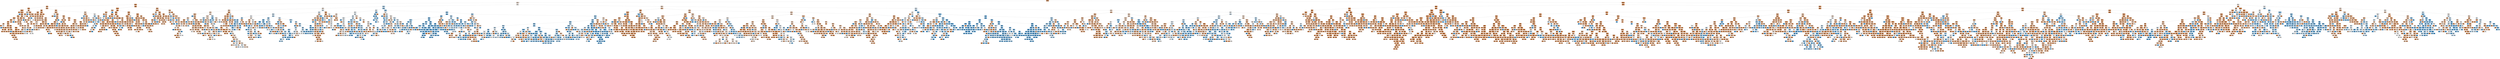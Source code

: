 digraph Tree {
node [shape=box, style="filled", color="black"] ;
0 [label="relationship <= 0.5\ngini = 0.365\nsamples = 26048\nvalue = [19783, 6265]\nclass = <=50", fillcolor="#eda978"] ;
1 [label="education <= 6.5\ngini = 0.494\nsamples = 10610\nvalue = [5877, 4733]\nclass = <=50", fillcolor="#fae6d8"] ;
0 -> 1 [labeldistance=2.5, labelangle=45, headlabel="True"] ;
2 [label="education <= 2.5\ngini = 0.217\nsamples = 1193\nvalue = [1045, 148]\nclass = <=50", fillcolor="#e99355"] ;
1 -> 2 ;
3 [label="age <= 35.0\ngini = 0.272\nsamples = 591\nvalue = [495, 96]\nclass = <=50", fillcolor="#ea995f"] ;
2 -> 3 ;
4 [label="workclass <= 5.5\ngini = 0.166\nsamples = 230\nvalue = [209, 21]\nclass = <=50", fillcolor="#e88e4d"] ;
3 -> 4 ;
5 [label="native-country <= 26.5\ngini = 0.149\nsamples = 209\nvalue = [192, 17]\nclass = <=50", fillcolor="#e78c4b"] ;
4 -> 5 ;
6 [label="gini = 0.0\nsamples = 24\nvalue = [24, 0]\nclass = <=50", fillcolor="#e58139"] ;
5 -> 6 ;
7 [label="native-country <= 31.5\ngini = 0.167\nsamples = 185\nvalue = [168, 17]\nclass = <=50", fillcolor="#e88e4d"] ;
5 -> 7 ;
8 [label="gini = 0.0\nsamples = 2\nvalue = [0, 2]\nclass = >50", fillcolor="#399de5"] ;
7 -> 8 ;
9 [label="education <= 1.5\ngini = 0.15\nsamples = 183\nvalue = [168, 15]\nclass = <=50", fillcolor="#e78c4b"] ;
7 -> 9 ;
10 [label="occupation <= 13.5\ngini = 0.131\nsamples = 156\nvalue = [145, 11]\nclass = <=50", fillcolor="#e78b48"] ;
9 -> 10 ;
11 [label="occupation <= 12.5\ngini = 0.153\nsamples = 132\nvalue = [121, 11]\nclass = <=50", fillcolor="#e78c4b"] ;
10 -> 11 ;
12 [label="occupation <= 7.5\ngini = 0.142\nsamples = 130\nvalue = [120, 10]\nclass = <=50", fillcolor="#e78c49"] ;
11 -> 12 ;
13 [label="race <= 2.5\ngini = 0.159\nsamples = 115\nvalue = [105, 10]\nclass = <=50", fillcolor="#e78d4c"] ;
12 -> 13 ;
14 [label="race <= 1.5\ngini = 0.375\nsamples = 4\nvalue = [3, 1]\nclass = <=50", fillcolor="#eeab7b"] ;
13 -> 14 ;
15 [label="gini = 0.0\nsamples = 2\nvalue = [2, 0]\nclass = <=50", fillcolor="#e58139"] ;
14 -> 15 ;
16 [label="occupation <= 6.5\ngini = 0.5\nsamples = 2\nvalue = [1, 1]\nclass = <=50", fillcolor="#ffffff"] ;
14 -> 16 ;
17 [label="gini = 0.0\nsamples = 1\nvalue = [0, 1]\nclass = >50", fillcolor="#399de5"] ;
16 -> 17 ;
18 [label="gini = 0.0\nsamples = 1\nvalue = [1, 0]\nclass = <=50", fillcolor="#e58139"] ;
16 -> 18 ;
19 [label="education <= 0.5\ngini = 0.149\nsamples = 111\nvalue = [102, 9]\nclass = <=50", fillcolor="#e78c4a"] ;
13 -> 19 ;
20 [label="occupation <= 3.5\ngini = 0.113\nsamples = 50\nvalue = [47, 3]\nclass = <=50", fillcolor="#e78946"] ;
19 -> 20 ;
21 [label="age <= 25.0\ngini = 0.185\nsamples = 29\nvalue = [26, 3]\nclass = <=50", fillcolor="#e89050"] ;
20 -> 21 ;
22 [label="gini = 0.0\nsamples = 7\nvalue = [7, 0]\nclass = <=50", fillcolor="#e58139"] ;
21 -> 22 ;
23 [label="workclass <= 3.0\ngini = 0.236\nsamples = 22\nvalue = [19, 3]\nclass = <=50", fillcolor="#e99558"] ;
21 -> 23 ;
24 [label="gini = 0.0\nsamples = 2\nvalue = [2, 0]\nclass = <=50", fillcolor="#e58139"] ;
23 -> 24 ;
25 [label="gini = 0.255\nsamples = 20\nvalue = [17, 3]\nclass = <=50", fillcolor="#ea975c"] ;
23 -> 25 ;
26 [label="gini = 0.0\nsamples = 21\nvalue = [21, 0]\nclass = <=50", fillcolor="#e58139"] ;
20 -> 26 ;
27 [label="age <= 25.0\ngini = 0.177\nsamples = 61\nvalue = [55, 6]\nclass = <=50", fillcolor="#e88f4f"] ;
19 -> 27 ;
28 [label="occupation <= 3.5\ngini = 0.278\nsamples = 24\nvalue = [20, 4]\nclass = <=50", fillcolor="#ea9a61"] ;
27 -> 28 ;
29 [label="age <= 15.0\ngini = 0.165\nsamples = 11\nvalue = [10, 1]\nclass = <=50", fillcolor="#e88e4d"] ;
28 -> 29 ;
30 [label="gini = 0.0\nsamples = 2\nvalue = [2, 0]\nclass = <=50", fillcolor="#e58139"] ;
29 -> 30 ;
31 [label="gini = 0.198\nsamples = 9\nvalue = [8, 1]\nclass = <=50", fillcolor="#e89152"] ;
29 -> 31 ;
32 [label="occupation <= 4.5\ngini = 0.355\nsamples = 13\nvalue = [10, 3]\nclass = <=50", fillcolor="#eda774"] ;
28 -> 32 ;
33 [label="gini = 0.0\nsamples = 1\nvalue = [0, 1]\nclass = >50", fillcolor="#399de5"] ;
32 -> 33 ;
34 [label="occupation <= 5.5\ngini = 0.278\nsamples = 12\nvalue = [10, 2]\nclass = <=50", fillcolor="#ea9a61"] ;
32 -> 34 ;
35 [label="gini = 0.0\nsamples = 1\nvalue = [1, 0]\nclass = <=50", fillcolor="#e58139"] ;
34 -> 35 ;
36 [label="native-country <= 36.0\ngini = 0.298\nsamples = 11\nvalue = [9, 2]\nclass = <=50", fillcolor="#eb9d65"] ;
34 -> 36 ;
37 [label="gini = 0.0\nsamples = 1\nvalue = [1, 0]\nclass = <=50", fillcolor="#e58139"] ;
36 -> 37 ;
38 [label="race <= 3.5\ngini = 0.32\nsamples = 10\nvalue = [8, 2]\nclass = <=50", fillcolor="#eca06a"] ;
36 -> 38 ;
39 [label="gini = 0.0\nsamples = 1\nvalue = [1, 0]\nclass = <=50", fillcolor="#e58139"] ;
38 -> 39 ;
40 [label="occupation <= 6.5\ngini = 0.346\nsamples = 9\nvalue = [7, 2]\nclass = <=50", fillcolor="#eca572"] ;
38 -> 40 ;
41 [label="gini = 0.444\nsamples = 3\nvalue = [2, 1]\nclass = <=50", fillcolor="#f2c09c"] ;
40 -> 41 ;
42 [label="gini = 0.278\nsamples = 6\nvalue = [5, 1]\nclass = <=50", fillcolor="#ea9a61"] ;
40 -> 42 ;
43 [label="occupation <= 6.5\ngini = 0.102\nsamples = 37\nvalue = [35, 2]\nclass = <=50", fillcolor="#e68844"] ;
27 -> 43 ;
44 [label="occupation <= 3.5\ngini = 0.062\nsamples = 31\nvalue = [30, 1]\nclass = <=50", fillcolor="#e68540"] ;
43 -> 44 ;
45 [label="occupation <= 2.0\ngini = 0.077\nsamples = 25\nvalue = [24, 1]\nclass = <=50", fillcolor="#e68641"] ;
44 -> 45 ;
46 [label="gini = 0.0\nsamples = 2\nvalue = [2, 0]\nclass = <=50", fillcolor="#e58139"] ;
45 -> 46 ;
47 [label="gini = 0.083\nsamples = 23\nvalue = [22, 1]\nclass = <=50", fillcolor="#e68742"] ;
45 -> 47 ;
48 [label="gini = 0.0\nsamples = 6\nvalue = [6, 0]\nclass = <=50", fillcolor="#e58139"] ;
44 -> 48 ;
49 [label="gini = 0.278\nsamples = 6\nvalue = [5, 1]\nclass = <=50", fillcolor="#ea9a61"] ;
43 -> 49 ;
50 [label="gini = 0.0\nsamples = 15\nvalue = [15, 0]\nclass = <=50", fillcolor="#e58139"] ;
12 -> 50 ;
51 [label="education <= 0.5\ngini = 0.5\nsamples = 2\nvalue = [1, 1]\nclass = <=50", fillcolor="#ffffff"] ;
11 -> 51 ;
52 [label="gini = 0.0\nsamples = 1\nvalue = [0, 1]\nclass = >50", fillcolor="#399de5"] ;
51 -> 52 ;
53 [label="gini = 0.0\nsamples = 1\nvalue = [1, 0]\nclass = <=50", fillcolor="#e58139"] ;
51 -> 53 ;
54 [label="gini = 0.0\nsamples = 24\nvalue = [24, 0]\nclass = <=50", fillcolor="#e58139"] ;
10 -> 54 ;
55 [label="occupation <= 11.5\ngini = 0.252\nsamples = 27\nvalue = [23, 4]\nclass = <=50", fillcolor="#ea975b"] ;
9 -> 55 ;
56 [label="occupation <= 4.5\ngini = 0.172\nsamples = 21\nvalue = [19, 2]\nclass = <=50", fillcolor="#e88e4e"] ;
55 -> 56 ;
57 [label="occupation <= 2.5\ngini = 0.245\nsamples = 14\nvalue = [12, 2]\nclass = <=50", fillcolor="#e9965a"] ;
56 -> 57 ;
58 [label="gini = 0.0\nsamples = 3\nvalue = [3, 0]\nclass = <=50", fillcolor="#e58139"] ;
57 -> 58 ;
59 [label="race <= 3.5\ngini = 0.298\nsamples = 11\nvalue = [9, 2]\nclass = <=50", fillcolor="#eb9d65"] ;
57 -> 59 ;
60 [label="gini = 0.0\nsamples = 1\nvalue = [1, 0]\nclass = <=50", fillcolor="#e58139"] ;
59 -> 60 ;
61 [label="age <= 25.0\ngini = 0.32\nsamples = 10\nvalue = [8, 2]\nclass = <=50", fillcolor="#eca06a"] ;
59 -> 61 ;
62 [label="gini = 0.32\nsamples = 5\nvalue = [4, 1]\nclass = <=50", fillcolor="#eca06a"] ;
61 -> 62 ;
63 [label="gini = 0.32\nsamples = 5\nvalue = [4, 1]\nclass = <=50", fillcolor="#eca06a"] ;
61 -> 63 ;
64 [label="gini = 0.0\nsamples = 7\nvalue = [7, 0]\nclass = <=50", fillcolor="#e58139"] ;
56 -> 64 ;
65 [label="occupation <= 12.5\ngini = 0.444\nsamples = 6\nvalue = [4, 2]\nclass = <=50", fillcolor="#f2c09c"] ;
55 -> 65 ;
66 [label="gini = 0.0\nsamples = 1\nvalue = [0, 1]\nclass = >50", fillcolor="#399de5"] ;
65 -> 66 ;
67 [label="age <= 25.0\ngini = 0.32\nsamples = 5\nvalue = [4, 1]\nclass = <=50", fillcolor="#eca06a"] ;
65 -> 67 ;
68 [label="gini = 0.5\nsamples = 2\nvalue = [1, 1]\nclass = <=50", fillcolor="#ffffff"] ;
67 -> 68 ;
69 [label="gini = 0.0\nsamples = 3\nvalue = [3, 0]\nclass = <=50", fillcolor="#e58139"] ;
67 -> 69 ;
70 [label="age <= 25.0\ngini = 0.308\nsamples = 21\nvalue = [17, 4]\nclass = <=50", fillcolor="#eb9f68"] ;
4 -> 70 ;
71 [label="occupation <= 9.0\ngini = 0.48\nsamples = 5\nvalue = [3, 2]\nclass = <=50", fillcolor="#f6d5bd"] ;
70 -> 71 ;
72 [label="education <= 0.5\ngini = 0.375\nsamples = 4\nvalue = [3, 1]\nclass = <=50", fillcolor="#eeab7b"] ;
71 -> 72 ;
73 [label="gini = 0.5\nsamples = 2\nvalue = [1, 1]\nclass = <=50", fillcolor="#ffffff"] ;
72 -> 73 ;
74 [label="gini = 0.0\nsamples = 2\nvalue = [2, 0]\nclass = <=50", fillcolor="#e58139"] ;
72 -> 74 ;
75 [label="gini = 0.0\nsamples = 1\nvalue = [0, 1]\nclass = >50", fillcolor="#399de5"] ;
71 -> 75 ;
76 [label="occupation <= 3.5\ngini = 0.219\nsamples = 16\nvalue = [14, 2]\nclass = <=50", fillcolor="#e99355"] ;
70 -> 76 ;
77 [label="gini = 0.0\nsamples = 5\nvalue = [5, 0]\nclass = <=50", fillcolor="#e58139"] ;
76 -> 77 ;
78 [label="occupation <= 13.0\ngini = 0.298\nsamples = 11\nvalue = [9, 2]\nclass = <=50", fillcolor="#eb9d65"] ;
76 -> 78 ;
79 [label="occupation <= 8.5\ngini = 0.444\nsamples = 6\nvalue = [4, 2]\nclass = <=50", fillcolor="#f2c09c"] ;
78 -> 79 ;
80 [label="education <= 0.5\ngini = 0.32\nsamples = 5\nvalue = [4, 1]\nclass = <=50", fillcolor="#eca06a"] ;
79 -> 80 ;
81 [label="gini = 0.0\nsamples = 3\nvalue = [3, 0]\nclass = <=50", fillcolor="#e58139"] ;
80 -> 81 ;
82 [label="gini = 0.5\nsamples = 2\nvalue = [1, 1]\nclass = <=50", fillcolor="#ffffff"] ;
80 -> 82 ;
83 [label="gini = 0.0\nsamples = 1\nvalue = [0, 1]\nclass = >50", fillcolor="#399de5"] ;
79 -> 83 ;
84 [label="gini = 0.0\nsamples = 5\nvalue = [5, 0]\nclass = <=50", fillcolor="#e58139"] ;
78 -> 84 ;
85 [label="occupation <= 2.0\ngini = 0.329\nsamples = 361\nvalue = [286, 75]\nclass = <=50", fillcolor="#eca26d"] ;
3 -> 85 ;
86 [label="age <= 45.0\ngini = 0.089\nsamples = 43\nvalue = [41, 2]\nclass = <=50", fillcolor="#e68743"] ;
85 -> 86 ;
87 [label="workclass <= 3.0\ngini = 0.165\nsamples = 11\nvalue = [10, 1]\nclass = <=50", fillcolor="#e88e4d"] ;
86 -> 87 ;
88 [label="gini = 0.0\nsamples = 4\nvalue = [4, 0]\nclass = <=50", fillcolor="#e58139"] ;
87 -> 88 ;
89 [label="education <= 0.5\ngini = 0.245\nsamples = 7\nvalue = [6, 1]\nclass = <=50", fillcolor="#e9965a"] ;
87 -> 89 ;
90 [label="gini = 0.0\nsamples = 2\nvalue = [2, 0]\nclass = <=50", fillcolor="#e58139"] ;
89 -> 90 ;
91 [label="education <= 1.5\ngini = 0.32\nsamples = 5\nvalue = [4, 1]\nclass = <=50", fillcolor="#eca06a"] ;
89 -> 91 ;
92 [label="workclass <= 5.5\ngini = 0.444\nsamples = 3\nvalue = [2, 1]\nclass = <=50", fillcolor="#f2c09c"] ;
91 -> 92 ;
93 [label="gini = 0.5\nsamples = 2\nvalue = [1, 1]\nclass = <=50", fillcolor="#ffffff"] ;
92 -> 93 ;
94 [label="gini = 0.0\nsamples = 1\nvalue = [1, 0]\nclass = <=50", fillcolor="#e58139"] ;
92 -> 94 ;
95 [label="gini = 0.0\nsamples = 2\nvalue = [2, 0]\nclass = <=50", fillcolor="#e58139"] ;
91 -> 95 ;
96 [label="education <= 0.5\ngini = 0.061\nsamples = 32\nvalue = [31, 1]\nclass = <=50", fillcolor="#e6853f"] ;
86 -> 96 ;
97 [label="workclass <= 1.0\ngini = 0.133\nsamples = 14\nvalue = [13, 1]\nclass = <=50", fillcolor="#e78b48"] ;
96 -> 97 ;
98 [label="age <= 65.0\ngini = 0.219\nsamples = 8\nvalue = [7, 1]\nclass = <=50", fillcolor="#e99355"] ;
97 -> 98 ;
99 [label="age <= 55.0\ngini = 0.32\nsamples = 5\nvalue = [4, 1]\nclass = <=50", fillcolor="#eca06a"] ;
98 -> 99 ;
100 [label="gini = 0.0\nsamples = 1\nvalue = [1, 0]\nclass = <=50", fillcolor="#e58139"] ;
99 -> 100 ;
101 [label="gini = 0.375\nsamples = 4\nvalue = [3, 1]\nclass = <=50", fillcolor="#eeab7b"] ;
99 -> 101 ;
102 [label="gini = 0.0\nsamples = 3\nvalue = [3, 0]\nclass = <=50", fillcolor="#e58139"] ;
98 -> 102 ;
103 [label="gini = 0.0\nsamples = 6\nvalue = [6, 0]\nclass = <=50", fillcolor="#e58139"] ;
97 -> 103 ;
104 [label="gini = 0.0\nsamples = 18\nvalue = [18, 0]\nclass = <=50", fillcolor="#e58139"] ;
96 -> 104 ;
105 [label="education <= 1.5\ngini = 0.354\nsamples = 318\nvalue = [245, 73]\nclass = <=50", fillcolor="#eda774"] ;
85 -> 105 ;
106 [label="native-country <= 5.5\ngini = 0.326\nsamples = 273\nvalue = [217, 56]\nclass = <=50", fillcolor="#eca26c"] ;
105 -> 106 ;
107 [label="occupation <= 3.5\ngini = 0.5\nsamples = 4\nvalue = [2, 2]\nclass = <=50", fillcolor="#ffffff"] ;
106 -> 107 ;
108 [label="gini = 0.0\nsamples = 2\nvalue = [2, 0]\nclass = <=50", fillcolor="#e58139"] ;
107 -> 108 ;
109 [label="gini = 0.0\nsamples = 2\nvalue = [0, 2]\nclass = >50", fillcolor="#399de5"] ;
107 -> 109 ;
110 [label="education <= 0.5\ngini = 0.321\nsamples = 269\nvalue = [215, 54]\nclass = <=50", fillcolor="#eca16b"] ;
106 -> 110 ;
111 [label="age <= 55.0\ngini = 0.357\nsamples = 155\nvalue = [119, 36]\nclass = <=50", fillcolor="#eda775"] ;
110 -> 111 ;
112 [label="workclass <= 4.5\ngini = 0.392\nsamples = 116\nvalue = [85, 31]\nclass = <=50", fillcolor="#eeaf81"] ;
111 -> 112 ;
113 [label="occupation <= 13.0\ngini = 0.426\nsamples = 91\nvalue = [63, 28]\nclass = <=50", fillcolor="#f1b991"] ;
112 -> 113 ;
114 [label="occupation <= 7.5\ngini = 0.399\nsamples = 69\nvalue = [50, 19]\nclass = <=50", fillcolor="#efb184"] ;
113 -> 114 ;
115 [label="occupation <= 4.5\ngini = 0.433\nsamples = 60\nvalue = [41, 19]\nclass = <=50", fillcolor="#f1bb95"] ;
114 -> 115 ;
116 [label="workclass <= 3.0\ngini = 0.461\nsamples = 36\nvalue = [23, 13]\nclass = <=50", fillcolor="#f4c8a9"] ;
115 -> 116 ;
117 [label="gini = 0.0\nsamples = 4\nvalue = [4, 0]\nclass = <=50", fillcolor="#e58139"] ;
116 -> 117 ;
118 [label="age <= 45.0\ngini = 0.482\nsamples = 32\nvalue = [19, 13]\nclass = <=50", fillcolor="#f7d7c0"] ;
116 -> 118 ;
119 [label="occupation <= 3.5\ngini = 0.391\nsamples = 15\nvalue = [11, 4]\nclass = <=50", fillcolor="#eeaf81"] ;
118 -> 119 ;
120 [label="race <= 3.0\ngini = 0.18\nsamples = 10\nvalue = [9, 1]\nclass = <=50", fillcolor="#e88f4f"] ;
119 -> 120 ;
121 [label="gini = 0.0\nsamples = 1\nvalue = [1, 0]\nclass = <=50", fillcolor="#e58139"] ;
120 -> 121 ;
122 [label="gini = 0.198\nsamples = 9\nvalue = [8, 1]\nclass = <=50", fillcolor="#e89152"] ;
120 -> 122 ;
123 [label="gini = 0.48\nsamples = 5\nvalue = [2, 3]\nclass = >50", fillcolor="#bddef6"] ;
119 -> 123 ;
124 [label="occupation <= 3.5\ngini = 0.498\nsamples = 17\nvalue = [8, 9]\nclass = >50", fillcolor="#e9f4fc"] ;
118 -> 124 ;
125 [label="race <= 3.0\ngini = 0.492\nsamples = 16\nvalue = [7, 9]\nclass = >50", fillcolor="#d3e9f9"] ;
124 -> 125 ;
126 [label="gini = 0.5\nsamples = 2\nvalue = [1, 1]\nclass = <=50", fillcolor="#ffffff"] ;
125 -> 126 ;
127 [label="gini = 0.49\nsamples = 14\nvalue = [6, 8]\nclass = >50", fillcolor="#cee6f8"] ;
125 -> 127 ;
128 [label="gini = 0.0\nsamples = 1\nvalue = [1, 0]\nclass = <=50", fillcolor="#e58139"] ;
124 -> 128 ;
129 [label="age <= 45.0\ngini = 0.375\nsamples = 24\nvalue = [18, 6]\nclass = <=50", fillcolor="#eeab7b"] ;
115 -> 129 ;
130 [label="workclass <= 3.0\ngini = 0.469\nsamples = 16\nvalue = [10, 6]\nclass = <=50", fillcolor="#f5cdb0"] ;
129 -> 130 ;
131 [label="gini = 0.0\nsamples = 1\nvalue = [0, 1]\nclass = >50", fillcolor="#399de5"] ;
130 -> 131 ;
132 [label="occupation <= 6.5\ngini = 0.444\nsamples = 15\nvalue = [10, 5]\nclass = <=50", fillcolor="#f2c09c"] ;
130 -> 132 ;
133 [label="gini = 0.0\nsamples = 5\nvalue = [5, 0]\nclass = <=50", fillcolor="#e58139"] ;
132 -> 133 ;
134 [label="race <= 3.0\ngini = 0.5\nsamples = 10\nvalue = [5, 5]\nclass = <=50", fillcolor="#ffffff"] ;
132 -> 134 ;
135 [label="gini = 0.5\nsamples = 2\nvalue = [1, 1]\nclass = <=50", fillcolor="#ffffff"] ;
134 -> 135 ;
136 [label="gini = 0.5\nsamples = 8\nvalue = [4, 4]\nclass = <=50", fillcolor="#ffffff"] ;
134 -> 136 ;
137 [label="gini = 0.0\nsamples = 8\nvalue = [8, 0]\nclass = <=50", fillcolor="#e58139"] ;
129 -> 137 ;
138 [label="gini = 0.0\nsamples = 9\nvalue = [9, 0]\nclass = <=50", fillcolor="#e58139"] ;
114 -> 138 ;
139 [label="native-country <= 36.0\ngini = 0.483\nsamples = 22\nvalue = [13, 9]\nclass = <=50", fillcolor="#f7d8c2"] ;
113 -> 139 ;
140 [label="gini = 0.0\nsamples = 1\nvalue = [1, 0]\nclass = <=50", fillcolor="#e58139"] ;
139 -> 140 ;
141 [label="native-country <= 40.0\ngini = 0.49\nsamples = 21\nvalue = [12, 9]\nclass = <=50", fillcolor="#f8e0ce"] ;
139 -> 141 ;
142 [label="age <= 45.0\ngini = 0.495\nsamples = 20\nvalue = [11, 9]\nclass = <=50", fillcolor="#fae8db"] ;
141 -> 142 ;
143 [label="race <= 3.0\ngini = 0.5\nsamples = 8\nvalue = [4, 4]\nclass = <=50", fillcolor="#ffffff"] ;
142 -> 143 ;
144 [label="gini = 0.0\nsamples = 2\nvalue = [0, 2]\nclass = >50", fillcolor="#399de5"] ;
143 -> 144 ;
145 [label="gini = 0.444\nsamples = 6\nvalue = [4, 2]\nclass = <=50", fillcolor="#f2c09c"] ;
143 -> 145 ;
146 [label="race <= 3.0\ngini = 0.486\nsamples = 12\nvalue = [7, 5]\nclass = <=50", fillcolor="#f8dbc6"] ;
142 -> 146 ;
147 [label="gini = 0.0\nsamples = 2\nvalue = [2, 0]\nclass = <=50", fillcolor="#e58139"] ;
146 -> 147 ;
148 [label="gini = 0.5\nsamples = 10\nvalue = [5, 5]\nclass = <=50", fillcolor="#ffffff"] ;
146 -> 148 ;
149 [label="gini = 0.0\nsamples = 1\nvalue = [1, 0]\nclass = <=50", fillcolor="#e58139"] ;
141 -> 149 ;
150 [label="occupation <= 10.0\ngini = 0.211\nsamples = 25\nvalue = [22, 3]\nclass = <=50", fillcolor="#e99254"] ;
112 -> 150 ;
151 [label="occupation <= 3.5\ngini = 0.1\nsamples = 19\nvalue = [18, 1]\nclass = <=50", fillcolor="#e68844"] ;
150 -> 151 ;
152 [label="age <= 45.0\ngini = 0.165\nsamples = 11\nvalue = [10, 1]\nclass = <=50", fillcolor="#e88e4d"] ;
151 -> 152 ;
153 [label="gini = 0.0\nsamples = 2\nvalue = [2, 0]\nclass = <=50", fillcolor="#e58139"] ;
152 -> 153 ;
154 [label="race <= 2.0\ngini = 0.198\nsamples = 9\nvalue = [8, 1]\nclass = <=50", fillcolor="#e89152"] ;
152 -> 154 ;
155 [label="gini = 0.0\nsamples = 1\nvalue = [1, 0]\nclass = <=50", fillcolor="#e58139"] ;
154 -> 155 ;
156 [label="gini = 0.219\nsamples = 8\nvalue = [7, 1]\nclass = <=50", fillcolor="#e99355"] ;
154 -> 156 ;
157 [label="gini = 0.0\nsamples = 8\nvalue = [8, 0]\nclass = <=50", fillcolor="#e58139"] ;
151 -> 157 ;
158 [label="workclass <= 6.5\ngini = 0.444\nsamples = 6\nvalue = [4, 2]\nclass = <=50", fillcolor="#f2c09c"] ;
150 -> 158 ;
159 [label="occupation <= 13.0\ngini = 0.32\nsamples = 5\nvalue = [4, 1]\nclass = <=50", fillcolor="#eca06a"] ;
158 -> 159 ;
160 [label="workclass <= 5.5\ngini = 0.444\nsamples = 3\nvalue = [2, 1]\nclass = <=50", fillcolor="#f2c09c"] ;
159 -> 160 ;
161 [label="gini = 0.0\nsamples = 1\nvalue = [1, 0]\nclass = <=50", fillcolor="#e58139"] ;
160 -> 161 ;
162 [label="gini = 0.5\nsamples = 2\nvalue = [1, 1]\nclass = <=50", fillcolor="#ffffff"] ;
160 -> 162 ;
163 [label="gini = 0.0\nsamples = 2\nvalue = [2, 0]\nclass = <=50", fillcolor="#e58139"] ;
159 -> 163 ;
164 [label="gini = 0.0\nsamples = 1\nvalue = [0, 1]\nclass = >50", fillcolor="#399de5"] ;
158 -> 164 ;
165 [label="workclass <= 6.5\ngini = 0.224\nsamples = 39\nvalue = [34, 5]\nclass = <=50", fillcolor="#e99456"] ;
111 -> 165 ;
166 [label="age <= 75.0\ngini = 0.188\nsamples = 38\nvalue = [34, 4]\nclass = <=50", fillcolor="#e89050"] ;
165 -> 166 ;
167 [label="workclass <= 5.5\ngini = 0.153\nsamples = 36\nvalue = [33, 3]\nclass = <=50", fillcolor="#e78c4b"] ;
166 -> 167 ;
168 [label="occupation <= 13.0\ngini = 0.117\nsamples = 32\nvalue = [30, 2]\nclass = <=50", fillcolor="#e78946"] ;
167 -> 168 ;
169 [label="occupation <= 6.5\ngini = 0.077\nsamples = 25\nvalue = [24, 1]\nclass = <=50", fillcolor="#e68641"] ;
168 -> 169 ;
170 [label="occupation <= 5.5\ngini = 0.165\nsamples = 11\nvalue = [10, 1]\nclass = <=50", fillcolor="#e88e4d"] ;
169 -> 170 ;
171 [label="gini = 0.0\nsamples = 8\nvalue = [8, 0]\nclass = <=50", fillcolor="#e58139"] ;
170 -> 171 ;
172 [label="race <= 3.0\ngini = 0.444\nsamples = 3\nvalue = [2, 1]\nclass = <=50", fillcolor="#f2c09c"] ;
170 -> 172 ;
173 [label="gini = 0.0\nsamples = 1\nvalue = [1, 0]\nclass = <=50", fillcolor="#e58139"] ;
172 -> 173 ;
174 [label="age <= 65.0\ngini = 0.5\nsamples = 2\nvalue = [1, 1]\nclass = <=50", fillcolor="#ffffff"] ;
172 -> 174 ;
175 [label="gini = 0.0\nsamples = 1\nvalue = [0, 1]\nclass = >50", fillcolor="#399de5"] ;
174 -> 175 ;
176 [label="gini = 0.0\nsamples = 1\nvalue = [1, 0]\nclass = <=50", fillcolor="#e58139"] ;
174 -> 176 ;
177 [label="gini = 0.0\nsamples = 14\nvalue = [14, 0]\nclass = <=50", fillcolor="#e58139"] ;
169 -> 177 ;
178 [label="workclass <= 3.0\ngini = 0.245\nsamples = 7\nvalue = [6, 1]\nclass = <=50", fillcolor="#e9965a"] ;
168 -> 178 ;
179 [label="gini = 0.0\nsamples = 2\nvalue = [2, 0]\nclass = <=50", fillcolor="#e58139"] ;
178 -> 179 ;
180 [label="gini = 0.32\nsamples = 5\nvalue = [4, 1]\nclass = <=50", fillcolor="#eca06a"] ;
178 -> 180 ;
181 [label="occupation <= 8.5\ngini = 0.375\nsamples = 4\nvalue = [3, 1]\nclass = <=50", fillcolor="#eeab7b"] ;
167 -> 181 ;
182 [label="gini = 0.0\nsamples = 3\nvalue = [3, 0]\nclass = <=50", fillcolor="#e58139"] ;
181 -> 182 ;
183 [label="gini = 0.0\nsamples = 1\nvalue = [0, 1]\nclass = >50", fillcolor="#399de5"] ;
181 -> 183 ;
184 [label="age <= 85.0\ngini = 0.5\nsamples = 2\nvalue = [1, 1]\nclass = <=50", fillcolor="#ffffff"] ;
166 -> 184 ;
185 [label="gini = 0.0\nsamples = 1\nvalue = [0, 1]\nclass = >50", fillcolor="#399de5"] ;
184 -> 185 ;
186 [label="gini = 0.0\nsamples = 1\nvalue = [1, 0]\nclass = <=50", fillcolor="#e58139"] ;
184 -> 186 ;
187 [label="gini = 0.0\nsamples = 1\nvalue = [0, 1]\nclass = >50", fillcolor="#399de5"] ;
165 -> 187 ;
188 [label="occupation <= 6.5\ngini = 0.266\nsamples = 114\nvalue = [96, 18]\nclass = <=50", fillcolor="#ea995e"] ;
110 -> 188 ;
189 [label="age <= 65.0\ngini = 0.329\nsamples = 53\nvalue = [42, 11]\nclass = <=50", fillcolor="#eca26d"] ;
188 -> 189 ;
190 [label="workclass <= 3.0\ngini = 0.353\nsamples = 48\nvalue = [37, 11]\nclass = <=50", fillcolor="#eda674"] ;
189 -> 190 ;
191 [label="gini = 0.0\nsamples = 1\nvalue = [0, 1]\nclass = >50", fillcolor="#399de5"] ;
190 -> 191 ;
192 [label="occupation <= 3.5\ngini = 0.335\nsamples = 47\nvalue = [37, 10]\nclass = <=50", fillcolor="#eca36f"] ;
190 -> 192 ;
193 [label="age <= 45.0\ngini = 0.278\nsamples = 24\nvalue = [20, 4]\nclass = <=50", fillcolor="#ea9a61"] ;
192 -> 193 ;
194 [label="native-country <= 22.5\ngini = 0.408\nsamples = 7\nvalue = [5, 2]\nclass = <=50", fillcolor="#efb388"] ;
193 -> 194 ;
195 [label="gini = 0.0\nsamples = 1\nvalue = [1, 0]\nclass = <=50", fillcolor="#e58139"] ;
194 -> 195 ;
196 [label="workclass <= 5.0\ngini = 0.444\nsamples = 6\nvalue = [4, 2]\nclass = <=50", fillcolor="#f2c09c"] ;
194 -> 196 ;
197 [label="gini = 0.48\nsamples = 5\nvalue = [3, 2]\nclass = <=50", fillcolor="#f6d5bd"] ;
196 -> 197 ;
198 [label="gini = 0.0\nsamples = 1\nvalue = [1, 0]\nclass = <=50", fillcolor="#e58139"] ;
196 -> 198 ;
199 [label="workclass <= 5.0\ngini = 0.208\nsamples = 17\nvalue = [15, 2]\nclass = <=50", fillcolor="#e89253"] ;
193 -> 199 ;
200 [label="age <= 55.0\ngini = 0.231\nsamples = 15\nvalue = [13, 2]\nclass = <=50", fillcolor="#e99457"] ;
199 -> 200 ;
201 [label="race <= 3.0\ngini = 0.26\nsamples = 13\nvalue = [11, 2]\nclass = <=50", fillcolor="#ea985d"] ;
200 -> 201 ;
202 [label="gini = 0.0\nsamples = 1\nvalue = [1, 0]\nclass = <=50", fillcolor="#e58139"] ;
201 -> 202 ;
203 [label="gini = 0.278\nsamples = 12\nvalue = [10, 2]\nclass = <=50", fillcolor="#ea9a61"] ;
201 -> 203 ;
204 [label="gini = 0.0\nsamples = 2\nvalue = [2, 0]\nclass = <=50", fillcolor="#e58139"] ;
200 -> 204 ;
205 [label="gini = 0.0\nsamples = 2\nvalue = [2, 0]\nclass = <=50", fillcolor="#e58139"] ;
199 -> 205 ;
206 [label="race <= 3.0\ngini = 0.386\nsamples = 23\nvalue = [17, 6]\nclass = <=50", fillcolor="#eead7f"] ;
192 -> 206 ;
207 [label="gini = 0.0\nsamples = 1\nvalue = [1, 0]\nclass = <=50", fillcolor="#e58139"] ;
206 -> 207 ;
208 [label="workclass <= 6.5\ngini = 0.397\nsamples = 22\nvalue = [16, 6]\nclass = <=50", fillcolor="#efb083"] ;
206 -> 208 ;
209 [label="age <= 45.0\ngini = 0.408\nsamples = 21\nvalue = [15, 6]\nclass = <=50", fillcolor="#efb388"] ;
208 -> 209 ;
210 [label="occupation <= 5.5\ngini = 0.375\nsamples = 12\nvalue = [9, 3]\nclass = <=50", fillcolor="#eeab7b"] ;
209 -> 210 ;
211 [label="workclass <= 5.0\ngini = 0.245\nsamples = 7\nvalue = [6, 1]\nclass = <=50", fillcolor="#e9965a"] ;
210 -> 211 ;
212 [label="gini = 0.0\nsamples = 3\nvalue = [3, 0]\nclass = <=50", fillcolor="#e58139"] ;
211 -> 212 ;
213 [label="occupation <= 4.5\ngini = 0.375\nsamples = 4\nvalue = [3, 1]\nclass = <=50", fillcolor="#eeab7b"] ;
211 -> 213 ;
214 [label="gini = 0.0\nsamples = 1\nvalue = [1, 0]\nclass = <=50", fillcolor="#e58139"] ;
213 -> 214 ;
215 [label="gini = 0.444\nsamples = 3\nvalue = [2, 1]\nclass = <=50", fillcolor="#f2c09c"] ;
213 -> 215 ;
216 [label="workclass <= 5.0\ngini = 0.48\nsamples = 5\nvalue = [3, 2]\nclass = <=50", fillcolor="#f6d5bd"] ;
210 -> 216 ;
217 [label="gini = 0.5\nsamples = 4\nvalue = [2, 2]\nclass = <=50", fillcolor="#ffffff"] ;
216 -> 217 ;
218 [label="gini = 0.0\nsamples = 1\nvalue = [1, 0]\nclass = <=50", fillcolor="#e58139"] ;
216 -> 218 ;
219 [label="occupation <= 5.5\ngini = 0.444\nsamples = 9\nvalue = [6, 3]\nclass = <=50", fillcolor="#f2c09c"] ;
209 -> 219 ;
220 [label="workclass <= 4.5\ngini = 0.49\nsamples = 7\nvalue = [4, 3]\nclass = <=50", fillcolor="#f8e0ce"] ;
219 -> 220 ;
221 [label="occupation <= 4.5\ngini = 0.444\nsamples = 3\nvalue = [2, 1]\nclass = <=50", fillcolor="#f2c09c"] ;
220 -> 221 ;
222 [label="gini = 0.5\nsamples = 2\nvalue = [1, 1]\nclass = <=50", fillcolor="#ffffff"] ;
221 -> 222 ;
223 [label="gini = 0.0\nsamples = 1\nvalue = [1, 0]\nclass = <=50", fillcolor="#e58139"] ;
221 -> 223 ;
224 [label="workclass <= 5.5\ngini = 0.5\nsamples = 4\nvalue = [2, 2]\nclass = <=50", fillcolor="#ffffff"] ;
220 -> 224 ;
225 [label="gini = 0.0\nsamples = 1\nvalue = [0, 1]\nclass = >50", fillcolor="#399de5"] ;
224 -> 225 ;
226 [label="age <= 55.0\ngini = 0.444\nsamples = 3\nvalue = [2, 1]\nclass = <=50", fillcolor="#f2c09c"] ;
224 -> 226 ;
227 [label="gini = 0.0\nsamples = 1\nvalue = [0, 1]\nclass = >50", fillcolor="#399de5"] ;
226 -> 227 ;
228 [label="gini = 0.0\nsamples = 2\nvalue = [2, 0]\nclass = <=50", fillcolor="#e58139"] ;
226 -> 228 ;
229 [label="gini = 0.0\nsamples = 2\nvalue = [2, 0]\nclass = <=50", fillcolor="#e58139"] ;
219 -> 229 ;
230 [label="gini = 0.0\nsamples = 1\nvalue = [1, 0]\nclass = <=50", fillcolor="#e58139"] ;
208 -> 230 ;
231 [label="gini = 0.0\nsamples = 5\nvalue = [5, 0]\nclass = <=50", fillcolor="#e58139"] ;
189 -> 231 ;
232 [label="occupation <= 7.5\ngini = 0.203\nsamples = 61\nvalue = [54, 7]\nclass = <=50", fillcolor="#e89153"] ;
188 -> 232 ;
233 [label="gini = 0.0\nsamples = 17\nvalue = [17, 0]\nclass = <=50", fillcolor="#e58139"] ;
232 -> 233 ;
234 [label="occupation <= 13.0\ngini = 0.268\nsamples = 44\nvalue = [37, 7]\nclass = <=50", fillcolor="#ea995e"] ;
232 -> 234 ;
235 [label="occupation <= 11.5\ngini = 0.351\nsamples = 22\nvalue = [17, 5]\nclass = <=50", fillcolor="#eda673"] ;
234 -> 235 ;
236 [label="occupation <= 9.0\ngini = 0.245\nsamples = 14\nvalue = [12, 2]\nclass = <=50", fillcolor="#e9965a"] ;
235 -> 236 ;
237 [label="race <= 3.0\ngini = 0.278\nsamples = 12\nvalue = [10, 2]\nclass = <=50", fillcolor="#ea9a61"] ;
236 -> 237 ;
238 [label="workclass <= 3.0\ngini = 0.375\nsamples = 4\nvalue = [3, 1]\nclass = <=50", fillcolor="#eeab7b"] ;
237 -> 238 ;
239 [label="gini = 0.0\nsamples = 1\nvalue = [1, 0]\nclass = <=50", fillcolor="#e58139"] ;
238 -> 239 ;
240 [label="age <= 45.0\ngini = 0.444\nsamples = 3\nvalue = [2, 1]\nclass = <=50", fillcolor="#f2c09c"] ;
238 -> 240 ;
241 [label="gini = 0.5\nsamples = 2\nvalue = [1, 1]\nclass = <=50", fillcolor="#ffffff"] ;
240 -> 241 ;
242 [label="gini = 0.0\nsamples = 1\nvalue = [1, 0]\nclass = <=50", fillcolor="#e58139"] ;
240 -> 242 ;
243 [label="age <= 55.0\ngini = 0.219\nsamples = 8\nvalue = [7, 1]\nclass = <=50", fillcolor="#e99355"] ;
237 -> 243 ;
244 [label="gini = 0.0\nsamples = 4\nvalue = [4, 0]\nclass = <=50", fillcolor="#e58139"] ;
243 -> 244 ;
245 [label="workclass <= 5.0\ngini = 0.375\nsamples = 4\nvalue = [3, 1]\nclass = <=50", fillcolor="#eeab7b"] ;
243 -> 245 ;
246 [label="gini = 0.444\nsamples = 3\nvalue = [2, 1]\nclass = <=50", fillcolor="#f2c09c"] ;
245 -> 246 ;
247 [label="gini = 0.0\nsamples = 1\nvalue = [1, 0]\nclass = <=50", fillcolor="#e58139"] ;
245 -> 247 ;
248 [label="gini = 0.0\nsamples = 2\nvalue = [2, 0]\nclass = <=50", fillcolor="#e58139"] ;
236 -> 248 ;
249 [label="workclass <= 5.0\ngini = 0.469\nsamples = 8\nvalue = [5, 3]\nclass = <=50", fillcolor="#f5cdb0"] ;
235 -> 249 ;
250 [label="age <= 55.0\ngini = 0.49\nsamples = 7\nvalue = [4, 3]\nclass = <=50", fillcolor="#f8e0ce"] ;
249 -> 250 ;
251 [label="age <= 45.0\ngini = 0.5\nsamples = 4\nvalue = [2, 2]\nclass = <=50", fillcolor="#ffffff"] ;
250 -> 251 ;
252 [label="gini = 0.5\nsamples = 2\nvalue = [1, 1]\nclass = <=50", fillcolor="#ffffff"] ;
251 -> 252 ;
253 [label="gini = 0.5\nsamples = 2\nvalue = [1, 1]\nclass = <=50", fillcolor="#ffffff"] ;
251 -> 253 ;
254 [label="gini = 0.444\nsamples = 3\nvalue = [2, 1]\nclass = <=50", fillcolor="#f2c09c"] ;
250 -> 254 ;
255 [label="gini = 0.0\nsamples = 1\nvalue = [1, 0]\nclass = <=50", fillcolor="#e58139"] ;
249 -> 255 ;
256 [label="workclass <= 4.5\ngini = 0.165\nsamples = 22\nvalue = [20, 2]\nclass = <=50", fillcolor="#e88e4d"] ;
234 -> 256 ;
257 [label="age <= 45.0\ngini = 0.1\nsamples = 19\nvalue = [18, 1]\nclass = <=50", fillcolor="#e68844"] ;
256 -> 257 ;
258 [label="workclass <= 3.0\ngini = 0.18\nsamples = 10\nvalue = [9, 1]\nclass = <=50", fillcolor="#e88f4f"] ;
257 -> 258 ;
259 [label="gini = 0.0\nsamples = 3\nvalue = [3, 0]\nclass = <=50", fillcolor="#e58139"] ;
258 -> 259 ;
260 [label="race <= 3.0\ngini = 0.245\nsamples = 7\nvalue = [6, 1]\nclass = <=50", fillcolor="#e9965a"] ;
258 -> 260 ;
261 [label="gini = 0.0\nsamples = 2\nvalue = [2, 0]\nclass = <=50", fillcolor="#e58139"] ;
260 -> 261 ;
262 [label="gini = 0.32\nsamples = 5\nvalue = [4, 1]\nclass = <=50", fillcolor="#eca06a"] ;
260 -> 262 ;
263 [label="gini = 0.0\nsamples = 9\nvalue = [9, 0]\nclass = <=50", fillcolor="#e58139"] ;
257 -> 263 ;
264 [label="age <= 55.0\ngini = 0.444\nsamples = 3\nvalue = [2, 1]\nclass = <=50", fillcolor="#f2c09c"] ;
256 -> 264 ;
265 [label="gini = 0.0\nsamples = 2\nvalue = [2, 0]\nclass = <=50", fillcolor="#e58139"] ;
264 -> 265 ;
266 [label="gini = 0.0\nsamples = 1\nvalue = [0, 1]\nclass = >50", fillcolor="#399de5"] ;
264 -> 266 ;
267 [label="occupation <= 5.5\ngini = 0.47\nsamples = 45\nvalue = [28, 17]\nclass = <=50", fillcolor="#f5ceb1"] ;
105 -> 267 ;
268 [label="native-country <= 2.0\ngini = 0.386\nsamples = 23\nvalue = [17, 6]\nclass = <=50", fillcolor="#eead7f"] ;
267 -> 268 ;
269 [label="workclass <= 4.5\ngini = 0.444\nsamples = 3\nvalue = [1, 2]\nclass = >50", fillcolor="#9ccef2"] ;
268 -> 269 ;
270 [label="gini = 0.0\nsamples = 2\nvalue = [0, 2]\nclass = >50", fillcolor="#399de5"] ;
269 -> 270 ;
271 [label="gini = 0.0\nsamples = 1\nvalue = [1, 0]\nclass = <=50", fillcolor="#e58139"] ;
269 -> 271 ;
272 [label="workclass <= 5.5\ngini = 0.32\nsamples = 20\nvalue = [16, 4]\nclass = <=50", fillcolor="#eca06a"] ;
268 -> 272 ;
273 [label="age <= 45.0\ngini = 0.219\nsamples = 16\nvalue = [14, 2]\nclass = <=50", fillcolor="#e99355"] ;
272 -> 273 ;
274 [label="occupation <= 3.5\ngini = 0.444\nsamples = 6\nvalue = [4, 2]\nclass = <=50", fillcolor="#f2c09c"] ;
273 -> 274 ;
275 [label="workclass <= 3.0\ngini = 0.48\nsamples = 5\nvalue = [3, 2]\nclass = <=50", fillcolor="#f6d5bd"] ;
274 -> 275 ;
276 [label="gini = 0.0\nsamples = 1\nvalue = [1, 0]\nclass = <=50", fillcolor="#e58139"] ;
275 -> 276 ;
277 [label="gini = 0.5\nsamples = 4\nvalue = [2, 2]\nclass = <=50", fillcolor="#ffffff"] ;
275 -> 277 ;
278 [label="gini = 0.0\nsamples = 1\nvalue = [1, 0]\nclass = <=50", fillcolor="#e58139"] ;
274 -> 278 ;
279 [label="gini = 0.0\nsamples = 10\nvalue = [10, 0]\nclass = <=50", fillcolor="#e58139"] ;
273 -> 279 ;
280 [label="race <= 2.5\ngini = 0.5\nsamples = 4\nvalue = [2, 2]\nclass = <=50", fillcolor="#ffffff"] ;
272 -> 280 ;
281 [label="gini = 0.0\nsamples = 1\nvalue = [1, 0]\nclass = <=50", fillcolor="#e58139"] ;
280 -> 281 ;
282 [label="workclass <= 6.5\ngini = 0.444\nsamples = 3\nvalue = [1, 2]\nclass = >50", fillcolor="#9ccef2"] ;
280 -> 282 ;
283 [label="gini = 0.0\nsamples = 2\nvalue = [0, 2]\nclass = >50", fillcolor="#399de5"] ;
282 -> 283 ;
284 [label="gini = 0.0\nsamples = 1\nvalue = [1, 0]\nclass = <=50", fillcolor="#e58139"] ;
282 -> 284 ;
285 [label="occupation <= 13.0\ngini = 0.5\nsamples = 22\nvalue = [11, 11]\nclass = <=50", fillcolor="#ffffff"] ;
267 -> 285 ;
286 [label="occupation <= 9.0\ngini = 0.459\nsamples = 14\nvalue = [5, 9]\nclass = >50", fillcolor="#a7d3f3"] ;
285 -> 286 ;
287 [label="native-country <= 31.0\ngini = 0.494\nsamples = 9\nvalue = [5, 4]\nclass = <=50", fillcolor="#fae6d7"] ;
286 -> 287 ;
288 [label="gini = 0.0\nsamples = 2\nvalue = [2, 0]\nclass = <=50", fillcolor="#e58139"] ;
287 -> 288 ;
289 [label="race <= 3.0\ngini = 0.49\nsamples = 7\nvalue = [3, 4]\nclass = >50", fillcolor="#cee6f8"] ;
287 -> 289 ;
290 [label="gini = 0.0\nsamples = 1\nvalue = [0, 1]\nclass = >50", fillcolor="#399de5"] ;
289 -> 290 ;
291 [label="workclass <= 5.0\ngini = 0.5\nsamples = 6\nvalue = [3, 3]\nclass = <=50", fillcolor="#ffffff"] ;
289 -> 291 ;
292 [label="age <= 45.0\ngini = 0.48\nsamples = 5\nvalue = [2, 3]\nclass = >50", fillcolor="#bddef6"] ;
291 -> 292 ;
293 [label="occupation <= 7.5\ngini = 0.5\nsamples = 4\nvalue = [2, 2]\nclass = <=50", fillcolor="#ffffff"] ;
292 -> 293 ;
294 [label="occupation <= 6.5\ngini = 0.444\nsamples = 3\nvalue = [2, 1]\nclass = <=50", fillcolor="#f2c09c"] ;
293 -> 294 ;
295 [label="workclass <= 3.0\ngini = 0.5\nsamples = 2\nvalue = [1, 1]\nclass = <=50", fillcolor="#ffffff"] ;
294 -> 295 ;
296 [label="gini = 0.0\nsamples = 1\nvalue = [1, 0]\nclass = <=50", fillcolor="#e58139"] ;
295 -> 296 ;
297 [label="gini = 0.0\nsamples = 1\nvalue = [0, 1]\nclass = >50", fillcolor="#399de5"] ;
295 -> 297 ;
298 [label="gini = 0.0\nsamples = 1\nvalue = [1, 0]\nclass = <=50", fillcolor="#e58139"] ;
294 -> 298 ;
299 [label="gini = 0.0\nsamples = 1\nvalue = [0, 1]\nclass = >50", fillcolor="#399de5"] ;
293 -> 299 ;
300 [label="gini = 0.0\nsamples = 1\nvalue = [0, 1]\nclass = >50", fillcolor="#399de5"] ;
292 -> 300 ;
301 [label="gini = 0.0\nsamples = 1\nvalue = [1, 0]\nclass = <=50", fillcolor="#e58139"] ;
291 -> 301 ;
302 [label="gini = 0.0\nsamples = 5\nvalue = [0, 5]\nclass = >50", fillcolor="#399de5"] ;
286 -> 302 ;
303 [label="age <= 45.0\ngini = 0.375\nsamples = 8\nvalue = [6, 2]\nclass = <=50", fillcolor="#eeab7b"] ;
285 -> 303 ;
304 [label="gini = 0.0\nsamples = 4\nvalue = [4, 0]\nclass = <=50", fillcolor="#e58139"] ;
303 -> 304 ;
305 [label="age <= 55.0\ngini = 0.5\nsamples = 4\nvalue = [2, 2]\nclass = <=50", fillcolor="#ffffff"] ;
303 -> 305 ;
306 [label="race <= 3.0\ngini = 0.444\nsamples = 3\nvalue = [1, 2]\nclass = >50", fillcolor="#9ccef2"] ;
305 -> 306 ;
307 [label="gini = 0.0\nsamples = 1\nvalue = [0, 1]\nclass = >50", fillcolor="#399de5"] ;
306 -> 307 ;
308 [label="gini = 0.5\nsamples = 2\nvalue = [1, 1]\nclass = <=50", fillcolor="#ffffff"] ;
306 -> 308 ;
309 [label="gini = 0.0\nsamples = 1\nvalue = [1, 0]\nclass = <=50", fillcolor="#e58139"] ;
305 -> 309 ;
310 [label="workclass <= 4.5\ngini = 0.158\nsamples = 602\nvalue = [550, 52]\nclass = <=50", fillcolor="#e78d4c"] ;
2 -> 310 ;
311 [label="native-country <= 0.5\ngini = 0.117\nsamples = 480\nvalue = [450, 30]\nclass = <=50", fillcolor="#e78946"] ;
310 -> 311 ;
312 [label="occupation <= 10.0\ngini = 0.375\nsamples = 12\nvalue = [9, 3]\nclass = <=50", fillcolor="#eeab7b"] ;
311 -> 312 ;
313 [label="education <= 4.5\ngini = 0.298\nsamples = 11\nvalue = [9, 2]\nclass = <=50", fillcolor="#eb9d65"] ;
312 -> 313 ;
314 [label="gini = 0.0\nsamples = 5\nvalue = [5, 0]\nclass = <=50", fillcolor="#e58139"] ;
313 -> 314 ;
315 [label="age <= 35.0\ngini = 0.444\nsamples = 6\nvalue = [4, 2]\nclass = <=50", fillcolor="#f2c09c"] ;
313 -> 315 ;
316 [label="gini = 0.0\nsamples = 1\nvalue = [0, 1]\nclass = >50", fillcolor="#399de5"] ;
315 -> 316 ;
317 [label="race <= 3.0\ngini = 0.32\nsamples = 5\nvalue = [4, 1]\nclass = <=50", fillcolor="#eca06a"] ;
315 -> 317 ;
318 [label="occupation <= 5.0\ngini = 0.5\nsamples = 2\nvalue = [1, 1]\nclass = <=50", fillcolor="#ffffff"] ;
317 -> 318 ;
319 [label="gini = 0.0\nsamples = 1\nvalue = [0, 1]\nclass = >50", fillcolor="#399de5"] ;
318 -> 319 ;
320 [label="gini = 0.0\nsamples = 1\nvalue = [1, 0]\nclass = <=50", fillcolor="#e58139"] ;
318 -> 320 ;
321 [label="gini = 0.0\nsamples = 3\nvalue = [3, 0]\nclass = <=50", fillcolor="#e58139"] ;
317 -> 321 ;
322 [label="gini = 0.0\nsamples = 1\nvalue = [0, 1]\nclass = >50", fillcolor="#399de5"] ;
312 -> 322 ;
323 [label="age <= 45.0\ngini = 0.109\nsamples = 468\nvalue = [441, 27]\nclass = <=50", fillcolor="#e78945"] ;
311 -> 323 ;
324 [label="occupation <= 6.5\ngini = 0.062\nsamples = 249\nvalue = [241, 8]\nclass = <=50", fillcolor="#e68540"] ;
323 -> 324 ;
325 [label="occupation <= 2.0\ngini = 0.016\nsamples = 127\nvalue = [126, 1]\nclass = <=50", fillcolor="#e5823b"] ;
324 -> 325 ;
326 [label="race <= 3.0\ngini = 0.198\nsamples = 9\nvalue = [8, 1]\nclass = <=50", fillcolor="#e89152"] ;
325 -> 326 ;
327 [label="gini = 0.0\nsamples = 1\nvalue = [0, 1]\nclass = >50", fillcolor="#399de5"] ;
326 -> 327 ;
328 [label="gini = 0.0\nsamples = 8\nvalue = [8, 0]\nclass = <=50", fillcolor="#e58139"] ;
326 -> 328 ;
329 [label="gini = 0.0\nsamples = 118\nvalue = [118, 0]\nclass = <=50", fillcolor="#e58139"] ;
325 -> 329 ;
330 [label="workclass <= 1.5\ngini = 0.108\nsamples = 122\nvalue = [115, 7]\nclass = <=50", fillcolor="#e78945"] ;
324 -> 330 ;
331 [label="occupation <= 10.0\ngini = 0.5\nsamples = 2\nvalue = [1, 1]\nclass = <=50", fillcolor="#ffffff"] ;
330 -> 331 ;
332 [label="gini = 0.0\nsamples = 1\nvalue = [0, 1]\nclass = >50", fillcolor="#399de5"] ;
331 -> 332 ;
333 [label="gini = 0.0\nsamples = 1\nvalue = [1, 0]\nclass = <=50", fillcolor="#e58139"] ;
331 -> 333 ;
334 [label="age <= 25.0\ngini = 0.095\nsamples = 120\nvalue = [114, 6]\nclass = <=50", fillcolor="#e68843"] ;
330 -> 334 ;
335 [label="gini = 0.0\nsamples = 25\nvalue = [25, 0]\nclass = <=50", fillcolor="#e58139"] ;
334 -> 335 ;
336 [label="occupation <= 7.5\ngini = 0.118\nsamples = 95\nvalue = [89, 6]\nclass = <=50", fillcolor="#e78946"] ;
334 -> 336 ;
337 [label="native-country <= 28.5\ngini = 0.18\nsamples = 40\nvalue = [36, 4]\nclass = <=50", fillcolor="#e88f4f"] ;
336 -> 337 ;
338 [label="native-country <= 24.0\ngini = 0.278\nsamples = 18\nvalue = [15, 3]\nclass = <=50", fillcolor="#ea9a61"] ;
337 -> 338 ;
339 [label="gini = 0.0\nsamples = 3\nvalue = [3, 0]\nclass = <=50", fillcolor="#e58139"] ;
338 -> 339 ;
340 [label="education <= 3.5\ngini = 0.32\nsamples = 15\nvalue = [12, 3]\nclass = <=50", fillcolor="#eca06a"] ;
338 -> 340 ;
341 [label="gini = 0.5\nsamples = 2\nvalue = [1, 1]\nclass = <=50", fillcolor="#ffffff"] ;
340 -> 341 ;
342 [label="education <= 4.5\ngini = 0.26\nsamples = 13\nvalue = [11, 2]\nclass = <=50", fillcolor="#ea985d"] ;
340 -> 342 ;
343 [label="age <= 35.0\ngini = 0.18\nsamples = 10\nvalue = [9, 1]\nclass = <=50", fillcolor="#e88f4f"] ;
342 -> 343 ;
344 [label="race <= 2.0\ngini = 0.32\nsamples = 5\nvalue = [4, 1]\nclass = <=50", fillcolor="#eca06a"] ;
343 -> 344 ;
345 [label="gini = 0.0\nsamples = 1\nvalue = [1, 0]\nclass = <=50", fillcolor="#e58139"] ;
344 -> 345 ;
346 [label="gini = 0.375\nsamples = 4\nvalue = [3, 1]\nclass = <=50", fillcolor="#eeab7b"] ;
344 -> 346 ;
347 [label="gini = 0.0\nsamples = 5\nvalue = [5, 0]\nclass = <=50", fillcolor="#e58139"] ;
343 -> 347 ;
348 [label="age <= 35.0\ngini = 0.444\nsamples = 3\nvalue = [2, 1]\nclass = <=50", fillcolor="#f2c09c"] ;
342 -> 348 ;
349 [label="gini = 0.0\nsamples = 2\nvalue = [2, 0]\nclass = <=50", fillcolor="#e58139"] ;
348 -> 349 ;
350 [label="gini = 0.0\nsamples = 1\nvalue = [0, 1]\nclass = >50", fillcolor="#399de5"] ;
348 -> 350 ;
351 [label="age <= 35.0\ngini = 0.087\nsamples = 22\nvalue = [21, 1]\nclass = <=50", fillcolor="#e68742"] ;
337 -> 351 ;
352 [label="education <= 5.5\ngini = 0.245\nsamples = 7\nvalue = [6, 1]\nclass = <=50", fillcolor="#e9965a"] ;
351 -> 352 ;
353 [label="gini = 0.0\nsamples = 4\nvalue = [4, 0]\nclass = <=50", fillcolor="#e58139"] ;
352 -> 353 ;
354 [label="gini = 0.444\nsamples = 3\nvalue = [2, 1]\nclass = <=50", fillcolor="#f2c09c"] ;
352 -> 354 ;
355 [label="gini = 0.0\nsamples = 15\nvalue = [15, 0]\nclass = <=50", fillcolor="#e58139"] ;
351 -> 355 ;
356 [label="age <= 35.0\ngini = 0.07\nsamples = 55\nvalue = [53, 2]\nclass = <=50", fillcolor="#e68640"] ;
336 -> 356 ;
357 [label="gini = 0.0\nsamples = 25\nvalue = [25, 0]\nclass = <=50", fillcolor="#e58139"] ;
356 -> 357 ;
358 [label="native-country <= 33.5\ngini = 0.124\nsamples = 30\nvalue = [28, 2]\nclass = <=50", fillcolor="#e78a47"] ;
356 -> 358 ;
359 [label="gini = 0.0\nsamples = 13\nvalue = [13, 0]\nclass = <=50", fillcolor="#e58139"] ;
358 -> 359 ;
360 [label="occupation <= 9.0\ngini = 0.208\nsamples = 17\nvalue = [15, 2]\nclass = <=50", fillcolor="#e89253"] ;
358 -> 360 ;
361 [label="education <= 5.5\ngini = 0.32\nsamples = 5\nvalue = [4, 1]\nclass = <=50", fillcolor="#eca06a"] ;
360 -> 361 ;
362 [label="gini = 0.0\nsamples = 2\nvalue = [2, 0]\nclass = <=50", fillcolor="#e58139"] ;
361 -> 362 ;
363 [label="gini = 0.444\nsamples = 3\nvalue = [2, 1]\nclass = <=50", fillcolor="#f2c09c"] ;
361 -> 363 ;
364 [label="education <= 5.5\ngini = 0.153\nsamples = 12\nvalue = [11, 1]\nclass = <=50", fillcolor="#e78c4b"] ;
360 -> 364 ;
365 [label="occupation <= 13.0\ngini = 0.198\nsamples = 9\nvalue = [8, 1]\nclass = <=50", fillcolor="#e89152"] ;
364 -> 365 ;
366 [label="gini = 0.0\nsamples = 2\nvalue = [2, 0]\nclass = <=50", fillcolor="#e58139"] ;
365 -> 366 ;
367 [label="race <= 3.0\ngini = 0.245\nsamples = 7\nvalue = [6, 1]\nclass = <=50", fillcolor="#e9965a"] ;
365 -> 367 ;
368 [label="gini = 0.0\nsamples = 1\nvalue = [1, 0]\nclass = <=50", fillcolor="#e58139"] ;
367 -> 368 ;
369 [label="education <= 4.5\ngini = 0.278\nsamples = 6\nvalue = [5, 1]\nclass = <=50", fillcolor="#ea9a61"] ;
367 -> 369 ;
370 [label="gini = 0.0\nsamples = 1\nvalue = [1, 0]\nclass = <=50", fillcolor="#e58139"] ;
369 -> 370 ;
371 [label="workclass <= 3.0\ngini = 0.32\nsamples = 5\nvalue = [4, 1]\nclass = <=50", fillcolor="#eca06a"] ;
369 -> 371 ;
372 [label="gini = 0.0\nsamples = 1\nvalue = [1, 0]\nclass = <=50", fillcolor="#e58139"] ;
371 -> 372 ;
373 [label="gini = 0.375\nsamples = 4\nvalue = [3, 1]\nclass = <=50", fillcolor="#eeab7b"] ;
371 -> 373 ;
374 [label="gini = 0.0\nsamples = 3\nvalue = [3, 0]\nclass = <=50", fillcolor="#e58139"] ;
364 -> 374 ;
375 [label="occupation <= 4.5\ngini = 0.158\nsamples = 219\nvalue = [200, 19]\nclass = <=50", fillcolor="#e78d4c"] ;
323 -> 375 ;
376 [label="occupation <= 3.5\ngini = 0.221\nsamples = 95\nvalue = [83, 12]\nclass = <=50", fillcolor="#e99356"] ;
375 -> 376 ;
377 [label="native-country <= 36.0\ngini = 0.182\nsamples = 89\nvalue = [80, 9]\nclass = <=50", fillcolor="#e88f4f"] ;
376 -> 377 ;
378 [label="race <= 3.5\ngini = 0.332\nsamples = 19\nvalue = [15, 4]\nclass = <=50", fillcolor="#eca36e"] ;
377 -> 378 ;
379 [label="native-country <= 22.0\ngini = 0.5\nsamples = 4\nvalue = [2, 2]\nclass = <=50", fillcolor="#ffffff"] ;
378 -> 379 ;
380 [label="gini = 0.0\nsamples = 1\nvalue = [0, 1]\nclass = >50", fillcolor="#399de5"] ;
379 -> 380 ;
381 [label="education <= 3.5\ngini = 0.444\nsamples = 3\nvalue = [2, 1]\nclass = <=50", fillcolor="#f2c09c"] ;
379 -> 381 ;
382 [label="gini = 0.0\nsamples = 2\nvalue = [2, 0]\nclass = <=50", fillcolor="#e58139"] ;
381 -> 382 ;
383 [label="gini = 0.0\nsamples = 1\nvalue = [0, 1]\nclass = >50", fillcolor="#399de5"] ;
381 -> 383 ;
384 [label="age <= 55.0\ngini = 0.231\nsamples = 15\nvalue = [13, 2]\nclass = <=50", fillcolor="#e99457"] ;
378 -> 384 ;
385 [label="gini = 0.0\nsamples = 6\nvalue = [6, 0]\nclass = <=50", fillcolor="#e58139"] ;
384 -> 385 ;
386 [label="workclass <= 2.0\ngini = 0.346\nsamples = 9\nvalue = [7, 2]\nclass = <=50", fillcolor="#eca572"] ;
384 -> 386 ;
387 [label="gini = 0.0\nsamples = 4\nvalue = [4, 0]\nclass = <=50", fillcolor="#e58139"] ;
386 -> 387 ;
388 [label="native-country <= 24.0\ngini = 0.48\nsamples = 5\nvalue = [3, 2]\nclass = <=50", fillcolor="#f6d5bd"] ;
386 -> 388 ;
389 [label="gini = 0.0\nsamples = 2\nvalue = [2, 0]\nclass = <=50", fillcolor="#e58139"] ;
388 -> 389 ;
390 [label="native-country <= 28.5\ngini = 0.444\nsamples = 3\nvalue = [1, 2]\nclass = >50", fillcolor="#9ccef2"] ;
388 -> 390 ;
391 [label="education <= 3.5\ngini = 0.5\nsamples = 2\nvalue = [1, 1]\nclass = <=50", fillcolor="#ffffff"] ;
390 -> 391 ;
392 [label="gini = 0.0\nsamples = 1\nvalue = [0, 1]\nclass = >50", fillcolor="#399de5"] ;
391 -> 392 ;
393 [label="gini = 0.0\nsamples = 1\nvalue = [1, 0]\nclass = <=50", fillcolor="#e58139"] ;
391 -> 393 ;
394 [label="gini = 0.0\nsamples = 1\nvalue = [0, 1]\nclass = >50", fillcolor="#399de5"] ;
390 -> 394 ;
395 [label="occupation <= 0.5\ngini = 0.133\nsamples = 70\nvalue = [65, 5]\nclass = <=50", fillcolor="#e78b48"] ;
377 -> 395 ;
396 [label="age <= 65.0\ngini = 0.202\nsamples = 35\nvalue = [31, 4]\nclass = <=50", fillcolor="#e89153"] ;
395 -> 396 ;
397 [label="education <= 4.5\ngini = 0.252\nsamples = 27\nvalue = [23, 4]\nclass = <=50", fillcolor="#ea975b"] ;
396 -> 397 ;
398 [label="race <= 3.0\ngini = 0.444\nsamples = 3\nvalue = [2, 1]\nclass = <=50", fillcolor="#f2c09c"] ;
397 -> 398 ;
399 [label="gini = 0.0\nsamples = 1\nvalue = [1, 0]\nclass = <=50", fillcolor="#e58139"] ;
398 -> 399 ;
400 [label="gini = 0.5\nsamples = 2\nvalue = [1, 1]\nclass = <=50", fillcolor="#ffffff"] ;
398 -> 400 ;
401 [label="age <= 55.0\ngini = 0.219\nsamples = 24\nvalue = [21, 3]\nclass = <=50", fillcolor="#e99355"] ;
397 -> 401 ;
402 [label="gini = 0.0\nsamples = 4\nvalue = [4, 0]\nclass = <=50", fillcolor="#e58139"] ;
401 -> 402 ;
403 [label="race <= 2.0\ngini = 0.255\nsamples = 20\nvalue = [17, 3]\nclass = <=50", fillcolor="#ea975c"] ;
401 -> 403 ;
404 [label="gini = 0.0\nsamples = 1\nvalue = [1, 0]\nclass = <=50", fillcolor="#e58139"] ;
403 -> 404 ;
405 [label="education <= 5.5\ngini = 0.266\nsamples = 19\nvalue = [16, 3]\nclass = <=50", fillcolor="#ea995e"] ;
403 -> 405 ;
406 [label="gini = 0.26\nsamples = 13\nvalue = [11, 2]\nclass = <=50", fillcolor="#ea985d"] ;
405 -> 406 ;
407 [label="gini = 0.278\nsamples = 6\nvalue = [5, 1]\nclass = <=50", fillcolor="#ea9a61"] ;
405 -> 407 ;
408 [label="gini = 0.0\nsamples = 8\nvalue = [8, 0]\nclass = <=50", fillcolor="#e58139"] ;
396 -> 408 ;
409 [label="race <= 3.0\ngini = 0.056\nsamples = 35\nvalue = [34, 1]\nclass = <=50", fillcolor="#e6853f"] ;
395 -> 409 ;
410 [label="education <= 5.5\ngini = 0.375\nsamples = 4\nvalue = [3, 1]\nclass = <=50", fillcolor="#eeab7b"] ;
409 -> 410 ;
411 [label="gini = 0.0\nsamples = 2\nvalue = [2, 0]\nclass = <=50", fillcolor="#e58139"] ;
410 -> 411 ;
412 [label="age <= 55.0\ngini = 0.5\nsamples = 2\nvalue = [1, 1]\nclass = <=50", fillcolor="#ffffff"] ;
410 -> 412 ;
413 [label="gini = 0.0\nsamples = 1\nvalue = [0, 1]\nclass = >50", fillcolor="#399de5"] ;
412 -> 413 ;
414 [label="gini = 0.0\nsamples = 1\nvalue = [1, 0]\nclass = <=50", fillcolor="#e58139"] ;
412 -> 414 ;
415 [label="gini = 0.0\nsamples = 31\nvalue = [31, 0]\nclass = <=50", fillcolor="#e58139"] ;
409 -> 415 ;
416 [label="workclass <= 3.0\ngini = 0.5\nsamples = 6\nvalue = [3, 3]\nclass = <=50", fillcolor="#ffffff"] ;
376 -> 416 ;
417 [label="gini = 0.0\nsamples = 2\nvalue = [2, 0]\nclass = <=50", fillcolor="#e58139"] ;
416 -> 417 ;
418 [label="race <= 2.0\ngini = 0.375\nsamples = 4\nvalue = [1, 3]\nclass = >50", fillcolor="#7bbeee"] ;
416 -> 418 ;
419 [label="gini = 0.0\nsamples = 1\nvalue = [1, 0]\nclass = <=50", fillcolor="#e58139"] ;
418 -> 419 ;
420 [label="gini = 0.0\nsamples = 3\nvalue = [0, 3]\nclass = >50", fillcolor="#399de5"] ;
418 -> 420 ;
421 [label="occupation <= 11.5\ngini = 0.107\nsamples = 124\nvalue = [117, 7]\nclass = <=50", fillcolor="#e78945"] ;
375 -> 421 ;
422 [label="occupation <= 6.5\ngini = 0.046\nsamples = 85\nvalue = [83, 2]\nclass = <=50", fillcolor="#e6843e"] ;
421 -> 422 ;
423 [label="education <= 4.5\ngini = 0.147\nsamples = 25\nvalue = [23, 2]\nclass = <=50", fillcolor="#e78c4a"] ;
422 -> 423 ;
424 [label="gini = 0.0\nsamples = 8\nvalue = [8, 0]\nclass = <=50", fillcolor="#e58139"] ;
423 -> 424 ;
425 [label="race <= 3.0\ngini = 0.208\nsamples = 17\nvalue = [15, 2]\nclass = <=50", fillcolor="#e89253"] ;
423 -> 425 ;
426 [label="gini = 0.0\nsamples = 3\nvalue = [3, 0]\nclass = <=50", fillcolor="#e58139"] ;
425 -> 426 ;
427 [label="age <= 65.0\ngini = 0.245\nsamples = 14\nvalue = [12, 2]\nclass = <=50", fillcolor="#e9965a"] ;
425 -> 427 ;
428 [label="native-country <= 32.5\ngini = 0.298\nsamples = 11\nvalue = [9, 2]\nclass = <=50", fillcolor="#eb9d65"] ;
427 -> 428 ;
429 [label="gini = 0.0\nsamples = 1\nvalue = [1, 0]\nclass = <=50", fillcolor="#e58139"] ;
428 -> 429 ;
430 [label="education <= 5.5\ngini = 0.32\nsamples = 10\nvalue = [8, 2]\nclass = <=50", fillcolor="#eca06a"] ;
428 -> 430 ;
431 [label="age <= 55.0\ngini = 0.375\nsamples = 4\nvalue = [3, 1]\nclass = <=50", fillcolor="#eeab7b"] ;
430 -> 431 ;
432 [label="gini = 0.0\nsamples = 1\nvalue = [1, 0]\nclass = <=50", fillcolor="#e58139"] ;
431 -> 432 ;
433 [label="occupation <= 5.5\ngini = 0.444\nsamples = 3\nvalue = [2, 1]\nclass = <=50", fillcolor="#f2c09c"] ;
431 -> 433 ;
434 [label="gini = 0.5\nsamples = 2\nvalue = [1, 1]\nclass = <=50", fillcolor="#ffffff"] ;
433 -> 434 ;
435 [label="gini = 0.0\nsamples = 1\nvalue = [1, 0]\nclass = <=50", fillcolor="#e58139"] ;
433 -> 435 ;
436 [label="occupation <= 5.5\ngini = 0.278\nsamples = 6\nvalue = [5, 1]\nclass = <=50", fillcolor="#ea9a61"] ;
430 -> 436 ;
437 [label="gini = 0.0\nsamples = 2\nvalue = [2, 0]\nclass = <=50", fillcolor="#e58139"] ;
436 -> 437 ;
438 [label="gini = 0.375\nsamples = 4\nvalue = [3, 1]\nclass = <=50", fillcolor="#eeab7b"] ;
436 -> 438 ;
439 [label="gini = 0.0\nsamples = 3\nvalue = [3, 0]\nclass = <=50", fillcolor="#e58139"] ;
427 -> 439 ;
440 [label="gini = 0.0\nsamples = 60\nvalue = [60, 0]\nclass = <=50", fillcolor="#e58139"] ;
422 -> 440 ;
441 [label="race <= 3.5\ngini = 0.224\nsamples = 39\nvalue = [34, 5]\nclass = <=50", fillcolor="#e99456"] ;
421 -> 441 ;
442 [label="gini = 0.0\nsamples = 8\nvalue = [8, 0]\nclass = <=50", fillcolor="#e58139"] ;
441 -> 442 ;
443 [label="education <= 5.5\ngini = 0.271\nsamples = 31\nvalue = [26, 5]\nclass = <=50", fillcolor="#ea995f"] ;
441 -> 443 ;
444 [label="occupation <= 13.0\ngini = 0.32\nsamples = 25\nvalue = [20, 5]\nclass = <=50", fillcolor="#eca06a"] ;
443 -> 444 ;
445 [label="age <= 55.0\ngini = 0.5\nsamples = 4\nvalue = [2, 2]\nclass = <=50", fillcolor="#ffffff"] ;
444 -> 445 ;
446 [label="gini = 0.0\nsamples = 1\nvalue = [1, 0]\nclass = <=50", fillcolor="#e58139"] ;
445 -> 446 ;
447 [label="age <= 65.0\ngini = 0.444\nsamples = 3\nvalue = [1, 2]\nclass = >50", fillcolor="#9ccef2"] ;
445 -> 447 ;
448 [label="gini = 0.5\nsamples = 2\nvalue = [1, 1]\nclass = <=50", fillcolor="#ffffff"] ;
447 -> 448 ;
449 [label="gini = 0.0\nsamples = 1\nvalue = [0, 1]\nclass = >50", fillcolor="#399de5"] ;
447 -> 449 ;
450 [label="age <= 55.0\ngini = 0.245\nsamples = 21\nvalue = [18, 3]\nclass = <=50", fillcolor="#e9965a"] ;
444 -> 450 ;
451 [label="native-country <= 32.5\ngini = 0.32\nsamples = 10\nvalue = [8, 2]\nclass = <=50", fillcolor="#eca06a"] ;
450 -> 451 ;
452 [label="gini = 0.0\nsamples = 2\nvalue = [2, 0]\nclass = <=50", fillcolor="#e58139"] ;
451 -> 452 ;
453 [label="education <= 3.5\ngini = 0.375\nsamples = 8\nvalue = [6, 2]\nclass = <=50", fillcolor="#eeab7b"] ;
451 -> 453 ;
454 [label="gini = 0.0\nsamples = 1\nvalue = [1, 0]\nclass = <=50", fillcolor="#e58139"] ;
453 -> 454 ;
455 [label="education <= 4.5\ngini = 0.408\nsamples = 7\nvalue = [5, 2]\nclass = <=50", fillcolor="#efb388"] ;
453 -> 455 ;
456 [label="gini = 0.5\nsamples = 2\nvalue = [1, 1]\nclass = <=50", fillcolor="#ffffff"] ;
455 -> 456 ;
457 [label="workclass <= 3.0\ngini = 0.32\nsamples = 5\nvalue = [4, 1]\nclass = <=50", fillcolor="#eca06a"] ;
455 -> 457 ;
458 [label="gini = 0.0\nsamples = 1\nvalue = [1, 0]\nclass = <=50", fillcolor="#e58139"] ;
457 -> 458 ;
459 [label="gini = 0.375\nsamples = 4\nvalue = [3, 1]\nclass = <=50", fillcolor="#eeab7b"] ;
457 -> 459 ;
460 [label="education <= 4.5\ngini = 0.165\nsamples = 11\nvalue = [10, 1]\nclass = <=50", fillcolor="#e88e4d"] ;
450 -> 460 ;
461 [label="gini = 0.0\nsamples = 4\nvalue = [4, 0]\nclass = <=50", fillcolor="#e58139"] ;
460 -> 461 ;
462 [label="gini = 0.245\nsamples = 7\nvalue = [6, 1]\nclass = <=50", fillcolor="#e9965a"] ;
460 -> 462 ;
463 [label="gini = 0.0\nsamples = 6\nvalue = [6, 0]\nclass = <=50", fillcolor="#e58139"] ;
443 -> 463 ;
464 [label="occupation <= 6.5\ngini = 0.296\nsamples = 122\nvalue = [100, 22]\nclass = <=50", fillcolor="#eb9d65"] ;
310 -> 464 ;
465 [label="native-country <= 24.0\ngini = 0.232\nsamples = 82\nvalue = [71, 11]\nclass = <=50", fillcolor="#e99558"] ;
464 -> 465 ;
466 [label="age <= 45.0\ngini = 0.444\nsamples = 9\nvalue = [6, 3]\nclass = <=50", fillcolor="#f2c09c"] ;
465 -> 466 ;
467 [label="gini = 0.0\nsamples = 4\nvalue = [4, 0]\nclass = <=50", fillcolor="#e58139"] ;
466 -> 467 ;
468 [label="occupation <= 4.5\ngini = 0.48\nsamples = 5\nvalue = [2, 3]\nclass = >50", fillcolor="#bddef6"] ;
466 -> 468 ;
469 [label="gini = 0.0\nsamples = 3\nvalue = [0, 3]\nclass = >50", fillcolor="#399de5"] ;
468 -> 469 ;
470 [label="gini = 0.0\nsamples = 2\nvalue = [2, 0]\nclass = <=50", fillcolor="#e58139"] ;
468 -> 470 ;
471 [label="education <= 5.5\ngini = 0.195\nsamples = 73\nvalue = [65, 8]\nclass = <=50", fillcolor="#e89151"] ;
465 -> 471 ;
472 [label="occupation <= 4.5\ngini = 0.237\nsamples = 51\nvalue = [44, 7]\nclass = <=50", fillcolor="#e99558"] ;
471 -> 472 ;
473 [label="age <= 55.0\ngini = 0.32\nsamples = 25\nvalue = [20, 5]\nclass = <=50", fillcolor="#eca06a"] ;
472 -> 473 ;
474 [label="occupation <= 3.5\ngini = 0.426\nsamples = 13\nvalue = [9, 4]\nclass = <=50", fillcolor="#f1b991"] ;
473 -> 474 ;
475 [label="education <= 4.5\ngini = 0.298\nsamples = 11\nvalue = [9, 2]\nclass = <=50", fillcolor="#eb9d65"] ;
474 -> 475 ;
476 [label="age <= 35.0\ngini = 0.444\nsamples = 3\nvalue = [2, 1]\nclass = <=50", fillcolor="#f2c09c"] ;
475 -> 476 ;
477 [label="gini = 0.0\nsamples = 1\nvalue = [0, 1]\nclass = >50", fillcolor="#399de5"] ;
476 -> 477 ;
478 [label="gini = 0.0\nsamples = 2\nvalue = [2, 0]\nclass = <=50", fillcolor="#e58139"] ;
476 -> 478 ;
479 [label="age <= 45.0\ngini = 0.219\nsamples = 8\nvalue = [7, 1]\nclass = <=50", fillcolor="#e99355"] ;
475 -> 479 ;
480 [label="gini = 0.0\nsamples = 5\nvalue = [5, 0]\nclass = <=50", fillcolor="#e58139"] ;
479 -> 480 ;
481 [label="gini = 0.444\nsamples = 3\nvalue = [2, 1]\nclass = <=50", fillcolor="#f2c09c"] ;
479 -> 481 ;
482 [label="gini = 0.0\nsamples = 2\nvalue = [0, 2]\nclass = >50", fillcolor="#399de5"] ;
474 -> 482 ;
483 [label="workclass <= 5.5\ngini = 0.153\nsamples = 12\nvalue = [11, 1]\nclass = <=50", fillcolor="#e78c4b"] ;
473 -> 483 ;
484 [label="occupation <= 3.5\ngini = 0.5\nsamples = 2\nvalue = [1, 1]\nclass = <=50", fillcolor="#ffffff"] ;
483 -> 484 ;
485 [label="gini = 0.0\nsamples = 1\nvalue = [0, 1]\nclass = >50", fillcolor="#399de5"] ;
484 -> 485 ;
486 [label="gini = 0.0\nsamples = 1\nvalue = [1, 0]\nclass = <=50", fillcolor="#e58139"] ;
484 -> 486 ;
487 [label="gini = 0.0\nsamples = 10\nvalue = [10, 0]\nclass = <=50", fillcolor="#e58139"] ;
483 -> 487 ;
488 [label="age <= 55.0\ngini = 0.142\nsamples = 26\nvalue = [24, 2]\nclass = <=50", fillcolor="#e78c49"] ;
472 -> 488 ;
489 [label="gini = 0.0\nsamples = 11\nvalue = [11, 0]\nclass = <=50", fillcolor="#e58139"] ;
488 -> 489 ;
490 [label="education <= 4.5\ngini = 0.231\nsamples = 15\nvalue = [13, 2]\nclass = <=50", fillcolor="#e99457"] ;
488 -> 490 ;
491 [label="gini = 0.0\nsamples = 3\nvalue = [3, 0]\nclass = <=50", fillcolor="#e58139"] ;
490 -> 491 ;
492 [label="age <= 75.0\ngini = 0.278\nsamples = 12\nvalue = [10, 2]\nclass = <=50", fillcolor="#ea9a61"] ;
490 -> 492 ;
493 [label="age <= 65.0\ngini = 0.32\nsamples = 10\nvalue = [8, 2]\nclass = <=50", fillcolor="#eca06a"] ;
492 -> 493 ;
494 [label="gini = 0.32\nsamples = 5\nvalue = [4, 1]\nclass = <=50", fillcolor="#eca06a"] ;
493 -> 494 ;
495 [label="gini = 0.32\nsamples = 5\nvalue = [4, 1]\nclass = <=50", fillcolor="#eca06a"] ;
493 -> 495 ;
496 [label="gini = 0.0\nsamples = 2\nvalue = [2, 0]\nclass = <=50", fillcolor="#e58139"] ;
492 -> 496 ;
497 [label="age <= 35.0\ngini = 0.087\nsamples = 22\nvalue = [21, 1]\nclass = <=50", fillcolor="#e68742"] ;
471 -> 497 ;
498 [label="gini = 0.0\nsamples = 10\nvalue = [10, 0]\nclass = <=50", fillcolor="#e58139"] ;
497 -> 498 ;
499 [label="age <= 45.0\ngini = 0.153\nsamples = 12\nvalue = [11, 1]\nclass = <=50", fillcolor="#e78c4b"] ;
497 -> 499 ;
500 [label="occupation <= 4.0\ngini = 0.444\nsamples = 3\nvalue = [2, 1]\nclass = <=50", fillcolor="#f2c09c"] ;
499 -> 500 ;
501 [label="gini = 0.5\nsamples = 2\nvalue = [1, 1]\nclass = <=50", fillcolor="#ffffff"] ;
500 -> 501 ;
502 [label="gini = 0.0\nsamples = 1\nvalue = [1, 0]\nclass = <=50", fillcolor="#e58139"] ;
500 -> 502 ;
503 [label="gini = 0.0\nsamples = 9\nvalue = [9, 0]\nclass = <=50", fillcolor="#e58139"] ;
499 -> 503 ;
504 [label="workclass <= 6.5\ngini = 0.399\nsamples = 40\nvalue = [29, 11]\nclass = <=50", fillcolor="#efb184"] ;
464 -> 504 ;
505 [label="age <= 35.0\ngini = 0.438\nsamples = 34\nvalue = [23, 11]\nclass = <=50", fillcolor="#f1bd98"] ;
504 -> 505 ;
506 [label="age <= 25.0\ngini = 0.49\nsamples = 7\nvalue = [3, 4]\nclass = >50", fillcolor="#cee6f8"] ;
505 -> 506 ;
507 [label="gini = 0.0\nsamples = 1\nvalue = [1, 0]\nclass = <=50", fillcolor="#e58139"] ;
506 -> 507 ;
508 [label="occupation <= 13.0\ngini = 0.444\nsamples = 6\nvalue = [2, 4]\nclass = >50", fillcolor="#9ccef2"] ;
506 -> 508 ;
509 [label="occupation <= 8.5\ngini = 0.5\nsamples = 4\nvalue = [2, 2]\nclass = <=50", fillcolor="#ffffff"] ;
508 -> 509 ;
510 [label="gini = 0.0\nsamples = 1\nvalue = [0, 1]\nclass = >50", fillcolor="#399de5"] ;
509 -> 510 ;
511 [label="occupation <= 11.0\ngini = 0.444\nsamples = 3\nvalue = [2, 1]\nclass = <=50", fillcolor="#f2c09c"] ;
509 -> 511 ;
512 [label="gini = 0.0\nsamples = 1\nvalue = [1, 0]\nclass = <=50", fillcolor="#e58139"] ;
511 -> 512 ;
513 [label="native-country <= 32.5\ngini = 0.5\nsamples = 2\nvalue = [1, 1]\nclass = <=50", fillcolor="#ffffff"] ;
511 -> 513 ;
514 [label="gini = 0.0\nsamples = 1\nvalue = [1, 0]\nclass = <=50", fillcolor="#e58139"] ;
513 -> 514 ;
515 [label="gini = 0.0\nsamples = 1\nvalue = [0, 1]\nclass = >50", fillcolor="#399de5"] ;
513 -> 515 ;
516 [label="gini = 0.0\nsamples = 2\nvalue = [0, 2]\nclass = >50", fillcolor="#399de5"] ;
508 -> 516 ;
517 [label="education <= 3.5\ngini = 0.384\nsamples = 27\nvalue = [20, 7]\nclass = <=50", fillcolor="#eead7e"] ;
505 -> 517 ;
518 [label="gini = 0.0\nsamples = 4\nvalue = [4, 0]\nclass = <=50", fillcolor="#e58139"] ;
517 -> 518 ;
519 [label="native-country <= 15.0\ngini = 0.423\nsamples = 23\nvalue = [16, 7]\nclass = <=50", fillcolor="#f0b890"] ;
517 -> 519 ;
520 [label="gini = 0.0\nsamples = 3\nvalue = [3, 0]\nclass = <=50", fillcolor="#e58139"] ;
519 -> 520 ;
521 [label="native-country <= 24.0\ngini = 0.455\nsamples = 20\nvalue = [13, 7]\nclass = <=50", fillcolor="#f3c5a4"] ;
519 -> 521 ;
522 [label="gini = 0.0\nsamples = 1\nvalue = [0, 1]\nclass = >50", fillcolor="#399de5"] ;
521 -> 522 ;
523 [label="age <= 45.0\ngini = 0.432\nsamples = 19\nvalue = [13, 6]\nclass = <=50", fillcolor="#f1bb94"] ;
521 -> 523 ;
524 [label="gini = 0.0\nsamples = 4\nvalue = [4, 0]\nclass = <=50", fillcolor="#e58139"] ;
523 -> 524 ;
525 [label="native-country <= 32.5\ngini = 0.48\nsamples = 15\nvalue = [9, 6]\nclass = <=50", fillcolor="#f6d5bd"] ;
523 -> 525 ;
526 [label="gini = 0.0\nsamples = 1\nvalue = [0, 1]\nclass = >50", fillcolor="#399de5"] ;
525 -> 526 ;
527 [label="age <= 65.0\ngini = 0.459\nsamples = 14\nvalue = [9, 5]\nclass = <=50", fillcolor="#f3c7a7"] ;
525 -> 527 ;
528 [label="occupation <= 7.5\ngini = 0.473\nsamples = 13\nvalue = [8, 5]\nclass = <=50", fillcolor="#f5d0b5"] ;
527 -> 528 ;
529 [label="workclass <= 5.5\ngini = 0.5\nsamples = 2\nvalue = [1, 1]\nclass = <=50", fillcolor="#ffffff"] ;
528 -> 529 ;
530 [label="gini = 0.0\nsamples = 1\nvalue = [0, 1]\nclass = >50", fillcolor="#399de5"] ;
529 -> 530 ;
531 [label="gini = 0.0\nsamples = 1\nvalue = [1, 0]\nclass = <=50", fillcolor="#e58139"] ;
529 -> 531 ;
532 [label="workclass <= 5.5\ngini = 0.463\nsamples = 11\nvalue = [7, 4]\nclass = <=50", fillcolor="#f4c9aa"] ;
528 -> 532 ;
533 [label="gini = 0.0\nsamples = 1\nvalue = [1, 0]\nclass = <=50", fillcolor="#e58139"] ;
532 -> 533 ;
534 [label="education <= 5.5\ngini = 0.48\nsamples = 10\nvalue = [6, 4]\nclass = <=50", fillcolor="#f6d5bd"] ;
532 -> 534 ;
535 [label="occupation <= 13.5\ngini = 0.444\nsamples = 9\nvalue = [6, 3]\nclass = <=50", fillcolor="#f2c09c"] ;
534 -> 535 ;
536 [label="age <= 55.0\ngini = 0.32\nsamples = 5\nvalue = [4, 1]\nclass = <=50", fillcolor="#eca06a"] ;
535 -> 536 ;
537 [label="gini = 0.0\nsamples = 1\nvalue = [1, 0]\nclass = <=50", fillcolor="#e58139"] ;
536 -> 537 ;
538 [label="occupation <= 10.0\ngini = 0.375\nsamples = 4\nvalue = [3, 1]\nclass = <=50", fillcolor="#eeab7b"] ;
536 -> 538 ;
539 [label="gini = 0.0\nsamples = 1\nvalue = [1, 0]\nclass = <=50", fillcolor="#e58139"] ;
538 -> 539 ;
540 [label="gini = 0.444\nsamples = 3\nvalue = [2, 1]\nclass = <=50", fillcolor="#f2c09c"] ;
538 -> 540 ;
541 [label="age <= 55.0\ngini = 0.5\nsamples = 4\nvalue = [2, 2]\nclass = <=50", fillcolor="#ffffff"] ;
535 -> 541 ;
542 [label="gini = 0.5\nsamples = 2\nvalue = [1, 1]\nclass = <=50", fillcolor="#ffffff"] ;
541 -> 542 ;
543 [label="gini = 0.5\nsamples = 2\nvalue = [1, 1]\nclass = <=50", fillcolor="#ffffff"] ;
541 -> 543 ;
544 [label="gini = 0.0\nsamples = 1\nvalue = [0, 1]\nclass = >50", fillcolor="#399de5"] ;
534 -> 544 ;
545 [label="gini = 0.0\nsamples = 1\nvalue = [1, 0]\nclass = <=50", fillcolor="#e58139"] ;
527 -> 545 ;
546 [label="gini = 0.0\nsamples = 6\nvalue = [6, 0]\nclass = <=50", fillcolor="#e58139"] ;
504 -> 546 ;
547 [label="education <= 10.5\ngini = 0.5\nsamples = 9417\nvalue = [4832, 4585]\nclass = <=50", fillcolor="#fef9f5"] ;
1 -> 547 ;
548 [label="education <= 8.5\ngini = 0.467\nsamples = 2994\nvalue = [1113, 1881]\nclass = >50", fillcolor="#aed7f4"] ;
547 -> 548 ;
549 [label="age <= 35.0\ngini = 0.496\nsamples = 811\nvalue = [440, 371]\nclass = <=50", fillcolor="#fbebe0"] ;
548 -> 549 ;
550 [label="workclass <= 5.5\ngini = 0.462\nsamples = 373\nvalue = [238, 135]\nclass = <=50", fillcolor="#f4c8a9"] ;
549 -> 550 ;
551 [label="age <= 25.0\ngini = 0.474\nsamples = 334\nvalue = [205, 129]\nclass = <=50", fillcolor="#f5d0b6"] ;
550 -> 551 ;
552 [label="marital-status <= 1.5\ngini = 0.378\nsamples = 83\nvalue = [62, 21]\nclass = <=50", fillcolor="#eeac7c"] ;
551 -> 552 ;
553 [label="gini = 0.0\nsamples = 1\nvalue = [0, 1]\nclass = >50", fillcolor="#399de5"] ;
552 -> 553 ;
554 [label="education <= 7.5\ngini = 0.369\nsamples = 82\nvalue = [62, 20]\nclass = <=50", fillcolor="#edaa79"] ;
552 -> 554 ;
555 [label="occupation <= 6.5\ngini = 0.453\nsamples = 26\nvalue = [17, 9]\nclass = <=50", fillcolor="#f3c4a2"] ;
554 -> 555 ;
556 [label="workclass <= 2.5\ngini = 0.245\nsamples = 14\nvalue = [12, 2]\nclass = <=50", fillcolor="#e9965a"] ;
555 -> 556 ;
557 [label="gini = 0.0\nsamples = 5\nvalue = [5, 0]\nclass = <=50", fillcolor="#e58139"] ;
556 -> 557 ;
558 [label="occupation <= 3.5\ngini = 0.346\nsamples = 9\nvalue = [7, 2]\nclass = <=50", fillcolor="#eca572"] ;
556 -> 558 ;
559 [label="occupation <= 2.0\ngini = 0.48\nsamples = 5\nvalue = [3, 2]\nclass = <=50", fillcolor="#f6d5bd"] ;
558 -> 559 ;
560 [label="gini = 0.5\nsamples = 2\nvalue = [1, 1]\nclass = <=50", fillcolor="#ffffff"] ;
559 -> 560 ;
561 [label="gini = 0.444\nsamples = 3\nvalue = [2, 1]\nclass = <=50", fillcolor="#f2c09c"] ;
559 -> 561 ;
562 [label="gini = 0.0\nsamples = 4\nvalue = [4, 0]\nclass = <=50", fillcolor="#e58139"] ;
558 -> 562 ;
563 [label="occupation <= 11.5\ngini = 0.486\nsamples = 12\nvalue = [5, 7]\nclass = >50", fillcolor="#c6e3f8"] ;
555 -> 563 ;
564 [label="gini = 0.0\nsamples = 4\nvalue = [0, 4]\nclass = >50", fillcolor="#399de5"] ;
563 -> 564 ;
565 [label="occupation <= 13.5\ngini = 0.469\nsamples = 8\nvalue = [5, 3]\nclass = <=50", fillcolor="#f5cdb0"] ;
563 -> 565 ;
566 [label="occupation <= 12.5\ngini = 0.49\nsamples = 7\nvalue = [4, 3]\nclass = <=50", fillcolor="#f8e0ce"] ;
565 -> 566 ;
567 [label="gini = 0.375\nsamples = 4\nvalue = [3, 1]\nclass = <=50", fillcolor="#eeab7b"] ;
566 -> 567 ;
568 [label="gini = 0.444\nsamples = 3\nvalue = [1, 2]\nclass = >50", fillcolor="#9ccef2"] ;
566 -> 568 ;
569 [label="gini = 0.0\nsamples = 1\nvalue = [1, 0]\nclass = <=50", fillcolor="#e58139"] ;
565 -> 569 ;
570 [label="workclass <= 3.0\ngini = 0.316\nsamples = 56\nvalue = [45, 11]\nclass = <=50", fillcolor="#eba069"] ;
554 -> 570 ;
571 [label="workclass <= 0.5\ngini = 0.5\nsamples = 4\nvalue = [2, 2]\nclass = <=50", fillcolor="#ffffff"] ;
570 -> 571 ;
572 [label="gini = 0.0\nsamples = 1\nvalue = [1, 0]\nclass = <=50", fillcolor="#e58139"] ;
571 -> 572 ;
573 [label="race <= 3.0\ngini = 0.444\nsamples = 3\nvalue = [1, 2]\nclass = >50", fillcolor="#9ccef2"] ;
571 -> 573 ;
574 [label="gini = 0.0\nsamples = 1\nvalue = [1, 0]\nclass = <=50", fillcolor="#e58139"] ;
573 -> 574 ;
575 [label="gini = 0.0\nsamples = 2\nvalue = [0, 2]\nclass = >50", fillcolor="#399de5"] ;
573 -> 575 ;
576 [label="native-country <= 32.5\ngini = 0.286\nsamples = 52\nvalue = [43, 9]\nclass = <=50", fillcolor="#ea9b62"] ;
570 -> 576 ;
577 [label="gini = 0.0\nsamples = 5\nvalue = [5, 0]\nclass = <=50", fillcolor="#e58139"] ;
576 -> 577 ;
578 [label="occupation <= 11.0\ngini = 0.31\nsamples = 47\nvalue = [38, 9]\nclass = <=50", fillcolor="#eb9f68"] ;
576 -> 578 ;
579 [label="occupation <= 2.0\ngini = 0.353\nsamples = 35\nvalue = [27, 8]\nclass = <=50", fillcolor="#eda674"] ;
578 -> 579 ;
580 [label="gini = 0.0\nsamples = 3\nvalue = [3, 0]\nclass = <=50", fillcolor="#e58139"] ;
579 -> 580 ;
581 [label="occupation <= 5.5\ngini = 0.375\nsamples = 32\nvalue = [24, 8]\nclass = <=50", fillcolor="#eeab7b"] ;
579 -> 581 ;
582 [label="occupation <= 3.5\ngini = 0.43\nsamples = 16\nvalue = [11, 5]\nclass = <=50", fillcolor="#f1ba93"] ;
581 -> 582 ;
583 [label="gini = 0.397\nsamples = 11\nvalue = [8, 3]\nclass = <=50", fillcolor="#efb083"] ;
582 -> 583 ;
584 [label="occupation <= 4.5\ngini = 0.48\nsamples = 5\nvalue = [3, 2]\nclass = <=50", fillcolor="#f6d5bd"] ;
582 -> 584 ;
585 [label="gini = 0.5\nsamples = 2\nvalue = [1, 1]\nclass = <=50", fillcolor="#ffffff"] ;
584 -> 585 ;
586 [label="gini = 0.444\nsamples = 3\nvalue = [2, 1]\nclass = <=50", fillcolor="#f2c09c"] ;
584 -> 586 ;
587 [label="occupation <= 6.5\ngini = 0.305\nsamples = 16\nvalue = [13, 3]\nclass = <=50", fillcolor="#eb9e67"] ;
581 -> 587 ;
588 [label="gini = 0.0\nsamples = 3\nvalue = [3, 0]\nclass = <=50", fillcolor="#e58139"] ;
587 -> 588 ;
589 [label="occupation <= 7.5\ngini = 0.355\nsamples = 13\nvalue = [10, 3]\nclass = <=50", fillcolor="#eda774"] ;
587 -> 589 ;
590 [label="gini = 0.278\nsamples = 6\nvalue = [5, 1]\nclass = <=50", fillcolor="#ea9a61"] ;
589 -> 590 ;
591 [label="occupation <= 9.0\ngini = 0.408\nsamples = 7\nvalue = [5, 2]\nclass = <=50", fillcolor="#efb388"] ;
589 -> 591 ;
592 [label="gini = 0.444\nsamples = 3\nvalue = [2, 1]\nclass = <=50", fillcolor="#f2c09c"] ;
591 -> 592 ;
593 [label="gini = 0.375\nsamples = 4\nvalue = [3, 1]\nclass = <=50", fillcolor="#eeab7b"] ;
591 -> 593 ;
594 [label="occupation <= 12.5\ngini = 0.153\nsamples = 12\nvalue = [11, 1]\nclass = <=50", fillcolor="#e78c4b"] ;
578 -> 594 ;
595 [label="gini = 0.0\nsamples = 5\nvalue = [5, 0]\nclass = <=50", fillcolor="#e58139"] ;
594 -> 595 ;
596 [label="occupation <= 13.5\ngini = 0.245\nsamples = 7\nvalue = [6, 1]\nclass = <=50", fillcolor="#e9965a"] ;
594 -> 596 ;
597 [label="gini = 0.375\nsamples = 4\nvalue = [3, 1]\nclass = <=50", fillcolor="#eeab7b"] ;
596 -> 597 ;
598 [label="gini = 0.0\nsamples = 3\nvalue = [3, 0]\nclass = <=50", fillcolor="#e58139"] ;
596 -> 598 ;
599 [label="workclass <= 4.5\ngini = 0.49\nsamples = 251\nvalue = [143, 108]\nclass = <=50", fillcolor="#f9e0cf"] ;
551 -> 599 ;
600 [label="native-country <= 21.5\ngini = 0.486\nsamples = 235\nvalue = [137, 98]\nclass = <=50", fillcolor="#f8dbc7"] ;
599 -> 600 ;
601 [label="occupation <= 9.0\ngini = 0.469\nsamples = 8\nvalue = [3, 5]\nclass = >50", fillcolor="#b0d8f5"] ;
600 -> 601 ;
602 [label="native-country <= 9.5\ngini = 0.48\nsamples = 5\nvalue = [3, 2]\nclass = <=50", fillcolor="#f6d5bd"] ;
601 -> 602 ;
603 [label="gini = 0.0\nsamples = 3\nvalue = [3, 0]\nclass = <=50", fillcolor="#e58139"] ;
602 -> 603 ;
604 [label="gini = 0.0\nsamples = 2\nvalue = [0, 2]\nclass = >50", fillcolor="#399de5"] ;
602 -> 604 ;
605 [label="gini = 0.0\nsamples = 3\nvalue = [0, 3]\nclass = >50", fillcolor="#399de5"] ;
601 -> 605 ;
606 [label="native-country <= 25.0\ngini = 0.484\nsamples = 227\nvalue = [134, 93]\nclass = <=50", fillcolor="#f7d8c2"] ;
600 -> 606 ;
607 [label="gini = 0.0\nsamples = 5\nvalue = [5, 0]\nclass = <=50", fillcolor="#e58139"] ;
606 -> 607 ;
608 [label="workclass <= 3.0\ngini = 0.487\nsamples = 222\nvalue = [129, 93]\nclass = <=50", fillcolor="#f8dcc8"] ;
606 -> 608 ;
609 [label="occupation <= 0.5\ngini = 0.428\nsamples = 29\nvalue = [20, 9]\nclass = <=50", fillcolor="#f1ba92"] ;
608 -> 609 ;
610 [label="gini = 0.0\nsamples = 1\nvalue = [0, 1]\nclass = >50", fillcolor="#399de5"] ;
609 -> 610 ;
611 [label="workclass <= 1.5\ngini = 0.408\nsamples = 28\nvalue = [20, 8]\nclass = <=50", fillcolor="#efb388"] ;
609 -> 611 ;
612 [label="occupation <= 12.5\ngini = 0.245\nsamples = 7\nvalue = [6, 1]\nclass = <=50", fillcolor="#e9965a"] ;
611 -> 612 ;
613 [label="gini = 0.0\nsamples = 5\nvalue = [5, 0]\nclass = <=50", fillcolor="#e58139"] ;
612 -> 613 ;
614 [label="education <= 7.5\ngini = 0.5\nsamples = 2\nvalue = [1, 1]\nclass = <=50", fillcolor="#ffffff"] ;
612 -> 614 ;
615 [label="gini = 0.0\nsamples = 1\nvalue = [1, 0]\nclass = <=50", fillcolor="#e58139"] ;
614 -> 615 ;
616 [label="gini = 0.0\nsamples = 1\nvalue = [0, 1]\nclass = >50", fillcolor="#399de5"] ;
614 -> 616 ;
617 [label="occupation <= 12.0\ngini = 0.444\nsamples = 21\nvalue = [14, 7]\nclass = <=50", fillcolor="#f2c09c"] ;
611 -> 617 ;
618 [label="occupation <= 2.0\ngini = 0.475\nsamples = 18\nvalue = [11, 7]\nclass = <=50", fillcolor="#f6d1b7"] ;
617 -> 618 ;
619 [label="gini = 0.0\nsamples = 1\nvalue = [1, 0]\nclass = <=50", fillcolor="#e58139"] ;
618 -> 619 ;
620 [label="occupation <= 5.0\ngini = 0.484\nsamples = 17\nvalue = [10, 7]\nclass = <=50", fillcolor="#f7d9c4"] ;
618 -> 620 ;
621 [label="race <= 3.0\ngini = 0.5\nsamples = 4\nvalue = [2, 2]\nclass = <=50", fillcolor="#ffffff"] ;
620 -> 621 ;
622 [label="gini = 0.0\nsamples = 1\nvalue = [0, 1]\nclass = >50", fillcolor="#399de5"] ;
621 -> 622 ;
623 [label="occupation <= 3.5\ngini = 0.444\nsamples = 3\nvalue = [2, 1]\nclass = <=50", fillcolor="#f2c09c"] ;
621 -> 623 ;
624 [label="gini = 0.0\nsamples = 1\nvalue = [1, 0]\nclass = <=50", fillcolor="#e58139"] ;
623 -> 624 ;
625 [label="gini = 0.5\nsamples = 2\nvalue = [1, 1]\nclass = <=50", fillcolor="#ffffff"] ;
623 -> 625 ;
626 [label="occupation <= 8.0\ngini = 0.473\nsamples = 13\nvalue = [8, 5]\nclass = <=50", fillcolor="#f5d0b5"] ;
620 -> 626 ;
627 [label="gini = 0.0\nsamples = 1\nvalue = [1, 0]\nclass = <=50", fillcolor="#e58139"] ;
626 -> 627 ;
628 [label="race <= 3.0\ngini = 0.486\nsamples = 12\nvalue = [7, 5]\nclass = <=50", fillcolor="#f8dbc6"] ;
626 -> 628 ;
629 [label="gini = 0.0\nsamples = 1\nvalue = [1, 0]\nclass = <=50", fillcolor="#e58139"] ;
628 -> 629 ;
630 [label="occupation <= 10.5\ngini = 0.496\nsamples = 11\nvalue = [6, 5]\nclass = <=50", fillcolor="#fbeade"] ;
628 -> 630 ;
631 [label="education <= 7.5\ngini = 0.444\nsamples = 3\nvalue = [2, 1]\nclass = <=50", fillcolor="#f2c09c"] ;
630 -> 631 ;
632 [label="gini = 0.5\nsamples = 2\nvalue = [1, 1]\nclass = <=50", fillcolor="#ffffff"] ;
631 -> 632 ;
633 [label="gini = 0.0\nsamples = 1\nvalue = [1, 0]\nclass = <=50", fillcolor="#e58139"] ;
631 -> 633 ;
634 [label="education <= 7.5\ngini = 0.5\nsamples = 8\nvalue = [4, 4]\nclass = <=50", fillcolor="#ffffff"] ;
630 -> 634 ;
635 [label="gini = 0.5\nsamples = 4\nvalue = [2, 2]\nclass = <=50", fillcolor="#ffffff"] ;
634 -> 635 ;
636 [label="gini = 0.5\nsamples = 4\nvalue = [2, 2]\nclass = <=50", fillcolor="#ffffff"] ;
634 -> 636 ;
637 [label="gini = 0.0\nsamples = 3\nvalue = [3, 0]\nclass = <=50", fillcolor="#e58139"] ;
617 -> 637 ;
638 [label="occupation <= 13.5\ngini = 0.492\nsamples = 193\nvalue = [109, 84]\nclass = <=50", fillcolor="#f9e2d2"] ;
608 -> 638 ;
639 [label="occupation <= 4.5\ngini = 0.49\nsamples = 187\nvalue = [107, 80]\nclass = <=50", fillcolor="#f8dfcd"] ;
638 -> 639 ;
640 [label="occupation <= 3.5\ngini = 0.497\nsamples = 93\nvalue = [50, 43]\nclass = <=50", fillcolor="#fbede3"] ;
639 -> 640 ;
641 [label="native-country <= 35.5\ngini = 0.479\nsamples = 73\nvalue = [44, 29]\nclass = <=50", fillcolor="#f6d4bc"] ;
640 -> 641 ;
642 [label="gini = 0.0\nsamples = 2\nvalue = [0, 2]\nclass = >50", fillcolor="#399de5"] ;
641 -> 642 ;
643 [label="education <= 7.5\ngini = 0.471\nsamples = 71\nvalue = [44, 27]\nclass = <=50", fillcolor="#f5ceb2"] ;
641 -> 643 ;
644 [label="occupation <= 2.0\ngini = 0.386\nsamples = 23\nvalue = [17, 6]\nclass = <=50", fillcolor="#eead7f"] ;
643 -> 644 ;
645 [label="gini = 0.5\nsamples = 8\nvalue = [4, 4]\nclass = <=50", fillcolor="#ffffff"] ;
644 -> 645 ;
646 [label="gini = 0.231\nsamples = 15\nvalue = [13, 2]\nclass = <=50", fillcolor="#e99457"] ;
644 -> 646 ;
647 [label="occupation <= 2.0\ngini = 0.492\nsamples = 48\nvalue = [27, 21]\nclass = <=50", fillcolor="#f9e3d3"] ;
643 -> 647 ;
648 [label="race <= 3.0\ngini = 0.5\nsamples = 6\nvalue = [3, 3]\nclass = <=50", fillcolor="#ffffff"] ;
647 -> 648 ;
649 [label="gini = 0.0\nsamples = 1\nvalue = [0, 1]\nclass = >50", fillcolor="#399de5"] ;
648 -> 649 ;
650 [label="gini = 0.48\nsamples = 5\nvalue = [3, 2]\nclass = <=50", fillcolor="#f6d5bd"] ;
648 -> 650 ;
651 [label="race <= 3.0\ngini = 0.49\nsamples = 42\nvalue = [24, 18]\nclass = <=50", fillcolor="#f8e0ce"] ;
647 -> 651 ;
652 [label="gini = 0.0\nsamples = 1\nvalue = [1, 0]\nclass = <=50", fillcolor="#e58139"] ;
651 -> 652 ;
653 [label="gini = 0.493\nsamples = 41\nvalue = [23, 18]\nclass = <=50", fillcolor="#f9e4d4"] ;
651 -> 653 ;
654 [label="native-country <= 36.0\ngini = 0.42\nsamples = 20\nvalue = [6, 14]\nclass = >50", fillcolor="#8ec7f0"] ;
640 -> 654 ;
655 [label="gini = 0.0\nsamples = 1\nvalue = [1, 0]\nclass = <=50", fillcolor="#e58139"] ;
654 -> 655 ;
656 [label="education <= 7.5\ngini = 0.388\nsamples = 19\nvalue = [5, 14]\nclass = >50", fillcolor="#80c0ee"] ;
654 -> 656 ;
657 [label="gini = 0.0\nsamples = 7\nvalue = [0, 7]\nclass = >50", fillcolor="#399de5"] ;
656 -> 657 ;
658 [label="gini = 0.486\nsamples = 12\nvalue = [5, 7]\nclass = >50", fillcolor="#c6e3f8"] ;
656 -> 658 ;
659 [label="occupation <= 6.5\ngini = 0.477\nsamples = 94\nvalue = [57, 37]\nclass = <=50", fillcolor="#f6d3ba"] ;
639 -> 659 ;
660 [label="education <= 7.5\ngini = 0.18\nsamples = 10\nvalue = [9, 1]\nclass = <=50", fillcolor="#e88f4f"] ;
659 -> 660 ;
661 [label="gini = 0.0\nsamples = 2\nvalue = [2, 0]\nclass = <=50", fillcolor="#e58139"] ;
660 -> 661 ;
662 [label="native-country <= 32.5\ngini = 0.219\nsamples = 8\nvalue = [7, 1]\nclass = <=50", fillcolor="#e99355"] ;
660 -> 662 ;
663 [label="gini = 0.0\nsamples = 1\nvalue = [1, 0]\nclass = <=50", fillcolor="#e58139"] ;
662 -> 663 ;
664 [label="occupation <= 5.5\ngini = 0.245\nsamples = 7\nvalue = [6, 1]\nclass = <=50", fillcolor="#e9965a"] ;
662 -> 664 ;
665 [label="gini = 0.0\nsamples = 1\nvalue = [1, 0]\nclass = <=50", fillcolor="#e58139"] ;
664 -> 665 ;
666 [label="gini = 0.278\nsamples = 6\nvalue = [5, 1]\nclass = <=50", fillcolor="#ea9a61"] ;
664 -> 666 ;
667 [label="race <= 0.5\ngini = 0.49\nsamples = 84\nvalue = [48, 36]\nclass = <=50", fillcolor="#f8e0ce"] ;
659 -> 667 ;
668 [label="gini = 0.0\nsamples = 1\nvalue = [1, 0]\nclass = <=50", fillcolor="#e58139"] ;
667 -> 668 ;
669 [label="native-country <= 28.0\ngini = 0.491\nsamples = 83\nvalue = [47, 36]\nclass = <=50", fillcolor="#f9e2d1"] ;
667 -> 669 ;
670 [label="gini = 0.0\nsamples = 1\nvalue = [1, 0]\nclass = <=50", fillcolor="#e58139"] ;
669 -> 670 ;
671 [label="native-country <= 31.5\ngini = 0.493\nsamples = 82\nvalue = [46, 36]\nclass = <=50", fillcolor="#f9e4d4"] ;
669 -> 671 ;
672 [label="gini = 0.0\nsamples = 1\nvalue = [0, 1]\nclass = >50", fillcolor="#399de5"] ;
671 -> 672 ;
673 [label="race <= 1.5\ngini = 0.491\nsamples = 81\nvalue = [46, 35]\nclass = <=50", fillcolor="#f9e1d0"] ;
671 -> 673 ;
674 [label="gini = 0.0\nsamples = 1\nvalue = [1, 0]\nclass = <=50", fillcolor="#e58139"] ;
673 -> 674 ;
675 [label="native-country <= 36.0\ngini = 0.492\nsamples = 80\nvalue = [45, 35]\nclass = <=50", fillcolor="#f9e3d3"] ;
673 -> 675 ;
676 [label="gini = 0.0\nsamples = 1\nvalue = [1, 0]\nclass = <=50", fillcolor="#e58139"] ;
675 -> 676 ;
677 [label="race <= 3.0\ngini = 0.494\nsamples = 79\nvalue = [44, 35]\nclass = <=50", fillcolor="#fae5d7"] ;
675 -> 677 ;
678 [label="occupation <= 11.5\ngini = 0.444\nsamples = 3\nvalue = [2, 1]\nclass = <=50", fillcolor="#f2c09c"] ;
677 -> 678 ;
679 [label="gini = 0.0\nsamples = 2\nvalue = [2, 0]\nclass = <=50", fillcolor="#e58139"] ;
678 -> 679 ;
680 [label="gini = 0.0\nsamples = 1\nvalue = [0, 1]\nclass = >50", fillcolor="#399de5"] ;
678 -> 680 ;
681 [label="occupation <= 10.5\ngini = 0.494\nsamples = 76\nvalue = [42, 34]\nclass = <=50", fillcolor="#fae7d9"] ;
677 -> 681 ;
682 [label="education <= 7.5\ngini = 0.499\nsamples = 38\nvalue = [20, 18]\nclass = <=50", fillcolor="#fcf2eb"] ;
681 -> 682 ;
683 [label="occupation <= 8.5\ngini = 0.484\nsamples = 17\nvalue = [10, 7]\nclass = <=50", fillcolor="#f7d9c4"] ;
682 -> 683 ;
684 [label="gini = 0.375\nsamples = 4\nvalue = [3, 1]\nclass = <=50", fillcolor="#eeab7b"] ;
683 -> 684 ;
685 [label="gini = 0.497\nsamples = 13\nvalue = [7, 6]\nclass = <=50", fillcolor="#fbede3"] ;
683 -> 685 ;
686 [label="occupation <= 7.5\ngini = 0.499\nsamples = 21\nvalue = [10, 11]\nclass = >50", fillcolor="#edf6fd"] ;
682 -> 686 ;
687 [label="gini = 0.469\nsamples = 8\nvalue = [3, 5]\nclass = >50", fillcolor="#b0d8f5"] ;
686 -> 687 ;
688 [label="occupation <= 9.0\ngini = 0.497\nsamples = 13\nvalue = [7, 6]\nclass = <=50", fillcolor="#fbede3"] ;
686 -> 688 ;
689 [label="gini = 0.444\nsamples = 6\nvalue = [4, 2]\nclass = <=50", fillcolor="#f2c09c"] ;
688 -> 689 ;
690 [label="gini = 0.49\nsamples = 7\nvalue = [3, 4]\nclass = >50", fillcolor="#cee6f8"] ;
688 -> 690 ;
691 [label="occupation <= 11.5\ngini = 0.488\nsamples = 38\nvalue = [22, 16]\nclass = <=50", fillcolor="#f8ddc9"] ;
681 -> 691 ;
692 [label="gini = 0.0\nsamples = 2\nvalue = [2, 0]\nclass = <=50", fillcolor="#e58139"] ;
691 -> 692 ;
693 [label="education <= 7.5\ngini = 0.494\nsamples = 36\nvalue = [20, 16]\nclass = <=50", fillcolor="#fae6d7"] ;
691 -> 693 ;
694 [label="occupation <= 12.5\ngini = 0.498\nsamples = 15\nvalue = [7, 8]\nclass = >50", fillcolor="#e6f3fc"] ;
693 -> 694 ;
695 [label="gini = 0.5\nsamples = 8\nvalue = [4, 4]\nclass = <=50", fillcolor="#ffffff"] ;
694 -> 695 ;
696 [label="gini = 0.49\nsamples = 7\nvalue = [3, 4]\nclass = >50", fillcolor="#cee6f8"] ;
694 -> 696 ;
697 [label="occupation <= 12.5\ngini = 0.472\nsamples = 21\nvalue = [13, 8]\nclass = <=50", fillcolor="#f5cfb3"] ;
693 -> 697 ;
698 [label="gini = 0.473\nsamples = 13\nvalue = [8, 5]\nclass = <=50", fillcolor="#f5d0b5"] ;
697 -> 698 ;
699 [label="gini = 0.469\nsamples = 8\nvalue = [5, 3]\nclass = <=50", fillcolor="#f5cdb0"] ;
697 -> 699 ;
700 [label="gini = 0.444\nsamples = 6\nvalue = [2, 4]\nclass = >50", fillcolor="#9ccef2"] ;
638 -> 700 ;
701 [label="occupation <= 4.5\ngini = 0.469\nsamples = 16\nvalue = [6, 10]\nclass = >50", fillcolor="#b0d8f5"] ;
599 -> 701 ;
702 [label="education <= 7.5\ngini = 0.245\nsamples = 7\nvalue = [1, 6]\nclass = >50", fillcolor="#5aade9"] ;
701 -> 702 ;
703 [label="gini = 0.0\nsamples = 4\nvalue = [0, 4]\nclass = >50", fillcolor="#399de5"] ;
702 -> 703 ;
704 [label="occupation <= 3.5\ngini = 0.444\nsamples = 3\nvalue = [1, 2]\nclass = >50", fillcolor="#9ccef2"] ;
702 -> 704 ;
705 [label="gini = 0.0\nsamples = 1\nvalue = [0, 1]\nclass = >50", fillcolor="#399de5"] ;
704 -> 705 ;
706 [label="gini = 0.5\nsamples = 2\nvalue = [1, 1]\nclass = <=50", fillcolor="#ffffff"] ;
704 -> 706 ;
707 [label="occupation <= 11.0\ngini = 0.494\nsamples = 9\nvalue = [5, 4]\nclass = <=50", fillcolor="#fae6d7"] ;
701 -> 707 ;
708 [label="education <= 7.5\ngini = 0.444\nsamples = 3\nvalue = [2, 1]\nclass = <=50", fillcolor="#f2c09c"] ;
707 -> 708 ;
709 [label="gini = 0.0\nsamples = 1\nvalue = [1, 0]\nclass = <=50", fillcolor="#e58139"] ;
708 -> 709 ;
710 [label="gini = 0.5\nsamples = 2\nvalue = [1, 1]\nclass = <=50", fillcolor="#ffffff"] ;
708 -> 710 ;
711 [label="education <= 7.5\ngini = 0.5\nsamples = 6\nvalue = [3, 3]\nclass = <=50", fillcolor="#ffffff"] ;
707 -> 711 ;
712 [label="gini = 0.444\nsamples = 3\nvalue = [1, 2]\nclass = >50", fillcolor="#9ccef2"] ;
711 -> 712 ;
713 [label="gini = 0.444\nsamples = 3\nvalue = [2, 1]\nclass = <=50", fillcolor="#f2c09c"] ;
711 -> 713 ;
714 [label="occupation <= 12.5\ngini = 0.26\nsamples = 39\nvalue = [33, 6]\nclass = <=50", fillcolor="#ea985d"] ;
550 -> 714 ;
715 [label="education <= 7.5\ngini = 0.202\nsamples = 35\nvalue = [31, 4]\nclass = <=50", fillcolor="#e89153"] ;
714 -> 715 ;
716 [label="gini = 0.0\nsamples = 7\nvalue = [7, 0]\nclass = <=50", fillcolor="#e58139"] ;
715 -> 716 ;
717 [label="occupation <= 9.0\ngini = 0.245\nsamples = 28\nvalue = [24, 4]\nclass = <=50", fillcolor="#e9965a"] ;
715 -> 717 ;
718 [label="age <= 25.0\ngini = 0.172\nsamples = 21\nvalue = [19, 2]\nclass = <=50", fillcolor="#e88e4e"] ;
717 -> 718 ;
719 [label="gini = 0.0\nsamples = 6\nvalue = [6, 0]\nclass = <=50", fillcolor="#e58139"] ;
718 -> 719 ;
720 [label="occupation <= 3.5\ngini = 0.231\nsamples = 15\nvalue = [13, 2]\nclass = <=50", fillcolor="#e99457"] ;
718 -> 720 ;
721 [label="gini = 0.0\nsamples = 4\nvalue = [4, 0]\nclass = <=50", fillcolor="#e58139"] ;
720 -> 721 ;
722 [label="occupation <= 4.5\ngini = 0.298\nsamples = 11\nvalue = [9, 2]\nclass = <=50", fillcolor="#eb9d65"] ;
720 -> 722 ;
723 [label="gini = 0.5\nsamples = 2\nvalue = [1, 1]\nclass = <=50", fillcolor="#ffffff"] ;
722 -> 723 ;
724 [label="workclass <= 6.5\ngini = 0.198\nsamples = 9\nvalue = [8, 1]\nclass = <=50", fillcolor="#e89152"] ;
722 -> 724 ;
725 [label="gini = 0.219\nsamples = 8\nvalue = [7, 1]\nclass = <=50", fillcolor="#e99355"] ;
724 -> 725 ;
726 [label="gini = 0.0\nsamples = 1\nvalue = [1, 0]\nclass = <=50", fillcolor="#e58139"] ;
724 -> 726 ;
727 [label="age <= 25.0\ngini = 0.408\nsamples = 7\nvalue = [5, 2]\nclass = <=50", fillcolor="#efb388"] ;
717 -> 727 ;
728 [label="gini = 0.0\nsamples = 1\nvalue = [0, 1]\nclass = >50", fillcolor="#399de5"] ;
727 -> 728 ;
729 [label="occupation <= 10.5\ngini = 0.278\nsamples = 6\nvalue = [5, 1]\nclass = <=50", fillcolor="#ea9a61"] ;
727 -> 729 ;
730 [label="workclass <= 6.5\ngini = 0.444\nsamples = 3\nvalue = [2, 1]\nclass = <=50", fillcolor="#f2c09c"] ;
729 -> 730 ;
731 [label="race <= 3.5\ngini = 0.5\nsamples = 2\nvalue = [1, 1]\nclass = <=50", fillcolor="#ffffff"] ;
730 -> 731 ;
732 [label="gini = 0.0\nsamples = 1\nvalue = [1, 0]\nclass = <=50", fillcolor="#e58139"] ;
731 -> 732 ;
733 [label="gini = 0.0\nsamples = 1\nvalue = [0, 1]\nclass = >50", fillcolor="#399de5"] ;
731 -> 733 ;
734 [label="gini = 0.0\nsamples = 1\nvalue = [1, 0]\nclass = <=50", fillcolor="#e58139"] ;
730 -> 734 ;
735 [label="gini = 0.0\nsamples = 3\nvalue = [3, 0]\nclass = <=50", fillcolor="#e58139"] ;
729 -> 735 ;
736 [label="education <= 7.5\ngini = 0.5\nsamples = 4\nvalue = [2, 2]\nclass = <=50", fillcolor="#ffffff"] ;
714 -> 736 ;
737 [label="age <= 25.0\ngini = 0.444\nsamples = 3\nvalue = [1, 2]\nclass = >50", fillcolor="#9ccef2"] ;
736 -> 737 ;
738 [label="gini = 0.0\nsamples = 1\nvalue = [0, 1]\nclass = >50", fillcolor="#399de5"] ;
737 -> 738 ;
739 [label="workclass <= 6.5\ngini = 0.5\nsamples = 2\nvalue = [1, 1]\nclass = <=50", fillcolor="#ffffff"] ;
737 -> 739 ;
740 [label="gini = 0.0\nsamples = 1\nvalue = [1, 0]\nclass = <=50", fillcolor="#e58139"] ;
739 -> 740 ;
741 [label="gini = 0.0\nsamples = 1\nvalue = [0, 1]\nclass = >50", fillcolor="#399de5"] ;
739 -> 741 ;
742 [label="gini = 0.0\nsamples = 1\nvalue = [1, 0]\nclass = <=50", fillcolor="#e58139"] ;
736 -> 742 ;
743 [label="occupation <= 13.5\ngini = 0.497\nsamples = 438\nvalue = [202, 236]\nclass = >50", fillcolor="#e2f1fb"] ;
549 -> 743 ;
744 [label="workclass <= 5.5\ngini = 0.494\nsamples = 423\nvalue = [189, 234]\nclass = >50", fillcolor="#d9ecfa"] ;
743 -> 744 ;
745 [label="occupation <= 3.5\ngini = 0.486\nsamples = 364\nvalue = [152, 212]\nclass = >50", fillcolor="#c7e3f8"] ;
744 -> 745 ;
746 [label="workclass <= 1.5\ngini = 0.5\nsamples = 127\nvalue = [62, 65]\nclass = >50", fillcolor="#f6fafe"] ;
745 -> 746 ;
747 [label="age <= 55.0\ngini = 0.417\nsamples = 27\nvalue = [8, 19]\nclass = >50", fillcolor="#8cc6f0"] ;
746 -> 747 ;
748 [label="race <= 3.0\ngini = 0.34\nsamples = 23\nvalue = [5, 18]\nclass = >50", fillcolor="#70b8ec"] ;
747 -> 748 ;
749 [label="gini = 0.0\nsamples = 5\nvalue = [0, 5]\nclass = >50", fillcolor="#399de5"] ;
748 -> 749 ;
750 [label="age <= 45.0\ngini = 0.401\nsamples = 18\nvalue = [5, 13]\nclass = >50", fillcolor="#85c3ef"] ;
748 -> 750 ;
751 [label="education <= 7.5\ngini = 0.298\nsamples = 11\nvalue = [2, 9]\nclass = >50", fillcolor="#65b3eb"] ;
750 -> 751 ;
752 [label="gini = 0.0\nsamples = 4\nvalue = [0, 4]\nclass = >50", fillcolor="#399de5"] ;
751 -> 752 ;
753 [label="occupation <= 2.0\ngini = 0.408\nsamples = 7\nvalue = [2, 5]\nclass = >50", fillcolor="#88c4ef"] ;
751 -> 753 ;
754 [label="occupation <= 0.5\ngini = 0.32\nsamples = 5\nvalue = [1, 4]\nclass = >50", fillcolor="#6ab6ec"] ;
753 -> 754 ;
755 [label="gini = 0.444\nsamples = 3\nvalue = [1, 2]\nclass = >50", fillcolor="#9ccef2"] ;
754 -> 755 ;
756 [label="gini = 0.0\nsamples = 2\nvalue = [0, 2]\nclass = >50", fillcolor="#399de5"] ;
754 -> 756 ;
757 [label="gini = 0.5\nsamples = 2\nvalue = [1, 1]\nclass = <=50", fillcolor="#ffffff"] ;
753 -> 757 ;
758 [label="education <= 7.5\ngini = 0.49\nsamples = 7\nvalue = [3, 4]\nclass = >50", fillcolor="#cee6f8"] ;
750 -> 758 ;
759 [label="occupation <= 2.0\ngini = 0.48\nsamples = 5\nvalue = [3, 2]\nclass = <=50", fillcolor="#f6d5bd"] ;
758 -> 759 ;
760 [label="occupation <= 0.5\ngini = 0.375\nsamples = 4\nvalue = [3, 1]\nclass = <=50", fillcolor="#eeab7b"] ;
759 -> 760 ;
761 [label="gini = 0.5\nsamples = 2\nvalue = [1, 1]\nclass = <=50", fillcolor="#ffffff"] ;
760 -> 761 ;
762 [label="gini = 0.0\nsamples = 2\nvalue = [2, 0]\nclass = <=50", fillcolor="#e58139"] ;
760 -> 762 ;
763 [label="gini = 0.0\nsamples = 1\nvalue = [0, 1]\nclass = >50", fillcolor="#399de5"] ;
759 -> 763 ;
764 [label="gini = 0.0\nsamples = 2\nvalue = [0, 2]\nclass = >50", fillcolor="#399de5"] ;
758 -> 764 ;
765 [label="education <= 7.5\ngini = 0.375\nsamples = 4\nvalue = [3, 1]\nclass = <=50", fillcolor="#eeab7b"] ;
747 -> 765 ;
766 [label="age <= 65.0\ngini = 0.5\nsamples = 2\nvalue = [1, 1]\nclass = <=50", fillcolor="#ffffff"] ;
765 -> 766 ;
767 [label="gini = 0.0\nsamples = 1\nvalue = [0, 1]\nclass = >50", fillcolor="#399de5"] ;
766 -> 767 ;
768 [label="gini = 0.0\nsamples = 1\nvalue = [1, 0]\nclass = <=50", fillcolor="#e58139"] ;
766 -> 768 ;
769 [label="gini = 0.0\nsamples = 2\nvalue = [2, 0]\nclass = <=50", fillcolor="#e58139"] ;
765 -> 769 ;
770 [label="occupation <= 2.0\ngini = 0.497\nsamples = 100\nvalue = [54, 46]\nclass = <=50", fillcolor="#fbece2"] ;
746 -> 770 ;
771 [label="education <= 7.5\ngini = 0.36\nsamples = 17\nvalue = [13, 4]\nclass = <=50", fillcolor="#eda876"] ;
770 -> 771 ;
772 [label="workclass <= 3.0\ngini = 0.49\nsamples = 7\nvalue = [4, 3]\nclass = <=50", fillcolor="#f8e0ce"] ;
771 -> 772 ;
773 [label="gini = 0.0\nsamples = 3\nvalue = [3, 0]\nclass = <=50", fillcolor="#e58139"] ;
772 -> 773 ;
774 [label="race <= 2.5\ngini = 0.375\nsamples = 4\nvalue = [1, 3]\nclass = >50", fillcolor="#7bbeee"] ;
772 -> 774 ;
775 [label="gini = 0.0\nsamples = 1\nvalue = [1, 0]\nclass = <=50", fillcolor="#e58139"] ;
774 -> 775 ;
776 [label="gini = 0.0\nsamples = 3\nvalue = [0, 3]\nclass = >50", fillcolor="#399de5"] ;
774 -> 776 ;
777 [label="age <= 45.0\ngini = 0.18\nsamples = 10\nvalue = [9, 1]\nclass = <=50", fillcolor="#e88f4f"] ;
771 -> 777 ;
778 [label="gini = 0.278\nsamples = 6\nvalue = [5, 1]\nclass = <=50", fillcolor="#ea9a61"] ;
777 -> 778 ;
779 [label="gini = 0.0\nsamples = 4\nvalue = [4, 0]\nclass = <=50", fillcolor="#e58139"] ;
777 -> 779 ;
780 [label="native-country <= 39.5\ngini = 0.5\nsamples = 83\nvalue = [41, 42]\nclass = >50", fillcolor="#fafdfe"] ;
770 -> 780 ;
781 [label="workclass <= 4.5\ngini = 0.499\nsamples = 81\nvalue = [39, 42]\nclass = >50", fillcolor="#f1f8fd"] ;
780 -> 781 ;
782 [label="race <= 1.5\ngini = 0.497\nsamples = 76\nvalue = [35, 41]\nclass = >50", fillcolor="#e2f1fb"] ;
781 -> 782 ;
783 [label="gini = 0.0\nsamples = 2\nvalue = [0, 2]\nclass = >50", fillcolor="#399de5"] ;
782 -> 783 ;
784 [label="workclass <= 3.0\ngini = 0.499\nsamples = 74\nvalue = [35, 39]\nclass = >50", fillcolor="#ebf5fc"] ;
782 -> 784 ;
785 [label="race <= 3.0\ngini = 0.32\nsamples = 5\nvalue = [1, 4]\nclass = >50", fillcolor="#6ab6ec"] ;
784 -> 785 ;
786 [label="gini = 0.0\nsamples = 1\nvalue = [0, 1]\nclass = >50", fillcolor="#399de5"] ;
785 -> 786 ;
787 [label="gini = 0.375\nsamples = 4\nvalue = [1, 3]\nclass = >50", fillcolor="#7bbeee"] ;
785 -> 787 ;
788 [label="age <= 45.0\ngini = 0.5\nsamples = 69\nvalue = [34, 35]\nclass = >50", fillcolor="#f9fcfe"] ;
784 -> 788 ;
789 [label="education <= 7.5\ngini = 0.493\nsamples = 41\nvalue = [23, 18]\nclass = <=50", fillcolor="#f9e4d4"] ;
788 -> 789 ;
790 [label="gini = 0.42\nsamples = 10\nvalue = [3, 7]\nclass = >50", fillcolor="#8ec7f0"] ;
789 -> 790 ;
791 [label="native-country <= 1.0\ngini = 0.458\nsamples = 31\nvalue = [20, 11]\nclass = <=50", fillcolor="#f3c6a6"] ;
789 -> 791 ;
792 [label="gini = 0.0\nsamples = 1\nvalue = [0, 1]\nclass = >50", fillcolor="#399de5"] ;
791 -> 792 ;
793 [label="native-country <= 7.0\ngini = 0.444\nsamples = 30\nvalue = [20, 10]\nclass = <=50", fillcolor="#f2c09c"] ;
791 -> 793 ;
794 [label="gini = 0.5\nsamples = 2\nvalue = [1, 1]\nclass = <=50", fillcolor="#ffffff"] ;
793 -> 794 ;
795 [label="native-country <= 25.5\ngini = 0.436\nsamples = 28\nvalue = [19, 9]\nclass = <=50", fillcolor="#f1bd97"] ;
793 -> 795 ;
796 [label="gini = 0.0\nsamples = 1\nvalue = [1, 0]\nclass = <=50", fillcolor="#e58139"] ;
795 -> 796 ;
797 [label="race <= 3.0\ngini = 0.444\nsamples = 27\nvalue = [18, 9]\nclass = <=50", fillcolor="#f2c09c"] ;
795 -> 797 ;
798 [label="gini = 0.444\nsamples = 3\nvalue = [2, 1]\nclass = <=50", fillcolor="#f2c09c"] ;
797 -> 798 ;
799 [label="gini = 0.444\nsamples = 24\nvalue = [16, 8]\nclass = <=50", fillcolor="#f2c09c"] ;
797 -> 799 ;
800 [label="age <= 55.0\ngini = 0.477\nsamples = 28\nvalue = [11, 17]\nclass = >50", fillcolor="#b9dcf6"] ;
788 -> 800 ;
801 [label="race <= 3.0\ngini = 0.444\nsamples = 24\nvalue = [8, 16]\nclass = >50", fillcolor="#9ccef2"] ;
800 -> 801 ;
802 [label="gini = 0.0\nsamples = 2\nvalue = [0, 2]\nclass = >50", fillcolor="#399de5"] ;
801 -> 802 ;
803 [label="education <= 7.5\ngini = 0.463\nsamples = 22\nvalue = [8, 14]\nclass = >50", fillcolor="#aad5f4"] ;
801 -> 803 ;
804 [label="native-country <= 22.0\ngini = 0.5\nsamples = 6\nvalue = [3, 3]\nclass = <=50", fillcolor="#ffffff"] ;
803 -> 804 ;
805 [label="gini = 0.0\nsamples = 1\nvalue = [1, 0]\nclass = <=50", fillcolor="#e58139"] ;
804 -> 805 ;
806 [label="gini = 0.48\nsamples = 5\nvalue = [2, 3]\nclass = >50", fillcolor="#bddef6"] ;
804 -> 806 ;
807 [label="native-country <= 35.0\ngini = 0.43\nsamples = 16\nvalue = [5, 11]\nclass = >50", fillcolor="#93caf1"] ;
803 -> 807 ;
808 [label="gini = 0.0\nsamples = 3\nvalue = [0, 3]\nclass = >50", fillcolor="#399de5"] ;
807 -> 808 ;
809 [label="gini = 0.473\nsamples = 13\nvalue = [5, 8]\nclass = >50", fillcolor="#b5daf5"] ;
807 -> 809 ;
810 [label="age <= 70.0\ngini = 0.375\nsamples = 4\nvalue = [3, 1]\nclass = <=50", fillcolor="#eeab7b"] ;
800 -> 810 ;
811 [label="gini = 0.444\nsamples = 3\nvalue = [2, 1]\nclass = <=50", fillcolor="#f2c09c"] ;
810 -> 811 ;
812 [label="gini = 0.0\nsamples = 1\nvalue = [1, 0]\nclass = <=50", fillcolor="#e58139"] ;
810 -> 812 ;
813 [label="age <= 45.0\ngini = 0.32\nsamples = 5\nvalue = [4, 1]\nclass = <=50", fillcolor="#eca06a"] ;
781 -> 813 ;
814 [label="education <= 7.5\ngini = 0.444\nsamples = 3\nvalue = [2, 1]\nclass = <=50", fillcolor="#f2c09c"] ;
813 -> 814 ;
815 [label="gini = 0.0\nsamples = 1\nvalue = [1, 0]\nclass = <=50", fillcolor="#e58139"] ;
814 -> 815 ;
816 [label="gini = 0.5\nsamples = 2\nvalue = [1, 1]\nclass = <=50", fillcolor="#ffffff"] ;
814 -> 816 ;
817 [label="gini = 0.0\nsamples = 2\nvalue = [2, 0]\nclass = <=50", fillcolor="#e58139"] ;
813 -> 817 ;
818 [label="gini = 0.0\nsamples = 2\nvalue = [2, 0]\nclass = <=50", fillcolor="#e58139"] ;
780 -> 818 ;
819 [label="occupation <= 4.5\ngini = 0.471\nsamples = 237\nvalue = [90, 147]\nclass = >50", fillcolor="#b2d9f5"] ;
745 -> 819 ;
820 [label="age <= 45.0\ngini = 0.386\nsamples = 69\nvalue = [18, 51]\nclass = >50", fillcolor="#7fc0ee"] ;
819 -> 820 ;
821 [label="education <= 7.5\ngini = 0.229\nsamples = 38\nvalue = [5, 33]\nclass = >50", fillcolor="#57ace9"] ;
820 -> 821 ;
822 [label="workclass <= 4.5\ngini = 0.111\nsamples = 17\nvalue = [1, 16]\nclass = >50", fillcolor="#45a3e7"] ;
821 -> 822 ;
823 [label="gini = 0.0\nsamples = 14\nvalue = [0, 14]\nclass = >50", fillcolor="#399de5"] ;
822 -> 823 ;
824 [label="gini = 0.444\nsamples = 3\nvalue = [1, 2]\nclass = >50", fillcolor="#9ccef2"] ;
822 -> 824 ;
825 [label="workclass <= 3.0\ngini = 0.308\nsamples = 21\nvalue = [4, 17]\nclass = >50", fillcolor="#68b4eb"] ;
821 -> 825 ;
826 [label="gini = 0.5\nsamples = 2\nvalue = [1, 1]\nclass = <=50", fillcolor="#ffffff"] ;
825 -> 826 ;
827 [label="workclass <= 4.5\ngini = 0.266\nsamples = 19\nvalue = [3, 16]\nclass = >50", fillcolor="#5eafea"] ;
825 -> 827 ;
828 [label="race <= 3.0\ngini = 0.32\nsamples = 15\nvalue = [3, 12]\nclass = >50", fillcolor="#6ab6ec"] ;
827 -> 828 ;
829 [label="gini = 0.5\nsamples = 2\nvalue = [1, 1]\nclass = <=50", fillcolor="#ffffff"] ;
828 -> 829 ;
830 [label="gini = 0.26\nsamples = 13\nvalue = [2, 11]\nclass = >50", fillcolor="#5dafea"] ;
828 -> 830 ;
831 [label="gini = 0.0\nsamples = 4\nvalue = [0, 4]\nclass = >50", fillcolor="#399de5"] ;
827 -> 831 ;
832 [label="native-country <= 25.5\ngini = 0.487\nsamples = 31\nvalue = [13, 18]\nclass = >50", fillcolor="#c8e4f8"] ;
820 -> 832 ;
833 [label="gini = 0.0\nsamples = 2\nvalue = [0, 2]\nclass = >50", fillcolor="#399de5"] ;
832 -> 833 ;
834 [label="education <= 7.5\ngini = 0.495\nsamples = 29\nvalue = [13, 16]\nclass = >50", fillcolor="#daedfa"] ;
832 -> 834 ;
835 [label="age <= 55.0\ngini = 0.496\nsamples = 11\nvalue = [6, 5]\nclass = <=50", fillcolor="#fbeade"] ;
834 -> 835 ;
836 [label="workclass <= 2.5\ngini = 0.49\nsamples = 7\nvalue = [3, 4]\nclass = >50", fillcolor="#cee6f8"] ;
835 -> 836 ;
837 [label="gini = 0.0\nsamples = 1\nvalue = [1, 0]\nclass = <=50", fillcolor="#e58139"] ;
836 -> 837 ;
838 [label="gini = 0.444\nsamples = 6\nvalue = [2, 4]\nclass = >50", fillcolor="#9ccef2"] ;
836 -> 838 ;
839 [label="workclass <= 1.5\ngini = 0.375\nsamples = 4\nvalue = [3, 1]\nclass = <=50", fillcolor="#eeab7b"] ;
835 -> 839 ;
840 [label="gini = 0.0\nsamples = 1\nvalue = [0, 1]\nclass = >50", fillcolor="#399de5"] ;
839 -> 840 ;
841 [label="gini = 0.0\nsamples = 3\nvalue = [3, 0]\nclass = <=50", fillcolor="#e58139"] ;
839 -> 841 ;
842 [label="workclass <= 3.0\ngini = 0.475\nsamples = 18\nvalue = [7, 11]\nclass = >50", fillcolor="#b7dbf6"] ;
834 -> 842 ;
843 [label="gini = 0.0\nsamples = 2\nvalue = [0, 2]\nclass = >50", fillcolor="#399de5"] ;
842 -> 843 ;
844 [label="age <= 55.0\ngini = 0.492\nsamples = 16\nvalue = [7, 9]\nclass = >50", fillcolor="#d3e9f9"] ;
842 -> 844 ;
845 [label="workclass <= 4.5\ngini = 0.497\nsamples = 13\nvalue = [6, 7]\nclass = >50", fillcolor="#e3f1fb"] ;
844 -> 845 ;
846 [label="gini = 0.496\nsamples = 11\nvalue = [5, 6]\nclass = >50", fillcolor="#deeffb"] ;
845 -> 846 ;
847 [label="gini = 0.5\nsamples = 2\nvalue = [1, 1]\nclass = <=50", fillcolor="#ffffff"] ;
845 -> 847 ;
848 [label="workclass <= 4.5\ngini = 0.444\nsamples = 3\nvalue = [1, 2]\nclass = >50", fillcolor="#9ccef2"] ;
844 -> 848 ;
849 [label="gini = 0.0\nsamples = 1\nvalue = [0, 1]\nclass = >50", fillcolor="#399de5"] ;
848 -> 849 ;
850 [label="gini = 0.5\nsamples = 2\nvalue = [1, 1]\nclass = <=50", fillcolor="#ffffff"] ;
848 -> 850 ;
851 [label="occupation <= 9.0\ngini = 0.49\nsamples = 168\nvalue = [72, 96]\nclass = >50", fillcolor="#cee6f8"] ;
819 -> 851 ;
852 [label="native-country <= 34.5\ngini = 0.463\nsamples = 44\nvalue = [28, 16]\nclass = <=50", fillcolor="#f4c9aa"] ;
851 -> 852 ;
853 [label="occupation <= 6.5\ngini = 0.32\nsamples = 5\nvalue = [1, 4]\nclass = >50", fillcolor="#6ab6ec"] ;
852 -> 853 ;
854 [label="gini = 0.0\nsamples = 1\nvalue = [1, 0]\nclass = <=50", fillcolor="#e58139"] ;
853 -> 854 ;
855 [label="gini = 0.0\nsamples = 4\nvalue = [0, 4]\nclass = >50", fillcolor="#399de5"] ;
853 -> 855 ;
856 [label="occupation <= 7.5\ngini = 0.426\nsamples = 39\nvalue = [27, 12]\nclass = <=50", fillcolor="#f1b991"] ;
852 -> 856 ;
857 [label="occupation <= 6.5\ngini = 0.477\nsamples = 28\nvalue = [17, 11]\nclass = <=50", fillcolor="#f6d3b9"] ;
856 -> 857 ;
858 [label="race <= 3.0\ngini = 0.355\nsamples = 13\nvalue = [10, 3]\nclass = <=50", fillcolor="#eda774"] ;
857 -> 858 ;
859 [label="gini = 0.0\nsamples = 4\nvalue = [4, 0]\nclass = <=50", fillcolor="#e58139"] ;
858 -> 859 ;
860 [label="occupation <= 5.5\ngini = 0.444\nsamples = 9\nvalue = [6, 3]\nclass = <=50", fillcolor="#f2c09c"] ;
858 -> 860 ;
861 [label="age <= 50.0\ngini = 0.5\nsamples = 4\nvalue = [2, 2]\nclass = <=50", fillcolor="#ffffff"] ;
860 -> 861 ;
862 [label="education <= 7.5\ngini = 0.444\nsamples = 3\nvalue = [1, 2]\nclass = >50", fillcolor="#9ccef2"] ;
861 -> 862 ;
863 [label="gini = 0.0\nsamples = 1\nvalue = [0, 1]\nclass = >50", fillcolor="#399de5"] ;
862 -> 863 ;
864 [label="gini = 0.5\nsamples = 2\nvalue = [1, 1]\nclass = <=50", fillcolor="#ffffff"] ;
862 -> 864 ;
865 [label="gini = 0.0\nsamples = 1\nvalue = [1, 0]\nclass = <=50", fillcolor="#e58139"] ;
861 -> 865 ;
866 [label="age <= 45.0\ngini = 0.32\nsamples = 5\nvalue = [4, 1]\nclass = <=50", fillcolor="#eca06a"] ;
860 -> 866 ;
867 [label="gini = 0.0\nsamples = 4\nvalue = [4, 0]\nclass = <=50", fillcolor="#e58139"] ;
866 -> 867 ;
868 [label="gini = 0.0\nsamples = 1\nvalue = [0, 1]\nclass = >50", fillcolor="#399de5"] ;
866 -> 868 ;
869 [label="race <= 3.0\ngini = 0.498\nsamples = 15\nvalue = [7, 8]\nclass = >50", fillcolor="#e6f3fc"] ;
857 -> 869 ;
870 [label="gini = 0.0\nsamples = 2\nvalue = [0, 2]\nclass = >50", fillcolor="#399de5"] ;
869 -> 870 ;
871 [label="age <= 55.0\ngini = 0.497\nsamples = 13\nvalue = [7, 6]\nclass = <=50", fillcolor="#fbede3"] ;
869 -> 871 ;
872 [label="education <= 7.5\ngini = 0.463\nsamples = 11\nvalue = [7, 4]\nclass = <=50", fillcolor="#f4c9aa"] ;
871 -> 872 ;
873 [label="age <= 45.0\ngini = 0.5\nsamples = 4\nvalue = [2, 2]\nclass = <=50", fillcolor="#ffffff"] ;
872 -> 873 ;
874 [label="gini = 0.444\nsamples = 3\nvalue = [2, 1]\nclass = <=50", fillcolor="#f2c09c"] ;
873 -> 874 ;
875 [label="gini = 0.0\nsamples = 1\nvalue = [0, 1]\nclass = >50", fillcolor="#399de5"] ;
873 -> 875 ;
876 [label="age <= 45.0\ngini = 0.408\nsamples = 7\nvalue = [5, 2]\nclass = <=50", fillcolor="#efb388"] ;
872 -> 876 ;
877 [label="gini = 0.48\nsamples = 5\nvalue = [3, 2]\nclass = <=50", fillcolor="#f6d5bd"] ;
876 -> 877 ;
878 [label="gini = 0.0\nsamples = 2\nvalue = [2, 0]\nclass = <=50", fillcolor="#e58139"] ;
876 -> 878 ;
879 [label="gini = 0.0\nsamples = 2\nvalue = [0, 2]\nclass = >50", fillcolor="#399de5"] ;
871 -> 879 ;
880 [label="race <= 1.5\ngini = 0.165\nsamples = 11\nvalue = [10, 1]\nclass = <=50", fillcolor="#e88e4d"] ;
856 -> 880 ;
881 [label="gini = 0.0\nsamples = 1\nvalue = [0, 1]\nclass = >50", fillcolor="#399de5"] ;
880 -> 881 ;
882 [label="gini = 0.0\nsamples = 10\nvalue = [10, 0]\nclass = <=50", fillcolor="#e58139"] ;
880 -> 882 ;
883 [label="native-country <= 24.5\ngini = 0.458\nsamples = 124\nvalue = [44, 80]\nclass = >50", fillcolor="#a6d3f3"] ;
851 -> 883 ;
884 [label="gini = 0.0\nsamples = 3\nvalue = [0, 3]\nclass = >50", fillcolor="#399de5"] ;
883 -> 884 ;
885 [label="race <= 3.5\ngini = 0.463\nsamples = 121\nvalue = [44, 77]\nclass = >50", fillcolor="#aad5f4"] ;
883 -> 885 ;
886 [label="occupation <= 11.0\ngini = 0.444\nsamples = 6\nvalue = [4, 2]\nclass = <=50", fillcolor="#f2c09c"] ;
885 -> 886 ;
887 [label="gini = 0.0\nsamples = 2\nvalue = [0, 2]\nclass = >50", fillcolor="#399de5"] ;
886 -> 887 ;
888 [label="gini = 0.0\nsamples = 4\nvalue = [4, 0]\nclass = <=50", fillcolor="#e58139"] ;
886 -> 888 ;
889 [label="workclass <= 4.5\ngini = 0.454\nsamples = 115\nvalue = [40, 75]\nclass = >50", fillcolor="#a3d1f3"] ;
885 -> 889 ;
890 [label="occupation <= 12.5\ngini = 0.461\nsamples = 108\nvalue = [39, 69]\nclass = >50", fillcolor="#a9d4f4"] ;
889 -> 890 ;
891 [label="occupation <= 11.5\ngini = 0.473\nsamples = 78\nvalue = [30, 48]\nclass = >50", fillcolor="#b5daf5"] ;
890 -> 891 ;
892 [label="occupation <= 10.5\ngini = 0.434\nsamples = 44\nvalue = [14, 30]\nclass = >50", fillcolor="#95cbf1"] ;
891 -> 892 ;
893 [label="workclass <= 1.5\ngini = 0.458\nsamples = 31\nvalue = [11, 20]\nclass = >50", fillcolor="#a6d3f3"] ;
892 -> 893 ;
894 [label="gini = 0.0\nsamples = 2\nvalue = [0, 2]\nclass = >50", fillcolor="#399de5"] ;
893 -> 894 ;
895 [label="workclass <= 3.0\ngini = 0.471\nsamples = 29\nvalue = [11, 18]\nclass = >50", fillcolor="#b2d9f5"] ;
893 -> 895 ;
896 [label="gini = 0.0\nsamples = 2\nvalue = [2, 0]\nclass = <=50", fillcolor="#e58139"] ;
895 -> 896 ;
897 [label="age <= 55.0\ngini = 0.444\nsamples = 27\nvalue = [9, 18]\nclass = >50", fillcolor="#9ccef2"] ;
895 -> 897 ;
898 [label="age <= 45.0\ngini = 0.453\nsamples = 26\nvalue = [9, 17]\nclass = >50", fillcolor="#a2d1f3"] ;
897 -> 898 ;
899 [label="education <= 7.5\ngini = 0.434\nsamples = 22\nvalue = [7, 15]\nclass = >50", fillcolor="#95cbf1"] ;
898 -> 899 ;
900 [label="gini = 0.42\nsamples = 10\nvalue = [3, 7]\nclass = >50", fillcolor="#8ec7f0"] ;
899 -> 900 ;
901 [label="gini = 0.444\nsamples = 12\nvalue = [4, 8]\nclass = >50", fillcolor="#9ccef2"] ;
899 -> 901 ;
902 [label="gini = 0.5\nsamples = 4\nvalue = [2, 2]\nclass = <=50", fillcolor="#ffffff"] ;
898 -> 902 ;
903 [label="gini = 0.0\nsamples = 1\nvalue = [0, 1]\nclass = >50", fillcolor="#399de5"] ;
897 -> 903 ;
904 [label="workclass <= 1.5\ngini = 0.355\nsamples = 13\nvalue = [3, 10]\nclass = >50", fillcolor="#74baed"] ;
892 -> 904 ;
905 [label="gini = 0.5\nsamples = 2\nvalue = [1, 1]\nclass = <=50", fillcolor="#ffffff"] ;
904 -> 905 ;
906 [label="workclass <= 3.0\ngini = 0.298\nsamples = 11\nvalue = [2, 9]\nclass = >50", fillcolor="#65b3eb"] ;
904 -> 906 ;
907 [label="education <= 7.5\ngini = 0.198\nsamples = 9\nvalue = [1, 8]\nclass = >50", fillcolor="#52a9e8"] ;
906 -> 907 ;
908 [label="age <= 45.0\ngini = 0.278\nsamples = 6\nvalue = [1, 5]\nclass = >50", fillcolor="#61b1ea"] ;
907 -> 908 ;
909 [label="gini = 0.32\nsamples = 5\nvalue = [1, 4]\nclass = >50", fillcolor="#6ab6ec"] ;
908 -> 909 ;
910 [label="gini = 0.0\nsamples = 1\nvalue = [0, 1]\nclass = >50", fillcolor="#399de5"] ;
908 -> 910 ;
911 [label="gini = 0.0\nsamples = 3\nvalue = [0, 3]\nclass = >50", fillcolor="#399de5"] ;
907 -> 911 ;
912 [label="education <= 7.5\ngini = 0.5\nsamples = 2\nvalue = [1, 1]\nclass = <=50", fillcolor="#ffffff"] ;
906 -> 912 ;
913 [label="gini = 0.0\nsamples = 1\nvalue = [0, 1]\nclass = >50", fillcolor="#399de5"] ;
912 -> 913 ;
914 [label="gini = 0.0\nsamples = 1\nvalue = [1, 0]\nclass = <=50", fillcolor="#e58139"] ;
912 -> 914 ;
915 [label="age <= 45.0\ngini = 0.498\nsamples = 34\nvalue = [16, 18]\nclass = >50", fillcolor="#e9f4fc"] ;
891 -> 915 ;
916 [label="education <= 7.5\ngini = 0.486\nsamples = 24\nvalue = [10, 14]\nclass = >50", fillcolor="#c6e3f8"] ;
915 -> 916 ;
917 [label="gini = 0.49\nsamples = 14\nvalue = [6, 8]\nclass = >50", fillcolor="#cee6f8"] ;
916 -> 917 ;
918 [label="gini = 0.48\nsamples = 10\nvalue = [4, 6]\nclass = >50", fillcolor="#bddef6"] ;
916 -> 918 ;
919 [label="age <= 55.0\ngini = 0.48\nsamples = 10\nvalue = [6, 4]\nclass = <=50", fillcolor="#f6d5bd"] ;
915 -> 919 ;
920 [label="education <= 7.5\ngini = 0.469\nsamples = 8\nvalue = [5, 3]\nclass = <=50", fillcolor="#f5cdb0"] ;
919 -> 920 ;
921 [label="gini = 0.444\nsamples = 3\nvalue = [2, 1]\nclass = <=50", fillcolor="#f2c09c"] ;
920 -> 921 ;
922 [label="gini = 0.48\nsamples = 5\nvalue = [3, 2]\nclass = <=50", fillcolor="#f6d5bd"] ;
920 -> 922 ;
923 [label="gini = 0.5\nsamples = 2\nvalue = [1, 1]\nclass = <=50", fillcolor="#ffffff"] ;
919 -> 923 ;
924 [label="age <= 45.0\ngini = 0.42\nsamples = 30\nvalue = [9, 21]\nclass = >50", fillcolor="#8ec7f0"] ;
890 -> 924 ;
925 [label="education <= 7.5\ngini = 0.465\nsamples = 19\nvalue = [7, 12]\nclass = >50", fillcolor="#acd6f4"] ;
924 -> 925 ;
926 [label="workclass <= 3.0\ngini = 0.496\nsamples = 11\nvalue = [5, 6]\nclass = >50", fillcolor="#deeffb"] ;
925 -> 926 ;
927 [label="gini = 0.5\nsamples = 2\nvalue = [1, 1]\nclass = <=50", fillcolor="#ffffff"] ;
926 -> 927 ;
928 [label="gini = 0.494\nsamples = 9\nvalue = [4, 5]\nclass = >50", fillcolor="#d7ebfa"] ;
926 -> 928 ;
929 [label="workclass <= 2.5\ngini = 0.375\nsamples = 8\nvalue = [2, 6]\nclass = >50", fillcolor="#7bbeee"] ;
925 -> 929 ;
930 [label="gini = 0.0\nsamples = 1\nvalue = [0, 1]\nclass = >50", fillcolor="#399de5"] ;
929 -> 930 ;
931 [label="gini = 0.408\nsamples = 7\nvalue = [2, 5]\nclass = >50", fillcolor="#88c4ef"] ;
929 -> 931 ;
932 [label="education <= 7.5\ngini = 0.298\nsamples = 11\nvalue = [2, 9]\nclass = >50", fillcolor="#65b3eb"] ;
924 -> 932 ;
933 [label="gini = 0.0\nsamples = 2\nvalue = [0, 2]\nclass = >50", fillcolor="#399de5"] ;
932 -> 933 ;
934 [label="age <= 55.0\ngini = 0.346\nsamples = 9\nvalue = [2, 7]\nclass = >50", fillcolor="#72b9ec"] ;
932 -> 934 ;
935 [label="gini = 0.32\nsamples = 5\nvalue = [1, 4]\nclass = >50", fillcolor="#6ab6ec"] ;
934 -> 935 ;
936 [label="gini = 0.375\nsamples = 4\nvalue = [1, 3]\nclass = >50", fillcolor="#7bbeee"] ;
934 -> 936 ;
937 [label="age <= 55.0\ngini = 0.245\nsamples = 7\nvalue = [1, 6]\nclass = >50", fillcolor="#5aade9"] ;
889 -> 937 ;
938 [label="education <= 7.5\ngini = 0.32\nsamples = 5\nvalue = [1, 4]\nclass = >50", fillcolor="#6ab6ec"] ;
937 -> 938 ;
939 [label="age <= 45.0\ngini = 0.375\nsamples = 4\nvalue = [1, 3]\nclass = >50", fillcolor="#7bbeee"] ;
938 -> 939 ;
940 [label="gini = 0.0\nsamples = 1\nvalue = [0, 1]\nclass = >50", fillcolor="#399de5"] ;
939 -> 940 ;
941 [label="gini = 0.444\nsamples = 3\nvalue = [1, 2]\nclass = >50", fillcolor="#9ccef2"] ;
939 -> 941 ;
942 [label="gini = 0.0\nsamples = 1\nvalue = [0, 1]\nclass = >50", fillcolor="#399de5"] ;
938 -> 942 ;
943 [label="gini = 0.0\nsamples = 2\nvalue = [0, 2]\nclass = >50", fillcolor="#399de5"] ;
937 -> 943 ;
944 [label="occupation <= 11.5\ngini = 0.468\nsamples = 59\nvalue = [37, 22]\nclass = <=50", fillcolor="#f4ccaf"] ;
744 -> 944 ;
945 [label="occupation <= 7.5\ngini = 0.408\nsamples = 49\nvalue = [35, 14]\nclass = <=50", fillcolor="#efb388"] ;
944 -> 945 ;
946 [label="occupation <= 6.0\ngini = 0.463\nsamples = 33\nvalue = [21, 12]\nclass = <=50", fillcolor="#f4c9aa"] ;
945 -> 946 ;
947 [label="occupation <= 2.0\ngini = 0.437\nsamples = 31\nvalue = [21, 10]\nclass = <=50", fillcolor="#f1bd97"] ;
946 -> 947 ;
948 [label="gini = 0.0\nsamples = 1\nvalue = [0, 1]\nclass = >50", fillcolor="#399de5"] ;
947 -> 948 ;
949 [label="age <= 65.0\ngini = 0.42\nsamples = 30\nvalue = [21, 9]\nclass = <=50", fillcolor="#f0b78e"] ;
947 -> 949 ;
950 [label="age <= 55.0\ngini = 0.4\nsamples = 29\nvalue = [21, 8]\nclass = <=50", fillcolor="#efb184"] ;
949 -> 950 ;
951 [label="occupation <= 4.5\ngini = 0.426\nsamples = 26\nvalue = [18, 8]\nclass = <=50", fillcolor="#f1b991"] ;
950 -> 951 ;
952 [label="age <= 45.0\ngini = 0.375\nsamples = 20\nvalue = [15, 5]\nclass = <=50", fillcolor="#eeab7b"] ;
951 -> 952 ;
953 [label="native-country <= 21.5\ngini = 0.32\nsamples = 15\nvalue = [12, 3]\nclass = <=50", fillcolor="#eca06a"] ;
952 -> 953 ;
954 [label="gini = 0.0\nsamples = 1\nvalue = [1, 0]\nclass = <=50", fillcolor="#e58139"] ;
953 -> 954 ;
955 [label="education <= 7.5\ngini = 0.337\nsamples = 14\nvalue = [11, 3]\nclass = <=50", fillcolor="#eca36f"] ;
953 -> 955 ;
956 [label="occupation <= 3.5\ngini = 0.444\nsamples = 3\nvalue = [2, 1]\nclass = <=50", fillcolor="#f2c09c"] ;
955 -> 956 ;
957 [label="gini = 0.5\nsamples = 2\nvalue = [1, 1]\nclass = <=50", fillcolor="#ffffff"] ;
956 -> 957 ;
958 [label="gini = 0.0\nsamples = 1\nvalue = [1, 0]\nclass = <=50", fillcolor="#e58139"] ;
956 -> 958 ;
959 [label="native-country <= 40.0\ngini = 0.298\nsamples = 11\nvalue = [9, 2]\nclass = <=50", fillcolor="#eb9d65"] ;
955 -> 959 ;
960 [label="race <= 2.5\ngini = 0.32\nsamples = 10\nvalue = [8, 2]\nclass = <=50", fillcolor="#eca06a"] ;
959 -> 960 ;
961 [label="gini = 0.0\nsamples = 1\nvalue = [1, 0]\nclass = <=50", fillcolor="#e58139"] ;
960 -> 961 ;
962 [label="workclass <= 6.5\ngini = 0.346\nsamples = 9\nvalue = [7, 2]\nclass = <=50", fillcolor="#eca572"] ;
960 -> 962 ;
963 [label="occupation <= 3.5\ngini = 0.32\nsamples = 5\nvalue = [4, 1]\nclass = <=50", fillcolor="#eca06a"] ;
962 -> 963 ;
964 [label="gini = 0.5\nsamples = 2\nvalue = [1, 1]\nclass = <=50", fillcolor="#ffffff"] ;
963 -> 964 ;
965 [label="gini = 0.0\nsamples = 3\nvalue = [3, 0]\nclass = <=50", fillcolor="#e58139"] ;
963 -> 965 ;
966 [label="occupation <= 3.5\ngini = 0.375\nsamples = 4\nvalue = [3, 1]\nclass = <=50", fillcolor="#eeab7b"] ;
962 -> 966 ;
967 [label="gini = 0.0\nsamples = 2\nvalue = [2, 0]\nclass = <=50", fillcolor="#e58139"] ;
966 -> 967 ;
968 [label="gini = 0.5\nsamples = 2\nvalue = [1, 1]\nclass = <=50", fillcolor="#ffffff"] ;
966 -> 968 ;
969 [label="gini = 0.0\nsamples = 1\nvalue = [1, 0]\nclass = <=50", fillcolor="#e58139"] ;
959 -> 969 ;
970 [label="race <= 3.0\ngini = 0.48\nsamples = 5\nvalue = [3, 2]\nclass = <=50", fillcolor="#f6d5bd"] ;
952 -> 970 ;
971 [label="gini = 0.0\nsamples = 1\nvalue = [0, 1]\nclass = >50", fillcolor="#399de5"] ;
970 -> 971 ;
972 [label="education <= 7.5\ngini = 0.375\nsamples = 4\nvalue = [3, 1]\nclass = <=50", fillcolor="#eeab7b"] ;
970 -> 972 ;
973 [label="gini = 0.0\nsamples = 1\nvalue = [1, 0]\nclass = <=50", fillcolor="#e58139"] ;
972 -> 973 ;
974 [label="gini = 0.444\nsamples = 3\nvalue = [2, 1]\nclass = <=50", fillcolor="#f2c09c"] ;
972 -> 974 ;
975 [label="education <= 7.5\ngini = 0.5\nsamples = 6\nvalue = [3, 3]\nclass = <=50", fillcolor="#ffffff"] ;
951 -> 975 ;
976 [label="gini = 0.0\nsamples = 1\nvalue = [0, 1]\nclass = >50", fillcolor="#399de5"] ;
975 -> 976 ;
977 [label="gini = 0.48\nsamples = 5\nvalue = [3, 2]\nclass = <=50", fillcolor="#f6d5bd"] ;
975 -> 977 ;
978 [label="gini = 0.0\nsamples = 3\nvalue = [3, 0]\nclass = <=50", fillcolor="#e58139"] ;
950 -> 978 ;
979 [label="gini = 0.0\nsamples = 1\nvalue = [0, 1]\nclass = >50", fillcolor="#399de5"] ;
949 -> 979 ;
980 [label="gini = 0.0\nsamples = 2\nvalue = [0, 2]\nclass = >50", fillcolor="#399de5"] ;
946 -> 980 ;
981 [label="workclass <= 6.5\ngini = 0.219\nsamples = 16\nvalue = [14, 2]\nclass = <=50", fillcolor="#e99355"] ;
945 -> 981 ;
982 [label="gini = 0.0\nsamples = 7\nvalue = [7, 0]\nclass = <=50", fillcolor="#e58139"] ;
981 -> 982 ;
983 [label="occupation <= 10.5\ngini = 0.346\nsamples = 9\nvalue = [7, 2]\nclass = <=50", fillcolor="#eca572"] ;
981 -> 983 ;
984 [label="native-country <= 32.5\ngini = 0.48\nsamples = 5\nvalue = [3, 2]\nclass = <=50", fillcolor="#f6d5bd"] ;
983 -> 984 ;
985 [label="gini = 0.0\nsamples = 1\nvalue = [1, 0]\nclass = <=50", fillcolor="#e58139"] ;
984 -> 985 ;
986 [label="race <= 3.0\ngini = 0.5\nsamples = 4\nvalue = [2, 2]\nclass = <=50", fillcolor="#ffffff"] ;
984 -> 986 ;
987 [label="gini = 0.0\nsamples = 1\nvalue = [1, 0]\nclass = <=50", fillcolor="#e58139"] ;
986 -> 987 ;
988 [label="age <= 45.0\ngini = 0.444\nsamples = 3\nvalue = [1, 2]\nclass = >50", fillcolor="#9ccef2"] ;
986 -> 988 ;
989 [label="gini = 0.0\nsamples = 1\nvalue = [0, 1]\nclass = >50", fillcolor="#399de5"] ;
988 -> 989 ;
990 [label="gini = 0.5\nsamples = 2\nvalue = [1, 1]\nclass = <=50", fillcolor="#ffffff"] ;
988 -> 990 ;
991 [label="gini = 0.0\nsamples = 4\nvalue = [4, 0]\nclass = <=50", fillcolor="#e58139"] ;
983 -> 991 ;
992 [label="native-country <= 19.5\ngini = 0.32\nsamples = 10\nvalue = [2, 8]\nclass = >50", fillcolor="#6ab6ec"] ;
944 -> 992 ;
993 [label="gini = 0.0\nsamples = 1\nvalue = [1, 0]\nclass = <=50", fillcolor="#e58139"] ;
992 -> 993 ;
994 [label="age <= 55.0\ngini = 0.198\nsamples = 9\nvalue = [1, 8]\nclass = >50", fillcolor="#52a9e8"] ;
992 -> 994 ;
995 [label="gini = 0.0\nsamples = 7\nvalue = [0, 7]\nclass = >50", fillcolor="#399de5"] ;
994 -> 995 ;
996 [label="age <= 65.0\ngini = 0.5\nsamples = 2\nvalue = [1, 1]\nclass = <=50", fillcolor="#ffffff"] ;
994 -> 996 ;
997 [label="gini = 0.0\nsamples = 1\nvalue = [1, 0]\nclass = <=50", fillcolor="#e58139"] ;
996 -> 997 ;
998 [label="gini = 0.0\nsamples = 1\nvalue = [0, 1]\nclass = >50", fillcolor="#399de5"] ;
996 -> 998 ;
999 [label="workclass <= 5.0\ngini = 0.231\nsamples = 15\nvalue = [13, 2]\nclass = <=50", fillcolor="#e99457"] ;
743 -> 999 ;
1000 [label="workclass <= 3.0\ngini = 0.142\nsamples = 13\nvalue = [12, 1]\nclass = <=50", fillcolor="#e78c49"] ;
999 -> 1000 ;
1001 [label="age <= 45.0\ngini = 0.444\nsamples = 3\nvalue = [2, 1]\nclass = <=50", fillcolor="#f2c09c"] ;
1000 -> 1001 ;
1002 [label="gini = 0.5\nsamples = 2\nvalue = [1, 1]\nclass = <=50", fillcolor="#ffffff"] ;
1001 -> 1002 ;
1003 [label="gini = 0.0\nsamples = 1\nvalue = [1, 0]\nclass = <=50", fillcolor="#e58139"] ;
1001 -> 1003 ;
1004 [label="gini = 0.0\nsamples = 10\nvalue = [10, 0]\nclass = <=50", fillcolor="#e58139"] ;
1000 -> 1004 ;
1005 [label="education <= 7.5\ngini = 0.5\nsamples = 2\nvalue = [1, 1]\nclass = <=50", fillcolor="#ffffff"] ;
999 -> 1005 ;
1006 [label="gini = 0.0\nsamples = 1\nvalue = [1, 0]\nclass = <=50", fillcolor="#e58139"] ;
1005 -> 1006 ;
1007 [label="gini = 0.0\nsamples = 1\nvalue = [0, 1]\nclass = >50", fillcolor="#399de5"] ;
1005 -> 1007 ;
1008 [label="occupation <= 3.5\ngini = 0.426\nsamples = 2183\nvalue = [673, 1510]\nclass = >50", fillcolor="#91c9f1"] ;
548 -> 1008 ;
1009 [label="education <= 9.5\ngini = 0.498\nsamples = 277\nvalue = [130, 147]\nclass = >50", fillcolor="#e8f4fc"] ;
1008 -> 1009 ;
1010 [label="workclass <= 0.5\ngini = 0.499\nsamples = 264\nvalue = [127, 137]\nclass = >50", fillcolor="#f1f8fd"] ;
1009 -> 1010 ;
1011 [label="age <= 30.0\ngini = 0.486\nsamples = 53\nvalue = [31, 22]\nclass = <=50", fillcolor="#f7dac6"] ;
1010 -> 1011 ;
1012 [label="gini = 0.0\nsamples = 4\nvalue = [4, 0]\nclass = <=50", fillcolor="#e58139"] ;
1011 -> 1012 ;
1013 [label="age <= 65.0\ngini = 0.495\nsamples = 49\nvalue = [27, 22]\nclass = <=50", fillcolor="#fae8da"] ;
1011 -> 1013 ;
1014 [label="native-country <= 28.5\ngini = 0.5\nsamples = 40\nvalue = [20, 20]\nclass = <=50", fillcolor="#ffffff"] ;
1013 -> 1014 ;
1015 [label="gini = 0.0\nsamples = 1\nvalue = [0, 1]\nclass = >50", fillcolor="#399de5"] ;
1014 -> 1015 ;
1016 [label="race <= 1.5\ngini = 0.5\nsamples = 39\nvalue = [20, 19]\nclass = <=50", fillcolor="#fef9f5"] ;
1014 -> 1016 ;
1017 [label="gini = 0.0\nsamples = 1\nvalue = [1, 0]\nclass = <=50", fillcolor="#e58139"] ;
1016 -> 1017 ;
1018 [label="age <= 45.0\ngini = 0.5\nsamples = 38\nvalue = [19, 19]\nclass = <=50", fillcolor="#ffffff"] ;
1016 -> 1018 ;
1019 [label="gini = 0.48\nsamples = 5\nvalue = [3, 2]\nclass = <=50", fillcolor="#f6d5bd"] ;
1018 -> 1019 ;
1020 [label="age <= 55.0\ngini = 0.5\nsamples = 33\nvalue = [16, 17]\nclass = >50", fillcolor="#f3f9fd"] ;
1018 -> 1020 ;
1021 [label="race <= 3.0\ngini = 0.5\nsamples = 6\nvalue = [3, 3]\nclass = <=50", fillcolor="#ffffff"] ;
1020 -> 1021 ;
1022 [label="gini = 0.0\nsamples = 1\nvalue = [0, 1]\nclass = >50", fillcolor="#399de5"] ;
1021 -> 1022 ;
1023 [label="gini = 0.48\nsamples = 5\nvalue = [3, 2]\nclass = <=50", fillcolor="#f6d5bd"] ;
1021 -> 1023 ;
1024 [label="race <= 3.0\ngini = 0.499\nsamples = 27\nvalue = [13, 14]\nclass = >50", fillcolor="#f1f8fd"] ;
1020 -> 1024 ;
1025 [label="gini = 0.0\nsamples = 1\nvalue = [1, 0]\nclass = <=50", fillcolor="#e58139"] ;
1024 -> 1025 ;
1026 [label="gini = 0.497\nsamples = 26\nvalue = [12, 14]\nclass = >50", fillcolor="#e3f1fb"] ;
1024 -> 1026 ;
1027 [label="native-country <= 21.0\ngini = 0.346\nsamples = 9\nvalue = [7, 2]\nclass = <=50", fillcolor="#eca572"] ;
1013 -> 1027 ;
1028 [label="gini = 0.0\nsamples = 1\nvalue = [1, 0]\nclass = <=50", fillcolor="#e58139"] ;
1027 -> 1028 ;
1029 [label="gini = 0.375\nsamples = 8\nvalue = [6, 2]\nclass = <=50", fillcolor="#eeab7b"] ;
1027 -> 1029 ;
1030 [label="workclass <= 4.5\ngini = 0.496\nsamples = 211\nvalue = [96, 115]\nclass = >50", fillcolor="#deeffb"] ;
1010 -> 1030 ;
1031 [label="age <= 35.0\ngini = 0.488\nsamples = 163\nvalue = [69, 94]\nclass = >50", fillcolor="#cae5f8"] ;
1030 -> 1031 ;
1032 [label="native-country <= 1.5\ngini = 0.499\nsamples = 67\nvalue = [32, 35]\nclass = >50", fillcolor="#eef7fd"] ;
1031 -> 1032 ;
1033 [label="gini = 0.0\nsamples = 2\nvalue = [0, 2]\nclass = >50", fillcolor="#399de5"] ;
1032 -> 1033 ;
1034 [label="native-country <= 19.5\ngini = 0.5\nsamples = 65\nvalue = [32, 33]\nclass = >50", fillcolor="#f9fcfe"] ;
1032 -> 1034 ;
1035 [label="gini = 0.0\nsamples = 2\nvalue = [2, 0]\nclass = <=50", fillcolor="#e58139"] ;
1034 -> 1035 ;
1036 [label="race <= 2.5\ngini = 0.499\nsamples = 63\nvalue = [30, 33]\nclass = >50", fillcolor="#edf6fd"] ;
1034 -> 1036 ;
1037 [label="workclass <= 3.0\ngini = 0.408\nsamples = 7\nvalue = [2, 5]\nclass = >50", fillcolor="#88c4ef"] ;
1036 -> 1037 ;
1038 [label="native-country <= 34.5\ngini = 0.444\nsamples = 3\nvalue = [2, 1]\nclass = <=50", fillcolor="#f2c09c"] ;
1037 -> 1038 ;
1039 [label="workclass <= 1.5\ngini = 0.5\nsamples = 2\nvalue = [1, 1]\nclass = <=50", fillcolor="#ffffff"] ;
1038 -> 1039 ;
1040 [label="gini = 0.0\nsamples = 1\nvalue = [0, 1]\nclass = >50", fillcolor="#399de5"] ;
1039 -> 1040 ;
1041 [label="gini = 0.0\nsamples = 1\nvalue = [1, 0]\nclass = <=50", fillcolor="#e58139"] ;
1039 -> 1041 ;
1042 [label="gini = 0.0\nsamples = 1\nvalue = [1, 0]\nclass = <=50", fillcolor="#e58139"] ;
1038 -> 1042 ;
1043 [label="gini = 0.0\nsamples = 4\nvalue = [0, 4]\nclass = >50", fillcolor="#399de5"] ;
1037 -> 1043 ;
1044 [label="workclass <= 1.5\ngini = 0.5\nsamples = 56\nvalue = [28, 28]\nclass = <=50", fillcolor="#ffffff"] ;
1036 -> 1044 ;
1045 [label="native-country <= 31.5\ngini = 0.32\nsamples = 5\nvalue = [1, 4]\nclass = >50", fillcolor="#6ab6ec"] ;
1044 -> 1045 ;
1046 [label="gini = 0.0\nsamples = 1\nvalue = [1, 0]\nclass = <=50", fillcolor="#e58139"] ;
1045 -> 1046 ;
1047 [label="gini = 0.0\nsamples = 4\nvalue = [0, 4]\nclass = >50", fillcolor="#399de5"] ;
1045 -> 1047 ;
1048 [label="native-country <= 23.0\ngini = 0.498\nsamples = 51\nvalue = [27, 24]\nclass = <=50", fillcolor="#fcf1e9"] ;
1044 -> 1048 ;
1049 [label="gini = 0.0\nsamples = 1\nvalue = [0, 1]\nclass = >50", fillcolor="#399de5"] ;
1048 -> 1049 ;
1050 [label="native-country <= 32.5\ngini = 0.497\nsamples = 50\nvalue = [27, 23]\nclass = <=50", fillcolor="#fbece2"] ;
1048 -> 1050 ;
1051 [label="gini = 0.0\nsamples = 1\nvalue = [1, 0]\nclass = <=50", fillcolor="#e58139"] ;
1050 -> 1051 ;
1052 [label="workclass <= 3.0\ngini = 0.498\nsamples = 49\nvalue = [26, 23]\nclass = <=50", fillcolor="#fcf0e8"] ;
1050 -> 1052 ;
1053 [label="occupation <= 2.0\ngini = 0.469\nsamples = 8\nvalue = [5, 3]\nclass = <=50", fillcolor="#f5cdb0"] ;
1052 -> 1053 ;
1054 [label="age <= 25.0\ngini = 0.48\nsamples = 5\nvalue = [2, 3]\nclass = >50", fillcolor="#bddef6"] ;
1053 -> 1054 ;
1055 [label="gini = 0.0\nsamples = 1\nvalue = [1, 0]\nclass = <=50", fillcolor="#e58139"] ;
1054 -> 1055 ;
1056 [label="gini = 0.375\nsamples = 4\nvalue = [1, 3]\nclass = >50", fillcolor="#7bbeee"] ;
1054 -> 1056 ;
1057 [label="gini = 0.0\nsamples = 3\nvalue = [3, 0]\nclass = <=50", fillcolor="#e58139"] ;
1053 -> 1057 ;
1058 [label="occupation <= 2.0\ngini = 0.5\nsamples = 41\nvalue = [21, 20]\nclass = <=50", fillcolor="#fef9f6"] ;
1052 -> 1058 ;
1059 [label="age <= 25.0\ngini = 0.496\nsamples = 22\nvalue = [12, 10]\nclass = <=50", fillcolor="#fbeade"] ;
1058 -> 1059 ;
1060 [label="gini = 0.444\nsamples = 3\nvalue = [2, 1]\nclass = <=50", fillcolor="#f2c09c"] ;
1059 -> 1060 ;
1061 [label="gini = 0.499\nsamples = 19\nvalue = [10, 9]\nclass = <=50", fillcolor="#fcf2eb"] ;
1059 -> 1061 ;
1062 [label="age <= 25.0\ngini = 0.499\nsamples = 19\nvalue = [9, 10]\nclass = >50", fillcolor="#ebf5fc"] ;
1058 -> 1062 ;
1063 [label="gini = 0.469\nsamples = 8\nvalue = [3, 5]\nclass = >50", fillcolor="#b0d8f5"] ;
1062 -> 1063 ;
1064 [label="gini = 0.496\nsamples = 11\nvalue = [6, 5]\nclass = <=50", fillcolor="#fbeade"] ;
1062 -> 1064 ;
1065 [label="age <= 45.0\ngini = 0.474\nsamples = 96\nvalue = [37, 59]\nclass = >50", fillcolor="#b5daf5"] ;
1031 -> 1065 ;
1066 [label="native-country <= 25.0\ngini = 0.441\nsamples = 58\nvalue = [19, 39]\nclass = >50", fillcolor="#99cdf2"] ;
1065 -> 1066 ;
1067 [label="gini = 0.0\nsamples = 6\nvalue = [0, 6]\nclass = >50", fillcolor="#399de5"] ;
1066 -> 1067 ;
1068 [label="native-country <= 28.0\ngini = 0.464\nsamples = 52\nvalue = [19, 33]\nclass = >50", fillcolor="#abd5f4"] ;
1066 -> 1068 ;
1069 [label="gini = 0.0\nsamples = 1\nvalue = [1, 0]\nclass = <=50", fillcolor="#e58139"] ;
1068 -> 1069 ;
1070 [label="native-country <= 39.5\ngini = 0.457\nsamples = 51\nvalue = [18, 33]\nclass = >50", fillcolor="#a5d2f3"] ;
1068 -> 1070 ;
1071 [label="workclass <= 1.5\ngini = 0.449\nsamples = 50\nvalue = [17, 33]\nclass = >50", fillcolor="#9fcff2"] ;
1070 -> 1071 ;
1072 [label="native-country <= 34.5\ngini = 0.48\nsamples = 5\nvalue = [3, 2]\nclass = <=50", fillcolor="#f6d5bd"] ;
1071 -> 1072 ;
1073 [label="gini = 0.0\nsamples = 1\nvalue = [0, 1]\nclass = >50", fillcolor="#399de5"] ;
1072 -> 1073 ;
1074 [label="occupation <= 2.0\ngini = 0.375\nsamples = 4\nvalue = [3, 1]\nclass = <=50", fillcolor="#eeab7b"] ;
1072 -> 1074 ;
1075 [label="gini = 0.444\nsamples = 3\nvalue = [2, 1]\nclass = <=50", fillcolor="#f2c09c"] ;
1074 -> 1075 ;
1076 [label="gini = 0.0\nsamples = 1\nvalue = [1, 0]\nclass = <=50", fillcolor="#e58139"] ;
1074 -> 1076 ;
1077 [label="occupation <= 2.0\ngini = 0.429\nsamples = 45\nvalue = [14, 31]\nclass = >50", fillcolor="#92c9f1"] ;
1071 -> 1077 ;
1078 [label="workclass <= 3.0\ngini = 0.375\nsamples = 20\nvalue = [5, 15]\nclass = >50", fillcolor="#7bbeee"] ;
1077 -> 1078 ;
1079 [label="gini = 0.0\nsamples = 1\nvalue = [0, 1]\nclass = >50", fillcolor="#399de5"] ;
1078 -> 1079 ;
1080 [label="race <= 2.5\ngini = 0.388\nsamples = 19\nvalue = [5, 14]\nclass = >50", fillcolor="#80c0ee"] ;
1078 -> 1080 ;
1081 [label="native-country <= 34.5\ngini = 0.32\nsamples = 5\nvalue = [1, 4]\nclass = >50", fillcolor="#6ab6ec"] ;
1080 -> 1081 ;
1082 [label="gini = 0.375\nsamples = 4\nvalue = [1, 3]\nclass = >50", fillcolor="#7bbeee"] ;
1081 -> 1082 ;
1083 [label="gini = 0.0\nsamples = 1\nvalue = [0, 1]\nclass = >50", fillcolor="#399de5"] ;
1081 -> 1083 ;
1084 [label="gini = 0.408\nsamples = 14\nvalue = [4, 10]\nclass = >50", fillcolor="#88c4ef"] ;
1080 -> 1084 ;
1085 [label="race <= 3.0\ngini = 0.461\nsamples = 25\nvalue = [9, 16]\nclass = >50", fillcolor="#a8d4f4"] ;
1077 -> 1085 ;
1086 [label="gini = 0.0\nsamples = 1\nvalue = [1, 0]\nclass = <=50", fillcolor="#e58139"] ;
1085 -> 1086 ;
1087 [label="workclass <= 3.0\ngini = 0.444\nsamples = 24\nvalue = [8, 16]\nclass = >50", fillcolor="#9ccef2"] ;
1085 -> 1087 ;
1088 [label="gini = 0.444\nsamples = 3\nvalue = [1, 2]\nclass = >50", fillcolor="#9ccef2"] ;
1087 -> 1088 ;
1089 [label="gini = 0.444\nsamples = 21\nvalue = [7, 14]\nclass = >50", fillcolor="#9ccef2"] ;
1087 -> 1089 ;
1090 [label="gini = 0.0\nsamples = 1\nvalue = [1, 0]\nclass = <=50", fillcolor="#e58139"] ;
1070 -> 1090 ;
1091 [label="race <= 1.5\ngini = 0.499\nsamples = 38\nvalue = [18, 20]\nclass = >50", fillcolor="#ebf5fc"] ;
1065 -> 1091 ;
1092 [label="gini = 0.0\nsamples = 5\nvalue = [5, 0]\nclass = <=50", fillcolor="#e58139"] ;
1091 -> 1092 ;
1093 [label="native-country <= 5.5\ngini = 0.478\nsamples = 33\nvalue = [13, 20]\nclass = >50", fillcolor="#baddf6"] ;
1091 -> 1093 ;
1094 [label="occupation <= 2.0\ngini = 0.375\nsamples = 4\nvalue = [3, 1]\nclass = <=50", fillcolor="#eeab7b"] ;
1093 -> 1094 ;
1095 [label="native-country <= 1.0\ngini = 0.5\nsamples = 2\nvalue = [1, 1]\nclass = <=50", fillcolor="#ffffff"] ;
1094 -> 1095 ;
1096 [label="gini = 0.0\nsamples = 1\nvalue = [0, 1]\nclass = >50", fillcolor="#399de5"] ;
1095 -> 1096 ;
1097 [label="gini = 0.0\nsamples = 1\nvalue = [1, 0]\nclass = <=50", fillcolor="#e58139"] ;
1095 -> 1097 ;
1098 [label="gini = 0.0\nsamples = 2\nvalue = [2, 0]\nclass = <=50", fillcolor="#e58139"] ;
1094 -> 1098 ;
1099 [label="race <= 3.0\ngini = 0.452\nsamples = 29\nvalue = [10, 19]\nclass = >50", fillcolor="#a1d1f3"] ;
1093 -> 1099 ;
1100 [label="gini = 0.0\nsamples = 2\nvalue = [0, 2]\nclass = >50", fillcolor="#399de5"] ;
1099 -> 1100 ;
1101 [label="workclass <= 1.5\ngini = 0.466\nsamples = 27\nvalue = [10, 17]\nclass = >50", fillcolor="#add7f4"] ;
1099 -> 1101 ;
1102 [label="gini = 0.0\nsamples = 1\nvalue = [0, 1]\nclass = >50", fillcolor="#399de5"] ;
1101 -> 1102 ;
1103 [label="native-country <= 17.5\ngini = 0.473\nsamples = 26\nvalue = [10, 16]\nclass = >50", fillcolor="#b5daf5"] ;
1101 -> 1103 ;
1104 [label="gini = 0.0\nsamples = 1\nvalue = [0, 1]\nclass = >50", fillcolor="#399de5"] ;
1103 -> 1104 ;
1105 [label="native-country <= 32.5\ngini = 0.48\nsamples = 25\nvalue = [10, 15]\nclass = >50", fillcolor="#bddef6"] ;
1103 -> 1105 ;
1106 [label="gini = 0.0\nsamples = 1\nvalue = [1, 0]\nclass = <=50", fillcolor="#e58139"] ;
1105 -> 1106 ;
1107 [label="occupation <= 2.0\ngini = 0.469\nsamples = 24\nvalue = [9, 15]\nclass = >50", fillcolor="#b0d8f5"] ;
1105 -> 1107 ;
1108 [label="age <= 55.0\ngini = 0.444\nsamples = 12\nvalue = [4, 8]\nclass = >50", fillcolor="#9ccef2"] ;
1107 -> 1108 ;
1109 [label="workclass <= 3.0\ngini = 0.375\nsamples = 8\nvalue = [2, 6]\nclass = >50", fillcolor="#7bbeee"] ;
1108 -> 1109 ;
1110 [label="gini = 0.0\nsamples = 2\nvalue = [0, 2]\nclass = >50", fillcolor="#399de5"] ;
1109 -> 1110 ;
1111 [label="gini = 0.444\nsamples = 6\nvalue = [2, 4]\nclass = >50", fillcolor="#9ccef2"] ;
1109 -> 1111 ;
1112 [label="workclass <= 3.0\ngini = 0.5\nsamples = 4\nvalue = [2, 2]\nclass = <=50", fillcolor="#ffffff"] ;
1108 -> 1112 ;
1113 [label="gini = 0.0\nsamples = 1\nvalue = [1, 0]\nclass = <=50", fillcolor="#e58139"] ;
1112 -> 1113 ;
1114 [label="age <= 65.0\ngini = 0.444\nsamples = 3\nvalue = [1, 2]\nclass = >50", fillcolor="#9ccef2"] ;
1112 -> 1114 ;
1115 [label="gini = 0.5\nsamples = 2\nvalue = [1, 1]\nclass = <=50", fillcolor="#ffffff"] ;
1114 -> 1115 ;
1116 [label="gini = 0.0\nsamples = 1\nvalue = [0, 1]\nclass = >50", fillcolor="#399de5"] ;
1114 -> 1116 ;
1117 [label="age <= 55.0\ngini = 0.486\nsamples = 12\nvalue = [5, 7]\nclass = >50", fillcolor="#c6e3f8"] ;
1107 -> 1117 ;
1118 [label="gini = 0.496\nsamples = 11\nvalue = [5, 6]\nclass = >50", fillcolor="#deeffb"] ;
1117 -> 1118 ;
1119 [label="gini = 0.0\nsamples = 1\nvalue = [0, 1]\nclass = >50", fillcolor="#399de5"] ;
1117 -> 1119 ;
1120 [label="native-country <= 22.0\ngini = 0.492\nsamples = 48\nvalue = [27, 21]\nclass = <=50", fillcolor="#f9e3d3"] ;
1030 -> 1120 ;
1121 [label="gini = 0.0\nsamples = 2\nvalue = [2, 0]\nclass = <=50", fillcolor="#e58139"] ;
1120 -> 1121 ;
1122 [label="race <= 1.5\ngini = 0.496\nsamples = 46\nvalue = [25, 21]\nclass = <=50", fillcolor="#fbebdf"] ;
1120 -> 1122 ;
1123 [label="gini = 0.0\nsamples = 1\nvalue = [0, 1]\nclass = >50", fillcolor="#399de5"] ;
1122 -> 1123 ;
1124 [label="race <= 3.0\ngini = 0.494\nsamples = 45\nvalue = [25, 20]\nclass = <=50", fillcolor="#fae6d7"] ;
1122 -> 1124 ;
1125 [label="gini = 0.0\nsamples = 2\nvalue = [2, 0]\nclass = <=50", fillcolor="#e58139"] ;
1124 -> 1125 ;
1126 [label="age <= 65.0\ngini = 0.498\nsamples = 43\nvalue = [23, 20]\nclass = <=50", fillcolor="#fcefe5"] ;
1124 -> 1126 ;
1127 [label="workclass <= 6.5\ngini = 0.495\nsamples = 42\nvalue = [23, 19]\nclass = <=50", fillcolor="#fae9dd"] ;
1126 -> 1127 ;
1128 [label="workclass <= 5.5\ngini = 0.482\nsamples = 32\nvalue = [19, 13]\nclass = <=50", fillcolor="#f7d7c0"] ;
1127 -> 1128 ;
1129 [label="age <= 35.0\ngini = 0.494\nsamples = 9\nvalue = [4, 5]\nclass = >50", fillcolor="#d7ebfa"] ;
1128 -> 1129 ;
1130 [label="gini = 0.0\nsamples = 3\nvalue = [0, 3]\nclass = >50", fillcolor="#399de5"] ;
1129 -> 1130 ;
1131 [label="occupation <= 2.0\ngini = 0.444\nsamples = 6\nvalue = [4, 2]\nclass = <=50", fillcolor="#f2c09c"] ;
1129 -> 1131 ;
1132 [label="gini = 0.0\nsamples = 1\nvalue = [1, 0]\nclass = <=50", fillcolor="#e58139"] ;
1131 -> 1132 ;
1133 [label="age <= 45.0\ngini = 0.48\nsamples = 5\nvalue = [3, 2]\nclass = <=50", fillcolor="#f6d5bd"] ;
1131 -> 1133 ;
1134 [label="gini = 0.444\nsamples = 3\nvalue = [2, 1]\nclass = <=50", fillcolor="#f2c09c"] ;
1133 -> 1134 ;
1135 [label="gini = 0.5\nsamples = 2\nvalue = [1, 1]\nclass = <=50", fillcolor="#ffffff"] ;
1133 -> 1135 ;
1136 [label="age <= 35.0\ngini = 0.454\nsamples = 23\nvalue = [15, 8]\nclass = <=50", fillcolor="#f3c4a3"] ;
1128 -> 1136 ;
1137 [label="age <= 25.0\ngini = 0.346\nsamples = 9\nvalue = [7, 2]\nclass = <=50", fillcolor="#eca572"] ;
1136 -> 1137 ;
1138 [label="gini = 0.0\nsamples = 1\nvalue = [1, 0]\nclass = <=50", fillcolor="#e58139"] ;
1137 -> 1138 ;
1139 [label="gini = 0.375\nsamples = 8\nvalue = [6, 2]\nclass = <=50", fillcolor="#eeab7b"] ;
1137 -> 1139 ;
1140 [label="age <= 45.0\ngini = 0.49\nsamples = 14\nvalue = [8, 6]\nclass = <=50", fillcolor="#f8e0ce"] ;
1136 -> 1140 ;
1141 [label="gini = 0.469\nsamples = 8\nvalue = [5, 3]\nclass = <=50", fillcolor="#f5cdb0"] ;
1140 -> 1141 ;
1142 [label="age <= 55.0\ngini = 0.5\nsamples = 6\nvalue = [3, 3]\nclass = <=50", fillcolor="#ffffff"] ;
1140 -> 1142 ;
1143 [label="occupation <= 2.0\ngini = 0.444\nsamples = 3\nvalue = [1, 2]\nclass = >50", fillcolor="#9ccef2"] ;
1142 -> 1143 ;
1144 [label="gini = 0.0\nsamples = 1\nvalue = [0, 1]\nclass = >50", fillcolor="#399de5"] ;
1143 -> 1144 ;
1145 [label="gini = 0.5\nsamples = 2\nvalue = [1, 1]\nclass = <=50", fillcolor="#ffffff"] ;
1143 -> 1145 ;
1146 [label="occupation <= 2.0\ngini = 0.444\nsamples = 3\nvalue = [2, 1]\nclass = <=50", fillcolor="#f2c09c"] ;
1142 -> 1146 ;
1147 [label="gini = 0.0\nsamples = 1\nvalue = [1, 0]\nclass = <=50", fillcolor="#e58139"] ;
1146 -> 1147 ;
1148 [label="gini = 0.5\nsamples = 2\nvalue = [1, 1]\nclass = <=50", fillcolor="#ffffff"] ;
1146 -> 1148 ;
1149 [label="age <= 35.0\ngini = 0.48\nsamples = 10\nvalue = [4, 6]\nclass = >50", fillcolor="#bddef6"] ;
1127 -> 1149 ;
1150 [label="gini = 0.0\nsamples = 1\nvalue = [1, 0]\nclass = <=50", fillcolor="#e58139"] ;
1149 -> 1150 ;
1151 [label="age <= 55.0\ngini = 0.444\nsamples = 9\nvalue = [3, 6]\nclass = >50", fillcolor="#9ccef2"] ;
1149 -> 1151 ;
1152 [label="age <= 45.0\ngini = 0.278\nsamples = 6\nvalue = [1, 5]\nclass = >50", fillcolor="#61b1ea"] ;
1151 -> 1152 ;
1153 [label="gini = 0.375\nsamples = 4\nvalue = [1, 3]\nclass = >50", fillcolor="#7bbeee"] ;
1152 -> 1153 ;
1154 [label="gini = 0.0\nsamples = 2\nvalue = [0, 2]\nclass = >50", fillcolor="#399de5"] ;
1152 -> 1154 ;
1155 [label="occupation <= 2.0\ngini = 0.444\nsamples = 3\nvalue = [2, 1]\nclass = <=50", fillcolor="#f2c09c"] ;
1151 -> 1155 ;
1156 [label="gini = 0.0\nsamples = 2\nvalue = [2, 0]\nclass = <=50", fillcolor="#e58139"] ;
1155 -> 1156 ;
1157 [label="gini = 0.0\nsamples = 1\nvalue = [0, 1]\nclass = >50", fillcolor="#399de5"] ;
1155 -> 1157 ;
1158 [label="gini = 0.0\nsamples = 1\nvalue = [0, 1]\nclass = >50", fillcolor="#399de5"] ;
1126 -> 1158 ;
1159 [label="occupation <= 2.0\ngini = 0.355\nsamples = 13\nvalue = [3, 10]\nclass = >50", fillcolor="#74baed"] ;
1009 -> 1159 ;
1160 [label="age <= 55.0\ngini = 0.278\nsamples = 12\nvalue = [2, 10]\nclass = >50", fillcolor="#61b1ea"] ;
1159 -> 1160 ;
1161 [label="gini = 0.0\nsamples = 3\nvalue = [0, 3]\nclass = >50", fillcolor="#399de5"] ;
1160 -> 1161 ;
1162 [label="age <= 65.0\ngini = 0.346\nsamples = 9\nvalue = [2, 7]\nclass = >50", fillcolor="#72b9ec"] ;
1160 -> 1162 ;
1163 [label="race <= 2.0\ngini = 0.444\nsamples = 6\nvalue = [2, 4]\nclass = >50", fillcolor="#9ccef2"] ;
1162 -> 1163 ;
1164 [label="gini = 0.0\nsamples = 1\nvalue = [0, 1]\nclass = >50", fillcolor="#399de5"] ;
1163 -> 1164 ;
1165 [label="native-country <= 20.5\ngini = 0.48\nsamples = 5\nvalue = [2, 3]\nclass = >50", fillcolor="#bddef6"] ;
1163 -> 1165 ;
1166 [label="gini = 0.0\nsamples = 1\nvalue = [0, 1]\nclass = >50", fillcolor="#399de5"] ;
1165 -> 1166 ;
1167 [label="gini = 0.5\nsamples = 4\nvalue = [2, 2]\nclass = <=50", fillcolor="#ffffff"] ;
1165 -> 1167 ;
1168 [label="gini = 0.0\nsamples = 3\nvalue = [0, 3]\nclass = >50", fillcolor="#399de5"] ;
1162 -> 1168 ;
1169 [label="gini = 0.0\nsamples = 1\nvalue = [1, 0]\nclass = <=50", fillcolor="#e58139"] ;
1159 -> 1169 ;
1170 [label="age <= 25.0\ngini = 0.407\nsamples = 1906\nvalue = [543, 1363]\nclass = >50", fillcolor="#88c4ef"] ;
1008 -> 1170 ;
1171 [label="native-country <= 8.5\ngini = 0.5\nsamples = 153\nvalue = [76, 77]\nclass = >50", fillcolor="#fcfeff"] ;
1170 -> 1171 ;
1172 [label="race <= 3.0\ngini = 0.245\nsamples = 7\nvalue = [6, 1]\nclass = <=50", fillcolor="#e9965a"] ;
1171 -> 1172 ;
1173 [label="gini = 0.0\nsamples = 1\nvalue = [0, 1]\nclass = >50", fillcolor="#399de5"] ;
1172 -> 1173 ;
1174 [label="gini = 0.0\nsamples = 6\nvalue = [6, 0]\nclass = <=50", fillcolor="#e58139"] ;
1172 -> 1174 ;
1175 [label="occupation <= 5.5\ngini = 0.499\nsamples = 146\nvalue = [70, 76]\nclass = >50", fillcolor="#eff7fd"] ;
1171 -> 1175 ;
1176 [label="workclass <= 3.0\ngini = 0.464\nsamples = 41\nvalue = [15, 26]\nclass = >50", fillcolor="#abd6f4"] ;
1175 -> 1176 ;
1177 [label="gini = 0.0\nsamples = 3\nvalue = [0, 3]\nclass = >50", fillcolor="#399de5"] ;
1176 -> 1177 ;
1178 [label="native-country <= 24.5\ngini = 0.478\nsamples = 38\nvalue = [15, 23]\nclass = >50", fillcolor="#baddf6"] ;
1176 -> 1178 ;
1179 [label="gini = 0.0\nsamples = 2\nvalue = [0, 2]\nclass = >50", fillcolor="#399de5"] ;
1178 -> 1179 ;
1180 [label="race <= 3.0\ngini = 0.486\nsamples = 36\nvalue = [15, 21]\nclass = >50", fillcolor="#c6e3f8"] ;
1178 -> 1180 ;
1181 [label="gini = 0.0\nsamples = 1\nvalue = [0, 1]\nclass = >50", fillcolor="#399de5"] ;
1180 -> 1181 ;
1182 [label="native-country <= 40.0\ngini = 0.49\nsamples = 35\nvalue = [15, 20]\nclass = >50", fillcolor="#cee6f8"] ;
1180 -> 1182 ;
1183 [label="workclass <= 4.5\ngini = 0.493\nsamples = 34\nvalue = [15, 19]\nclass = >50", fillcolor="#d5eafa"] ;
1182 -> 1183 ;
1184 [label="gini = 0.497\nsamples = 26\nvalue = [12, 14]\nclass = >50", fillcolor="#e3f1fb"] ;
1183 -> 1184 ;
1185 [label="workclass <= 6.5\ngini = 0.469\nsamples = 8\nvalue = [3, 5]\nclass = >50", fillcolor="#b0d8f5"] ;
1183 -> 1185 ;
1186 [label="workclass <= 5.5\ngini = 0.444\nsamples = 6\nvalue = [2, 4]\nclass = >50", fillcolor="#9ccef2"] ;
1185 -> 1186 ;
1187 [label="gini = 0.48\nsamples = 5\nvalue = [2, 3]\nclass = >50", fillcolor="#bddef6"] ;
1186 -> 1187 ;
1188 [label="gini = 0.0\nsamples = 1\nvalue = [0, 1]\nclass = >50", fillcolor="#399de5"] ;
1186 -> 1188 ;
1189 [label="gini = 0.5\nsamples = 2\nvalue = [1, 1]\nclass = <=50", fillcolor="#ffffff"] ;
1185 -> 1189 ;
1190 [label="gini = 0.0\nsamples = 1\nvalue = [0, 1]\nclass = >50", fillcolor="#399de5"] ;
1182 -> 1190 ;
1191 [label="occupation <= 10.5\ngini = 0.499\nsamples = 105\nvalue = [55, 50]\nclass = <=50", fillcolor="#fdf4ed"] ;
1175 -> 1191 ;
1192 [label="race <= 3.0\ngini = 0.48\nsamples = 55\nvalue = [33, 22]\nclass = <=50", fillcolor="#f6d5bd"] ;
1191 -> 1192 ;
1193 [label="gini = 0.0\nsamples = 3\nvalue = [3, 0]\nclass = <=50", fillcolor="#e58139"] ;
1192 -> 1193 ;
1194 [label="education <= 9.5\ngini = 0.488\nsamples = 52\nvalue = [30, 22]\nclass = <=50", fillcolor="#f8ddca"] ;
1192 -> 1194 ;
1195 [label="marital-status <= 1.5\ngini = 0.48\nsamples = 50\nvalue = [30, 20]\nclass = <=50", fillcolor="#f6d5bd"] ;
1194 -> 1195 ;
1196 [label="gini = 0.0\nsamples = 1\nvalue = [0, 1]\nclass = >50", fillcolor="#399de5"] ;
1195 -> 1196 ;
1197 [label="occupation <= 7.5\ngini = 0.475\nsamples = 49\nvalue = [30, 19]\nclass = <=50", fillcolor="#f5d1b6"] ;
1195 -> 1197 ;
1198 [label="gini = 0.0\nsamples = 1\nvalue = [1, 0]\nclass = <=50", fillcolor="#e58139"] ;
1197 -> 1198 ;
1199 [label="workclass <= 4.5\ngini = 0.478\nsamples = 48\nvalue = [29, 19]\nclass = <=50", fillcolor="#f6d4bb"] ;
1197 -> 1199 ;
1200 [label="native-country <= 25.0\ngini = 0.474\nsamples = 44\nvalue = [27, 17]\nclass = <=50", fillcolor="#f5d0b6"] ;
1199 -> 1200 ;
1201 [label="workclass <= 3.0\ngini = 0.5\nsamples = 2\nvalue = [1, 1]\nclass = <=50", fillcolor="#ffffff"] ;
1200 -> 1201 ;
1202 [label="gini = 0.0\nsamples = 1\nvalue = [0, 1]\nclass = >50", fillcolor="#399de5"] ;
1201 -> 1202 ;
1203 [label="gini = 0.0\nsamples = 1\nvalue = [1, 0]\nclass = <=50", fillcolor="#e58139"] ;
1201 -> 1203 ;
1204 [label="workclass <= 3.0\ngini = 0.472\nsamples = 42\nvalue = [26, 16]\nclass = <=50", fillcolor="#f5cfb3"] ;
1200 -> 1204 ;
1205 [label="gini = 0.375\nsamples = 4\nvalue = [3, 1]\nclass = <=50", fillcolor="#eeab7b"] ;
1204 -> 1205 ;
1206 [label="occupation <= 9.0\ngini = 0.478\nsamples = 38\nvalue = [23, 15]\nclass = <=50", fillcolor="#f6d3ba"] ;
1204 -> 1206 ;
1207 [label="gini = 0.48\nsamples = 5\nvalue = [3, 2]\nclass = <=50", fillcolor="#f6d5bd"] ;
1206 -> 1207 ;
1208 [label="gini = 0.478\nsamples = 33\nvalue = [20, 13]\nclass = <=50", fillcolor="#f6d3ba"] ;
1206 -> 1208 ;
1209 [label="native-country <= 33.0\ngini = 0.5\nsamples = 4\nvalue = [2, 2]\nclass = <=50", fillcolor="#ffffff"] ;
1199 -> 1209 ;
1210 [label="gini = 0.0\nsamples = 1\nvalue = [1, 0]\nclass = <=50", fillcolor="#e58139"] ;
1209 -> 1210 ;
1211 [label="workclass <= 6.0\ngini = 0.444\nsamples = 3\nvalue = [1, 2]\nclass = >50", fillcolor="#9ccef2"] ;
1209 -> 1211 ;
1212 [label="gini = 0.0\nsamples = 1\nvalue = [0, 1]\nclass = >50", fillcolor="#399de5"] ;
1211 -> 1212 ;
1213 [label="gini = 0.5\nsamples = 2\nvalue = [1, 1]\nclass = <=50", fillcolor="#ffffff"] ;
1211 -> 1213 ;
1214 [label="gini = 0.0\nsamples = 2\nvalue = [0, 2]\nclass = >50", fillcolor="#399de5"] ;
1194 -> 1214 ;
1215 [label="native-country <= 29.0\ngini = 0.493\nsamples = 50\nvalue = [22, 28]\nclass = >50", fillcolor="#d5eaf9"] ;
1191 -> 1215 ;
1216 [label="gini = 0.0\nsamples = 1\nvalue = [0, 1]\nclass = >50", fillcolor="#399de5"] ;
1215 -> 1216 ;
1217 [label="occupation <= 12.5\ngini = 0.495\nsamples = 49\nvalue = [22, 27]\nclass = >50", fillcolor="#daedfa"] ;
1215 -> 1217 ;
1218 [label="workclass <= 3.0\ngini = 0.482\nsamples = 37\nvalue = [15, 22]\nclass = >50", fillcolor="#c0e0f7"] ;
1217 -> 1218 ;
1219 [label="gini = 0.444\nsamples = 3\nvalue = [2, 1]\nclass = <=50", fillcolor="#f2c09c"] ;
1218 -> 1219 ;
1220 [label="workclass <= 4.5\ngini = 0.472\nsamples = 34\nvalue = [13, 21]\nclass = >50", fillcolor="#b4daf5"] ;
1218 -> 1220 ;
1221 [label="occupation <= 11.5\ngini = 0.48\nsamples = 30\nvalue = [12, 18]\nclass = >50", fillcolor="#bddef6"] ;
1220 -> 1221 ;
1222 [label="gini = 0.0\nsamples = 1\nvalue = [0, 1]\nclass = >50", fillcolor="#399de5"] ;
1221 -> 1222 ;
1223 [label="gini = 0.485\nsamples = 29\nvalue = [12, 17]\nclass = >50", fillcolor="#c5e2f7"] ;
1221 -> 1223 ;
1224 [label="workclass <= 6.0\ngini = 0.375\nsamples = 4\nvalue = [1, 3]\nclass = >50", fillcolor="#7bbeee"] ;
1220 -> 1224 ;
1225 [label="gini = 0.0\nsamples = 2\nvalue = [0, 2]\nclass = >50", fillcolor="#399de5"] ;
1224 -> 1225 ;
1226 [label="gini = 0.5\nsamples = 2\nvalue = [1, 1]\nclass = <=50", fillcolor="#ffffff"] ;
1224 -> 1226 ;
1227 [label="occupation <= 13.5\ngini = 0.486\nsamples = 12\nvalue = [7, 5]\nclass = <=50", fillcolor="#f8dbc6"] ;
1217 -> 1227 ;
1228 [label="workclass <= 5.5\ngini = 0.463\nsamples = 11\nvalue = [7, 4]\nclass = <=50", fillcolor="#f4c9aa"] ;
1227 -> 1228 ;
1229 [label="gini = 0.48\nsamples = 10\nvalue = [6, 4]\nclass = <=50", fillcolor="#f6d5bd"] ;
1228 -> 1229 ;
1230 [label="gini = 0.0\nsamples = 1\nvalue = [1, 0]\nclass = <=50", fillcolor="#e58139"] ;
1228 -> 1230 ;
1231 [label="gini = 0.0\nsamples = 1\nvalue = [0, 1]\nclass = >50", fillcolor="#399de5"] ;
1227 -> 1231 ;
1232 [label="occupation <= 4.5\ngini = 0.391\nsamples = 1753\nvalue = [467, 1286]\nclass = >50", fillcolor="#81c1ee"] ;
1170 -> 1232 ;
1233 [label="workclass <= 5.5\ngini = 0.314\nsamples = 636\nvalue = [124, 512]\nclass = >50", fillcolor="#69b5eb"] ;
1232 -> 1233 ;
1234 [label="age <= 65.0\ngini = 0.284\nsamples = 542\nvalue = [93, 449]\nclass = >50", fillcolor="#62b1ea"] ;
1233 -> 1234 ;
1235 [label="workclass <= 3.0\ngini = 0.274\nsamples = 532\nvalue = [87, 445]\nclass = >50", fillcolor="#60b0ea"] ;
1234 -> 1235 ;
1236 [label="native-country <= 36.0\ngini = 0.418\nsamples = 47\nvalue = [14, 33]\nclass = >50", fillcolor="#8dc7f0"] ;
1235 -> 1236 ;
1237 [label="gini = 0.0\nsamples = 3\nvalue = [0, 3]\nclass = >50", fillcolor="#399de5"] ;
1236 -> 1237 ;
1238 [label="workclass <= 1.5\ngini = 0.434\nsamples = 44\nvalue = [14, 30]\nclass = >50", fillcolor="#95cbf1"] ;
1236 -> 1238 ;
1239 [label="age <= 35.0\ngini = 0.375\nsamples = 24\nvalue = [6, 18]\nclass = >50", fillcolor="#7bbeee"] ;
1238 -> 1239 ;
1240 [label="gini = 0.5\nsamples = 4\nvalue = [2, 2]\nclass = <=50", fillcolor="#ffffff"] ;
1239 -> 1240 ;
1241 [label="race <= 3.0\ngini = 0.32\nsamples = 20\nvalue = [4, 16]\nclass = >50", fillcolor="#6ab6ec"] ;
1239 -> 1241 ;
1242 [label="age <= 45.0\ngini = 0.444\nsamples = 3\nvalue = [1, 2]\nclass = >50", fillcolor="#9ccef2"] ;
1241 -> 1242 ;
1243 [label="race <= 1.5\ngini = 0.5\nsamples = 2\nvalue = [1, 1]\nclass = <=50", fillcolor="#ffffff"] ;
1242 -> 1243 ;
1244 [label="gini = 0.0\nsamples = 1\nvalue = [0, 1]\nclass = >50", fillcolor="#399de5"] ;
1243 -> 1244 ;
1245 [label="gini = 0.0\nsamples = 1\nvalue = [1, 0]\nclass = <=50", fillcolor="#e58139"] ;
1243 -> 1245 ;
1246 [label="gini = 0.0\nsamples = 1\nvalue = [0, 1]\nclass = >50", fillcolor="#399de5"] ;
1242 -> 1246 ;
1247 [label="age <= 45.0\ngini = 0.291\nsamples = 17\nvalue = [3, 14]\nclass = >50", fillcolor="#63b2eb"] ;
1241 -> 1247 ;
1248 [label="gini = 0.198\nsamples = 9\nvalue = [1, 8]\nclass = >50", fillcolor="#52a9e8"] ;
1247 -> 1248 ;
1249 [label="gini = 0.375\nsamples = 8\nvalue = [2, 6]\nclass = >50", fillcolor="#7bbeee"] ;
1247 -> 1249 ;
1250 [label="education <= 9.5\ngini = 0.48\nsamples = 20\nvalue = [8, 12]\nclass = >50", fillcolor="#bddef6"] ;
1238 -> 1250 ;
1251 [label="age <= 55.0\ngini = 0.498\nsamples = 15\nvalue = [7, 8]\nclass = >50", fillcolor="#e6f3fc"] ;
1250 -> 1251 ;
1252 [label="age <= 45.0\ngini = 0.497\nsamples = 13\nvalue = [7, 6]\nclass = <=50", fillcolor="#fbede3"] ;
1251 -> 1252 ;
1253 [label="age <= 35.0\ngini = 0.48\nsamples = 10\nvalue = [4, 6]\nclass = >50", fillcolor="#bddef6"] ;
1252 -> 1253 ;
1254 [label="race <= 3.0\ngini = 0.444\nsamples = 6\nvalue = [2, 4]\nclass = >50", fillcolor="#9ccef2"] ;
1253 -> 1254 ;
1255 [label="gini = 0.5\nsamples = 2\nvalue = [1, 1]\nclass = <=50", fillcolor="#ffffff"] ;
1254 -> 1255 ;
1256 [label="gini = 0.375\nsamples = 4\nvalue = [1, 3]\nclass = >50", fillcolor="#7bbeee"] ;
1254 -> 1256 ;
1257 [label="gini = 0.5\nsamples = 4\nvalue = [2, 2]\nclass = <=50", fillcolor="#ffffff"] ;
1253 -> 1257 ;
1258 [label="gini = 0.0\nsamples = 3\nvalue = [3, 0]\nclass = <=50", fillcolor="#e58139"] ;
1252 -> 1258 ;
1259 [label="gini = 0.0\nsamples = 2\nvalue = [0, 2]\nclass = >50", fillcolor="#399de5"] ;
1251 -> 1259 ;
1260 [label="age <= 55.0\ngini = 0.32\nsamples = 5\nvalue = [1, 4]\nclass = >50", fillcolor="#6ab6ec"] ;
1250 -> 1260 ;
1261 [label="gini = 0.0\nsamples = 4\nvalue = [0, 4]\nclass = >50", fillcolor="#399de5"] ;
1260 -> 1261 ;
1262 [label="gini = 0.0\nsamples = 1\nvalue = [1, 0]\nclass = <=50", fillcolor="#e58139"] ;
1260 -> 1262 ;
1263 [label="age <= 35.0\ngini = 0.256\nsamples = 485\nvalue = [73, 412]\nclass = >50", fillcolor="#5caeea"] ;
1235 -> 1263 ;
1264 [label="workclass <= 4.5\ngini = 0.295\nsamples = 172\nvalue = [31, 141]\nclass = >50", fillcolor="#65b3eb"] ;
1263 -> 1264 ;
1265 [label="race <= 1.5\ngini = 0.303\nsamples = 161\nvalue = [30, 131]\nclass = >50", fillcolor="#66b3eb"] ;
1264 -> 1265 ;
1266 [label="native-country <= 18.5\ngini = 0.408\nsamples = 7\nvalue = [2, 5]\nclass = >50", fillcolor="#88c4ef"] ;
1265 -> 1266 ;
1267 [label="native-country <= 1.5\ngini = 0.32\nsamples = 5\nvalue = [1, 4]\nclass = >50", fillcolor="#6ab6ec"] ;
1266 -> 1267 ;
1268 [label="gini = 0.444\nsamples = 3\nvalue = [1, 2]\nclass = >50", fillcolor="#9ccef2"] ;
1267 -> 1268 ;
1269 [label="gini = 0.0\nsamples = 2\nvalue = [0, 2]\nclass = >50", fillcolor="#399de5"] ;
1267 -> 1269 ;
1270 [label="native-country <= 22.0\ngini = 0.5\nsamples = 2\nvalue = [1, 1]\nclass = <=50", fillcolor="#ffffff"] ;
1266 -> 1270 ;
1271 [label="gini = 0.0\nsamples = 1\nvalue = [1, 0]\nclass = <=50", fillcolor="#e58139"] ;
1270 -> 1271 ;
1272 [label="gini = 0.0\nsamples = 1\nvalue = [0, 1]\nclass = >50", fillcolor="#399de5"] ;
1270 -> 1272 ;
1273 [label="race <= 3.0\ngini = 0.298\nsamples = 154\nvalue = [28, 126]\nclass = >50", fillcolor="#65b3eb"] ;
1265 -> 1273 ;
1274 [label="gini = 0.0\nsamples = 4\nvalue = [0, 4]\nclass = >50", fillcolor="#399de5"] ;
1273 -> 1274 ;
1275 [label="native-country <= 30.5\ngini = 0.304\nsamples = 150\nvalue = [28, 122]\nclass = >50", fillcolor="#66b3eb"] ;
1273 -> 1275 ;
1276 [label="gini = 0.0\nsamples = 4\nvalue = [0, 4]\nclass = >50", fillcolor="#399de5"] ;
1275 -> 1276 ;
1277 [label="education <= 9.5\ngini = 0.31\nsamples = 146\nvalue = [28, 118]\nclass = >50", fillcolor="#68b4eb"] ;
1275 -> 1277 ;
1278 [label="gini = 0.313\nsamples = 144\nvalue = [28, 116]\nclass = >50", fillcolor="#69b5eb"] ;
1277 -> 1278 ;
1279 [label="gini = 0.0\nsamples = 2\nvalue = [0, 2]\nclass = >50", fillcolor="#399de5"] ;
1277 -> 1279 ;
1280 [label="gini = 0.165\nsamples = 11\nvalue = [1, 10]\nclass = >50", fillcolor="#4da7e8"] ;
1264 -> 1280 ;
1281 [label="education <= 9.5\ngini = 0.232\nsamples = 313\nvalue = [42, 271]\nclass = >50", fillcolor="#58ace9"] ;
1263 -> 1281 ;
1282 [label="workclass <= 4.5\ngini = 0.239\nsamples = 295\nvalue = [41, 254]\nclass = >50", fillcolor="#59ade9"] ;
1281 -> 1282 ;
1283 [label="age <= 55.0\ngini = 0.227\nsamples = 238\nvalue = [31, 207]\nclass = >50", fillcolor="#57ace9"] ;
1282 -> 1283 ;
1284 [label="native-country <= 31.5\ngini = 0.236\nsamples = 220\nvalue = [30, 190]\nclass = >50", fillcolor="#58ace9"] ;
1283 -> 1284 ;
1285 [label="native-country <= 15.5\ngini = 0.159\nsamples = 23\nvalue = [2, 21]\nclass = >50", fillcolor="#4ca6e7"] ;
1284 -> 1285 ;
1286 [label="native-country <= 11.0\ngini = 0.245\nsamples = 14\nvalue = [2, 12]\nclass = >50", fillcolor="#5aade9"] ;
1285 -> 1286 ;
1287 [label="native-country <= 1.0\ngini = 0.142\nsamples = 13\nvalue = [1, 12]\nclass = >50", fillcolor="#49a5e7"] ;
1286 -> 1287 ;
1288 [label="age <= 45.0\ngini = 0.245\nsamples = 7\nvalue = [1, 6]\nclass = >50", fillcolor="#5aade9"] ;
1287 -> 1288 ;
1289 [label="gini = 0.444\nsamples = 3\nvalue = [1, 2]\nclass = >50", fillcolor="#9ccef2"] ;
1288 -> 1289 ;
1290 [label="gini = 0.0\nsamples = 4\nvalue = [0, 4]\nclass = >50", fillcolor="#399de5"] ;
1288 -> 1290 ;
1291 [label="gini = 0.0\nsamples = 6\nvalue = [0, 6]\nclass = >50", fillcolor="#399de5"] ;
1287 -> 1291 ;
1292 [label="gini = 0.0\nsamples = 1\nvalue = [1, 0]\nclass = <=50", fillcolor="#e58139"] ;
1286 -> 1292 ;
1293 [label="gini = 0.0\nsamples = 9\nvalue = [0, 9]\nclass = >50", fillcolor="#399de5"] ;
1285 -> 1293 ;
1294 [label="native-country <= 37.0\ngini = 0.244\nsamples = 197\nvalue = [28, 169]\nclass = >50", fillcolor="#5aade9"] ;
1284 -> 1294 ;
1295 [label="age <= 45.0\ngini = 0.444\nsamples = 3\nvalue = [2, 1]\nclass = <=50", fillcolor="#f2c09c"] ;
1294 -> 1295 ;
1296 [label="gini = 0.0\nsamples = 1\nvalue = [1, 0]\nclass = <=50", fillcolor="#e58139"] ;
1295 -> 1296 ;
1297 [label="gini = 0.5\nsamples = 2\nvalue = [1, 1]\nclass = <=50", fillcolor="#ffffff"] ;
1295 -> 1297 ;
1298 [label="race <= 3.0\ngini = 0.232\nsamples = 194\nvalue = [26, 168]\nclass = >50", fillcolor="#58ace9"] ;
1294 -> 1298 ;
1299 [label="age <= 45.0\ngini = 0.32\nsamples = 10\nvalue = [2, 8]\nclass = >50", fillcolor="#6ab6ec"] ;
1298 -> 1299 ;
1300 [label="race <= 1.5\ngini = 0.245\nsamples = 7\nvalue = [1, 6]\nclass = >50", fillcolor="#5aade9"] ;
1299 -> 1300 ;
1301 [label="gini = 0.0\nsamples = 1\nvalue = [0, 1]\nclass = >50", fillcolor="#399de5"] ;
1300 -> 1301 ;
1302 [label="gini = 0.278\nsamples = 6\nvalue = [1, 5]\nclass = >50", fillcolor="#61b1ea"] ;
1300 -> 1302 ;
1303 [label="gini = 0.444\nsamples = 3\nvalue = [1, 2]\nclass = >50", fillcolor="#9ccef2"] ;
1299 -> 1303 ;
1304 [label="age <= 45.0\ngini = 0.227\nsamples = 184\nvalue = [24, 160]\nclass = >50", fillcolor="#57ace9"] ;
1298 -> 1304 ;
1305 [label="gini = 0.228\nsamples = 122\nvalue = [16, 106]\nclass = >50", fillcolor="#57ace9"] ;
1304 -> 1305 ;
1306 [label="gini = 0.225\nsamples = 62\nvalue = [8, 54]\nclass = >50", fillcolor="#56ace9"] ;
1304 -> 1306 ;
1307 [label="race <= 3.0\ngini = 0.105\nsamples = 18\nvalue = [1, 17]\nclass = >50", fillcolor="#45a3e7"] ;
1283 -> 1307 ;
1308 [label="gini = 0.0\nsamples = 1\nvalue = [0, 1]\nclass = >50", fillcolor="#399de5"] ;
1307 -> 1308 ;
1309 [label="native-country <= 19.5\ngini = 0.111\nsamples = 17\nvalue = [1, 16]\nclass = >50", fillcolor="#45a3e7"] ;
1307 -> 1309 ;
1310 [label="gini = 0.0\nsamples = 1\nvalue = [0, 1]\nclass = >50", fillcolor="#399de5"] ;
1309 -> 1310 ;
1311 [label="gini = 0.117\nsamples = 16\nvalue = [1, 15]\nclass = >50", fillcolor="#46a4e7"] ;
1309 -> 1311 ;
1312 [label="native-country <= 2.5\ngini = 0.289\nsamples = 57\nvalue = [10, 47]\nclass = >50", fillcolor="#63b2eb"] ;
1282 -> 1312 ;
1313 [label="age <= 45.0\ngini = 0.444\nsamples = 3\nvalue = [1, 2]\nclass = >50", fillcolor="#9ccef2"] ;
1312 -> 1313 ;
1314 [label="gini = 0.5\nsamples = 2\nvalue = [1, 1]\nclass = <=50", fillcolor="#ffffff"] ;
1313 -> 1314 ;
1315 [label="gini = 0.0\nsamples = 1\nvalue = [0, 1]\nclass = >50", fillcolor="#399de5"] ;
1313 -> 1315 ;
1316 [label="native-country <= 37.5\ngini = 0.278\nsamples = 54\nvalue = [9, 45]\nclass = >50", fillcolor="#61b1ea"] ;
1312 -> 1316 ;
1317 [label="gini = 0.0\nsamples = 6\nvalue = [0, 6]\nclass = >50", fillcolor="#399de5"] ;
1316 -> 1317 ;
1318 [label="age <= 45.0\ngini = 0.305\nsamples = 48\nvalue = [9, 39]\nclass = >50", fillcolor="#67b4eb"] ;
1316 -> 1318 ;
1319 [label="gini = 0.252\nsamples = 27\nvalue = [4, 23]\nclass = >50", fillcolor="#5baeea"] ;
1318 -> 1319 ;
1320 [label="age <= 55.0\ngini = 0.363\nsamples = 21\nvalue = [5, 16]\nclass = >50", fillcolor="#77bced"] ;
1318 -> 1320 ;
1321 [label="gini = 0.337\nsamples = 14\nvalue = [3, 11]\nclass = >50", fillcolor="#6fb8ec"] ;
1320 -> 1321 ;
1322 [label="gini = 0.408\nsamples = 7\nvalue = [2, 5]\nclass = >50", fillcolor="#88c4ef"] ;
1320 -> 1322 ;
1323 [label="age <= 45.0\ngini = 0.105\nsamples = 18\nvalue = [1, 17]\nclass = >50", fillcolor="#45a3e7"] ;
1281 -> 1323 ;
1324 [label="native-country <= 31.5\ngini = 0.278\nsamples = 6\nvalue = [1, 5]\nclass = >50", fillcolor="#61b1ea"] ;
1323 -> 1324 ;
1325 [label="gini = 0.0\nsamples = 3\nvalue = [0, 3]\nclass = >50", fillcolor="#399de5"] ;
1324 -> 1325 ;
1326 [label="gini = 0.444\nsamples = 3\nvalue = [1, 2]\nclass = >50", fillcolor="#9ccef2"] ;
1324 -> 1326 ;
1327 [label="gini = 0.0\nsamples = 12\nvalue = [0, 12]\nclass = >50", fillcolor="#399de5"] ;
1323 -> 1327 ;
1328 [label="workclass <= 4.5\ngini = 0.48\nsamples = 10\nvalue = [6, 4]\nclass = <=50", fillcolor="#f6d5bd"] ;
1234 -> 1328 ;
1329 [label="workclass <= 3.0\ngini = 0.245\nsamples = 7\nvalue = [6, 1]\nclass = <=50", fillcolor="#e9965a"] ;
1328 -> 1329 ;
1330 [label="gini = 0.0\nsamples = 2\nvalue = [2, 0]\nclass = <=50", fillcolor="#e58139"] ;
1329 -> 1330 ;
1331 [label="age <= 80.0\ngini = 0.32\nsamples = 5\nvalue = [4, 1]\nclass = <=50", fillcolor="#eca06a"] ;
1329 -> 1331 ;
1332 [label="native-country <= 22.0\ngini = 0.375\nsamples = 4\nvalue = [3, 1]\nclass = <=50", fillcolor="#eeab7b"] ;
1331 -> 1332 ;
1333 [label="gini = 0.0\nsamples = 1\nvalue = [1, 0]\nclass = <=50", fillcolor="#e58139"] ;
1332 -> 1333 ;
1334 [label="gini = 0.444\nsamples = 3\nvalue = [2, 1]\nclass = <=50", fillcolor="#f2c09c"] ;
1332 -> 1334 ;
1335 [label="gini = 0.0\nsamples = 1\nvalue = [1, 0]\nclass = <=50", fillcolor="#e58139"] ;
1331 -> 1335 ;
1336 [label="gini = 0.0\nsamples = 3\nvalue = [0, 3]\nclass = >50", fillcolor="#399de5"] ;
1328 -> 1336 ;
1337 [label="workclass <= 6.5\ngini = 0.442\nsamples = 94\nvalue = [31, 63]\nclass = >50", fillcolor="#9acdf2"] ;
1233 -> 1337 ;
1338 [label="age <= 45.0\ngini = 0.479\nsamples = 58\nvalue = [23, 35]\nclass = >50", fillcolor="#bbddf6"] ;
1337 -> 1338 ;
1339 [label="native-country <= 31.5\ngini = 0.499\nsamples = 31\nvalue = [15, 16]\nclass = >50", fillcolor="#f3f9fd"] ;
1338 -> 1339 ;
1340 [label="native-country <= 7.0\ngini = 0.375\nsamples = 8\nvalue = [6, 2]\nclass = <=50", fillcolor="#eeab7b"] ;
1339 -> 1340 ;
1341 [label="race <= 1.5\ngini = 0.5\nsamples = 4\nvalue = [2, 2]\nclass = <=50", fillcolor="#ffffff"] ;
1340 -> 1341 ;
1342 [label="gini = 0.0\nsamples = 1\nvalue = [0, 1]\nclass = >50", fillcolor="#399de5"] ;
1341 -> 1342 ;
1343 [label="race <= 3.0\ngini = 0.444\nsamples = 3\nvalue = [2, 1]\nclass = <=50", fillcolor="#f2c09c"] ;
1341 -> 1343 ;
1344 [label="gini = 0.0\nsamples = 1\nvalue = [1, 0]\nclass = <=50", fillcolor="#e58139"] ;
1343 -> 1344 ;
1345 [label="gini = 0.5\nsamples = 2\nvalue = [1, 1]\nclass = <=50", fillcolor="#ffffff"] ;
1343 -> 1345 ;
1346 [label="gini = 0.0\nsamples = 4\nvalue = [4, 0]\nclass = <=50", fillcolor="#e58139"] ;
1340 -> 1346 ;
1347 [label="education <= 9.5\ngini = 0.476\nsamples = 23\nvalue = [9, 14]\nclass = >50", fillcolor="#b8dcf6"] ;
1339 -> 1347 ;
1348 [label="native-country <= 34.5\ngini = 0.463\nsamples = 22\nvalue = [8, 14]\nclass = >50", fillcolor="#aad5f4"] ;
1347 -> 1348 ;
1349 [label="gini = 0.0\nsamples = 2\nvalue = [0, 2]\nclass = >50", fillcolor="#399de5"] ;
1348 -> 1349 ;
1350 [label="native-country <= 37.0\ngini = 0.48\nsamples = 20\nvalue = [8, 12]\nclass = >50", fillcolor="#bddef6"] ;
1348 -> 1350 ;
1351 [label="age <= 35.0\ngini = 0.5\nsamples = 2\nvalue = [1, 1]\nclass = <=50", fillcolor="#ffffff"] ;
1350 -> 1351 ;
1352 [label="gini = 0.0\nsamples = 1\nvalue = [1, 0]\nclass = <=50", fillcolor="#e58139"] ;
1351 -> 1352 ;
1353 [label="gini = 0.0\nsamples = 1\nvalue = [0, 1]\nclass = >50", fillcolor="#399de5"] ;
1351 -> 1353 ;
1354 [label="race <= 2.5\ngini = 0.475\nsamples = 18\nvalue = [7, 11]\nclass = >50", fillcolor="#b7dbf6"] ;
1350 -> 1354 ;
1355 [label="gini = 0.0\nsamples = 1\nvalue = [0, 1]\nclass = >50", fillcolor="#399de5"] ;
1354 -> 1355 ;
1356 [label="age <= 35.0\ngini = 0.484\nsamples = 17\nvalue = [7, 10]\nclass = >50", fillcolor="#c4e2f7"] ;
1354 -> 1356 ;
1357 [label="gini = 0.48\nsamples = 5\nvalue = [2, 3]\nclass = >50", fillcolor="#bddef6"] ;
1356 -> 1357 ;
1358 [label="gini = 0.486\nsamples = 12\nvalue = [5, 7]\nclass = >50", fillcolor="#c6e3f8"] ;
1356 -> 1358 ;
1359 [label="gini = 0.0\nsamples = 1\nvalue = [1, 0]\nclass = <=50", fillcolor="#e58139"] ;
1347 -> 1359 ;
1360 [label="native-country <= 30.5\ngini = 0.417\nsamples = 27\nvalue = [8, 19]\nclass = >50", fillcolor="#8cc6f0"] ;
1338 -> 1360 ;
1361 [label="gini = 0.0\nsamples = 2\nvalue = [0, 2]\nclass = >50", fillcolor="#399de5"] ;
1360 -> 1361 ;
1362 [label="education <= 9.5\ngini = 0.435\nsamples = 25\nvalue = [8, 17]\nclass = >50", fillcolor="#96cbf1"] ;
1360 -> 1362 ;
1363 [label="age <= 65.0\ngini = 0.444\nsamples = 24\nvalue = [8, 16]\nclass = >50", fillcolor="#9ccef2"] ;
1362 -> 1363 ;
1364 [label="age <= 55.0\ngini = 0.454\nsamples = 23\nvalue = [8, 15]\nclass = >50", fillcolor="#a3d1f3"] ;
1363 -> 1364 ;
1365 [label="gini = 0.457\nsamples = 17\nvalue = [6, 11]\nclass = >50", fillcolor="#a5d2f3"] ;
1364 -> 1365 ;
1366 [label="gini = 0.444\nsamples = 6\nvalue = [2, 4]\nclass = >50", fillcolor="#9ccef2"] ;
1364 -> 1366 ;
1367 [label="gini = 0.0\nsamples = 1\nvalue = [0, 1]\nclass = >50", fillcolor="#399de5"] ;
1363 -> 1367 ;
1368 [label="gini = 0.0\nsamples = 1\nvalue = [0, 1]\nclass = >50", fillcolor="#399de5"] ;
1362 -> 1368 ;
1369 [label="race <= 1.5\ngini = 0.346\nsamples = 36\nvalue = [8, 28]\nclass = >50", fillcolor="#72b9ec"] ;
1337 -> 1369 ;
1370 [label="gini = 0.0\nsamples = 1\nvalue = [1, 0]\nclass = <=50", fillcolor="#e58139"] ;
1369 -> 1370 ;
1371 [label="age <= 45.0\ngini = 0.32\nsamples = 35\nvalue = [7, 28]\nclass = >50", fillcolor="#6ab6ec"] ;
1369 -> 1371 ;
1372 [label="age <= 35.0\ngini = 0.18\nsamples = 20\nvalue = [2, 18]\nclass = >50", fillcolor="#4fa8e8"] ;
1371 -> 1372 ;
1373 [label="native-country <= 19.5\ngini = 0.444\nsamples = 6\nvalue = [2, 4]\nclass = >50", fillcolor="#9ccef2"] ;
1372 -> 1373 ;
1374 [label="gini = 0.0\nsamples = 1\nvalue = [0, 1]\nclass = >50", fillcolor="#399de5"] ;
1373 -> 1374 ;
1375 [label="education <= 9.5\ngini = 0.48\nsamples = 5\nvalue = [2, 3]\nclass = >50", fillcolor="#bddef6"] ;
1373 -> 1375 ;
1376 [label="gini = 0.5\nsamples = 4\nvalue = [2, 2]\nclass = <=50", fillcolor="#ffffff"] ;
1375 -> 1376 ;
1377 [label="gini = 0.0\nsamples = 1\nvalue = [0, 1]\nclass = >50", fillcolor="#399de5"] ;
1375 -> 1377 ;
1378 [label="gini = 0.0\nsamples = 14\nvalue = [0, 14]\nclass = >50", fillcolor="#399de5"] ;
1372 -> 1378 ;
1379 [label="education <= 9.5\ngini = 0.444\nsamples = 15\nvalue = [5, 10]\nclass = >50", fillcolor="#9ccef2"] ;
1371 -> 1379 ;
1380 [label="native-country <= 36.0\ngini = 0.496\nsamples = 11\nvalue = [5, 6]\nclass = >50", fillcolor="#deeffb"] ;
1379 -> 1380 ;
1381 [label="gini = 0.0\nsamples = 2\nvalue = [0, 2]\nclass = >50", fillcolor="#399de5"] ;
1380 -> 1381 ;
1382 [label="age <= 55.0\ngini = 0.494\nsamples = 9\nvalue = [5, 4]\nclass = <=50", fillcolor="#fae6d7"] ;
1380 -> 1382 ;
1383 [label="gini = 0.5\nsamples = 6\nvalue = [3, 3]\nclass = <=50", fillcolor="#ffffff"] ;
1382 -> 1383 ;
1384 [label="gini = 0.444\nsamples = 3\nvalue = [2, 1]\nclass = <=50", fillcolor="#f2c09c"] ;
1382 -> 1384 ;
1385 [label="gini = 0.0\nsamples = 4\nvalue = [0, 4]\nclass = >50", fillcolor="#399de5"] ;
1379 -> 1385 ;
1386 [label="occupation <= 9.0\ngini = 0.426\nsamples = 1117\nvalue = [343, 774]\nclass = >50", fillcolor="#91c8f1"] ;
1232 -> 1386 ;
1387 [label="native-country <= 9.5\ngini = 0.487\nsamples = 107\nvalue = [62, 45]\nclass = <=50", fillcolor="#f8dcc9"] ;
1386 -> 1387 ;
1388 [label="workclass <= 4.5\ngini = 0.245\nsamples = 7\nvalue = [6, 1]\nclass = <=50", fillcolor="#e9965a"] ;
1387 -> 1388 ;
1389 [label="gini = 0.0\nsamples = 6\nvalue = [6, 0]\nclass = <=50", fillcolor="#e58139"] ;
1388 -> 1389 ;
1390 [label="gini = 0.0\nsamples = 1\nvalue = [0, 1]\nclass = >50", fillcolor="#399de5"] ;
1388 -> 1390 ;
1391 [label="native-country <= 39.5\ngini = 0.493\nsamples = 100\nvalue = [56, 44]\nclass = <=50", fillcolor="#f9e4d5"] ;
1387 -> 1391 ;
1392 [label="workclass <= 3.0\ngini = 0.496\nsamples = 97\nvalue = [53, 44]\nclass = <=50", fillcolor="#fbeadd"] ;
1391 -> 1392 ;
1393 [label="occupation <= 7.0\ngini = 0.375\nsamples = 4\nvalue = [1, 3]\nclass = >50", fillcolor="#7bbeee"] ;
1392 -> 1393 ;
1394 [label="age <= 45.0\ngini = 0.5\nsamples = 2\nvalue = [1, 1]\nclass = <=50", fillcolor="#ffffff"] ;
1393 -> 1394 ;
1395 [label="gini = 0.0\nsamples = 1\nvalue = [1, 0]\nclass = <=50", fillcolor="#e58139"] ;
1394 -> 1395 ;
1396 [label="gini = 0.0\nsamples = 1\nvalue = [0, 1]\nclass = >50", fillcolor="#399de5"] ;
1394 -> 1396 ;
1397 [label="gini = 0.0\nsamples = 2\nvalue = [0, 2]\nclass = >50", fillcolor="#399de5"] ;
1393 -> 1397 ;
1398 [label="native-country <= 24.0\ngini = 0.493\nsamples = 93\nvalue = [52, 41]\nclass = <=50", fillcolor="#fae4d5"] ;
1392 -> 1398 ;
1399 [label="race <= 3.0\ngini = 0.444\nsamples = 6\nvalue = [2, 4]\nclass = >50", fillcolor="#9ccef2"] ;
1398 -> 1399 ;
1400 [label="gini = 0.0\nsamples = 2\nvalue = [0, 2]\nclass = >50", fillcolor="#399de5"] ;
1399 -> 1400 ;
1401 [label="native-country <= 21.0\ngini = 0.5\nsamples = 4\nvalue = [2, 2]\nclass = <=50", fillcolor="#ffffff"] ;
1399 -> 1401 ;
1402 [label="native-country <= 15.5\ngini = 0.444\nsamples = 3\nvalue = [2, 1]\nclass = <=50", fillcolor="#f2c09c"] ;
1401 -> 1402 ;
1403 [label="occupation <= 6.5\ngini = 0.5\nsamples = 2\nvalue = [1, 1]\nclass = <=50", fillcolor="#ffffff"] ;
1402 -> 1403 ;
1404 [label="gini = 0.0\nsamples = 1\nvalue = [1, 0]\nclass = <=50", fillcolor="#e58139"] ;
1403 -> 1404 ;
1405 [label="gini = 0.0\nsamples = 1\nvalue = [0, 1]\nclass = >50", fillcolor="#399de5"] ;
1403 -> 1405 ;
1406 [label="gini = 0.0\nsamples = 1\nvalue = [1, 0]\nclass = <=50", fillcolor="#e58139"] ;
1402 -> 1406 ;
1407 [label="gini = 0.0\nsamples = 1\nvalue = [0, 1]\nclass = >50", fillcolor="#399de5"] ;
1401 -> 1407 ;
1408 [label="native-country <= 37.0\ngini = 0.489\nsamples = 87\nvalue = [50, 37]\nclass = <=50", fillcolor="#f8decc"] ;
1398 -> 1408 ;
1409 [label="gini = 0.0\nsamples = 3\nvalue = [3, 0]\nclass = <=50", fillcolor="#e58139"] ;
1408 -> 1409 ;
1410 [label="education <= 9.5\ngini = 0.493\nsamples = 84\nvalue = [47, 37]\nclass = <=50", fillcolor="#f9e4d5"] ;
1408 -> 1410 ;
1411 [label="age <= 45.0\ngini = 0.491\nsamples = 83\nvalue = [47, 36]\nclass = <=50", fillcolor="#f9e2d1"] ;
1410 -> 1411 ;
1412 [label="occupation <= 6.5\ngini = 0.499\nsamples = 59\nvalue = [31, 28]\nclass = <=50", fillcolor="#fcf3ec"] ;
1411 -> 1412 ;
1413 [label="age <= 35.0\ngini = 0.48\nsamples = 35\nvalue = [21, 14]\nclass = <=50", fillcolor="#f6d5bd"] ;
1412 -> 1413 ;
1414 [label="occupation <= 5.5\ngini = 0.278\nsamples = 12\nvalue = [10, 2]\nclass = <=50", fillcolor="#ea9a61"] ;
1413 -> 1414 ;
1415 [label="gini = 0.0\nsamples = 6\nvalue = [6, 0]\nclass = <=50", fillcolor="#e58139"] ;
1414 -> 1415 ;
1416 [label="race <= 2.5\ngini = 0.444\nsamples = 6\nvalue = [4, 2]\nclass = <=50", fillcolor="#f2c09c"] ;
1414 -> 1416 ;
1417 [label="gini = 0.0\nsamples = 1\nvalue = [1, 0]\nclass = <=50", fillcolor="#e58139"] ;
1416 -> 1417 ;
1418 [label="gini = 0.48\nsamples = 5\nvalue = [3, 2]\nclass = <=50", fillcolor="#f6d5bd"] ;
1416 -> 1418 ;
1419 [label="workclass <= 4.5\ngini = 0.499\nsamples = 23\nvalue = [11, 12]\nclass = >50", fillcolor="#eff7fd"] ;
1413 -> 1419 ;
1420 [label="occupation <= 5.5\ngini = 0.375\nsamples = 8\nvalue = [6, 2]\nclass = <=50", fillcolor="#eeab7b"] ;
1419 -> 1420 ;
1421 [label="gini = 0.278\nsamples = 6\nvalue = [5, 1]\nclass = <=50", fillcolor="#ea9a61"] ;
1420 -> 1421 ;
1422 [label="gini = 0.5\nsamples = 2\nvalue = [1, 1]\nclass = <=50", fillcolor="#ffffff"] ;
1420 -> 1422 ;
1423 [label="workclass <= 5.5\ngini = 0.444\nsamples = 15\nvalue = [5, 10]\nclass = >50", fillcolor="#9ccef2"] ;
1419 -> 1423 ;
1424 [label="gini = 0.0\nsamples = 3\nvalue = [0, 3]\nclass = >50", fillcolor="#399de5"] ;
1423 -> 1424 ;
1425 [label="workclass <= 6.5\ngini = 0.486\nsamples = 12\nvalue = [5, 7]\nclass = >50", fillcolor="#c6e3f8"] ;
1423 -> 1425 ;
1426 [label="gini = 0.496\nsamples = 11\nvalue = [5, 6]\nclass = >50", fillcolor="#deeffb"] ;
1425 -> 1426 ;
1427 [label="gini = 0.0\nsamples = 1\nvalue = [0, 1]\nclass = >50", fillcolor="#399de5"] ;
1425 -> 1427 ;
1428 [label="occupation <= 7.5\ngini = 0.486\nsamples = 24\nvalue = [10, 14]\nclass = >50", fillcolor="#c6e3f8"] ;
1412 -> 1428 ;
1429 [label="race <= 3.0\ngini = 0.408\nsamples = 14\nvalue = [4, 10]\nclass = >50", fillcolor="#88c4ef"] ;
1428 -> 1429 ;
1430 [label="gini = 0.0\nsamples = 3\nvalue = [3, 0]\nclass = <=50", fillcolor="#e58139"] ;
1429 -> 1430 ;
1431 [label="age <= 35.0\ngini = 0.165\nsamples = 11\nvalue = [1, 10]\nclass = >50", fillcolor="#4da7e8"] ;
1429 -> 1431 ;
1432 [label="workclass <= 5.0\ngini = 0.32\nsamples = 5\nvalue = [1, 4]\nclass = >50", fillcolor="#6ab6ec"] ;
1431 -> 1432 ;
1433 [label="gini = 0.375\nsamples = 4\nvalue = [1, 3]\nclass = >50", fillcolor="#7bbeee"] ;
1432 -> 1433 ;
1434 [label="gini = 0.0\nsamples = 1\nvalue = [0, 1]\nclass = >50", fillcolor="#399de5"] ;
1432 -> 1434 ;
1435 [label="gini = 0.0\nsamples = 6\nvalue = [0, 6]\nclass = >50", fillcolor="#399de5"] ;
1431 -> 1435 ;
1436 [label="race <= 3.0\ngini = 0.48\nsamples = 10\nvalue = [6, 4]\nclass = <=50", fillcolor="#f6d5bd"] ;
1428 -> 1436 ;
1437 [label="gini = 0.0\nsamples = 3\nvalue = [0, 3]\nclass = >50", fillcolor="#399de5"] ;
1436 -> 1437 ;
1438 [label="age <= 35.0\ngini = 0.245\nsamples = 7\nvalue = [6, 1]\nclass = <=50", fillcolor="#e9965a"] ;
1436 -> 1438 ;
1439 [label="workclass <= 5.0\ngini = 0.375\nsamples = 4\nvalue = [3, 1]\nclass = <=50", fillcolor="#eeab7b"] ;
1438 -> 1439 ;
1440 [label="gini = 0.444\nsamples = 3\nvalue = [2, 1]\nclass = <=50", fillcolor="#f2c09c"] ;
1439 -> 1440 ;
1441 [label="gini = 0.0\nsamples = 1\nvalue = [1, 0]\nclass = <=50", fillcolor="#e58139"] ;
1439 -> 1441 ;
1442 [label="gini = 0.0\nsamples = 3\nvalue = [3, 0]\nclass = <=50", fillcolor="#e58139"] ;
1438 -> 1442 ;
1443 [label="workclass <= 5.5\ngini = 0.444\nsamples = 24\nvalue = [16, 8]\nclass = <=50", fillcolor="#f2c09c"] ;
1411 -> 1443 ;
1444 [label="occupation <= 5.5\ngini = 0.484\nsamples = 17\nvalue = [10, 7]\nclass = <=50", fillcolor="#f7d9c4"] ;
1443 -> 1444 ;
1445 [label="gini = 0.0\nsamples = 3\nvalue = [0, 3]\nclass = >50", fillcolor="#399de5"] ;
1444 -> 1445 ;
1446 [label="age <= 65.0\ngini = 0.408\nsamples = 14\nvalue = [10, 4]\nclass = <=50", fillcolor="#efb388"] ;
1444 -> 1446 ;
1447 [label="occupation <= 6.5\ngini = 0.355\nsamples = 13\nvalue = [10, 3]\nclass = <=50", fillcolor="#eda774"] ;
1446 -> 1447 ;
1448 [label="gini = 0.0\nsamples = 3\nvalue = [3, 0]\nclass = <=50", fillcolor="#e58139"] ;
1447 -> 1448 ;
1449 [label="occupation <= 7.5\ngini = 0.42\nsamples = 10\nvalue = [7, 3]\nclass = <=50", fillcolor="#f0b78e"] ;
1447 -> 1449 ;
1450 [label="age <= 55.0\ngini = 0.375\nsamples = 8\nvalue = [6, 2]\nclass = <=50", fillcolor="#eeab7b"] ;
1449 -> 1450 ;
1451 [label="gini = 0.48\nsamples = 5\nvalue = [3, 2]\nclass = <=50", fillcolor="#f6d5bd"] ;
1450 -> 1451 ;
1452 [label="gini = 0.0\nsamples = 3\nvalue = [3, 0]\nclass = <=50", fillcolor="#e58139"] ;
1450 -> 1452 ;
1453 [label="age <= 55.0\ngini = 0.5\nsamples = 2\nvalue = [1, 1]\nclass = <=50", fillcolor="#ffffff"] ;
1449 -> 1453 ;
1454 [label="gini = 0.0\nsamples = 1\nvalue = [1, 0]\nclass = <=50", fillcolor="#e58139"] ;
1453 -> 1454 ;
1455 [label="gini = 0.0\nsamples = 1\nvalue = [0, 1]\nclass = >50", fillcolor="#399de5"] ;
1453 -> 1455 ;
1456 [label="gini = 0.0\nsamples = 1\nvalue = [0, 1]\nclass = >50", fillcolor="#399de5"] ;
1446 -> 1456 ;
1457 [label="age <= 55.0\ngini = 0.245\nsamples = 7\nvalue = [6, 1]\nclass = <=50", fillcolor="#e9965a"] ;
1443 -> 1457 ;
1458 [label="gini = 0.0\nsamples = 4\nvalue = [4, 0]\nclass = <=50", fillcolor="#e58139"] ;
1457 -> 1458 ;
1459 [label="age <= 65.0\ngini = 0.444\nsamples = 3\nvalue = [2, 1]\nclass = <=50", fillcolor="#f2c09c"] ;
1457 -> 1459 ;
1460 [label="gini = 0.5\nsamples = 2\nvalue = [1, 1]\nclass = <=50", fillcolor="#ffffff"] ;
1459 -> 1460 ;
1461 [label="gini = 0.0\nsamples = 1\nvalue = [1, 0]\nclass = <=50", fillcolor="#e58139"] ;
1459 -> 1461 ;
1462 [label="gini = 0.0\nsamples = 1\nvalue = [0, 1]\nclass = >50", fillcolor="#399de5"] ;
1410 -> 1462 ;
1463 [label="gini = 0.0\nsamples = 3\nvalue = [3, 0]\nclass = <=50", fillcolor="#e58139"] ;
1391 -> 1463 ;
1464 [label="occupation <= 13.5\ngini = 0.402\nsamples = 1010\nvalue = [281, 729]\nclass = >50", fillcolor="#85c3ef"] ;
1386 -> 1464 ;
1465 [label="age <= 65.0\ngini = 0.393\nsamples = 982\nvalue = [264, 718]\nclass = >50", fillcolor="#82c1ef"] ;
1464 -> 1465 ;
1466 [label="education <= 9.5\ngini = 0.388\nsamples = 971\nvalue = [256, 715]\nclass = >50", fillcolor="#80c0ee"] ;
1465 -> 1466 ;
1467 [label="workclass <= 5.5\ngini = 0.406\nsamples = 808\nvalue = [229, 579]\nclass = >50", fillcolor="#87c4ef"] ;
1466 -> 1467 ;
1468 [label="workclass <= 3.0\ngini = 0.39\nsamples = 679\nvalue = [180, 499]\nclass = >50", fillcolor="#80c0ee"] ;
1467 -> 1468 ;
1469 [label="occupation <= 10.5\ngini = 0.458\nsamples = 127\nvalue = [45, 82]\nclass = >50", fillcolor="#a6d3f3"] ;
1468 -> 1469 ;
1470 [label="workclass <= 1.5\ngini = 0.486\nsamples = 89\nvalue = [37, 52]\nclass = >50", fillcolor="#c6e3f8"] ;
1469 -> 1470 ;
1471 [label="age <= 35.0\ngini = 0.393\nsamples = 26\nvalue = [7, 19]\nclass = >50", fillcolor="#82c1ef"] ;
1470 -> 1471 ;
1472 [label="native-country <= 10.0\ngini = 0.5\nsamples = 10\nvalue = [5, 5]\nclass = <=50", fillcolor="#ffffff"] ;
1471 -> 1472 ;
1473 [label="gini = 0.0\nsamples = 1\nvalue = [0, 1]\nclass = >50", fillcolor="#399de5"] ;
1472 -> 1473 ;
1474 [label="native-country <= 29.5\ngini = 0.494\nsamples = 9\nvalue = [5, 4]\nclass = <=50", fillcolor="#fae6d7"] ;
1472 -> 1474 ;
1475 [label="gini = 0.0\nsamples = 1\nvalue = [1, 0]\nclass = <=50", fillcolor="#e58139"] ;
1474 -> 1475 ;
1476 [label="native-country <= 39.5\ngini = 0.5\nsamples = 8\nvalue = [4, 4]\nclass = <=50", fillcolor="#ffffff"] ;
1474 -> 1476 ;
1477 [label="race <= 2.5\ngini = 0.49\nsamples = 7\nvalue = [3, 4]\nclass = >50", fillcolor="#cee6f8"] ;
1476 -> 1477 ;
1478 [label="gini = 0.0\nsamples = 1\nvalue = [0, 1]\nclass = >50", fillcolor="#399de5"] ;
1477 -> 1478 ;
1479 [label="gini = 0.5\nsamples = 6\nvalue = [3, 3]\nclass = <=50", fillcolor="#ffffff"] ;
1477 -> 1479 ;
1480 [label="gini = 0.0\nsamples = 1\nvalue = [1, 0]\nclass = <=50", fillcolor="#e58139"] ;
1476 -> 1480 ;
1481 [label="age <= 45.0\ngini = 0.219\nsamples = 16\nvalue = [2, 14]\nclass = >50", fillcolor="#55abe9"] ;
1471 -> 1481 ;
1482 [label="race <= 2.5\ngini = 0.298\nsamples = 11\nvalue = [2, 9]\nclass = >50", fillcolor="#65b3eb"] ;
1481 -> 1482 ;
1483 [label="gini = 0.0\nsamples = 1\nvalue = [0, 1]\nclass = >50", fillcolor="#399de5"] ;
1482 -> 1483 ;
1484 [label="native-country <= 34.5\ngini = 0.32\nsamples = 10\nvalue = [2, 8]\nclass = >50", fillcolor="#6ab6ec"] ;
1482 -> 1484 ;
1485 [label="gini = 0.0\nsamples = 1\nvalue = [0, 1]\nclass = >50", fillcolor="#399de5"] ;
1484 -> 1485 ;
1486 [label="gini = 0.346\nsamples = 9\nvalue = [2, 7]\nclass = >50", fillcolor="#72b9ec"] ;
1484 -> 1486 ;
1487 [label="gini = 0.0\nsamples = 5\nvalue = [0, 5]\nclass = >50", fillcolor="#399de5"] ;
1481 -> 1487 ;
1488 [label="race <= 3.0\ngini = 0.499\nsamples = 63\nvalue = [30, 33]\nclass = >50", fillcolor="#edf6fd"] ;
1470 -> 1488 ;
1489 [label="age <= 45.0\ngini = 0.32\nsamples = 5\nvalue = [4, 1]\nclass = <=50", fillcolor="#eca06a"] ;
1488 -> 1489 ;
1490 [label="gini = 0.5\nsamples = 2\nvalue = [1, 1]\nclass = <=50", fillcolor="#ffffff"] ;
1489 -> 1490 ;
1491 [label="gini = 0.0\nsamples = 3\nvalue = [3, 0]\nclass = <=50", fillcolor="#e58139"] ;
1489 -> 1491 ;
1492 [label="native-country <= 32.5\ngini = 0.495\nsamples = 58\nvalue = [26, 32]\nclass = >50", fillcolor="#daedfa"] ;
1488 -> 1492 ;
1493 [label="gini = 0.0\nsamples = 1\nvalue = [0, 1]\nclass = >50", fillcolor="#399de5"] ;
1492 -> 1493 ;
1494 [label="age <= 45.0\ngini = 0.496\nsamples = 57\nvalue = [26, 31]\nclass = >50", fillcolor="#dfeffb"] ;
1492 -> 1494 ;
1495 [label="age <= 35.0\ngini = 0.499\nsamples = 42\nvalue = [20, 22]\nclass = >50", fillcolor="#edf6fd"] ;
1494 -> 1495 ;
1496 [label="gini = 0.5\nsamples = 20\nvalue = [10, 10]\nclass = <=50", fillcolor="#ffffff"] ;
1495 -> 1496 ;
1497 [label="gini = 0.496\nsamples = 22\nvalue = [10, 12]\nclass = >50", fillcolor="#deeffb"] ;
1495 -> 1497 ;
1498 [label="age <= 55.0\ngini = 0.48\nsamples = 15\nvalue = [6, 9]\nclass = >50", fillcolor="#bddef6"] ;
1494 -> 1498 ;
1499 [label="gini = 0.463\nsamples = 11\nvalue = [4, 7]\nclass = >50", fillcolor="#aad5f4"] ;
1498 -> 1499 ;
1500 [label="gini = 0.5\nsamples = 4\nvalue = [2, 2]\nclass = <=50", fillcolor="#ffffff"] ;
1498 -> 1500 ;
1501 [label="race <= 3.0\ngini = 0.332\nsamples = 38\nvalue = [8, 30]\nclass = >50", fillcolor="#6eb7ec"] ;
1469 -> 1501 ;
1502 [label="gini = 0.0\nsamples = 7\nvalue = [0, 7]\nclass = >50", fillcolor="#399de5"] ;
1501 -> 1502 ;
1503 [label="occupation <= 11.5\ngini = 0.383\nsamples = 31\nvalue = [8, 23]\nclass = >50", fillcolor="#7ebfee"] ;
1501 -> 1503 ;
1504 [label="age <= 45.0\ngini = 0.34\nsamples = 23\nvalue = [5, 18]\nclass = >50", fillcolor="#70b8ec"] ;
1503 -> 1504 ;
1505 [label="age <= 35.0\ngini = 0.388\nsamples = 19\nvalue = [5, 14]\nclass = >50", fillcolor="#80c0ee"] ;
1504 -> 1505 ;
1506 [label="workclass <= 1.5\ngini = 0.346\nsamples = 9\nvalue = [2, 7]\nclass = >50", fillcolor="#72b9ec"] ;
1505 -> 1506 ;
1507 [label="gini = 0.444\nsamples = 3\nvalue = [1, 2]\nclass = >50", fillcolor="#9ccef2"] ;
1506 -> 1507 ;
1508 [label="gini = 0.278\nsamples = 6\nvalue = [1, 5]\nclass = >50", fillcolor="#61b1ea"] ;
1506 -> 1508 ;
1509 [label="gini = 0.42\nsamples = 10\nvalue = [3, 7]\nclass = >50", fillcolor="#8ec7f0"] ;
1505 -> 1509 ;
1510 [label="gini = 0.0\nsamples = 4\nvalue = [0, 4]\nclass = >50", fillcolor="#399de5"] ;
1504 -> 1510 ;
1511 [label="age <= 35.0\ngini = 0.469\nsamples = 8\nvalue = [3, 5]\nclass = >50", fillcolor="#b0d8f5"] ;
1503 -> 1511 ;
1512 [label="gini = 0.0\nsamples = 1\nvalue = [0, 1]\nclass = >50", fillcolor="#399de5"] ;
1511 -> 1512 ;
1513 [label="occupation <= 12.5\ngini = 0.49\nsamples = 7\nvalue = [3, 4]\nclass = >50", fillcolor="#cee6f8"] ;
1511 -> 1513 ;
1514 [label="workclass <= 1.5\ngini = 0.444\nsamples = 3\nvalue = [2, 1]\nclass = <=50", fillcolor="#f2c09c"] ;
1513 -> 1514 ;
1515 [label="gini = 0.0\nsamples = 2\nvalue = [2, 0]\nclass = <=50", fillcolor="#e58139"] ;
1514 -> 1515 ;
1516 [label="gini = 0.0\nsamples = 1\nvalue = [0, 1]\nclass = >50", fillcolor="#399de5"] ;
1514 -> 1516 ;
1517 [label="workclass <= 1.5\ngini = 0.375\nsamples = 4\nvalue = [1, 3]\nclass = >50", fillcolor="#7bbeee"] ;
1513 -> 1517 ;
1518 [label="gini = 0.0\nsamples = 2\nvalue = [0, 2]\nclass = >50", fillcolor="#399de5"] ;
1517 -> 1518 ;
1519 [label="gini = 0.5\nsamples = 2\nvalue = [1, 1]\nclass = <=50", fillcolor="#ffffff"] ;
1517 -> 1519 ;
1520 [label="race <= 3.5\ngini = 0.37\nsamples = 552\nvalue = [135, 417]\nclass = >50", fillcolor="#79bded"] ;
1468 -> 1520 ;
1521 [label="race <= 1.5\ngini = 0.472\nsamples = 34\nvalue = [13, 21]\nclass = >50", fillcolor="#b4daf5"] ;
1520 -> 1521 ;
1522 [label="native-country <= 27.0\ngini = 0.346\nsamples = 18\nvalue = [4, 14]\nclass = >50", fillcolor="#72b9ec"] ;
1521 -> 1522 ;
1523 [label="workclass <= 4.5\ngini = 0.5\nsamples = 8\nvalue = [4, 4]\nclass = <=50", fillcolor="#ffffff"] ;
1522 -> 1523 ;
1524 [label="occupation <= 11.5\ngini = 0.444\nsamples = 6\nvalue = [4, 2]\nclass = <=50", fillcolor="#f2c09c"] ;
1523 -> 1524 ;
1525 [label="age <= 40.0\ngini = 0.48\nsamples = 5\nvalue = [3, 2]\nclass = <=50", fillcolor="#f6d5bd"] ;
1524 -> 1525 ;
1526 [label="native-country <= 21.5\ngini = 0.5\nsamples = 4\nvalue = [2, 2]\nclass = <=50", fillcolor="#ffffff"] ;
1525 -> 1526 ;
1527 [label="native-country <= 9.5\ngini = 0.444\nsamples = 3\nvalue = [2, 1]\nclass = <=50", fillcolor="#f2c09c"] ;
1526 -> 1527 ;
1528 [label="gini = 0.5\nsamples = 2\nvalue = [1, 1]\nclass = <=50", fillcolor="#ffffff"] ;
1527 -> 1528 ;
1529 [label="gini = 0.0\nsamples = 1\nvalue = [1, 0]\nclass = <=50", fillcolor="#e58139"] ;
1527 -> 1529 ;
1530 [label="gini = 0.0\nsamples = 1\nvalue = [0, 1]\nclass = >50", fillcolor="#399de5"] ;
1526 -> 1530 ;
1531 [label="gini = 0.0\nsamples = 1\nvalue = [1, 0]\nclass = <=50", fillcolor="#e58139"] ;
1525 -> 1531 ;
1532 [label="gini = 0.0\nsamples = 1\nvalue = [1, 0]\nclass = <=50", fillcolor="#e58139"] ;
1524 -> 1532 ;
1533 [label="gini = 0.0\nsamples = 2\nvalue = [0, 2]\nclass = >50", fillcolor="#399de5"] ;
1523 -> 1533 ;
1534 [label="gini = 0.0\nsamples = 10\nvalue = [0, 10]\nclass = >50", fillcolor="#399de5"] ;
1522 -> 1534 ;
1535 [label="age <= 35.0\ngini = 0.492\nsamples = 16\nvalue = [9, 7]\nclass = <=50", fillcolor="#f9e3d3"] ;
1521 -> 1535 ;
1536 [label="occupation <= 11.5\ngini = 0.444\nsamples = 12\nvalue = [8, 4]\nclass = <=50", fillcolor="#f2c09c"] ;
1535 -> 1536 ;
1537 [label="native-country <= 3.5\ngini = 0.375\nsamples = 8\nvalue = [6, 2]\nclass = <=50", fillcolor="#eeab7b"] ;
1536 -> 1537 ;
1538 [label="race <= 2.5\ngini = 0.5\nsamples = 2\nvalue = [1, 1]\nclass = <=50", fillcolor="#ffffff"] ;
1537 -> 1538 ;
1539 [label="gini = 0.0\nsamples = 1\nvalue = [1, 0]\nclass = <=50", fillcolor="#e58139"] ;
1538 -> 1539 ;
1540 [label="gini = 0.0\nsamples = 1\nvalue = [0, 1]\nclass = >50", fillcolor="#399de5"] ;
1538 -> 1540 ;
1541 [label="race <= 2.5\ngini = 0.278\nsamples = 6\nvalue = [5, 1]\nclass = <=50", fillcolor="#ea9a61"] ;
1537 -> 1541 ;
1542 [label="occupation <= 10.5\ngini = 0.375\nsamples = 4\nvalue = [3, 1]\nclass = <=50", fillcolor="#eeab7b"] ;
1541 -> 1542 ;
1543 [label="gini = 0.444\nsamples = 3\nvalue = [2, 1]\nclass = <=50", fillcolor="#f2c09c"] ;
1542 -> 1543 ;
1544 [label="gini = 0.0\nsamples = 1\nvalue = [1, 0]\nclass = <=50", fillcolor="#e58139"] ;
1542 -> 1544 ;
1545 [label="gini = 0.0\nsamples = 2\nvalue = [2, 0]\nclass = <=50", fillcolor="#e58139"] ;
1541 -> 1545 ;
1546 [label="native-country <= 36.0\ngini = 0.5\nsamples = 4\nvalue = [2, 2]\nclass = <=50", fillcolor="#ffffff"] ;
1536 -> 1546 ;
1547 [label="gini = 0.0\nsamples = 1\nvalue = [1, 0]\nclass = <=50", fillcolor="#e58139"] ;
1546 -> 1547 ;
1548 [label="gini = 0.444\nsamples = 3\nvalue = [1, 2]\nclass = >50", fillcolor="#9ccef2"] ;
1546 -> 1548 ;
1549 [label="native-country <= 31.0\ngini = 0.375\nsamples = 4\nvalue = [1, 3]\nclass = >50", fillcolor="#7bbeee"] ;
1535 -> 1549 ;
1550 [label="gini = 0.0\nsamples = 1\nvalue = [1, 0]\nclass = <=50", fillcolor="#e58139"] ;
1549 -> 1550 ;
1551 [label="gini = 0.0\nsamples = 3\nvalue = [0, 3]\nclass = >50", fillcolor="#399de5"] ;
1549 -> 1551 ;
1552 [label="workclass <= 4.5\ngini = 0.36\nsamples = 518\nvalue = [122, 396]\nclass = >50", fillcolor="#76bbed"] ;
1520 -> 1552 ;
1553 [label="occupation <= 10.5\ngini = 0.35\nsamples = 464\nvalue = [105, 359]\nclass = >50", fillcolor="#73baed"] ;
1552 -> 1553 ;
1554 [label="native-country <= 1.0\ngini = 0.323\nsamples = 232\nvalue = [47, 185]\nclass = >50", fillcolor="#6bb6ec"] ;
1553 -> 1554 ;
1555 [label="gini = 0.0\nsamples = 4\nvalue = [0, 4]\nclass = >50", fillcolor="#399de5"] ;
1554 -> 1555 ;
1556 [label="native-country <= 20.5\ngini = 0.327\nsamples = 228\nvalue = [47, 181]\nclass = >50", fillcolor="#6cb6ec"] ;
1554 -> 1556 ;
1557 [label="native-country <= 10.0\ngini = 0.49\nsamples = 7\nvalue = [3, 4]\nclass = >50", fillcolor="#cee6f8"] ;
1556 -> 1557 ;
1558 [label="native-country <= 5.5\ngini = 0.444\nsamples = 3\nvalue = [1, 2]\nclass = >50", fillcolor="#9ccef2"] ;
1557 -> 1558 ;
1559 [label="age <= 35.0\ngini = 0.5\nsamples = 2\nvalue = [1, 1]\nclass = <=50", fillcolor="#ffffff"] ;
1558 -> 1559 ;
1560 [label="gini = 0.0\nsamples = 1\nvalue = [1, 0]\nclass = <=50", fillcolor="#e58139"] ;
1559 -> 1560 ;
1561 [label="gini = 0.0\nsamples = 1\nvalue = [0, 1]\nclass = >50", fillcolor="#399de5"] ;
1559 -> 1561 ;
1562 [label="gini = 0.0\nsamples = 1\nvalue = [0, 1]\nclass = >50", fillcolor="#399de5"] ;
1558 -> 1562 ;
1563 [label="age <= 35.0\ngini = 0.5\nsamples = 4\nvalue = [2, 2]\nclass = <=50", fillcolor="#ffffff"] ;
1557 -> 1563 ;
1564 [label="native-country <= 15.5\ngini = 0.444\nsamples = 3\nvalue = [1, 2]\nclass = >50", fillcolor="#9ccef2"] ;
1563 -> 1564 ;
1565 [label="gini = 0.0\nsamples = 1\nvalue = [0, 1]\nclass = >50", fillcolor="#399de5"] ;
1564 -> 1565 ;
1566 [label="gini = 0.5\nsamples = 2\nvalue = [1, 1]\nclass = <=50", fillcolor="#ffffff"] ;
1564 -> 1566 ;
1567 [label="gini = 0.0\nsamples = 1\nvalue = [1, 0]\nclass = <=50", fillcolor="#e58139"] ;
1563 -> 1567 ;
1568 [label="native-country <= 34.0\ngini = 0.319\nsamples = 221\nvalue = [44, 177]\nclass = >50", fillcolor="#6ab5eb"] ;
1556 -> 1568 ;
1569 [label="gini = 0.0\nsamples = 6\nvalue = [0, 6]\nclass = >50", fillcolor="#399de5"] ;
1568 -> 1569 ;
1570 [label="age <= 45.0\ngini = 0.326\nsamples = 215\nvalue = [44, 171]\nclass = >50", fillcolor="#6cb6ec"] ;
1568 -> 1570 ;
1571 [label="age <= 35.0\ngini = 0.336\nsamples = 164\nvalue = [35, 129]\nclass = >50", fillcolor="#6fb8ec"] ;
1570 -> 1571 ;
1572 [label="gini = 0.323\nsamples = 94\nvalue = [19, 75]\nclass = >50", fillcolor="#6bb6ec"] ;
1571 -> 1572 ;
1573 [label="gini = 0.353\nsamples = 70\nvalue = [16, 54]\nclass = >50", fillcolor="#74baed"] ;
1571 -> 1573 ;
1574 [label="age <= 55.0\ngini = 0.291\nsamples = 51\nvalue = [9, 42]\nclass = >50", fillcolor="#63b2eb"] ;
1570 -> 1574 ;
1575 [label="gini = 0.245\nsamples = 35\nvalue = [5, 30]\nclass = >50", fillcolor="#5aade9"] ;
1574 -> 1575 ;
1576 [label="gini = 0.375\nsamples = 16\nvalue = [4, 12]\nclass = >50", fillcolor="#7bbeee"] ;
1574 -> 1576 ;
1577 [label="native-country <= 35.0\ngini = 0.375\nsamples = 232\nvalue = [58, 174]\nclass = >50", fillcolor="#7bbeee"] ;
1553 -> 1577 ;
1578 [label="age <= 35.0\ngini = 0.48\nsamples = 10\nvalue = [4, 6]\nclass = >50", fillcolor="#bddef6"] ;
1577 -> 1578 ;
1579 [label="native-country <= 5.5\ngini = 0.444\nsamples = 6\nvalue = [4, 2]\nclass = <=50", fillcolor="#f2c09c"] ;
1578 -> 1579 ;
1580 [label="gini = 0.0\nsamples = 1\nvalue = [0, 1]\nclass = >50", fillcolor="#399de5"] ;
1579 -> 1580 ;
1581 [label="native-country <= 24.5\ngini = 0.32\nsamples = 5\nvalue = [4, 1]\nclass = <=50", fillcolor="#eca06a"] ;
1579 -> 1581 ;
1582 [label="gini = 0.0\nsamples = 2\nvalue = [2, 0]\nclass = <=50", fillcolor="#e58139"] ;
1581 -> 1582 ;
1583 [label="native-country <= 27.5\ngini = 0.444\nsamples = 3\nvalue = [2, 1]\nclass = <=50", fillcolor="#f2c09c"] ;
1581 -> 1583 ;
1584 [label="gini = 0.0\nsamples = 1\nvalue = [0, 1]\nclass = >50", fillcolor="#399de5"] ;
1583 -> 1584 ;
1585 [label="gini = 0.0\nsamples = 2\nvalue = [2, 0]\nclass = <=50", fillcolor="#e58139"] ;
1583 -> 1585 ;
1586 [label="gini = 0.0\nsamples = 4\nvalue = [0, 4]\nclass = >50", fillcolor="#399de5"] ;
1578 -> 1586 ;
1587 [label="age <= 55.0\ngini = 0.368\nsamples = 222\nvalue = [54, 168]\nclass = >50", fillcolor="#79bced"] ;
1577 -> 1587 ;
1588 [label="age <= 45.0\ngini = 0.359\nsamples = 205\nvalue = [48, 157]\nclass = >50", fillcolor="#76bbed"] ;
1587 -> 1588 ;
1589 [label="occupation <= 11.5\ngini = 0.369\nsamples = 176\nvalue = [43, 133]\nclass = >50", fillcolor="#79bded"] ;
1588 -> 1589 ;
1590 [label="gini = 0.5\nsamples = 2\nvalue = [1, 1]\nclass = <=50", fillcolor="#ffffff"] ;
1589 -> 1590 ;
1591 [label="age <= 35.0\ngini = 0.366\nsamples = 174\nvalue = [42, 132]\nclass = >50", fillcolor="#78bced"] ;
1589 -> 1591 ;
1592 [label="occupation <= 12.5\ngini = 0.359\nsamples = 98\nvalue = [23, 75]\nclass = >50", fillcolor="#76bbed"] ;
1591 -> 1592 ;
1593 [label="gini = 0.354\nsamples = 87\nvalue = [20, 67]\nclass = >50", fillcolor="#74baed"] ;
1592 -> 1593 ;
1594 [label="gini = 0.397\nsamples = 11\nvalue = [3, 8]\nclass = >50", fillcolor="#83c2ef"] ;
1592 -> 1594 ;
1595 [label="occupation <= 12.5\ngini = 0.375\nsamples = 76\nvalue = [19, 57]\nclass = >50", fillcolor="#7bbeee"] ;
1591 -> 1595 ;
1596 [label="gini = 0.388\nsamples = 57\nvalue = [15, 42]\nclass = >50", fillcolor="#80c0ee"] ;
1595 -> 1596 ;
1597 [label="gini = 0.332\nsamples = 19\nvalue = [4, 15]\nclass = >50", fillcolor="#6eb7ec"] ;
1595 -> 1597 ;
1598 [label="occupation <= 11.5\ngini = 0.285\nsamples = 29\nvalue = [5, 24]\nclass = >50", fillcolor="#62b1ea"] ;
1588 -> 1598 ;
1599 [label="gini = 0.0\nsamples = 1\nvalue = [0, 1]\nclass = >50", fillcolor="#399de5"] ;
1598 -> 1599 ;
1600 [label="occupation <= 12.5\ngini = 0.293\nsamples = 28\nvalue = [5, 23]\nclass = >50", fillcolor="#64b2eb"] ;
1598 -> 1600 ;
1601 [label="gini = 0.298\nsamples = 22\nvalue = [4, 18]\nclass = >50", fillcolor="#65b3eb"] ;
1600 -> 1601 ;
1602 [label="gini = 0.278\nsamples = 6\nvalue = [1, 5]\nclass = >50", fillcolor="#61b1ea"] ;
1600 -> 1602 ;
1603 [label="occupation <= 12.5\ngini = 0.457\nsamples = 17\nvalue = [6, 11]\nclass = >50", fillcolor="#a5d2f3"] ;
1587 -> 1603 ;
1604 [label="gini = 0.43\nsamples = 16\nvalue = [5, 11]\nclass = >50", fillcolor="#93caf1"] ;
1603 -> 1604 ;
1605 [label="gini = 0.0\nsamples = 1\nvalue = [1, 0]\nclass = <=50", fillcolor="#e58139"] ;
1603 -> 1605 ;
1606 [label="occupation <= 12.5\ngini = 0.431\nsamples = 54\nvalue = [17, 37]\nclass = >50", fillcolor="#94caf1"] ;
1552 -> 1606 ;
1607 [label="age <= 55.0\ngini = 0.422\nsamples = 53\nvalue = [16, 37]\nclass = >50", fillcolor="#8fc7f0"] ;
1606 -> 1607 ;
1608 [label="occupation <= 11.0\ngini = 0.403\nsamples = 50\nvalue = [14, 36]\nclass = >50", fillcolor="#86c3ef"] ;
1607 -> 1608 ;
1609 [label="age <= 35.0\ngini = 0.473\nsamples = 13\nvalue = [5, 8]\nclass = >50", fillcolor="#b5daf5"] ;
1608 -> 1609 ;
1610 [label="gini = 0.32\nsamples = 5\nvalue = [1, 4]\nclass = >50", fillcolor="#6ab6ec"] ;
1609 -> 1610 ;
1611 [label="age <= 45.0\ngini = 0.5\nsamples = 8\nvalue = [4, 4]\nclass = <=50", fillcolor="#ffffff"] ;
1609 -> 1611 ;
1612 [label="gini = 0.48\nsamples = 5\nvalue = [3, 2]\nclass = <=50", fillcolor="#f6d5bd"] ;
1611 -> 1612 ;
1613 [label="gini = 0.444\nsamples = 3\nvalue = [1, 2]\nclass = >50", fillcolor="#9ccef2"] ;
1611 -> 1613 ;
1614 [label="native-country <= 32.5\ngini = 0.368\nsamples = 37\nvalue = [9, 28]\nclass = >50", fillcolor="#79bced"] ;
1608 -> 1614 ;
1615 [label="gini = 0.0\nsamples = 2\nvalue = [0, 2]\nclass = >50", fillcolor="#399de5"] ;
1614 -> 1615 ;
1616 [label="age <= 45.0\ngini = 0.382\nsamples = 35\nvalue = [9, 26]\nclass = >50", fillcolor="#7ebfee"] ;
1614 -> 1616 ;
1617 [label="age <= 35.0\ngini = 0.408\nsamples = 28\nvalue = [8, 20]\nclass = >50", fillcolor="#88c4ef"] ;
1616 -> 1617 ;
1618 [label="gini = 0.426\nsamples = 13\nvalue = [4, 9]\nclass = >50", fillcolor="#91c9f1"] ;
1617 -> 1618 ;
1619 [label="gini = 0.391\nsamples = 15\nvalue = [4, 11]\nclass = >50", fillcolor="#81c1ee"] ;
1617 -> 1619 ;
1620 [label="gini = 0.245\nsamples = 7\nvalue = [1, 6]\nclass = >50", fillcolor="#5aade9"] ;
1616 -> 1620 ;
1621 [label="occupation <= 11.0\ngini = 0.444\nsamples = 3\nvalue = [2, 1]\nclass = <=50", fillcolor="#f2c09c"] ;
1607 -> 1621 ;
1622 [label="gini = 0.5\nsamples = 2\nvalue = [1, 1]\nclass = <=50", fillcolor="#ffffff"] ;
1621 -> 1622 ;
1623 [label="gini = 0.0\nsamples = 1\nvalue = [1, 0]\nclass = <=50", fillcolor="#e58139"] ;
1621 -> 1623 ;
1624 [label="gini = 0.0\nsamples = 1\nvalue = [1, 0]\nclass = <=50", fillcolor="#e58139"] ;
1606 -> 1624 ;
1625 [label="occupation <= 11.5\ngini = 0.471\nsamples = 129\nvalue = [49, 80]\nclass = >50", fillcolor="#b2d9f5"] ;
1467 -> 1625 ;
1626 [label="native-country <= 34.0\ngini = 0.435\nsamples = 72\nvalue = [23, 49]\nclass = >50", fillcolor="#96cbf1"] ;
1625 -> 1626 ;
1627 [label="gini = 0.0\nsamples = 5\nvalue = [0, 5]\nclass = >50", fillcolor="#399de5"] ;
1626 -> 1627 ;
1628 [label="native-country <= 37.0\ngini = 0.451\nsamples = 67\nvalue = [23, 44]\nclass = >50", fillcolor="#a0d0f3"] ;
1626 -> 1628 ;
1629 [label="gini = 0.0\nsamples = 1\nvalue = [1, 0]\nclass = <=50", fillcolor="#e58139"] ;
1628 -> 1629 ;
1630 [label="race <= 3.0\ngini = 0.444\nsamples = 66\nvalue = [22, 44]\nclass = >50", fillcolor="#9ccef2"] ;
1628 -> 1630 ;
1631 [label="gini = 0.0\nsamples = 3\nvalue = [0, 3]\nclass = >50", fillcolor="#399de5"] ;
1630 -> 1631 ;
1632 [label="occupation <= 10.5\ngini = 0.455\nsamples = 63\nvalue = [22, 41]\nclass = >50", fillcolor="#a3d2f3"] ;
1630 -> 1632 ;
1633 [label="age <= 45.0\ngini = 0.463\nsamples = 55\nvalue = [20, 35]\nclass = >50", fillcolor="#aad5f4"] ;
1632 -> 1633 ;
1634 [label="workclass <= 6.5\ngini = 0.472\nsamples = 42\nvalue = [16, 26]\nclass = >50", fillcolor="#b3d9f5"] ;
1633 -> 1634 ;
1635 [label="age <= 35.0\ngini = 0.499\nsamples = 21\nvalue = [10, 11]\nclass = >50", fillcolor="#edf6fd"] ;
1634 -> 1635 ;
1636 [label="gini = 0.463\nsamples = 11\nvalue = [4, 7]\nclass = >50", fillcolor="#aad5f4"] ;
1635 -> 1636 ;
1637 [label="gini = 0.48\nsamples = 10\nvalue = [6, 4]\nclass = <=50", fillcolor="#f6d5bd"] ;
1635 -> 1637 ;
1638 [label="age <= 35.0\ngini = 0.408\nsamples = 21\nvalue = [6, 15]\nclass = >50", fillcolor="#88c4ef"] ;
1634 -> 1638 ;
1639 [label="gini = 0.42\nsamples = 10\nvalue = [3, 7]\nclass = >50", fillcolor="#8ec7f0"] ;
1638 -> 1639 ;
1640 [label="gini = 0.397\nsamples = 11\nvalue = [3, 8]\nclass = >50", fillcolor="#83c2ef"] ;
1638 -> 1640 ;
1641 [label="workclass <= 6.5\ngini = 0.426\nsamples = 13\nvalue = [4, 9]\nclass = >50", fillcolor="#91c9f1"] ;
1633 -> 1641 ;
1642 [label="age <= 55.0\ngini = 0.18\nsamples = 10\nvalue = [1, 9]\nclass = >50", fillcolor="#4fa8e8"] ;
1641 -> 1642 ;
1643 [label="gini = 0.0\nsamples = 4\nvalue = [0, 4]\nclass = >50", fillcolor="#399de5"] ;
1642 -> 1643 ;
1644 [label="gini = 0.278\nsamples = 6\nvalue = [1, 5]\nclass = >50", fillcolor="#61b1ea"] ;
1642 -> 1644 ;
1645 [label="gini = 0.0\nsamples = 3\nvalue = [3, 0]\nclass = <=50", fillcolor="#e58139"] ;
1641 -> 1645 ;
1646 [label="age <= 45.0\ngini = 0.375\nsamples = 8\nvalue = [2, 6]\nclass = >50", fillcolor="#7bbeee"] ;
1632 -> 1646 ;
1647 [label="age <= 35.0\ngini = 0.278\nsamples = 6\nvalue = [1, 5]\nclass = >50", fillcolor="#61b1ea"] ;
1646 -> 1647 ;
1648 [label="gini = 0.32\nsamples = 5\nvalue = [1, 4]\nclass = >50", fillcolor="#6ab6ec"] ;
1647 -> 1648 ;
1649 [label="gini = 0.0\nsamples = 1\nvalue = [0, 1]\nclass = >50", fillcolor="#399de5"] ;
1647 -> 1649 ;
1650 [label="gini = 0.5\nsamples = 2\nvalue = [1, 1]\nclass = <=50", fillcolor="#ffffff"] ;
1646 -> 1650 ;
1651 [label="race <= 3.5\ngini = 0.496\nsamples = 57\nvalue = [26, 31]\nclass = >50", fillcolor="#dfeffb"] ;
1625 -> 1651 ;
1652 [label="age <= 40.0\ngini = 0.32\nsamples = 5\nvalue = [4, 1]\nclass = <=50", fillcolor="#eca06a"] ;
1651 -> 1652 ;
1653 [label="gini = 0.0\nsamples = 4\nvalue = [4, 0]\nclass = <=50", fillcolor="#e58139"] ;
1652 -> 1653 ;
1654 [label="gini = 0.0\nsamples = 1\nvalue = [0, 1]\nclass = >50", fillcolor="#399de5"] ;
1652 -> 1654 ;
1655 [label="native-country <= 13.0\ngini = 0.488\nsamples = 52\nvalue = [22, 30]\nclass = >50", fillcolor="#cae5f8"] ;
1651 -> 1655 ;
1656 [label="gini = 0.0\nsamples = 2\nvalue = [0, 2]\nclass = >50", fillcolor="#399de5"] ;
1655 -> 1656 ;
1657 [label="native-country <= 31.5\ngini = 0.493\nsamples = 50\nvalue = [22, 28]\nclass = >50", fillcolor="#d5eaf9"] ;
1655 -> 1657 ;
1658 [label="gini = 0.0\nsamples = 1\nvalue = [1, 0]\nclass = <=50", fillcolor="#e58139"] ;
1657 -> 1658 ;
1659 [label="workclass <= 6.5\ngini = 0.49\nsamples = 49\nvalue = [21, 28]\nclass = >50", fillcolor="#cee6f8"] ;
1657 -> 1659 ;
1660 [label="age <= 45.0\ngini = 0.485\nsamples = 46\nvalue = [19, 27]\nclass = >50", fillcolor="#c4e2f7"] ;
1659 -> 1660 ;
1661 [label="occupation <= 12.5\ngini = 0.464\nsamples = 30\nvalue = [11, 19]\nclass = >50", fillcolor="#acd6f4"] ;
1660 -> 1661 ;
1662 [label="age <= 35.0\ngini = 0.471\nsamples = 29\nvalue = [11, 18]\nclass = >50", fillcolor="#b2d9f5"] ;
1661 -> 1662 ;
1663 [label="gini = 0.48\nsamples = 10\nvalue = [4, 6]\nclass = >50", fillcolor="#bddef6"] ;
1662 -> 1663 ;
1664 [label="gini = 0.465\nsamples = 19\nvalue = [7, 12]\nclass = >50", fillcolor="#acd6f4"] ;
1662 -> 1664 ;
1665 [label="gini = 0.0\nsamples = 1\nvalue = [0, 1]\nclass = >50", fillcolor="#399de5"] ;
1661 -> 1665 ;
1666 [label="age <= 55.0\ngini = 0.5\nsamples = 16\nvalue = [8, 8]\nclass = <=50", fillcolor="#ffffff"] ;
1660 -> 1666 ;
1667 [label="gini = 0.5\nsamples = 10\nvalue = [5, 5]\nclass = <=50", fillcolor="#ffffff"] ;
1666 -> 1667 ;
1668 [label="gini = 0.5\nsamples = 6\nvalue = [3, 3]\nclass = <=50", fillcolor="#ffffff"] ;
1666 -> 1668 ;
1669 [label="occupation <= 12.5\ngini = 0.444\nsamples = 3\nvalue = [2, 1]\nclass = <=50", fillcolor="#f2c09c"] ;
1659 -> 1669 ;
1670 [label="gini = 0.0\nsamples = 1\nvalue = [1, 0]\nclass = <=50", fillcolor="#e58139"] ;
1669 -> 1670 ;
1671 [label="gini = 0.5\nsamples = 2\nvalue = [1, 1]\nclass = <=50", fillcolor="#ffffff"] ;
1669 -> 1671 ;
1672 [label="occupation <= 11.0\ngini = 0.276\nsamples = 163\nvalue = [27, 136]\nclass = >50", fillcolor="#60b0ea"] ;
1466 -> 1672 ;
1673 [label="native-country <= 19.5\ngini = 0.264\nsamples = 160\nvalue = [25, 135]\nclass = >50", fillcolor="#5eafea"] ;
1672 -> 1673 ;
1674 [label="age <= 45.0\ngini = 0.408\nsamples = 28\nvalue = [8, 20]\nclass = >50", fillcolor="#88c4ef"] ;
1673 -> 1674 ;
1675 [label="workclass <= 6.5\ngini = 0.486\nsamples = 12\nvalue = [5, 7]\nclass = >50", fillcolor="#c6e3f8"] ;
1674 -> 1675 ;
1676 [label="native-country <= 13.5\ngini = 0.463\nsamples = 11\nvalue = [4, 7]\nclass = >50", fillcolor="#aad5f4"] ;
1675 -> 1676 ;
1677 [label="workclass <= 5.0\ngini = 0.494\nsamples = 9\nvalue = [4, 5]\nclass = >50", fillcolor="#d7ebfa"] ;
1676 -> 1677 ;
1678 [label="workclass <= 2.5\ngini = 0.49\nsamples = 7\nvalue = [4, 3]\nclass = <=50", fillcolor="#f8e0ce"] ;
1677 -> 1678 ;
1679 [label="gini = 0.0\nsamples = 1\nvalue = [0, 1]\nclass = >50", fillcolor="#399de5"] ;
1678 -> 1679 ;
1680 [label="native-country <= 2.5\ngini = 0.444\nsamples = 6\nvalue = [4, 2]\nclass = <=50", fillcolor="#f2c09c"] ;
1678 -> 1680 ;
1681 [label="gini = 0.0\nsamples = 2\nvalue = [2, 0]\nclass = <=50", fillcolor="#e58139"] ;
1680 -> 1681 ;
1682 [label="age <= 35.0\ngini = 0.5\nsamples = 4\nvalue = [2, 2]\nclass = <=50", fillcolor="#ffffff"] ;
1680 -> 1682 ;
1683 [label="native-country <= 6.5\ngini = 0.444\nsamples = 3\nvalue = [1, 2]\nclass = >50", fillcolor="#9ccef2"] ;
1682 -> 1683 ;
1684 [label="gini = 0.5\nsamples = 2\nvalue = [1, 1]\nclass = <=50", fillcolor="#ffffff"] ;
1683 -> 1684 ;
1685 [label="gini = 0.0\nsamples = 1\nvalue = [0, 1]\nclass = >50", fillcolor="#399de5"] ;
1683 -> 1685 ;
1686 [label="gini = 0.0\nsamples = 1\nvalue = [1, 0]\nclass = <=50", fillcolor="#e58139"] ;
1682 -> 1686 ;
1687 [label="gini = 0.0\nsamples = 2\nvalue = [0, 2]\nclass = >50", fillcolor="#399de5"] ;
1677 -> 1687 ;
1688 [label="gini = 0.0\nsamples = 2\nvalue = [0, 2]\nclass = >50", fillcolor="#399de5"] ;
1676 -> 1688 ;
1689 [label="gini = 0.0\nsamples = 1\nvalue = [1, 0]\nclass = <=50", fillcolor="#e58139"] ;
1675 -> 1689 ;
1690 [label="workclass <= 5.5\ngini = 0.305\nsamples = 16\nvalue = [3, 13]\nclass = >50", fillcolor="#67b4eb"] ;
1674 -> 1690 ;
1691 [label="gini = 0.0\nsamples = 8\nvalue = [0, 8]\nclass = >50", fillcolor="#399de5"] ;
1690 -> 1691 ;
1692 [label="workclass <= 6.5\ngini = 0.469\nsamples = 8\nvalue = [3, 5]\nclass = >50", fillcolor="#b0d8f5"] ;
1690 -> 1692 ;
1693 [label="gini = 0.0\nsamples = 1\nvalue = [1, 0]\nclass = <=50", fillcolor="#e58139"] ;
1692 -> 1693 ;
1694 [label="race <= 3.0\ngini = 0.408\nsamples = 7\nvalue = [2, 5]\nclass = >50", fillcolor="#88c4ef"] ;
1692 -> 1694 ;
1695 [label="age <= 55.0\ngini = 0.5\nsamples = 4\nvalue = [2, 2]\nclass = <=50", fillcolor="#ffffff"] ;
1694 -> 1695 ;
1696 [label="native-country <= 9.5\ngini = 0.444\nsamples = 3\nvalue = [1, 2]\nclass = >50", fillcolor="#9ccef2"] ;
1695 -> 1696 ;
1697 [label="gini = 0.0\nsamples = 1\nvalue = [0, 1]\nclass = >50", fillcolor="#399de5"] ;
1696 -> 1697 ;
1698 [label="gini = 0.5\nsamples = 2\nvalue = [1, 1]\nclass = <=50", fillcolor="#ffffff"] ;
1696 -> 1698 ;
1699 [label="gini = 0.0\nsamples = 1\nvalue = [1, 0]\nclass = <=50", fillcolor="#e58139"] ;
1695 -> 1699 ;
1700 [label="gini = 0.0\nsamples = 3\nvalue = [0, 3]\nclass = >50", fillcolor="#399de5"] ;
1694 -> 1700 ;
1701 [label="workclass <= 5.5\ngini = 0.224\nsamples = 132\nvalue = [17, 115]\nclass = >50", fillcolor="#56abe9"] ;
1673 -> 1701 ;
1702 [label="race <= 1.5\ngini = 0.165\nsamples = 88\nvalue = [8, 80]\nclass = >50", fillcolor="#4da7e8"] ;
1701 -> 1702 ;
1703 [label="native-country <= 35.5\ngini = 0.32\nsamples = 5\nvalue = [1, 4]\nclass = >50", fillcolor="#6ab6ec"] ;
1702 -> 1703 ;
1704 [label="gini = 0.0\nsamples = 1\nvalue = [1, 0]\nclass = <=50", fillcolor="#e58139"] ;
1703 -> 1704 ;
1705 [label="gini = 0.0\nsamples = 4\nvalue = [0, 4]\nclass = >50", fillcolor="#399de5"] ;
1703 -> 1705 ;
1706 [label="age <= 55.0\ngini = 0.154\nsamples = 83\nvalue = [7, 76]\nclass = >50", fillcolor="#4ba6e7"] ;
1702 -> 1706 ;
1707 [label="workclass <= 3.0\ngini = 0.167\nsamples = 76\nvalue = [7, 69]\nclass = >50", fillcolor="#4da7e8"] ;
1706 -> 1707 ;
1708 [label="gini = 0.0\nsamples = 5\nvalue = [0, 5]\nclass = >50", fillcolor="#399de5"] ;
1707 -> 1708 ;
1709 [label="race <= 3.5\ngini = 0.178\nsamples = 71\nvalue = [7, 64]\nclass = >50", fillcolor="#4fa8e8"] ;
1707 -> 1709 ;
1710 [label="gini = 0.0\nsamples = 3\nvalue = [0, 3]\nclass = >50", fillcolor="#399de5"] ;
1709 -> 1710 ;
1711 [label="native-country <= 35.0\ngini = 0.185\nsamples = 68\nvalue = [7, 61]\nclass = >50", fillcolor="#50a8e8"] ;
1709 -> 1711 ;
1712 [label="gini = 0.0\nsamples = 3\nvalue = [0, 3]\nclass = >50", fillcolor="#399de5"] ;
1711 -> 1712 ;
1713 [label="workclass <= 4.5\ngini = 0.192\nsamples = 65\nvalue = [7, 58]\nclass = >50", fillcolor="#51a9e8"] ;
1711 -> 1713 ;
1714 [label="age <= 35.0\ngini = 0.204\nsamples = 52\nvalue = [6, 46]\nclass = >50", fillcolor="#53aae8"] ;
1713 -> 1714 ;
1715 [label="gini = 0.142\nsamples = 13\nvalue = [1, 12]\nclass = >50", fillcolor="#49a5e7"] ;
1714 -> 1715 ;
1716 [label="age <= 45.0\ngini = 0.224\nsamples = 39\nvalue = [5, 34]\nclass = >50", fillcolor="#56abe9"] ;
1714 -> 1716 ;
1717 [label="gini = 0.227\nsamples = 23\nvalue = [3, 20]\nclass = >50", fillcolor="#57ace9"] ;
1716 -> 1717 ;
1718 [label="gini = 0.219\nsamples = 16\nvalue = [2, 14]\nclass = >50", fillcolor="#55abe9"] ;
1716 -> 1718 ;
1719 [label="age <= 45.0\ngini = 0.142\nsamples = 13\nvalue = [1, 12]\nclass = >50", fillcolor="#49a5e7"] ;
1713 -> 1719 ;
1720 [label="gini = 0.245\nsamples = 7\nvalue = [1, 6]\nclass = >50", fillcolor="#5aade9"] ;
1719 -> 1720 ;
1721 [label="gini = 0.0\nsamples = 6\nvalue = [0, 6]\nclass = >50", fillcolor="#399de5"] ;
1719 -> 1721 ;
1722 [label="gini = 0.0\nsamples = 7\nvalue = [0, 7]\nclass = >50", fillcolor="#399de5"] ;
1706 -> 1722 ;
1723 [label="workclass <= 6.5\ngini = 0.325\nsamples = 44\nvalue = [9, 35]\nclass = >50", fillcolor="#6cb6ec"] ;
1701 -> 1723 ;
1724 [label="age <= 55.0\ngini = 0.444\nsamples = 15\nvalue = [5, 10]\nclass = >50", fillcolor="#9ccef2"] ;
1723 -> 1724 ;
1725 [label="age <= 35.0\ngini = 0.473\nsamples = 13\nvalue = [5, 8]\nclass = >50", fillcolor="#b5daf5"] ;
1724 -> 1725 ;
1726 [label="gini = 0.5\nsamples = 4\nvalue = [2, 2]\nclass = <=50", fillcolor="#ffffff"] ;
1725 -> 1726 ;
1727 [label="age <= 45.0\ngini = 0.444\nsamples = 9\nvalue = [3, 6]\nclass = >50", fillcolor="#9ccef2"] ;
1725 -> 1727 ;
1728 [label="gini = 0.32\nsamples = 5\nvalue = [1, 4]\nclass = >50", fillcolor="#6ab6ec"] ;
1727 -> 1728 ;
1729 [label="gini = 0.5\nsamples = 4\nvalue = [2, 2]\nclass = <=50", fillcolor="#ffffff"] ;
1727 -> 1729 ;
1730 [label="gini = 0.0\nsamples = 2\nvalue = [0, 2]\nclass = >50", fillcolor="#399de5"] ;
1724 -> 1730 ;
1731 [label="native-country <= 37.5\ngini = 0.238\nsamples = 29\nvalue = [4, 25]\nclass = >50", fillcolor="#59ade9"] ;
1723 -> 1731 ;
1732 [label="gini = 0.0\nsamples = 2\nvalue = [0, 2]\nclass = >50", fillcolor="#399de5"] ;
1731 -> 1732 ;
1733 [label="age <= 35.0\ngini = 0.252\nsamples = 27\nvalue = [4, 23]\nclass = >50", fillcolor="#5baeea"] ;
1731 -> 1733 ;
1734 [label="gini = 0.32\nsamples = 5\nvalue = [1, 4]\nclass = >50", fillcolor="#6ab6ec"] ;
1733 -> 1734 ;
1735 [label="age <= 55.0\ngini = 0.236\nsamples = 22\nvalue = [3, 19]\nclass = >50", fillcolor="#58ace9"] ;
1733 -> 1735 ;
1736 [label="age <= 45.0\ngini = 0.208\nsamples = 17\nvalue = [2, 15]\nclass = >50", fillcolor="#53aae8"] ;
1735 -> 1736 ;
1737 [label="gini = 0.198\nsamples = 9\nvalue = [1, 8]\nclass = >50", fillcolor="#52a9e8"] ;
1736 -> 1737 ;
1738 [label="gini = 0.219\nsamples = 8\nvalue = [1, 7]\nclass = >50", fillcolor="#55abe9"] ;
1736 -> 1738 ;
1739 [label="gini = 0.32\nsamples = 5\nvalue = [1, 4]\nclass = >50", fillcolor="#6ab6ec"] ;
1735 -> 1739 ;
1740 [label="age <= 40.0\ngini = 0.444\nsamples = 3\nvalue = [2, 1]\nclass = <=50", fillcolor="#f2c09c"] ;
1672 -> 1740 ;
1741 [label="gini = 0.0\nsamples = 1\nvalue = [1, 0]\nclass = <=50", fillcolor="#e58139"] ;
1740 -> 1741 ;
1742 [label="workclass <= 5.0\ngini = 0.5\nsamples = 2\nvalue = [1, 1]\nclass = <=50", fillcolor="#ffffff"] ;
1740 -> 1742 ;
1743 [label="gini = 0.0\nsamples = 1\nvalue = [1, 0]\nclass = <=50", fillcolor="#e58139"] ;
1742 -> 1743 ;
1744 [label="gini = 0.0\nsamples = 1\nvalue = [0, 1]\nclass = >50", fillcolor="#399de5"] ;
1742 -> 1744 ;
1745 [label="occupation <= 11.5\ngini = 0.397\nsamples = 11\nvalue = [8, 3]\nclass = <=50", fillcolor="#efb083"] ;
1465 -> 1745 ;
1746 [label="age <= 75.0\ngini = 0.245\nsamples = 7\nvalue = [6, 1]\nclass = <=50", fillcolor="#e9965a"] ;
1745 -> 1746 ;
1747 [label="occupation <= 10.5\ngini = 0.32\nsamples = 5\nvalue = [4, 1]\nclass = <=50", fillcolor="#eca06a"] ;
1746 -> 1747 ;
1748 [label="workclass <= 5.0\ngini = 0.375\nsamples = 4\nvalue = [3, 1]\nclass = <=50", fillcolor="#eeab7b"] ;
1747 -> 1748 ;
1749 [label="gini = 0.444\nsamples = 3\nvalue = [2, 1]\nclass = <=50", fillcolor="#f2c09c"] ;
1748 -> 1749 ;
1750 [label="gini = 0.0\nsamples = 1\nvalue = [1, 0]\nclass = <=50", fillcolor="#e58139"] ;
1748 -> 1750 ;
1751 [label="gini = 0.0\nsamples = 1\nvalue = [1, 0]\nclass = <=50", fillcolor="#e58139"] ;
1747 -> 1751 ;
1752 [label="gini = 0.0\nsamples = 2\nvalue = [2, 0]\nclass = <=50", fillcolor="#e58139"] ;
1746 -> 1752 ;
1753 [label="workclass <= 4.5\ngini = 0.5\nsamples = 4\nvalue = [2, 2]\nclass = <=50", fillcolor="#ffffff"] ;
1745 -> 1753 ;
1754 [label="gini = 0.444\nsamples = 3\nvalue = [2, 1]\nclass = <=50", fillcolor="#f2c09c"] ;
1753 -> 1754 ;
1755 [label="gini = 0.0\nsamples = 1\nvalue = [0, 1]\nclass = >50", fillcolor="#399de5"] ;
1753 -> 1755 ;
1756 [label="age <= 55.0\ngini = 0.477\nsamples = 28\nvalue = [17, 11]\nclass = <=50", fillcolor="#f6d3b9"] ;
1464 -> 1756 ;
1757 [label="native-country <= 15.0\ngini = 0.499\nsamples = 23\nvalue = [12, 11]\nclass = <=50", fillcolor="#fdf5ef"] ;
1756 -> 1757 ;
1758 [label="gini = 0.0\nsamples = 2\nvalue = [2, 0]\nclass = <=50", fillcolor="#e58139"] ;
1757 -> 1758 ;
1759 [label="workclass <= 3.0\ngini = 0.499\nsamples = 21\nvalue = [10, 11]\nclass = >50", fillcolor="#edf6fd"] ;
1757 -> 1759 ;
1760 [label="gini = 0.0\nsamples = 1\nvalue = [1, 0]\nclass = <=50", fillcolor="#e58139"] ;
1759 -> 1760 ;
1761 [label="education <= 9.5\ngini = 0.495\nsamples = 20\nvalue = [9, 11]\nclass = >50", fillcolor="#dbedfa"] ;
1759 -> 1761 ;
1762 [label="native-country <= 34.5\ngini = 0.488\nsamples = 19\nvalue = [8, 11]\nclass = >50", fillcolor="#c9e4f8"] ;
1761 -> 1762 ;
1763 [label="gini = 0.0\nsamples = 1\nvalue = [0, 1]\nclass = >50", fillcolor="#399de5"] ;
1762 -> 1763 ;
1764 [label="workclass <= 5.0\ngini = 0.494\nsamples = 18\nvalue = [8, 10]\nclass = >50", fillcolor="#d7ebfa"] ;
1762 -> 1764 ;
1765 [label="age <= 35.0\ngini = 0.498\nsamples = 17\nvalue = [8, 9]\nclass = >50", fillcolor="#e9f4fc"] ;
1764 -> 1765 ;
1766 [label="gini = 0.444\nsamples = 3\nvalue = [2, 1]\nclass = <=50", fillcolor="#f2c09c"] ;
1765 -> 1766 ;
1767 [label="age <= 45.0\ngini = 0.49\nsamples = 14\nvalue = [6, 8]\nclass = >50", fillcolor="#cee6f8"] ;
1765 -> 1767 ;
1768 [label="gini = 0.496\nsamples = 11\nvalue = [5, 6]\nclass = >50", fillcolor="#deeffb"] ;
1767 -> 1768 ;
1769 [label="gini = 0.444\nsamples = 3\nvalue = [1, 2]\nclass = >50", fillcolor="#9ccef2"] ;
1767 -> 1769 ;
1770 [label="gini = 0.0\nsamples = 1\nvalue = [0, 1]\nclass = >50", fillcolor="#399de5"] ;
1764 -> 1770 ;
1771 [label="gini = 0.0\nsamples = 1\nvalue = [1, 0]\nclass = <=50", fillcolor="#e58139"] ;
1761 -> 1771 ;
1772 [label="gini = 0.0\nsamples = 5\nvalue = [5, 0]\nclass = <=50", fillcolor="#e58139"] ;
1756 -> 1772 ;
1773 [label="education <= 11.5\ngini = 0.488\nsamples = 6423\nvalue = [3719, 2704]\nclass = <=50", fillcolor="#f8ddc9"] ;
547 -> 1773 ;
1774 [label="age <= 25.0\ngini = 0.425\nsamples = 3387\nvalue = [2350, 1037]\nclass = <=50", fillcolor="#f0b990"] ;
1773 -> 1774 ;
1775 [label="workclass <= 4.5\ngini = 0.201\nsamples = 458\nvalue = [406, 52]\nclass = <=50", fillcolor="#e89152"] ;
1774 -> 1775 ;
1776 [label="native-country <= 1.0\ngini = 0.176\nsamples = 401\nvalue = [362, 39]\nclass = <=50", fillcolor="#e88f4e"] ;
1775 -> 1776 ;
1777 [label="gini = 0.0\nsamples = 1\nvalue = [0, 1]\nclass = >50", fillcolor="#399de5"] ;
1776 -> 1777 ;
1778 [label="occupation <= 2.0\ngini = 0.172\nsamples = 400\nvalue = [362, 38]\nclass = <=50", fillcolor="#e88e4e"] ;
1776 -> 1778 ;
1779 [label="gini = 0.0\nsamples = 19\nvalue = [19, 0]\nclass = <=50", fillcolor="#e58139"] ;
1778 -> 1779 ;
1780 [label="occupation <= 4.5\ngini = 0.18\nsamples = 381\nvalue = [343, 38]\nclass = <=50", fillcolor="#e88f4f"] ;
1778 -> 1780 ;
1781 [label="occupation <= 3.5\ngini = 0.237\nsamples = 131\nvalue = [113, 18]\nclass = <=50", fillcolor="#e99559"] ;
1780 -> 1781 ;
1782 [label="marital-status <= 1.5\ngini = 0.196\nsamples = 118\nvalue = [105, 13]\nclass = <=50", fillcolor="#e89152"] ;
1781 -> 1782 ;
1783 [label="gini = 0.0\nsamples = 1\nvalue = [0, 1]\nclass = >50", fillcolor="#399de5"] ;
1782 -> 1783 ;
1784 [label="native-country <= 31.5\ngini = 0.184\nsamples = 117\nvalue = [105, 12]\nclass = <=50", fillcolor="#e88f50"] ;
1782 -> 1784 ;
1785 [label="native-country <= 28.5\ngini = 0.48\nsamples = 5\nvalue = [3, 2]\nclass = <=50", fillcolor="#f6d5bd"] ;
1784 -> 1785 ;
1786 [label="gini = 0.444\nsamples = 3\nvalue = [2, 1]\nclass = <=50", fillcolor="#f2c09c"] ;
1785 -> 1786 ;
1787 [label="gini = 0.5\nsamples = 2\nvalue = [1, 1]\nclass = <=50", fillcolor="#ffffff"] ;
1785 -> 1787 ;
1788 [label="workclass <= 3.0\ngini = 0.163\nsamples = 112\nvalue = [102, 10]\nclass = <=50", fillcolor="#e88d4c"] ;
1784 -> 1788 ;
1789 [label="gini = 0.0\nsamples = 5\nvalue = [5, 0]\nclass = <=50", fillcolor="#e58139"] ;
1788 -> 1789 ;
1790 [label="race <= 1.5\ngini = 0.169\nsamples = 107\nvalue = [97, 10]\nclass = <=50", fillcolor="#e88e4d"] ;
1788 -> 1790 ;
1791 [label="gini = 0.0\nsamples = 3\nvalue = [3, 0]\nclass = <=50", fillcolor="#e58139"] ;
1790 -> 1791 ;
1792 [label="race <= 3.0\ngini = 0.174\nsamples = 104\nvalue = [94, 10]\nclass = <=50", fillcolor="#e88e4e"] ;
1790 -> 1792 ;
1793 [label="gini = 0.375\nsamples = 4\nvalue = [3, 1]\nclass = <=50", fillcolor="#eeab7b"] ;
1792 -> 1793 ;
1794 [label="native-country <= 35.5\ngini = 0.164\nsamples = 100\nvalue = [91, 9]\nclass = <=50", fillcolor="#e88d4d"] ;
1792 -> 1794 ;
1795 [label="gini = 0.0\nsamples = 1\nvalue = [1, 0]\nclass = <=50", fillcolor="#e58139"] ;
1794 -> 1795 ;
1796 [label="gini = 0.165\nsamples = 99\nvalue = [90, 9]\nclass = <=50", fillcolor="#e88e4d"] ;
1794 -> 1796 ;
1797 [label="workclass <= 3.0\ngini = 0.473\nsamples = 13\nvalue = [8, 5]\nclass = <=50", fillcolor="#f5d0b5"] ;
1781 -> 1797 ;
1798 [label="gini = 0.0\nsamples = 1\nvalue = [0, 1]\nclass = >50", fillcolor="#399de5"] ;
1797 -> 1798 ;
1799 [label="native-country <= 25.0\ngini = 0.444\nsamples = 12\nvalue = [8, 4]\nclass = <=50", fillcolor="#f2c09c"] ;
1797 -> 1799 ;
1800 [label="gini = 0.0\nsamples = 2\nvalue = [2, 0]\nclass = <=50", fillcolor="#e58139"] ;
1799 -> 1800 ;
1801 [label="race <= 3.0\ngini = 0.48\nsamples = 10\nvalue = [6, 4]\nclass = <=50", fillcolor="#f6d5bd"] ;
1799 -> 1801 ;
1802 [label="gini = 0.5\nsamples = 2\nvalue = [1, 1]\nclass = <=50", fillcolor="#ffffff"] ;
1801 -> 1802 ;
1803 [label="gini = 0.469\nsamples = 8\nvalue = [5, 3]\nclass = <=50", fillcolor="#f5cdb0"] ;
1801 -> 1803 ;
1804 [label="occupation <= 9.0\ngini = 0.147\nsamples = 250\nvalue = [230, 20]\nclass = <=50", fillcolor="#e78c4a"] ;
1780 -> 1804 ;
1805 [label="occupation <= 5.5\ngini = 0.104\nsamples = 146\nvalue = [138, 8]\nclass = <=50", fillcolor="#e78844"] ;
1804 -> 1805 ;
1806 [label="gini = 0.0\nsamples = 12\nvalue = [12, 0]\nclass = <=50", fillcolor="#e58139"] ;
1805 -> 1806 ;
1807 [label="native-country <= 36.0\ngini = 0.112\nsamples = 134\nvalue = [126, 8]\nclass = <=50", fillcolor="#e78946"] ;
1805 -> 1807 ;
1808 [label="gini = 0.0\nsamples = 10\nvalue = [10, 0]\nclass = <=50", fillcolor="#e58139"] ;
1807 -> 1808 ;
1809 [label="race <= 1.5\ngini = 0.121\nsamples = 124\nvalue = [116, 8]\nclass = <=50", fillcolor="#e78a47"] ;
1807 -> 1809 ;
1810 [label="gini = 0.0\nsamples = 6\nvalue = [6, 0]\nclass = <=50", fillcolor="#e58139"] ;
1809 -> 1810 ;
1811 [label="occupation <= 6.5\ngini = 0.126\nsamples = 118\nvalue = [110, 8]\nclass = <=50", fillcolor="#e78a47"] ;
1809 -> 1811 ;
1812 [label="race <= 2.5\ngini = 0.161\nsamples = 34\nvalue = [31, 3]\nclass = <=50", fillcolor="#e88d4c"] ;
1811 -> 1812 ;
1813 [label="gini = 0.32\nsamples = 5\nvalue = [4, 1]\nclass = <=50", fillcolor="#eca06a"] ;
1812 -> 1813 ;
1814 [label="race <= 3.5\ngini = 0.128\nsamples = 29\nvalue = [27, 2]\nclass = <=50", fillcolor="#e78a48"] ;
1812 -> 1814 ;
1815 [label="gini = 0.0\nsamples = 1\nvalue = [1, 0]\nclass = <=50", fillcolor="#e58139"] ;
1814 -> 1815 ;
1816 [label="workclass <= 3.0\ngini = 0.133\nsamples = 28\nvalue = [26, 2]\nclass = <=50", fillcolor="#e78b48"] ;
1814 -> 1816 ;
1817 [label="gini = 0.0\nsamples = 1\nvalue = [1, 0]\nclass = <=50", fillcolor="#e58139"] ;
1816 -> 1817 ;
1818 [label="age <= 15.0\ngini = 0.137\nsamples = 27\nvalue = [25, 2]\nclass = <=50", fillcolor="#e78b49"] ;
1816 -> 1818 ;
1819 [label="gini = 0.0\nsamples = 1\nvalue = [1, 0]\nclass = <=50", fillcolor="#e58139"] ;
1818 -> 1819 ;
1820 [label="gini = 0.142\nsamples = 26\nvalue = [24, 2]\nclass = <=50", fillcolor="#e78c49"] ;
1818 -> 1820 ;
1821 [label="race <= 3.5\ngini = 0.112\nsamples = 84\nvalue = [79, 5]\nclass = <=50", fillcolor="#e78946"] ;
1811 -> 1821 ;
1822 [label="gini = 0.0\nsamples = 7\nvalue = [7, 0]\nclass = <=50", fillcolor="#e58139"] ;
1821 -> 1822 ;
1823 [label="workclass <= 3.0\ngini = 0.121\nsamples = 77\nvalue = [72, 5]\nclass = <=50", fillcolor="#e78a47"] ;
1821 -> 1823 ;
1824 [label="gini = 0.0\nsamples = 2\nvalue = [2, 0]\nclass = <=50", fillcolor="#e58139"] ;
1823 -> 1824 ;
1825 [label="occupation <= 7.5\ngini = 0.124\nsamples = 75\nvalue = [70, 5]\nclass = <=50", fillcolor="#e78a47"] ;
1823 -> 1825 ;
1826 [label="gini = 0.124\nsamples = 60\nvalue = [56, 4]\nclass = <=50", fillcolor="#e78a47"] ;
1825 -> 1826 ;
1827 [label="gini = 0.124\nsamples = 15\nvalue = [14, 1]\nclass = <=50", fillcolor="#e78a47"] ;
1825 -> 1827 ;
1828 [label="workclass <= 1.5\ngini = 0.204\nsamples = 104\nvalue = [92, 12]\nclass = <=50", fillcolor="#e89153"] ;
1804 -> 1828 ;
1829 [label="gini = 0.0\nsamples = 1\nvalue = [0, 1]\nclass = >50", fillcolor="#399de5"] ;
1828 -> 1829 ;
1830 [label="occupation <= 10.5\ngini = 0.191\nsamples = 103\nvalue = [92, 11]\nclass = <=50", fillcolor="#e89051"] ;
1828 -> 1830 ;
1831 [label="gini = 0.5\nsamples = 4\nvalue = [2, 2]\nclass = <=50", fillcolor="#ffffff"] ;
1830 -> 1831 ;
1832 [label="race <= 3.5\ngini = 0.165\nsamples = 99\nvalue = [90, 9]\nclass = <=50", fillcolor="#e88e4d"] ;
1830 -> 1832 ;
1833 [label="gini = 0.0\nsamples = 14\nvalue = [14, 0]\nclass = <=50", fillcolor="#e58139"] ;
1832 -> 1833 ;
1834 [label="workclass <= 3.0\ngini = 0.189\nsamples = 85\nvalue = [76, 9]\nclass = <=50", fillcolor="#e89050"] ;
1832 -> 1834 ;
1835 [label="occupation <= 12.5\ngini = 0.375\nsamples = 4\nvalue = [3, 1]\nclass = <=50", fillcolor="#eeab7b"] ;
1834 -> 1835 ;
1836 [label="gini = 0.444\nsamples = 3\nvalue = [2, 1]\nclass = <=50", fillcolor="#f2c09c"] ;
1835 -> 1836 ;
1837 [label="gini = 0.0\nsamples = 1\nvalue = [1, 0]\nclass = <=50", fillcolor="#e58139"] ;
1835 -> 1837 ;
1838 [label="occupation <= 13.5\ngini = 0.178\nsamples = 81\nvalue = [73, 8]\nclass = <=50", fillcolor="#e88f4f"] ;
1834 -> 1838 ;
1839 [label="occupation <= 11.5\ngini = 0.133\nsamples = 42\nvalue = [39, 3]\nclass = <=50", fillcolor="#e78b48"] ;
1838 -> 1839 ;
1840 [label="gini = 0.0\nsamples = 4\nvalue = [4, 0]\nclass = <=50", fillcolor="#e58139"] ;
1839 -> 1840 ;
1841 [label="occupation <= 12.5\ngini = 0.145\nsamples = 38\nvalue = [35, 3]\nclass = <=50", fillcolor="#e78c4a"] ;
1839 -> 1841 ;
1842 [label="native-country <= 32.5\ngini = 0.161\nsamples = 34\nvalue = [31, 3]\nclass = <=50", fillcolor="#e88d4c"] ;
1841 -> 1842 ;
1843 [label="gini = 0.0\nsamples = 2\nvalue = [2, 0]\nclass = <=50", fillcolor="#e58139"] ;
1842 -> 1843 ;
1844 [label="marital-status <= 1.5\ngini = 0.17\nsamples = 32\nvalue = [29, 3]\nclass = <=50", fillcolor="#e88e4d"] ;
1842 -> 1844 ;
1845 [label="gini = 0.0\nsamples = 1\nvalue = [1, 0]\nclass = <=50", fillcolor="#e58139"] ;
1844 -> 1845 ;
1846 [label="gini = 0.175\nsamples = 31\nvalue = [28, 3]\nclass = <=50", fillcolor="#e88e4e"] ;
1844 -> 1846 ;
1847 [label="gini = 0.0\nsamples = 4\nvalue = [4, 0]\nclass = <=50", fillcolor="#e58139"] ;
1841 -> 1847 ;
1848 [label="marital-status <= 1.5\ngini = 0.224\nsamples = 39\nvalue = [34, 5]\nclass = <=50", fillcolor="#e99456"] ;
1838 -> 1848 ;
1849 [label="gini = 0.0\nsamples = 1\nvalue = [1, 0]\nclass = <=50", fillcolor="#e58139"] ;
1848 -> 1849 ;
1850 [label="gini = 0.229\nsamples = 38\nvalue = [33, 5]\nclass = <=50", fillcolor="#e99457"] ;
1848 -> 1850 ;
1851 [label="race <= 3.0\ngini = 0.352\nsamples = 57\nvalue = [44, 13]\nclass = <=50", fillcolor="#eda674"] ;
1775 -> 1851 ;
1852 [label="native-country <= 25.0\ngini = 0.375\nsamples = 4\nvalue = [1, 3]\nclass = >50", fillcolor="#7bbeee"] ;
1851 -> 1852 ;
1853 [label="gini = 0.0\nsamples = 1\nvalue = [1, 0]\nclass = <=50", fillcolor="#e58139"] ;
1852 -> 1853 ;
1854 [label="gini = 0.0\nsamples = 3\nvalue = [0, 3]\nclass = >50", fillcolor="#399de5"] ;
1852 -> 1854 ;
1855 [label="occupation <= 11.5\ngini = 0.306\nsamples = 53\nvalue = [43, 10]\nclass = <=50", fillcolor="#eb9e67"] ;
1851 -> 1855 ;
1856 [label="occupation <= 10.5\ngini = 0.245\nsamples = 42\nvalue = [36, 6]\nclass = <=50", fillcolor="#e9965a"] ;
1855 -> 1856 ;
1857 [label="occupation <= 9.0\ngini = 0.272\nsamples = 37\nvalue = [31, 6]\nclass = <=50", fillcolor="#ea995f"] ;
1856 -> 1857 ;
1858 [label="workclass <= 6.5\ngini = 0.245\nsamples = 35\nvalue = [30, 5]\nclass = <=50", fillcolor="#e9965a"] ;
1857 -> 1858 ;
1859 [label="workclass <= 5.5\ngini = 0.213\nsamples = 33\nvalue = [29, 4]\nclass = <=50", fillcolor="#e99254"] ;
1858 -> 1859 ;
1860 [label="occupation <= 3.5\ngini = 0.346\nsamples = 9\nvalue = [7, 2]\nclass = <=50", fillcolor="#eca572"] ;
1859 -> 1860 ;
1861 [label="gini = 0.0\nsamples = 3\nvalue = [3, 0]\nclass = <=50", fillcolor="#e58139"] ;
1860 -> 1861 ;
1862 [label="occupation <= 6.0\ngini = 0.444\nsamples = 6\nvalue = [4, 2]\nclass = <=50", fillcolor="#f2c09c"] ;
1860 -> 1862 ;
1863 [label="gini = 0.48\nsamples = 5\nvalue = [3, 2]\nclass = <=50", fillcolor="#f6d5bd"] ;
1862 -> 1863 ;
1864 [label="gini = 0.0\nsamples = 1\nvalue = [1, 0]\nclass = <=50", fillcolor="#e58139"] ;
1862 -> 1864 ;
1865 [label="occupation <= 4.5\ngini = 0.153\nsamples = 24\nvalue = [22, 2]\nclass = <=50", fillcolor="#e78c4b"] ;
1859 -> 1865 ;
1866 [label="occupation <= 3.5\ngini = 0.111\nsamples = 17\nvalue = [16, 1]\nclass = <=50", fillcolor="#e78945"] ;
1865 -> 1866 ;
1867 [label="native-country <= 30.5\ngini = 0.142\nsamples = 13\nvalue = [12, 1]\nclass = <=50", fillcolor="#e78c49"] ;
1866 -> 1867 ;
1868 [label="gini = 0.0\nsamples = 1\nvalue = [1, 0]\nclass = <=50", fillcolor="#e58139"] ;
1867 -> 1868 ;
1869 [label="occupation <= 2.0\ngini = 0.153\nsamples = 12\nvalue = [11, 1]\nclass = <=50", fillcolor="#e78c4b"] ;
1867 -> 1869 ;
1870 [label="gini = 0.0\nsamples = 1\nvalue = [1, 0]\nclass = <=50", fillcolor="#e58139"] ;
1869 -> 1870 ;
1871 [label="gini = 0.165\nsamples = 11\nvalue = [10, 1]\nclass = <=50", fillcolor="#e88e4d"] ;
1869 -> 1871 ;
1872 [label="gini = 0.0\nsamples = 4\nvalue = [4, 0]\nclass = <=50", fillcolor="#e58139"] ;
1866 -> 1872 ;
1873 [label="occupation <= 6.0\ngini = 0.245\nsamples = 7\nvalue = [6, 1]\nclass = <=50", fillcolor="#e9965a"] ;
1865 -> 1873 ;
1874 [label="gini = 0.278\nsamples = 6\nvalue = [5, 1]\nclass = <=50", fillcolor="#ea9a61"] ;
1873 -> 1874 ;
1875 [label="gini = 0.0\nsamples = 1\nvalue = [1, 0]\nclass = <=50", fillcolor="#e58139"] ;
1873 -> 1875 ;
1876 [label="occupation <= 3.5\ngini = 0.5\nsamples = 2\nvalue = [1, 1]\nclass = <=50", fillcolor="#ffffff"] ;
1858 -> 1876 ;
1877 [label="gini = 0.0\nsamples = 1\nvalue = [0, 1]\nclass = >50", fillcolor="#399de5"] ;
1876 -> 1877 ;
1878 [label="gini = 0.0\nsamples = 1\nvalue = [1, 0]\nclass = <=50", fillcolor="#e58139"] ;
1876 -> 1878 ;
1879 [label="gini = 0.5\nsamples = 2\nvalue = [1, 1]\nclass = <=50", fillcolor="#ffffff"] ;
1857 -> 1879 ;
1880 [label="gini = 0.0\nsamples = 5\nvalue = [5, 0]\nclass = <=50", fillcolor="#e58139"] ;
1856 -> 1880 ;
1881 [label="workclass <= 5.5\ngini = 0.463\nsamples = 11\nvalue = [7, 4]\nclass = <=50", fillcolor="#f4c9aa"] ;
1855 -> 1881 ;
1882 [label="gini = 0.0\nsamples = 1\nvalue = [1, 0]\nclass = <=50", fillcolor="#e58139"] ;
1881 -> 1882 ;
1883 [label="occupation <= 12.5\ngini = 0.48\nsamples = 10\nvalue = [6, 4]\nclass = <=50", fillcolor="#f6d5bd"] ;
1881 -> 1883 ;
1884 [label="gini = 0.5\nsamples = 4\nvalue = [2, 2]\nclass = <=50", fillcolor="#ffffff"] ;
1883 -> 1884 ;
1885 [label="occupation <= 13.5\ngini = 0.444\nsamples = 6\nvalue = [4, 2]\nclass = <=50", fillcolor="#f2c09c"] ;
1883 -> 1885 ;
1886 [label="gini = 0.0\nsamples = 1\nvalue = [1, 0]\nclass = <=50", fillcolor="#e58139"] ;
1885 -> 1886 ;
1887 [label="workclass <= 6.5\ngini = 0.48\nsamples = 5\nvalue = [3, 2]\nclass = <=50", fillcolor="#f6d5bd"] ;
1885 -> 1887 ;
1888 [label="gini = 0.375\nsamples = 4\nvalue = [3, 1]\nclass = <=50", fillcolor="#eeab7b"] ;
1887 -> 1888 ;
1889 [label="gini = 0.0\nsamples = 1\nvalue = [0, 1]\nclass = >50", fillcolor="#399de5"] ;
1887 -> 1889 ;
1890 [label="age <= 35.0\ngini = 0.446\nsamples = 2929\nvalue = [1944, 985]\nclass = <=50", fillcolor="#f2c19d"] ;
1774 -> 1890 ;
1891 [label="occupation <= 9.0\ngini = 0.404\nsamples = 1041\nvalue = [749, 292]\nclass = <=50", fillcolor="#efb286"] ;
1890 -> 1891 ;
1892 [label="occupation <= 7.5\ngini = 0.382\nsamples = 746\nvalue = [554, 192]\nclass = <=50", fillcolor="#eead7e"] ;
1891 -> 1892 ;
1893 [label="native-country <= 10.0\ngini = 0.393\nsamples = 697\nvalue = [510, 187]\nclass = <=50", fillcolor="#efaf82"] ;
1892 -> 1893 ;
1894 [label="native-country <= 1.0\ngini = 0.496\nsamples = 11\nvalue = [5, 6]\nclass = >50", fillcolor="#deeffb"] ;
1893 -> 1894 ;
1895 [label="workclass <= 4.5\ngini = 0.408\nsamples = 7\nvalue = [5, 2]\nclass = <=50", fillcolor="#efb388"] ;
1894 -> 1895 ;
1896 [label="gini = 0.0\nsamples = 5\nvalue = [5, 0]\nclass = <=50", fillcolor="#e58139"] ;
1895 -> 1896 ;
1897 [label="gini = 0.0\nsamples = 2\nvalue = [0, 2]\nclass = >50", fillcolor="#399de5"] ;
1895 -> 1897 ;
1898 [label="gini = 0.0\nsamples = 4\nvalue = [0, 4]\nclass = >50", fillcolor="#399de5"] ;
1894 -> 1898 ;
1899 [label="workclass <= 0.5\ngini = 0.388\nsamples = 686\nvalue = [505, 181]\nclass = <=50", fillcolor="#eeae80"] ;
1893 -> 1899 ;
1900 [label="race <= 3.0\ngini = 0.111\nsamples = 17\nvalue = [16, 1]\nclass = <=50", fillcolor="#e78945"] ;
1899 -> 1900 ;
1901 [label="gini = 0.0\nsamples = 4\nvalue = [4, 0]\nclass = <=50", fillcolor="#e58139"] ;
1900 -> 1901 ;
1902 [label="native-country <= 32.5\ngini = 0.142\nsamples = 13\nvalue = [12, 1]\nclass = <=50", fillcolor="#e78c49"] ;
1900 -> 1902 ;
1903 [label="gini = 0.0\nsamples = 1\nvalue = [1, 0]\nclass = <=50", fillcolor="#e58139"] ;
1902 -> 1903 ;
1904 [label="gini = 0.153\nsamples = 12\nvalue = [11, 1]\nclass = <=50", fillcolor="#e78c4b"] ;
1902 -> 1904 ;
1905 [label="occupation <= 4.5\ngini = 0.393\nsamples = 669\nvalue = [489, 180]\nclass = <=50", fillcolor="#efaf82"] ;
1899 -> 1905 ;
1906 [label="occupation <= 3.5\ngini = 0.411\nsamples = 457\nvalue = [325, 132]\nclass = <=50", fillcolor="#f0b489"] ;
1905 -> 1906 ;
1907 [label="race <= 3.5\ngini = 0.376\nsamples = 358\nvalue = [268, 90]\nclass = <=50", fillcolor="#eeab7b"] ;
1906 -> 1907 ;
1908 [label="race <= 0.5\ngini = 0.18\nsamples = 20\nvalue = [18, 2]\nclass = <=50", fillcolor="#e88f4f"] ;
1907 -> 1908 ;
1909 [label="occupation <= 2.0\ngini = 0.5\nsamples = 2\nvalue = [1, 1]\nclass = <=50", fillcolor="#ffffff"] ;
1908 -> 1909 ;
1910 [label="gini = 0.0\nsamples = 1\nvalue = [0, 1]\nclass = >50", fillcolor="#399de5"] ;
1909 -> 1910 ;
1911 [label="gini = 0.0\nsamples = 1\nvalue = [1, 0]\nclass = <=50", fillcolor="#e58139"] ;
1909 -> 1911 ;
1912 [label="workclass <= 1.5\ngini = 0.105\nsamples = 18\nvalue = [17, 1]\nclass = <=50", fillcolor="#e78845"] ;
1908 -> 1912 ;
1913 [label="gini = 0.375\nsamples = 4\nvalue = [3, 1]\nclass = <=50", fillcolor="#eeab7b"] ;
1912 -> 1913 ;
1914 [label="gini = 0.0\nsamples = 14\nvalue = [14, 0]\nclass = <=50", fillcolor="#e58139"] ;
1912 -> 1914 ;
1915 [label="workclass <= 5.5\ngini = 0.385\nsamples = 338\nvalue = [250, 88]\nclass = <=50", fillcolor="#eead7f"] ;
1907 -> 1915 ;
1916 [label="workclass <= 4.5\ngini = 0.395\nsamples = 288\nvalue = [210, 78]\nclass = <=50", fillcolor="#efb083"] ;
1915 -> 1916 ;
1917 [label="occupation <= 2.0\ngini = 0.386\nsamples = 279\nvalue = [206, 73]\nclass = <=50", fillcolor="#eeae7f"] ;
1916 -> 1917 ;
1918 [label="marital-status <= 1.5\ngini = 0.463\nsamples = 33\nvalue = [21, 12]\nclass = <=50", fillcolor="#f4c9aa"] ;
1917 -> 1918 ;
1919 [label="gini = 0.0\nsamples = 1\nvalue = [1, 0]\nclass = <=50", fillcolor="#e58139"] ;
1918 -> 1919 ;
1920 [label="workclass <= 2.5\ngini = 0.469\nsamples = 32\nvalue = [20, 12]\nclass = <=50", fillcolor="#f5cdb0"] ;
1918 -> 1920 ;
1921 [label="gini = 0.494\nsamples = 9\nvalue = [5, 4]\nclass = <=50", fillcolor="#fae6d7"] ;
1920 -> 1921 ;
1922 [label="gini = 0.454\nsamples = 23\nvalue = [15, 8]\nclass = <=50", fillcolor="#f3c4a3"] ;
1920 -> 1922 ;
1923 [label="workclass <= 1.5\ngini = 0.373\nsamples = 246\nvalue = [185, 61]\nclass = <=50", fillcolor="#eeab7a"] ;
1917 -> 1923 ;
1924 [label="gini = 0.0\nsamples = 2\nvalue = [2, 0]\nclass = <=50", fillcolor="#e58139"] ;
1923 -> 1924 ;
1925 [label="workclass <= 3.0\ngini = 0.375\nsamples = 244\nvalue = [183, 61]\nclass = <=50", fillcolor="#eeab7b"] ;
1923 -> 1925 ;
1926 [label="gini = 0.444\nsamples = 12\nvalue = [8, 4]\nclass = <=50", fillcolor="#f2c09c"] ;
1925 -> 1926 ;
1927 [label="native-country <= 35.0\ngini = 0.371\nsamples = 232\nvalue = [175, 57]\nclass = <=50", fillcolor="#edaa79"] ;
1925 -> 1927 ;
1928 [label="native-country <= 26.5\ngini = 0.32\nsamples = 10\nvalue = [8, 2]\nclass = <=50", fillcolor="#eca06a"] ;
1927 -> 1928 ;
1929 [label="native-country <= 18.5\ngini = 0.375\nsamples = 8\nvalue = [6, 2]\nclass = <=50", fillcolor="#eeab7b"] ;
1928 -> 1929 ;
1930 [label="gini = 0.32\nsamples = 5\nvalue = [4, 1]\nclass = <=50", fillcolor="#eca06a"] ;
1929 -> 1930 ;
1931 [label="gini = 0.444\nsamples = 3\nvalue = [2, 1]\nclass = <=50", fillcolor="#f2c09c"] ;
1929 -> 1931 ;
1932 [label="gini = 0.0\nsamples = 2\nvalue = [2, 0]\nclass = <=50", fillcolor="#e58139"] ;
1928 -> 1932 ;
1933 [label="gini = 0.373\nsamples = 222\nvalue = [167, 55]\nclass = <=50", fillcolor="#eeaa7a"] ;
1927 -> 1933 ;
1934 [label="gini = 0.494\nsamples = 9\nvalue = [4, 5]\nclass = >50", fillcolor="#d7ebfa"] ;
1916 -> 1934 ;
1935 [label="occupation <= 2.0\ngini = 0.32\nsamples = 50\nvalue = [40, 10]\nclass = <=50", fillcolor="#eca06a"] ;
1915 -> 1935 ;
1936 [label="gini = 0.0\nsamples = 4\nvalue = [4, 0]\nclass = <=50", fillcolor="#e58139"] ;
1935 -> 1936 ;
1937 [label="native-country <= 32.5\ngini = 0.34\nsamples = 46\nvalue = [36, 10]\nclass = <=50", fillcolor="#eca470"] ;
1935 -> 1937 ;
1938 [label="gini = 0.0\nsamples = 1\nvalue = [1, 0]\nclass = <=50", fillcolor="#e58139"] ;
1937 -> 1938 ;
1939 [label="workclass <= 6.5\ngini = 0.346\nsamples = 45\nvalue = [35, 10]\nclass = <=50", fillcolor="#eca572"] ;
1937 -> 1939 ;
1940 [label="gini = 0.343\nsamples = 41\nvalue = [32, 9]\nclass = <=50", fillcolor="#eca471"] ;
1939 -> 1940 ;
1941 [label="gini = 0.375\nsamples = 4\nvalue = [3, 1]\nclass = <=50", fillcolor="#eeab7b"] ;
1939 -> 1941 ;
1942 [label="workclass <= 5.5\ngini = 0.489\nsamples = 99\nvalue = [57, 42]\nclass = <=50", fillcolor="#f8decb"] ;
1906 -> 1942 ;
1943 [label="native-country <= 20.5\ngini = 0.5\nsamples = 76\nvalue = [38, 38]\nclass = <=50", fillcolor="#ffffff"] ;
1942 -> 1943 ;
1944 [label="gini = 0.0\nsamples = 1\nvalue = [0, 1]\nclass = >50", fillcolor="#399de5"] ;
1943 -> 1944 ;
1945 [label="race <= 1.5\ngini = 0.5\nsamples = 75\nvalue = [38, 37]\nclass = <=50", fillcolor="#fefcfa"] ;
1943 -> 1945 ;
1946 [label="gini = 0.0\nsamples = 1\nvalue = [0, 1]\nclass = >50", fillcolor="#399de5"] ;
1945 -> 1946 ;
1947 [label="workclass <= 1.5\ngini = 0.5\nsamples = 74\nvalue = [38, 36]\nclass = <=50", fillcolor="#fef8f5"] ;
1945 -> 1947 ;
1948 [label="gini = 0.0\nsamples = 1\nvalue = [0, 1]\nclass = >50", fillcolor="#399de5"] ;
1947 -> 1948 ;
1949 [label="native-country <= 30.0\ngini = 0.499\nsamples = 73\nvalue = [38, 35]\nclass = <=50", fillcolor="#fdf5ef"] ;
1947 -> 1949 ;
1950 [label="gini = 0.0\nsamples = 1\nvalue = [1, 0]\nclass = <=50", fillcolor="#e58139"] ;
1949 -> 1950 ;
1951 [label="race <= 3.0\ngini = 0.5\nsamples = 72\nvalue = [37, 35]\nclass = <=50", fillcolor="#fef8f4"] ;
1949 -> 1951 ;
1952 [label="gini = 0.0\nsamples = 1\nvalue = [1, 0]\nclass = <=50", fillcolor="#e58139"] ;
1951 -> 1952 ;
1953 [label="workclass <= 4.5\ngini = 0.5\nsamples = 71\nvalue = [36, 35]\nclass = <=50", fillcolor="#fefcfa"] ;
1951 -> 1953 ;
1954 [label="workclass <= 3.0\ngini = 0.499\nsamples = 56\nvalue = [29, 27]\nclass = <=50", fillcolor="#fdf6f1"] ;
1953 -> 1954 ;
1955 [label="gini = 0.5\nsamples = 2\nvalue = [1, 1]\nclass = <=50", fillcolor="#ffffff"] ;
1954 -> 1955 ;
1956 [label="gini = 0.499\nsamples = 54\nvalue = [28, 26]\nclass = <=50", fillcolor="#fdf6f1"] ;
1954 -> 1956 ;
1957 [label="gini = 0.498\nsamples = 15\nvalue = [7, 8]\nclass = >50", fillcolor="#e6f3fc"] ;
1953 -> 1957 ;
1958 [label="workclass <= 6.5\ngini = 0.287\nsamples = 23\nvalue = [19, 4]\nclass = <=50", fillcolor="#ea9c63"] ;
1942 -> 1958 ;
1959 [label="gini = 0.245\nsamples = 21\nvalue = [18, 3]\nclass = <=50", fillcolor="#e9965a"] ;
1958 -> 1959 ;
1960 [label="gini = 0.5\nsamples = 2\nvalue = [1, 1]\nclass = <=50", fillcolor="#ffffff"] ;
1958 -> 1960 ;
1961 [label="occupation <= 6.5\ngini = 0.35\nsamples = 212\nvalue = [164, 48]\nclass = <=50", fillcolor="#eda673"] ;
1905 -> 1961 ;
1962 [label="workclass <= 4.5\ngini = 0.245\nsamples = 98\nvalue = [84, 14]\nclass = <=50", fillcolor="#e9965a"] ;
1961 -> 1962 ;
1963 [label="occupation <= 5.5\ngini = 0.18\nsamples = 70\nvalue = [63, 7]\nclass = <=50", fillcolor="#e88f4f"] ;
1962 -> 1963 ;
1964 [label="race <= 3.0\ngini = 0.095\nsamples = 20\nvalue = [19, 1]\nclass = <=50", fillcolor="#e68843"] ;
1963 -> 1964 ;
1965 [label="gini = 0.0\nsamples = 2\nvalue = [2, 0]\nclass = <=50", fillcolor="#e58139"] ;
1964 -> 1965 ;
1966 [label="gini = 0.105\nsamples = 18\nvalue = [17, 1]\nclass = <=50", fillcolor="#e78845"] ;
1964 -> 1966 ;
1967 [label="native-country <= 32.5\ngini = 0.211\nsamples = 50\nvalue = [44, 6]\nclass = <=50", fillcolor="#e99254"] ;
1963 -> 1967 ;
1968 [label="gini = 0.0\nsamples = 3\nvalue = [3, 0]\nclass = <=50", fillcolor="#e58139"] ;
1967 -> 1968 ;
1969 [label="race <= 3.0\ngini = 0.223\nsamples = 47\nvalue = [41, 6]\nclass = <=50", fillcolor="#e99356"] ;
1967 -> 1969 ;
1970 [label="gini = 0.0\nsamples = 2\nvalue = [2, 0]\nclass = <=50", fillcolor="#e58139"] ;
1969 -> 1970 ;
1971 [label="gini = 0.231\nsamples = 45\nvalue = [39, 6]\nclass = <=50", fillcolor="#e99457"] ;
1969 -> 1971 ;
1972 [label="occupation <= 5.5\ngini = 0.375\nsamples = 28\nvalue = [21, 7]\nclass = <=50", fillcolor="#eeab7b"] ;
1962 -> 1972 ;
1973 [label="workclass <= 5.5\ngini = 0.355\nsamples = 26\nvalue = [20, 6]\nclass = <=50", fillcolor="#eda774"] ;
1972 -> 1973 ;
1974 [label="gini = 0.5\nsamples = 2\nvalue = [1, 1]\nclass = <=50", fillcolor="#ffffff"] ;
1973 -> 1974 ;
1975 [label="native-country <= 30.5\ngini = 0.33\nsamples = 24\nvalue = [19, 5]\nclass = <=50", fillcolor="#eca26d"] ;
1973 -> 1975 ;
1976 [label="gini = 0.0\nsamples = 1\nvalue = [1, 0]\nclass = <=50", fillcolor="#e58139"] ;
1975 -> 1976 ;
1977 [label="workclass <= 6.5\ngini = 0.34\nsamples = 23\nvalue = [18, 5]\nclass = <=50", fillcolor="#eca470"] ;
1975 -> 1977 ;
1978 [label="gini = 0.351\nsamples = 22\nvalue = [17, 5]\nclass = <=50", fillcolor="#eda673"] ;
1977 -> 1978 ;
1979 [label="gini = 0.0\nsamples = 1\nvalue = [1, 0]\nclass = <=50", fillcolor="#e58139"] ;
1977 -> 1979 ;
1980 [label="workclass <= 5.5\ngini = 0.5\nsamples = 2\nvalue = [1, 1]\nclass = <=50", fillcolor="#ffffff"] ;
1972 -> 1980 ;
1981 [label="gini = 0.0\nsamples = 1\nvalue = [1, 0]\nclass = <=50", fillcolor="#e58139"] ;
1980 -> 1981 ;
1982 [label="gini = 0.0\nsamples = 1\nvalue = [0, 1]\nclass = >50", fillcolor="#399de5"] ;
1980 -> 1982 ;
1983 [label="workclass <= 3.0\ngini = 0.419\nsamples = 114\nvalue = [80, 34]\nclass = <=50", fillcolor="#f0b78d"] ;
1961 -> 1983 ;
1984 [label="gini = 0.0\nsamples = 1\nvalue = [0, 1]\nclass = >50", fillcolor="#399de5"] ;
1983 -> 1984 ;
1985 [label="native-country <= 39.5\ngini = 0.414\nsamples = 113\nvalue = [80, 33]\nclass = <=50", fillcolor="#f0b58b"] ;
1983 -> 1985 ;
1986 [label="workclass <= 6.5\ngini = 0.408\nsamples = 112\nvalue = [80, 32]\nclass = <=50", fillcolor="#efb388"] ;
1985 -> 1986 ;
1987 [label="workclass <= 5.0\ngini = 0.403\nsamples = 111\nvalue = [80, 31]\nclass = <=50", fillcolor="#efb286"] ;
1986 -> 1987 ;
1988 [label="race <= 3.5\ngini = 0.407\nsamples = 109\nvalue = [78, 31]\nclass = <=50", fillcolor="#efb388"] ;
1987 -> 1988 ;
1989 [label="native-country <= 32.5\ngini = 0.298\nsamples = 11\nvalue = [9, 2]\nclass = <=50", fillcolor="#eb9d65"] ;
1988 -> 1989 ;
1990 [label="gini = 0.0\nsamples = 3\nvalue = [3, 0]\nclass = <=50", fillcolor="#e58139"] ;
1989 -> 1990 ;
1991 [label="gini = 0.375\nsamples = 8\nvalue = [6, 2]\nclass = <=50", fillcolor="#eeab7b"] ;
1989 -> 1991 ;
1992 [label="native-country <= 23.5\ngini = 0.417\nsamples = 98\nvalue = [69, 29]\nclass = <=50", fillcolor="#f0b68c"] ;
1988 -> 1992 ;
1993 [label="gini = 0.0\nsamples = 1\nvalue = [0, 1]\nclass = >50", fillcolor="#399de5"] ;
1992 -> 1993 ;
1994 [label="native-country <= 32.5\ngini = 0.411\nsamples = 97\nvalue = [69, 28]\nclass = <=50", fillcolor="#f0b489"] ;
1992 -> 1994 ;
1995 [label="gini = 0.0\nsamples = 1\nvalue = [1, 0]\nclass = <=50", fillcolor="#e58139"] ;
1994 -> 1995 ;
1996 [label="gini = 0.413\nsamples = 96\nvalue = [68, 28]\nclass = <=50", fillcolor="#f0b58b"] ;
1994 -> 1996 ;
1997 [label="gini = 0.0\nsamples = 2\nvalue = [2, 0]\nclass = <=50", fillcolor="#e58139"] ;
1987 -> 1997 ;
1998 [label="gini = 0.0\nsamples = 1\nvalue = [0, 1]\nclass = >50", fillcolor="#399de5"] ;
1986 -> 1998 ;
1999 [label="gini = 0.0\nsamples = 1\nvalue = [0, 1]\nclass = >50", fillcolor="#399de5"] ;
1985 -> 1999 ;
2000 [label="native-country <= 40.0\ngini = 0.183\nsamples = 49\nvalue = [44, 5]\nclass = <=50", fillcolor="#e88f50"] ;
1892 -> 2000 ;
2001 [label="race <= 3.0\ngini = 0.153\nsamples = 48\nvalue = [44, 4]\nclass = <=50", fillcolor="#e78c4b"] ;
2000 -> 2001 ;
2002 [label="gini = 0.0\nsamples = 10\nvalue = [10, 0]\nclass = <=50", fillcolor="#e58139"] ;
2001 -> 2002 ;
2003 [label="native-country <= 23.5\ngini = 0.188\nsamples = 38\nvalue = [34, 4]\nclass = <=50", fillcolor="#e89050"] ;
2001 -> 2003 ;
2004 [label="gini = 0.0\nsamples = 4\nvalue = [4, 0]\nclass = <=50", fillcolor="#e58139"] ;
2003 -> 2004 ;
2005 [label="native-country <= 32.5\ngini = 0.208\nsamples = 34\nvalue = [30, 4]\nclass = <=50", fillcolor="#e89253"] ;
2003 -> 2005 ;
2006 [label="gini = 0.375\nsamples = 4\nvalue = [3, 1]\nclass = <=50", fillcolor="#eeab7b"] ;
2005 -> 2006 ;
2007 [label="workclass <= 3.0\ngini = 0.18\nsamples = 30\nvalue = [27, 3]\nclass = <=50", fillcolor="#e88f4f"] ;
2005 -> 2007 ;
2008 [label="gini = 0.0\nsamples = 3\nvalue = [3, 0]\nclass = <=50", fillcolor="#e58139"] ;
2007 -> 2008 ;
2009 [label="workclass <= 4.5\ngini = 0.198\nsamples = 27\nvalue = [24, 3]\nclass = <=50", fillcolor="#e89152"] ;
2007 -> 2009 ;
2010 [label="gini = 0.219\nsamples = 24\nvalue = [21, 3]\nclass = <=50", fillcolor="#e99355"] ;
2009 -> 2010 ;
2011 [label="gini = 0.0\nsamples = 3\nvalue = [3, 0]\nclass = <=50", fillcolor="#e58139"] ;
2009 -> 2011 ;
2012 [label="gini = 0.0\nsamples = 1\nvalue = [0, 1]\nclass = >50", fillcolor="#399de5"] ;
2000 -> 2012 ;
2013 [label="occupation <= 13.5\ngini = 0.448\nsamples = 295\nvalue = [195, 100]\nclass = <=50", fillcolor="#f2c29f"] ;
1891 -> 2013 ;
2014 [label="native-country <= 4.5\ngini = 0.484\nsamples = 163\nvalue = [96, 67]\nclass = <=50", fillcolor="#f7d9c3"] ;
2013 -> 2014 ;
2015 [label="gini = 0.0\nsamples = 5\nvalue = [5, 0]\nclass = <=50", fillcolor="#e58139"] ;
2014 -> 2015 ;
2016 [label="race <= 1.5\ngini = 0.488\nsamples = 158\nvalue = [91, 67]\nclass = <=50", fillcolor="#f8decb"] ;
2014 -> 2016 ;
2017 [label="native-country <= 18.5\ngini = 0.375\nsamples = 4\nvalue = [1, 3]\nclass = >50", fillcolor="#7bbeee"] ;
2016 -> 2017 ;
2018 [label="gini = 0.0\nsamples = 1\nvalue = [1, 0]\nclass = <=50", fillcolor="#e58139"] ;
2017 -> 2018 ;
2019 [label="gini = 0.0\nsamples = 3\nvalue = [0, 3]\nclass = >50", fillcolor="#399de5"] ;
2017 -> 2019 ;
2020 [label="native-country <= 6.0\ngini = 0.486\nsamples = 154\nvalue = [90, 64]\nclass = <=50", fillcolor="#f7dbc6"] ;
2016 -> 2020 ;
2021 [label="gini = 0.0\nsamples = 1\nvalue = [0, 1]\nclass = >50", fillcolor="#399de5"] ;
2020 -> 2021 ;
2022 [label="workclass <= 5.5\ngini = 0.484\nsamples = 153\nvalue = [90, 63]\nclass = <=50", fillcolor="#f7d9c4"] ;
2020 -> 2022 ;
2023 [label="workclass <= 4.5\ngini = 0.491\nsamples = 122\nvalue = [69, 53]\nclass = <=50", fillcolor="#f9e2d1"] ;
2022 -> 2023 ;
2024 [label="occupation <= 10.5\ngini = 0.488\nsamples = 118\nvalue = [68, 50]\nclass = <=50", fillcolor="#f8decb"] ;
2023 -> 2024 ;
2025 [label="native-country <= 7.5\ngini = 0.492\nsamples = 16\nvalue = [7, 9]\nclass = >50", fillcolor="#d3e9f9"] ;
2024 -> 2025 ;
2026 [label="gini = 0.0\nsamples = 1\nvalue = [0, 1]\nclass = >50", fillcolor="#399de5"] ;
2025 -> 2026 ;
2027 [label="native-country <= 19.0\ngini = 0.498\nsamples = 15\nvalue = [7, 8]\nclass = >50", fillcolor="#e6f3fc"] ;
2025 -> 2027 ;
2028 [label="gini = 0.0\nsamples = 1\nvalue = [1, 0]\nclass = <=50", fillcolor="#e58139"] ;
2027 -> 2028 ;
2029 [label="native-country <= 34.5\ngini = 0.49\nsamples = 14\nvalue = [6, 8]\nclass = >50", fillcolor="#cee6f8"] ;
2027 -> 2029 ;
2030 [label="gini = 0.0\nsamples = 1\nvalue = [0, 1]\nclass = >50", fillcolor="#399de5"] ;
2029 -> 2030 ;
2031 [label="workclass <= 3.0\ngini = 0.497\nsamples = 13\nvalue = [6, 7]\nclass = >50", fillcolor="#e3f1fb"] ;
2029 -> 2031 ;
2032 [label="gini = 0.0\nsamples = 1\nvalue = [0, 1]\nclass = >50", fillcolor="#399de5"] ;
2031 -> 2032 ;
2033 [label="gini = 0.5\nsamples = 12\nvalue = [6, 6]\nclass = <=50", fillcolor="#ffffff"] ;
2031 -> 2033 ;
2034 [label="native-country <= 36.5\ngini = 0.481\nsamples = 102\nvalue = [61, 41]\nclass = <=50", fillcolor="#f6d6be"] ;
2024 -> 2034 ;
2035 [label="gini = 0.0\nsamples = 2\nvalue = [2, 0]\nclass = <=50", fillcolor="#e58139"] ;
2034 -> 2035 ;
2036 [label="occupation <= 12.5\ngini = 0.484\nsamples = 100\nvalue = [59, 41]\nclass = <=50", fillcolor="#f7d9c3"] ;
2034 -> 2036 ;
2037 [label="workclass <= 3.0\ngini = 0.476\nsamples = 87\nvalue = [53, 34]\nclass = <=50", fillcolor="#f6d2b8"] ;
2036 -> 2037 ;
2038 [label="race <= 3.0\ngini = 0.499\nsamples = 19\nvalue = [9, 10]\nclass = >50", fillcolor="#ebf5fc"] ;
2037 -> 2038 ;
2039 [label="gini = 0.0\nsamples = 1\nvalue = [1, 0]\nclass = <=50", fillcolor="#e58139"] ;
2038 -> 2039 ;
2040 [label="gini = 0.494\nsamples = 18\nvalue = [8, 10]\nclass = >50", fillcolor="#d7ebfa"] ;
2038 -> 2040 ;
2041 [label="race <= 3.0\ngini = 0.457\nsamples = 68\nvalue = [44, 24]\nclass = <=50", fillcolor="#f3c6a5"] ;
2037 -> 2041 ;
2042 [label="gini = 0.0\nsamples = 1\nvalue = [0, 1]\nclass = >50", fillcolor="#399de5"] ;
2041 -> 2042 ;
2043 [label="sex <= 0.5\ngini = 0.451\nsamples = 67\nvalue = [44, 23]\nclass = <=50", fillcolor="#f3c3a0"] ;
2041 -> 2043 ;
2044 [label="gini = 0.0\nsamples = 1\nvalue = [1, 0]\nclass = <=50", fillcolor="#e58139"] ;
2043 -> 2044 ;
2045 [label="occupation <= 11.5\ngini = 0.454\nsamples = 66\nvalue = [43, 23]\nclass = <=50", fillcolor="#f3c4a3"] ;
2043 -> 2045 ;
2046 [label="gini = 0.408\nsamples = 7\nvalue = [5, 2]\nclass = <=50", fillcolor="#efb388"] ;
2045 -> 2046 ;
2047 [label="gini = 0.458\nsamples = 59\nvalue = [38, 21]\nclass = <=50", fillcolor="#f3c7a6"] ;
2045 -> 2047 ;
2048 [label="workclass <= 2.5\ngini = 0.497\nsamples = 13\nvalue = [6, 7]\nclass = >50", fillcolor="#e3f1fb"] ;
2036 -> 2048 ;
2049 [label="gini = 0.0\nsamples = 1\nvalue = [1, 0]\nclass = <=50", fillcolor="#e58139"] ;
2048 -> 2049 ;
2050 [label="gini = 0.486\nsamples = 12\nvalue = [5, 7]\nclass = >50", fillcolor="#c6e3f8"] ;
2048 -> 2050 ;
2051 [label="gini = 0.375\nsamples = 4\nvalue = [1, 3]\nclass = >50", fillcolor="#7bbeee"] ;
2023 -> 2051 ;
2052 [label="race <= 3.0\ngini = 0.437\nsamples = 31\nvalue = [21, 10]\nclass = <=50", fillcolor="#f1bd97"] ;
2022 -> 2052 ;
2053 [label="gini = 0.0\nsamples = 1\nvalue = [1, 0]\nclass = <=50", fillcolor="#e58139"] ;
2052 -> 2053 ;
2054 [label="occupation <= 11.5\ngini = 0.444\nsamples = 30\nvalue = [20, 10]\nclass = <=50", fillcolor="#f2c09c"] ;
2052 -> 2054 ;
2055 [label="occupation <= 10.5\ngini = 0.473\nsamples = 13\nvalue = [8, 5]\nclass = <=50", fillcolor="#f5d0b5"] ;
2054 -> 2055 ;
2056 [label="gini = 0.48\nsamples = 5\nvalue = [3, 2]\nclass = <=50", fillcolor="#f6d5bd"] ;
2055 -> 2056 ;
2057 [label="gini = 0.469\nsamples = 8\nvalue = [5, 3]\nclass = <=50", fillcolor="#f5cdb0"] ;
2055 -> 2057 ;
2058 [label="occupation <= 12.5\ngini = 0.415\nsamples = 17\nvalue = [12, 5]\nclass = <=50", fillcolor="#f0b58b"] ;
2054 -> 2058 ;
2059 [label="workclass <= 6.5\ngini = 0.426\nsamples = 13\nvalue = [9, 4]\nclass = <=50", fillcolor="#f1b991"] ;
2058 -> 2059 ;
2060 [label="gini = 0.444\nsamples = 12\nvalue = [8, 4]\nclass = <=50", fillcolor="#f2c09c"] ;
2059 -> 2060 ;
2061 [label="gini = 0.0\nsamples = 1\nvalue = [1, 0]\nclass = <=50", fillcolor="#e58139"] ;
2059 -> 2061 ;
2062 [label="workclass <= 6.5\ngini = 0.375\nsamples = 4\nvalue = [3, 1]\nclass = <=50", fillcolor="#eeab7b"] ;
2058 -> 2062 ;
2063 [label="gini = 0.0\nsamples = 2\nvalue = [2, 0]\nclass = <=50", fillcolor="#e58139"] ;
2062 -> 2063 ;
2064 [label="gini = 0.5\nsamples = 2\nvalue = [1, 1]\nclass = <=50", fillcolor="#ffffff"] ;
2062 -> 2064 ;
2065 [label="workclass <= 5.5\ngini = 0.375\nsamples = 132\nvalue = [99, 33]\nclass = <=50", fillcolor="#eeab7b"] ;
2013 -> 2065 ;
2066 [label="workclass <= 3.0\ngini = 0.353\nsamples = 118\nvalue = [91, 27]\nclass = <=50", fillcolor="#eda674"] ;
2065 -> 2066 ;
2067 [label="gini = 0.0\nsamples = 6\nvalue = [6, 0]\nclass = <=50", fillcolor="#e58139"] ;
2066 -> 2067 ;
2068 [label="race <= 1.5\ngini = 0.366\nsamples = 112\nvalue = [85, 27]\nclass = <=50", fillcolor="#eda978"] ;
2066 -> 2068 ;
2069 [label="gini = 0.0\nsamples = 4\nvalue = [4, 0]\nclass = <=50", fillcolor="#e58139"] ;
2068 -> 2069 ;
2070 [label="native-country <= 36.0\ngini = 0.375\nsamples = 108\nvalue = [81, 27]\nclass = <=50", fillcolor="#eeab7b"] ;
2068 -> 2070 ;
2071 [label="gini = 0.0\nsamples = 2\nvalue = [2, 0]\nclass = <=50", fillcolor="#e58139"] ;
2070 -> 2071 ;
2072 [label="workclass <= 4.5\ngini = 0.38\nsamples = 106\nvalue = [79, 27]\nclass = <=50", fillcolor="#eeac7d"] ;
2070 -> 2072 ;
2073 [label="race <= 3.0\ngini = 0.382\nsamples = 105\nvalue = [78, 27]\nclass = <=50", fillcolor="#eead7e"] ;
2072 -> 2073 ;
2074 [label="gini = 0.444\nsamples = 6\nvalue = [4, 2]\nclass = <=50", fillcolor="#f2c09c"] ;
2073 -> 2074 ;
2075 [label="gini = 0.378\nsamples = 99\nvalue = [74, 25]\nclass = <=50", fillcolor="#eeac7c"] ;
2073 -> 2075 ;
2076 [label="gini = 0.0\nsamples = 1\nvalue = [1, 0]\nclass = <=50", fillcolor="#e58139"] ;
2072 -> 2076 ;
2077 [label="native-country <= 32.5\ngini = 0.49\nsamples = 14\nvalue = [8, 6]\nclass = <=50", fillcolor="#f8e0ce"] ;
2065 -> 2077 ;
2078 [label="gini = 0.0\nsamples = 2\nvalue = [0, 2]\nclass = >50", fillcolor="#399de5"] ;
2077 -> 2078 ;
2079 [label="race <= 3.0\ngini = 0.444\nsamples = 12\nvalue = [8, 4]\nclass = <=50", fillcolor="#f2c09c"] ;
2077 -> 2079 ;
2080 [label="gini = 0.0\nsamples = 1\nvalue = [1, 0]\nclass = <=50", fillcolor="#e58139"] ;
2079 -> 2080 ;
2081 [label="workclass <= 6.5\ngini = 0.463\nsamples = 11\nvalue = [7, 4]\nclass = <=50", fillcolor="#f4c9aa"] ;
2079 -> 2081 ;
2082 [label="gini = 0.42\nsamples = 10\nvalue = [7, 3]\nclass = <=50", fillcolor="#f0b78e"] ;
2081 -> 2082 ;
2083 [label="gini = 0.0\nsamples = 1\nvalue = [0, 1]\nclass = >50", fillcolor="#399de5"] ;
2081 -> 2083 ;
2084 [label="age <= 55.0\ngini = 0.465\nsamples = 1888\nvalue = [1195, 693]\nclass = <=50", fillcolor="#f4caac"] ;
1890 -> 2084 ;
2085 [label="workclass <= 5.5\ngini = 0.478\nsamples = 1514\nvalue = [917, 597]\nclass = <=50", fillcolor="#f6d3ba"] ;
2084 -> 2085 ;
2086 [label="occupation <= 4.5\ngini = 0.487\nsamples = 1254\nvalue = [728, 526]\nclass = <=50", fillcolor="#f8dcc8"] ;
2085 -> 2086 ;
2087 [label="occupation <= 3.5\ngini = 0.498\nsamples = 580\nvalue = [307, 273]\nclass = <=50", fillcolor="#fcf1e9"] ;
2086 -> 2087 ;
2088 [label="workclass <= 0.5\ngini = 0.49\nsamples = 449\nvalue = [256, 193]\nclass = <=50", fillcolor="#f9e0ce"] ;
2087 -> 2088 ;
2089 [label="age <= 45.0\ngini = 0.32\nsamples = 35\nvalue = [28, 7]\nclass = <=50", fillcolor="#eca06a"] ;
2088 -> 2089 ;
2090 [label="gini = 0.0\nsamples = 11\nvalue = [11, 0]\nclass = <=50", fillcolor="#e58139"] ;
2089 -> 2090 ;
2091 [label="native-country <= 21.5\ngini = 0.413\nsamples = 24\nvalue = [17, 7]\nclass = <=50", fillcolor="#f0b58b"] ;
2089 -> 2091 ;
2092 [label="gini = 0.0\nsamples = 1\nvalue = [1, 0]\nclass = <=50", fillcolor="#e58139"] ;
2091 -> 2092 ;
2093 [label="gini = 0.423\nsamples = 23\nvalue = [16, 7]\nclass = <=50", fillcolor="#f0b890"] ;
2091 -> 2093 ;
2094 [label="workclass <= 1.5\ngini = 0.495\nsamples = 414\nvalue = [228, 186]\nclass = <=50", fillcolor="#fae8db"] ;
2088 -> 2094 ;
2095 [label="occupation <= 2.0\ngini = 0.302\nsamples = 27\nvalue = [5, 22]\nclass = >50", fillcolor="#66b3eb"] ;
2094 -> 2095 ;
2096 [label="race <= 3.0\ngini = 0.351\nsamples = 22\nvalue = [5, 17]\nclass = >50", fillcolor="#73baed"] ;
2095 -> 2096 ;
2097 [label="gini = 0.0\nsamples = 4\nvalue = [0, 4]\nclass = >50", fillcolor="#399de5"] ;
2096 -> 2097 ;
2098 [label="native-country <= 25.0\ngini = 0.401\nsamples = 18\nvalue = [5, 13]\nclass = >50", fillcolor="#85c3ef"] ;
2096 -> 2098 ;
2099 [label="gini = 0.0\nsamples = 1\nvalue = [0, 1]\nclass = >50", fillcolor="#399de5"] ;
2098 -> 2099 ;
2100 [label="age <= 45.0\ngini = 0.415\nsamples = 17\nvalue = [5, 12]\nclass = >50", fillcolor="#8bc6f0"] ;
2098 -> 2100 ;
2101 [label="gini = 0.42\nsamples = 10\nvalue = [3, 7]\nclass = >50", fillcolor="#8ec7f0"] ;
2100 -> 2101 ;
2102 [label="gini = 0.408\nsamples = 7\nvalue = [2, 5]\nclass = >50", fillcolor="#88c4ef"] ;
2100 -> 2102 ;
2103 [label="gini = 0.0\nsamples = 5\nvalue = [0, 5]\nclass = >50", fillcolor="#399de5"] ;
2095 -> 2103 ;
2104 [label="native-country <= 34.0\ngini = 0.488\nsamples = 387\nvalue = [223, 164]\nclass = <=50", fillcolor="#f8decb"] ;
2094 -> 2104 ;
2105 [label="native-country <= 10.0\ngini = 0.231\nsamples = 15\nvalue = [13, 2]\nclass = <=50", fillcolor="#e99457"] ;
2104 -> 2105 ;
2106 [label="occupation <= 2.0\ngini = 0.375\nsamples = 8\nvalue = [6, 2]\nclass = <=50", fillcolor="#eeab7b"] ;
2105 -> 2106 ;
2107 [label="gini = 0.0\nsamples = 2\nvalue = [2, 0]\nclass = <=50", fillcolor="#e58139"] ;
2106 -> 2107 ;
2108 [label="race <= 3.0\ngini = 0.444\nsamples = 6\nvalue = [4, 2]\nclass = <=50", fillcolor="#f2c09c"] ;
2106 -> 2108 ;
2109 [label="gini = 0.0\nsamples = 1\nvalue = [1, 0]\nclass = <=50", fillcolor="#e58139"] ;
2108 -> 2109 ;
2110 [label="age <= 45.0\ngini = 0.48\nsamples = 5\nvalue = [3, 2]\nclass = <=50", fillcolor="#f6d5bd"] ;
2108 -> 2110 ;
2111 [label="gini = 0.0\nsamples = 1\nvalue = [0, 1]\nclass = >50", fillcolor="#399de5"] ;
2110 -> 2111 ;
2112 [label="native-country <= 4.0\ngini = 0.375\nsamples = 4\nvalue = [3, 1]\nclass = <=50", fillcolor="#eeab7b"] ;
2110 -> 2112 ;
2113 [label="gini = 0.0\nsamples = 2\nvalue = [2, 0]\nclass = <=50", fillcolor="#e58139"] ;
2112 -> 2113 ;
2114 [label="gini = 0.5\nsamples = 2\nvalue = [1, 1]\nclass = <=50", fillcolor="#ffffff"] ;
2112 -> 2114 ;
2115 [label="gini = 0.0\nsamples = 7\nvalue = [7, 0]\nclass = <=50", fillcolor="#e58139"] ;
2105 -> 2115 ;
2116 [label="race <= 0.5\ngini = 0.492\nsamples = 372\nvalue = [210, 162]\nclass = <=50", fillcolor="#f9e2d2"] ;
2104 -> 2116 ;
2117 [label="gini = 0.0\nsamples = 2\nvalue = [2, 0]\nclass = <=50", fillcolor="#e58139"] ;
2116 -> 2117 ;
2118 [label="native-country <= 35.5\ngini = 0.492\nsamples = 370\nvalue = [208, 162]\nclass = <=50", fillcolor="#f9e3d3"] ;
2116 -> 2118 ;
2119 [label="gini = 0.0\nsamples = 1\nvalue = [0, 1]\nclass = >50", fillcolor="#399de5"] ;
2118 -> 2119 ;
2120 [label="workclass <= 3.0\ngini = 0.492\nsamples = 369\nvalue = [208, 161]\nclass = <=50", fillcolor="#f9e3d2"] ;
2118 -> 2120 ;
2121 [label="occupation <= 2.0\ngini = 0.444\nsamples = 24\nvalue = [16, 8]\nclass = <=50", fillcolor="#f2c09c"] ;
2120 -> 2121 ;
2122 [label="gini = 0.0\nsamples = 3\nvalue = [3, 0]\nclass = <=50", fillcolor="#e58139"] ;
2121 -> 2122 ;
2123 [label="age <= 45.0\ngini = 0.472\nsamples = 21\nvalue = [13, 8]\nclass = <=50", fillcolor="#f5cfb3"] ;
2121 -> 2123 ;
2124 [label="gini = 0.444\nsamples = 15\nvalue = [10, 5]\nclass = <=50", fillcolor="#f2c09c"] ;
2123 -> 2124 ;
2125 [label="gini = 0.5\nsamples = 6\nvalue = [3, 3]\nclass = <=50", fillcolor="#ffffff"] ;
2123 -> 2125 ;
2126 [label="native-country <= 37.5\ngini = 0.494\nsamples = 345\nvalue = [192, 153]\nclass = <=50", fillcolor="#fae5d7"] ;
2120 -> 2126 ;
2127 [label="gini = 0.0\nsamples = 1\nvalue = [1, 0]\nclass = <=50", fillcolor="#e58139"] ;
2126 -> 2127 ;
2128 [label="native-country <= 39.5\ngini = 0.494\nsamples = 344\nvalue = [191, 153]\nclass = <=50", fillcolor="#fae6d8"] ;
2126 -> 2128 ;
2129 [label="occupation <= 2.0\ngini = 0.494\nsamples = 343\nvalue = [190, 153]\nclass = <=50", fillcolor="#fae6d8"] ;
2128 -> 2129 ;
2130 [label="workclass <= 4.5\ngini = 0.48\nsamples = 45\nvalue = [27, 18]\nclass = <=50", fillcolor="#f6d5bd"] ;
2129 -> 2130 ;
2131 [label="race <= 3.0\ngini = 0.474\nsamples = 44\nvalue = [27, 17]\nclass = <=50", fillcolor="#f5d0b6"] ;
2130 -> 2131 ;
2132 [label="age <= 45.0\ngini = 0.5\nsamples = 4\nvalue = [2, 2]\nclass = <=50", fillcolor="#ffffff"] ;
2131 -> 2132 ;
2133 [label="gini = 0.444\nsamples = 3\nvalue = [1, 2]\nclass = >50", fillcolor="#9ccef2"] ;
2132 -> 2133 ;
2134 [label="gini = 0.0\nsamples = 1\nvalue = [1, 0]\nclass = <=50", fillcolor="#e58139"] ;
2132 -> 2134 ;
2135 [label="age <= 45.0\ngini = 0.469\nsamples = 40\nvalue = [25, 15]\nclass = <=50", fillcolor="#f5cdb0"] ;
2131 -> 2135 ;
2136 [label="gini = 0.455\nsamples = 20\nvalue = [13, 7]\nclass = <=50", fillcolor="#f3c5a4"] ;
2135 -> 2136 ;
2137 [label="gini = 0.48\nsamples = 20\nvalue = [12, 8]\nclass = <=50", fillcolor="#f6d5bd"] ;
2135 -> 2137 ;
2138 [label="gini = 0.0\nsamples = 1\nvalue = [0, 1]\nclass = >50", fillcolor="#399de5"] ;
2130 -> 2138 ;
2139 [label="race <= 3.5\ngini = 0.496\nsamples = 298\nvalue = [163, 135]\nclass = <=50", fillcolor="#fbe9dd"] ;
2129 -> 2139 ;
2140 [label="age <= 45.0\ngini = 0.488\nsamples = 19\nvalue = [11, 8]\nclass = <=50", fillcolor="#f8ddc9"] ;
2139 -> 2140 ;
2141 [label="race <= 2.5\ngini = 0.5\nsamples = 12\nvalue = [6, 6]\nclass = <=50", fillcolor="#ffffff"] ;
2140 -> 2141 ;
2142 [label="gini = 0.496\nsamples = 11\nvalue = [5, 6]\nclass = >50", fillcolor="#deeffb"] ;
2141 -> 2142 ;
2143 [label="gini = 0.0\nsamples = 1\nvalue = [1, 0]\nclass = <=50", fillcolor="#e58139"] ;
2141 -> 2143 ;
2144 [label="race <= 1.5\ngini = 0.408\nsamples = 7\nvalue = [5, 2]\nclass = <=50", fillcolor="#efb388"] ;
2140 -> 2144 ;
2145 [label="gini = 0.5\nsamples = 2\nvalue = [1, 1]\nclass = <=50", fillcolor="#ffffff"] ;
2144 -> 2145 ;
2146 [label="gini = 0.32\nsamples = 5\nvalue = [4, 1]\nclass = <=50", fillcolor="#eca06a"] ;
2144 -> 2146 ;
2147 [label="age <= 45.0\ngini = 0.496\nsamples = 279\nvalue = [152, 127]\nclass = <=50", fillcolor="#fbeade"] ;
2139 -> 2147 ;
2148 [label="workclass <= 4.5\ngini = 0.494\nsamples = 159\nvalue = [88, 71]\nclass = <=50", fillcolor="#fae7d9"] ;
2147 -> 2148 ;
2149 [label="gini = 0.495\nsamples = 146\nvalue = [80, 66]\nclass = <=50", fillcolor="#fae9dc"] ;
2148 -> 2149 ;
2150 [label="gini = 0.473\nsamples = 13\nvalue = [8, 5]\nclass = <=50", fillcolor="#f5d0b5"] ;
2148 -> 2150 ;
2151 [label="workclass <= 4.5\ngini = 0.498\nsamples = 120\nvalue = [64, 56]\nclass = <=50", fillcolor="#fcefe6"] ;
2147 -> 2151 ;
2152 [label="gini = 0.496\nsamples = 118\nvalue = [64, 54]\nclass = <=50", fillcolor="#fbebe0"] ;
2151 -> 2152 ;
2153 [label="gini = 0.0\nsamples = 2\nvalue = [0, 2]\nclass = >50", fillcolor="#399de5"] ;
2151 -> 2153 ;
2154 [label="gini = 0.0\nsamples = 1\nvalue = [1, 0]\nclass = <=50", fillcolor="#e58139"] ;
2128 -> 2154 ;
2155 [label="race <= 0.5\ngini = 0.475\nsamples = 131\nvalue = [51, 80]\nclass = >50", fillcolor="#b7dbf6"] ;
2087 -> 2155 ;
2156 [label="gini = 0.0\nsamples = 3\nvalue = [3, 0]\nclass = <=50", fillcolor="#e58139"] ;
2155 -> 2156 ;
2157 [label="native-country <= 11.0\ngini = 0.469\nsamples = 128\nvalue = [48, 80]\nclass = >50", fillcolor="#b0d8f5"] ;
2155 -> 2157 ;
2158 [label="gini = 0.0\nsamples = 2\nvalue = [2, 0]\nclass = <=50", fillcolor="#e58139"] ;
2157 -> 2158 ;
2159 [label="native-country <= 25.0\ngini = 0.464\nsamples = 126\nvalue = [46, 80]\nclass = >50", fillcolor="#abd5f4"] ;
2157 -> 2159 ;
2160 [label="gini = 0.0\nsamples = 2\nvalue = [0, 2]\nclass = >50", fillcolor="#399de5"] ;
2159 -> 2160 ;
2161 [label="native-country <= 32.5\ngini = 0.467\nsamples = 124\nvalue = [46, 78]\nclass = >50", fillcolor="#aed7f4"] ;
2159 -> 2161 ;
2162 [label="gini = 0.0\nsamples = 1\nvalue = [1, 0]\nclass = <=50", fillcolor="#e58139"] ;
2161 -> 2162 ;
2163 [label="race <= 3.5\ngini = 0.464\nsamples = 123\nvalue = [45, 78]\nclass = >50", fillcolor="#abd6f4"] ;
2161 -> 2163 ;
2164 [label="race <= 1.5\ngini = 0.32\nsamples = 5\nvalue = [1, 4]\nclass = >50", fillcolor="#6ab6ec"] ;
2163 -> 2164 ;
2165 [label="age <= 45.0\ngini = 0.5\nsamples = 2\nvalue = [1, 1]\nclass = <=50", fillcolor="#ffffff"] ;
2164 -> 2165 ;
2166 [label="gini = 0.0\nsamples = 1\nvalue = [0, 1]\nclass = >50", fillcolor="#399de5"] ;
2165 -> 2166 ;
2167 [label="gini = 0.0\nsamples = 1\nvalue = [1, 0]\nclass = <=50", fillcolor="#e58139"] ;
2165 -> 2167 ;
2168 [label="gini = 0.0\nsamples = 3\nvalue = [0, 3]\nclass = >50", fillcolor="#399de5"] ;
2164 -> 2168 ;
2169 [label="workclass <= 1.5\ngini = 0.468\nsamples = 118\nvalue = [44, 74]\nclass = >50", fillcolor="#afd7f4"] ;
2163 -> 2169 ;
2170 [label="age <= 45.0\ngini = 0.32\nsamples = 5\nvalue = [1, 4]\nclass = >50", fillcolor="#6ab6ec"] ;
2169 -> 2170 ;
2171 [label="gini = 0.0\nsamples = 1\nvalue = [0, 1]\nclass = >50", fillcolor="#399de5"] ;
2170 -> 2171 ;
2172 [label="gini = 0.375\nsamples = 4\nvalue = [1, 3]\nclass = >50", fillcolor="#7bbeee"] ;
2170 -> 2172 ;
2173 [label="workclass <= 3.0\ngini = 0.471\nsamples = 113\nvalue = [43, 70]\nclass = >50", fillcolor="#b3d9f5"] ;
2169 -> 2173 ;
2174 [label="age <= 45.0\ngini = 0.5\nsamples = 12\nvalue = [6, 6]\nclass = <=50", fillcolor="#ffffff"] ;
2173 -> 2174 ;
2175 [label="gini = 0.5\nsamples = 4\nvalue = [2, 2]\nclass = <=50", fillcolor="#ffffff"] ;
2174 -> 2175 ;
2176 [label="gini = 0.5\nsamples = 8\nvalue = [4, 4]\nclass = <=50", fillcolor="#ffffff"] ;
2174 -> 2176 ;
2177 [label="age <= 45.0\ngini = 0.464\nsamples = 101\nvalue = [37, 64]\nclass = >50", fillcolor="#abd6f4"] ;
2173 -> 2177 ;
2178 [label="workclass <= 4.5\ngini = 0.457\nsamples = 51\nvalue = [18, 33]\nclass = >50", fillcolor="#a5d2f3"] ;
2177 -> 2178 ;
2179 [label="gini = 0.469\nsamples = 40\nvalue = [15, 25]\nclass = >50", fillcolor="#b0d8f5"] ;
2178 -> 2179 ;
2180 [label="gini = 0.397\nsamples = 11\nvalue = [3, 8]\nclass = >50", fillcolor="#83c2ef"] ;
2178 -> 2180 ;
2181 [label="workclass <= 4.5\ngini = 0.471\nsamples = 50\nvalue = [19, 31]\nclass = >50", fillcolor="#b2d9f5"] ;
2177 -> 2181 ;
2182 [label="gini = 0.455\nsamples = 40\nvalue = [14, 26]\nclass = >50", fillcolor="#a4d2f3"] ;
2181 -> 2182 ;
2183 [label="gini = 0.5\nsamples = 10\nvalue = [5, 5]\nclass = <=50", fillcolor="#ffffff"] ;
2181 -> 2183 ;
2184 [label="occupation <= 9.0\ngini = 0.469\nsamples = 674\nvalue = [421, 253]\nclass = <=50", fillcolor="#f5cdb0"] ;
2086 -> 2184 ;
2185 [label="occupation <= 7.5\ngini = 0.401\nsamples = 303\nvalue = [219, 84]\nclass = <=50", fillcolor="#efb185"] ;
2184 -> 2185 ;
2186 [label="age <= 45.0\ngini = 0.419\nsamples = 238\nvalue = [167, 71]\nclass = <=50", fillcolor="#f0b78d"] ;
2185 -> 2186 ;
2187 [label="occupation <= 6.5\ngini = 0.383\nsamples = 147\nvalue = [109, 38]\nclass = <=50", fillcolor="#eead7e"] ;
2186 -> 2187 ;
2188 [label="workclass <= 2.5\ngini = 0.227\nsamples = 46\nvalue = [40, 6]\nclass = <=50", fillcolor="#e99457"] ;
2187 -> 2188 ;
2189 [label="gini = 0.0\nsamples = 1\nvalue = [0, 1]\nclass = >50", fillcolor="#399de5"] ;
2188 -> 2189 ;
2190 [label="occupation <= 5.5\ngini = 0.198\nsamples = 45\nvalue = [40, 5]\nclass = <=50", fillcolor="#e89152"] ;
2188 -> 2190 ;
2191 [label="workclass <= 4.5\ngini = 0.111\nsamples = 17\nvalue = [16, 1]\nclass = <=50", fillcolor="#e78945"] ;
2190 -> 2191 ;
2192 [label="gini = 0.0\nsamples = 13\nvalue = [13, 0]\nclass = <=50", fillcolor="#e58139"] ;
2191 -> 2192 ;
2193 [label="gini = 0.375\nsamples = 4\nvalue = [3, 1]\nclass = <=50", fillcolor="#eeab7b"] ;
2191 -> 2193 ;
2194 [label="native-country <= 19.5\ngini = 0.245\nsamples = 28\nvalue = [24, 4]\nclass = <=50", fillcolor="#e9965a"] ;
2190 -> 2194 ;
2195 [label="gini = 0.0\nsamples = 3\nvalue = [3, 0]\nclass = <=50", fillcolor="#e58139"] ;
2194 -> 2195 ;
2196 [label="workclass <= 4.5\ngini = 0.269\nsamples = 25\nvalue = [21, 4]\nclass = <=50", fillcolor="#ea995f"] ;
2194 -> 2196 ;
2197 [label="race <= 3.0\ngini = 0.278\nsamples = 24\nvalue = [20, 4]\nclass = <=50", fillcolor="#ea9a61"] ;
2196 -> 2197 ;
2198 [label="gini = 0.278\nsamples = 6\nvalue = [5, 1]\nclass = <=50", fillcolor="#ea9a61"] ;
2197 -> 2198 ;
2199 [label="gini = 0.278\nsamples = 18\nvalue = [15, 3]\nclass = <=50", fillcolor="#ea9a61"] ;
2197 -> 2199 ;
2200 [label="gini = 0.0\nsamples = 1\nvalue = [1, 0]\nclass = <=50", fillcolor="#e58139"] ;
2196 -> 2200 ;
2201 [label="native-country <= 12.0\ngini = 0.433\nsamples = 101\nvalue = [69, 32]\nclass = <=50", fillcolor="#f1bb95"] ;
2187 -> 2201 ;
2202 [label="gini = 0.0\nsamples = 3\nvalue = [0, 3]\nclass = >50", fillcolor="#399de5"] ;
2201 -> 2202 ;
2203 [label="native-country <= 32.5\ngini = 0.417\nsamples = 98\nvalue = [69, 29]\nclass = <=50", fillcolor="#f0b68c"] ;
2201 -> 2203 ;
2204 [label="gini = 0.0\nsamples = 5\nvalue = [5, 0]\nclass = <=50", fillcolor="#e58139"] ;
2203 -> 2204 ;
2205 [label="workclass <= 3.0\ngini = 0.429\nsamples = 93\nvalue = [64, 29]\nclass = <=50", fillcolor="#f1ba93"] ;
2203 -> 2205 ;
2206 [label="gini = 0.0\nsamples = 3\nvalue = [3, 0]\nclass = <=50", fillcolor="#e58139"] ;
2205 -> 2206 ;
2207 [label="race <= 1.0\ngini = 0.437\nsamples = 90\nvalue = [61, 29]\nclass = <=50", fillcolor="#f1bd97"] ;
2205 -> 2207 ;
2208 [label="gini = 0.0\nsamples = 1\nvalue = [1, 0]\nclass = <=50", fillcolor="#e58139"] ;
2207 -> 2208 ;
2209 [label="race <= 3.0\ngini = 0.439\nsamples = 89\nvalue = [60, 29]\nclass = <=50", fillcolor="#f2be99"] ;
2207 -> 2209 ;
2210 [label="gini = 0.469\nsamples = 8\nvalue = [5, 3]\nclass = <=50", fillcolor="#f5cdb0"] ;
2209 -> 2210 ;
2211 [label="gini = 0.436\nsamples = 81\nvalue = [55, 26]\nclass = <=50", fillcolor="#f1bd97"] ;
2209 -> 2211 ;
2212 [label="workclass <= 3.0\ngini = 0.462\nsamples = 91\nvalue = [58, 33]\nclass = <=50", fillcolor="#f4c9aa"] ;
2186 -> 2212 ;
2213 [label="gini = 0.0\nsamples = 3\nvalue = [3, 0]\nclass = <=50", fillcolor="#e58139"] ;
2212 -> 2213 ;
2214 [label="native-country <= 6.5\ngini = 0.469\nsamples = 88\nvalue = [55, 33]\nclass = <=50", fillcolor="#f5cdb0"] ;
2212 -> 2214 ;
2215 [label="gini = 0.0\nsamples = 2\nvalue = [2, 0]\nclass = <=50", fillcolor="#e58139"] ;
2214 -> 2215 ;
2216 [label="native-country <= 15.5\ngini = 0.473\nsamples = 86\nvalue = [53, 33]\nclass = <=50", fillcolor="#f5cfb4"] ;
2214 -> 2216 ;
2217 [label="gini = 0.0\nsamples = 1\nvalue = [0, 1]\nclass = >50", fillcolor="#399de5"] ;
2216 -> 2217 ;
2218 [label="native-country <= 30.5\ngini = 0.469\nsamples = 85\nvalue = [53, 32]\nclass = <=50", fillcolor="#f5cdb1"] ;
2216 -> 2218 ;
2219 [label="gini = 0.0\nsamples = 3\nvalue = [3, 0]\nclass = <=50", fillcolor="#e58139"] ;
2218 -> 2219 ;
2220 [label="native-country <= 35.0\ngini = 0.476\nsamples = 82\nvalue = [50, 32]\nclass = <=50", fillcolor="#f6d2b8"] ;
2218 -> 2220 ;
2221 [label="gini = 0.0\nsamples = 1\nvalue = [0, 1]\nclass = >50", fillcolor="#399de5"] ;
2220 -> 2221 ;
2222 [label="workclass <= 4.5\ngini = 0.472\nsamples = 81\nvalue = [50, 31]\nclass = <=50", fillcolor="#f5cfb4"] ;
2220 -> 2222 ;
2223 [label="occupation <= 6.5\ngini = 0.477\nsamples = 79\nvalue = [48, 31]\nclass = <=50", fillcolor="#f6d2b9"] ;
2222 -> 2223 ;
2224 [label="occupation <= 5.5\ngini = 0.499\nsamples = 25\nvalue = [13, 12]\nclass = <=50", fillcolor="#fdf5f0"] ;
2223 -> 2224 ;
2225 [label="gini = 0.494\nsamples = 9\nvalue = [4, 5]\nclass = >50", fillcolor="#d7ebfa"] ;
2224 -> 2225 ;
2226 [label="race <= 3.0\ngini = 0.492\nsamples = 16\nvalue = [9, 7]\nclass = <=50", fillcolor="#f9e3d3"] ;
2224 -> 2226 ;
2227 [label="gini = 0.444\nsamples = 3\nvalue = [2, 1]\nclass = <=50", fillcolor="#f2c09c"] ;
2226 -> 2227 ;
2228 [label="gini = 0.497\nsamples = 13\nvalue = [7, 6]\nclass = <=50", fillcolor="#fbede3"] ;
2226 -> 2228 ;
2229 [label="race <= 3.0\ngini = 0.456\nsamples = 54\nvalue = [35, 19]\nclass = <=50", fillcolor="#f3c5a4"] ;
2223 -> 2229 ;
2230 [label="gini = 0.5\nsamples = 4\nvalue = [2, 2]\nclass = <=50", fillcolor="#ffffff"] ;
2229 -> 2230 ;
2231 [label="gini = 0.449\nsamples = 50\nvalue = [33, 17]\nclass = <=50", fillcolor="#f2c29f"] ;
2229 -> 2231 ;
2232 [label="gini = 0.0\nsamples = 2\nvalue = [2, 0]\nclass = <=50", fillcolor="#e58139"] ;
2222 -> 2232 ;
2233 [label="native-country <= 5.5\ngini = 0.32\nsamples = 65\nvalue = [52, 13]\nclass = <=50", fillcolor="#eca06a"] ;
2185 -> 2233 ;
2234 [label="gini = 0.0\nsamples = 4\nvalue = [4, 0]\nclass = <=50", fillcolor="#e58139"] ;
2233 -> 2234 ;
2235 [label="native-country <= 12.5\ngini = 0.335\nsamples = 61\nvalue = [48, 13]\nclass = <=50", fillcolor="#eca36f"] ;
2233 -> 2235 ;
2236 [label="race <= 3.0\ngini = 0.444\nsamples = 3\nvalue = [1, 2]\nclass = >50", fillcolor="#9ccef2"] ;
2235 -> 2236 ;
2237 [label="gini = 0.0\nsamples = 1\nvalue = [1, 0]\nclass = <=50", fillcolor="#e58139"] ;
2236 -> 2237 ;
2238 [label="gini = 0.0\nsamples = 2\nvalue = [0, 2]\nclass = >50", fillcolor="#399de5"] ;
2236 -> 2238 ;
2239 [label="age <= 45.0\ngini = 0.307\nsamples = 58\nvalue = [47, 11]\nclass = <=50", fillcolor="#eb9e67"] ;
2235 -> 2239 ;
2240 [label="workclass <= 4.5\ngini = 0.375\nsamples = 36\nvalue = [27, 9]\nclass = <=50", fillcolor="#eeab7b"] ;
2239 -> 2240 ;
2241 [label="native-country <= 26.5\ngini = 0.36\nsamples = 34\nvalue = [26, 8]\nclass = <=50", fillcolor="#eda876"] ;
2240 -> 2241 ;
2242 [label="native-country <= 19.0\ngini = 0.48\nsamples = 5\nvalue = [3, 2]\nclass = <=50", fillcolor="#f6d5bd"] ;
2241 -> 2242 ;
2243 [label="gini = 0.0\nsamples = 1\nvalue = [1, 0]\nclass = <=50", fillcolor="#e58139"] ;
2242 -> 2243 ;
2244 [label="native-country <= 25.0\ngini = 0.5\nsamples = 4\nvalue = [2, 2]\nclass = <=50", fillcolor="#ffffff"] ;
2242 -> 2244 ;
2245 [label="gini = 0.5\nsamples = 2\nvalue = [1, 1]\nclass = <=50", fillcolor="#ffffff"] ;
2244 -> 2245 ;
2246 [label="gini = 0.5\nsamples = 2\nvalue = [1, 1]\nclass = <=50", fillcolor="#ffffff"] ;
2244 -> 2246 ;
2247 [label="native-country <= 34.5\ngini = 0.328\nsamples = 29\nvalue = [23, 6]\nclass = <=50", fillcolor="#eca26d"] ;
2241 -> 2247 ;
2248 [label="gini = 0.0\nsamples = 2\nvalue = [2, 0]\nclass = <=50", fillcolor="#e58139"] ;
2247 -> 2248 ;
2249 [label="race <= 3.0\ngini = 0.346\nsamples = 27\nvalue = [21, 6]\nclass = <=50", fillcolor="#eca572"] ;
2247 -> 2249 ;
2250 [label="race <= 1.0\ngini = 0.444\nsamples = 6\nvalue = [4, 2]\nclass = <=50", fillcolor="#f2c09c"] ;
2249 -> 2250 ;
2251 [label="gini = 0.0\nsamples = 1\nvalue = [1, 0]\nclass = <=50", fillcolor="#e58139"] ;
2250 -> 2251 ;
2252 [label="gini = 0.48\nsamples = 5\nvalue = [3, 2]\nclass = <=50", fillcolor="#f6d5bd"] ;
2250 -> 2252 ;
2253 [label="workclass <= 1.5\ngini = 0.308\nsamples = 21\nvalue = [17, 4]\nclass = <=50", fillcolor="#eb9f68"] ;
2249 -> 2253 ;
2254 [label="gini = 0.0\nsamples = 1\nvalue = [1, 0]\nclass = <=50", fillcolor="#e58139"] ;
2253 -> 2254 ;
2255 [label="workclass <= 3.0\ngini = 0.32\nsamples = 20\nvalue = [16, 4]\nclass = <=50", fillcolor="#eca06a"] ;
2253 -> 2255 ;
2256 [label="gini = 0.444\nsamples = 3\nvalue = [2, 1]\nclass = <=50", fillcolor="#f2c09c"] ;
2255 -> 2256 ;
2257 [label="gini = 0.291\nsamples = 17\nvalue = [14, 3]\nclass = <=50", fillcolor="#eb9c63"] ;
2255 -> 2257 ;
2258 [label="race <= 3.0\ngini = 0.5\nsamples = 2\nvalue = [1, 1]\nclass = <=50", fillcolor="#ffffff"] ;
2240 -> 2258 ;
2259 [label="gini = 0.0\nsamples = 1\nvalue = [1, 0]\nclass = <=50", fillcolor="#e58139"] ;
2258 -> 2259 ;
2260 [label="gini = 0.0\nsamples = 1\nvalue = [0, 1]\nclass = >50", fillcolor="#399de5"] ;
2258 -> 2260 ;
2261 [label="race <= 3.0\ngini = 0.165\nsamples = 22\nvalue = [20, 2]\nclass = <=50", fillcolor="#e88e4d"] ;
2239 -> 2261 ;
2262 [label="workclass <= 3.0\ngini = 0.375\nsamples = 4\nvalue = [3, 1]\nclass = <=50", fillcolor="#eeab7b"] ;
2261 -> 2262 ;
2263 [label="gini = 0.0\nsamples = 1\nvalue = [1, 0]\nclass = <=50", fillcolor="#e58139"] ;
2262 -> 2263 ;
2264 [label="gini = 0.444\nsamples = 3\nvalue = [2, 1]\nclass = <=50", fillcolor="#f2c09c"] ;
2262 -> 2264 ;
2265 [label="workclass <= 3.0\ngini = 0.105\nsamples = 18\nvalue = [17, 1]\nclass = <=50", fillcolor="#e78845"] ;
2261 -> 2265 ;
2266 [label="gini = 0.0\nsamples = 4\nvalue = [4, 0]\nclass = <=50", fillcolor="#e58139"] ;
2265 -> 2266 ;
2267 [label="native-country <= 32.5\ngini = 0.133\nsamples = 14\nvalue = [13, 1]\nclass = <=50", fillcolor="#e78b48"] ;
2265 -> 2267 ;
2268 [label="gini = 0.0\nsamples = 2\nvalue = [2, 0]\nclass = <=50", fillcolor="#e58139"] ;
2267 -> 2268 ;
2269 [label="native-country <= 40.0\ngini = 0.153\nsamples = 12\nvalue = [11, 1]\nclass = <=50", fillcolor="#e78c4b"] ;
2267 -> 2269 ;
2270 [label="workclass <= 4.5\ngini = 0.165\nsamples = 11\nvalue = [10, 1]\nclass = <=50", fillcolor="#e88e4d"] ;
2269 -> 2270 ;
2271 [label="gini = 0.18\nsamples = 10\nvalue = [9, 1]\nclass = <=50", fillcolor="#e88f4f"] ;
2270 -> 2271 ;
2272 [label="gini = 0.0\nsamples = 1\nvalue = [1, 0]\nclass = <=50", fillcolor="#e58139"] ;
2270 -> 2272 ;
2273 [label="gini = 0.0\nsamples = 1\nvalue = [1, 0]\nclass = <=50", fillcolor="#e58139"] ;
2269 -> 2273 ;
2274 [label="occupation <= 13.5\ngini = 0.496\nsamples = 371\nvalue = [202, 169]\nclass = <=50", fillcolor="#fbeadf"] ;
2184 -> 2274 ;
2275 [label="native-country <= 32.0\ngini = 0.499\nsamples = 205\nvalue = [99, 106]\nclass = >50", fillcolor="#f2f9fd"] ;
2274 -> 2275 ;
2276 [label="gini = 0.0\nsamples = 5\nvalue = [5, 0]\nclass = <=50", fillcolor="#e58139"] ;
2275 -> 2276 ;
2277 [label="workclass <= 1.5\ngini = 0.498\nsamples = 200\nvalue = [94, 106]\nclass = >50", fillcolor="#e9f4fc"] ;
2275 -> 2277 ;
2278 [label="occupation <= 11.5\ngini = 0.278\nsamples = 6\nvalue = [1, 5]\nclass = >50", fillcolor="#61b1ea"] ;
2277 -> 2278 ;
2279 [label="gini = 0.0\nsamples = 2\nvalue = [0, 2]\nclass = >50", fillcolor="#399de5"] ;
2278 -> 2279 ;
2280 [label="age <= 45.0\ngini = 0.375\nsamples = 4\nvalue = [1, 3]\nclass = >50", fillcolor="#7bbeee"] ;
2278 -> 2280 ;
2281 [label="gini = 0.0\nsamples = 2\nvalue = [0, 2]\nclass = >50", fillcolor="#399de5"] ;
2280 -> 2281 ;
2282 [label="gini = 0.5\nsamples = 2\nvalue = [1, 1]\nclass = <=50", fillcolor="#ffffff"] ;
2280 -> 2282 ;
2283 [label="workclass <= 4.5\ngini = 0.499\nsamples = 194\nvalue = [93, 101]\nclass = >50", fillcolor="#eff7fd"] ;
2277 -> 2283 ;
2284 [label="native-country <= 38.5\ngini = 0.5\nsamples = 170\nvalue = [85, 85]\nclass = <=50", fillcolor="#ffffff"] ;
2283 -> 2284 ;
2285 [label="gini = 0.0\nsamples = 2\nvalue = [0, 2]\nclass = >50", fillcolor="#399de5"] ;
2284 -> 2285 ;
2286 [label="race <= 1.0\ngini = 0.5\nsamples = 168\nvalue = [85, 83]\nclass = <=50", fillcolor="#fefcfa"] ;
2284 -> 2286 ;
2287 [label="gini = 0.0\nsamples = 2\nvalue = [2, 0]\nclass = <=50", fillcolor="#e58139"] ;
2286 -> 2287 ;
2288 [label="workclass <= 3.0\ngini = 0.5\nsamples = 166\nvalue = [83, 83]\nclass = <=50", fillcolor="#ffffff"] ;
2286 -> 2288 ;
2289 [label="age <= 45.0\ngini = 0.49\nsamples = 14\nvalue = [8, 6]\nclass = <=50", fillcolor="#f8e0ce"] ;
2288 -> 2289 ;
2290 [label="occupation <= 10.5\ngini = 0.496\nsamples = 11\nvalue = [5, 6]\nclass = >50", fillcolor="#deeffb"] ;
2289 -> 2290 ;
2291 [label="gini = 0.0\nsamples = 1\nvalue = [1, 0]\nclass = <=50", fillcolor="#e58139"] ;
2290 -> 2291 ;
2292 [label="gini = 0.48\nsamples = 10\nvalue = [4, 6]\nclass = >50", fillcolor="#bddef6"] ;
2290 -> 2292 ;
2293 [label="gini = 0.0\nsamples = 3\nvalue = [3, 0]\nclass = <=50", fillcolor="#e58139"] ;
2289 -> 2293 ;
2294 [label="age <= 45.0\ngini = 0.5\nsamples = 152\nvalue = [75, 77]\nclass = >50", fillcolor="#fafcfe"] ;
2288 -> 2294 ;
2295 [label="race <= 3.0\ngini = 0.499\nsamples = 85\nvalue = [44, 41]\nclass = <=50", fillcolor="#fdf6f2"] ;
2294 -> 2295 ;
2296 [label="occupation <= 11.5\ngini = 0.375\nsamples = 4\nvalue = [1, 3]\nclass = >50", fillcolor="#7bbeee"] ;
2295 -> 2296 ;
2297 [label="gini = 0.0\nsamples = 1\nvalue = [0, 1]\nclass = >50", fillcolor="#399de5"] ;
2296 -> 2297 ;
2298 [label="gini = 0.444\nsamples = 3\nvalue = [1, 2]\nclass = >50", fillcolor="#9ccef2"] ;
2296 -> 2298 ;
2299 [label="occupation <= 11.5\ngini = 0.498\nsamples = 81\nvalue = [43, 38]\nclass = <=50", fillcolor="#fcf0e8"] ;
2295 -> 2299 ;
2300 [label="occupation <= 10.5\ngini = 0.463\nsamples = 11\nvalue = [7, 4]\nclass = <=50", fillcolor="#f4c9aa"] ;
2299 -> 2300 ;
2301 [label="gini = 0.5\nsamples = 6\nvalue = [3, 3]\nclass = <=50", fillcolor="#ffffff"] ;
2300 -> 2301 ;
2302 [label="gini = 0.32\nsamples = 5\nvalue = [4, 1]\nclass = <=50", fillcolor="#eca06a"] ;
2300 -> 2302 ;
2303 [label="occupation <= 12.5\ngini = 0.5\nsamples = 70\nvalue = [36, 34]\nclass = <=50", fillcolor="#fef8f4"] ;
2299 -> 2303 ;
2304 [label="gini = 0.5\nsamples = 64\nvalue = [32, 32]\nclass = <=50", fillcolor="#ffffff"] ;
2303 -> 2304 ;
2305 [label="gini = 0.444\nsamples = 6\nvalue = [4, 2]\nclass = <=50", fillcolor="#f2c09c"] ;
2303 -> 2305 ;
2306 [label="race <= 3.0\ngini = 0.497\nsamples = 67\nvalue = [31, 36]\nclass = >50", fillcolor="#e4f1fb"] ;
2294 -> 2306 ;
2307 [label="gini = 0.0\nsamples = 1\nvalue = [1, 0]\nclass = <=50", fillcolor="#e58139"] ;
2306 -> 2307 ;
2308 [label="occupation <= 12.5\ngini = 0.496\nsamples = 66\nvalue = [30, 36]\nclass = >50", fillcolor="#deeffb"] ;
2306 -> 2308 ;
2309 [label="occupation <= 11.5\ngini = 0.499\nsamples = 59\nvalue = [28, 31]\nclass = >50", fillcolor="#ecf6fc"] ;
2308 -> 2309 ;
2310 [label="occupation <= 10.5\ngini = 0.48\nsamples = 15\nvalue = [6, 9]\nclass = >50", fillcolor="#bddef6"] ;
2309 -> 2310 ;
2311 [label="gini = 0.5\nsamples = 10\nvalue = [5, 5]\nclass = <=50", fillcolor="#ffffff"] ;
2310 -> 2311 ;
2312 [label="gini = 0.32\nsamples = 5\nvalue = [1, 4]\nclass = >50", fillcolor="#6ab6ec"] ;
2310 -> 2312 ;
2313 [label="gini = 0.5\nsamples = 44\nvalue = [22, 22]\nclass = <=50", fillcolor="#ffffff"] ;
2309 -> 2313 ;
2314 [label="gini = 0.408\nsamples = 7\nvalue = [2, 5]\nclass = >50", fillcolor="#88c4ef"] ;
2308 -> 2314 ;
2315 [label="age <= 45.0\ngini = 0.444\nsamples = 24\nvalue = [8, 16]\nclass = >50", fillcolor="#9ccef2"] ;
2283 -> 2315 ;
2316 [label="occupation <= 11.5\ngini = 0.497\nsamples = 13\nvalue = [6, 7]\nclass = >50", fillcolor="#e3f1fb"] ;
2315 -> 2316 ;
2317 [label="gini = 0.0\nsamples = 1\nvalue = [1, 0]\nclass = <=50", fillcolor="#e58139"] ;
2316 -> 2317 ;
2318 [label="gini = 0.486\nsamples = 12\nvalue = [5, 7]\nclass = >50", fillcolor="#c6e3f8"] ;
2316 -> 2318 ;
2319 [label="race <= 3.0\ngini = 0.298\nsamples = 11\nvalue = [2, 9]\nclass = >50", fillcolor="#65b3eb"] ;
2315 -> 2319 ;
2320 [label="gini = 0.0\nsamples = 1\nvalue = [0, 1]\nclass = >50", fillcolor="#399de5"] ;
2319 -> 2320 ;
2321 [label="gini = 0.32\nsamples = 10\nvalue = [2, 8]\nclass = >50", fillcolor="#6ab6ec"] ;
2319 -> 2321 ;
2322 [label="age <= 45.0\ngini = 0.471\nsamples = 166\nvalue = [103, 63]\nclass = <=50", fillcolor="#f5ceb2"] ;
2274 -> 2322 ;
2323 [label="workclass <= 1.5\ngini = 0.429\nsamples = 90\nvalue = [62, 28]\nclass = <=50", fillcolor="#f1ba92"] ;
2322 -> 2323 ;
2324 [label="race <= 3.0\ngini = 0.444\nsamples = 6\nvalue = [2, 4]\nclass = >50", fillcolor="#9ccef2"] ;
2323 -> 2324 ;
2325 [label="gini = 0.0\nsamples = 3\nvalue = [0, 3]\nclass = >50", fillcolor="#399de5"] ;
2324 -> 2325 ;
2326 [label="native-country <= 19.5\ngini = 0.444\nsamples = 3\nvalue = [2, 1]\nclass = <=50", fillcolor="#f2c09c"] ;
2324 -> 2326 ;
2327 [label="gini = 0.0\nsamples = 1\nvalue = [1, 0]\nclass = <=50", fillcolor="#e58139"] ;
2326 -> 2327 ;
2328 [label="gini = 0.5\nsamples = 2\nvalue = [1, 1]\nclass = <=50", fillcolor="#ffffff"] ;
2326 -> 2328 ;
2329 [label="workclass <= 4.5\ngini = 0.408\nsamples = 84\nvalue = [60, 24]\nclass = <=50", fillcolor="#efb388"] ;
2323 -> 2329 ;
2330 [label="native-country <= 4.0\ngini = 0.414\nsamples = 82\nvalue = [58, 24]\nclass = <=50", fillcolor="#f0b58b"] ;
2329 -> 2330 ;
2331 [label="native-country <= 1.0\ngini = 0.5\nsamples = 2\nvalue = [1, 1]\nclass = <=50", fillcolor="#ffffff"] ;
2330 -> 2331 ;
2332 [label="gini = 0.0\nsamples = 1\nvalue = [1, 0]\nclass = <=50", fillcolor="#e58139"] ;
2331 -> 2332 ;
2333 [label="gini = 0.0\nsamples = 1\nvalue = [0, 1]\nclass = >50", fillcolor="#399de5"] ;
2331 -> 2333 ;
2334 [label="native-country <= 14.5\ngini = 0.41\nsamples = 80\nvalue = [57, 23]\nclass = <=50", fillcolor="#efb489"] ;
2330 -> 2334 ;
2335 [label="gini = 0.0\nsamples = 2\nvalue = [2, 0]\nclass = <=50", fillcolor="#e58139"] ;
2334 -> 2335 ;
2336 [label="native-country <= 30.0\ngini = 0.416\nsamples = 78\nvalue = [55, 23]\nclass = <=50", fillcolor="#f0b68c"] ;
2334 -> 2336 ;
2337 [label="gini = 0.0\nsamples = 1\nvalue = [0, 1]\nclass = >50", fillcolor="#399de5"] ;
2336 -> 2337 ;
2338 [label="race <= 0.5\ngini = 0.408\nsamples = 77\nvalue = [55, 22]\nclass = <=50", fillcolor="#efb388"] ;
2336 -> 2338 ;
2339 [label="gini = 0.5\nsamples = 2\nvalue = [1, 1]\nclass = <=50", fillcolor="#ffffff"] ;
2338 -> 2339 ;
2340 [label="race <= 1.5\ngini = 0.403\nsamples = 75\nvalue = [54, 21]\nclass = <=50", fillcolor="#efb286"] ;
2338 -> 2340 ;
2341 [label="gini = 0.0\nsamples = 2\nvalue = [2, 0]\nclass = <=50", fillcolor="#e58139"] ;
2340 -> 2341 ;
2342 [label="race <= 2.5\ngini = 0.41\nsamples = 73\nvalue = [52, 21]\nclass = <=50", fillcolor="#f0b489"] ;
2340 -> 2342 ;
2343 [label="workclass <= 3.0\ngini = 0.469\nsamples = 8\nvalue = [5, 3]\nclass = <=50", fillcolor="#f5cdb0"] ;
2342 -> 2343 ;
2344 [label="gini = 0.444\nsamples = 3\nvalue = [2, 1]\nclass = <=50", fillcolor="#f2c09c"] ;
2343 -> 2344 ;
2345 [label="gini = 0.48\nsamples = 5\nvalue = [3, 2]\nclass = <=50", fillcolor="#f6d5bd"] ;
2343 -> 2345 ;
2346 [label="race <= 3.5\ngini = 0.4\nsamples = 65\nvalue = [47, 18]\nclass = <=50", fillcolor="#efb185"] ;
2342 -> 2346 ;
2347 [label="gini = 0.0\nsamples = 1\nvalue = [1, 0]\nclass = <=50", fillcolor="#e58139"] ;
2346 -> 2347 ;
2348 [label="workclass <= 3.0\ngini = 0.404\nsamples = 64\nvalue = [46, 18]\nclass = <=50", fillcolor="#efb286"] ;
2346 -> 2348 ;
2349 [label="gini = 0.375\nsamples = 8\nvalue = [6, 2]\nclass = <=50", fillcolor="#eeab7b"] ;
2348 -> 2349 ;
2350 [label="gini = 0.408\nsamples = 56\nvalue = [40, 16]\nclass = <=50", fillcolor="#efb388"] ;
2348 -> 2350 ;
2351 [label="gini = 0.0\nsamples = 2\nvalue = [2, 0]\nclass = <=50", fillcolor="#e58139"] ;
2329 -> 2351 ;
2352 [label="race <= 3.0\ngini = 0.497\nsamples = 76\nvalue = [41, 35]\nclass = <=50", fillcolor="#fbede2"] ;
2322 -> 2352 ;
2353 [label="race <= 0.5\ngini = 0.278\nsamples = 12\nvalue = [10, 2]\nclass = <=50", fillcolor="#ea9a61"] ;
2352 -> 2353 ;
2354 [label="workclass <= 3.0\ngini = 0.444\nsamples = 3\nvalue = [2, 1]\nclass = <=50", fillcolor="#f2c09c"] ;
2353 -> 2354 ;
2355 [label="gini = 0.0\nsamples = 2\nvalue = [2, 0]\nclass = <=50", fillcolor="#e58139"] ;
2354 -> 2355 ;
2356 [label="gini = 0.0\nsamples = 1\nvalue = [0, 1]\nclass = >50", fillcolor="#399de5"] ;
2354 -> 2356 ;
2357 [label="workclass <= 3.0\ngini = 0.198\nsamples = 9\nvalue = [8, 1]\nclass = <=50", fillcolor="#e89152"] ;
2353 -> 2357 ;
2358 [label="gini = 0.444\nsamples = 3\nvalue = [2, 1]\nclass = <=50", fillcolor="#f2c09c"] ;
2357 -> 2358 ;
2359 [label="gini = 0.0\nsamples = 6\nvalue = [6, 0]\nclass = <=50", fillcolor="#e58139"] ;
2357 -> 2359 ;
2360 [label="native-country <= 28.5\ngini = 0.5\nsamples = 64\nvalue = [31, 33]\nclass = >50", fillcolor="#f3f9fd"] ;
2352 -> 2360 ;
2361 [label="gini = 0.0\nsamples = 1\nvalue = [0, 1]\nclass = >50", fillcolor="#399de5"] ;
2360 -> 2361 ;
2362 [label="workclass <= 3.0\ngini = 0.5\nsamples = 63\nvalue = [31, 32]\nclass = >50", fillcolor="#f9fcfe"] ;
2360 -> 2362 ;
2363 [label="workclass <= 1.5\ngini = 0.494\nsamples = 9\nvalue = [5, 4]\nclass = <=50", fillcolor="#fae6d7"] ;
2362 -> 2363 ;
2364 [label="gini = 0.5\nsamples = 2\nvalue = [1, 1]\nclass = <=50", fillcolor="#ffffff"] ;
2363 -> 2364 ;
2365 [label="gini = 0.49\nsamples = 7\nvalue = [4, 3]\nclass = <=50", fillcolor="#f8e0ce"] ;
2363 -> 2365 ;
2366 [label="gini = 0.499\nsamples = 54\nvalue = [26, 28]\nclass = >50", fillcolor="#f1f8fd"] ;
2362 -> 2366 ;
2367 [label="native-country <= 10.5\ngini = 0.397\nsamples = 260\nvalue = [189, 71]\nclass = <=50", fillcolor="#efb083"] ;
2085 -> 2367 ;
2368 [label="occupation <= 4.5\ngini = 0.469\nsamples = 8\nvalue = [3, 5]\nclass = >50", fillcolor="#b0d8f5"] ;
2367 -> 2368 ;
2369 [label="native-country <= 6.0\ngini = 0.375\nsamples = 4\nvalue = [3, 1]\nclass = <=50", fillcolor="#eeab7b"] ;
2368 -> 2369 ;
2370 [label="gini = 0.0\nsamples = 2\nvalue = [2, 0]\nclass = <=50", fillcolor="#e58139"] ;
2369 -> 2370 ;
2371 [label="gini = 0.5\nsamples = 2\nvalue = [1, 1]\nclass = <=50", fillcolor="#ffffff"] ;
2369 -> 2371 ;
2372 [label="gini = 0.0\nsamples = 4\nvalue = [0, 4]\nclass = >50", fillcolor="#399de5"] ;
2368 -> 2372 ;
2373 [label="occupation <= 2.0\ngini = 0.387\nsamples = 252\nvalue = [186, 66]\nclass = <=50", fillcolor="#eeae7f"] ;
2367 -> 2373 ;
2374 [label="race <= 3.0\ngini = 0.48\nsamples = 5\nvalue = [2, 3]\nclass = >50", fillcolor="#bddef6"] ;
2373 -> 2374 ;
2375 [label="gini = 0.0\nsamples = 1\nvalue = [0, 1]\nclass = >50", fillcolor="#399de5"] ;
2374 -> 2375 ;
2376 [label="age <= 45.0\ngini = 0.5\nsamples = 4\nvalue = [2, 2]\nclass = <=50", fillcolor="#ffffff"] ;
2374 -> 2376 ;
2377 [label="gini = 0.5\nsamples = 2\nvalue = [1, 1]\nclass = <=50", fillcolor="#ffffff"] ;
2376 -> 2377 ;
2378 [label="gini = 0.5\nsamples = 2\nvalue = [1, 1]\nclass = <=50", fillcolor="#ffffff"] ;
2376 -> 2378 ;
2379 [label="age <= 45.0\ngini = 0.38\nsamples = 247\nvalue = [184, 63]\nclass = <=50", fillcolor="#eeac7d"] ;
2373 -> 2379 ;
2380 [label="native-country <= 33.5\ngini = 0.333\nsamples = 128\nvalue = [101, 27]\nclass = <=50", fillcolor="#eca36e"] ;
2379 -> 2380 ;
2381 [label="gini = 0.0\nsamples = 6\nvalue = [6, 0]\nclass = <=50", fillcolor="#e58139"] ;
2380 -> 2381 ;
2382 [label="race <= 3.0\ngini = 0.345\nsamples = 122\nvalue = [95, 27]\nclass = <=50", fillcolor="#eca571"] ;
2380 -> 2382 ;
2383 [label="occupation <= 13.0\ngini = 0.49\nsamples = 7\nvalue = [4, 3]\nclass = <=50", fillcolor="#f8e0ce"] ;
2382 -> 2383 ;
2384 [label="race <= 1.5\ngini = 0.48\nsamples = 5\nvalue = [2, 3]\nclass = >50", fillcolor="#bddef6"] ;
2383 -> 2384 ;
2385 [label="occupation <= 10.0\ngini = 0.444\nsamples = 3\nvalue = [2, 1]\nclass = <=50", fillcolor="#f2c09c"] ;
2384 -> 2385 ;
2386 [label="gini = 0.0\nsamples = 2\nvalue = [2, 0]\nclass = <=50", fillcolor="#e58139"] ;
2385 -> 2386 ;
2387 [label="gini = 0.0\nsamples = 1\nvalue = [0, 1]\nclass = >50", fillcolor="#399de5"] ;
2385 -> 2387 ;
2388 [label="gini = 0.0\nsamples = 2\nvalue = [0, 2]\nclass = >50", fillcolor="#399de5"] ;
2384 -> 2388 ;
2389 [label="gini = 0.0\nsamples = 2\nvalue = [2, 0]\nclass = <=50", fillcolor="#e58139"] ;
2383 -> 2389 ;
2390 [label="workclass <= 6.5\ngini = 0.33\nsamples = 115\nvalue = [91, 24]\nclass = <=50", fillcolor="#eca26d"] ;
2382 -> 2390 ;
2391 [label="occupation <= 4.5\ngini = 0.315\nsamples = 97\nvalue = [78, 19]\nclass = <=50", fillcolor="#eba069"] ;
2390 -> 2391 ;
2392 [label="marital-status <= 1.5\ngini = 0.355\nsamples = 52\nvalue = [40, 12]\nclass = <=50", fillcolor="#eda774"] ;
2391 -> 2392 ;
2393 [label="gini = 0.0\nsamples = 1\nvalue = [1, 0]\nclass = <=50", fillcolor="#e58139"] ;
2392 -> 2393 ;
2394 [label="occupation <= 3.5\ngini = 0.36\nsamples = 51\nvalue = [39, 12]\nclass = <=50", fillcolor="#eda876"] ;
2392 -> 2394 ;
2395 [label="gini = 0.342\nsamples = 32\nvalue = [25, 7]\nclass = <=50", fillcolor="#eca470"] ;
2394 -> 2395 ;
2396 [label="gini = 0.388\nsamples = 19\nvalue = [14, 5]\nclass = <=50", fillcolor="#eeae80"] ;
2394 -> 2396 ;
2397 [label="occupation <= 9.0\ngini = 0.263\nsamples = 45\nvalue = [38, 7]\nclass = <=50", fillcolor="#ea985d"] ;
2391 -> 2397 ;
2398 [label="occupation <= 6.0\ngini = 0.204\nsamples = 26\nvalue = [23, 3]\nclass = <=50", fillcolor="#e89153"] ;
2397 -> 2398 ;
2399 [label="gini = 0.219\nsamples = 24\nvalue = [21, 3]\nclass = <=50", fillcolor="#e99355"] ;
2398 -> 2399 ;
2400 [label="gini = 0.0\nsamples = 2\nvalue = [2, 0]\nclass = <=50", fillcolor="#e58139"] ;
2398 -> 2400 ;
2401 [label="occupation <= 13.5\ngini = 0.332\nsamples = 19\nvalue = [15, 4]\nclass = <=50", fillcolor="#eca36e"] ;
2397 -> 2401 ;
2402 [label="occupation <= 12.5\ngini = 0.42\nsamples = 10\nvalue = [7, 3]\nclass = <=50", fillcolor="#f0b78e"] ;
2401 -> 2402 ;
2403 [label="occupation <= 11.0\ngini = 0.346\nsamples = 9\nvalue = [7, 2]\nclass = <=50", fillcolor="#eca572"] ;
2402 -> 2403 ;
2404 [label="gini = 0.444\nsamples = 3\nvalue = [2, 1]\nclass = <=50", fillcolor="#f2c09c"] ;
2403 -> 2404 ;
2405 [label="gini = 0.278\nsamples = 6\nvalue = [5, 1]\nclass = <=50", fillcolor="#ea9a61"] ;
2403 -> 2405 ;
2406 [label="gini = 0.0\nsamples = 1\nvalue = [0, 1]\nclass = >50", fillcolor="#399de5"] ;
2402 -> 2406 ;
2407 [label="gini = 0.198\nsamples = 9\nvalue = [8, 1]\nclass = <=50", fillcolor="#e89152"] ;
2401 -> 2407 ;
2408 [label="occupation <= 8.0\ngini = 0.401\nsamples = 18\nvalue = [13, 5]\nclass = <=50", fillcolor="#efb185"] ;
2390 -> 2408 ;
2409 [label="occupation <= 3.5\ngini = 0.469\nsamples = 8\nvalue = [5, 3]\nclass = <=50", fillcolor="#f5cdb0"] ;
2408 -> 2409 ;
2410 [label="gini = 0.278\nsamples = 6\nvalue = [5, 1]\nclass = <=50", fillcolor="#ea9a61"] ;
2409 -> 2410 ;
2411 [label="gini = 0.0\nsamples = 2\nvalue = [0, 2]\nclass = >50", fillcolor="#399de5"] ;
2409 -> 2411 ;
2412 [label="occupation <= 13.5\ngini = 0.32\nsamples = 10\nvalue = [8, 2]\nclass = <=50", fillcolor="#eca06a"] ;
2408 -> 2412 ;
2413 [label="occupation <= 10.5\ngini = 0.245\nsamples = 7\nvalue = [6, 1]\nclass = <=50", fillcolor="#e9965a"] ;
2412 -> 2413 ;
2414 [label="gini = 0.0\nsamples = 1\nvalue = [1, 0]\nclass = <=50", fillcolor="#e58139"] ;
2413 -> 2414 ;
2415 [label="occupation <= 12.0\ngini = 0.278\nsamples = 6\nvalue = [5, 1]\nclass = <=50", fillcolor="#ea9a61"] ;
2413 -> 2415 ;
2416 [label="gini = 0.32\nsamples = 5\nvalue = [4, 1]\nclass = <=50", fillcolor="#eca06a"] ;
2415 -> 2416 ;
2417 [label="gini = 0.0\nsamples = 1\nvalue = [1, 0]\nclass = <=50", fillcolor="#e58139"] ;
2415 -> 2417 ;
2418 [label="gini = 0.444\nsamples = 3\nvalue = [2, 1]\nclass = <=50", fillcolor="#f2c09c"] ;
2412 -> 2418 ;
2419 [label="race <= 1.5\ngini = 0.422\nsamples = 119\nvalue = [83, 36]\nclass = <=50", fillcolor="#f0b88f"] ;
2379 -> 2419 ;
2420 [label="gini = 0.0\nsamples = 3\nvalue = [3, 0]\nclass = <=50", fillcolor="#e58139"] ;
2419 -> 2420 ;
2421 [label="occupation <= 3.5\ngini = 0.428\nsamples = 116\nvalue = [80, 36]\nclass = <=50", fillcolor="#f1ba92"] ;
2419 -> 2421 ;
2422 [label="race <= 3.0\ngini = 0.355\nsamples = 26\nvalue = [20, 6]\nclass = <=50", fillcolor="#eda774"] ;
2421 -> 2422 ;
2423 [label="workclass <= 6.5\ngini = 0.5\nsamples = 2\nvalue = [1, 1]\nclass = <=50", fillcolor="#ffffff"] ;
2422 -> 2423 ;
2424 [label="gini = 0.0\nsamples = 1\nvalue = [1, 0]\nclass = <=50", fillcolor="#e58139"] ;
2423 -> 2424 ;
2425 [label="gini = 0.0\nsamples = 1\nvalue = [0, 1]\nclass = >50", fillcolor="#399de5"] ;
2423 -> 2425 ;
2426 [label="workclass <= 6.5\ngini = 0.33\nsamples = 24\nvalue = [19, 5]\nclass = <=50", fillcolor="#eca26d"] ;
2422 -> 2426 ;
2427 [label="gini = 0.332\nsamples = 19\nvalue = [15, 4]\nclass = <=50", fillcolor="#eca36e"] ;
2426 -> 2427 ;
2428 [label="gini = 0.32\nsamples = 5\nvalue = [4, 1]\nclass = <=50", fillcolor="#eca06a"] ;
2426 -> 2428 ;
2429 [label="occupation <= 4.5\ngini = 0.444\nsamples = 90\nvalue = [60, 30]\nclass = <=50", fillcolor="#f2c09c"] ;
2421 -> 2429 ;
2430 [label="workclass <= 6.5\ngini = 0.484\nsamples = 17\nvalue = [10, 7]\nclass = <=50", fillcolor="#f7d9c4"] ;
2429 -> 2430 ;
2431 [label="native-country <= 25.5\ngini = 0.498\nsamples = 15\nvalue = [8, 7]\nclass = <=50", fillcolor="#fcefe6"] ;
2430 -> 2431 ;
2432 [label="gini = 0.0\nsamples = 1\nvalue = [1, 0]\nclass = <=50", fillcolor="#e58139"] ;
2431 -> 2432 ;
2433 [label="race <= 3.0\ngini = 0.5\nsamples = 14\nvalue = [7, 7]\nclass = <=50", fillcolor="#ffffff"] ;
2431 -> 2433 ;
2434 [label="gini = 0.5\nsamples = 2\nvalue = [1, 1]\nclass = <=50", fillcolor="#ffffff"] ;
2433 -> 2434 ;
2435 [label="gini = 0.5\nsamples = 12\nvalue = [6, 6]\nclass = <=50", fillcolor="#ffffff"] ;
2433 -> 2435 ;
2436 [label="gini = 0.0\nsamples = 2\nvalue = [2, 0]\nclass = <=50", fillcolor="#e58139"] ;
2430 -> 2436 ;
2437 [label="occupation <= 7.0\ngini = 0.432\nsamples = 73\nvalue = [50, 23]\nclass = <=50", fillcolor="#f1bb94"] ;
2429 -> 2437 ;
2438 [label="occupation <= 5.5\ngini = 0.404\nsamples = 32\nvalue = [23, 9]\nclass = <=50", fillcolor="#efb286"] ;
2437 -> 2438 ;
2439 [label="workclass <= 6.5\ngini = 0.42\nsamples = 30\nvalue = [21, 9]\nclass = <=50", fillcolor="#f0b78e"] ;
2438 -> 2439 ;
2440 [label="gini = 0.4\nsamples = 29\nvalue = [21, 8]\nclass = <=50", fillcolor="#efb184"] ;
2439 -> 2440 ;
2441 [label="gini = 0.0\nsamples = 1\nvalue = [0, 1]\nclass = >50", fillcolor="#399de5"] ;
2439 -> 2441 ;
2442 [label="gini = 0.0\nsamples = 2\nvalue = [2, 0]\nclass = <=50", fillcolor="#e58139"] ;
2438 -> 2442 ;
2443 [label="race <= 3.0\ngini = 0.45\nsamples = 41\nvalue = [27, 14]\nclass = <=50", fillcolor="#f2c2a0"] ;
2437 -> 2443 ;
2444 [label="workclass <= 6.5\ngini = 0.375\nsamples = 4\nvalue = [3, 1]\nclass = <=50", fillcolor="#eeab7b"] ;
2443 -> 2444 ;
2445 [label="gini = 0.0\nsamples = 3\nvalue = [3, 0]\nclass = <=50", fillcolor="#e58139"] ;
2444 -> 2445 ;
2446 [label="gini = 0.0\nsamples = 1\nvalue = [0, 1]\nclass = >50", fillcolor="#399de5"] ;
2444 -> 2446 ;
2447 [label="workclass <= 6.5\ngini = 0.456\nsamples = 37\nvalue = [24, 13]\nclass = <=50", fillcolor="#f3c5a4"] ;
2443 -> 2447 ;
2448 [label="occupation <= 13.0\ngini = 0.471\nsamples = 29\nvalue = [18, 11]\nclass = <=50", fillcolor="#f5ceb2"] ;
2447 -> 2448 ;
2449 [label="occupation <= 10.0\ngini = 0.488\nsamples = 19\nvalue = [11, 8]\nclass = <=50", fillcolor="#f8ddc9"] ;
2448 -> 2449 ;
2450 [label="gini = 0.5\nsamples = 4\nvalue = [2, 2]\nclass = <=50", fillcolor="#ffffff"] ;
2449 -> 2450 ;
2451 [label="gini = 0.48\nsamples = 15\nvalue = [9, 6]\nclass = <=50", fillcolor="#f6d5bd"] ;
2449 -> 2451 ;
2452 [label="gini = 0.42\nsamples = 10\nvalue = [7, 3]\nclass = <=50", fillcolor="#f0b78e"] ;
2448 -> 2452 ;
2453 [label="occupation <= 13.0\ngini = 0.375\nsamples = 8\nvalue = [6, 2]\nclass = <=50", fillcolor="#eeab7b"] ;
2447 -> 2453 ;
2454 [label="occupation <= 10.5\ngini = 0.245\nsamples = 7\nvalue = [6, 1]\nclass = <=50", fillcolor="#e9965a"] ;
2453 -> 2454 ;
2455 [label="gini = 0.444\nsamples = 3\nvalue = [2, 1]\nclass = <=50", fillcolor="#f2c09c"] ;
2454 -> 2455 ;
2456 [label="gini = 0.0\nsamples = 4\nvalue = [4, 0]\nclass = <=50", fillcolor="#e58139"] ;
2454 -> 2456 ;
2457 [label="gini = 0.0\nsamples = 1\nvalue = [0, 1]\nclass = >50", fillcolor="#399de5"] ;
2453 -> 2457 ;
2458 [label="age <= 65.0\ngini = 0.382\nsamples = 374\nvalue = [278, 96]\nclass = <=50", fillcolor="#eead7d"] ;
2084 -> 2458 ;
2459 [label="occupation <= 12.5\ngini = 0.411\nsamples = 298\nvalue = [212, 86]\nclass = <=50", fillcolor="#f0b489"] ;
2458 -> 2459 ;
2460 [label="occupation <= 4.5\ngini = 0.397\nsamples = 271\nvalue = [197, 74]\nclass = <=50", fillcolor="#efb083"] ;
2459 -> 2460 ;
2461 [label="occupation <= 3.5\ngini = 0.44\nsamples = 159\nvalue = [107, 52]\nclass = <=50", fillcolor="#f2be99"] ;
2460 -> 2461 ;
2462 [label="native-country <= 1.5\ngini = 0.375\nsamples = 120\nvalue = [90, 30]\nclass = <=50", fillcolor="#eeab7b"] ;
2461 -> 2462 ;
2463 [label="gini = 0.0\nsamples = 1\nvalue = [0, 1]\nclass = >50", fillcolor="#399de5"] ;
2462 -> 2463 ;
2464 [label="workclass <= 3.0\ngini = 0.369\nsamples = 119\nvalue = [90, 29]\nclass = <=50", fillcolor="#edaa79"] ;
2462 -> 2464 ;
2465 [label="occupation <= 0.5\ngini = 0.313\nsamples = 67\nvalue = [54, 13]\nclass = <=50", fillcolor="#eb9f69"] ;
2464 -> 2465 ;
2466 [label="race <= 3.0\ngini = 0.335\nsamples = 61\nvalue = [48, 13]\nclass = <=50", fillcolor="#eca36f"] ;
2465 -> 2466 ;
2467 [label="gini = 0.0\nsamples = 3\nvalue = [3, 0]\nclass = <=50", fillcolor="#e58139"] ;
2466 -> 2467 ;
2468 [label="native-country <= 25.0\ngini = 0.348\nsamples = 58\nvalue = [45, 13]\nclass = <=50", fillcolor="#eda572"] ;
2466 -> 2468 ;
2469 [label="gini = 0.0\nsamples = 1\nvalue = [1, 0]\nclass = <=50", fillcolor="#e58139"] ;
2468 -> 2469 ;
2470 [label="gini = 0.352\nsamples = 57\nvalue = [44, 13]\nclass = <=50", fillcolor="#eda674"] ;
2468 -> 2470 ;
2471 [label="gini = 0.0\nsamples = 6\nvalue = [6, 0]\nclass = <=50", fillcolor="#e58139"] ;
2465 -> 2471 ;
2472 [label="native-country <= 34.5\ngini = 0.426\nsamples = 52\nvalue = [36, 16]\nclass = <=50", fillcolor="#f1b991"] ;
2464 -> 2472 ;
2473 [label="gini = 0.0\nsamples = 3\nvalue = [3, 0]\nclass = <=50", fillcolor="#e58139"] ;
2472 -> 2473 ;
2474 [label="workclass <= 6.5\ngini = 0.44\nsamples = 49\nvalue = [33, 16]\nclass = <=50", fillcolor="#f2be99"] ;
2472 -> 2474 ;
2475 [label="occupation <= 2.0\ngini = 0.43\nsamples = 48\nvalue = [33, 15]\nclass = <=50", fillcolor="#f1ba93"] ;
2474 -> 2475 ;
2476 [label="race <= 3.0\ngini = 0.219\nsamples = 8\nvalue = [7, 1]\nclass = <=50", fillcolor="#e99355"] ;
2475 -> 2476 ;
2477 [label="gini = 0.0\nsamples = 1\nvalue = [1, 0]\nclass = <=50", fillcolor="#e58139"] ;
2476 -> 2477 ;
2478 [label="gini = 0.245\nsamples = 7\nvalue = [6, 1]\nclass = <=50", fillcolor="#e9965a"] ;
2476 -> 2478 ;
2479 [label="workclass <= 5.5\ngini = 0.455\nsamples = 40\nvalue = [26, 14]\nclass = <=50", fillcolor="#f3c5a4"] ;
2475 -> 2479 ;
2480 [label="workclass <= 4.5\ngini = 0.452\nsamples = 29\nvalue = [19, 10]\nclass = <=50", fillcolor="#f3c3a1"] ;
2479 -> 2480 ;
2481 [label="gini = 0.453\nsamples = 26\nvalue = [17, 9]\nclass = <=50", fillcolor="#f3c4a2"] ;
2480 -> 2481 ;
2482 [label="gini = 0.444\nsamples = 3\nvalue = [2, 1]\nclass = <=50", fillcolor="#f2c09c"] ;
2480 -> 2482 ;
2483 [label="gini = 0.463\nsamples = 11\nvalue = [7, 4]\nclass = <=50", fillcolor="#f4c9aa"] ;
2479 -> 2483 ;
2484 [label="gini = 0.0\nsamples = 1\nvalue = [0, 1]\nclass = >50", fillcolor="#399de5"] ;
2474 -> 2484 ;
2485 [label="workclass <= 3.0\ngini = 0.492\nsamples = 39\nvalue = [17, 22]\nclass = >50", fillcolor="#d2e9f9"] ;
2461 -> 2485 ;
2486 [label="gini = 0.0\nsamples = 3\nvalue = [3, 0]\nclass = <=50", fillcolor="#e58139"] ;
2485 -> 2486 ;
2487 [label="workclass <= 6.5\ngini = 0.475\nsamples = 36\nvalue = [14, 22]\nclass = >50", fillcolor="#b7dbf6"] ;
2485 -> 2487 ;
2488 [label="race <= 1.5\ngini = 0.48\nsamples = 35\nvalue = [14, 21]\nclass = >50", fillcolor="#bddef6"] ;
2487 -> 2488 ;
2489 [label="gini = 0.0\nsamples = 1\nvalue = [0, 1]\nclass = >50", fillcolor="#399de5"] ;
2488 -> 2489 ;
2490 [label="race <= 3.0\ngini = 0.484\nsamples = 34\nvalue = [14, 20]\nclass = >50", fillcolor="#c4e2f7"] ;
2488 -> 2490 ;
2491 [label="gini = 0.0\nsamples = 1\nvalue = [1, 0]\nclass = <=50", fillcolor="#e58139"] ;
2490 -> 2491 ;
2492 [label="workclass <= 5.5\ngini = 0.478\nsamples = 33\nvalue = [13, 20]\nclass = >50", fillcolor="#baddf6"] ;
2490 -> 2492 ;
2493 [label="workclass <= 4.5\ngini = 0.469\nsamples = 24\nvalue = [9, 15]\nclass = >50", fillcolor="#b0d8f5"] ;
2492 -> 2493 ;
2494 [label="gini = 0.469\nsamples = 16\nvalue = [6, 10]\nclass = >50", fillcolor="#b0d8f5"] ;
2493 -> 2494 ;
2495 [label="gini = 0.469\nsamples = 8\nvalue = [3, 5]\nclass = >50", fillcolor="#b0d8f5"] ;
2493 -> 2495 ;
2496 [label="gini = 0.494\nsamples = 9\nvalue = [4, 5]\nclass = >50", fillcolor="#d7ebfa"] ;
2492 -> 2496 ;
2497 [label="gini = 0.0\nsamples = 1\nvalue = [0, 1]\nclass = >50", fillcolor="#399de5"] ;
2487 -> 2497 ;
2498 [label="occupation <= 11.5\ngini = 0.316\nsamples = 112\nvalue = [90, 22]\nclass = <=50", fillcolor="#eba069"] ;
2460 -> 2498 ;
2499 [label="occupation <= 10.5\ngini = 0.269\nsamples = 81\nvalue = [68, 13]\nclass = <=50", fillcolor="#ea995f"] ;
2498 -> 2499 ;
2500 [label="race <= 1.5\ngini = 0.299\nsamples = 71\nvalue = [58, 13]\nclass = <=50", fillcolor="#eb9d65"] ;
2499 -> 2500 ;
2501 [label="workclass <= 3.0\ngini = 0.5\nsamples = 2\nvalue = [1, 1]\nclass = <=50", fillcolor="#ffffff"] ;
2500 -> 2501 ;
2502 [label="gini = 0.0\nsamples = 1\nvalue = [0, 1]\nclass = >50", fillcolor="#399de5"] ;
2501 -> 2502 ;
2503 [label="gini = 0.0\nsamples = 1\nvalue = [1, 0]\nclass = <=50", fillcolor="#e58139"] ;
2501 -> 2503 ;
2504 [label="race <= 3.0\ngini = 0.287\nsamples = 69\nvalue = [57, 12]\nclass = <=50", fillcolor="#ea9c63"] ;
2500 -> 2504 ;
2505 [label="gini = 0.0\nsamples = 5\nvalue = [5, 0]\nclass = <=50", fillcolor="#e58139"] ;
2504 -> 2505 ;
2506 [label="workclass <= 6.5\ngini = 0.305\nsamples = 64\nvalue = [52, 12]\nclass = <=50", fillcolor="#eb9e67"] ;
2504 -> 2506 ;
2507 [label="occupation <= 6.5\ngini = 0.32\nsamples = 60\nvalue = [48, 12]\nclass = <=50", fillcolor="#eca06a"] ;
2506 -> 2507 ;
2508 [label="workclass <= 5.5\ngini = 0.264\nsamples = 32\nvalue = [27, 5]\nclass = <=50", fillcolor="#ea985e"] ;
2507 -> 2508 ;
2509 [label="occupation <= 5.5\ngini = 0.165\nsamples = 11\nvalue = [10, 1]\nclass = <=50", fillcolor="#e88e4d"] ;
2508 -> 2509 ;
2510 [label="gini = 0.0\nsamples = 4\nvalue = [4, 0]\nclass = <=50", fillcolor="#e58139"] ;
2509 -> 2510 ;
2511 [label="workclass <= 3.0\ngini = 0.245\nsamples = 7\nvalue = [6, 1]\nclass = <=50", fillcolor="#e9965a"] ;
2509 -> 2511 ;
2512 [label="gini = 0.0\nsamples = 1\nvalue = [1, 0]\nclass = <=50", fillcolor="#e58139"] ;
2511 -> 2512 ;
2513 [label="gini = 0.278\nsamples = 6\nvalue = [5, 1]\nclass = <=50", fillcolor="#ea9a61"] ;
2511 -> 2513 ;
2514 [label="gini = 0.308\nsamples = 21\nvalue = [17, 4]\nclass = <=50", fillcolor="#eb9f68"] ;
2508 -> 2514 ;
2515 [label="workclass <= 1.5\ngini = 0.375\nsamples = 28\nvalue = [21, 7]\nclass = <=50", fillcolor="#eeab7b"] ;
2507 -> 2515 ;
2516 [label="gini = 0.0\nsamples = 1\nvalue = [1, 0]\nclass = <=50", fillcolor="#e58139"] ;
2515 -> 2516 ;
2517 [label="workclass <= 5.5\ngini = 0.384\nsamples = 27\nvalue = [20, 7]\nclass = <=50", fillcolor="#eead7e"] ;
2515 -> 2517 ;
2518 [label="workclass <= 4.5\ngini = 0.393\nsamples = 26\nvalue = [19, 7]\nclass = <=50", fillcolor="#efaf82"] ;
2517 -> 2518 ;
2519 [label="occupation <= 9.0\ngini = 0.375\nsamples = 24\nvalue = [18, 6]\nclass = <=50", fillcolor="#eeab7b"] ;
2518 -> 2519 ;
2520 [label="workclass <= 3.0\ngini = 0.346\nsamples = 18\nvalue = [14, 4]\nclass = <=50", fillcolor="#eca572"] ;
2519 -> 2520 ;
2521 [label="gini = 0.444\nsamples = 3\nvalue = [2, 1]\nclass = <=50", fillcolor="#f2c09c"] ;
2520 -> 2521 ;
2522 [label="occupation <= 7.5\ngini = 0.32\nsamples = 15\nvalue = [12, 3]\nclass = <=50", fillcolor="#eca06a"] ;
2520 -> 2522 ;
2523 [label="gini = 0.375\nsamples = 8\nvalue = [6, 2]\nclass = <=50", fillcolor="#eeab7b"] ;
2522 -> 2523 ;
2524 [label="gini = 0.245\nsamples = 7\nvalue = [6, 1]\nclass = <=50", fillcolor="#e9965a"] ;
2522 -> 2524 ;
2525 [label="gini = 0.444\nsamples = 6\nvalue = [4, 2]\nclass = <=50", fillcolor="#f2c09c"] ;
2519 -> 2525 ;
2526 [label="gini = 0.5\nsamples = 2\nvalue = [1, 1]\nclass = <=50", fillcolor="#ffffff"] ;
2518 -> 2526 ;
2527 [label="gini = 0.0\nsamples = 1\nvalue = [1, 0]\nclass = <=50", fillcolor="#e58139"] ;
2517 -> 2527 ;
2528 [label="gini = 0.0\nsamples = 4\nvalue = [4, 0]\nclass = <=50", fillcolor="#e58139"] ;
2506 -> 2528 ;
2529 [label="gini = 0.0\nsamples = 10\nvalue = [10, 0]\nclass = <=50", fillcolor="#e58139"] ;
2499 -> 2529 ;
2530 [label="race <= 3.0\ngini = 0.412\nsamples = 31\nvalue = [22, 9]\nclass = <=50", fillcolor="#f0b58a"] ;
2498 -> 2530 ;
2531 [label="gini = 0.0\nsamples = 2\nvalue = [2, 0]\nclass = <=50", fillcolor="#e58139"] ;
2530 -> 2531 ;
2532 [label="native-country <= 1.0\ngini = 0.428\nsamples = 29\nvalue = [20, 9]\nclass = <=50", fillcolor="#f1ba92"] ;
2530 -> 2532 ;
2533 [label="gini = 0.0\nsamples = 1\nvalue = [1, 0]\nclass = <=50", fillcolor="#e58139"] ;
2532 -> 2533 ;
2534 [label="native-country <= 20.5\ngini = 0.436\nsamples = 28\nvalue = [19, 9]\nclass = <=50", fillcolor="#f1bd97"] ;
2532 -> 2534 ;
2535 [label="gini = 0.0\nsamples = 1\nvalue = [0, 1]\nclass = >50", fillcolor="#399de5"] ;
2534 -> 2535 ;
2536 [label="workclass <= 4.5\ngini = 0.417\nsamples = 27\nvalue = [19, 8]\nclass = <=50", fillcolor="#f0b68c"] ;
2534 -> 2536 ;
2537 [label="gini = 0.355\nsamples = 13\nvalue = [10, 3]\nclass = <=50", fillcolor="#eda774"] ;
2536 -> 2537 ;
2538 [label="workclass <= 5.5\ngini = 0.459\nsamples = 14\nvalue = [9, 5]\nclass = <=50", fillcolor="#f3c7a7"] ;
2536 -> 2538 ;
2539 [label="gini = 0.5\nsamples = 4\nvalue = [2, 2]\nclass = <=50", fillcolor="#ffffff"] ;
2538 -> 2539 ;
2540 [label="gini = 0.42\nsamples = 10\nvalue = [7, 3]\nclass = <=50", fillcolor="#f0b78e"] ;
2538 -> 2540 ;
2541 [label="occupation <= 13.5\ngini = 0.494\nsamples = 27\nvalue = [15, 12]\nclass = <=50", fillcolor="#fae6d7"] ;
2459 -> 2541 ;
2542 [label="workclass <= 5.0\ngini = 0.278\nsamples = 6\nvalue = [1, 5]\nclass = >50", fillcolor="#61b1ea"] ;
2541 -> 2542 ;
2543 [label="gini = 0.0\nsamples = 5\nvalue = [0, 5]\nclass = >50", fillcolor="#399de5"] ;
2542 -> 2543 ;
2544 [label="gini = 0.0\nsamples = 1\nvalue = [1, 0]\nclass = <=50", fillcolor="#e58139"] ;
2542 -> 2544 ;
2545 [label="workclass <= 3.0\ngini = 0.444\nsamples = 21\nvalue = [14, 7]\nclass = <=50", fillcolor="#f2c09c"] ;
2541 -> 2545 ;
2546 [label="gini = 0.0\nsamples = 3\nvalue = [3, 0]\nclass = <=50", fillcolor="#e58139"] ;
2545 -> 2546 ;
2547 [label="race <= 3.0\ngini = 0.475\nsamples = 18\nvalue = [11, 7]\nclass = <=50", fillcolor="#f6d1b7"] ;
2545 -> 2547 ;
2548 [label="gini = 0.0\nsamples = 1\nvalue = [1, 0]\nclass = <=50", fillcolor="#e58139"] ;
2547 -> 2548 ;
2549 [label="workclass <= 7.0\ngini = 0.484\nsamples = 17\nvalue = [10, 7]\nclass = <=50", fillcolor="#f7d9c4"] ;
2547 -> 2549 ;
2550 [label="workclass <= 5.5\ngini = 0.492\nsamples = 16\nvalue = [9, 7]\nclass = <=50", fillcolor="#f9e3d3"] ;
2549 -> 2550 ;
2551 [label="workclass <= 4.5\ngini = 0.48\nsamples = 15\nvalue = [9, 6]\nclass = <=50", fillcolor="#f6d5bd"] ;
2550 -> 2551 ;
2552 [label="gini = 0.49\nsamples = 14\nvalue = [8, 6]\nclass = <=50", fillcolor="#f8e0ce"] ;
2551 -> 2552 ;
2553 [label="gini = 0.0\nsamples = 1\nvalue = [1, 0]\nclass = <=50", fillcolor="#e58139"] ;
2551 -> 2553 ;
2554 [label="gini = 0.0\nsamples = 1\nvalue = [0, 1]\nclass = >50", fillcolor="#399de5"] ;
2550 -> 2554 ;
2555 [label="gini = 0.0\nsamples = 1\nvalue = [1, 0]\nclass = <=50", fillcolor="#e58139"] ;
2549 -> 2555 ;
2556 [label="workclass <= 5.5\ngini = 0.229\nsamples = 76\nvalue = [66, 10]\nclass = <=50", fillcolor="#e99457"] ;
2458 -> 2556 ;
2557 [label="workclass <= 4.5\ngini = 0.274\nsamples = 55\nvalue = [46, 9]\nclass = <=50", fillcolor="#ea9a60"] ;
2556 -> 2557 ;
2558 [label="occupation <= 6.5\ngini = 0.241\nsamples = 50\nvalue = [43, 7]\nclass = <=50", fillcolor="#e99659"] ;
2557 -> 2558 ;
2559 [label="workclass <= 3.0\ngini = 0.291\nsamples = 34\nvalue = [28, 6]\nclass = <=50", fillcolor="#eb9c63"] ;
2558 -> 2559 ;
2560 [label="age <= 85.0\ngini = 0.204\nsamples = 26\nvalue = [23, 3]\nclass = <=50", fillcolor="#e89153"] ;
2559 -> 2560 ;
2561 [label="occupation <= 0.5\ngini = 0.153\nsamples = 24\nvalue = [22, 2]\nclass = <=50", fillcolor="#e78c4b"] ;
2560 -> 2561 ;
2562 [label="native-country <= 22.0\ngini = 0.095\nsamples = 20\nvalue = [19, 1]\nclass = <=50", fillcolor="#e68843"] ;
2561 -> 2562 ;
2563 [label="gini = 0.0\nsamples = 2\nvalue = [2, 0]\nclass = <=50", fillcolor="#e58139"] ;
2562 -> 2563 ;
2564 [label="race <= 2.5\ngini = 0.105\nsamples = 18\nvalue = [17, 1]\nclass = <=50", fillcolor="#e78845"] ;
2562 -> 2564 ;
2565 [label="gini = 0.0\nsamples = 1\nvalue = [1, 0]\nclass = <=50", fillcolor="#e58139"] ;
2564 -> 2565 ;
2566 [label="age <= 75.0\ngini = 0.111\nsamples = 17\nvalue = [16, 1]\nclass = <=50", fillcolor="#e78945"] ;
2564 -> 2566 ;
2567 [label="gini = 0.117\nsamples = 16\nvalue = [15, 1]\nclass = <=50", fillcolor="#e78946"] ;
2566 -> 2567 ;
2568 [label="gini = 0.0\nsamples = 1\nvalue = [1, 0]\nclass = <=50", fillcolor="#e58139"] ;
2566 -> 2568 ;
2569 [label="occupation <= 2.5\ngini = 0.375\nsamples = 4\nvalue = [3, 1]\nclass = <=50", fillcolor="#eeab7b"] ;
2561 -> 2569 ;
2570 [label="race <= 3.0\ngini = 0.5\nsamples = 2\nvalue = [1, 1]\nclass = <=50", fillcolor="#ffffff"] ;
2569 -> 2570 ;
2571 [label="gini = 0.0\nsamples = 1\nvalue = [1, 0]\nclass = <=50", fillcolor="#e58139"] ;
2570 -> 2571 ;
2572 [label="gini = 0.0\nsamples = 1\nvalue = [0, 1]\nclass = >50", fillcolor="#399de5"] ;
2570 -> 2572 ;
2573 [label="gini = 0.0\nsamples = 2\nvalue = [2, 0]\nclass = <=50", fillcolor="#e58139"] ;
2569 -> 2573 ;
2574 [label="workclass <= 0.5\ngini = 0.5\nsamples = 2\nvalue = [1, 1]\nclass = <=50", fillcolor="#ffffff"] ;
2560 -> 2574 ;
2575 [label="gini = 0.0\nsamples = 1\nvalue = [0, 1]\nclass = >50", fillcolor="#399de5"] ;
2574 -> 2575 ;
2576 [label="gini = 0.0\nsamples = 1\nvalue = [1, 0]\nclass = <=50", fillcolor="#e58139"] ;
2574 -> 2576 ;
2577 [label="occupation <= 3.5\ngini = 0.469\nsamples = 8\nvalue = [5, 3]\nclass = <=50", fillcolor="#f5cdb0"] ;
2559 -> 2577 ;
2578 [label="gini = 0.0\nsamples = 2\nvalue = [2, 0]\nclass = <=50", fillcolor="#e58139"] ;
2577 -> 2578 ;
2579 [label="occupation <= 4.5\ngini = 0.5\nsamples = 6\nvalue = [3, 3]\nclass = <=50", fillcolor="#ffffff"] ;
2577 -> 2579 ;
2580 [label="gini = 0.0\nsamples = 2\nvalue = [0, 2]\nclass = >50", fillcolor="#399de5"] ;
2579 -> 2580 ;
2581 [label="occupation <= 5.5\ngini = 0.375\nsamples = 4\nvalue = [3, 1]\nclass = <=50", fillcolor="#eeab7b"] ;
2579 -> 2581 ;
2582 [label="gini = 0.0\nsamples = 2\nvalue = [2, 0]\nclass = <=50", fillcolor="#e58139"] ;
2581 -> 2582 ;
2583 [label="gini = 0.5\nsamples = 2\nvalue = [1, 1]\nclass = <=50", fillcolor="#ffffff"] ;
2581 -> 2583 ;
2584 [label="occupation <= 10.5\ngini = 0.117\nsamples = 16\nvalue = [15, 1]\nclass = <=50", fillcolor="#e78946"] ;
2558 -> 2584 ;
2585 [label="gini = 0.0\nsamples = 8\nvalue = [8, 0]\nclass = <=50", fillcolor="#e58139"] ;
2584 -> 2585 ;
2586 [label="occupation <= 11.5\ngini = 0.219\nsamples = 8\nvalue = [7, 1]\nclass = <=50", fillcolor="#e99355"] ;
2584 -> 2586 ;
2587 [label="gini = 0.5\nsamples = 2\nvalue = [1, 1]\nclass = <=50", fillcolor="#ffffff"] ;
2586 -> 2587 ;
2588 [label="gini = 0.0\nsamples = 6\nvalue = [6, 0]\nclass = <=50", fillcolor="#e58139"] ;
2586 -> 2588 ;
2589 [label="occupation <= 2.5\ngini = 0.48\nsamples = 5\nvalue = [3, 2]\nclass = <=50", fillcolor="#f6d5bd"] ;
2557 -> 2589 ;
2590 [label="gini = 0.0\nsamples = 1\nvalue = [1, 0]\nclass = <=50", fillcolor="#e58139"] ;
2589 -> 2590 ;
2591 [label="occupation <= 8.0\ngini = 0.5\nsamples = 4\nvalue = [2, 2]\nclass = <=50", fillcolor="#ffffff"] ;
2589 -> 2591 ;
2592 [label="gini = 0.444\nsamples = 3\nvalue = [1, 2]\nclass = >50", fillcolor="#9ccef2"] ;
2591 -> 2592 ;
2593 [label="gini = 0.0\nsamples = 1\nvalue = [1, 0]\nclass = <=50", fillcolor="#e58139"] ;
2591 -> 2593 ;
2594 [label="occupation <= 11.5\ngini = 0.091\nsamples = 21\nvalue = [20, 1]\nclass = <=50", fillcolor="#e68743"] ;
2556 -> 2594 ;
2595 [label="gini = 0.0\nsamples = 17\nvalue = [17, 0]\nclass = <=50", fillcolor="#e58139"] ;
2594 -> 2595 ;
2596 [label="gini = 0.375\nsamples = 4\nvalue = [3, 1]\nclass = <=50", fillcolor="#eeab7b"] ;
2594 -> 2596 ;
2597 [label="education <= 14.5\ngini = 0.495\nsamples = 3036\nvalue = [1369, 1667]\nclass = >50", fillcolor="#dcedfa"] ;
1773 -> 2597 ;
2598 [label="occupation <= 3.5\ngini = 0.348\nsamples = 1049\nvalue = [235, 814]\nclass = >50", fillcolor="#72b9ed"] ;
2597 -> 2598 ;
2599 [label="age <= 25.0\ngini = 0.5\nsamples = 79\nvalue = [40, 39]\nclass = <=50", fillcolor="#fefcfa"] ;
2598 -> 2599 ;
2600 [label="gini = 0.0\nsamples = 2\nvalue = [2, 0]\nclass = <=50", fillcolor="#e58139"] ;
2599 -> 2600 ;
2601 [label="workclass <= 6.5\ngini = 0.5\nsamples = 77\nvalue = [38, 39]\nclass = >50", fillcolor="#fafcfe"] ;
2599 -> 2601 ;
2602 [label="education <= 12.5\ngini = 0.5\nsamples = 75\nvalue = [38, 37]\nclass = <=50", fillcolor="#fefcfa"] ;
2601 -> 2602 ;
2603 [label="race <= 3.0\ngini = 0.497\nsamples = 56\nvalue = [26, 30]\nclass = >50", fillcolor="#e5f2fc"] ;
2602 -> 2603 ;
2604 [label="gini = 0.0\nsamples = 3\nvalue = [0, 3]\nclass = >50", fillcolor="#399de5"] ;
2603 -> 2604 ;
2605 [label="native-country <= 11.0\ngini = 0.5\nsamples = 53\nvalue = [26, 27]\nclass = >50", fillcolor="#f8fbfe"] ;
2603 -> 2605 ;
2606 [label="gini = 0.0\nsamples = 1\nvalue = [1, 0]\nclass = <=50", fillcolor="#e58139"] ;
2605 -> 2606 ;
2607 [label="native-country <= 25.0\ngini = 0.499\nsamples = 52\nvalue = [25, 27]\nclass = >50", fillcolor="#f0f8fd"] ;
2605 -> 2607 ;
2608 [label="gini = 0.0\nsamples = 2\nvalue = [0, 2]\nclass = >50", fillcolor="#399de5"] ;
2607 -> 2608 ;
2609 [label="age <= 45.0\ngini = 0.5\nsamples = 50\nvalue = [25, 25]\nclass = <=50", fillcolor="#ffffff"] ;
2607 -> 2609 ;
2610 [label="workclass <= 5.5\ngini = 0.483\nsamples = 22\nvalue = [13, 9]\nclass = <=50", fillcolor="#f7d8c2"] ;
2609 -> 2610 ;
2611 [label="workclass <= 4.5\ngini = 0.472\nsamples = 21\nvalue = [13, 8]\nclass = <=50", fillcolor="#f5cfb3"] ;
2610 -> 2611 ;
2612 [label="native-country <= 32.5\ngini = 0.494\nsamples = 18\nvalue = [10, 8]\nclass = <=50", fillcolor="#fae6d7"] ;
2611 -> 2612 ;
2613 [label="gini = 0.0\nsamples = 1\nvalue = [1, 0]\nclass = <=50", fillcolor="#e58139"] ;
2612 -> 2613 ;
2614 [label="workclass <= 0.5\ngini = 0.498\nsamples = 17\nvalue = [9, 8]\nclass = <=50", fillcolor="#fcf1e9"] ;
2612 -> 2614 ;
2615 [label="age <= 35.0\ngini = 0.375\nsamples = 4\nvalue = [3, 1]\nclass = <=50", fillcolor="#eeab7b"] ;
2614 -> 2615 ;
2616 [label="gini = 0.0\nsamples = 1\nvalue = [1, 0]\nclass = <=50", fillcolor="#e58139"] ;
2615 -> 2616 ;
2617 [label="gini = 0.444\nsamples = 3\nvalue = [2, 1]\nclass = <=50", fillcolor="#f2c09c"] ;
2615 -> 2617 ;
2618 [label="occupation <= 1.5\ngini = 0.497\nsamples = 13\nvalue = [6, 7]\nclass = >50", fillcolor="#e3f1fb"] ;
2614 -> 2618 ;
2619 [label="workclass <= 1.5\ngini = 0.5\nsamples = 10\nvalue = [5, 5]\nclass = <=50", fillcolor="#ffffff"] ;
2618 -> 2619 ;
2620 [label="gini = 0.0\nsamples = 1\nvalue = [0, 1]\nclass = >50", fillcolor="#399de5"] ;
2619 -> 2620 ;
2621 [label="workclass <= 3.0\ngini = 0.494\nsamples = 9\nvalue = [5, 4]\nclass = <=50", fillcolor="#fae6d7"] ;
2619 -> 2621 ;
2622 [label="gini = 0.0\nsamples = 1\nvalue = [1, 0]\nclass = <=50", fillcolor="#e58139"] ;
2621 -> 2622 ;
2623 [label="age <= 35.0\ngini = 0.5\nsamples = 8\nvalue = [4, 4]\nclass = <=50", fillcolor="#ffffff"] ;
2621 -> 2623 ;
2624 [label="gini = 0.444\nsamples = 3\nvalue = [1, 2]\nclass = >50", fillcolor="#9ccef2"] ;
2623 -> 2624 ;
2625 [label="gini = 0.48\nsamples = 5\nvalue = [3, 2]\nclass = <=50", fillcolor="#f6d5bd"] ;
2623 -> 2625 ;
2626 [label="occupation <= 2.5\ngini = 0.444\nsamples = 3\nvalue = [1, 2]\nclass = >50", fillcolor="#9ccef2"] ;
2618 -> 2626 ;
2627 [label="gini = 0.0\nsamples = 1\nvalue = [0, 1]\nclass = >50", fillcolor="#399de5"] ;
2626 -> 2627 ;
2628 [label="workclass <= 2.5\ngini = 0.5\nsamples = 2\nvalue = [1, 1]\nclass = <=50", fillcolor="#ffffff"] ;
2626 -> 2628 ;
2629 [label="gini = 0.0\nsamples = 1\nvalue = [1, 0]\nclass = <=50", fillcolor="#e58139"] ;
2628 -> 2629 ;
2630 [label="gini = 0.0\nsamples = 1\nvalue = [0, 1]\nclass = >50", fillcolor="#399de5"] ;
2628 -> 2630 ;
2631 [label="gini = 0.0\nsamples = 3\nvalue = [3, 0]\nclass = <=50", fillcolor="#e58139"] ;
2611 -> 2631 ;
2632 [label="gini = 0.0\nsamples = 1\nvalue = [0, 1]\nclass = >50", fillcolor="#399de5"] ;
2610 -> 2632 ;
2633 [label="age <= 55.0\ngini = 0.49\nsamples = 28\nvalue = [12, 16]\nclass = >50", fillcolor="#cee6f8"] ;
2609 -> 2633 ;
2634 [label="occupation <= 2.0\ngini = 0.408\nsamples = 14\nvalue = [4, 10]\nclass = >50", fillcolor="#88c4ef"] ;
2633 -> 2634 ;
2635 [label="workclass <= 0.5\ngini = 0.463\nsamples = 11\nvalue = [4, 7]\nclass = >50", fillcolor="#aad5f4"] ;
2634 -> 2635 ;
2636 [label="gini = 0.49\nsamples = 7\nvalue = [3, 4]\nclass = >50", fillcolor="#cee6f8"] ;
2635 -> 2636 ;
2637 [label="workclass <= 3.0\ngini = 0.375\nsamples = 4\nvalue = [1, 3]\nclass = >50", fillcolor="#7bbeee"] ;
2635 -> 2637 ;
2638 [label="gini = 0.0\nsamples = 2\nvalue = [0, 2]\nclass = >50", fillcolor="#399de5"] ;
2637 -> 2638 ;
2639 [label="gini = 0.5\nsamples = 2\nvalue = [1, 1]\nclass = <=50", fillcolor="#ffffff"] ;
2637 -> 2639 ;
2640 [label="gini = 0.0\nsamples = 3\nvalue = [0, 3]\nclass = >50", fillcolor="#399de5"] ;
2634 -> 2640 ;
2641 [label="native-country <= 35.0\ngini = 0.49\nsamples = 14\nvalue = [8, 6]\nclass = <=50", fillcolor="#f8e0ce"] ;
2633 -> 2641 ;
2642 [label="gini = 0.0\nsamples = 1\nvalue = [0, 1]\nclass = >50", fillcolor="#399de5"] ;
2641 -> 2642 ;
2643 [label="occupation <= 1.5\ngini = 0.473\nsamples = 13\nvalue = [8, 5]\nclass = <=50", fillcolor="#f5d0b5"] ;
2641 -> 2643 ;
2644 [label="age <= 65.0\ngini = 0.486\nsamples = 12\nvalue = [7, 5]\nclass = <=50", fillcolor="#f8dbc6"] ;
2643 -> 2644 ;
2645 [label="gini = 0.444\nsamples = 9\nvalue = [6, 3]\nclass = <=50", fillcolor="#f2c09c"] ;
2644 -> 2645 ;
2646 [label="gini = 0.444\nsamples = 3\nvalue = [1, 2]\nclass = >50", fillcolor="#9ccef2"] ;
2644 -> 2646 ;
2647 [label="gini = 0.0\nsamples = 1\nvalue = [1, 0]\nclass = <=50", fillcolor="#e58139"] ;
2643 -> 2647 ;
2648 [label="education <= 13.5\ngini = 0.465\nsamples = 19\nvalue = [12, 7]\nclass = <=50", fillcolor="#f4caac"] ;
2602 -> 2648 ;
2649 [label="gini = 0.0\nsamples = 5\nvalue = [5, 0]\nclass = <=50", fillcolor="#e58139"] ;
2648 -> 2649 ;
2650 [label="workclass <= 5.0\ngini = 0.5\nsamples = 14\nvalue = [7, 7]\nclass = <=50", fillcolor="#ffffff"] ;
2648 -> 2650 ;
2651 [label="age <= 35.0\ngini = 0.497\nsamples = 13\nvalue = [6, 7]\nclass = >50", fillcolor="#e3f1fb"] ;
2650 -> 2651 ;
2652 [label="gini = 0.0\nsamples = 1\nvalue = [1, 0]\nclass = <=50", fillcolor="#e58139"] ;
2651 -> 2652 ;
2653 [label="native-country <= 28.0\ngini = 0.486\nsamples = 12\nvalue = [5, 7]\nclass = >50", fillcolor="#c6e3f8"] ;
2651 -> 2653 ;
2654 [label="gini = 0.0\nsamples = 2\nvalue = [0, 2]\nclass = >50", fillcolor="#399de5"] ;
2653 -> 2654 ;
2655 [label="workclass <= 3.0\ngini = 0.5\nsamples = 10\nvalue = [5, 5]\nclass = <=50", fillcolor="#ffffff"] ;
2653 -> 2655 ;
2656 [label="age <= 55.0\ngini = 0.494\nsamples = 9\nvalue = [4, 5]\nclass = >50", fillcolor="#d7ebfa"] ;
2655 -> 2656 ;
2657 [label="gini = 0.0\nsamples = 1\nvalue = [0, 1]\nclass = >50", fillcolor="#399de5"] ;
2656 -> 2657 ;
2658 [label="age <= 75.0\ngini = 0.5\nsamples = 8\nvalue = [4, 4]\nclass = <=50", fillcolor="#ffffff"] ;
2656 -> 2658 ;
2659 [label="age <= 65.0\ngini = 0.49\nsamples = 7\nvalue = [4, 3]\nclass = <=50", fillcolor="#f8e0ce"] ;
2658 -> 2659 ;
2660 [label="gini = 0.5\nsamples = 4\nvalue = [2, 2]\nclass = <=50", fillcolor="#ffffff"] ;
2659 -> 2660 ;
2661 [label="gini = 0.444\nsamples = 3\nvalue = [2, 1]\nclass = <=50", fillcolor="#f2c09c"] ;
2659 -> 2661 ;
2662 [label="gini = 0.0\nsamples = 1\nvalue = [0, 1]\nclass = >50", fillcolor="#399de5"] ;
2658 -> 2662 ;
2663 [label="gini = 0.0\nsamples = 1\nvalue = [1, 0]\nclass = <=50", fillcolor="#e58139"] ;
2655 -> 2663 ;
2664 [label="gini = 0.0\nsamples = 1\nvalue = [1, 0]\nclass = <=50", fillcolor="#e58139"] ;
2650 -> 2664 ;
2665 [label="gini = 0.0\nsamples = 2\nvalue = [0, 2]\nclass = >50", fillcolor="#399de5"] ;
2601 -> 2665 ;
2666 [label="age <= 25.0\ngini = 0.321\nsamples = 970\nvalue = [195, 775]\nclass = >50", fillcolor="#6bb6ec"] ;
2598 -> 2666 ;
2667 [label="workclass <= 3.0\ngini = 0.493\nsamples = 34\nvalue = [19, 15]\nclass = <=50", fillcolor="#fae4d5"] ;
2666 -> 2667 ;
2668 [label="education <= 13.0\ngini = 0.278\nsamples = 6\nvalue = [5, 1]\nclass = <=50", fillcolor="#ea9a61"] ;
2667 -> 2668 ;
2669 [label="workclass <= 1.5\ngini = 0.444\nsamples = 3\nvalue = [2, 1]\nclass = <=50", fillcolor="#f2c09c"] ;
2668 -> 2669 ;
2670 [label="gini = 0.0\nsamples = 1\nvalue = [0, 1]\nclass = >50", fillcolor="#399de5"] ;
2669 -> 2670 ;
2671 [label="gini = 0.0\nsamples = 2\nvalue = [2, 0]\nclass = <=50", fillcolor="#e58139"] ;
2669 -> 2671 ;
2672 [label="gini = 0.0\nsamples = 3\nvalue = [3, 0]\nclass = <=50", fillcolor="#e58139"] ;
2668 -> 2672 ;
2673 [label="occupation <= 8.5\ngini = 0.5\nsamples = 28\nvalue = [14, 14]\nclass = <=50", fillcolor="#ffffff"] ;
2667 -> 2673 ;
2674 [label="native-country <= 31.5\ngini = 0.375\nsamples = 8\nvalue = [6, 2]\nclass = <=50", fillcolor="#eeab7b"] ;
2673 -> 2674 ;
2675 [label="gini = 0.0\nsamples = 4\nvalue = [4, 0]\nclass = <=50", fillcolor="#e58139"] ;
2674 -> 2675 ;
2676 [label="workclass <= 5.5\ngini = 0.5\nsamples = 4\nvalue = [2, 2]\nclass = <=50", fillcolor="#ffffff"] ;
2674 -> 2676 ;
2677 [label="gini = 0.5\nsamples = 2\nvalue = [1, 1]\nclass = <=50", fillcolor="#ffffff"] ;
2676 -> 2677 ;
2678 [label="gini = 0.5\nsamples = 2\nvalue = [1, 1]\nclass = <=50", fillcolor="#ffffff"] ;
2676 -> 2678 ;
2679 [label="workclass <= 6.0\ngini = 0.48\nsamples = 20\nvalue = [8, 12]\nclass = >50", fillcolor="#bddef6"] ;
2673 -> 2679 ;
2680 [label="native-country <= 23.5\ngini = 0.444\nsamples = 18\nvalue = [6, 12]\nclass = >50", fillcolor="#9ccef2"] ;
2679 -> 2680 ;
2681 [label="gini = 0.0\nsamples = 2\nvalue = [0, 2]\nclass = >50", fillcolor="#399de5"] ;
2680 -> 2681 ;
2682 [label="race <= 2.5\ngini = 0.469\nsamples = 16\nvalue = [6, 10]\nclass = >50", fillcolor="#b0d8f5"] ;
2680 -> 2682 ;
2683 [label="gini = 0.0\nsamples = 1\nvalue = [1, 0]\nclass = <=50", fillcolor="#e58139"] ;
2682 -> 2683 ;
2684 [label="education <= 13.0\ngini = 0.444\nsamples = 15\nvalue = [5, 10]\nclass = >50", fillcolor="#9ccef2"] ;
2682 -> 2684 ;
2685 [label="occupation <= 11.0\ngini = 0.48\nsamples = 10\nvalue = [4, 6]\nclass = >50", fillcolor="#bddef6"] ;
2684 -> 2685 ;
2686 [label="gini = 0.469\nsamples = 8\nvalue = [3, 5]\nclass = >50", fillcolor="#b0d8f5"] ;
2685 -> 2686 ;
2687 [label="gini = 0.5\nsamples = 2\nvalue = [1, 1]\nclass = <=50", fillcolor="#ffffff"] ;
2685 -> 2687 ;
2688 [label="workclass <= 4.5\ngini = 0.32\nsamples = 5\nvalue = [1, 4]\nclass = >50", fillcolor="#6ab6ec"] ;
2684 -> 2688 ;
2689 [label="gini = 0.375\nsamples = 4\nvalue = [1, 3]\nclass = >50", fillcolor="#7bbeee"] ;
2688 -> 2689 ;
2690 [label="gini = 0.0\nsamples = 1\nvalue = [0, 1]\nclass = >50", fillcolor="#399de5"] ;
2688 -> 2690 ;
2691 [label="gini = 0.0\nsamples = 2\nvalue = [2, 0]\nclass = <=50", fillcolor="#e58139"] ;
2679 -> 2691 ;
2692 [label="native-country <= 35.5\ngini = 0.305\nsamples = 936\nvalue = [176, 760]\nclass = >50", fillcolor="#67b4eb"] ;
2666 -> 2692 ;
2693 [label="age <= 35.0\ngini = 0.456\nsamples = 108\nvalue = [38, 70]\nclass = >50", fillcolor="#a4d2f3"] ;
2692 -> 2693 ;
2694 [label="workclass <= 4.5\ngini = 0.495\nsamples = 40\nvalue = [22, 18]\nclass = <=50", fillcolor="#fae8db"] ;
2693 -> 2694 ;
2695 [label="occupation <= 11.0\ngini = 0.469\nsamples = 32\nvalue = [20, 12]\nclass = <=50", fillcolor="#f5cdb0"] ;
2694 -> 2695 ;
2696 [label="workclass <= 2.5\ngini = 0.493\nsamples = 25\nvalue = [14, 11]\nclass = <=50", fillcolor="#f9e4d5"] ;
2695 -> 2696 ;
2697 [label="gini = 0.0\nsamples = 2\nvalue = [0, 2]\nclass = >50", fillcolor="#399de5"] ;
2696 -> 2697 ;
2698 [label="native-country <= 1.0\ngini = 0.476\nsamples = 23\nvalue = [14, 9]\nclass = <=50", fillcolor="#f6d2b8"] ;
2696 -> 2698 ;
2699 [label="occupation <= 9.0\ngini = 0.219\nsamples = 8\nvalue = [7, 1]\nclass = <=50", fillcolor="#e99355"] ;
2698 -> 2699 ;
2700 [label="gini = 0.0\nsamples = 4\nvalue = [4, 0]\nclass = <=50", fillcolor="#e58139"] ;
2699 -> 2700 ;
2701 [label="race <= 3.0\ngini = 0.375\nsamples = 4\nvalue = [3, 1]\nclass = <=50", fillcolor="#eeab7b"] ;
2699 -> 2701 ;
2702 [label="race <= 1.5\ngini = 0.5\nsamples = 2\nvalue = [1, 1]\nclass = <=50", fillcolor="#ffffff"] ;
2701 -> 2702 ;
2703 [label="gini = 0.0\nsamples = 1\nvalue = [1, 0]\nclass = <=50", fillcolor="#e58139"] ;
2702 -> 2703 ;
2704 [label="gini = 0.0\nsamples = 1\nvalue = [0, 1]\nclass = >50", fillcolor="#399de5"] ;
2702 -> 2704 ;
2705 [label="gini = 0.0\nsamples = 2\nvalue = [2, 0]\nclass = <=50", fillcolor="#e58139"] ;
2701 -> 2705 ;
2706 [label="occupation <= 4.5\ngini = 0.498\nsamples = 15\nvalue = [7, 8]\nclass = >50", fillcolor="#e6f3fc"] ;
2698 -> 2706 ;
2707 [label="native-country <= 10.5\ngini = 0.32\nsamples = 5\nvalue = [1, 4]\nclass = >50", fillcolor="#6ab6ec"] ;
2706 -> 2707 ;
2708 [label="native-country <= 6.0\ngini = 0.444\nsamples = 3\nvalue = [1, 2]\nclass = >50", fillcolor="#9ccef2"] ;
2707 -> 2708 ;
2709 [label="gini = 0.0\nsamples = 1\nvalue = [0, 1]\nclass = >50", fillcolor="#399de5"] ;
2708 -> 2709 ;
2710 [label="gini = 0.5\nsamples = 2\nvalue = [1, 1]\nclass = <=50", fillcolor="#ffffff"] ;
2708 -> 2710 ;
2711 [label="gini = 0.0\nsamples = 2\nvalue = [0, 2]\nclass = >50", fillcolor="#399de5"] ;
2707 -> 2711 ;
2712 [label="occupation <= 8.5\ngini = 0.48\nsamples = 10\nvalue = [6, 4]\nclass = <=50", fillcolor="#f6d5bd"] ;
2706 -> 2712 ;
2713 [label="gini = 0.0\nsamples = 2\nvalue = [2, 0]\nclass = <=50", fillcolor="#e58139"] ;
2712 -> 2713 ;
2714 [label="race <= 3.0\ngini = 0.5\nsamples = 8\nvalue = [4, 4]\nclass = <=50", fillcolor="#ffffff"] ;
2712 -> 2714 ;
2715 [label="native-country <= 16.5\ngini = 0.49\nsamples = 7\nvalue = [4, 3]\nclass = <=50", fillcolor="#f8e0ce"] ;
2714 -> 2715 ;
2716 [label="gini = 0.0\nsamples = 2\nvalue = [2, 0]\nclass = <=50", fillcolor="#e58139"] ;
2715 -> 2716 ;
2717 [label="native-country <= 32.5\ngini = 0.48\nsamples = 5\nvalue = [2, 3]\nclass = >50", fillcolor="#bddef6"] ;
2715 -> 2717 ;
2718 [label="education <= 13.0\ngini = 0.375\nsamples = 4\nvalue = [1, 3]\nclass = >50", fillcolor="#7bbeee"] ;
2717 -> 2718 ;
2719 [label="native-country <= 24.5\ngini = 0.444\nsamples = 3\nvalue = [1, 2]\nclass = >50", fillcolor="#9ccef2"] ;
2718 -> 2719 ;
2720 [label="gini = 0.5\nsamples = 2\nvalue = [1, 1]\nclass = <=50", fillcolor="#ffffff"] ;
2719 -> 2720 ;
2721 [label="gini = 0.0\nsamples = 1\nvalue = [0, 1]\nclass = >50", fillcolor="#399de5"] ;
2719 -> 2721 ;
2722 [label="gini = 0.0\nsamples = 1\nvalue = [0, 1]\nclass = >50", fillcolor="#399de5"] ;
2718 -> 2722 ;
2723 [label="gini = 0.0\nsamples = 1\nvalue = [1, 0]\nclass = <=50", fillcolor="#e58139"] ;
2717 -> 2723 ;
2724 [label="gini = 0.0\nsamples = 1\nvalue = [0, 1]\nclass = >50", fillcolor="#399de5"] ;
2714 -> 2724 ;
2725 [label="native-country <= 1.5\ngini = 0.245\nsamples = 7\nvalue = [6, 1]\nclass = <=50", fillcolor="#e9965a"] ;
2695 -> 2725 ;
2726 [label="occupation <= 13.0\ngini = 0.5\nsamples = 2\nvalue = [1, 1]\nclass = <=50", fillcolor="#ffffff"] ;
2725 -> 2726 ;
2727 [label="gini = 0.0\nsamples = 1\nvalue = [1, 0]\nclass = <=50", fillcolor="#e58139"] ;
2726 -> 2727 ;
2728 [label="gini = 0.0\nsamples = 1\nvalue = [0, 1]\nclass = >50", fillcolor="#399de5"] ;
2726 -> 2728 ;
2729 [label="gini = 0.0\nsamples = 5\nvalue = [5, 0]\nclass = <=50", fillcolor="#e58139"] ;
2725 -> 2729 ;
2730 [label="workclass <= 6.5\ngini = 0.375\nsamples = 8\nvalue = [2, 6]\nclass = >50", fillcolor="#7bbeee"] ;
2694 -> 2730 ;
2731 [label="gini = 0.0\nsamples = 6\nvalue = [0, 6]\nclass = >50", fillcolor="#399de5"] ;
2730 -> 2731 ;
2732 [label="gini = 0.0\nsamples = 2\nvalue = [2, 0]\nclass = <=50", fillcolor="#e58139"] ;
2730 -> 2732 ;
2733 [label="education <= 13.5\ngini = 0.36\nsamples = 68\nvalue = [16, 52]\nclass = >50", fillcolor="#76bbed"] ;
2693 -> 2733 ;
2734 [label="education <= 12.5\ngini = 0.423\nsamples = 46\nvalue = [14, 32]\nclass = >50", fillcolor="#90c8f0"] ;
2733 -> 2734 ;
2735 [label="native-country <= 2.5\ngini = 0.381\nsamples = 43\nvalue = [11, 32]\nclass = >50", fillcolor="#7dbfee"] ;
2734 -> 2735 ;
2736 [label="age <= 55.0\ngini = 0.142\nsamples = 13\nvalue = [1, 12]\nclass = >50", fillcolor="#49a5e7"] ;
2735 -> 2736 ;
2737 [label="gini = 0.0\nsamples = 8\nvalue = [0, 8]\nclass = >50", fillcolor="#399de5"] ;
2736 -> 2737 ;
2738 [label="workclass <= 5.0\ngini = 0.32\nsamples = 5\nvalue = [1, 4]\nclass = >50", fillcolor="#6ab6ec"] ;
2736 -> 2738 ;
2739 [label="workclass <= 3.0\ngini = 0.444\nsamples = 3\nvalue = [1, 2]\nclass = >50", fillcolor="#9ccef2"] ;
2738 -> 2739 ;
2740 [label="gini = 0.0\nsamples = 1\nvalue = [0, 1]\nclass = >50", fillcolor="#399de5"] ;
2739 -> 2740 ;
2741 [label="gini = 0.5\nsamples = 2\nvalue = [1, 1]\nclass = <=50", fillcolor="#ffffff"] ;
2739 -> 2741 ;
2742 [label="gini = 0.0\nsamples = 2\nvalue = [0, 2]\nclass = >50", fillcolor="#399de5"] ;
2738 -> 2742 ;
2743 [label="occupation <= 7.0\ngini = 0.444\nsamples = 30\nvalue = [10, 20]\nclass = >50", fillcolor="#9ccef2"] ;
2735 -> 2743 ;
2744 [label="race <= 2.5\ngini = 0.278\nsamples = 12\nvalue = [2, 10]\nclass = >50", fillcolor="#61b1ea"] ;
2743 -> 2744 ;
2745 [label="workclass <= 5.0\ngini = 0.48\nsamples = 5\nvalue = [2, 3]\nclass = >50", fillcolor="#bddef6"] ;
2744 -> 2745 ;
2746 [label="native-country <= 21.5\ngini = 0.375\nsamples = 4\nvalue = [1, 3]\nclass = >50", fillcolor="#7bbeee"] ;
2745 -> 2746 ;
2747 [label="gini = 0.5\nsamples = 2\nvalue = [1, 1]\nclass = <=50", fillcolor="#ffffff"] ;
2746 -> 2747 ;
2748 [label="gini = 0.0\nsamples = 2\nvalue = [0, 2]\nclass = >50", fillcolor="#399de5"] ;
2746 -> 2748 ;
2749 [label="gini = 0.0\nsamples = 1\nvalue = [1, 0]\nclass = <=50", fillcolor="#e58139"] ;
2745 -> 2749 ;
2750 [label="gini = 0.0\nsamples = 7\nvalue = [0, 7]\nclass = >50", fillcolor="#399de5"] ;
2744 -> 2750 ;
2751 [label="workclass <= 1.5\ngini = 0.494\nsamples = 18\nvalue = [8, 10]\nclass = >50", fillcolor="#d7ebfa"] ;
2743 -> 2751 ;
2752 [label="gini = 0.0\nsamples = 2\nvalue = [0, 2]\nclass = >50", fillcolor="#399de5"] ;
2751 -> 2752 ;
2753 [label="occupation <= 11.0\ngini = 0.5\nsamples = 16\nvalue = [8, 8]\nclass = <=50", fillcolor="#ffffff"] ;
2751 -> 2753 ;
2754 [label="native-country <= 33.0\ngini = 0.486\nsamples = 12\nvalue = [5, 7]\nclass = >50", fillcolor="#c6e3f8"] ;
2753 -> 2754 ;
2755 [label="native-country <= 15.5\ngini = 0.463\nsamples = 11\nvalue = [4, 7]\nclass = >50", fillcolor="#aad5f4"] ;
2754 -> 2755 ;
2756 [label="native-country <= 8.5\ngini = 0.48\nsamples = 5\nvalue = [3, 2]\nclass = <=50", fillcolor="#f6d5bd"] ;
2755 -> 2756 ;
2757 [label="age <= 50.0\ngini = 0.444\nsamples = 3\nvalue = [1, 2]\nclass = >50", fillcolor="#9ccef2"] ;
2756 -> 2757 ;
2758 [label="gini = 0.0\nsamples = 1\nvalue = [0, 1]\nclass = >50", fillcolor="#399de5"] ;
2757 -> 2758 ;
2759 [label="workclass <= 5.5\ngini = 0.5\nsamples = 2\nvalue = [1, 1]\nclass = <=50", fillcolor="#ffffff"] ;
2757 -> 2759 ;
2760 [label="gini = 0.0\nsamples = 1\nvalue = [1, 0]\nclass = <=50", fillcolor="#e58139"] ;
2759 -> 2760 ;
2761 [label="gini = 0.0\nsamples = 1\nvalue = [0, 1]\nclass = >50", fillcolor="#399de5"] ;
2759 -> 2761 ;
2762 [label="gini = 0.0\nsamples = 2\nvalue = [2, 0]\nclass = <=50", fillcolor="#e58139"] ;
2756 -> 2762 ;
2763 [label="age <= 55.0\ngini = 0.278\nsamples = 6\nvalue = [1, 5]\nclass = >50", fillcolor="#61b1ea"] ;
2755 -> 2763 ;
2764 [label="age <= 45.0\ngini = 0.375\nsamples = 4\nvalue = [1, 3]\nclass = >50", fillcolor="#7bbeee"] ;
2763 -> 2764 ;
2765 [label="gini = 0.0\nsamples = 1\nvalue = [0, 1]\nclass = >50", fillcolor="#399de5"] ;
2764 -> 2765 ;
2766 [label="gini = 0.444\nsamples = 3\nvalue = [1, 2]\nclass = >50", fillcolor="#9ccef2"] ;
2764 -> 2766 ;
2767 [label="gini = 0.0\nsamples = 2\nvalue = [0, 2]\nclass = >50", fillcolor="#399de5"] ;
2763 -> 2767 ;
2768 [label="gini = 0.0\nsamples = 1\nvalue = [1, 0]\nclass = <=50", fillcolor="#e58139"] ;
2754 -> 2768 ;
2769 [label="native-country <= 25.0\ngini = 0.375\nsamples = 4\nvalue = [3, 1]\nclass = <=50", fillcolor="#eeab7b"] ;
2753 -> 2769 ;
2770 [label="gini = 0.0\nsamples = 3\nvalue = [3, 0]\nclass = <=50", fillcolor="#e58139"] ;
2769 -> 2770 ;
2771 [label="gini = 0.0\nsamples = 1\nvalue = [0, 1]\nclass = >50", fillcolor="#399de5"] ;
2769 -> 2771 ;
2772 [label="gini = 0.0\nsamples = 3\nvalue = [3, 0]\nclass = <=50", fillcolor="#e58139"] ;
2734 -> 2772 ;
2773 [label="occupation <= 8.5\ngini = 0.165\nsamples = 22\nvalue = [2, 20]\nclass = >50", fillcolor="#4da7e8"] ;
2733 -> 2773 ;
2774 [label="age <= 45.0\ngini = 0.5\nsamples = 2\nvalue = [1, 1]\nclass = <=50", fillcolor="#ffffff"] ;
2773 -> 2774 ;
2775 [label="gini = 0.0\nsamples = 1\nvalue = [1, 0]\nclass = <=50", fillcolor="#e58139"] ;
2774 -> 2775 ;
2776 [label="gini = 0.0\nsamples = 1\nvalue = [0, 1]\nclass = >50", fillcolor="#399de5"] ;
2774 -> 2776 ;
2777 [label="age <= 45.0\ngini = 0.095\nsamples = 20\nvalue = [1, 19]\nclass = >50", fillcolor="#43a2e6"] ;
2773 -> 2777 ;
2778 [label="gini = 0.0\nsamples = 11\nvalue = [0, 11]\nclass = >50", fillcolor="#399de5"] ;
2777 -> 2778 ;
2779 [label="native-country <= 15.5\ngini = 0.198\nsamples = 9\nvalue = [1, 8]\nclass = >50", fillcolor="#52a9e8"] ;
2777 -> 2779 ;
2780 [label="gini = 0.0\nsamples = 4\nvalue = [0, 4]\nclass = >50", fillcolor="#399de5"] ;
2779 -> 2780 ;
2781 [label="native-country <= 24.5\ngini = 0.32\nsamples = 5\nvalue = [1, 4]\nclass = >50", fillcolor="#6ab6ec"] ;
2779 -> 2781 ;
2782 [label="workclass <= 4.5\ngini = 0.444\nsamples = 3\nvalue = [1, 2]\nclass = >50", fillcolor="#9ccef2"] ;
2781 -> 2782 ;
2783 [label="gini = 0.0\nsamples = 1\nvalue = [0, 1]\nclass = >50", fillcolor="#399de5"] ;
2782 -> 2783 ;
2784 [label="gini = 0.5\nsamples = 2\nvalue = [1, 1]\nclass = <=50", fillcolor="#ffffff"] ;
2782 -> 2784 ;
2785 [label="gini = 0.0\nsamples = 2\nvalue = [0, 2]\nclass = >50", fillcolor="#399de5"] ;
2781 -> 2785 ;
2786 [label="age <= 55.0\ngini = 0.278\nsamples = 828\nvalue = [138, 690]\nclass = >50", fillcolor="#61b1ea"] ;
2692 -> 2786 ;
2787 [label="occupation <= 4.5\ngini = 0.254\nsamples = 750\nvalue = [112, 638]\nclass = >50", fillcolor="#5caeea"] ;
2786 -> 2787 ;
2788 [label="workclass <= 4.5\ngini = 0.16\nsamples = 228\nvalue = [20, 208]\nclass = >50", fillcolor="#4ca6e8"] ;
2787 -> 2788 ;
2789 [label="age <= 35.0\ngini = 0.124\nsamples = 181\nvalue = [12, 169]\nclass = >50", fillcolor="#47a4e7"] ;
2788 -> 2789 ;
2790 [label="education <= 13.0\ngini = 0.183\nsamples = 49\nvalue = [5, 44]\nclass = >50", fillcolor="#50a8e8"] ;
2789 -> 2790 ;
2791 [label="workclass <= 3.0\ngini = 0.153\nsamples = 48\nvalue = [4, 44]\nclass = >50", fillcolor="#4ba6e7"] ;
2790 -> 2791 ;
2792 [label="workclass <= 1.5\ngini = 0.375\nsamples = 4\nvalue = [1, 3]\nclass = >50", fillcolor="#7bbeee"] ;
2791 -> 2792 ;
2793 [label="gini = 0.0\nsamples = 1\nvalue = [0, 1]\nclass = >50", fillcolor="#399de5"] ;
2792 -> 2793 ;
2794 [label="gini = 0.444\nsamples = 3\nvalue = [1, 2]\nclass = >50", fillcolor="#9ccef2"] ;
2792 -> 2794 ;
2795 [label="race <= 3.0\ngini = 0.127\nsamples = 44\nvalue = [3, 41]\nclass = >50", fillcolor="#47a4e7"] ;
2791 -> 2795 ;
2796 [label="gini = 0.0\nsamples = 4\nvalue = [0, 4]\nclass = >50", fillcolor="#399de5"] ;
2795 -> 2796 ;
2797 [label="gini = 0.139\nsamples = 40\nvalue = [3, 37]\nclass = >50", fillcolor="#49a5e7"] ;
2795 -> 2797 ;
2798 [label="gini = 0.0\nsamples = 1\nvalue = [1, 0]\nclass = <=50", fillcolor="#e58139"] ;
2790 -> 2798 ;
2799 [label="education <= 13.0\ngini = 0.1\nsamples = 132\nvalue = [7, 125]\nclass = >50", fillcolor="#44a2e6"] ;
2789 -> 2799 ;
2800 [label="race <= 3.0\ngini = 0.11\nsamples = 120\nvalue = [7, 113]\nclass = >50", fillcolor="#45a3e7"] ;
2799 -> 2800 ;
2801 [label="gini = 0.0\nsamples = 9\nvalue = [0, 9]\nclass = >50", fillcolor="#399de5"] ;
2800 -> 2801 ;
2802 [label="workclass <= 1.5\ngini = 0.118\nsamples = 111\nvalue = [7, 104]\nclass = >50", fillcolor="#46a4e7"] ;
2800 -> 2802 ;
2803 [label="gini = 0.0\nsamples = 5\nvalue = [0, 5]\nclass = >50", fillcolor="#399de5"] ;
2802 -> 2803 ;
2804 [label="age <= 45.0\ngini = 0.123\nsamples = 106\nvalue = [7, 99]\nclass = >50", fillcolor="#47a4e7"] ;
2802 -> 2804 ;
2805 [label="workclass <= 3.0\ngini = 0.129\nsamples = 72\nvalue = [5, 67]\nclass = >50", fillcolor="#48a4e7"] ;
2804 -> 2805 ;
2806 [label="gini = 0.153\nsamples = 12\nvalue = [1, 11]\nclass = >50", fillcolor="#4ba6e7"] ;
2805 -> 2806 ;
2807 [label="gini = 0.124\nsamples = 60\nvalue = [4, 56]\nclass = >50", fillcolor="#47a4e7"] ;
2805 -> 2807 ;
2808 [label="workclass <= 3.0\ngini = 0.111\nsamples = 34\nvalue = [2, 32]\nclass = >50", fillcolor="#45a3e7"] ;
2804 -> 2808 ;
2809 [label="gini = 0.0\nsamples = 5\nvalue = [0, 5]\nclass = >50", fillcolor="#399de5"] ;
2808 -> 2809 ;
2810 [label="gini = 0.128\nsamples = 29\nvalue = [2, 27]\nclass = >50", fillcolor="#48a4e7"] ;
2808 -> 2810 ;
2811 [label="gini = 0.0\nsamples = 12\nvalue = [0, 12]\nclass = >50", fillcolor="#399de5"] ;
2799 -> 2811 ;
2812 [label="age <= 45.0\ngini = 0.282\nsamples = 47\nvalue = [8, 39]\nclass = >50", fillcolor="#62b1ea"] ;
2788 -> 2812 ;
2813 [label="workclass <= 6.5\ngini = 0.245\nsamples = 28\nvalue = [4, 24]\nclass = >50", fillcolor="#5aade9"] ;
2812 -> 2813 ;
2814 [label="workclass <= 5.5\ngini = 0.091\nsamples = 21\nvalue = [1, 20]\nclass = >50", fillcolor="#43a2e6"] ;
2813 -> 2814 ;
2815 [label="age <= 35.0\ngini = 0.165\nsamples = 11\nvalue = [1, 10]\nclass = >50", fillcolor="#4da7e8"] ;
2814 -> 2815 ;
2816 [label="gini = 0.0\nsamples = 2\nvalue = [0, 2]\nclass = >50", fillcolor="#399de5"] ;
2815 -> 2816 ;
2817 [label="education <= 13.0\ngini = 0.198\nsamples = 9\nvalue = [1, 8]\nclass = >50", fillcolor="#52a9e8"] ;
2815 -> 2817 ;
2818 [label="gini = 0.219\nsamples = 8\nvalue = [1, 7]\nclass = >50", fillcolor="#55abe9"] ;
2817 -> 2818 ;
2819 [label="gini = 0.0\nsamples = 1\nvalue = [0, 1]\nclass = >50", fillcolor="#399de5"] ;
2817 -> 2819 ;
2820 [label="gini = 0.0\nsamples = 10\nvalue = [0, 10]\nclass = >50", fillcolor="#399de5"] ;
2814 -> 2820 ;
2821 [label="age <= 35.0\ngini = 0.49\nsamples = 7\nvalue = [3, 4]\nclass = >50", fillcolor="#cee6f8"] ;
2813 -> 2821 ;
2822 [label="gini = 0.444\nsamples = 3\nvalue = [2, 1]\nclass = <=50", fillcolor="#f2c09c"] ;
2821 -> 2822 ;
2823 [label="education <= 13.0\ngini = 0.375\nsamples = 4\nvalue = [1, 3]\nclass = >50", fillcolor="#7bbeee"] ;
2821 -> 2823 ;
2824 [label="gini = 0.444\nsamples = 3\nvalue = [1, 2]\nclass = >50", fillcolor="#9ccef2"] ;
2823 -> 2824 ;
2825 [label="gini = 0.0\nsamples = 1\nvalue = [0, 1]\nclass = >50", fillcolor="#399de5"] ;
2823 -> 2825 ;
2826 [label="workclass <= 6.5\ngini = 0.332\nsamples = 19\nvalue = [4, 15]\nclass = >50", fillcolor="#6eb7ec"] ;
2812 -> 2826 ;
2827 [label="education <= 13.0\ngini = 0.444\nsamples = 12\nvalue = [4, 8]\nclass = >50", fillcolor="#9ccef2"] ;
2826 -> 2827 ;
2828 [label="workclass <= 5.5\ngini = 0.42\nsamples = 10\nvalue = [3, 7]\nclass = >50", fillcolor="#8ec7f0"] ;
2827 -> 2828 ;
2829 [label="gini = 0.278\nsamples = 6\nvalue = [1, 5]\nclass = >50", fillcolor="#61b1ea"] ;
2828 -> 2829 ;
2830 [label="gini = 0.5\nsamples = 4\nvalue = [2, 2]\nclass = <=50", fillcolor="#ffffff"] ;
2828 -> 2830 ;
2831 [label="workclass <= 5.5\ngini = 0.5\nsamples = 2\nvalue = [1, 1]\nclass = <=50", fillcolor="#ffffff"] ;
2827 -> 2831 ;
2832 [label="gini = 0.0\nsamples = 1\nvalue = [1, 0]\nclass = <=50", fillcolor="#e58139"] ;
2831 -> 2832 ;
2833 [label="gini = 0.0\nsamples = 1\nvalue = [0, 1]\nclass = >50", fillcolor="#399de5"] ;
2831 -> 2833 ;
2834 [label="gini = 0.0\nsamples = 7\nvalue = [0, 7]\nclass = >50", fillcolor="#399de5"] ;
2826 -> 2834 ;
2835 [label="occupation <= 9.0\ngini = 0.29\nsamples = 522\nvalue = [92, 430]\nclass = >50", fillcolor="#63b2eb"] ;
2787 -> 2835 ;
2836 [label="workclass <= 6.5\ngini = 0.401\nsamples = 18\nvalue = [13, 5]\nclass = <=50", fillcolor="#efb185"] ;
2835 -> 2836 ;
2837 [label="age <= 45.0\ngini = 0.36\nsamples = 17\nvalue = [13, 4]\nclass = <=50", fillcolor="#eda876"] ;
2836 -> 2837 ;
2838 [label="education <= 13.0\ngini = 0.444\nsamples = 12\nvalue = [8, 4]\nclass = <=50", fillcolor="#f2c09c"] ;
2837 -> 2838 ;
2839 [label="occupation <= 5.5\ngini = 0.397\nsamples = 11\nvalue = [8, 3]\nclass = <=50", fillcolor="#efb083"] ;
2838 -> 2839 ;
2840 [label="age <= 35.0\ngini = 0.48\nsamples = 5\nvalue = [3, 2]\nclass = <=50", fillcolor="#f6d5bd"] ;
2839 -> 2840 ;
2841 [label="gini = 0.0\nsamples = 3\nvalue = [3, 0]\nclass = <=50", fillcolor="#e58139"] ;
2840 -> 2841 ;
2842 [label="gini = 0.0\nsamples = 2\nvalue = [0, 2]\nclass = >50", fillcolor="#399de5"] ;
2840 -> 2842 ;
2843 [label="age <= 35.0\ngini = 0.278\nsamples = 6\nvalue = [5, 1]\nclass = <=50", fillcolor="#ea9a61"] ;
2839 -> 2843 ;
2844 [label="occupation <= 7.5\ngini = 0.5\nsamples = 2\nvalue = [1, 1]\nclass = <=50", fillcolor="#ffffff"] ;
2843 -> 2844 ;
2845 [label="gini = 0.0\nsamples = 1\nvalue = [1, 0]\nclass = <=50", fillcolor="#e58139"] ;
2844 -> 2845 ;
2846 [label="gini = 0.0\nsamples = 1\nvalue = [0, 1]\nclass = >50", fillcolor="#399de5"] ;
2844 -> 2846 ;
2847 [label="gini = 0.0\nsamples = 4\nvalue = [4, 0]\nclass = <=50", fillcolor="#e58139"] ;
2843 -> 2847 ;
2848 [label="gini = 0.0\nsamples = 1\nvalue = [0, 1]\nclass = >50", fillcolor="#399de5"] ;
2838 -> 2848 ;
2849 [label="gini = 0.0\nsamples = 5\nvalue = [5, 0]\nclass = <=50", fillcolor="#e58139"] ;
2837 -> 2849 ;
2850 [label="gini = 0.0\nsamples = 1\nvalue = [0, 1]\nclass = >50", fillcolor="#399de5"] ;
2836 -> 2850 ;
2851 [label="education <= 13.0\ngini = 0.264\nsamples = 504\nvalue = [79, 425]\nclass = >50", fillcolor="#5eafea"] ;
2835 -> 2851 ;
2852 [label="race <= 3.5\ngini = 0.325\nsamples = 304\nvalue = [62, 242]\nclass = >50", fillcolor="#6cb6ec"] ;
2851 -> 2852 ;
2853 [label="native-country <= 37.5\ngini = 0.49\nsamples = 14\nvalue = [6, 8]\nclass = >50", fillcolor="#cee6f8"] ;
2852 -> 2853 ;
2854 [label="gini = 0.0\nsamples = 1\nvalue = [1, 0]\nclass = <=50", fillcolor="#e58139"] ;
2853 -> 2854 ;
2855 [label="race <= 0.5\ngini = 0.473\nsamples = 13\nvalue = [5, 8]\nclass = >50", fillcolor="#b5daf5"] ;
2853 -> 2855 ;
2856 [label="gini = 0.0\nsamples = 1\nvalue = [1, 0]\nclass = <=50", fillcolor="#e58139"] ;
2855 -> 2856 ;
2857 [label="race <= 2.5\ngini = 0.444\nsamples = 12\nvalue = [4, 8]\nclass = >50", fillcolor="#9ccef2"] ;
2855 -> 2857 ;
2858 [label="age <= 45.0\ngini = 0.397\nsamples = 11\nvalue = [3, 8]\nclass = >50", fillcolor="#83c2ef"] ;
2857 -> 2858 ;
2859 [label="race <= 1.5\ngini = 0.444\nsamples = 9\nvalue = [3, 6]\nclass = >50", fillcolor="#9ccef2"] ;
2858 -> 2859 ;
2860 [label="gini = 0.0\nsamples = 2\nvalue = [0, 2]\nclass = >50", fillcolor="#399de5"] ;
2859 -> 2860 ;
2861 [label="occupation <= 10.5\ngini = 0.49\nsamples = 7\nvalue = [3, 4]\nclass = >50", fillcolor="#cee6f8"] ;
2859 -> 2861 ;
2862 [label="workclass <= 5.5\ngini = 0.444\nsamples = 6\nvalue = [2, 4]\nclass = >50", fillcolor="#9ccef2"] ;
2861 -> 2862 ;
2863 [label="age <= 35.0\ngini = 0.48\nsamples = 5\nvalue = [2, 3]\nclass = >50", fillcolor="#bddef6"] ;
2862 -> 2863 ;
2864 [label="workclass <= 3.0\ngini = 0.5\nsamples = 2\nvalue = [1, 1]\nclass = <=50", fillcolor="#ffffff"] ;
2863 -> 2864 ;
2865 [label="gini = 0.0\nsamples = 1\nvalue = [1, 0]\nclass = <=50", fillcolor="#e58139"] ;
2864 -> 2865 ;
2866 [label="gini = 0.0\nsamples = 1\nvalue = [0, 1]\nclass = >50", fillcolor="#399de5"] ;
2864 -> 2866 ;
2867 [label="workclass <= 3.0\ngini = 0.444\nsamples = 3\nvalue = [1, 2]\nclass = >50", fillcolor="#9ccef2"] ;
2863 -> 2867 ;
2868 [label="gini = 0.0\nsamples = 2\nvalue = [0, 2]\nclass = >50", fillcolor="#399de5"] ;
2867 -> 2868 ;
2869 [label="gini = 0.0\nsamples = 1\nvalue = [1, 0]\nclass = <=50", fillcolor="#e58139"] ;
2867 -> 2869 ;
2870 [label="gini = 0.0\nsamples = 1\nvalue = [0, 1]\nclass = >50", fillcolor="#399de5"] ;
2862 -> 2870 ;
2871 [label="gini = 0.0\nsamples = 1\nvalue = [1, 0]\nclass = <=50", fillcolor="#e58139"] ;
2861 -> 2871 ;
2872 [label="gini = 0.0\nsamples = 2\nvalue = [0, 2]\nclass = >50", fillcolor="#399de5"] ;
2858 -> 2872 ;
2873 [label="gini = 0.0\nsamples = 1\nvalue = [1, 0]\nclass = <=50", fillcolor="#e58139"] ;
2857 -> 2873 ;
2874 [label="workclass <= 5.5\ngini = 0.312\nsamples = 290\nvalue = [56, 234]\nclass = >50", fillcolor="#68b4eb"] ;
2852 -> 2874 ;
2875 [label="workclass <= 3.0\ngini = 0.295\nsamples = 239\nvalue = [43, 196]\nclass = >50", fillcolor="#64b2eb"] ;
2874 -> 2875 ;
2876 [label="occupation <= 10.5\ngini = 0.338\nsamples = 79\nvalue = [17, 62]\nclass = >50", fillcolor="#6fb8ec"] ;
2875 -> 2876 ;
2877 [label="workclass <= 1.5\ngini = 0.357\nsamples = 73\nvalue = [17, 56]\nclass = >50", fillcolor="#75bbed"] ;
2876 -> 2877 ;
2878 [label="age <= 35.0\ngini = 0.278\nsamples = 6\nvalue = [1, 5]\nclass = >50", fillcolor="#61b1ea"] ;
2877 -> 2878 ;
2879 [label="gini = 0.0\nsamples = 2\nvalue = [0, 2]\nclass = >50", fillcolor="#399de5"] ;
2878 -> 2879 ;
2880 [label="age <= 45.0\ngini = 0.375\nsamples = 4\nvalue = [1, 3]\nclass = >50", fillcolor="#7bbeee"] ;
2878 -> 2880 ;
2881 [label="gini = 0.444\nsamples = 3\nvalue = [1, 2]\nclass = >50", fillcolor="#9ccef2"] ;
2880 -> 2881 ;
2882 [label="gini = 0.0\nsamples = 1\nvalue = [0, 1]\nclass = >50", fillcolor="#399de5"] ;
2880 -> 2882 ;
2883 [label="age <= 35.0\ngini = 0.364\nsamples = 67\nvalue = [16, 51]\nclass = >50", fillcolor="#77bced"] ;
2877 -> 2883 ;
2884 [label="gini = 0.408\nsamples = 14\nvalue = [4, 10]\nclass = >50", fillcolor="#88c4ef"] ;
2883 -> 2884 ;
2885 [label="age <= 45.0\ngini = 0.35\nsamples = 53\nvalue = [12, 41]\nclass = >50", fillcolor="#73baed"] ;
2883 -> 2885 ;
2886 [label="gini = 0.334\nsamples = 33\nvalue = [7, 26]\nclass = >50", fillcolor="#6eb7ec"] ;
2885 -> 2886 ;
2887 [label="gini = 0.375\nsamples = 20\nvalue = [5, 15]\nclass = >50", fillcolor="#7bbeee"] ;
2885 -> 2887 ;
2888 [label="gini = 0.0\nsamples = 6\nvalue = [0, 6]\nclass = >50", fillcolor="#399de5"] ;
2876 -> 2888 ;
2889 [label="occupation <= 13.5\ngini = 0.272\nsamples = 160\nvalue = [26, 134]\nclass = >50", fillcolor="#5fb0ea"] ;
2875 -> 2889 ;
2890 [label="occupation <= 12.5\ngini = 0.275\nsamples = 158\nvalue = [26, 132]\nclass = >50", fillcolor="#60b0ea"] ;
2889 -> 2890 ;
2891 [label="age <= 35.0\ngini = 0.27\nsamples = 149\nvalue = [24, 125]\nclass = >50", fillcolor="#5fb0ea"] ;
2890 -> 2891 ;
2892 [label="occupation <= 11.0\ngini = 0.245\nsamples = 49\nvalue = [7, 42]\nclass = >50", fillcolor="#5aade9"] ;
2891 -> 2892 ;
2893 [label="gini = 0.289\nsamples = 40\nvalue = [7, 33]\nclass = >50", fillcolor="#63b2eb"] ;
2892 -> 2893 ;
2894 [label="gini = 0.0\nsamples = 9\nvalue = [0, 9]\nclass = >50", fillcolor="#399de5"] ;
2892 -> 2894 ;
2895 [label="occupation <= 11.0\ngini = 0.282\nsamples = 100\nvalue = [17, 83]\nclass = >50", fillcolor="#62b1ea"] ;
2891 -> 2895 ;
2896 [label="workclass <= 4.5\ngini = 0.269\nsamples = 75\nvalue = [12, 63]\nclass = >50", fillcolor="#5fb0ea"] ;
2895 -> 2896 ;
2897 [label="age <= 45.0\ngini = 0.278\nsamples = 72\nvalue = [12, 60]\nclass = >50", fillcolor="#61b1ea"] ;
2896 -> 2897 ;
2898 [label="gini = 0.305\nsamples = 48\nvalue = [9, 39]\nclass = >50", fillcolor="#67b4eb"] ;
2897 -> 2898 ;
2899 [label="gini = 0.219\nsamples = 24\nvalue = [3, 21]\nclass = >50", fillcolor="#55abe9"] ;
2897 -> 2899 ;
2900 [label="gini = 0.0\nsamples = 3\nvalue = [0, 3]\nclass = >50", fillcolor="#399de5"] ;
2896 -> 2900 ;
2901 [label="age <= 45.0\ngini = 0.32\nsamples = 25\nvalue = [5, 20]\nclass = >50", fillcolor="#6ab6ec"] ;
2895 -> 2901 ;
2902 [label="workclass <= 4.5\ngini = 0.18\nsamples = 10\nvalue = [1, 9]\nclass = >50", fillcolor="#4fa8e8"] ;
2901 -> 2902 ;
2903 [label="gini = 0.245\nsamples = 7\nvalue = [1, 6]\nclass = >50", fillcolor="#5aade9"] ;
2902 -> 2903 ;
2904 [label="gini = 0.0\nsamples = 3\nvalue = [0, 3]\nclass = >50", fillcolor="#399de5"] ;
2902 -> 2904 ;
2905 [label="workclass <= 4.5\ngini = 0.391\nsamples = 15\nvalue = [4, 11]\nclass = >50", fillcolor="#81c1ee"] ;
2901 -> 2905 ;
2906 [label="gini = 0.375\nsamples = 8\nvalue = [2, 6]\nclass = >50", fillcolor="#7bbeee"] ;
2905 -> 2906 ;
2907 [label="gini = 0.408\nsamples = 7\nvalue = [2, 5]\nclass = >50", fillcolor="#88c4ef"] ;
2905 -> 2907 ;
2908 [label="age <= 35.0\ngini = 0.346\nsamples = 9\nvalue = [2, 7]\nclass = >50", fillcolor="#72b9ec"] ;
2890 -> 2908 ;
2909 [label="gini = 0.444\nsamples = 3\nvalue = [1, 2]\nclass = >50", fillcolor="#9ccef2"] ;
2908 -> 2909 ;
2910 [label="age <= 45.0\ngini = 0.278\nsamples = 6\nvalue = [1, 5]\nclass = >50", fillcolor="#61b1ea"] ;
2908 -> 2910 ;
2911 [label="gini = 0.0\nsamples = 2\nvalue = [0, 2]\nclass = >50", fillcolor="#399de5"] ;
2910 -> 2911 ;
2912 [label="gini = 0.375\nsamples = 4\nvalue = [1, 3]\nclass = >50", fillcolor="#7bbeee"] ;
2910 -> 2912 ;
2913 [label="gini = 0.0\nsamples = 2\nvalue = [0, 2]\nclass = >50", fillcolor="#399de5"] ;
2889 -> 2913 ;
2914 [label="age <= 35.0\ngini = 0.38\nsamples = 51\nvalue = [13, 38]\nclass = >50", fillcolor="#7dbfee"] ;
2874 -> 2914 ;
2915 [label="occupation <= 11.0\ngini = 0.473\nsamples = 13\nvalue = [5, 8]\nclass = >50", fillcolor="#b5daf5"] ;
2914 -> 2915 ;
2916 [label="workclass <= 6.5\ngini = 0.496\nsamples = 11\nvalue = [5, 6]\nclass = >50", fillcolor="#deeffb"] ;
2915 -> 2916 ;
2917 [label="gini = 0.5\nsamples = 2\nvalue = [1, 1]\nclass = <=50", fillcolor="#ffffff"] ;
2916 -> 2917 ;
2918 [label="gini = 0.494\nsamples = 9\nvalue = [4, 5]\nclass = >50", fillcolor="#d7ebfa"] ;
2916 -> 2918 ;
2919 [label="gini = 0.0\nsamples = 2\nvalue = [0, 2]\nclass = >50", fillcolor="#399de5"] ;
2915 -> 2919 ;
2920 [label="workclass <= 6.5\ngini = 0.332\nsamples = 38\nvalue = [8, 30]\nclass = >50", fillcolor="#6eb7ec"] ;
2914 -> 2920 ;
2921 [label="age <= 45.0\ngini = 0.444\nsamples = 18\nvalue = [6, 12]\nclass = >50", fillcolor="#9ccef2"] ;
2920 -> 2921 ;
2922 [label="occupation <= 11.0\ngini = 0.5\nsamples = 8\nvalue = [4, 4]\nclass = <=50", fillcolor="#ffffff"] ;
2921 -> 2922 ;
2923 [label="gini = 0.5\nsamples = 4\nvalue = [2, 2]\nclass = <=50", fillcolor="#ffffff"] ;
2922 -> 2923 ;
2924 [label="gini = 0.5\nsamples = 4\nvalue = [2, 2]\nclass = <=50", fillcolor="#ffffff"] ;
2922 -> 2924 ;
2925 [label="occupation <= 11.0\ngini = 0.32\nsamples = 10\nvalue = [2, 8]\nclass = >50", fillcolor="#6ab6ec"] ;
2921 -> 2925 ;
2926 [label="gini = 0.0\nsamples = 4\nvalue = [0, 4]\nclass = >50", fillcolor="#399de5"] ;
2925 -> 2926 ;
2927 [label="occupation <= 12.5\ngini = 0.444\nsamples = 6\nvalue = [2, 4]\nclass = >50", fillcolor="#9ccef2"] ;
2925 -> 2927 ;
2928 [label="gini = 0.48\nsamples = 5\nvalue = [2, 3]\nclass = >50", fillcolor="#bddef6"] ;
2927 -> 2928 ;
2929 [label="gini = 0.0\nsamples = 1\nvalue = [0, 1]\nclass = >50", fillcolor="#399de5"] ;
2927 -> 2929 ;
2930 [label="age <= 45.0\ngini = 0.18\nsamples = 20\nvalue = [2, 18]\nclass = >50", fillcolor="#4fa8e8"] ;
2920 -> 2930 ;
2931 [label="occupation <= 11.0\ngini = 0.117\nsamples = 16\nvalue = [1, 15]\nclass = >50", fillcolor="#46a4e7"] ;
2930 -> 2931 ;
2932 [label="gini = 0.124\nsamples = 15\nvalue = [1, 14]\nclass = >50", fillcolor="#47a4e7"] ;
2931 -> 2932 ;
2933 [label="gini = 0.0\nsamples = 1\nvalue = [0, 1]\nclass = >50", fillcolor="#399de5"] ;
2931 -> 2933 ;
2934 [label="gini = 0.375\nsamples = 4\nvalue = [1, 3]\nclass = >50", fillcolor="#7bbeee"] ;
2930 -> 2934 ;
2935 [label="workclass <= 6.5\ngini = 0.156\nsamples = 200\nvalue = [17, 183]\nclass = >50", fillcolor="#4ba6e7"] ;
2851 -> 2935 ;
2936 [label="occupation <= 11.5\ngini = 0.144\nsamples = 192\nvalue = [15, 177]\nclass = >50", fillcolor="#4aa5e7"] ;
2935 -> 2936 ;
2937 [label="workclass <= 4.5\ngini = 0.132\nsamples = 183\nvalue = [13, 170]\nclass = >50", fillcolor="#48a4e7"] ;
2936 -> 2937 ;
2938 [label="workclass <= 1.5\ngini = 0.172\nsamples = 84\nvalue = [8, 76]\nclass = >50", fillcolor="#4ea7e8"] ;
2937 -> 2938 ;
2939 [label="gini = 0.0\nsamples = 9\nvalue = [0, 9]\nclass = >50", fillcolor="#399de5"] ;
2938 -> 2939 ;
2940 [label="age <= 35.0\ngini = 0.191\nsamples = 75\nvalue = [8, 67]\nclass = >50", fillcolor="#51a9e8"] ;
2938 -> 2940 ;
2941 [label="workclass <= 3.0\ngini = 0.153\nsamples = 36\nvalue = [3, 33]\nclass = >50", fillcolor="#4ba6e7"] ;
2940 -> 2941 ;
2942 [label="gini = 0.0\nsamples = 4\nvalue = [0, 4]\nclass = >50", fillcolor="#399de5"] ;
2941 -> 2942 ;
2943 [label="gini = 0.17\nsamples = 32\nvalue = [3, 29]\nclass = >50", fillcolor="#4da7e8"] ;
2941 -> 2943 ;
2944 [label="occupation <= 10.5\ngini = 0.224\nsamples = 39\nvalue = [5, 34]\nclass = >50", fillcolor="#56abe9"] ;
2940 -> 2944 ;
2945 [label="workclass <= 3.0\ngini = 0.229\nsamples = 38\nvalue = [5, 33]\nclass = >50", fillcolor="#57ace9"] ;
2944 -> 2945 ;
2946 [label="age <= 45.0\ngini = 0.32\nsamples = 5\nvalue = [1, 4]\nclass = >50", fillcolor="#6ab6ec"] ;
2945 -> 2946 ;
2947 [label="gini = 0.375\nsamples = 4\nvalue = [1, 3]\nclass = >50", fillcolor="#7bbeee"] ;
2946 -> 2947 ;
2948 [label="gini = 0.0\nsamples = 1\nvalue = [0, 1]\nclass = >50", fillcolor="#399de5"] ;
2946 -> 2948 ;
2949 [label="race <= 3.0\ngini = 0.213\nsamples = 33\nvalue = [4, 29]\nclass = >50", fillcolor="#54abe9"] ;
2945 -> 2949 ;
2950 [label="gini = 0.0\nsamples = 1\nvalue = [0, 1]\nclass = >50", fillcolor="#399de5"] ;
2949 -> 2950 ;
2951 [label="age <= 45.0\ngini = 0.219\nsamples = 32\nvalue = [4, 28]\nclass = >50", fillcolor="#55abe9"] ;
2949 -> 2951 ;
2952 [label="gini = 0.211\nsamples = 25\nvalue = [3, 22]\nclass = >50", fillcolor="#54aae9"] ;
2951 -> 2952 ;
2953 [label="gini = 0.245\nsamples = 7\nvalue = [1, 6]\nclass = >50", fillcolor="#5aade9"] ;
2951 -> 2953 ;
2954 [label="gini = 0.0\nsamples = 1\nvalue = [0, 1]\nclass = >50", fillcolor="#399de5"] ;
2944 -> 2954 ;
2955 [label="age <= 45.0\ngini = 0.096\nsamples = 99\nvalue = [5, 94]\nclass = >50", fillcolor="#44a2e6"] ;
2937 -> 2955 ;
2956 [label="workclass <= 5.5\ngini = 0.056\nsamples = 70\nvalue = [2, 68]\nclass = >50", fillcolor="#3fa0e6"] ;
2955 -> 2956 ;
2957 [label="gini = 0.0\nsamples = 24\nvalue = [0, 24]\nclass = >50", fillcolor="#399de5"] ;
2956 -> 2957 ;
2958 [label="race <= 3.5\ngini = 0.083\nsamples = 46\nvalue = [2, 44]\nclass = >50", fillcolor="#42a1e6"] ;
2956 -> 2958 ;
2959 [label="gini = 0.0\nsamples = 3\nvalue = [0, 3]\nclass = >50", fillcolor="#399de5"] ;
2958 -> 2959 ;
2960 [label="age <= 35.0\ngini = 0.089\nsamples = 43\nvalue = [2, 41]\nclass = >50", fillcolor="#43a2e6"] ;
2958 -> 2960 ;
2961 [label="gini = 0.1\nsamples = 19\nvalue = [1, 18]\nclass = >50", fillcolor="#44a2e6"] ;
2960 -> 2961 ;
2962 [label="gini = 0.08\nsamples = 24\nvalue = [1, 23]\nclass = >50", fillcolor="#42a1e6"] ;
2960 -> 2962 ;
2963 [label="workclass <= 5.5\ngini = 0.185\nsamples = 29\nvalue = [3, 26]\nclass = >50", fillcolor="#50a8e8"] ;
2955 -> 2963 ;
2964 [label="race <= 3.5\ngini = 0.105\nsamples = 18\nvalue = [1, 17]\nclass = >50", fillcolor="#45a3e7"] ;
2963 -> 2964 ;
2965 [label="gini = 0.0\nsamples = 2\nvalue = [0, 2]\nclass = >50", fillcolor="#399de5"] ;
2964 -> 2965 ;
2966 [label="gini = 0.117\nsamples = 16\nvalue = [1, 15]\nclass = >50", fillcolor="#46a4e7"] ;
2964 -> 2966 ;
2967 [label="gini = 0.298\nsamples = 11\nvalue = [2, 9]\nclass = >50", fillcolor="#65b3eb"] ;
2963 -> 2967 ;
2968 [label="age <= 35.0\ngini = 0.346\nsamples = 9\nvalue = [2, 7]\nclass = >50", fillcolor="#72b9ec"] ;
2936 -> 2968 ;
2969 [label="gini = 0.0\nsamples = 3\nvalue = [0, 3]\nclass = >50", fillcolor="#399de5"] ;
2968 -> 2969 ;
2970 [label="occupation <= 12.5\ngini = 0.444\nsamples = 6\nvalue = [2, 4]\nclass = >50", fillcolor="#9ccef2"] ;
2968 -> 2970 ;
2971 [label="age <= 45.0\ngini = 0.444\nsamples = 3\nvalue = [2, 1]\nclass = <=50", fillcolor="#f2c09c"] ;
2970 -> 2971 ;
2972 [label="gini = 0.5\nsamples = 2\nvalue = [1, 1]\nclass = <=50", fillcolor="#ffffff"] ;
2971 -> 2972 ;
2973 [label="gini = 0.0\nsamples = 1\nvalue = [1, 0]\nclass = <=50", fillcolor="#e58139"] ;
2971 -> 2973 ;
2974 [label="gini = 0.0\nsamples = 3\nvalue = [0, 3]\nclass = >50", fillcolor="#399de5"] ;
2970 -> 2974 ;
2975 [label="race <= 3.0\ngini = 0.375\nsamples = 8\nvalue = [2, 6]\nclass = >50", fillcolor="#7bbeee"] ;
2935 -> 2975 ;
2976 [label="gini = 0.0\nsamples = 1\nvalue = [1, 0]\nclass = <=50", fillcolor="#e58139"] ;
2975 -> 2976 ;
2977 [label="age <= 35.0\ngini = 0.245\nsamples = 7\nvalue = [1, 6]\nclass = >50", fillcolor="#5aade9"] ;
2975 -> 2977 ;
2978 [label="gini = 0.0\nsamples = 1\nvalue = [0, 1]\nclass = >50", fillcolor="#399de5"] ;
2977 -> 2978 ;
2979 [label="age <= 45.0\ngini = 0.278\nsamples = 6\nvalue = [1, 5]\nclass = >50", fillcolor="#61b1ea"] ;
2977 -> 2979 ;
2980 [label="gini = 0.32\nsamples = 5\nvalue = [1, 4]\nclass = >50", fillcolor="#6ab6ec"] ;
2979 -> 2980 ;
2981 [label="gini = 0.0\nsamples = 1\nvalue = [0, 1]\nclass = >50", fillcolor="#399de5"] ;
2979 -> 2981 ;
2982 [label="occupation <= 12.5\ngini = 0.444\nsamples = 78\nvalue = [26, 52]\nclass = >50", fillcolor="#9ccef2"] ;
2786 -> 2982 ;
2983 [label="workclass <= 5.5\ngini = 0.435\nsamples = 75\nvalue = [24, 51]\nclass = >50", fillcolor="#96cbf1"] ;
2982 -> 2983 ;
2984 [label="workclass <= 4.5\ngini = 0.391\nsamples = 45\nvalue = [12, 33]\nclass = >50", fillcolor="#81c1ee"] ;
2983 -> 2984 ;
2985 [label="occupation <= 11.0\ngini = 0.438\nsamples = 34\nvalue = [11, 23]\nclass = >50", fillcolor="#98ccf1"] ;
2984 -> 2985 ;
2986 [label="age <= 75.0\ngini = 0.408\nsamples = 28\nvalue = [8, 20]\nclass = >50", fillcolor="#88c4ef"] ;
2985 -> 2986 ;
2987 [label="occupation <= 7.0\ngini = 0.426\nsamples = 26\nvalue = [8, 18]\nclass = >50", fillcolor="#91c9f1"] ;
2986 -> 2987 ;
2988 [label="education <= 13.0\ngini = 0.32\nsamples = 10\nvalue = [2, 8]\nclass = >50", fillcolor="#6ab6ec"] ;
2987 -> 2988 ;
2989 [label="gini = 0.0\nsamples = 7\nvalue = [0, 7]\nclass = >50", fillcolor="#399de5"] ;
2988 -> 2989 ;
2990 [label="age <= 65.0\ngini = 0.444\nsamples = 3\nvalue = [2, 1]\nclass = <=50", fillcolor="#f2c09c"] ;
2988 -> 2990 ;
2991 [label="gini = 0.5\nsamples = 2\nvalue = [1, 1]\nclass = <=50", fillcolor="#ffffff"] ;
2990 -> 2991 ;
2992 [label="gini = 0.0\nsamples = 1\nvalue = [1, 0]\nclass = <=50", fillcolor="#e58139"] ;
2990 -> 2992 ;
2993 [label="workclass <= 1.5\ngini = 0.469\nsamples = 16\nvalue = [6, 10]\nclass = >50", fillcolor="#b0d8f5"] ;
2987 -> 2993 ;
2994 [label="gini = 0.0\nsamples = 1\nvalue = [0, 1]\nclass = >50", fillcolor="#399de5"] ;
2993 -> 2994 ;
2995 [label="workclass <= 3.0\ngini = 0.48\nsamples = 15\nvalue = [6, 9]\nclass = >50", fillcolor="#bddef6"] ;
2993 -> 2995 ;
2996 [label="gini = 0.5\nsamples = 4\nvalue = [2, 2]\nclass = <=50", fillcolor="#ffffff"] ;
2995 -> 2996 ;
2997 [label="education <= 13.0\ngini = 0.463\nsamples = 11\nvalue = [4, 7]\nclass = >50", fillcolor="#aad5f4"] ;
2995 -> 2997 ;
2998 [label="gini = 0.48\nsamples = 5\nvalue = [2, 3]\nclass = >50", fillcolor="#bddef6"] ;
2997 -> 2998 ;
2999 [label="age <= 65.0\ngini = 0.444\nsamples = 6\nvalue = [2, 4]\nclass = >50", fillcolor="#9ccef2"] ;
2997 -> 2999 ;
3000 [label="gini = 0.444\nsamples = 3\nvalue = [1, 2]\nclass = >50", fillcolor="#9ccef2"] ;
2999 -> 3000 ;
3001 [label="gini = 0.444\nsamples = 3\nvalue = [1, 2]\nclass = >50", fillcolor="#9ccef2"] ;
2999 -> 3001 ;
3002 [label="gini = 0.0\nsamples = 2\nvalue = [0, 2]\nclass = >50", fillcolor="#399de5"] ;
2986 -> 3002 ;
3003 [label="gini = 0.5\nsamples = 6\nvalue = [3, 3]\nclass = <=50", fillcolor="#ffffff"] ;
2985 -> 3003 ;
3004 [label="occupation <= 11.0\ngini = 0.165\nsamples = 11\nvalue = [1, 10]\nclass = >50", fillcolor="#4da7e8"] ;
2984 -> 3004 ;
3005 [label="gini = 0.0\nsamples = 6\nvalue = [0, 6]\nclass = >50", fillcolor="#399de5"] ;
3004 -> 3005 ;
3006 [label="gini = 0.32\nsamples = 5\nvalue = [1, 4]\nclass = >50", fillcolor="#6ab6ec"] ;
3004 -> 3006 ;
3007 [label="occupation <= 7.5\ngini = 0.48\nsamples = 30\nvalue = [12, 18]\nclass = >50", fillcolor="#bddef6"] ;
2983 -> 3007 ;
3008 [label="workclass <= 6.5\ngini = 0.408\nsamples = 7\nvalue = [5, 2]\nclass = <=50", fillcolor="#efb388"] ;
3007 -> 3008 ;
3009 [label="occupation <= 4.5\ngini = 0.278\nsamples = 6\nvalue = [5, 1]\nclass = <=50", fillcolor="#ea9a61"] ;
3008 -> 3009 ;
3010 [label="age <= 65.0\ngini = 0.375\nsamples = 4\nvalue = [3, 1]\nclass = <=50", fillcolor="#eeab7b"] ;
3009 -> 3010 ;
3011 [label="gini = 0.0\nsamples = 1\nvalue = [1, 0]\nclass = <=50", fillcolor="#e58139"] ;
3010 -> 3011 ;
3012 [label="age <= 75.0\ngini = 0.444\nsamples = 3\nvalue = [2, 1]\nclass = <=50", fillcolor="#f2c09c"] ;
3010 -> 3012 ;
3013 [label="race <= 3.0\ngini = 0.5\nsamples = 2\nvalue = [1, 1]\nclass = <=50", fillcolor="#ffffff"] ;
3012 -> 3013 ;
3014 [label="gini = 0.0\nsamples = 1\nvalue = [1, 0]\nclass = <=50", fillcolor="#e58139"] ;
3013 -> 3014 ;
3015 [label="gini = 0.0\nsamples = 1\nvalue = [0, 1]\nclass = >50", fillcolor="#399de5"] ;
3013 -> 3015 ;
3016 [label="gini = 0.0\nsamples = 1\nvalue = [1, 0]\nclass = <=50", fillcolor="#e58139"] ;
3012 -> 3016 ;
3017 [label="gini = 0.0\nsamples = 2\nvalue = [2, 0]\nclass = <=50", fillcolor="#e58139"] ;
3009 -> 3017 ;
3018 [label="gini = 0.0\nsamples = 1\nvalue = [0, 1]\nclass = >50", fillcolor="#399de5"] ;
3008 -> 3018 ;
3019 [label="age <= 75.0\ngini = 0.423\nsamples = 23\nvalue = [7, 16]\nclass = >50", fillcolor="#90c8f0"] ;
3007 -> 3019 ;
3020 [label="occupation <= 11.0\ngini = 0.397\nsamples = 22\nvalue = [6, 16]\nclass = >50", fillcolor="#83c2ef"] ;
3019 -> 3020 ;
3021 [label="education <= 13.0\ngini = 0.42\nsamples = 20\nvalue = [6, 14]\nclass = >50", fillcolor="#8ec7f0"] ;
3020 -> 3021 ;
3022 [label="age <= 65.0\ngini = 0.5\nsamples = 4\nvalue = [2, 2]\nclass = <=50", fillcolor="#ffffff"] ;
3021 -> 3022 ;
3023 [label="workclass <= 6.5\ngini = 0.444\nsamples = 3\nvalue = [2, 1]\nclass = <=50", fillcolor="#f2c09c"] ;
3022 -> 3023 ;
3024 [label="gini = 0.0\nsamples = 1\nvalue = [1, 0]\nclass = <=50", fillcolor="#e58139"] ;
3023 -> 3024 ;
3025 [label="gini = 0.5\nsamples = 2\nvalue = [1, 1]\nclass = <=50", fillcolor="#ffffff"] ;
3023 -> 3025 ;
3026 [label="gini = 0.0\nsamples = 1\nvalue = [0, 1]\nclass = >50", fillcolor="#399de5"] ;
3022 -> 3026 ;
3027 [label="workclass <= 6.5\ngini = 0.375\nsamples = 16\nvalue = [4, 12]\nclass = >50", fillcolor="#7bbeee"] ;
3021 -> 3027 ;
3028 [label="age <= 65.0\ngini = 0.408\nsamples = 14\nvalue = [4, 10]\nclass = >50", fillcolor="#88c4ef"] ;
3027 -> 3028 ;
3029 [label="gini = 0.397\nsamples = 11\nvalue = [3, 8]\nclass = >50", fillcolor="#83c2ef"] ;
3028 -> 3029 ;
3030 [label="gini = 0.444\nsamples = 3\nvalue = [1, 2]\nclass = >50", fillcolor="#9ccef2"] ;
3028 -> 3030 ;
3031 [label="gini = 0.0\nsamples = 2\nvalue = [0, 2]\nclass = >50", fillcolor="#399de5"] ;
3027 -> 3031 ;
3032 [label="gini = 0.0\nsamples = 2\nvalue = [0, 2]\nclass = >50", fillcolor="#399de5"] ;
3020 -> 3032 ;
3033 [label="gini = 0.0\nsamples = 1\nvalue = [1, 0]\nclass = <=50", fillcolor="#e58139"] ;
3019 -> 3033 ;
3034 [label="education <= 13.0\ngini = 0.444\nsamples = 3\nvalue = [2, 1]\nclass = <=50", fillcolor="#f2c09c"] ;
2982 -> 3034 ;
3035 [label="gini = 0.0\nsamples = 2\nvalue = [2, 0]\nclass = <=50", fillcolor="#e58139"] ;
3034 -> 3035 ;
3036 [label="gini = 0.0\nsamples = 1\nvalue = [0, 1]\nclass = >50", fillcolor="#399de5"] ;
3034 -> 3036 ;
3037 [label="age <= 35.0\ngini = 0.49\nsamples = 1987\nvalue = [1134, 853]\nclass = <=50", fillcolor="#f9e0ce"] ;
2597 -> 3037 ;
3038 [label="age <= 25.0\ngini = 0.436\nsamples = 858\nvalue = [582, 276]\nclass = <=50", fillcolor="#f1bd97"] ;
3037 -> 3038 ;
3039 [label="occupation <= 12.5\ngini = 0.317\nsamples = 253\nvalue = [203, 50]\nclass = <=50", fillcolor="#eba06a"] ;
3038 -> 3039 ;
3040 [label="occupation <= 4.5\ngini = 0.292\nsamples = 220\nvalue = [181, 39]\nclass = <=50", fillcolor="#eb9c64"] ;
3039 -> 3040 ;
3041 [label="workclass <= 5.0\ngini = 0.35\nsamples = 106\nvalue = [82, 24]\nclass = <=50", fillcolor="#eda673"] ;
3040 -> 3041 ;
3042 [label="occupation <= 2.0\ngini = 0.328\nsamples = 92\nvalue = [73, 19]\nclass = <=50", fillcolor="#eca26d"] ;
3041 -> 3042 ;
3043 [label="occupation <= 0.5\ngini = 0.444\nsamples = 24\nvalue = [16, 8]\nclass = <=50", fillcolor="#f2c09c"] ;
3042 -> 3043 ;
3044 [label="gini = 0.0\nsamples = 3\nvalue = [3, 0]\nclass = <=50", fillcolor="#e58139"] ;
3043 -> 3044 ;
3045 [label="workclass <= 2.5\ngini = 0.472\nsamples = 21\nvalue = [13, 8]\nclass = <=50", fillcolor="#f5cfb3"] ;
3043 -> 3045 ;
3046 [label="race <= 3.0\ngini = 0.444\nsamples = 3\nvalue = [1, 2]\nclass = >50", fillcolor="#9ccef2"] ;
3045 -> 3046 ;
3047 [label="gini = 0.0\nsamples = 1\nvalue = [1, 0]\nclass = <=50", fillcolor="#e58139"] ;
3046 -> 3047 ;
3048 [label="gini = 0.0\nsamples = 2\nvalue = [0, 2]\nclass = >50", fillcolor="#399de5"] ;
3046 -> 3048 ;
3049 [label="race <= 1.0\ngini = 0.444\nsamples = 18\nvalue = [12, 6]\nclass = <=50", fillcolor="#f2c09c"] ;
3045 -> 3049 ;
3050 [label="gini = 0.0\nsamples = 1\nvalue = [1, 0]\nclass = <=50", fillcolor="#e58139"] ;
3049 -> 3050 ;
3051 [label="race <= 3.0\ngini = 0.457\nsamples = 17\nvalue = [11, 6]\nclass = <=50", fillcolor="#f3c6a5"] ;
3049 -> 3051 ;
3052 [label="gini = 0.444\nsamples = 3\nvalue = [2, 1]\nclass = <=50", fillcolor="#f2c09c"] ;
3051 -> 3052 ;
3053 [label="gini = 0.459\nsamples = 14\nvalue = [9, 5]\nclass = <=50", fillcolor="#f3c7a7"] ;
3051 -> 3053 ;
3054 [label="workclass <= 3.0\ngini = 0.271\nsamples = 68\nvalue = [57, 11]\nclass = <=50", fillcolor="#ea995f"] ;
3042 -> 3054 ;
3055 [label="occupation <= 3.5\ngini = 0.48\nsamples = 5\nvalue = [3, 2]\nclass = <=50", fillcolor="#f6d5bd"] ;
3054 -> 3055 ;
3056 [label="gini = 0.0\nsamples = 1\nvalue = [1, 0]\nclass = <=50", fillcolor="#e58139"] ;
3055 -> 3056 ;
3057 [label="workclass <= 1.5\ngini = 0.5\nsamples = 4\nvalue = [2, 2]\nclass = <=50", fillcolor="#ffffff"] ;
3055 -> 3057 ;
3058 [label="gini = 0.0\nsamples = 1\nvalue = [0, 1]\nclass = >50", fillcolor="#399de5"] ;
3057 -> 3058 ;
3059 [label="gini = 0.444\nsamples = 3\nvalue = [2, 1]\nclass = <=50", fillcolor="#f2c09c"] ;
3057 -> 3059 ;
3060 [label="native-country <= 26.5\ngini = 0.245\nsamples = 63\nvalue = [54, 9]\nclass = <=50", fillcolor="#e9965a"] ;
3054 -> 3060 ;
3061 [label="native-country <= 11.5\ngini = 0.5\nsamples = 2\nvalue = [1, 1]\nclass = <=50", fillcolor="#ffffff"] ;
3060 -> 3061 ;
3062 [label="gini = 0.0\nsamples = 1\nvalue = [1, 0]\nclass = <=50", fillcolor="#e58139"] ;
3061 -> 3062 ;
3063 [label="gini = 0.0\nsamples = 1\nvalue = [0, 1]\nclass = >50", fillcolor="#399de5"] ;
3061 -> 3063 ;
3064 [label="race <= 3.0\ngini = 0.228\nsamples = 61\nvalue = [53, 8]\nclass = <=50", fillcolor="#e99457"] ;
3060 -> 3064 ;
3065 [label="gini = 0.0\nsamples = 4\nvalue = [4, 0]\nclass = <=50", fillcolor="#e58139"] ;
3064 -> 3065 ;
3066 [label="native-country <= 36.0\ngini = 0.241\nsamples = 57\nvalue = [49, 8]\nclass = <=50", fillcolor="#e99659"] ;
3064 -> 3066 ;
3067 [label="gini = 0.0\nsamples = 1\nvalue = [1, 0]\nclass = <=50", fillcolor="#e58139"] ;
3066 -> 3067 ;
3068 [label="occupation <= 3.5\ngini = 0.245\nsamples = 56\nvalue = [48, 8]\nclass = <=50", fillcolor="#e9965a"] ;
3066 -> 3068 ;
3069 [label="gini = 0.24\nsamples = 43\nvalue = [37, 6]\nclass = <=50", fillcolor="#e99559"] ;
3068 -> 3069 ;
3070 [label="gini = 0.26\nsamples = 13\nvalue = [11, 2]\nclass = <=50", fillcolor="#ea985d"] ;
3068 -> 3070 ;
3071 [label="occupation <= 2.0\ngini = 0.459\nsamples = 14\nvalue = [9, 5]\nclass = <=50", fillcolor="#f3c7a7"] ;
3041 -> 3071 ;
3072 [label="gini = 0.0\nsamples = 4\nvalue = [4, 0]\nclass = <=50", fillcolor="#e58139"] ;
3071 -> 3072 ;
3073 [label="native-country <= 37.0\ngini = 0.5\nsamples = 10\nvalue = [5, 5]\nclass = <=50", fillcolor="#ffffff"] ;
3071 -> 3073 ;
3074 [label="gini = 0.0\nsamples = 1\nvalue = [1, 0]\nclass = <=50", fillcolor="#e58139"] ;
3073 -> 3074 ;
3075 [label="race <= 3.0\ngini = 0.494\nsamples = 9\nvalue = [4, 5]\nclass = >50", fillcolor="#d7ebfa"] ;
3073 -> 3075 ;
3076 [label="gini = 0.0\nsamples = 2\nvalue = [0, 2]\nclass = >50", fillcolor="#399de5"] ;
3075 -> 3076 ;
3077 [label="workclass <= 6.5\ngini = 0.49\nsamples = 7\nvalue = [4, 3]\nclass = <=50", fillcolor="#f8e0ce"] ;
3075 -> 3077 ;
3078 [label="occupation <= 3.5\ngini = 0.5\nsamples = 6\nvalue = [3, 3]\nclass = <=50", fillcolor="#ffffff"] ;
3077 -> 3078 ;
3079 [label="gini = 0.5\nsamples = 4\nvalue = [2, 2]\nclass = <=50", fillcolor="#ffffff"] ;
3078 -> 3079 ;
3080 [label="gini = 0.5\nsamples = 2\nvalue = [1, 1]\nclass = <=50", fillcolor="#ffffff"] ;
3078 -> 3080 ;
3081 [label="gini = 0.0\nsamples = 1\nvalue = [1, 0]\nclass = <=50", fillcolor="#e58139"] ;
3077 -> 3081 ;
3082 [label="workclass <= 5.0\ngini = 0.229\nsamples = 114\nvalue = [99, 15]\nclass = <=50", fillcolor="#e99457"] ;
3040 -> 3082 ;
3083 [label="native-country <= 4.5\ngini = 0.255\nsamples = 100\nvalue = [85, 15]\nclass = <=50", fillcolor="#ea975c"] ;
3082 -> 3083 ;
3084 [label="occupation <= 11.0\ngini = 0.48\nsamples = 5\nvalue = [3, 2]\nclass = <=50", fillcolor="#f6d5bd"] ;
3083 -> 3084 ;
3085 [label="gini = 0.0\nsamples = 2\nvalue = [0, 2]\nclass = >50", fillcolor="#399de5"] ;
3084 -> 3085 ;
3086 [label="gini = 0.0\nsamples = 3\nvalue = [3, 0]\nclass = <=50", fillcolor="#e58139"] ;
3084 -> 3086 ;
3087 [label="race <= 3.5\ngini = 0.236\nsamples = 95\nvalue = [82, 13]\nclass = <=50", fillcolor="#e99558"] ;
3083 -> 3087 ;
3088 [label="gini = 0.0\nsamples = 15\nvalue = [15, 0]\nclass = <=50", fillcolor="#e58139"] ;
3087 -> 3088 ;
3089 [label="workclass <= 3.0\ngini = 0.272\nsamples = 80\nvalue = [67, 13]\nclass = <=50", fillcolor="#ea995f"] ;
3087 -> 3089 ;
3090 [label="occupation <= 10.5\ngini = 0.444\nsamples = 9\nvalue = [6, 3]\nclass = <=50", fillcolor="#f2c09c"] ;
3089 -> 3090 ;
3091 [label="gini = 0.0\nsamples = 3\nvalue = [3, 0]\nclass = <=50", fillcolor="#e58139"] ;
3090 -> 3091 ;
3092 [label="workclass <= 1.5\ngini = 0.5\nsamples = 6\nvalue = [3, 3]\nclass = <=50", fillcolor="#ffffff"] ;
3090 -> 3092 ;
3093 [label="gini = 0.0\nsamples = 2\nvalue = [2, 0]\nclass = <=50", fillcolor="#e58139"] ;
3092 -> 3093 ;
3094 [label="gini = 0.375\nsamples = 4\nvalue = [1, 3]\nclass = >50", fillcolor="#7bbeee"] ;
3092 -> 3094 ;
3095 [label="native-country <= 32.5\ngini = 0.242\nsamples = 71\nvalue = [61, 10]\nclass = <=50", fillcolor="#e99659"] ;
3089 -> 3095 ;
3096 [label="gini = 0.0\nsamples = 3\nvalue = [3, 0]\nclass = <=50", fillcolor="#e58139"] ;
3095 -> 3096 ;
3097 [label="occupation <= 5.5\ngini = 0.251\nsamples = 68\nvalue = [58, 10]\nclass = <=50", fillcolor="#e9975b"] ;
3095 -> 3097 ;
3098 [label="gini = 0.0\nsamples = 2\nvalue = [2, 0]\nclass = <=50", fillcolor="#e58139"] ;
3097 -> 3098 ;
3099 [label="marital-status <= 1.5\ngini = 0.257\nsamples = 66\nvalue = [56, 10]\nclass = <=50", fillcolor="#ea985c"] ;
3097 -> 3099 ;
3100 [label="gini = 0.0\nsamples = 1\nvalue = [1, 0]\nclass = <=50", fillcolor="#e58139"] ;
3099 -> 3100 ;
3101 [label="occupation <= 9.0\ngini = 0.26\nsamples = 65\nvalue = [55, 10]\nclass = <=50", fillcolor="#ea985d"] ;
3099 -> 3101 ;
3102 [label="occupation <= 6.5\ngini = 0.234\nsamples = 37\nvalue = [32, 5]\nclass = <=50", fillcolor="#e99558"] ;
3101 -> 3102 ;
3103 [label="gini = 0.291\nsamples = 17\nvalue = [14, 3]\nclass = <=50", fillcolor="#eb9c63"] ;
3102 -> 3103 ;
3104 [label="occupation <= 7.5\ngini = 0.18\nsamples = 20\nvalue = [18, 2]\nclass = <=50", fillcolor="#e88f4f"] ;
3102 -> 3104 ;
3105 [label="gini = 0.165\nsamples = 11\nvalue = [10, 1]\nclass = <=50", fillcolor="#e88e4d"] ;
3104 -> 3105 ;
3106 [label="gini = 0.198\nsamples = 9\nvalue = [8, 1]\nclass = <=50", fillcolor="#e89152"] ;
3104 -> 3106 ;
3107 [label="occupation <= 11.5\ngini = 0.293\nsamples = 28\nvalue = [23, 5]\nclass = <=50", fillcolor="#eb9c64"] ;
3101 -> 3107 ;
3108 [label="occupation <= 10.5\ngini = 0.32\nsamples = 10\nvalue = [8, 2]\nclass = <=50", fillcolor="#eca06a"] ;
3107 -> 3108 ;
3109 [label="gini = 0.278\nsamples = 6\nvalue = [5, 1]\nclass = <=50", fillcolor="#ea9a61"] ;
3108 -> 3109 ;
3110 [label="gini = 0.375\nsamples = 4\nvalue = [3, 1]\nclass = <=50", fillcolor="#eeab7b"] ;
3108 -> 3110 ;
3111 [label="gini = 0.278\nsamples = 18\nvalue = [15, 3]\nclass = <=50", fillcolor="#ea9a61"] ;
3107 -> 3111 ;
3112 [label="gini = 0.0\nsamples = 14\nvalue = [14, 0]\nclass = <=50", fillcolor="#e58139"] ;
3082 -> 3112 ;
3113 [label="workclass <= 1.5\ngini = 0.444\nsamples = 33\nvalue = [22, 11]\nclass = <=50", fillcolor="#f2c09c"] ;
3039 -> 3113 ;
3114 [label="gini = 0.0\nsamples = 1\nvalue = [0, 1]\nclass = >50", fillcolor="#399de5"] ;
3113 -> 3114 ;
3115 [label="workclass <= 5.0\ngini = 0.43\nsamples = 32\nvalue = [22, 10]\nclass = <=50", fillcolor="#f1ba93"] ;
3113 -> 3115 ;
3116 [label="workclass <= 3.0\ngini = 0.444\nsamples = 30\nvalue = [20, 10]\nclass = <=50", fillcolor="#f2c09c"] ;
3115 -> 3116 ;
3117 [label="gini = 0.0\nsamples = 1\nvalue = [1, 0]\nclass = <=50", fillcolor="#e58139"] ;
3116 -> 3117 ;
3118 [label="race <= 3.0\ngini = 0.452\nsamples = 29\nvalue = [19, 10]\nclass = <=50", fillcolor="#f3c3a1"] ;
3116 -> 3118 ;
3119 [label="gini = 0.0\nsamples = 1\nvalue = [1, 0]\nclass = <=50", fillcolor="#e58139"] ;
3118 -> 3119 ;
3120 [label="native-country <= 23.5\ngini = 0.459\nsamples = 28\nvalue = [18, 10]\nclass = <=50", fillcolor="#f3c7a7"] ;
3118 -> 3120 ;
3121 [label="gini = 0.0\nsamples = 1\nvalue = [1, 0]\nclass = <=50", fillcolor="#e58139"] ;
3120 -> 3121 ;
3122 [label="occupation <= 13.5\ngini = 0.466\nsamples = 27\nvalue = [17, 10]\nclass = <=50", fillcolor="#f4cbad"] ;
3120 -> 3122 ;
3123 [label="gini = 0.42\nsamples = 10\nvalue = [7, 3]\nclass = <=50", fillcolor="#f0b78e"] ;
3122 -> 3123 ;
3124 [label="gini = 0.484\nsamples = 17\nvalue = [10, 7]\nclass = <=50", fillcolor="#f7d9c4"] ;
3122 -> 3124 ;
3125 [label="gini = 0.0\nsamples = 2\nvalue = [2, 0]\nclass = <=50", fillcolor="#e58139"] ;
3115 -> 3125 ;
3126 [label="workclass <= 5.5\ngini = 0.468\nsamples = 605\nvalue = [379, 226]\nclass = <=50", fillcolor="#f5ccaf"] ;
3038 -> 3126 ;
3127 [label="workclass <= 4.5\ngini = 0.475\nsamples = 545\nvalue = [333, 212]\nclass = <=50", fillcolor="#f6d1b7"] ;
3126 -> 3127 ;
3128 [label="native-country <= 6.5\ngini = 0.467\nsamples = 511\nvalue = [321, 190]\nclass = <=50", fillcolor="#f4ccae"] ;
3127 -> 3128 ;
3129 [label="native-country <= 1.0\ngini = 0.391\nsamples = 15\nvalue = [4, 11]\nclass = >50", fillcolor="#81c1ee"] ;
3128 -> 3129 ;
3130 [label="workclass <= 3.0\ngini = 0.5\nsamples = 8\nvalue = [4, 4]\nclass = <=50", fillcolor="#ffffff"] ;
3129 -> 3130 ;
3131 [label="gini = 0.0\nsamples = 1\nvalue = [1, 0]\nclass = <=50", fillcolor="#e58139"] ;
3130 -> 3131 ;
3132 [label="race <= 3.0\ngini = 0.49\nsamples = 7\nvalue = [3, 4]\nclass = >50", fillcolor="#cee6f8"] ;
3130 -> 3132 ;
3133 [label="race <= 1.5\ngini = 0.444\nsamples = 3\nvalue = [2, 1]\nclass = <=50", fillcolor="#f2c09c"] ;
3132 -> 3133 ;
3134 [label="occupation <= 5.5\ngini = 0.5\nsamples = 2\nvalue = [1, 1]\nclass = <=50", fillcolor="#ffffff"] ;
3133 -> 3134 ;
3135 [label="gini = 0.0\nsamples = 1\nvalue = [1, 0]\nclass = <=50", fillcolor="#e58139"] ;
3134 -> 3135 ;
3136 [label="gini = 0.0\nsamples = 1\nvalue = [0, 1]\nclass = >50", fillcolor="#399de5"] ;
3134 -> 3136 ;
3137 [label="gini = 0.0\nsamples = 1\nvalue = [1, 0]\nclass = <=50", fillcolor="#e58139"] ;
3133 -> 3137 ;
3138 [label="occupation <= 11.0\ngini = 0.375\nsamples = 4\nvalue = [1, 3]\nclass = >50", fillcolor="#7bbeee"] ;
3132 -> 3138 ;
3139 [label="gini = 0.0\nsamples = 2\nvalue = [0, 2]\nclass = >50", fillcolor="#399de5"] ;
3138 -> 3139 ;
3140 [label="gini = 0.5\nsamples = 2\nvalue = [1, 1]\nclass = <=50", fillcolor="#ffffff"] ;
3138 -> 3140 ;
3141 [label="gini = 0.0\nsamples = 7\nvalue = [0, 7]\nclass = >50", fillcolor="#399de5"] ;
3129 -> 3141 ;
3142 [label="occupation <= 5.5\ngini = 0.461\nsamples = 496\nvalue = [317, 179]\nclass = <=50", fillcolor="#f4c8a9"] ;
3128 -> 3142 ;
3143 [label="occupation <= 3.5\ngini = 0.481\nsamples = 243\nvalue = [145, 98]\nclass = <=50", fillcolor="#f7d6bf"] ;
3142 -> 3143 ;
3144 [label="race <= 3.0\ngini = 0.446\nsamples = 161\nvalue = [107, 54]\nclass = <=50", fillcolor="#f2c19d"] ;
3143 -> 3144 ;
3145 [label="native-country <= 21.0\ngini = 0.498\nsamples = 15\nvalue = [7, 8]\nclass = >50", fillcolor="#e6f3fc"] ;
3144 -> 3145 ;
3146 [label="gini = 0.0\nsamples = 1\nvalue = [1, 0]\nclass = <=50", fillcolor="#e58139"] ;
3145 -> 3146 ;
3147 [label="native-country <= 24.5\ngini = 0.49\nsamples = 14\nvalue = [6, 8]\nclass = >50", fillcolor="#cee6f8"] ;
3145 -> 3147 ;
3148 [label="gini = 0.0\nsamples = 2\nvalue = [0, 2]\nclass = >50", fillcolor="#399de5"] ;
3147 -> 3148 ;
3149 [label="occupation <= 2.0\ngini = 0.5\nsamples = 12\nvalue = [6, 6]\nclass = <=50", fillcolor="#ffffff"] ;
3147 -> 3149 ;
3150 [label="native-country <= 28.0\ngini = 0.444\nsamples = 6\nvalue = [2, 4]\nclass = >50", fillcolor="#9ccef2"] ;
3149 -> 3150 ;
3151 [label="gini = 0.0\nsamples = 1\nvalue = [1, 0]\nclass = <=50", fillcolor="#e58139"] ;
3150 -> 3151 ;
3152 [label="workclass <= 2.5\ngini = 0.32\nsamples = 5\nvalue = [1, 4]\nclass = >50", fillcolor="#6ab6ec"] ;
3150 -> 3152 ;
3153 [label="workclass <= 0.5\ngini = 0.5\nsamples = 2\nvalue = [1, 1]\nclass = <=50", fillcolor="#ffffff"] ;
3152 -> 3153 ;
3154 [label="gini = 0.0\nsamples = 1\nvalue = [0, 1]\nclass = >50", fillcolor="#399de5"] ;
3153 -> 3154 ;
3155 [label="gini = 0.0\nsamples = 1\nvalue = [1, 0]\nclass = <=50", fillcolor="#e58139"] ;
3153 -> 3155 ;
3156 [label="gini = 0.0\nsamples = 3\nvalue = [0, 3]\nclass = >50", fillcolor="#399de5"] ;
3152 -> 3156 ;
3157 [label="race <= 1.5\ngini = 0.444\nsamples = 6\nvalue = [4, 2]\nclass = <=50", fillcolor="#f2c09c"] ;
3149 -> 3157 ;
3158 [label="gini = 0.5\nsamples = 2\nvalue = [1, 1]\nclass = <=50", fillcolor="#ffffff"] ;
3157 -> 3158 ;
3159 [label="gini = 0.375\nsamples = 4\nvalue = [3, 1]\nclass = <=50", fillcolor="#eeab7b"] ;
3157 -> 3159 ;
3160 [label="native-country <= 28.0\ngini = 0.432\nsamples = 146\nvalue = [100, 46]\nclass = <=50", fillcolor="#f1bb94"] ;
3144 -> 3160 ;
3161 [label="gini = 0.0\nsamples = 5\nvalue = [5, 0]\nclass = <=50", fillcolor="#e58139"] ;
3160 -> 3161 ;
3162 [label="native-country <= 34.5\ngini = 0.44\nsamples = 141\nvalue = [95, 46]\nclass = <=50", fillcolor="#f2be99"] ;
3160 -> 3162 ;
3163 [label="gini = 0.0\nsamples = 1\nvalue = [0, 1]\nclass = >50", fillcolor="#399de5"] ;
3162 -> 3163 ;
3164 [label="occupation <= 2.0\ngini = 0.436\nsamples = 140\nvalue = [95, 45]\nclass = <=50", fillcolor="#f1bd97"] ;
3162 -> 3164 ;
3165 [label="workclass <= 2.5\ngini = 0.355\nsamples = 26\nvalue = [20, 6]\nclass = <=50", fillcolor="#eda774"] ;
3164 -> 3165 ;
3166 [label="occupation <= 0.5\ngini = 0.5\nsamples = 6\nvalue = [3, 3]\nclass = <=50", fillcolor="#ffffff"] ;
3165 -> 3166 ;
3167 [label="gini = 0.0\nsamples = 2\nvalue = [2, 0]\nclass = <=50", fillcolor="#e58139"] ;
3166 -> 3167 ;
3168 [label="gini = 0.375\nsamples = 4\nvalue = [1, 3]\nclass = >50", fillcolor="#7bbeee"] ;
3166 -> 3168 ;
3169 [label="gini = 0.255\nsamples = 20\nvalue = [17, 3]\nclass = <=50", fillcolor="#ea975c"] ;
3165 -> 3169 ;
3170 [label="workclass <= 1.5\ngini = 0.45\nsamples = 114\nvalue = [75, 39]\nclass = <=50", fillcolor="#f3c3a0"] ;
3164 -> 3170 ;
3171 [label="gini = 0.0\nsamples = 2\nvalue = [2, 0]\nclass = <=50", fillcolor="#e58139"] ;
3170 -> 3171 ;
3172 [label="workclass <= 3.0\ngini = 0.454\nsamples = 112\nvalue = [73, 39]\nclass = <=50", fillcolor="#f3c4a3"] ;
3170 -> 3172 ;
3173 [label="gini = 0.375\nsamples = 8\nvalue = [6, 2]\nclass = <=50", fillcolor="#eeab7b"] ;
3172 -> 3173 ;
3174 [label="gini = 0.458\nsamples = 104\nvalue = [67, 37]\nclass = <=50", fillcolor="#f3c7a6"] ;
3172 -> 3174 ;
3175 [label="race <= 1.5\ngini = 0.497\nsamples = 82\nvalue = [38, 44]\nclass = >50", fillcolor="#e4f2fb"] ;
3143 -> 3175 ;
3176 [label="gini = 0.0\nsamples = 1\nvalue = [1, 0]\nclass = <=50", fillcolor="#e58139"] ;
3175 -> 3176 ;
3177 [label="native-country <= 32.5\ngini = 0.496\nsamples = 81\nvalue = [37, 44]\nclass = >50", fillcolor="#e0effb"] ;
3175 -> 3177 ;
3178 [label="occupation <= 4.5\ngini = 0.444\nsamples = 6\nvalue = [4, 2]\nclass = <=50", fillcolor="#f2c09c"] ;
3177 -> 3178 ;
3179 [label="race <= 3.0\ngini = 0.5\nsamples = 4\nvalue = [2, 2]\nclass = <=50", fillcolor="#ffffff"] ;
3178 -> 3179 ;
3180 [label="gini = 0.0\nsamples = 1\nvalue = [1, 0]\nclass = <=50", fillcolor="#e58139"] ;
3179 -> 3180 ;
3181 [label="native-country <= 17.0\ngini = 0.444\nsamples = 3\nvalue = [1, 2]\nclass = >50", fillcolor="#9ccef2"] ;
3179 -> 3181 ;
3182 [label="gini = 0.5\nsamples = 2\nvalue = [1, 1]\nclass = <=50", fillcolor="#ffffff"] ;
3181 -> 3182 ;
3183 [label="gini = 0.0\nsamples = 1\nvalue = [0, 1]\nclass = >50", fillcolor="#399de5"] ;
3181 -> 3183 ;
3184 [label="gini = 0.0\nsamples = 2\nvalue = [2, 0]\nclass = <=50", fillcolor="#e58139"] ;
3178 -> 3184 ;
3185 [label="workclass <= 3.0\ngini = 0.493\nsamples = 75\nvalue = [33, 42]\nclass = >50", fillcolor="#d5eaf9"] ;
3177 -> 3185 ;
3186 [label="workclass <= 1.5\ngini = 0.444\nsamples = 6\nvalue = [4, 2]\nclass = <=50", fillcolor="#f2c09c"] ;
3185 -> 3186 ;
3187 [label="gini = 0.0\nsamples = 1\nvalue = [0, 1]\nclass = >50", fillcolor="#399de5"] ;
3186 -> 3187 ;
3188 [label="gini = 0.32\nsamples = 5\nvalue = [4, 1]\nclass = <=50", fillcolor="#eca06a"] ;
3186 -> 3188 ;
3189 [label="occupation <= 4.5\ngini = 0.487\nsamples = 69\nvalue = [29, 40]\nclass = >50", fillcolor="#c9e4f8"] ;
3185 -> 3189 ;
3190 [label="race <= 3.0\ngini = 0.492\nsamples = 62\nvalue = [27, 35]\nclass = >50", fillcolor="#d2e9f9"] ;
3189 -> 3190 ;
3191 [label="gini = 0.5\nsamples = 4\nvalue = [2, 2]\nclass = <=50", fillcolor="#ffffff"] ;
3190 -> 3191 ;
3192 [label="gini = 0.49\nsamples = 58\nvalue = [25, 33]\nclass = >50", fillcolor="#cfe7f9"] ;
3190 -> 3192 ;
3193 [label="gini = 0.408\nsamples = 7\nvalue = [2, 5]\nclass = >50", fillcolor="#88c4ef"] ;
3189 -> 3193 ;
3194 [label="occupation <= 9.0\ngini = 0.435\nsamples = 253\nvalue = [172, 81]\nclass = <=50", fillcolor="#f1bc96"] ;
3142 -> 3194 ;
3195 [label="workclass <= 3.0\ngini = 0.325\nsamples = 93\nvalue = [74, 19]\nclass = <=50", fillcolor="#eca16c"] ;
3194 -> 3195 ;
3196 [label="gini = 0.0\nsamples = 9\nvalue = [9, 0]\nclass = <=50", fillcolor="#e58139"] ;
3195 -> 3196 ;
3197 [label="native-country <= 38.5\ngini = 0.35\nsamples = 84\nvalue = [65, 19]\nclass = <=50", fillcolor="#eda673"] ;
3195 -> 3197 ;
3198 [label="gini = 0.0\nsamples = 9\nvalue = [9, 0]\nclass = <=50", fillcolor="#e58139"] ;
3197 -> 3198 ;
3199 [label="race <= 1.5\ngini = 0.378\nsamples = 75\nvalue = [56, 19]\nclass = <=50", fillcolor="#eeac7c"] ;
3197 -> 3199 ;
3200 [label="gini = 0.0\nsamples = 2\nvalue = [0, 2]\nclass = >50", fillcolor="#399de5"] ;
3199 -> 3200 ;
3201 [label="occupation <= 6.5\ngini = 0.357\nsamples = 73\nvalue = [56, 17]\nclass = <=50", fillcolor="#eda775"] ;
3199 -> 3201 ;
3202 [label="race <= 3.0\ngini = 0.278\nsamples = 24\nvalue = [20, 4]\nclass = <=50", fillcolor="#ea9a61"] ;
3201 -> 3202 ;
3203 [label="gini = 0.444\nsamples = 3\nvalue = [2, 1]\nclass = <=50", fillcolor="#f2c09c"] ;
3202 -> 3203 ;
3204 [label="gini = 0.245\nsamples = 21\nvalue = [18, 3]\nclass = <=50", fillcolor="#e9965a"] ;
3202 -> 3204 ;
3205 [label="occupation <= 7.5\ngini = 0.39\nsamples = 49\nvalue = [36, 13]\nclass = <=50", fillcolor="#eeae80"] ;
3201 -> 3205 ;
3206 [label="race <= 3.0\ngini = 0.431\nsamples = 35\nvalue = [24, 11]\nclass = <=50", fillcolor="#f1bb94"] ;
3205 -> 3206 ;
3207 [label="gini = 0.375\nsamples = 4\nvalue = [3, 1]\nclass = <=50", fillcolor="#eeab7b"] ;
3206 -> 3207 ;
3208 [label="gini = 0.437\nsamples = 31\nvalue = [21, 10]\nclass = <=50", fillcolor="#f1bd97"] ;
3206 -> 3208 ;
3209 [label="race <= 3.0\ngini = 0.245\nsamples = 14\nvalue = [12, 2]\nclass = <=50", fillcolor="#e9965a"] ;
3205 -> 3209 ;
3210 [label="gini = 0.0\nsamples = 2\nvalue = [2, 0]\nclass = <=50", fillcolor="#e58139"] ;
3209 -> 3210 ;
3211 [label="gini = 0.278\nsamples = 12\nvalue = [10, 2]\nclass = <=50", fillcolor="#ea9a61"] ;
3209 -> 3211 ;
3212 [label="race <= 1.5\ngini = 0.475\nsamples = 160\nvalue = [98, 62]\nclass = <=50", fillcolor="#f5d1b6"] ;
3194 -> 3212 ;
3213 [label="gini = 0.0\nsamples = 6\nvalue = [6, 0]\nclass = <=50", fillcolor="#e58139"] ;
3212 -> 3213 ;
3214 [label="occupation <= 13.5\ngini = 0.481\nsamples = 154\nvalue = [92, 62]\nclass = <=50", fillcolor="#f7d6be"] ;
3212 -> 3214 ;
3215 [label="native-country <= 27.0\ngini = 0.493\nsamples = 120\nvalue = [67, 53]\nclass = <=50", fillcolor="#fae5d6"] ;
3214 -> 3215 ;
3216 [label="gini = 0.0\nsamples = 2\nvalue = [0, 2]\nclass = >50", fillcolor="#399de5"] ;
3215 -> 3216 ;
3217 [label="workclass <= 1.5\ngini = 0.491\nsamples = 118\nvalue = [67, 51]\nclass = <=50", fillcolor="#f9e1d0"] ;
3215 -> 3217 ;
3218 [label="gini = 0.0\nsamples = 2\nvalue = [0, 2]\nclass = >50", fillcolor="#399de5"] ;
3217 -> 3218 ;
3219 [label="workclass <= 3.0\ngini = 0.488\nsamples = 116\nvalue = [67, 49]\nclass = <=50", fillcolor="#f8ddca"] ;
3217 -> 3219 ;
3220 [label="occupation <= 12.0\ngini = 0.5\nsamples = 26\nvalue = [13, 13]\nclass = <=50", fillcolor="#ffffff"] ;
3219 -> 3220 ;
3221 [label="occupation <= 10.5\ngini = 0.491\nsamples = 23\nvalue = [13, 10]\nclass = <=50", fillcolor="#f9e2d1"] ;
3220 -> 3221 ;
3222 [label="gini = 0.0\nsamples = 1\nvalue = [1, 0]\nclass = <=50", fillcolor="#e58139"] ;
3221 -> 3222 ;
3223 [label="gini = 0.496\nsamples = 22\nvalue = [12, 10]\nclass = <=50", fillcolor="#fbeade"] ;
3221 -> 3223 ;
3224 [label="gini = 0.0\nsamples = 3\nvalue = [0, 3]\nclass = >50", fillcolor="#399de5"] ;
3220 -> 3224 ;
3225 [label="occupation <= 11.5\ngini = 0.48\nsamples = 90\nvalue = [54, 36]\nclass = <=50", fillcolor="#f6d5bd"] ;
3219 -> 3225 ;
3226 [label="race <= 3.0\ngini = 0.499\nsamples = 25\nvalue = [13, 12]\nclass = <=50", fillcolor="#fdf5f0"] ;
3225 -> 3226 ;
3227 [label="occupation <= 10.5\ngini = 0.444\nsamples = 3\nvalue = [2, 1]\nclass = <=50", fillcolor="#f2c09c"] ;
3226 -> 3227 ;
3228 [label="gini = 0.0\nsamples = 1\nvalue = [1, 0]\nclass = <=50", fillcolor="#e58139"] ;
3227 -> 3228 ;
3229 [label="gini = 0.5\nsamples = 2\nvalue = [1, 1]\nclass = <=50", fillcolor="#ffffff"] ;
3227 -> 3229 ;
3230 [label="gini = 0.5\nsamples = 22\nvalue = [11, 11]\nclass = <=50", fillcolor="#ffffff"] ;
3226 -> 3230 ;
3231 [label="race <= 3.0\ngini = 0.466\nsamples = 65\nvalue = [41, 24]\nclass = <=50", fillcolor="#f4cbad"] ;
3225 -> 3231 ;
3232 [label="occupation <= 12.5\ngini = 0.444\nsamples = 3\nvalue = [1, 2]\nclass = >50", fillcolor="#9ccef2"] ;
3231 -> 3232 ;
3233 [label="gini = 0.5\nsamples = 2\nvalue = [1, 1]\nclass = <=50", fillcolor="#ffffff"] ;
3232 -> 3233 ;
3234 [label="gini = 0.0\nsamples = 1\nvalue = [0, 1]\nclass = >50", fillcolor="#399de5"] ;
3232 -> 3234 ;
3235 [label="native-country <= 35.0\ngini = 0.458\nsamples = 62\nvalue = [40, 22]\nclass = <=50", fillcolor="#f3c6a6"] ;
3231 -> 3235 ;
3236 [label="gini = 0.0\nsamples = 1\nvalue = [1, 0]\nclass = <=50", fillcolor="#e58139"] ;
3235 -> 3236 ;
3237 [label="occupation <= 12.5\ngini = 0.461\nsamples = 61\nvalue = [39, 22]\nclass = <=50", fillcolor="#f4c8a9"] ;
3235 -> 3237 ;
3238 [label="gini = 0.468\nsamples = 51\nvalue = [32, 19]\nclass = <=50", fillcolor="#f4ccaf"] ;
3237 -> 3238 ;
3239 [label="gini = 0.42\nsamples = 10\nvalue = [7, 3]\nclass = <=50", fillcolor="#f0b78e"] ;
3237 -> 3239 ;
3240 [label="workclass <= 3.0\ngini = 0.389\nsamples = 34\nvalue = [25, 9]\nclass = <=50", fillcolor="#eeae80"] ;
3214 -> 3240 ;
3241 [label="gini = 0.0\nsamples = 3\nvalue = [3, 0]\nclass = <=50", fillcolor="#e58139"] ;
3240 -> 3241 ;
3242 [label="native-country <= 25.0\ngini = 0.412\nsamples = 31\nvalue = [22, 9]\nclass = <=50", fillcolor="#f0b58a"] ;
3240 -> 3242 ;
3243 [label="gini = 0.0\nsamples = 2\nvalue = [2, 0]\nclass = <=50", fillcolor="#e58139"] ;
3242 -> 3243 ;
3244 [label="race <= 3.0\ngini = 0.428\nsamples = 29\nvalue = [20, 9]\nclass = <=50", fillcolor="#f1ba92"] ;
3242 -> 3244 ;
3245 [label="gini = 0.375\nsamples = 4\nvalue = [3, 1]\nclass = <=50", fillcolor="#eeab7b"] ;
3244 -> 3245 ;
3246 [label="gini = 0.435\nsamples = 25\nvalue = [17, 8]\nclass = <=50", fillcolor="#f1bc96"] ;
3244 -> 3246 ;
3247 [label="occupation <= 3.5\ngini = 0.457\nsamples = 34\nvalue = [12, 22]\nclass = >50", fillcolor="#a5d2f3"] ;
3127 -> 3247 ;
3248 [label="race <= 3.0\ngini = 0.278\nsamples = 6\nvalue = [5, 1]\nclass = <=50", fillcolor="#ea9a61"] ;
3247 -> 3248 ;
3249 [label="gini = 0.0\nsamples = 1\nvalue = [1, 0]\nclass = <=50", fillcolor="#e58139"] ;
3248 -> 3249 ;
3250 [label="native-country <= 19.5\ngini = 0.32\nsamples = 5\nvalue = [4, 1]\nclass = <=50", fillcolor="#eca06a"] ;
3248 -> 3250 ;
3251 [label="gini = 0.0\nsamples = 1\nvalue = [1, 0]\nclass = <=50", fillcolor="#e58139"] ;
3250 -> 3251 ;
3252 [label="gini = 0.375\nsamples = 4\nvalue = [3, 1]\nclass = <=50", fillcolor="#eeab7b"] ;
3250 -> 3252 ;
3253 [label="occupation <= 4.5\ngini = 0.375\nsamples = 28\nvalue = [7, 21]\nclass = >50", fillcolor="#7bbeee"] ;
3247 -> 3253 ;
3254 [label="native-country <= 38.0\ngini = 0.245\nsamples = 14\nvalue = [2, 12]\nclass = >50", fillcolor="#5aade9"] ;
3253 -> 3254 ;
3255 [label="gini = 0.0\nsamples = 2\nvalue = [0, 2]\nclass = >50", fillcolor="#399de5"] ;
3254 -> 3255 ;
3256 [label="native-country <= 40.0\ngini = 0.278\nsamples = 12\nvalue = [2, 10]\nclass = >50", fillcolor="#61b1ea"] ;
3254 -> 3256 ;
3257 [label="gini = 0.298\nsamples = 11\nvalue = [2, 9]\nclass = >50", fillcolor="#65b3eb"] ;
3256 -> 3257 ;
3258 [label="gini = 0.0\nsamples = 1\nvalue = [0, 1]\nclass = >50", fillcolor="#399de5"] ;
3256 -> 3258 ;
3259 [label="occupation <= 10.5\ngini = 0.459\nsamples = 14\nvalue = [5, 9]\nclass = >50", fillcolor="#a7d3f3"] ;
3253 -> 3259 ;
3260 [label="gini = 0.0\nsamples = 2\nvalue = [2, 0]\nclass = <=50", fillcolor="#e58139"] ;
3259 -> 3260 ;
3261 [label="race <= 3.0\ngini = 0.375\nsamples = 12\nvalue = [3, 9]\nclass = >50", fillcolor="#7bbeee"] ;
3259 -> 3261 ;
3262 [label="gini = 0.0\nsamples = 1\nvalue = [1, 0]\nclass = <=50", fillcolor="#e58139"] ;
3261 -> 3262 ;
3263 [label="native-country <= 22.0\ngini = 0.298\nsamples = 11\nvalue = [2, 9]\nclass = >50", fillcolor="#65b3eb"] ;
3261 -> 3263 ;
3264 [label="gini = 0.0\nsamples = 1\nvalue = [0, 1]\nclass = >50", fillcolor="#399de5"] ;
3263 -> 3264 ;
3265 [label="occupation <= 11.5\ngini = 0.32\nsamples = 10\nvalue = [2, 8]\nclass = >50", fillcolor="#6ab6ec"] ;
3263 -> 3265 ;
3266 [label="gini = 0.0\nsamples = 1\nvalue = [0, 1]\nclass = >50", fillcolor="#399de5"] ;
3265 -> 3266 ;
3267 [label="occupation <= 13.0\ngini = 0.346\nsamples = 9\nvalue = [2, 7]\nclass = >50", fillcolor="#72b9ec"] ;
3265 -> 3267 ;
3268 [label="gini = 0.375\nsamples = 8\nvalue = [2, 6]\nclass = >50", fillcolor="#7bbeee"] ;
3267 -> 3268 ;
3269 [label="gini = 0.0\nsamples = 1\nvalue = [0, 1]\nclass = >50", fillcolor="#399de5"] ;
3267 -> 3269 ;
3270 [label="race <= 3.0\ngini = 0.358\nsamples = 60\nvalue = [46, 14]\nclass = <=50", fillcolor="#eda775"] ;
3126 -> 3270 ;
3271 [label="occupation <= 9.0\ngini = 0.48\nsamples = 5\nvalue = [3, 2]\nclass = <=50", fillcolor="#f6d5bd"] ;
3270 -> 3271 ;
3272 [label="gini = 0.0\nsamples = 2\nvalue = [2, 0]\nclass = <=50", fillcolor="#e58139"] ;
3271 -> 3272 ;
3273 [label="race <= 1.0\ngini = 0.444\nsamples = 3\nvalue = [1, 2]\nclass = >50", fillcolor="#9ccef2"] ;
3271 -> 3273 ;
3274 [label="gini = 0.0\nsamples = 1\nvalue = [1, 0]\nclass = <=50", fillcolor="#e58139"] ;
3273 -> 3274 ;
3275 [label="gini = 0.0\nsamples = 2\nvalue = [0, 2]\nclass = >50", fillcolor="#399de5"] ;
3273 -> 3275 ;
3276 [label="occupation <= 7.5\ngini = 0.341\nsamples = 55\nvalue = [43, 12]\nclass = <=50", fillcolor="#eca470"] ;
3270 -> 3276 ;
3277 [label="native-country <= 19.5\ngini = 0.375\nsamples = 44\nvalue = [33, 11]\nclass = <=50", fillcolor="#eeab7b"] ;
3276 -> 3277 ;
3278 [label="gini = 0.0\nsamples = 2\nvalue = [2, 0]\nclass = <=50", fillcolor="#e58139"] ;
3277 -> 3278 ;
3279 [label="occupation <= 3.5\ngini = 0.387\nsamples = 42\nvalue = [31, 11]\nclass = <=50", fillcolor="#eeae7f"] ;
3277 -> 3279 ;
3280 [label="occupation <= 2.0\ngini = 0.444\nsamples = 18\nvalue = [12, 6]\nclass = <=50", fillcolor="#f2c09c"] ;
3279 -> 3280 ;
3281 [label="gini = 0.5\nsamples = 2\nvalue = [1, 1]\nclass = <=50", fillcolor="#ffffff"] ;
3280 -> 3281 ;
3282 [label="workclass <= 6.5\ngini = 0.43\nsamples = 16\nvalue = [11, 5]\nclass = <=50", fillcolor="#f1ba93"] ;
3280 -> 3282 ;
3283 [label="gini = 0.426\nsamples = 13\nvalue = [9, 4]\nclass = <=50", fillcolor="#f1b991"] ;
3282 -> 3283 ;
3284 [label="gini = 0.444\nsamples = 3\nvalue = [2, 1]\nclass = <=50", fillcolor="#f2c09c"] ;
3282 -> 3284 ;
3285 [label="workclass <= 6.5\ngini = 0.33\nsamples = 24\nvalue = [19, 5]\nclass = <=50", fillcolor="#eca26d"] ;
3279 -> 3285 ;
3286 [label="occupation <= 6.0\ngini = 0.388\nsamples = 19\nvalue = [14, 5]\nclass = <=50", fillcolor="#eeae80"] ;
3285 -> 3286 ;
3287 [label="occupation <= 4.5\ngini = 0.32\nsamples = 15\nvalue = [12, 3]\nclass = <=50", fillcolor="#eca06a"] ;
3286 -> 3287 ;
3288 [label="gini = 0.375\nsamples = 8\nvalue = [6, 2]\nclass = <=50", fillcolor="#eeab7b"] ;
3287 -> 3288 ;
3289 [label="gini = 0.245\nsamples = 7\nvalue = [6, 1]\nclass = <=50", fillcolor="#e9965a"] ;
3287 -> 3289 ;
3290 [label="gini = 0.5\nsamples = 4\nvalue = [2, 2]\nclass = <=50", fillcolor="#ffffff"] ;
3286 -> 3290 ;
3291 [label="gini = 0.0\nsamples = 5\nvalue = [5, 0]\nclass = <=50", fillcolor="#e58139"] ;
3285 -> 3291 ;
3292 [label="occupation <= 11.5\ngini = 0.165\nsamples = 11\nvalue = [10, 1]\nclass = <=50", fillcolor="#e88e4d"] ;
3276 -> 3292 ;
3293 [label="gini = 0.0\nsamples = 6\nvalue = [6, 0]\nclass = <=50", fillcolor="#e58139"] ;
3292 -> 3293 ;
3294 [label="gini = 0.32\nsamples = 5\nvalue = [4, 1]\nclass = <=50", fillcolor="#eca06a"] ;
3292 -> 3294 ;
3295 [label="workclass <= 5.5\ngini = 0.5\nsamples = 1129\nvalue = [552, 577]\nclass = >50", fillcolor="#f6fbfe"] ;
3037 -> 3295 ;
3296 [label="age <= 55.0\ngini = 0.495\nsamples = 935\nvalue = [421, 514]\nclass = >50", fillcolor="#dbedfa"] ;
3295 -> 3296 ;
3297 [label="occupation <= 9.0\ngini = 0.489\nsamples = 793\nvalue = [338, 455]\nclass = >50", fillcolor="#cce6f8"] ;
3296 -> 3297 ;
3298 [label="occupation <= 4.5\ngini = 0.496\nsamples = 475\nvalue = [217, 258]\nclass = >50", fillcolor="#e0effb"] ;
3297 -> 3298 ;
3299 [label="occupation <= 3.5\ngini = 0.481\nsamples = 391\nvalue = [157, 234]\nclass = >50", fillcolor="#bedff6"] ;
3298 -> 3299 ;
3300 [label="native-country <= 28.5\ngini = 0.497\nsamples = 250\nvalue = [116, 134]\nclass = >50", fillcolor="#e4f2fc"] ;
3299 -> 3300 ;
3301 [label="native-country <= 12.0\ngini = 0.408\nsamples = 14\nvalue = [10, 4]\nclass = <=50", fillcolor="#efb388"] ;
3300 -> 3301 ;
3302 [label="occupation <= 1.5\ngini = 0.469\nsamples = 8\nvalue = [5, 3]\nclass = <=50", fillcolor="#f5cdb0"] ;
3301 -> 3302 ;
3303 [label="gini = 0.0\nsamples = 1\nvalue = [0, 1]\nclass = >50", fillcolor="#399de5"] ;
3302 -> 3303 ;
3304 [label="age <= 45.0\ngini = 0.408\nsamples = 7\nvalue = [5, 2]\nclass = <=50", fillcolor="#efb388"] ;
3302 -> 3304 ;
3305 [label="native-country <= 1.0\ngini = 0.278\nsamples = 6\nvalue = [5, 1]\nclass = <=50", fillcolor="#ea9a61"] ;
3304 -> 3305 ;
3306 [label="workclass <= 2.5\ngini = 0.375\nsamples = 4\nvalue = [3, 1]\nclass = <=50", fillcolor="#eeab7b"] ;
3305 -> 3306 ;
3307 [label="gini = 0.0\nsamples = 1\nvalue = [1, 0]\nclass = <=50", fillcolor="#e58139"] ;
3306 -> 3307 ;
3308 [label="gini = 0.444\nsamples = 3\nvalue = [2, 1]\nclass = <=50", fillcolor="#f2c09c"] ;
3306 -> 3308 ;
3309 [label="gini = 0.0\nsamples = 2\nvalue = [2, 0]\nclass = <=50", fillcolor="#e58139"] ;
3305 -> 3309 ;
3310 [label="gini = 0.0\nsamples = 1\nvalue = [0, 1]\nclass = >50", fillcolor="#399de5"] ;
3304 -> 3310 ;
3311 [label="workclass <= 3.0\ngini = 0.278\nsamples = 6\nvalue = [5, 1]\nclass = <=50", fillcolor="#ea9a61"] ;
3301 -> 3311 ;
3312 [label="age <= 45.0\ngini = 0.444\nsamples = 3\nvalue = [2, 1]\nclass = <=50", fillcolor="#f2c09c"] ;
3311 -> 3312 ;
3313 [label="gini = 0.0\nsamples = 1\nvalue = [0, 1]\nclass = >50", fillcolor="#399de5"] ;
3312 -> 3313 ;
3314 [label="gini = 0.0\nsamples = 2\nvalue = [2, 0]\nclass = <=50", fillcolor="#e58139"] ;
3312 -> 3314 ;
3315 [label="gini = 0.0\nsamples = 3\nvalue = [3, 0]\nclass = <=50", fillcolor="#e58139"] ;
3311 -> 3315 ;
3316 [label="native-country <= 39.5\ngini = 0.495\nsamples = 236\nvalue = [106, 130]\nclass = >50", fillcolor="#daedfa"] ;
3300 -> 3316 ;
3317 [label="workclass <= 0.5\ngini = 0.494\nsamples = 234\nvalue = [104, 130]\nclass = >50", fillcolor="#d7ebfa"] ;
3316 -> 3317 ;
3318 [label="race <= 1.5\ngini = 0.469\nsamples = 16\nvalue = [10, 6]\nclass = <=50", fillcolor="#f5cdb0"] ;
3317 -> 3318 ;
3319 [label="gini = 0.0\nsamples = 2\nvalue = [0, 2]\nclass = >50", fillcolor="#399de5"] ;
3318 -> 3319 ;
3320 [label="age <= 45.0\ngini = 0.408\nsamples = 14\nvalue = [10, 4]\nclass = <=50", fillcolor="#efb388"] ;
3318 -> 3320 ;
3321 [label="gini = 0.5\nsamples = 4\nvalue = [2, 2]\nclass = <=50", fillcolor="#ffffff"] ;
3320 -> 3321 ;
3322 [label="race <= 3.0\ngini = 0.32\nsamples = 10\nvalue = [8, 2]\nclass = <=50", fillcolor="#eca06a"] ;
3320 -> 3322 ;
3323 [label="gini = 0.0\nsamples = 1\nvalue = [1, 0]\nclass = <=50", fillcolor="#e58139"] ;
3322 -> 3323 ;
3324 [label="gini = 0.346\nsamples = 9\nvalue = [7, 2]\nclass = <=50", fillcolor="#eca572"] ;
3322 -> 3324 ;
3325 [label="age <= 45.0\ngini = 0.491\nsamples = 218\nvalue = [94, 124]\nclass = >50", fillcolor="#cfe7f9"] ;
3317 -> 3325 ;
3326 [label="workclass <= 4.5\ngini = 0.497\nsamples = 144\nvalue = [66, 78]\nclass = >50", fillcolor="#e1f0fb"] ;
3325 -> 3326 ;
3327 [label="workclass <= 3.0\ngini = 0.498\nsamples = 141\nvalue = [66, 75]\nclass = >50", fillcolor="#e7f3fc"] ;
3326 -> 3327 ;
3328 [label="workclass <= 1.5\ngini = 0.415\nsamples = 17\nvalue = [5, 12]\nclass = >50", fillcolor="#8bc6f0"] ;
3327 -> 3328 ;
3329 [label="occupation <= 2.0\ngini = 0.48\nsamples = 10\nvalue = [4, 6]\nclass = >50", fillcolor="#bddef6"] ;
3328 -> 3329 ;
3330 [label="native-country <= 36.0\ngini = 0.408\nsamples = 7\nvalue = [2, 5]\nclass = >50", fillcolor="#88c4ef"] ;
3329 -> 3330 ;
3331 [label="gini = 0.0\nsamples = 1\nvalue = [0, 1]\nclass = >50", fillcolor="#399de5"] ;
3330 -> 3331 ;
3332 [label="race <= 3.0\ngini = 0.444\nsamples = 6\nvalue = [2, 4]\nclass = >50", fillcolor="#9ccef2"] ;
3330 -> 3332 ;
3333 [label="gini = 0.375\nsamples = 4\nvalue = [1, 3]\nclass = >50", fillcolor="#7bbeee"] ;
3332 -> 3333 ;
3334 [label="gini = 0.5\nsamples = 2\nvalue = [1, 1]\nclass = <=50", fillcolor="#ffffff"] ;
3332 -> 3334 ;
3335 [label="gini = 0.444\nsamples = 3\nvalue = [2, 1]\nclass = <=50", fillcolor="#f2c09c"] ;
3329 -> 3335 ;
3336 [label="race <= 3.0\ngini = 0.245\nsamples = 7\nvalue = [1, 6]\nclass = >50", fillcolor="#5aade9"] ;
3328 -> 3336 ;
3337 [label="gini = 0.5\nsamples = 2\nvalue = [1, 1]\nclass = <=50", fillcolor="#ffffff"] ;
3336 -> 3337 ;
3338 [label="gini = 0.0\nsamples = 5\nvalue = [0, 5]\nclass = >50", fillcolor="#399de5"] ;
3336 -> 3338 ;
3339 [label="occupation <= 2.0\ngini = 0.5\nsamples = 124\nvalue = [61, 63]\nclass = >50", fillcolor="#f9fcfe"] ;
3327 -> 3339 ;
3340 [label="race <= 3.0\ngini = 0.49\nsamples = 28\nvalue = [16, 12]\nclass = <=50", fillcolor="#f8e0ce"] ;
3339 -> 3340 ;
3341 [label="gini = 0.5\nsamples = 2\nvalue = [1, 1]\nclass = <=50", fillcolor="#ffffff"] ;
3340 -> 3341 ;
3342 [label="gini = 0.488\nsamples = 26\nvalue = [15, 11]\nclass = <=50", fillcolor="#f8ddca"] ;
3340 -> 3342 ;
3343 [label="race <= 3.0\ngini = 0.498\nsamples = 96\nvalue = [45, 51]\nclass = >50", fillcolor="#e8f3fc"] ;
3339 -> 3343 ;
3344 [label="race <= 1.0\ngini = 0.48\nsamples = 10\nvalue = [4, 6]\nclass = >50", fillcolor="#bddef6"] ;
3343 -> 3344 ;
3345 [label="gini = 0.5\nsamples = 2\nvalue = [1, 1]\nclass = <=50", fillcolor="#ffffff"] ;
3344 -> 3345 ;
3346 [label="gini = 0.469\nsamples = 8\nvalue = [3, 5]\nclass = >50", fillcolor="#b0d8f5"] ;
3344 -> 3346 ;
3347 [label="gini = 0.499\nsamples = 86\nvalue = [41, 45]\nclass = >50", fillcolor="#edf6fd"] ;
3343 -> 3347 ;
3348 [label="gini = 0.0\nsamples = 3\nvalue = [0, 3]\nclass = >50", fillcolor="#399de5"] ;
3326 -> 3348 ;
3349 [label="workclass <= 3.0\ngini = 0.47\nsamples = 74\nvalue = [28, 46]\nclass = >50", fillcolor="#b2d9f5"] ;
3325 -> 3349 ;
3350 [label="occupation <= 2.0\ngini = 0.473\nsamples = 13\nvalue = [8, 5]\nclass = <=50", fillcolor="#f5d0b5"] ;
3349 -> 3350 ;
3351 [label="workclass <= 1.5\ngini = 0.5\nsamples = 6\nvalue = [3, 3]\nclass = <=50", fillcolor="#ffffff"] ;
3350 -> 3351 ;
3352 [label="gini = 0.48\nsamples = 5\nvalue = [2, 3]\nclass = >50", fillcolor="#bddef6"] ;
3351 -> 3352 ;
3353 [label="gini = 0.0\nsamples = 1\nvalue = [1, 0]\nclass = <=50", fillcolor="#e58139"] ;
3351 -> 3353 ;
3354 [label="workclass <= 1.5\ngini = 0.408\nsamples = 7\nvalue = [5, 2]\nclass = <=50", fillcolor="#efb388"] ;
3350 -> 3354 ;
3355 [label="gini = 0.0\nsamples = 2\nvalue = [2, 0]\nclass = <=50", fillcolor="#e58139"] ;
3354 -> 3355 ;
3356 [label="gini = 0.48\nsamples = 5\nvalue = [3, 2]\nclass = <=50", fillcolor="#f6d5bd"] ;
3354 -> 3356 ;
3357 [label="workclass <= 4.5\ngini = 0.441\nsamples = 61\nvalue = [20, 41]\nclass = >50", fillcolor="#9acdf2"] ;
3349 -> 3357 ;
3358 [label="occupation <= 2.0\ngini = 0.419\nsamples = 57\nvalue = [17, 40]\nclass = >50", fillcolor="#8dc7f0"] ;
3357 -> 3358 ;
3359 [label="race <= 1.5\ngini = 0.494\nsamples = 9\nvalue = [4, 5]\nclass = >50", fillcolor="#d7ebfa"] ;
3358 -> 3359 ;
3360 [label="gini = 0.0\nsamples = 1\nvalue = [0, 1]\nclass = >50", fillcolor="#399de5"] ;
3359 -> 3360 ;
3361 [label="race <= 3.0\ngini = 0.5\nsamples = 8\nvalue = [4, 4]\nclass = <=50", fillcolor="#ffffff"] ;
3359 -> 3361 ;
3362 [label="gini = 0.0\nsamples = 1\nvalue = [1, 0]\nclass = <=50", fillcolor="#e58139"] ;
3361 -> 3362 ;
3363 [label="gini = 0.49\nsamples = 7\nvalue = [3, 4]\nclass = >50", fillcolor="#cee6f8"] ;
3361 -> 3363 ;
3364 [label="native-country <= 32.0\ngini = 0.395\nsamples = 48\nvalue = [13, 35]\nclass = >50", fillcolor="#83c1ef"] ;
3358 -> 3364 ;
3365 [label="gini = 0.0\nsamples = 1\nvalue = [1, 0]\nclass = <=50", fillcolor="#e58139"] ;
3364 -> 3365 ;
3366 [label="race <= 3.0\ngini = 0.38\nsamples = 47\nvalue = [12, 35]\nclass = >50", fillcolor="#7dbfee"] ;
3364 -> 3366 ;
3367 [label="gini = 0.0\nsamples = 2\nvalue = [0, 2]\nclass = >50", fillcolor="#399de5"] ;
3366 -> 3367 ;
3368 [label="gini = 0.391\nsamples = 45\nvalue = [12, 33]\nclass = >50", fillcolor="#81c1ee"] ;
3366 -> 3368 ;
3369 [label="gini = 0.375\nsamples = 4\nvalue = [3, 1]\nclass = <=50", fillcolor="#eeab7b"] ;
3357 -> 3369 ;
3370 [label="gini = 0.0\nsamples = 2\nvalue = [2, 0]\nclass = <=50", fillcolor="#e58139"] ;
3316 -> 3370 ;
3371 [label="race <= 1.5\ngini = 0.412\nsamples = 141\nvalue = [41, 100]\nclass = >50", fillcolor="#8ac5f0"] ;
3299 -> 3371 ;
3372 [label="gini = 0.0\nsamples = 3\nvalue = [3, 0]\nclass = <=50", fillcolor="#e58139"] ;
3371 -> 3372 ;
3373 [label="age <= 45.0\ngini = 0.399\nsamples = 138\nvalue = [38, 100]\nclass = >50", fillcolor="#84c2ef"] ;
3371 -> 3373 ;
3374 [label="race <= 3.0\ngini = 0.441\nsamples = 76\nvalue = [25, 51]\nclass = >50", fillcolor="#9acdf2"] ;
3373 -> 3374 ;
3375 [label="workclass <= 1.5\ngini = 0.444\nsamples = 3\nvalue = [2, 1]\nclass = <=50", fillcolor="#f2c09c"] ;
3374 -> 3375 ;
3376 [label="gini = 0.0\nsamples = 2\nvalue = [2, 0]\nclass = <=50", fillcolor="#e58139"] ;
3375 -> 3376 ;
3377 [label="gini = 0.0\nsamples = 1\nvalue = [0, 1]\nclass = >50", fillcolor="#399de5"] ;
3375 -> 3377 ;
3378 [label="workclass <= 1.5\ngini = 0.432\nsamples = 73\nvalue = [23, 50]\nclass = >50", fillcolor="#94caf1"] ;
3374 -> 3378 ;
3379 [label="gini = 0.0\nsamples = 5\nvalue = [0, 5]\nclass = >50", fillcolor="#399de5"] ;
3378 -> 3379 ;
3380 [label="workclass <= 3.0\ngini = 0.448\nsamples = 68\nvalue = [23, 45]\nclass = >50", fillcolor="#9ecff2"] ;
3378 -> 3380 ;
3381 [label="gini = 0.494\nsamples = 9\nvalue = [4, 5]\nclass = >50", fillcolor="#d7ebfa"] ;
3380 -> 3381 ;
3382 [label="native-country <= 16.5\ngini = 0.437\nsamples = 59\nvalue = [19, 40]\nclass = >50", fillcolor="#97ccf1"] ;
3380 -> 3382 ;
3383 [label="gini = 0.0\nsamples = 1\nvalue = [0, 1]\nclass = >50", fillcolor="#399de5"] ;
3382 -> 3383 ;
3384 [label="native-country <= 36.0\ngini = 0.441\nsamples = 58\nvalue = [19, 39]\nclass = >50", fillcolor="#99cdf2"] ;
3382 -> 3384 ;
3385 [label="gini = 0.0\nsamples = 1\nvalue = [1, 0]\nclass = <=50", fillcolor="#e58139"] ;
3384 -> 3385 ;
3386 [label="workclass <= 4.5\ngini = 0.432\nsamples = 57\nvalue = [18, 39]\nclass = >50", fillcolor="#94caf1"] ;
3384 -> 3386 ;
3387 [label="gini = 0.439\nsamples = 43\nvalue = [14, 29]\nclass = >50", fillcolor="#99ccf2"] ;
3386 -> 3387 ;
3388 [label="gini = 0.408\nsamples = 14\nvalue = [4, 10]\nclass = >50", fillcolor="#88c4ef"] ;
3386 -> 3388 ;
3389 [label="workclass <= 4.5\ngini = 0.331\nsamples = 62\nvalue = [13, 49]\nclass = >50", fillcolor="#6eb7ec"] ;
3373 -> 3389 ;
3390 [label="workclass <= 1.5\ngini = 0.36\nsamples = 51\nvalue = [12, 39]\nclass = >50", fillcolor="#76bbed"] ;
3389 -> 3390 ;
3391 [label="gini = 0.5\nsamples = 2\nvalue = [1, 1]\nclass = <=50", fillcolor="#ffffff"] ;
3390 -> 3391 ;
3392 [label="workclass <= 3.0\ngini = 0.348\nsamples = 49\nvalue = [11, 38]\nclass = >50", fillcolor="#72b9ed"] ;
3390 -> 3392 ;
3393 [label="gini = 0.0\nsamples = 3\nvalue = [0, 3]\nclass = >50", fillcolor="#399de5"] ;
3392 -> 3393 ;
3394 [label="native-country <= 20.5\ngini = 0.364\nsamples = 46\nvalue = [11, 35]\nclass = >50", fillcolor="#77bced"] ;
3392 -> 3394 ;
3395 [label="gini = 0.0\nsamples = 2\nvalue = [0, 2]\nclass = >50", fillcolor="#399de5"] ;
3394 -> 3395 ;
3396 [label="race <= 3.0\ngini = 0.375\nsamples = 44\nvalue = [11, 33]\nclass = >50", fillcolor="#7bbeee"] ;
3394 -> 3396 ;
3397 [label="gini = 0.0\nsamples = 1\nvalue = [0, 1]\nclass = >50", fillcolor="#399de5"] ;
3396 -> 3397 ;
3398 [label="gini = 0.381\nsamples = 43\nvalue = [11, 32]\nclass = >50", fillcolor="#7dbfee"] ;
3396 -> 3398 ;
3399 [label="gini = 0.165\nsamples = 11\nvalue = [1, 10]\nclass = >50", fillcolor="#4da7e8"] ;
3389 -> 3399 ;
3400 [label="age <= 45.0\ngini = 0.408\nsamples = 84\nvalue = [60, 24]\nclass = <=50", fillcolor="#efb388"] ;
3298 -> 3400 ;
3401 [label="race <= 3.5\ngini = 0.448\nsamples = 65\nvalue = [43, 22]\nclass = <=50", fillcolor="#f2c19e"] ;
3400 -> 3401 ;
3402 [label="race <= 1.5\ngini = 0.375\nsamples = 4\nvalue = [1, 3]\nclass = >50", fillcolor="#7bbeee"] ;
3401 -> 3402 ;
3403 [label="gini = 0.0\nsamples = 1\nvalue = [0, 1]\nclass = >50", fillcolor="#399de5"] ;
3402 -> 3403 ;
3404 [label="race <= 2.5\ngini = 0.444\nsamples = 3\nvalue = [1, 2]\nclass = >50", fillcolor="#9ccef2"] ;
3402 -> 3404 ;
3405 [label="gini = 0.5\nsamples = 2\nvalue = [1, 1]\nclass = <=50", fillcolor="#ffffff"] ;
3404 -> 3405 ;
3406 [label="gini = 0.0\nsamples = 1\nvalue = [0, 1]\nclass = >50", fillcolor="#399de5"] ;
3404 -> 3406 ;
3407 [label="native-country <= 18.5\ngini = 0.429\nsamples = 61\nvalue = [42, 19]\nclass = <=50", fillcolor="#f1ba93"] ;
3401 -> 3407 ;
3408 [label="gini = 0.0\nsamples = 1\nvalue = [0, 1]\nclass = >50", fillcolor="#399de5"] ;
3407 -> 3408 ;
3409 [label="workclass <= 3.0\ngini = 0.42\nsamples = 60\nvalue = [42, 18]\nclass = <=50", fillcolor="#f0b78e"] ;
3407 -> 3409 ;
3410 [label="native-country <= 32.5\ngini = 0.5\nsamples = 8\nvalue = [4, 4]\nclass = <=50", fillcolor="#ffffff"] ;
3409 -> 3410 ;
3411 [label="gini = 0.0\nsamples = 1\nvalue = [1, 0]\nclass = <=50", fillcolor="#e58139"] ;
3410 -> 3411 ;
3412 [label="workclass <= 1.5\ngini = 0.49\nsamples = 7\nvalue = [3, 4]\nclass = >50", fillcolor="#cee6f8"] ;
3410 -> 3412 ;
3413 [label="occupation <= 5.5\ngini = 0.5\nsamples = 2\nvalue = [1, 1]\nclass = <=50", fillcolor="#ffffff"] ;
3412 -> 3413 ;
3414 [label="gini = 0.0\nsamples = 1\nvalue = [1, 0]\nclass = <=50", fillcolor="#e58139"] ;
3413 -> 3414 ;
3415 [label="gini = 0.0\nsamples = 1\nvalue = [0, 1]\nclass = >50", fillcolor="#399de5"] ;
3413 -> 3415 ;
3416 [label="occupation <= 5.5\ngini = 0.48\nsamples = 5\nvalue = [2, 3]\nclass = >50", fillcolor="#bddef6"] ;
3412 -> 3416 ;
3417 [label="gini = 0.0\nsamples = 1\nvalue = [0, 1]\nclass = >50", fillcolor="#399de5"] ;
3416 -> 3417 ;
3418 [label="occupation <= 7.0\ngini = 0.5\nsamples = 4\nvalue = [2, 2]\nclass = <=50", fillcolor="#ffffff"] ;
3416 -> 3418 ;
3419 [label="gini = 0.5\nsamples = 2\nvalue = [1, 1]\nclass = <=50", fillcolor="#ffffff"] ;
3418 -> 3419 ;
3420 [label="gini = 0.5\nsamples = 2\nvalue = [1, 1]\nclass = <=50", fillcolor="#ffffff"] ;
3418 -> 3420 ;
3421 [label="occupation <= 5.5\ngini = 0.393\nsamples = 52\nvalue = [38, 14]\nclass = <=50", fillcolor="#efaf82"] ;
3409 -> 3421 ;
3422 [label="workclass <= 4.5\ngini = 0.198\nsamples = 9\nvalue = [8, 1]\nclass = <=50", fillcolor="#e89152"] ;
3421 -> 3422 ;
3423 [label="gini = 0.0\nsamples = 3\nvalue = [3, 0]\nclass = <=50", fillcolor="#e58139"] ;
3422 -> 3423 ;
3424 [label="gini = 0.278\nsamples = 6\nvalue = [5, 1]\nclass = <=50", fillcolor="#ea9a61"] ;
3422 -> 3424 ;
3425 [label="occupation <= 7.5\ngini = 0.422\nsamples = 43\nvalue = [30, 13]\nclass = <=50", fillcolor="#f0b88f"] ;
3421 -> 3425 ;
3426 [label="workclass <= 4.5\ngini = 0.401\nsamples = 36\nvalue = [26, 10]\nclass = <=50", fillcolor="#efb185"] ;
3425 -> 3426 ;
3427 [label="occupation <= 6.5\ngini = 0.408\nsamples = 35\nvalue = [25, 10]\nclass = <=50", fillcolor="#efb388"] ;
3426 -> 3427 ;
3428 [label="gini = 0.408\nsamples = 7\nvalue = [5, 2]\nclass = <=50", fillcolor="#efb388"] ;
3427 -> 3428 ;
3429 [label="gini = 0.408\nsamples = 28\nvalue = [20, 8]\nclass = <=50", fillcolor="#efb388"] ;
3427 -> 3429 ;
3430 [label="gini = 0.0\nsamples = 1\nvalue = [1, 0]\nclass = <=50", fillcolor="#e58139"] ;
3426 -> 3430 ;
3431 [label="gini = 0.49\nsamples = 7\nvalue = [4, 3]\nclass = <=50", fillcolor="#f8e0ce"] ;
3425 -> 3431 ;
3432 [label="race <= 2.5\ngini = 0.188\nsamples = 19\nvalue = [17, 2]\nclass = <=50", fillcolor="#e89050"] ;
3400 -> 3432 ;
3433 [label="workclass <= 3.0\ngini = 0.5\nsamples = 2\nvalue = [1, 1]\nclass = <=50", fillcolor="#ffffff"] ;
3432 -> 3433 ;
3434 [label="gini = 0.0\nsamples = 1\nvalue = [0, 1]\nclass = >50", fillcolor="#399de5"] ;
3433 -> 3434 ;
3435 [label="gini = 0.0\nsamples = 1\nvalue = [1, 0]\nclass = <=50", fillcolor="#e58139"] ;
3433 -> 3435 ;
3436 [label="occupation <= 5.5\ngini = 0.111\nsamples = 17\nvalue = [16, 1]\nclass = <=50", fillcolor="#e78945"] ;
3432 -> 3436 ;
3437 [label="native-country <= 32.5\ngini = 0.32\nsamples = 5\nvalue = [4, 1]\nclass = <=50", fillcolor="#eca06a"] ;
3436 -> 3437 ;
3438 [label="gini = 0.0\nsamples = 1\nvalue = [1, 0]\nclass = <=50", fillcolor="#e58139"] ;
3437 -> 3438 ;
3439 [label="workclass <= 4.5\ngini = 0.375\nsamples = 4\nvalue = [3, 1]\nclass = <=50", fillcolor="#eeab7b"] ;
3437 -> 3439 ;
3440 [label="gini = 0.444\nsamples = 3\nvalue = [2, 1]\nclass = <=50", fillcolor="#f2c09c"] ;
3439 -> 3440 ;
3441 [label="gini = 0.0\nsamples = 1\nvalue = [1, 0]\nclass = <=50", fillcolor="#e58139"] ;
3439 -> 3441 ;
3442 [label="gini = 0.0\nsamples = 12\nvalue = [12, 0]\nclass = <=50", fillcolor="#e58139"] ;
3436 -> 3442 ;
3443 [label="occupation <= 13.5\ngini = 0.471\nsamples = 318\nvalue = [121, 197]\nclass = >50", fillcolor="#b3d9f5"] ;
3297 -> 3443 ;
3444 [label="native-country <= 35.0\ngini = 0.454\nsamples = 256\nvalue = [89, 167]\nclass = >50", fillcolor="#a3d1f3"] ;
3443 -> 3444 ;
3445 [label="gini = 0.0\nsamples = 7\nvalue = [0, 7]\nclass = >50", fillcolor="#399de5"] ;
3444 -> 3445 ;
3446 [label="race <= 0.5\ngini = 0.459\nsamples = 249\nvalue = [89, 160]\nclass = >50", fillcolor="#a7d4f3"] ;
3444 -> 3446 ;
3447 [label="occupation <= 11.0\ngini = 0.375\nsamples = 4\nvalue = [3, 1]\nclass = <=50", fillcolor="#eeab7b"] ;
3446 -> 3447 ;
3448 [label="age <= 45.0\ngini = 0.444\nsamples = 3\nvalue = [2, 1]\nclass = <=50", fillcolor="#f2c09c"] ;
3447 -> 3448 ;
3449 [label="workclass <= 4.5\ngini = 0.5\nsamples = 2\nvalue = [1, 1]\nclass = <=50", fillcolor="#ffffff"] ;
3448 -> 3449 ;
3450 [label="gini = 0.0\nsamples = 1\nvalue = [0, 1]\nclass = >50", fillcolor="#399de5"] ;
3449 -> 3450 ;
3451 [label="gini = 0.0\nsamples = 1\nvalue = [1, 0]\nclass = <=50", fillcolor="#e58139"] ;
3449 -> 3451 ;
3452 [label="gini = 0.0\nsamples = 1\nvalue = [1, 0]\nclass = <=50", fillcolor="#e58139"] ;
3448 -> 3452 ;
3453 [label="gini = 0.0\nsamples = 1\nvalue = [1, 0]\nclass = <=50", fillcolor="#e58139"] ;
3447 -> 3453 ;
3454 [label="age <= 45.0\ngini = 0.456\nsamples = 245\nvalue = [86, 159]\nclass = >50", fillcolor="#a4d2f3"] ;
3446 -> 3454 ;
3455 [label="workclass <= 4.5\ngini = 0.428\nsamples = 148\nvalue = [46, 102]\nclass = >50", fillcolor="#92c9f1"] ;
3454 -> 3455 ;
3456 [label="race <= 1.5\ngini = 0.415\nsamples = 136\nvalue = [40, 96]\nclass = >50", fillcolor="#8bc6f0"] ;
3455 -> 3456 ;
3457 [label="gini = 0.0\nsamples = 2\nvalue = [0, 2]\nclass = >50", fillcolor="#399de5"] ;
3456 -> 3457 ;
3458 [label="workclass <= 1.5\ngini = 0.419\nsamples = 134\nvalue = [40, 94]\nclass = >50", fillcolor="#8dc7f0"] ;
3456 -> 3458 ;
3459 [label="occupation <= 11.5\ngini = 0.32\nsamples = 5\nvalue = [1, 4]\nclass = >50", fillcolor="#6ab6ec"] ;
3458 -> 3459 ;
3460 [label="gini = 0.0\nsamples = 2\nvalue = [0, 2]\nclass = >50", fillcolor="#399de5"] ;
3459 -> 3460 ;
3461 [label="gini = 0.444\nsamples = 3\nvalue = [1, 2]\nclass = >50", fillcolor="#9ccef2"] ;
3459 -> 3461 ;
3462 [label="occupation <= 11.5\ngini = 0.422\nsamples = 129\nvalue = [39, 90]\nclass = >50", fillcolor="#8fc7f0"] ;
3458 -> 3462 ;
3463 [label="occupation <= 10.5\ngini = 0.444\nsamples = 51\nvalue = [17, 34]\nclass = >50", fillcolor="#9ccef2"] ;
3462 -> 3463 ;
3464 [label="race <= 3.0\ngini = 0.431\nsamples = 35\nvalue = [11, 24]\nclass = >50", fillcolor="#94caf1"] ;
3463 -> 3464 ;
3465 [label="gini = 0.0\nsamples = 1\nvalue = [0, 1]\nclass = >50", fillcolor="#399de5"] ;
3464 -> 3465 ;
3466 [label="workclass <= 3.0\ngini = 0.438\nsamples = 34\nvalue = [11, 23]\nclass = >50", fillcolor="#98ccf1"] ;
3464 -> 3466 ;
3467 [label="gini = 0.5\nsamples = 2\nvalue = [1, 1]\nclass = <=50", fillcolor="#ffffff"] ;
3466 -> 3467 ;
3468 [label="gini = 0.43\nsamples = 32\nvalue = [10, 22]\nclass = >50", fillcolor="#93caf1"] ;
3466 -> 3468 ;
3469 [label="workclass <= 3.0\ngini = 0.469\nsamples = 16\nvalue = [6, 10]\nclass = >50", fillcolor="#b0d8f5"] ;
3463 -> 3469 ;
3470 [label="race <= 2.5\ngini = 0.426\nsamples = 13\nvalue = [4, 9]\nclass = >50", fillcolor="#91c9f1"] ;
3469 -> 3470 ;
3471 [label="gini = 0.0\nsamples = 1\nvalue = [1, 0]\nclass = <=50", fillcolor="#e58139"] ;
3470 -> 3471 ;
3472 [label="race <= 3.5\ngini = 0.375\nsamples = 12\nvalue = [3, 9]\nclass = >50", fillcolor="#7bbeee"] ;
3470 -> 3472 ;
3473 [label="gini = 0.0\nsamples = 1\nvalue = [0, 1]\nclass = >50", fillcolor="#399de5"] ;
3472 -> 3473 ;
3474 [label="gini = 0.397\nsamples = 11\nvalue = [3, 8]\nclass = >50", fillcolor="#83c2ef"] ;
3472 -> 3474 ;
3475 [label="race <= 2.5\ngini = 0.444\nsamples = 3\nvalue = [2, 1]\nclass = <=50", fillcolor="#f2c09c"] ;
3469 -> 3475 ;
3476 [label="gini = 0.0\nsamples = 1\nvalue = [0, 1]\nclass = >50", fillcolor="#399de5"] ;
3475 -> 3476 ;
3477 [label="gini = 0.0\nsamples = 2\nvalue = [2, 0]\nclass = <=50", fillcolor="#e58139"] ;
3475 -> 3477 ;
3478 [label="workclass <= 3.0\ngini = 0.405\nsamples = 78\nvalue = [22, 56]\nclass = >50", fillcolor="#87c4ef"] ;
3462 -> 3478 ;
3479 [label="gini = 0.0\nsamples = 1\nvalue = [1, 0]\nclass = <=50", fillcolor="#e58139"] ;
3478 -> 3479 ;
3480 [label="occupation <= 12.5\ngini = 0.397\nsamples = 77\nvalue = [21, 56]\nclass = >50", fillcolor="#83c2ef"] ;
3478 -> 3480 ;
3481 [label="race <= 3.0\ngini = 0.388\nsamples = 57\nvalue = [15, 42]\nclass = >50", fillcolor="#80c0ee"] ;
3480 -> 3481 ;
3482 [label="gini = 0.0\nsamples = 3\nvalue = [0, 3]\nclass = >50", fillcolor="#399de5"] ;
3481 -> 3482 ;
3483 [label="gini = 0.401\nsamples = 54\nvalue = [15, 39]\nclass = >50", fillcolor="#85c3ef"] ;
3481 -> 3483 ;
3484 [label="race <= 3.0\ngini = 0.42\nsamples = 20\nvalue = [6, 14]\nclass = >50", fillcolor="#8ec7f0"] ;
3480 -> 3484 ;
3485 [label="gini = 0.0\nsamples = 1\nvalue = [1, 0]\nclass = <=50", fillcolor="#e58139"] ;
3484 -> 3485 ;
3486 [label="gini = 0.388\nsamples = 19\nvalue = [5, 14]\nclass = >50", fillcolor="#80c0ee"] ;
3484 -> 3486 ;
3487 [label="gini = 0.5\nsamples = 12\nvalue = [6, 6]\nclass = <=50", fillcolor="#ffffff"] ;
3455 -> 3487 ;
3488 [label="occupation <= 12.5\ngini = 0.485\nsamples = 97\nvalue = [40, 57]\nclass = >50", fillcolor="#c4e2f7"] ;
3454 -> 3488 ;
3489 [label="workclass <= 1.5\ngini = 0.497\nsamples = 76\nvalue = [35, 41]\nclass = >50", fillcolor="#e2f1fb"] ;
3488 -> 3489 ;
3490 [label="gini = 0.0\nsamples = 2\nvalue = [0, 2]\nclass = >50", fillcolor="#399de5"] ;
3489 -> 3490 ;
3491 [label="race <= 1.5\ngini = 0.499\nsamples = 74\nvalue = [35, 39]\nclass = >50", fillcolor="#ebf5fc"] ;
3489 -> 3491 ;
3492 [label="gini = 0.0\nsamples = 1\nvalue = [0, 1]\nclass = >50", fillcolor="#399de5"] ;
3491 -> 3492 ;
3493 [label="workclass <= 3.0\ngini = 0.499\nsamples = 73\nvalue = [35, 38]\nclass = >50", fillcolor="#eff7fd"] ;
3491 -> 3493 ;
3494 [label="occupation <= 10.5\ngini = 0.48\nsamples = 10\nvalue = [4, 6]\nclass = >50", fillcolor="#bddef6"] ;
3493 -> 3494 ;
3495 [label="gini = 0.0\nsamples = 1\nvalue = [0, 1]\nclass = >50", fillcolor="#399de5"] ;
3494 -> 3495 ;
3496 [label="gini = 0.494\nsamples = 9\nvalue = [4, 5]\nclass = >50", fillcolor="#d7ebfa"] ;
3494 -> 3496 ;
3497 [label="workclass <= 4.5\ngini = 0.5\nsamples = 63\nvalue = [31, 32]\nclass = >50", fillcolor="#f9fcfe"] ;
3493 -> 3497 ;
3498 [label="occupation <= 10.5\ngini = 0.5\nsamples = 53\nvalue = [27, 26]\nclass = <=50", fillcolor="#fefaf8"] ;
3497 -> 3498 ;
3499 [label="gini = 0.496\nsamples = 11\nvalue = [5, 6]\nclass = >50", fillcolor="#deeffb"] ;
3498 -> 3499 ;
3500 [label="race <= 3.0\ngini = 0.499\nsamples = 42\nvalue = [22, 20]\nclass = <=50", fillcolor="#fdf4ed"] ;
3498 -> 3500 ;
3501 [label="occupation <= 11.5\ngini = 0.5\nsamples = 2\nvalue = [1, 1]\nclass = <=50", fillcolor="#ffffff"] ;
3500 -> 3501 ;
3502 [label="gini = 0.0\nsamples = 1\nvalue = [0, 1]\nclass = >50", fillcolor="#399de5"] ;
3501 -> 3502 ;
3503 [label="gini = 0.0\nsamples = 1\nvalue = [1, 0]\nclass = <=50", fillcolor="#e58139"] ;
3501 -> 3503 ;
3504 [label="occupation <= 11.5\ngini = 0.499\nsamples = 40\nvalue = [21, 19]\nclass = <=50", fillcolor="#fdf3ec"] ;
3500 -> 3504 ;
3505 [label="gini = 0.0\nsamples = 1\nvalue = [1, 0]\nclass = <=50", fillcolor="#e58139"] ;
3504 -> 3505 ;
3506 [label="gini = 0.5\nsamples = 39\nvalue = [20, 19]\nclass = <=50", fillcolor="#fef9f5"] ;
3504 -> 3506 ;
3507 [label="occupation <= 11.0\ngini = 0.48\nsamples = 10\nvalue = [4, 6]\nclass = >50", fillcolor="#bddef6"] ;
3497 -> 3507 ;
3508 [label="gini = 0.0\nsamples = 1\nvalue = [1, 0]\nclass = <=50", fillcolor="#e58139"] ;
3507 -> 3508 ;
3509 [label="gini = 0.444\nsamples = 9\nvalue = [3, 6]\nclass = >50", fillcolor="#9ccef2"] ;
3507 -> 3509 ;
3510 [label="workclass <= 2.5\ngini = 0.363\nsamples = 21\nvalue = [5, 16]\nclass = >50", fillcolor="#77bced"] ;
3488 -> 3510 ;
3511 [label="gini = 0.0\nsamples = 2\nvalue = [0, 2]\nclass = >50", fillcolor="#399de5"] ;
3510 -> 3511 ;
3512 [label="race <= 3.0\ngini = 0.388\nsamples = 19\nvalue = [5, 14]\nclass = >50", fillcolor="#80c0ee"] ;
3510 -> 3512 ;
3513 [label="gini = 0.0\nsamples = 1\nvalue = [0, 1]\nclass = >50", fillcolor="#399de5"] ;
3512 -> 3513 ;
3514 [label="workclass <= 4.5\ngini = 0.401\nsamples = 18\nvalue = [5, 13]\nclass = >50", fillcolor="#85c3ef"] ;
3512 -> 3514 ;
3515 [label="gini = 0.415\nsamples = 17\nvalue = [5, 12]\nclass = >50", fillcolor="#8bc6f0"] ;
3514 -> 3515 ;
3516 [label="gini = 0.0\nsamples = 1\nvalue = [0, 1]\nclass = >50", fillcolor="#399de5"] ;
3514 -> 3516 ;
3517 [label="race <= 3.0\ngini = 0.499\nsamples = 62\nvalue = [32, 30]\nclass = <=50", fillcolor="#fdf7f3"] ;
3443 -> 3517 ;
3518 [label="age <= 45.0\ngini = 0.278\nsamples = 6\nvalue = [5, 1]\nclass = <=50", fillcolor="#ea9a61"] ;
3517 -> 3518 ;
3519 [label="workclass <= 2.5\ngini = 0.444\nsamples = 3\nvalue = [2, 1]\nclass = <=50", fillcolor="#f2c09c"] ;
3518 -> 3519 ;
3520 [label="gini = 0.0\nsamples = 1\nvalue = [1, 0]\nclass = <=50", fillcolor="#e58139"] ;
3519 -> 3520 ;
3521 [label="gini = 0.5\nsamples = 2\nvalue = [1, 1]\nclass = <=50", fillcolor="#ffffff"] ;
3519 -> 3521 ;
3522 [label="gini = 0.0\nsamples = 3\nvalue = [3, 0]\nclass = <=50", fillcolor="#e58139"] ;
3518 -> 3522 ;
3523 [label="age <= 45.0\ngini = 0.499\nsamples = 56\nvalue = [27, 29]\nclass = >50", fillcolor="#f1f8fd"] ;
3517 -> 3523 ;
3524 [label="workclass <= 1.5\ngini = 0.495\nsamples = 42\nvalue = [23, 19]\nclass = <=50", fillcolor="#fae9dd"] ;
3523 -> 3524 ;
3525 [label="gini = 0.0\nsamples = 1\nvalue = [0, 1]\nclass = >50", fillcolor="#399de5"] ;
3524 -> 3525 ;
3526 [label="workclass <= 4.5\ngini = 0.493\nsamples = 41\nvalue = [23, 18]\nclass = <=50", fillcolor="#f9e4d4"] ;
3524 -> 3526 ;
3527 [label="workclass <= 3.0\ngini = 0.489\nsamples = 40\nvalue = [23, 17]\nclass = <=50", fillcolor="#f8decb"] ;
3526 -> 3527 ;
3528 [label="gini = 0.444\nsamples = 3\nvalue = [2, 1]\nclass = <=50", fillcolor="#f2c09c"] ;
3527 -> 3528 ;
3529 [label="gini = 0.491\nsamples = 37\nvalue = [21, 16]\nclass = <=50", fillcolor="#f9e1d0"] ;
3527 -> 3529 ;
3530 [label="gini = 0.0\nsamples = 1\nvalue = [0, 1]\nclass = >50", fillcolor="#399de5"] ;
3526 -> 3530 ;
3531 [label="native-country <= 1.0\ngini = 0.408\nsamples = 14\nvalue = [4, 10]\nclass = >50", fillcolor="#88c4ef"] ;
3523 -> 3531 ;
3532 [label="gini = 0.0\nsamples = 1\nvalue = [1, 0]\nclass = <=50", fillcolor="#e58139"] ;
3531 -> 3532 ;
3533 [label="workclass <= 4.5\ngini = 0.355\nsamples = 13\nvalue = [3, 10]\nclass = >50", fillcolor="#74baed"] ;
3531 -> 3533 ;
3534 [label="native-country <= 20.5\ngini = 0.375\nsamples = 12\nvalue = [3, 9]\nclass = >50", fillcolor="#7bbeee"] ;
3533 -> 3534 ;
3535 [label="gini = 0.0\nsamples = 1\nvalue = [0, 1]\nclass = >50", fillcolor="#399de5"] ;
3534 -> 3535 ;
3536 [label="gini = 0.397\nsamples = 11\nvalue = [3, 8]\nclass = >50", fillcolor="#83c2ef"] ;
3534 -> 3536 ;
3537 [label="gini = 0.0\nsamples = 1\nvalue = [0, 1]\nclass = >50", fillcolor="#399de5"] ;
3533 -> 3537 ;
3538 [label="workclass <= 4.5\ngini = 0.486\nsamples = 142\nvalue = [83, 59]\nclass = <=50", fillcolor="#f7dbc6"] ;
3296 -> 3538 ;
3539 [label="workclass <= 1.5\ngini = 0.472\nsamples = 123\nvalue = [76, 47]\nclass = <=50", fillcolor="#f5cfb3"] ;
3538 -> 3539 ;
3540 [label="workclass <= 0.5\ngini = 0.497\nsamples = 41\nvalue = [19, 22]\nclass = >50", fillcolor="#e4f2fb"] ;
3539 -> 3540 ;
3541 [label="race <= 3.0\ngini = 0.487\nsamples = 31\nvalue = [18, 13]\nclass = <=50", fillcolor="#f8dcc8"] ;
3540 -> 3541 ;
3542 [label="gini = 0.0\nsamples = 1\nvalue = [0, 1]\nclass = >50", fillcolor="#399de5"] ;
3541 -> 3542 ;
3543 [label="native-country <= 20.5\ngini = 0.48\nsamples = 30\nvalue = [18, 12]\nclass = <=50", fillcolor="#f6d5bd"] ;
3541 -> 3543 ;
3544 [label="gini = 0.0\nsamples = 1\nvalue = [1, 0]\nclass = <=50", fillcolor="#e58139"] ;
3543 -> 3544 ;
3545 [label="age <= 65.0\ngini = 0.485\nsamples = 29\nvalue = [17, 12]\nclass = <=50", fillcolor="#f7dac5"] ;
3543 -> 3545 ;
3546 [label="gini = 0.475\nsamples = 18\nvalue = [11, 7]\nclass = <=50", fillcolor="#f6d1b7"] ;
3545 -> 3546 ;
3547 [label="gini = 0.496\nsamples = 11\nvalue = [6, 5]\nclass = <=50", fillcolor="#fbeade"] ;
3545 -> 3547 ;
3548 [label="occupation <= 7.0\ngini = 0.18\nsamples = 10\nvalue = [1, 9]\nclass = >50", fillcolor="#4fa8e8"] ;
3540 -> 3548 ;
3549 [label="gini = 0.0\nsamples = 7\nvalue = [0, 7]\nclass = >50", fillcolor="#399de5"] ;
3548 -> 3549 ;
3550 [label="occupation <= 11.5\ngini = 0.444\nsamples = 3\nvalue = [1, 2]\nclass = >50", fillcolor="#9ccef2"] ;
3548 -> 3550 ;
3551 [label="gini = 0.0\nsamples = 1\nvalue = [1, 0]\nclass = <=50", fillcolor="#e58139"] ;
3550 -> 3551 ;
3552 [label="gini = 0.0\nsamples = 2\nvalue = [0, 2]\nclass = >50", fillcolor="#399de5"] ;
3550 -> 3552 ;
3553 [label="occupation <= 11.5\ngini = 0.424\nsamples = 82\nvalue = [57, 25]\nclass = <=50", fillcolor="#f0b890"] ;
3539 -> 3553 ;
3554 [label="occupation <= 2.0\ngini = 0.334\nsamples = 52\nvalue = [41, 11]\nclass = <=50", fillcolor="#eca36e"] ;
3553 -> 3554 ;
3555 [label="age <= 65.0\ngini = 0.49\nsamples = 7\nvalue = [4, 3]\nclass = <=50", fillcolor="#f8e0ce"] ;
3554 -> 3555 ;
3556 [label="workclass <= 3.0\ngini = 0.5\nsamples = 6\nvalue = [3, 3]\nclass = <=50", fillcolor="#ffffff"] ;
3555 -> 3556 ;
3557 [label="gini = 0.0\nsamples = 1\nvalue = [1, 0]\nclass = <=50", fillcolor="#e58139"] ;
3556 -> 3557 ;
3558 [label="gini = 0.48\nsamples = 5\nvalue = [2, 3]\nclass = >50", fillcolor="#bddef6"] ;
3556 -> 3558 ;
3559 [label="gini = 0.0\nsamples = 1\nvalue = [1, 0]\nclass = <=50", fillcolor="#e58139"] ;
3555 -> 3559 ;
3560 [label="occupation <= 3.5\ngini = 0.292\nsamples = 45\nvalue = [37, 8]\nclass = <=50", fillcolor="#eb9c64"] ;
3554 -> 3560 ;
3561 [label="gini = 0.0\nsamples = 8\nvalue = [8, 0]\nclass = <=50", fillcolor="#e58139"] ;
3560 -> 3561 ;
3562 [label="occupation <= 4.5\ngini = 0.339\nsamples = 37\nvalue = [29, 8]\nclass = <=50", fillcolor="#eca470"] ;
3560 -> 3562 ;
3563 [label="gini = 0.444\nsamples = 12\nvalue = [8, 4]\nclass = <=50", fillcolor="#f2c09c"] ;
3562 -> 3563 ;
3564 [label="age <= 65.0\ngini = 0.269\nsamples = 25\nvalue = [21, 4]\nclass = <=50", fillcolor="#ea995f"] ;
3562 -> 3564 ;
3565 [label="native-country <= 3.5\ngini = 0.236\nsamples = 22\nvalue = [19, 3]\nclass = <=50", fillcolor="#e99558"] ;
3564 -> 3565 ;
3566 [label="gini = 0.0\nsamples = 3\nvalue = [3, 0]\nclass = <=50", fillcolor="#e58139"] ;
3565 -> 3566 ;
3567 [label="native-country <= 17.5\ngini = 0.266\nsamples = 19\nvalue = [16, 3]\nclass = <=50", fillcolor="#ea995e"] ;
3565 -> 3567 ;
3568 [label="gini = 0.0\nsamples = 1\nvalue = [0, 1]\nclass = >50", fillcolor="#399de5"] ;
3567 -> 3568 ;
3569 [label="occupation <= 9.0\ngini = 0.198\nsamples = 18\nvalue = [16, 2]\nclass = <=50", fillcolor="#e89152"] ;
3567 -> 3569 ;
3570 [label="gini = 0.0\nsamples = 9\nvalue = [9, 0]\nclass = <=50", fillcolor="#e58139"] ;
3569 -> 3570 ;
3571 [label="occupation <= 10.5\ngini = 0.346\nsamples = 9\nvalue = [7, 2]\nclass = <=50", fillcolor="#eca572"] ;
3569 -> 3571 ;
3572 [label="gini = 0.375\nsamples = 4\nvalue = [3, 1]\nclass = <=50", fillcolor="#eeab7b"] ;
3571 -> 3572 ;
3573 [label="gini = 0.32\nsamples = 5\nvalue = [4, 1]\nclass = <=50", fillcolor="#eca06a"] ;
3571 -> 3573 ;
3574 [label="race <= 3.0\ngini = 0.444\nsamples = 3\nvalue = [2, 1]\nclass = <=50", fillcolor="#f2c09c"] ;
3564 -> 3574 ;
3575 [label="gini = 0.0\nsamples = 1\nvalue = [1, 0]\nclass = <=50", fillcolor="#e58139"] ;
3574 -> 3575 ;
3576 [label="gini = 0.5\nsamples = 2\nvalue = [1, 1]\nclass = <=50", fillcolor="#ffffff"] ;
3574 -> 3576 ;
3577 [label="occupation <= 12.5\ngini = 0.498\nsamples = 30\nvalue = [16, 14]\nclass = <=50", fillcolor="#fcefe6"] ;
3553 -> 3577 ;
3578 [label="age <= 75.0\ngini = 0.495\nsamples = 20\nvalue = [9, 11]\nclass = >50", fillcolor="#dbedfa"] ;
3577 -> 3578 ;
3579 [label="age <= 65.0\ngini = 0.488\nsamples = 19\nvalue = [8, 11]\nclass = >50", fillcolor="#c9e4f8"] ;
3578 -> 3579 ;
3580 [label="race <= 3.0\ngini = 0.494\nsamples = 18\nvalue = [8, 10]\nclass = >50", fillcolor="#d7ebfa"] ;
3579 -> 3580 ;
3581 [label="gini = 0.0\nsamples = 1\nvalue = [0, 1]\nclass = >50", fillcolor="#399de5"] ;
3580 -> 3581 ;
3582 [label="gini = 0.498\nsamples = 17\nvalue = [8, 9]\nclass = >50", fillcolor="#e9f4fc"] ;
3580 -> 3582 ;
3583 [label="gini = 0.0\nsamples = 1\nvalue = [0, 1]\nclass = >50", fillcolor="#399de5"] ;
3579 -> 3583 ;
3584 [label="gini = 0.0\nsamples = 1\nvalue = [1, 0]\nclass = <=50", fillcolor="#e58139"] ;
3578 -> 3584 ;
3585 [label="race <= 3.0\ngini = 0.42\nsamples = 10\nvalue = [7, 3]\nclass = <=50", fillcolor="#f0b78e"] ;
3577 -> 3585 ;
3586 [label="gini = 0.0\nsamples = 1\nvalue = [1, 0]\nclass = <=50", fillcolor="#e58139"] ;
3585 -> 3586 ;
3587 [label="age <= 65.0\ngini = 0.444\nsamples = 9\nvalue = [6, 3]\nclass = <=50", fillcolor="#f2c09c"] ;
3585 -> 3587 ;
3588 [label="occupation <= 13.5\ngini = 0.469\nsamples = 8\nvalue = [5, 3]\nclass = <=50", fillcolor="#f5cdb0"] ;
3587 -> 3588 ;
3589 [label="gini = 0.444\nsamples = 3\nvalue = [2, 1]\nclass = <=50", fillcolor="#f2c09c"] ;
3588 -> 3589 ;
3590 [label="gini = 0.48\nsamples = 5\nvalue = [3, 2]\nclass = <=50", fillcolor="#f6d5bd"] ;
3588 -> 3590 ;
3591 [label="gini = 0.0\nsamples = 1\nvalue = [1, 0]\nclass = <=50", fillcolor="#e58139"] ;
3587 -> 3591 ;
3592 [label="occupation <= 7.0\ngini = 0.465\nsamples = 19\nvalue = [7, 12]\nclass = >50", fillcolor="#acd6f4"] ;
3538 -> 3592 ;
3593 [label="age <= 65.0\ngini = 0.397\nsamples = 11\nvalue = [3, 8]\nclass = >50", fillcolor="#83c2ef"] ;
3592 -> 3593 ;
3594 [label="gini = 0.32\nsamples = 5\nvalue = [1, 4]\nclass = >50", fillcolor="#6ab6ec"] ;
3593 -> 3594 ;
3595 [label="gini = 0.444\nsamples = 6\nvalue = [2, 4]\nclass = >50", fillcolor="#9ccef2"] ;
3593 -> 3595 ;
3596 [label="occupation <= 11.0\ngini = 0.5\nsamples = 8\nvalue = [4, 4]\nclass = <=50", fillcolor="#ffffff"] ;
3592 -> 3596 ;
3597 [label="gini = 0.0\nsamples = 1\nvalue = [1, 0]\nclass = <=50", fillcolor="#e58139"] ;
3596 -> 3597 ;
3598 [label="age <= 65.0\ngini = 0.49\nsamples = 7\nvalue = [3, 4]\nclass = >50", fillcolor="#cee6f8"] ;
3596 -> 3598 ;
3599 [label="gini = 0.375\nsamples = 4\nvalue = [1, 3]\nclass = >50", fillcolor="#7bbeee"] ;
3598 -> 3599 ;
3600 [label="age <= 75.0\ngini = 0.444\nsamples = 3\nvalue = [2, 1]\nclass = <=50", fillcolor="#f2c09c"] ;
3598 -> 3600 ;
3601 [label="gini = 0.0\nsamples = 2\nvalue = [2, 0]\nclass = <=50", fillcolor="#e58139"] ;
3600 -> 3601 ;
3602 [label="gini = 0.0\nsamples = 1\nvalue = [0, 1]\nclass = >50", fillcolor="#399de5"] ;
3600 -> 3602 ;
3603 [label="occupation <= 5.5\ngini = 0.439\nsamples = 194\nvalue = [131, 63]\nclass = <=50", fillcolor="#f2be98"] ;
3295 -> 3603 ;
3604 [label="occupation <= 4.5\ngini = 0.364\nsamples = 121\nvalue = [92, 29]\nclass = <=50", fillcolor="#eda977"] ;
3603 -> 3604 ;
3605 [label="age <= 65.0\ngini = 0.408\nsamples = 84\nvalue = [60, 24]\nclass = <=50", fillcolor="#efb388"] ;
3604 -> 3605 ;
3606 [label="age <= 55.0\ngini = 0.423\nsamples = 79\nvalue = [55, 24]\nclass = <=50", fillcolor="#f0b88f"] ;
3605 -> 3606 ;
3607 [label="native-country <= 25.5\ngini = 0.406\nsamples = 67\nvalue = [48, 19]\nclass = <=50", fillcolor="#efb387"] ;
3606 -> 3607 ;
3608 [label="native-country <= 14.0\ngini = 0.48\nsamples = 5\nvalue = [3, 2]\nclass = <=50", fillcolor="#f6d5bd"] ;
3607 -> 3608 ;
3609 [label="age <= 45.0\ngini = 0.375\nsamples = 4\nvalue = [3, 1]\nclass = <=50", fillcolor="#eeab7b"] ;
3608 -> 3609 ;
3610 [label="gini = 0.0\nsamples = 3\nvalue = [3, 0]\nclass = <=50", fillcolor="#e58139"] ;
3609 -> 3610 ;
3611 [label="gini = 0.0\nsamples = 1\nvalue = [0, 1]\nclass = >50", fillcolor="#399de5"] ;
3609 -> 3611 ;
3612 [label="gini = 0.0\nsamples = 1\nvalue = [0, 1]\nclass = >50", fillcolor="#399de5"] ;
3608 -> 3612 ;
3613 [label="age <= 45.0\ngini = 0.398\nsamples = 62\nvalue = [45, 17]\nclass = <=50", fillcolor="#efb184"] ;
3607 -> 3613 ;
3614 [label="occupation <= 2.0\ngini = 0.427\nsamples = 42\nvalue = [29, 13]\nclass = <=50", fillcolor="#f1b992"] ;
3613 -> 3614 ;
3615 [label="gini = 0.0\nsamples = 2\nvalue = [2, 0]\nclass = <=50", fillcolor="#e58139"] ;
3614 -> 3615 ;
3616 [label="workclass <= 6.5\ngini = 0.439\nsamples = 40\nvalue = [27, 13]\nclass = <=50", fillcolor="#f2be98"] ;
3614 -> 3616 ;
3617 [label="native-country <= 35.0\ngini = 0.415\nsamples = 34\nvalue = [24, 10]\nclass = <=50", fillcolor="#f0b58b"] ;
3616 -> 3617 ;
3618 [label="gini = 0.0\nsamples = 1\nvalue = [1, 0]\nclass = <=50", fillcolor="#e58139"] ;
3617 -> 3618 ;
3619 [label="race <= 2.5\ngini = 0.422\nsamples = 33\nvalue = [23, 10]\nclass = <=50", fillcolor="#f0b88f"] ;
3617 -> 3619 ;
3620 [label="occupation <= 3.5\ngini = 0.375\nsamples = 4\nvalue = [3, 1]\nclass = <=50", fillcolor="#eeab7b"] ;
3619 -> 3620 ;
3621 [label="gini = 0.0\nsamples = 1\nvalue = [0, 1]\nclass = >50", fillcolor="#399de5"] ;
3620 -> 3621 ;
3622 [label="gini = 0.0\nsamples = 3\nvalue = [3, 0]\nclass = <=50", fillcolor="#e58139"] ;
3620 -> 3622 ;
3623 [label="occupation <= 3.5\ngini = 0.428\nsamples = 29\nvalue = [20, 9]\nclass = <=50", fillcolor="#f1ba92"] ;
3619 -> 3623 ;
3624 [label="gini = 0.375\nsamples = 16\nvalue = [12, 4]\nclass = <=50", fillcolor="#eeab7b"] ;
3623 -> 3624 ;
3625 [label="gini = 0.473\nsamples = 13\nvalue = [8, 5]\nclass = <=50", fillcolor="#f5d0b5"] ;
3623 -> 3625 ;
3626 [label="occupation <= 3.5\ngini = 0.5\nsamples = 6\nvalue = [3, 3]\nclass = <=50", fillcolor="#ffffff"] ;
3616 -> 3626 ;
3627 [label="gini = 0.0\nsamples = 2\nvalue = [0, 2]\nclass = >50", fillcolor="#399de5"] ;
3626 -> 3627 ;
3628 [label="gini = 0.375\nsamples = 4\nvalue = [3, 1]\nclass = <=50", fillcolor="#eeab7b"] ;
3626 -> 3628 ;
3629 [label="occupation <= 2.0\ngini = 0.32\nsamples = 20\nvalue = [16, 4]\nclass = <=50", fillcolor="#eca06a"] ;
3613 -> 3629 ;
3630 [label="gini = 0.0\nsamples = 1\nvalue = [0, 1]\nclass = >50", fillcolor="#399de5"] ;
3629 -> 3630 ;
3631 [label="occupation <= 3.5\ngini = 0.266\nsamples = 19\nvalue = [16, 3]\nclass = <=50", fillcolor="#ea995e"] ;
3629 -> 3631 ;
3632 [label="gini = 0.153\nsamples = 12\nvalue = [11, 1]\nclass = <=50", fillcolor="#e78c4b"] ;
3631 -> 3632 ;
3633 [label="workclass <= 6.5\ngini = 0.408\nsamples = 7\nvalue = [5, 2]\nclass = <=50", fillcolor="#efb388"] ;
3631 -> 3633 ;
3634 [label="race <= 3.0\ngini = 0.48\nsamples = 5\nvalue = [3, 2]\nclass = <=50", fillcolor="#f6d5bd"] ;
3633 -> 3634 ;
3635 [label="gini = 0.0\nsamples = 2\nvalue = [2, 0]\nclass = <=50", fillcolor="#e58139"] ;
3634 -> 3635 ;
3636 [label="gini = 0.444\nsamples = 3\nvalue = [1, 2]\nclass = >50", fillcolor="#9ccef2"] ;
3634 -> 3636 ;
3637 [label="gini = 0.0\nsamples = 2\nvalue = [2, 0]\nclass = <=50", fillcolor="#e58139"] ;
3633 -> 3637 ;
3638 [label="native-country <= 21.5\ngini = 0.486\nsamples = 12\nvalue = [7, 5]\nclass = <=50", fillcolor="#f8dbc6"] ;
3606 -> 3638 ;
3639 [label="gini = 0.0\nsamples = 1\nvalue = [1, 0]\nclass = <=50", fillcolor="#e58139"] ;
3638 -> 3639 ;
3640 [label="workclass <= 6.5\ngini = 0.496\nsamples = 11\nvalue = [6, 5]\nclass = <=50", fillcolor="#fbeade"] ;
3638 -> 3640 ;
3641 [label="occupation <= 2.0\ngini = 0.5\nsamples = 10\nvalue = [5, 5]\nclass = <=50", fillcolor="#ffffff"] ;
3640 -> 3641 ;
3642 [label="gini = 0.0\nsamples = 1\nvalue = [0, 1]\nclass = >50", fillcolor="#399de5"] ;
3641 -> 3642 ;
3643 [label="occupation <= 3.5\ngini = 0.494\nsamples = 9\nvalue = [5, 4]\nclass = <=50", fillcolor="#fae6d7"] ;
3641 -> 3643 ;
3644 [label="gini = 0.5\nsamples = 2\nvalue = [1, 1]\nclass = <=50", fillcolor="#ffffff"] ;
3643 -> 3644 ;
3645 [label="gini = 0.49\nsamples = 7\nvalue = [4, 3]\nclass = <=50", fillcolor="#f8e0ce"] ;
3643 -> 3645 ;
3646 [label="gini = 0.0\nsamples = 1\nvalue = [1, 0]\nclass = <=50", fillcolor="#e58139"] ;
3640 -> 3646 ;
3647 [label="gini = 0.0\nsamples = 5\nvalue = [5, 0]\nclass = <=50", fillcolor="#e58139"] ;
3605 -> 3647 ;
3648 [label="age <= 55.0\ngini = 0.234\nsamples = 37\nvalue = [32, 5]\nclass = <=50", fillcolor="#e99558"] ;
3604 -> 3648 ;
3649 [label="workclass <= 6.5\ngini = 0.293\nsamples = 28\nvalue = [23, 5]\nclass = <=50", fillcolor="#eb9c64"] ;
3648 -> 3649 ;
3650 [label="age <= 45.0\ngini = 0.302\nsamples = 27\nvalue = [22, 5]\nclass = <=50", fillcolor="#eb9e66"] ;
3649 -> 3650 ;
3651 [label="gini = 0.278\nsamples = 12\nvalue = [10, 2]\nclass = <=50", fillcolor="#ea9a61"] ;
3650 -> 3651 ;
3652 [label="gini = 0.32\nsamples = 15\nvalue = [12, 3]\nclass = <=50", fillcolor="#eca06a"] ;
3650 -> 3652 ;
3653 [label="gini = 0.0\nsamples = 1\nvalue = [1, 0]\nclass = <=50", fillcolor="#e58139"] ;
3649 -> 3653 ;
3654 [label="gini = 0.0\nsamples = 9\nvalue = [9, 0]\nclass = <=50", fillcolor="#e58139"] ;
3648 -> 3654 ;
3655 [label="occupation <= 7.5\ngini = 0.498\nsamples = 73\nvalue = [39, 34]\nclass = <=50", fillcolor="#fcefe6"] ;
3603 -> 3655 ;
3656 [label="gini = 0.0\nsamples = 6\nvalue = [0, 6]\nclass = >50", fillcolor="#399de5"] ;
3655 -> 3656 ;
3657 [label="native-country <= 32.5\ngini = 0.487\nsamples = 67\nvalue = [39, 28]\nclass = <=50", fillcolor="#f8dbc7"] ;
3655 -> 3657 ;
3658 [label="gini = 0.0\nsamples = 2\nvalue = [0, 2]\nclass = >50", fillcolor="#399de5"] ;
3657 -> 3658 ;
3659 [label="race <= 3.5\ngini = 0.48\nsamples = 65\nvalue = [39, 26]\nclass = <=50", fillcolor="#f6d5bd"] ;
3657 -> 3659 ;
3660 [label="occupation <= 9.0\ngini = 0.408\nsamples = 7\nvalue = [2, 5]\nclass = >50", fillcolor="#88c4ef"] ;
3659 -> 3660 ;
3661 [label="gini = 0.0\nsamples = 1\nvalue = [1, 0]\nclass = <=50", fillcolor="#e58139"] ;
3660 -> 3661 ;
3662 [label="workclass <= 6.5\ngini = 0.278\nsamples = 6\nvalue = [1, 5]\nclass = >50", fillcolor="#61b1ea"] ;
3660 -> 3662 ;
3663 [label="gini = 0.0\nsamples = 3\nvalue = [0, 3]\nclass = >50", fillcolor="#399de5"] ;
3662 -> 3663 ;
3664 [label="occupation <= 10.5\ngini = 0.444\nsamples = 3\nvalue = [1, 2]\nclass = >50", fillcolor="#9ccef2"] ;
3662 -> 3664 ;
3665 [label="gini = 0.0\nsamples = 1\nvalue = [0, 1]\nclass = >50", fillcolor="#399de5"] ;
3664 -> 3665 ;
3666 [label="gini = 0.5\nsamples = 2\nvalue = [1, 1]\nclass = <=50", fillcolor="#ffffff"] ;
3664 -> 3666 ;
3667 [label="workclass <= 6.5\ngini = 0.462\nsamples = 58\nvalue = [37, 21]\nclass = <=50", fillcolor="#f4c9a9"] ;
3659 -> 3667 ;
3668 [label="occupation <= 12.5\ngini = 0.429\nsamples = 45\nvalue = [31, 14]\nclass = <=50", fillcolor="#f1ba92"] ;
3667 -> 3668 ;
3669 [label="age <= 45.0\ngini = 0.397\nsamples = 33\nvalue = [24, 9]\nclass = <=50", fillcolor="#efb083"] ;
3668 -> 3669 ;
3670 [label="occupation <= 9.0\ngini = 0.463\nsamples = 11\nvalue = [7, 4]\nclass = <=50", fillcolor="#f4c9aa"] ;
3669 -> 3670 ;
3671 [label="gini = 0.5\nsamples = 2\nvalue = [1, 1]\nclass = <=50", fillcolor="#ffffff"] ;
3670 -> 3671 ;
3672 [label="occupation <= 11.0\ngini = 0.444\nsamples = 9\nvalue = [6, 3]\nclass = <=50", fillcolor="#f2c09c"] ;
3670 -> 3672 ;
3673 [label="gini = 0.375\nsamples = 4\nvalue = [3, 1]\nclass = <=50", fillcolor="#eeab7b"] ;
3672 -> 3673 ;
3674 [label="gini = 0.48\nsamples = 5\nvalue = [3, 2]\nclass = <=50", fillcolor="#f6d5bd"] ;
3672 -> 3674 ;
3675 [label="age <= 65.0\ngini = 0.351\nsamples = 22\nvalue = [17, 5]\nclass = <=50", fillcolor="#eda673"] ;
3669 -> 3675 ;
3676 [label="age <= 55.0\ngini = 0.332\nsamples = 19\nvalue = [15, 4]\nclass = <=50", fillcolor="#eca36e"] ;
3675 -> 3676 ;
3677 [label="occupation <= 10.0\ngini = 0.32\nsamples = 15\nvalue = [12, 3]\nclass = <=50", fillcolor="#eca06a"] ;
3676 -> 3677 ;
3678 [label="gini = 0.5\nsamples = 2\nvalue = [1, 1]\nclass = <=50", fillcolor="#ffffff"] ;
3677 -> 3678 ;
3679 [label="gini = 0.26\nsamples = 13\nvalue = [11, 2]\nclass = <=50", fillcolor="#ea985d"] ;
3677 -> 3679 ;
3680 [label="occupation <= 10.0\ngini = 0.375\nsamples = 4\nvalue = [3, 1]\nclass = <=50", fillcolor="#eeab7b"] ;
3676 -> 3680 ;
3681 [label="gini = 0.0\nsamples = 2\nvalue = [2, 0]\nclass = <=50", fillcolor="#e58139"] ;
3680 -> 3681 ;
3682 [label="gini = 0.5\nsamples = 2\nvalue = [1, 1]\nclass = <=50", fillcolor="#ffffff"] ;
3680 -> 3682 ;
3683 [label="gini = 0.444\nsamples = 3\nvalue = [2, 1]\nclass = <=50", fillcolor="#f2c09c"] ;
3675 -> 3683 ;
3684 [label="occupation <= 13.5\ngini = 0.486\nsamples = 12\nvalue = [7, 5]\nclass = <=50", fillcolor="#f8dbc6"] ;
3668 -> 3684 ;
3685 [label="age <= 60.0\ngini = 0.375\nsamples = 4\nvalue = [1, 3]\nclass = >50", fillcolor="#7bbeee"] ;
3684 -> 3685 ;
3686 [label="gini = 0.0\nsamples = 3\nvalue = [0, 3]\nclass = >50", fillcolor="#399de5"] ;
3685 -> 3686 ;
3687 [label="gini = 0.0\nsamples = 1\nvalue = [1, 0]\nclass = <=50", fillcolor="#e58139"] ;
3685 -> 3687 ;
3688 [label="age <= 55.0\ngini = 0.375\nsamples = 8\nvalue = [6, 2]\nclass = <=50", fillcolor="#eeab7b"] ;
3684 -> 3688 ;
3689 [label="age <= 45.0\ngini = 0.408\nsamples = 7\nvalue = [5, 2]\nclass = <=50", fillcolor="#efb388"] ;
3688 -> 3689 ;
3690 [label="gini = 0.375\nsamples = 4\nvalue = [3, 1]\nclass = <=50", fillcolor="#eeab7b"] ;
3689 -> 3690 ;
3691 [label="gini = 0.444\nsamples = 3\nvalue = [2, 1]\nclass = <=50", fillcolor="#f2c09c"] ;
3689 -> 3691 ;
3692 [label="gini = 0.0\nsamples = 1\nvalue = [1, 0]\nclass = <=50", fillcolor="#e58139"] ;
3688 -> 3692 ;
3693 [label="age <= 55.0\ngini = 0.497\nsamples = 13\nvalue = [6, 7]\nclass = >50", fillcolor="#e3f1fb"] ;
3667 -> 3693 ;
3694 [label="occupation <= 10.5\ngini = 0.444\nsamples = 9\nvalue = [3, 6]\nclass = >50", fillcolor="#9ccef2"] ;
3693 -> 3694 ;
3695 [label="occupation <= 9.0\ngini = 0.48\nsamples = 5\nvalue = [3, 2]\nclass = <=50", fillcolor="#f6d5bd"] ;
3694 -> 3695 ;
3696 [label="gini = 0.0\nsamples = 1\nvalue = [1, 0]\nclass = <=50", fillcolor="#e58139"] ;
3695 -> 3696 ;
3697 [label="gini = 0.5\nsamples = 4\nvalue = [2, 2]\nclass = <=50", fillcolor="#ffffff"] ;
3695 -> 3697 ;
3698 [label="gini = 0.0\nsamples = 4\nvalue = [0, 4]\nclass = >50", fillcolor="#399de5"] ;
3694 -> 3698 ;
3699 [label="occupation <= 12.5\ngini = 0.375\nsamples = 4\nvalue = [3, 1]\nclass = <=50", fillcolor="#eeab7b"] ;
3693 -> 3699 ;
3700 [label="gini = 0.444\nsamples = 3\nvalue = [2, 1]\nclass = <=50", fillcolor="#f2c09c"] ;
3699 -> 3700 ;
3701 [label="gini = 0.0\nsamples = 1\nvalue = [1, 0]\nclass = <=50", fillcolor="#e58139"] ;
3699 -> 3701 ;
3702 [label="relationship <= 4.5\ngini = 0.179\nsamples = 15438\nvalue = [13906, 1532]\nclass = <=50", fillcolor="#e88f4f"] ;
0 -> 3702 [labeldistance=2.5, labelangle=-45, headlabel="False"] ;
3703 [label="age <= 25.0\ngini = 0.124\nsamples = 14199\nvalue = [13258, 941]\nclass = <=50", fillcolor="#e78a47"] ;
3702 -> 3703 ;
3704 [label="relationship <= 1.5\ngini = 0.033\nsamples = 6389\nvalue = [6282, 107]\nclass = <=50", fillcolor="#e5833c"] ;
3703 -> 3704 ;
3705 [label="education <= 10.5\ngini = 0.064\nsamples = 2213\nvalue = [2140, 73]\nclass = <=50", fillcolor="#e68540"] ;
3704 -> 3705 ;
3706 [label="education <= 4.5\ngini = 0.096\nsamples = 913\nvalue = [867, 46]\nclass = <=50", fillcolor="#e68844"] ;
3705 -> 3706 ;
3707 [label="workclass <= 6.5\ngini = 0.01\nsamples = 193\nvalue = [192, 1]\nclass = <=50", fillcolor="#e5823a"] ;
3706 -> 3707 ;
3708 [label="gini = 0.0\nsamples = 190\nvalue = [190, 0]\nclass = <=50", fillcolor="#e58139"] ;
3707 -> 3708 ;
3709 [label="occupation <= 9.0\ngini = 0.444\nsamples = 3\nvalue = [2, 1]\nclass = <=50", fillcolor="#f2c09c"] ;
3707 -> 3709 ;
3710 [label="gini = 0.5\nsamples = 2\nvalue = [1, 1]\nclass = <=50", fillcolor="#ffffff"] ;
3709 -> 3710 ;
3711 [label="gini = 0.0\nsamples = 1\nvalue = [1, 0]\nclass = <=50", fillcolor="#e58139"] ;
3709 -> 3711 ;
3712 [label="occupation <= 2.5\ngini = 0.117\nsamples = 720\nvalue = [675, 45]\nclass = <=50", fillcolor="#e78946"] ;
3706 -> 3712 ;
3713 [label="sex <= 0.5\ngini = 0.029\nsamples = 135\nvalue = [133, 2]\nclass = <=50", fillcolor="#e5833c"] ;
3712 -> 3713 ;
3714 [label="gini = 0.0\nsamples = 81\nvalue = [81, 0]\nclass = <=50", fillcolor="#e58139"] ;
3713 -> 3714 ;
3715 [label="workclass <= 3.5\ngini = 0.071\nsamples = 54\nvalue = [52, 2]\nclass = <=50", fillcolor="#e68641"] ;
3713 -> 3715 ;
3716 [label="gini = 0.0\nsamples = 25\nvalue = [25, 0]\nclass = <=50", fillcolor="#e58139"] ;
3715 -> 3716 ;
3717 [label="education <= 8.5\ngini = 0.128\nsamples = 29\nvalue = [27, 2]\nclass = <=50", fillcolor="#e78a48"] ;
3715 -> 3717 ;
3718 [label="gini = 0.0\nsamples = 6\nvalue = [6, 0]\nclass = <=50", fillcolor="#e58139"] ;
3717 -> 3718 ;
3719 [label="native-country <= 35.0\ngini = 0.159\nsamples = 23\nvalue = [21, 2]\nclass = <=50", fillcolor="#e78d4c"] ;
3717 -> 3719 ;
3720 [label="gini = 0.0\nsamples = 2\nvalue = [2, 0]\nclass = <=50", fillcolor="#e58139"] ;
3719 -> 3720 ;
3721 [label="marital-status <= 3.5\ngini = 0.172\nsamples = 21\nvalue = [19, 2]\nclass = <=50", fillcolor="#e88e4e"] ;
3719 -> 3721 ;
3722 [label="gini = 0.0\nsamples = 1\nvalue = [1, 0]\nclass = <=50", fillcolor="#e58139"] ;
3721 -> 3722 ;
3723 [label="gini = 0.18\nsamples = 20\nvalue = [18, 2]\nclass = <=50", fillcolor="#e88f4f"] ;
3721 -> 3723 ;
3724 [label="occupation <= 4.5\ngini = 0.136\nsamples = 585\nvalue = [542, 43]\nclass = <=50", fillcolor="#e78b49"] ;
3712 -> 3724 ;
3725 [label="native-country <= 4.0\ngini = 0.214\nsamples = 131\nvalue = [115, 16]\nclass = <=50", fillcolor="#e99355"] ;
3724 -> 3725 ;
3726 [label="race <= 3.0\ngini = 0.5\nsamples = 2\nvalue = [1, 1]\nclass = <=50", fillcolor="#ffffff"] ;
3725 -> 3726 ;
3727 [label="gini = 0.0\nsamples = 1\nvalue = [1, 0]\nclass = <=50", fillcolor="#e58139"] ;
3726 -> 3727 ;
3728 [label="gini = 0.0\nsamples = 1\nvalue = [0, 1]\nclass = >50", fillcolor="#399de5"] ;
3726 -> 3728 ;
3729 [label="occupation <= 3.5\ngini = 0.206\nsamples = 129\nvalue = [114, 15]\nclass = <=50", fillcolor="#e89253"] ;
3725 -> 3729 ;
3730 [label="education <= 8.5\ngini = 0.108\nsamples = 35\nvalue = [33, 2]\nclass = <=50", fillcolor="#e78945"] ;
3729 -> 3730 ;
3731 [label="gini = 0.0\nsamples = 21\nvalue = [21, 0]\nclass = <=50", fillcolor="#e58139"] ;
3730 -> 3731 ;
3732 [label="native-country <= 32.5\ngini = 0.245\nsamples = 14\nvalue = [12, 2]\nclass = <=50", fillcolor="#e9965a"] ;
3730 -> 3732 ;
3733 [label="gini = 0.0\nsamples = 3\nvalue = [3, 0]\nclass = <=50", fillcolor="#e58139"] ;
3732 -> 3733 ;
3734 [label="sex <= 0.5\ngini = 0.298\nsamples = 11\nvalue = [9, 2]\nclass = <=50", fillcolor="#eb9d65"] ;
3732 -> 3734 ;
3735 [label="gini = 0.0\nsamples = 2\nvalue = [2, 0]\nclass = <=50", fillcolor="#e58139"] ;
3734 -> 3735 ;
3736 [label="marital-status <= 2.0\ngini = 0.346\nsamples = 9\nvalue = [7, 2]\nclass = <=50", fillcolor="#eca572"] ;
3734 -> 3736 ;
3737 [label="gini = 0.0\nsamples = 1\nvalue = [1, 0]\nclass = <=50", fillcolor="#e58139"] ;
3736 -> 3737 ;
3738 [label="workclass <= 5.5\ngini = 0.375\nsamples = 8\nvalue = [6, 2]\nclass = <=50", fillcolor="#eeab7b"] ;
3736 -> 3738 ;
3739 [label="race <= 3.0\ngini = 0.408\nsamples = 7\nvalue = [5, 2]\nclass = <=50", fillcolor="#efb388"] ;
3738 -> 3739 ;
3740 [label="gini = 0.0\nsamples = 1\nvalue = [1, 0]\nclass = <=50", fillcolor="#e58139"] ;
3739 -> 3740 ;
3741 [label="gini = 0.444\nsamples = 6\nvalue = [4, 2]\nclass = <=50", fillcolor="#f2c09c"] ;
3739 -> 3741 ;
3742 [label="gini = 0.0\nsamples = 1\nvalue = [1, 0]\nclass = <=50", fillcolor="#e58139"] ;
3738 -> 3742 ;
3743 [label="education <= 8.5\ngini = 0.238\nsamples = 94\nvalue = [81, 13]\nclass = <=50", fillcolor="#e99559"] ;
3729 -> 3743 ;
3744 [label="sex <= 0.5\ngini = 0.375\nsamples = 12\nvalue = [9, 3]\nclass = <=50", fillcolor="#eeab7b"] ;
3743 -> 3744 ;
3745 [label="education <= 7.5\ngini = 0.245\nsamples = 7\nvalue = [6, 1]\nclass = <=50", fillcolor="#e9965a"] ;
3744 -> 3745 ;
3746 [label="marital-status <= 2.0\ngini = 0.444\nsamples = 3\nvalue = [2, 1]\nclass = <=50", fillcolor="#f2c09c"] ;
3745 -> 3746 ;
3747 [label="gini = 0.0\nsamples = 1\nvalue = [1, 0]\nclass = <=50", fillcolor="#e58139"] ;
3746 -> 3747 ;
3748 [label="workclass <= 5.5\ngini = 0.5\nsamples = 2\nvalue = [1, 1]\nclass = <=50", fillcolor="#ffffff"] ;
3746 -> 3748 ;
3749 [label="gini = 0.0\nsamples = 1\nvalue = [0, 1]\nclass = >50", fillcolor="#399de5"] ;
3748 -> 3749 ;
3750 [label="gini = 0.0\nsamples = 1\nvalue = [1, 0]\nclass = <=50", fillcolor="#e58139"] ;
3748 -> 3750 ;
3751 [label="gini = 0.0\nsamples = 4\nvalue = [4, 0]\nclass = <=50", fillcolor="#e58139"] ;
3745 -> 3751 ;
3752 [label="marital-status <= 2.0\ngini = 0.48\nsamples = 5\nvalue = [3, 2]\nclass = <=50", fillcolor="#f6d5bd"] ;
3744 -> 3752 ;
3753 [label="gini = 0.0\nsamples = 1\nvalue = [0, 1]\nclass = >50", fillcolor="#399de5"] ;
3752 -> 3753 ;
3754 [label="gini = 0.375\nsamples = 4\nvalue = [3, 1]\nclass = <=50", fillcolor="#eeab7b"] ;
3752 -> 3754 ;
3755 [label="workclass <= 3.0\ngini = 0.214\nsamples = 82\nvalue = [72, 10]\nclass = <=50", fillcolor="#e99254"] ;
3743 -> 3755 ;
3756 [label="gini = 0.0\nsamples = 5\nvalue = [5, 0]\nclass = <=50", fillcolor="#e58139"] ;
3755 -> 3756 ;
3757 [label="workclass <= 6.5\ngini = 0.226\nsamples = 77\nvalue = [67, 10]\nclass = <=50", fillcolor="#e99457"] ;
3755 -> 3757 ;
3758 [label="workclass <= 5.5\ngini = 0.234\nsamples = 74\nvalue = [64, 10]\nclass = <=50", fillcolor="#e99558"] ;
3757 -> 3758 ;
3759 [label="race <= 3.0\ngini = 0.219\nsamples = 72\nvalue = [63, 9]\nclass = <=50", fillcolor="#e99355"] ;
3758 -> 3759 ;
3760 [label="gini = 0.0\nsamples = 2\nvalue = [2, 0]\nclass = <=50", fillcolor="#e58139"] ;
3759 -> 3760 ;
3761 [label="marital-status <= 5.5\ngini = 0.224\nsamples = 70\nvalue = [61, 9]\nclass = <=50", fillcolor="#e99456"] ;
3759 -> 3761 ;
3762 [label="marital-status <= 4.5\ngini = 0.23\nsamples = 68\nvalue = [59, 9]\nclass = <=50", fillcolor="#e99457"] ;
3761 -> 3762 ;
3763 [label="marital-status <= 2.0\ngini = 0.216\nsamples = 65\nvalue = [57, 8]\nclass = <=50", fillcolor="#e99355"] ;
3762 -> 3763 ;
3764 [label="gini = 0.0\nsamples = 1\nvalue = [1, 0]\nclass = <=50", fillcolor="#e58139"] ;
3763 -> 3764 ;
3765 [label="workclass <= 4.5\ngini = 0.219\nsamples = 64\nvalue = [56, 8]\nclass = <=50", fillcolor="#e99355"] ;
3763 -> 3765 ;
3766 [label="sex <= 0.5\ngini = 0.222\nsamples = 63\nvalue = [55, 8]\nclass = <=50", fillcolor="#e99356"] ;
3765 -> 3766 ;
3767 [label="gini = 0.219\nsamples = 32\nvalue = [28, 4]\nclass = <=50", fillcolor="#e99355"] ;
3766 -> 3767 ;
3768 [label="gini = 0.225\nsamples = 31\nvalue = [27, 4]\nclass = <=50", fillcolor="#e99456"] ;
3766 -> 3768 ;
3769 [label="gini = 0.0\nsamples = 1\nvalue = [1, 0]\nclass = <=50", fillcolor="#e58139"] ;
3765 -> 3769 ;
3770 [label="sex <= 0.5\ngini = 0.444\nsamples = 3\nvalue = [2, 1]\nclass = <=50", fillcolor="#f2c09c"] ;
3762 -> 3770 ;
3771 [label="gini = 0.5\nsamples = 2\nvalue = [1, 1]\nclass = <=50", fillcolor="#ffffff"] ;
3770 -> 3771 ;
3772 [label="gini = 0.0\nsamples = 1\nvalue = [1, 0]\nclass = <=50", fillcolor="#e58139"] ;
3770 -> 3772 ;
3773 [label="gini = 0.0\nsamples = 2\nvalue = [2, 0]\nclass = <=50", fillcolor="#e58139"] ;
3761 -> 3773 ;
3774 [label="gini = 0.5\nsamples = 2\nvalue = [1, 1]\nclass = <=50", fillcolor="#ffffff"] ;
3758 -> 3774 ;
3775 [label="gini = 0.0\nsamples = 3\nvalue = [3, 0]\nclass = <=50", fillcolor="#e58139"] ;
3757 -> 3775 ;
3776 [label="education <= 9.5\ngini = 0.112\nsamples = 454\nvalue = [427, 27]\nclass = <=50", fillcolor="#e78946"] ;
3724 -> 3776 ;
3777 [label="sex <= 0.5\ngini = 0.106\nsamples = 445\nvalue = [420, 25]\nclass = <=50", fillcolor="#e78845"] ;
3776 -> 3777 ;
3778 [label="workclass <= 3.0\ngini = 0.059\nsamples = 198\nvalue = [192, 6]\nclass = <=50", fillcolor="#e6853f"] ;
3777 -> 3778 ;
3779 [label="gini = 0.0\nsamples = 32\nvalue = [32, 0]\nclass = <=50", fillcolor="#e58139"] ;
3778 -> 3779 ;
3780 [label="occupation <= 9.5\ngini = 0.07\nsamples = 166\nvalue = [160, 6]\nclass = <=50", fillcolor="#e68640"] ;
3778 -> 3780 ;
3781 [label="gini = 0.0\nsamples = 29\nvalue = [29, 0]\nclass = <=50", fillcolor="#e58139"] ;
3780 -> 3781 ;
3782 [label="occupation <= 10.5\ngini = 0.084\nsamples = 137\nvalue = [131, 6]\nclass = <=50", fillcolor="#e68742"] ;
3780 -> 3782 ;
3783 [label="workclass <= 4.5\ngini = 0.124\nsamples = 75\nvalue = [70, 5]\nclass = <=50", fillcolor="#e78a47"] ;
3782 -> 3783 ;
3784 [label="education <= 7.5\ngini = 0.146\nsamples = 63\nvalue = [58, 5]\nclass = <=50", fillcolor="#e78c4a"] ;
3783 -> 3784 ;
3785 [label="race <= 3.0\ngini = 0.32\nsamples = 5\nvalue = [4, 1]\nclass = <=50", fillcolor="#eca06a"] ;
3784 -> 3785 ;
3786 [label="gini = 0.0\nsamples = 1\nvalue = [1, 0]\nclass = <=50", fillcolor="#e58139"] ;
3785 -> 3786 ;
3787 [label="gini = 0.375\nsamples = 4\nvalue = [3, 1]\nclass = <=50", fillcolor="#eeab7b"] ;
3785 -> 3787 ;
3788 [label="race <= 3.5\ngini = 0.128\nsamples = 58\nvalue = [54, 4]\nclass = <=50", fillcolor="#e78a48"] ;
3784 -> 3788 ;
3789 [label="gini = 0.0\nsamples = 4\nvalue = [4, 0]\nclass = <=50", fillcolor="#e58139"] ;
3788 -> 3789 ;
3790 [label="education <= 8.5\ngini = 0.137\nsamples = 54\nvalue = [50, 4]\nclass = <=50", fillcolor="#e78b49"] ;
3788 -> 3790 ;
3791 [label="gini = 0.0\nsamples = 4\nvalue = [4, 0]\nclass = <=50", fillcolor="#e58139"] ;
3790 -> 3791 ;
3792 [label="native-country <= 35.0\ngini = 0.147\nsamples = 50\nvalue = [46, 4]\nclass = <=50", fillcolor="#e78c4a"] ;
3790 -> 3792 ;
3793 [label="gini = 0.0\nsamples = 2\nvalue = [2, 0]\nclass = <=50", fillcolor="#e58139"] ;
3792 -> 3793 ;
3794 [label="marital-status <= 2.0\ngini = 0.153\nsamples = 48\nvalue = [44, 4]\nclass = <=50", fillcolor="#e78c4b"] ;
3792 -> 3794 ;
3795 [label="gini = 0.0\nsamples = 1\nvalue = [1, 0]\nclass = <=50", fillcolor="#e58139"] ;
3794 -> 3795 ;
3796 [label="gini = 0.156\nsamples = 47\nvalue = [43, 4]\nclass = <=50", fillcolor="#e78d4b"] ;
3794 -> 3796 ;
3797 [label="gini = 0.0\nsamples = 12\nvalue = [12, 0]\nclass = <=50", fillcolor="#e58139"] ;
3783 -> 3797 ;
3798 [label="occupation <= 12.5\ngini = 0.032\nsamples = 62\nvalue = [61, 1]\nclass = <=50", fillcolor="#e5833c"] ;
3782 -> 3798 ;
3799 [label="education <= 8.5\ngini = 0.045\nsamples = 43\nvalue = [42, 1]\nclass = <=50", fillcolor="#e6843e"] ;
3798 -> 3799 ;
3800 [label="gini = 0.0\nsamples = 7\nvalue = [7, 0]\nclass = <=50", fillcolor="#e58139"] ;
3799 -> 3800 ;
3801 [label="race <= 3.0\ngini = 0.054\nsamples = 36\nvalue = [35, 1]\nclass = <=50", fillcolor="#e6853f"] ;
3799 -> 3801 ;
3802 [label="gini = 0.0\nsamples = 5\nvalue = [5, 0]\nclass = <=50", fillcolor="#e58139"] ;
3801 -> 3802 ;
3803 [label="marital-status <= 2.0\ngini = 0.062\nsamples = 31\nvalue = [30, 1]\nclass = <=50", fillcolor="#e68540"] ;
3801 -> 3803 ;
3804 [label="gini = 0.0\nsamples = 2\nvalue = [2, 0]\nclass = <=50", fillcolor="#e58139"] ;
3803 -> 3804 ;
3805 [label="workclass <= 4.5\ngini = 0.067\nsamples = 29\nvalue = [28, 1]\nclass = <=50", fillcolor="#e68640"] ;
3803 -> 3805 ;
3806 [label="occupation <= 11.5\ngini = 0.069\nsamples = 28\nvalue = [27, 1]\nclass = <=50", fillcolor="#e68640"] ;
3805 -> 3806 ;
3807 [label="gini = 0.0\nsamples = 1\nvalue = [1, 0]\nclass = <=50", fillcolor="#e58139"] ;
3806 -> 3807 ;
3808 [label="gini = 0.071\nsamples = 27\nvalue = [26, 1]\nclass = <=50", fillcolor="#e68641"] ;
3806 -> 3808 ;
3809 [label="gini = 0.0\nsamples = 1\nvalue = [1, 0]\nclass = <=50", fillcolor="#e58139"] ;
3805 -> 3809 ;
3810 [label="gini = 0.0\nsamples = 19\nvalue = [19, 0]\nclass = <=50", fillcolor="#e58139"] ;
3798 -> 3810 ;
3811 [label="education <= 5.5\ngini = 0.142\nsamples = 247\nvalue = [228, 19]\nclass = <=50", fillcolor="#e78c49"] ;
3777 -> 3811 ;
3812 [label="marital-status <= 4.5\ngini = 0.5\nsamples = 2\nvalue = [1, 1]\nclass = <=50", fillcolor="#ffffff"] ;
3811 -> 3812 ;
3813 [label="gini = 0.0\nsamples = 1\nvalue = [0, 1]\nclass = >50", fillcolor="#399de5"] ;
3812 -> 3813 ;
3814 [label="gini = 0.0\nsamples = 1\nvalue = [1, 0]\nclass = <=50", fillcolor="#e58139"] ;
3812 -> 3814 ;
3815 [label="occupation <= 9.0\ngini = 0.136\nsamples = 245\nvalue = [227, 18]\nclass = <=50", fillcolor="#e78b49"] ;
3811 -> 3815 ;
3816 [label="native-country <= 1.5\ngini = 0.038\nsamples = 51\nvalue = [50, 1]\nclass = <=50", fillcolor="#e6843d"] ;
3815 -> 3816 ;
3817 [label="education <= 8.0\ngini = 0.444\nsamples = 3\nvalue = [2, 1]\nclass = <=50", fillcolor="#f2c09c"] ;
3816 -> 3817 ;
3818 [label="race <= 3.0\ngini = 0.5\nsamples = 2\nvalue = [1, 1]\nclass = <=50", fillcolor="#ffffff"] ;
3817 -> 3818 ;
3819 [label="gini = 0.0\nsamples = 1\nvalue = [0, 1]\nclass = >50", fillcolor="#399de5"] ;
3818 -> 3819 ;
3820 [label="gini = 0.0\nsamples = 1\nvalue = [1, 0]\nclass = <=50", fillcolor="#e58139"] ;
3818 -> 3820 ;
3821 [label="gini = 0.0\nsamples = 1\nvalue = [1, 0]\nclass = <=50", fillcolor="#e58139"] ;
3817 -> 3821 ;
3822 [label="gini = 0.0\nsamples = 48\nvalue = [48, 0]\nclass = <=50", fillcolor="#e58139"] ;
3816 -> 3822 ;
3823 [label="occupation <= 12.5\ngini = 0.16\nsamples = 194\nvalue = [177, 17]\nclass = <=50", fillcolor="#e78d4c"] ;
3815 -> 3823 ;
3824 [label="native-country <= 37.5\ngini = 0.186\nsamples = 164\nvalue = [147, 17]\nclass = <=50", fillcolor="#e89050"] ;
3823 -> 3824 ;
3825 [label="gini = 0.0\nsamples = 13\nvalue = [13, 0]\nclass = <=50", fillcolor="#e58139"] ;
3824 -> 3825 ;
3826 [label="workclass <= 3.0\ngini = 0.2\nsamples = 151\nvalue = [134, 17]\nclass = <=50", fillcolor="#e89152"] ;
3824 -> 3826 ;
3827 [label="education <= 8.5\ngini = 0.08\nsamples = 24\nvalue = [23, 1]\nclass = <=50", fillcolor="#e68642"] ;
3826 -> 3827 ;
3828 [label="education <= 7.5\ngini = 0.444\nsamples = 3\nvalue = [2, 1]\nclass = <=50", fillcolor="#f2c09c"] ;
3827 -> 3828 ;
3829 [label="gini = 0.0\nsamples = 1\nvalue = [1, 0]\nclass = <=50", fillcolor="#e58139"] ;
3828 -> 3829 ;
3830 [label="gini = 0.5\nsamples = 2\nvalue = [1, 1]\nclass = <=50", fillcolor="#ffffff"] ;
3828 -> 3830 ;
3831 [label="gini = 0.0\nsamples = 21\nvalue = [21, 0]\nclass = <=50", fillcolor="#e58139"] ;
3827 -> 3831 ;
3832 [label="race <= 3.0\ngini = 0.22\nsamples = 127\nvalue = [111, 16]\nclass = <=50", fillcolor="#e99356"] ;
3826 -> 3832 ;
3833 [label="education <= 7.5\ngini = 0.32\nsamples = 10\nvalue = [8, 2]\nclass = <=50", fillcolor="#eca06a"] ;
3832 -> 3833 ;
3834 [label="gini = 0.0\nsamples = 1\nvalue = [0, 1]\nclass = >50", fillcolor="#399de5"] ;
3833 -> 3834 ;
3835 [label="workclass <= 5.0\ngini = 0.198\nsamples = 9\nvalue = [8, 1]\nclass = <=50", fillcolor="#e89152"] ;
3833 -> 3835 ;
3836 [label="gini = 0.0\nsamples = 5\nvalue = [5, 0]\nclass = <=50", fillcolor="#e58139"] ;
3835 -> 3836 ;
3837 [label="workclass <= 6.5\ngini = 0.375\nsamples = 4\nvalue = [3, 1]\nclass = <=50", fillcolor="#eeab7b"] ;
3835 -> 3837 ;
3838 [label="gini = 0.5\nsamples = 2\nvalue = [1, 1]\nclass = <=50", fillcolor="#ffffff"] ;
3837 -> 3838 ;
3839 [label="gini = 0.0\nsamples = 2\nvalue = [2, 0]\nclass = <=50", fillcolor="#e58139"] ;
3837 -> 3839 ;
3840 [label="workclass <= 4.5\ngini = 0.211\nsamples = 117\nvalue = [103, 14]\nclass = <=50", fillcolor="#e99254"] ;
3832 -> 3840 ;
3841 [label="occupation <= 11.5\ngini = 0.23\nsamples = 98\nvalue = [85, 13]\nclass = <=50", fillcolor="#e99457"] ;
3840 -> 3841 ;
3842 [label="education <= 7.5\ngini = 0.19\nsamples = 47\nvalue = [42, 5]\nclass = <=50", fillcolor="#e89051"] ;
3841 -> 3842 ;
3843 [label="gini = 0.444\nsamples = 3\nvalue = [2, 1]\nclass = <=50", fillcolor="#f2c09c"] ;
3842 -> 3843 ;
3844 [label="education <= 8.5\ngini = 0.165\nsamples = 44\nvalue = [40, 4]\nclass = <=50", fillcolor="#e88e4d"] ;
3842 -> 3844 ;
3845 [label="gini = 0.0\nsamples = 4\nvalue = [4, 0]\nclass = <=50", fillcolor="#e58139"] ;
3844 -> 3845 ;
3846 [label="gini = 0.18\nsamples = 40\nvalue = [36, 4]\nclass = <=50", fillcolor="#e88f4f"] ;
3844 -> 3846 ;
3847 [label="education <= 7.5\ngini = 0.265\nsamples = 51\nvalue = [43, 8]\nclass = <=50", fillcolor="#ea985e"] ;
3841 -> 3847 ;
3848 [label="gini = 0.0\nsamples = 8\nvalue = [8, 0]\nclass = <=50", fillcolor="#e58139"] ;
3847 -> 3848 ;
3849 [label="education <= 8.5\ngini = 0.303\nsamples = 43\nvalue = [35, 8]\nclass = <=50", fillcolor="#eb9e66"] ;
3847 -> 3849 ;
3850 [label="gini = 0.32\nsamples = 5\nvalue = [4, 1]\nclass = <=50", fillcolor="#eca06a"] ;
3849 -> 3850 ;
3851 [label="gini = 0.301\nsamples = 38\nvalue = [31, 7]\nclass = <=50", fillcolor="#eb9d66"] ;
3849 -> 3851 ;
3852 [label="occupation <= 10.5\ngini = 0.1\nsamples = 19\nvalue = [18, 1]\nclass = <=50", fillcolor="#e68844"] ;
3840 -> 3852 ;
3853 [label="gini = 0.153\nsamples = 12\nvalue = [11, 1]\nclass = <=50", fillcolor="#e78c4b"] ;
3852 -> 3853 ;
3854 [label="gini = 0.0\nsamples = 7\nvalue = [7, 0]\nclass = <=50", fillcolor="#e58139"] ;
3852 -> 3854 ;
3855 [label="gini = 0.0\nsamples = 30\nvalue = [30, 0]\nclass = <=50", fillcolor="#e58139"] ;
3823 -> 3855 ;
3856 [label="sex <= 0.5\ngini = 0.346\nsamples = 9\nvalue = [7, 2]\nclass = <=50", fillcolor="#eca572"] ;
3776 -> 3856 ;
3857 [label="workclass <= 3.0\ngini = 0.48\nsamples = 5\nvalue = [3, 2]\nclass = <=50", fillcolor="#f6d5bd"] ;
3856 -> 3857 ;
3858 [label="gini = 0.0\nsamples = 1\nvalue = [1, 0]\nclass = <=50", fillcolor="#e58139"] ;
3857 -> 3858 ;
3859 [label="workclass <= 5.5\ngini = 0.5\nsamples = 4\nvalue = [2, 2]\nclass = <=50", fillcolor="#ffffff"] ;
3857 -> 3859 ;
3860 [label="marital-status <= 2.0\ngini = 0.444\nsamples = 3\nvalue = [1, 2]\nclass = >50", fillcolor="#9ccef2"] ;
3859 -> 3860 ;
3861 [label="gini = 0.0\nsamples = 1\nvalue = [0, 1]\nclass = >50", fillcolor="#399de5"] ;
3860 -> 3861 ;
3862 [label="native-country <= 25.0\ngini = 0.5\nsamples = 2\nvalue = [1, 1]\nclass = <=50", fillcolor="#ffffff"] ;
3860 -> 3862 ;
3863 [label="gini = 0.0\nsamples = 1\nvalue = [0, 1]\nclass = >50", fillcolor="#399de5"] ;
3862 -> 3863 ;
3864 [label="gini = 0.0\nsamples = 1\nvalue = [1, 0]\nclass = <=50", fillcolor="#e58139"] ;
3862 -> 3864 ;
3865 [label="gini = 0.0\nsamples = 1\nvalue = [1, 0]\nclass = <=50", fillcolor="#e58139"] ;
3859 -> 3865 ;
3866 [label="gini = 0.0\nsamples = 4\nvalue = [4, 0]\nclass = <=50", fillcolor="#e58139"] ;
3856 -> 3866 ;
3867 [label="race <= 0.5\ngini = 0.041\nsamples = 1300\nvalue = [1273, 27]\nclass = <=50", fillcolor="#e6843d"] ;
3705 -> 3867 ;
3868 [label="occupation <= 10.0\ngini = 0.278\nsamples = 12\nvalue = [10, 2]\nclass = <=50", fillcolor="#ea9a61"] ;
3867 -> 3868 ;
3869 [label="gini = 0.0\nsamples = 9\nvalue = [9, 0]\nclass = <=50", fillcolor="#e58139"] ;
3868 -> 3869 ;
3870 [label="sex <= 0.5\ngini = 0.444\nsamples = 3\nvalue = [1, 2]\nclass = >50", fillcolor="#9ccef2"] ;
3868 -> 3870 ;
3871 [label="gini = 0.0\nsamples = 1\nvalue = [1, 0]\nclass = <=50", fillcolor="#e58139"] ;
3870 -> 3871 ;
3872 [label="gini = 0.0\nsamples = 2\nvalue = [0, 2]\nclass = >50", fillcolor="#399de5"] ;
3870 -> 3872 ;
3873 [label="occupation <= 3.5\ngini = 0.038\nsamples = 1288\nvalue = [1263, 25]\nclass = <=50", fillcolor="#e6833d"] ;
3867 -> 3873 ;
3874 [label="race <= 1.5\ngini = 0.01\nsamples = 408\nvalue = [406, 2]\nclass = <=50", fillcolor="#e5823a"] ;
3873 -> 3874 ;
3875 [label="sex <= 0.5\ngini = 0.245\nsamples = 7\nvalue = [6, 1]\nclass = <=50", fillcolor="#e9965a"] ;
3874 -> 3875 ;
3876 [label="gini = 0.0\nsamples = 3\nvalue = [3, 0]\nclass = <=50", fillcolor="#e58139"] ;
3875 -> 3876 ;
3877 [label="workclass <= 0.5\ngini = 0.375\nsamples = 4\nvalue = [3, 1]\nclass = <=50", fillcolor="#eeab7b"] ;
3875 -> 3877 ;
3878 [label="gini = 0.0\nsamples = 1\nvalue = [0, 1]\nclass = >50", fillcolor="#399de5"] ;
3877 -> 3878 ;
3879 [label="gini = 0.0\nsamples = 3\nvalue = [3, 0]\nclass = <=50", fillcolor="#e58139"] ;
3877 -> 3879 ;
3880 [label="workclass <= 5.5\ngini = 0.005\nsamples = 401\nvalue = [400, 1]\nclass = <=50", fillcolor="#e58139"] ;
3874 -> 3880 ;
3881 [label="gini = 0.0\nsamples = 375\nvalue = [375, 0]\nclass = <=50", fillcolor="#e58139"] ;
3880 -> 3881 ;
3882 [label="education <= 11.5\ngini = 0.074\nsamples = 26\nvalue = [25, 1]\nclass = <=50", fillcolor="#e68641"] ;
3880 -> 3882 ;
3883 [label="marital-status <= 2.0\ngini = 0.219\nsamples = 8\nvalue = [7, 1]\nclass = <=50", fillcolor="#e99355"] ;
3882 -> 3883 ;
3884 [label="gini = 0.0\nsamples = 2\nvalue = [2, 0]\nclass = <=50", fillcolor="#e58139"] ;
3883 -> 3884 ;
3885 [label="sex <= 0.5\ngini = 0.278\nsamples = 6\nvalue = [5, 1]\nclass = <=50", fillcolor="#ea9a61"] ;
3883 -> 3885 ;
3886 [label="gini = 0.0\nsamples = 1\nvalue = [1, 0]\nclass = <=50", fillcolor="#e58139"] ;
3885 -> 3886 ;
3887 [label="marital-status <= 4.5\ngini = 0.32\nsamples = 5\nvalue = [4, 1]\nclass = <=50", fillcolor="#eca06a"] ;
3885 -> 3887 ;
3888 [label="gini = 0.375\nsamples = 4\nvalue = [3, 1]\nclass = <=50", fillcolor="#eeab7b"] ;
3887 -> 3888 ;
3889 [label="gini = 0.0\nsamples = 1\nvalue = [1, 0]\nclass = <=50", fillcolor="#e58139"] ;
3887 -> 3889 ;
3890 [label="gini = 0.0\nsamples = 18\nvalue = [18, 0]\nclass = <=50", fillcolor="#e58139"] ;
3882 -> 3890 ;
3891 [label="marital-status <= 3.5\ngini = 0.051\nsamples = 880\nvalue = [857, 23]\nclass = <=50", fillcolor="#e6843e"] ;
3873 -> 3891 ;
3892 [label="workclass <= 4.5\ngini = 0.133\nsamples = 84\nvalue = [78, 6]\nclass = <=50", fillcolor="#e78b48"] ;
3891 -> 3892 ;
3893 [label="occupation <= 5.5\ngini = 0.098\nsamples = 77\nvalue = [73, 4]\nclass = <=50", fillcolor="#e68844"] ;
3892 -> 3893 ;
3894 [label="education <= 13.5\ngini = 0.278\nsamples = 12\nvalue = [10, 2]\nclass = <=50", fillcolor="#ea9a61"] ;
3893 -> 3894 ;
3895 [label="education <= 11.5\ngini = 0.375\nsamples = 8\nvalue = [6, 2]\nclass = <=50", fillcolor="#eeab7b"] ;
3894 -> 3895 ;
3896 [label="sex <= 0.5\ngini = 0.245\nsamples = 7\nvalue = [6, 1]\nclass = <=50", fillcolor="#e9965a"] ;
3895 -> 3896 ;
3897 [label="gini = 0.375\nsamples = 4\nvalue = [3, 1]\nclass = <=50", fillcolor="#eeab7b"] ;
3896 -> 3897 ;
3898 [label="gini = 0.0\nsamples = 3\nvalue = [3, 0]\nclass = <=50", fillcolor="#e58139"] ;
3896 -> 3898 ;
3899 [label="gini = 0.0\nsamples = 1\nvalue = [0, 1]\nclass = >50", fillcolor="#399de5"] ;
3895 -> 3899 ;
3900 [label="gini = 0.0\nsamples = 4\nvalue = [4, 0]\nclass = <=50", fillcolor="#e58139"] ;
3894 -> 3900 ;
3901 [label="marital-status <= 2.5\ngini = 0.06\nsamples = 65\nvalue = [63, 2]\nclass = <=50", fillcolor="#e6853f"] ;
3893 -> 3901 ;
3902 [label="occupation <= 9.0\ngini = 0.038\nsamples = 52\nvalue = [51, 1]\nclass = <=50", fillcolor="#e6833d"] ;
3901 -> 3902 ;
3903 [label="occupation <= 7.5\ngini = 0.069\nsamples = 28\nvalue = [27, 1]\nclass = <=50", fillcolor="#e68640"] ;
3902 -> 3903 ;
3904 [label="gini = 0.0\nsamples = 13\nvalue = [13, 0]\nclass = <=50", fillcolor="#e58139"] ;
3903 -> 3904 ;
3905 [label="sex <= 0.5\ngini = 0.124\nsamples = 15\nvalue = [14, 1]\nclass = <=50", fillcolor="#e78a47"] ;
3903 -> 3905 ;
3906 [label="gini = 0.0\nsamples = 8\nvalue = [8, 0]\nclass = <=50", fillcolor="#e58139"] ;
3905 -> 3906 ;
3907 [label="education <= 13.0\ngini = 0.245\nsamples = 7\nvalue = [6, 1]\nclass = <=50", fillcolor="#e9965a"] ;
3905 -> 3907 ;
3908 [label="native-country <= 32.5\ngini = 0.375\nsamples = 4\nvalue = [3, 1]\nclass = <=50", fillcolor="#eeab7b"] ;
3907 -> 3908 ;
3909 [label="gini = 0.0\nsamples = 1\nvalue = [1, 0]\nclass = <=50", fillcolor="#e58139"] ;
3908 -> 3909 ;
3910 [label="gini = 0.444\nsamples = 3\nvalue = [2, 1]\nclass = <=50", fillcolor="#f2c09c"] ;
3908 -> 3910 ;
3911 [label="gini = 0.0\nsamples = 3\nvalue = [3, 0]\nclass = <=50", fillcolor="#e58139"] ;
3907 -> 3911 ;
3912 [label="gini = 0.0\nsamples = 24\nvalue = [24, 0]\nclass = <=50", fillcolor="#e58139"] ;
3902 -> 3912 ;
3913 [label="occupation <= 11.5\ngini = 0.142\nsamples = 13\nvalue = [12, 1]\nclass = <=50", fillcolor="#e78c49"] ;
3901 -> 3913 ;
3914 [label="gini = 0.0\nsamples = 8\nvalue = [8, 0]\nclass = <=50", fillcolor="#e58139"] ;
3913 -> 3914 ;
3915 [label="education <= 11.5\ngini = 0.32\nsamples = 5\nvalue = [4, 1]\nclass = <=50", fillcolor="#eca06a"] ;
3913 -> 3915 ;
3916 [label="gini = 0.0\nsamples = 2\nvalue = [2, 0]\nclass = <=50", fillcolor="#e58139"] ;
3915 -> 3916 ;
3917 [label="education <= 13.5\ngini = 0.444\nsamples = 3\nvalue = [2, 1]\nclass = <=50", fillcolor="#f2c09c"] ;
3915 -> 3917 ;
3918 [label="gini = 0.0\nsamples = 1\nvalue = [0, 1]\nclass = >50", fillcolor="#399de5"] ;
3917 -> 3918 ;
3919 [label="gini = 0.0\nsamples = 2\nvalue = [2, 0]\nclass = <=50", fillcolor="#e58139"] ;
3917 -> 3919 ;
3920 [label="workclass <= 5.5\ngini = 0.408\nsamples = 7\nvalue = [5, 2]\nclass = <=50", fillcolor="#efb388"] ;
3892 -> 3920 ;
3921 [label="gini = 0.0\nsamples = 1\nvalue = [0, 1]\nclass = >50", fillcolor="#399de5"] ;
3920 -> 3921 ;
3922 [label="education <= 12.5\ngini = 0.278\nsamples = 6\nvalue = [5, 1]\nclass = <=50", fillcolor="#ea9a61"] ;
3920 -> 3922 ;
3923 [label="gini = 0.0\nsamples = 4\nvalue = [4, 0]\nclass = <=50", fillcolor="#e58139"] ;
3922 -> 3923 ;
3924 [label="education <= 14.5\ngini = 0.5\nsamples = 2\nvalue = [1, 1]\nclass = <=50", fillcolor="#ffffff"] ;
3922 -> 3924 ;
3925 [label="gini = 0.0\nsamples = 1\nvalue = [0, 1]\nclass = >50", fillcolor="#399de5"] ;
3924 -> 3925 ;
3926 [label="gini = 0.0\nsamples = 1\nvalue = [1, 0]\nclass = <=50", fillcolor="#e58139"] ;
3924 -> 3926 ;
3927 [label="workclass <= 3.0\ngini = 0.042\nsamples = 796\nvalue = [779, 17]\nclass = <=50", fillcolor="#e6843d"] ;
3891 -> 3927 ;
3928 [label="occupation <= 12.5\ngini = 0.157\nsamples = 35\nvalue = [32, 3]\nclass = <=50", fillcolor="#e78d4c"] ;
3927 -> 3928 ;
3929 [label="education <= 14.5\ngini = 0.114\nsamples = 33\nvalue = [31, 2]\nclass = <=50", fillcolor="#e78946"] ;
3928 -> 3929 ;
3930 [label="gini = 0.0\nsamples = 17\nvalue = [17, 0]\nclass = <=50", fillcolor="#e58139"] ;
3929 -> 3930 ;
3931 [label="occupation <= 7.0\ngini = 0.219\nsamples = 16\nvalue = [14, 2]\nclass = <=50", fillcolor="#e99355"] ;
3929 -> 3931 ;
3932 [label="gini = 0.0\nsamples = 6\nvalue = [6, 0]\nclass = <=50", fillcolor="#e58139"] ;
3931 -> 3932 ;
3933 [label="workclass <= 1.5\ngini = 0.32\nsamples = 10\nvalue = [8, 2]\nclass = <=50", fillcolor="#eca06a"] ;
3931 -> 3933 ;
3934 [label="occupation <= 9.0\ngini = 0.444\nsamples = 3\nvalue = [2, 1]\nclass = <=50", fillcolor="#f2c09c"] ;
3933 -> 3934 ;
3935 [label="gini = 0.0\nsamples = 1\nvalue = [0, 1]\nclass = >50", fillcolor="#399de5"] ;
3934 -> 3935 ;
3936 [label="gini = 0.0\nsamples = 2\nvalue = [2, 0]\nclass = <=50", fillcolor="#e58139"] ;
3934 -> 3936 ;
3937 [label="occupation <= 9.5\ngini = 0.245\nsamples = 7\nvalue = [6, 1]\nclass = <=50", fillcolor="#e9965a"] ;
3933 -> 3937 ;
3938 [label="gini = 0.0\nsamples = 3\nvalue = [3, 0]\nclass = <=50", fillcolor="#e58139"] ;
3937 -> 3938 ;
3939 [label="marital-status <= 4.5\ngini = 0.375\nsamples = 4\nvalue = [3, 1]\nclass = <=50", fillcolor="#eeab7b"] ;
3937 -> 3939 ;
3940 [label="native-country <= 34.0\ngini = 0.444\nsamples = 3\nvalue = [2, 1]\nclass = <=50", fillcolor="#f2c09c"] ;
3939 -> 3940 ;
3941 [label="gini = 0.0\nsamples = 1\nvalue = [1, 0]\nclass = <=50", fillcolor="#e58139"] ;
3940 -> 3941 ;
3942 [label="gini = 0.5\nsamples = 2\nvalue = [1, 1]\nclass = <=50", fillcolor="#ffffff"] ;
3940 -> 3942 ;
3943 [label="gini = 0.0\nsamples = 1\nvalue = [1, 0]\nclass = <=50", fillcolor="#e58139"] ;
3939 -> 3943 ;
3944 [label="sex <= 0.5\ngini = 0.5\nsamples = 2\nvalue = [1, 1]\nclass = <=50", fillcolor="#ffffff"] ;
3928 -> 3944 ;
3945 [label="gini = 0.0\nsamples = 1\nvalue = [1, 0]\nclass = <=50", fillcolor="#e58139"] ;
3944 -> 3945 ;
3946 [label="gini = 0.0\nsamples = 1\nvalue = [0, 1]\nclass = >50", fillcolor="#399de5"] ;
3944 -> 3946 ;
3947 [label="education <= 11.5\ngini = 0.036\nsamples = 761\nvalue = [747, 14]\nclass = <=50", fillcolor="#e5833d"] ;
3927 -> 3947 ;
3948 [label="workclass <= 4.5\ngini = 0.017\nsamples = 343\nvalue = [340, 3]\nclass = <=50", fillcolor="#e5823b"] ;
3947 -> 3948 ;
3949 [label="occupation <= 11.5\ngini = 0.006\nsamples = 323\nvalue = [322, 1]\nclass = <=50", fillcolor="#e5813a"] ;
3948 -> 3949 ;
3950 [label="gini = 0.0\nsamples = 231\nvalue = [231, 0]\nclass = <=50", fillcolor="#e58139"] ;
3949 -> 3950 ;
3951 [label="sex <= 0.5\ngini = 0.022\nsamples = 92\nvalue = [91, 1]\nclass = <=50", fillcolor="#e5823b"] ;
3949 -> 3951 ;
3952 [label="gini = 0.0\nsamples = 38\nvalue = [38, 0]\nclass = <=50", fillcolor="#e58139"] ;
3951 -> 3952 ;
3953 [label="occupation <= 12.5\ngini = 0.036\nsamples = 54\nvalue = [53, 1]\nclass = <=50", fillcolor="#e5833d"] ;
3951 -> 3953 ;
3954 [label="race <= 3.5\ngini = 0.069\nsamples = 28\nvalue = [27, 1]\nclass = <=50", fillcolor="#e68640"] ;
3953 -> 3954 ;
3955 [label="gini = 0.0\nsamples = 2\nvalue = [2, 0]\nclass = <=50", fillcolor="#e58139"] ;
3954 -> 3955 ;
3956 [label="age <= 15.0\ngini = 0.074\nsamples = 26\nvalue = [25, 1]\nclass = <=50", fillcolor="#e68641"] ;
3954 -> 3956 ;
3957 [label="gini = 0.0\nsamples = 2\nvalue = [2, 0]\nclass = <=50", fillcolor="#e58139"] ;
3956 -> 3957 ;
3958 [label="native-country <= 36.0\ngini = 0.08\nsamples = 24\nvalue = [23, 1]\nclass = <=50", fillcolor="#e68642"] ;
3956 -> 3958 ;
3959 [label="gini = 0.0\nsamples = 1\nvalue = [1, 0]\nclass = <=50", fillcolor="#e58139"] ;
3958 -> 3959 ;
3960 [label="gini = 0.083\nsamples = 23\nvalue = [22, 1]\nclass = <=50", fillcolor="#e68742"] ;
3958 -> 3960 ;
3961 [label="gini = 0.0\nsamples = 26\nvalue = [26, 0]\nclass = <=50", fillcolor="#e58139"] ;
3953 -> 3961 ;
3962 [label="workclass <= 5.5\ngini = 0.18\nsamples = 20\nvalue = [18, 2]\nclass = <=50", fillcolor="#e88f4f"] ;
3948 -> 3962 ;
3963 [label="occupation <= 10.0\ngini = 0.5\nsamples = 4\nvalue = [2, 2]\nclass = <=50", fillcolor="#ffffff"] ;
3962 -> 3963 ;
3964 [label="gini = 0.0\nsamples = 2\nvalue = [0, 2]\nclass = >50", fillcolor="#399de5"] ;
3963 -> 3964 ;
3965 [label="gini = 0.0\nsamples = 2\nvalue = [2, 0]\nclass = <=50", fillcolor="#e58139"] ;
3963 -> 3965 ;
3966 [label="gini = 0.0\nsamples = 16\nvalue = [16, 0]\nclass = <=50", fillcolor="#e58139"] ;
3962 -> 3966 ;
3967 [label="marital-status <= 4.5\ngini = 0.051\nsamples = 418\nvalue = [407, 11]\nclass = <=50", fillcolor="#e6843e"] ;
3947 -> 3967 ;
3968 [label="education <= 14.5\ngini = 0.047\nsamples = 412\nvalue = [402, 10]\nclass = <=50", fillcolor="#e6843e"] ;
3967 -> 3968 ;
3969 [label="occupation <= 9.5\ngini = 0.098\nsamples = 77\nvalue = [73, 4]\nclass = <=50", fillcolor="#e68844"] ;
3968 -> 3969 ;
3970 [label="gini = 0.0\nsamples = 22\nvalue = [22, 0]\nclass = <=50", fillcolor="#e58139"] ;
3969 -> 3970 ;
3971 [label="workclass <= 5.0\ngini = 0.135\nsamples = 55\nvalue = [51, 4]\nclass = <=50", fillcolor="#e78b49"] ;
3969 -> 3971 ;
3972 [label="sex <= 0.5\ngini = 0.165\nsamples = 44\nvalue = [40, 4]\nclass = <=50", fillcolor="#e88e4d"] ;
3971 -> 3972 ;
3973 [label="education <= 13.0\ngini = 0.087\nsamples = 22\nvalue = [21, 1]\nclass = <=50", fillcolor="#e68742"] ;
3972 -> 3973 ;
3974 [label="occupation <= 11.0\ngini = 0.111\nsamples = 17\nvalue = [16, 1]\nclass = <=50", fillcolor="#e78945"] ;
3973 -> 3974 ;
3975 [label="gini = 0.124\nsamples = 15\nvalue = [14, 1]\nclass = <=50", fillcolor="#e78a47"] ;
3974 -> 3975 ;
3976 [label="gini = 0.0\nsamples = 2\nvalue = [2, 0]\nclass = <=50", fillcolor="#e58139"] ;
3974 -> 3976 ;
3977 [label="gini = 0.0\nsamples = 5\nvalue = [5, 0]\nclass = <=50", fillcolor="#e58139"] ;
3973 -> 3977 ;
3978 [label="native-country <= 36.5\ngini = 0.236\nsamples = 22\nvalue = [19, 3]\nclass = <=50", fillcolor="#e99558"] ;
3972 -> 3978 ;
3979 [label="gini = 0.0\nsamples = 6\nvalue = [6, 0]\nclass = <=50", fillcolor="#e58139"] ;
3978 -> 3979 ;
3980 [label="race <= 3.0\ngini = 0.305\nsamples = 16\nvalue = [13, 3]\nclass = <=50", fillcolor="#eb9e67"] ;
3978 -> 3980 ;
3981 [label="gini = 0.0\nsamples = 3\nvalue = [3, 0]\nclass = <=50", fillcolor="#e58139"] ;
3980 -> 3981 ;
3982 [label="education <= 13.0\ngini = 0.355\nsamples = 13\nvalue = [10, 3]\nclass = <=50", fillcolor="#eda774"] ;
3980 -> 3982 ;
3983 [label="occupation <= 12.5\ngini = 0.298\nsamples = 11\nvalue = [9, 2]\nclass = <=50", fillcolor="#eb9d65"] ;
3982 -> 3983 ;
3984 [label="occupation <= 11.0\ngini = 0.32\nsamples = 10\nvalue = [8, 2]\nclass = <=50", fillcolor="#eca06a"] ;
3983 -> 3984 ;
3985 [label="gini = 0.245\nsamples = 7\nvalue = [6, 1]\nclass = <=50", fillcolor="#e9965a"] ;
3984 -> 3985 ;
3986 [label="gini = 0.444\nsamples = 3\nvalue = [2, 1]\nclass = <=50", fillcolor="#f2c09c"] ;
3984 -> 3986 ;
3987 [label="gini = 0.0\nsamples = 1\nvalue = [1, 0]\nclass = <=50", fillcolor="#e58139"] ;
3983 -> 3987 ;
3988 [label="gini = 0.5\nsamples = 2\nvalue = [1, 1]\nclass = <=50", fillcolor="#ffffff"] ;
3982 -> 3988 ;
3989 [label="gini = 0.0\nsamples = 11\nvalue = [11, 0]\nclass = <=50", fillcolor="#e58139"] ;
3971 -> 3989 ;
3990 [label="race <= 1.5\ngini = 0.035\nsamples = 335\nvalue = [329, 6]\nclass = <=50", fillcolor="#e5833d"] ;
3968 -> 3990 ;
3991 [label="occupation <= 7.5\ngini = 0.198\nsamples = 9\nvalue = [8, 1]\nclass = <=50", fillcolor="#e89152"] ;
3990 -> 3991 ;
3992 [label="native-country <= 34.5\ngini = 0.5\nsamples = 2\nvalue = [1, 1]\nclass = <=50", fillcolor="#ffffff"] ;
3991 -> 3992 ;
3993 [label="gini = 0.0\nsamples = 1\nvalue = [1, 0]\nclass = <=50", fillcolor="#e58139"] ;
3992 -> 3993 ;
3994 [label="gini = 0.0\nsamples = 1\nvalue = [0, 1]\nclass = >50", fillcolor="#399de5"] ;
3992 -> 3994 ;
3995 [label="gini = 0.0\nsamples = 7\nvalue = [7, 0]\nclass = <=50", fillcolor="#e58139"] ;
3991 -> 3995 ;
3996 [label="occupation <= 13.5\ngini = 0.03\nsamples = 326\nvalue = [321, 5]\nclass = <=50", fillcolor="#e5833c"] ;
3990 -> 3996 ;
3997 [label="occupation <= 11.5\ngini = 0.026\nsamples = 306\nvalue = [302, 4]\nclass = <=50", fillcolor="#e5833c"] ;
3996 -> 3997 ;
3998 [label="occupation <= 10.5\ngini = 0.037\nsamples = 212\nvalue = [208, 4]\nclass = <=50", fillcolor="#e6833d"] ;
3997 -> 3998 ;
3999 [label="occupation <= 4.5\ngini = 0.029\nsamples = 207\nvalue = [204, 3]\nclass = <=50", fillcolor="#e5833c"] ;
3998 -> 3999 ;
4000 [label="sex <= 0.5\ngini = 0.054\nsamples = 36\nvalue = [35, 1]\nclass = <=50", fillcolor="#e6853f"] ;
3999 -> 4000 ;
4001 [label="race <= 3.0\ngini = 0.105\nsamples = 18\nvalue = [17, 1]\nclass = <=50", fillcolor="#e78845"] ;
4000 -> 4001 ;
4002 [label="gini = 0.0\nsamples = 2\nvalue = [2, 0]\nclass = <=50", fillcolor="#e58139"] ;
4001 -> 4002 ;
4003 [label="age <= 15.0\ngini = 0.117\nsamples = 16\nvalue = [15, 1]\nclass = <=50", fillcolor="#e78946"] ;
4001 -> 4003 ;
4004 [label="gini = 0.0\nsamples = 1\nvalue = [1, 0]\nclass = <=50", fillcolor="#e58139"] ;
4003 -> 4004 ;
4005 [label="gini = 0.124\nsamples = 15\nvalue = [14, 1]\nclass = <=50", fillcolor="#e78a47"] ;
4003 -> 4005 ;
4006 [label="gini = 0.0\nsamples = 18\nvalue = [18, 0]\nclass = <=50", fillcolor="#e58139"] ;
4000 -> 4006 ;
4007 [label="occupation <= 9.5\ngini = 0.023\nsamples = 171\nvalue = [169, 2]\nclass = <=50", fillcolor="#e5823b"] ;
3999 -> 4007 ;
4008 [label="sex <= 0.5\ngini = 0.015\nsamples = 135\nvalue = [134, 1]\nclass = <=50", fillcolor="#e5823a"] ;
4007 -> 4008 ;
4009 [label="occupation <= 7.5\ngini = 0.03\nsamples = 66\nvalue = [65, 1]\nclass = <=50", fillcolor="#e5833c"] ;
4008 -> 4009 ;
4010 [label="gini = 0.0\nsamples = 15\nvalue = [15, 0]\nclass = <=50", fillcolor="#e58139"] ;
4009 -> 4010 ;
4011 [label="age <= 15.0\ngini = 0.038\nsamples = 51\nvalue = [50, 1]\nclass = <=50", fillcolor="#e6843d"] ;
4009 -> 4011 ;
4012 [label="gini = 0.0\nsamples = 6\nvalue = [6, 0]\nclass = <=50", fillcolor="#e58139"] ;
4011 -> 4012 ;
4013 [label="native-country <= 31.0\ngini = 0.043\nsamples = 45\nvalue = [44, 1]\nclass = <=50", fillcolor="#e6843d"] ;
4011 -> 4013 ;
4014 [label="gini = 0.0\nsamples = 5\nvalue = [5, 0]\nclass = <=50", fillcolor="#e58139"] ;
4013 -> 4014 ;
4015 [label="workclass <= 5.0\ngini = 0.049\nsamples = 40\nvalue = [39, 1]\nclass = <=50", fillcolor="#e6843e"] ;
4013 -> 4015 ;
4016 [label="occupation <= 8.5\ngini = 0.053\nsamples = 37\nvalue = [36, 1]\nclass = <=50", fillcolor="#e6843e"] ;
4015 -> 4016 ;
4017 [label="race <= 3.0\ngini = 0.056\nsamples = 35\nvalue = [34, 1]\nclass = <=50", fillcolor="#e6853f"] ;
4016 -> 4017 ;
4018 [label="gini = 0.0\nsamples = 1\nvalue = [1, 0]\nclass = <=50", fillcolor="#e58139"] ;
4017 -> 4018 ;
4019 [label="gini = 0.057\nsamples = 34\nvalue = [33, 1]\nclass = <=50", fillcolor="#e6853f"] ;
4017 -> 4019 ;
4020 [label="gini = 0.0\nsamples = 2\nvalue = [2, 0]\nclass = <=50", fillcolor="#e58139"] ;
4016 -> 4020 ;
4021 [label="gini = 0.0\nsamples = 3\nvalue = [3, 0]\nclass = <=50", fillcolor="#e58139"] ;
4015 -> 4021 ;
4022 [label="gini = 0.0\nsamples = 69\nvalue = [69, 0]\nclass = <=50", fillcolor="#e58139"] ;
4008 -> 4022 ;
4023 [label="sex <= 0.5\ngini = 0.054\nsamples = 36\nvalue = [35, 1]\nclass = <=50", fillcolor="#e6853f"] ;
4007 -> 4023 ;
4024 [label="gini = 0.0\nsamples = 18\nvalue = [18, 0]\nclass = <=50", fillcolor="#e58139"] ;
4023 -> 4024 ;
4025 [label="workclass <= 4.5\ngini = 0.105\nsamples = 18\nvalue = [17, 1]\nclass = <=50", fillcolor="#e78845"] ;
4023 -> 4025 ;
4026 [label="race <= 3.5\ngini = 0.142\nsamples = 13\nvalue = [12, 1]\nclass = <=50", fillcolor="#e78c49"] ;
4025 -> 4026 ;
4027 [label="gini = 0.0\nsamples = 4\nvalue = [4, 0]\nclass = <=50", fillcolor="#e58139"] ;
4026 -> 4027 ;
4028 [label="native-country <= 19.5\ngini = 0.198\nsamples = 9\nvalue = [8, 1]\nclass = <=50", fillcolor="#e89152"] ;
4026 -> 4028 ;
4029 [label="gini = 0.0\nsamples = 1\nvalue = [1, 0]\nclass = <=50", fillcolor="#e58139"] ;
4028 -> 4029 ;
4030 [label="gini = 0.219\nsamples = 8\nvalue = [7, 1]\nclass = <=50", fillcolor="#e99355"] ;
4028 -> 4030 ;
4031 [label="gini = 0.0\nsamples = 5\nvalue = [5, 0]\nclass = <=50", fillcolor="#e58139"] ;
4025 -> 4031 ;
4032 [label="race <= 3.0\ngini = 0.32\nsamples = 5\nvalue = [4, 1]\nclass = <=50", fillcolor="#eca06a"] ;
3998 -> 4032 ;
4033 [label="gini = 0.0\nsamples = 1\nvalue = [0, 1]\nclass = >50", fillcolor="#399de5"] ;
4032 -> 4033 ;
4034 [label="gini = 0.0\nsamples = 4\nvalue = [4, 0]\nclass = <=50", fillcolor="#e58139"] ;
4032 -> 4034 ;
4035 [label="gini = 0.0\nsamples = 94\nvalue = [94, 0]\nclass = <=50", fillcolor="#e58139"] ;
3997 -> 4035 ;
4036 [label="race <= 3.0\ngini = 0.095\nsamples = 20\nvalue = [19, 1]\nclass = <=50", fillcolor="#e68843"] ;
3996 -> 4036 ;
4037 [label="gini = 0.0\nsamples = 2\nvalue = [2, 0]\nclass = <=50", fillcolor="#e58139"] ;
4036 -> 4037 ;
4038 [label="sex <= 0.5\ngini = 0.105\nsamples = 18\nvalue = [17, 1]\nclass = <=50", fillcolor="#e78845"] ;
4036 -> 4038 ;
4039 [label="gini = 0.0\nsamples = 2\nvalue = [2, 0]\nclass = <=50", fillcolor="#e58139"] ;
4038 -> 4039 ;
4040 [label="workclass <= 5.0\ngini = 0.117\nsamples = 16\nvalue = [15, 1]\nclass = <=50", fillcolor="#e78946"] ;
4038 -> 4040 ;
4041 [label="age <= 15.0\ngini = 0.124\nsamples = 15\nvalue = [14, 1]\nclass = <=50", fillcolor="#e78a47"] ;
4040 -> 4041 ;
4042 [label="gini = 0.0\nsamples = 1\nvalue = [1, 0]\nclass = <=50", fillcolor="#e58139"] ;
4041 -> 4042 ;
4043 [label="gini = 0.133\nsamples = 14\nvalue = [13, 1]\nclass = <=50", fillcolor="#e78b48"] ;
4041 -> 4043 ;
4044 [label="gini = 0.0\nsamples = 1\nvalue = [1, 0]\nclass = <=50", fillcolor="#e58139"] ;
4040 -> 4044 ;
4045 [label="sex <= 0.5\ngini = 0.278\nsamples = 6\nvalue = [5, 1]\nclass = <=50", fillcolor="#ea9a61"] ;
3967 -> 4045 ;
4046 [label="gini = 0.0\nsamples = 3\nvalue = [3, 0]\nclass = <=50", fillcolor="#e58139"] ;
4045 -> 4046 ;
4047 [label="occupation <= 7.5\ngini = 0.444\nsamples = 3\nvalue = [2, 1]\nclass = <=50", fillcolor="#f2c09c"] ;
4045 -> 4047 ;
4048 [label="gini = 0.0\nsamples = 2\nvalue = [2, 0]\nclass = <=50", fillcolor="#e58139"] ;
4047 -> 4048 ;
4049 [label="gini = 0.0\nsamples = 1\nvalue = [0, 1]\nclass = >50", fillcolor="#399de5"] ;
4047 -> 4049 ;
4050 [label="workclass <= 5.5\ngini = 0.016\nsamples = 4176\nvalue = [4142, 34]\nclass = <=50", fillcolor="#e5823b"] ;
3704 -> 4050 ;
4051 [label="marital-status <= 2.5\ngini = 0.013\nsamples = 3971\nvalue = [3946, 25]\nclass = <=50", fillcolor="#e5823a"] ;
4050 -> 4051 ;
4052 [label="marital-status <= 1.0\ngini = 0.058\nsamples = 235\nvalue = [228, 7]\nclass = <=50", fillcolor="#e6853f"] ;
4051 -> 4052 ;
4053 [label="native-country <= 10.0\ngini = 0.025\nsamples = 158\nvalue = [156, 2]\nclass = <=50", fillcolor="#e5833c"] ;
4052 -> 4053 ;
4054 [label="native-country <= 7.0\ngini = 0.375\nsamples = 4\nvalue = [3, 1]\nclass = <=50", fillcolor="#eeab7b"] ;
4053 -> 4054 ;
4055 [label="gini = 0.0\nsamples = 3\nvalue = [3, 0]\nclass = <=50", fillcolor="#e58139"] ;
4054 -> 4055 ;
4056 [label="gini = 0.0\nsamples = 1\nvalue = [0, 1]\nclass = >50", fillcolor="#399de5"] ;
4054 -> 4056 ;
4057 [label="sex <= 0.5\ngini = 0.013\nsamples = 154\nvalue = [153, 1]\nclass = <=50", fillcolor="#e5823a"] ;
4053 -> 4057 ;
4058 [label="gini = 0.0\nsamples = 115\nvalue = [115, 0]\nclass = <=50", fillcolor="#e58139"] ;
4057 -> 4058 ;
4059 [label="education <= 14.5\ngini = 0.05\nsamples = 39\nvalue = [38, 1]\nclass = <=50", fillcolor="#e6843e"] ;
4057 -> 4059 ;
4060 [label="gini = 0.0\nsamples = 28\nvalue = [28, 0]\nclass = <=50", fillcolor="#e58139"] ;
4059 -> 4060 ;
4061 [label="relationship <= 3.5\ngini = 0.165\nsamples = 11\nvalue = [10, 1]\nclass = <=50", fillcolor="#e88e4d"] ;
4059 -> 4061 ;
4062 [label="gini = 0.0\nsamples = 8\nvalue = [8, 0]\nclass = <=50", fillcolor="#e58139"] ;
4061 -> 4062 ;
4063 [label="occupation <= 2.0\ngini = 0.444\nsamples = 3\nvalue = [2, 1]\nclass = <=50", fillcolor="#f2c09c"] ;
4061 -> 4063 ;
4064 [label="gini = 0.0\nsamples = 1\nvalue = [1, 0]\nclass = <=50", fillcolor="#e58139"] ;
4063 -> 4064 ;
4065 [label="occupation <= 8.0\ngini = 0.5\nsamples = 2\nvalue = [1, 1]\nclass = <=50", fillcolor="#ffffff"] ;
4063 -> 4065 ;
4066 [label="gini = 0.0\nsamples = 1\nvalue = [0, 1]\nclass = >50", fillcolor="#399de5"] ;
4065 -> 4066 ;
4067 [label="gini = 0.0\nsamples = 1\nvalue = [1, 0]\nclass = <=50", fillcolor="#e58139"] ;
4065 -> 4067 ;
4068 [label="occupation <= 9.0\ngini = 0.121\nsamples = 77\nvalue = [72, 5]\nclass = <=50", fillcolor="#e78a47"] ;
4052 -> 4068 ;
4069 [label="age <= 15.0\ngini = 0.036\nsamples = 55\nvalue = [54, 1]\nclass = <=50", fillcolor="#e5833d"] ;
4068 -> 4069 ;
4070 [label="occupation <= 3.0\ngini = 0.444\nsamples = 3\nvalue = [2, 1]\nclass = <=50", fillcolor="#f2c09c"] ;
4069 -> 4070 ;
4071 [label="gini = 0.0\nsamples = 1\nvalue = [0, 1]\nclass = >50", fillcolor="#399de5"] ;
4070 -> 4071 ;
4072 [label="gini = 0.0\nsamples = 2\nvalue = [2, 0]\nclass = <=50", fillcolor="#e58139"] ;
4070 -> 4072 ;
4073 [label="gini = 0.0\nsamples = 52\nvalue = [52, 0]\nclass = <=50", fillcolor="#e58139"] ;
4069 -> 4073 ;
4074 [label="native-country <= 28.0\ngini = 0.298\nsamples = 22\nvalue = [18, 4]\nclass = <=50", fillcolor="#eb9d65"] ;
4068 -> 4074 ;
4075 [label="occupation <= 12.0\ngini = 0.5\nsamples = 2\nvalue = [1, 1]\nclass = <=50", fillcolor="#ffffff"] ;
4074 -> 4075 ;
4076 [label="gini = 0.0\nsamples = 1\nvalue = [0, 1]\nclass = >50", fillcolor="#399de5"] ;
4075 -> 4076 ;
4077 [label="gini = 0.0\nsamples = 1\nvalue = [1, 0]\nclass = <=50", fillcolor="#e58139"] ;
4075 -> 4077 ;
4078 [label="education <= 8.0\ngini = 0.255\nsamples = 20\nvalue = [17, 3]\nclass = <=50", fillcolor="#ea975c"] ;
4074 -> 4078 ;
4079 [label="gini = 0.0\nsamples = 4\nvalue = [4, 0]\nclass = <=50", fillcolor="#e58139"] ;
4078 -> 4079 ;
4080 [label="occupation <= 13.5\ngini = 0.305\nsamples = 16\nvalue = [13, 3]\nclass = <=50", fillcolor="#eb9e67"] ;
4078 -> 4080 ;
4081 [label="education <= 11.5\ngini = 0.375\nsamples = 12\nvalue = [9, 3]\nclass = <=50", fillcolor="#eeab7b"] ;
4080 -> 4081 ;
4082 [label="age <= 15.0\ngini = 0.469\nsamples = 8\nvalue = [5, 3]\nclass = <=50", fillcolor="#f5cdb0"] ;
4081 -> 4082 ;
4083 [label="gini = 0.0\nsamples = 1\nvalue = [1, 0]\nclass = <=50", fillcolor="#e58139"] ;
4082 -> 4083 ;
4084 [label="native-country <= 34.5\ngini = 0.49\nsamples = 7\nvalue = [4, 3]\nclass = <=50", fillcolor="#f8e0ce"] ;
4082 -> 4084 ;
4085 [label="gini = 0.0\nsamples = 1\nvalue = [1, 0]\nclass = <=50", fillcolor="#e58139"] ;
4084 -> 4085 ;
4086 [label="sex <= 0.5\ngini = 0.5\nsamples = 6\nvalue = [3, 3]\nclass = <=50", fillcolor="#ffffff"] ;
4084 -> 4086 ;
4087 [label="gini = 0.0\nsamples = 1\nvalue = [0, 1]\nclass = >50", fillcolor="#399de5"] ;
4086 -> 4087 ;
4088 [label="occupation <= 12.5\ngini = 0.48\nsamples = 5\nvalue = [3, 2]\nclass = <=50", fillcolor="#f6d5bd"] ;
4086 -> 4088 ;
4089 [label="education <= 10.0\ngini = 0.5\nsamples = 4\nvalue = [2, 2]\nclass = <=50", fillcolor="#ffffff"] ;
4088 -> 4089 ;
4090 [label="gini = 0.5\nsamples = 2\nvalue = [1, 1]\nclass = <=50", fillcolor="#ffffff"] ;
4089 -> 4090 ;
4091 [label="gini = 0.5\nsamples = 2\nvalue = [1, 1]\nclass = <=50", fillcolor="#ffffff"] ;
4089 -> 4091 ;
4092 [label="gini = 0.0\nsamples = 1\nvalue = [1, 0]\nclass = <=50", fillcolor="#e58139"] ;
4088 -> 4092 ;
4093 [label="gini = 0.0\nsamples = 4\nvalue = [4, 0]\nclass = <=50", fillcolor="#e58139"] ;
4081 -> 4093 ;
4094 [label="gini = 0.0\nsamples = 4\nvalue = [4, 0]\nclass = <=50", fillcolor="#e58139"] ;
4080 -> 4094 ;
4095 [label="marital-status <= 4.5\ngini = 0.01\nsamples = 3736\nvalue = [3718, 18]\nclass = <=50", fillcolor="#e5823a"] ;
4051 -> 4095 ;
4096 [label="native-country <= 39.5\ngini = 0.008\nsamples = 3627\nvalue = [3612, 15]\nclass = <=50", fillcolor="#e5823a"] ;
4095 -> 4096 ;
4097 [label="native-country <= 13.5\ngini = 0.008\nsamples = 3610\nvalue = [3596, 14]\nclass = <=50", fillcolor="#e5813a"] ;
4096 -> 4097 ;
4098 [label="native-country <= 10.5\ngini = 0.043\nsamples = 138\nvalue = [135, 3]\nclass = <=50", fillcolor="#e6843d"] ;
4097 -> 4098 ;
4099 [label="race <= 1.5\ngini = 0.018\nsamples = 113\nvalue = [112, 1]\nclass = <=50", fillcolor="#e5823b"] ;
4098 -> 4099 ;
4100 [label="occupation <= 2.0\ngini = 0.165\nsamples = 11\nvalue = [10, 1]\nclass = <=50", fillcolor="#e88e4d"] ;
4099 -> 4100 ;
4101 [label="education <= 13.0\ngini = 0.444\nsamples = 3\nvalue = [2, 1]\nclass = <=50", fillcolor="#f2c09c"] ;
4100 -> 4101 ;
4102 [label="gini = 0.0\nsamples = 1\nvalue = [0, 1]\nclass = >50", fillcolor="#399de5"] ;
4101 -> 4102 ;
4103 [label="gini = 0.0\nsamples = 2\nvalue = [2, 0]\nclass = <=50", fillcolor="#e58139"] ;
4101 -> 4103 ;
4104 [label="gini = 0.0\nsamples = 8\nvalue = [8, 0]\nclass = <=50", fillcolor="#e58139"] ;
4100 -> 4104 ;
4105 [label="gini = 0.0\nsamples = 102\nvalue = [102, 0]\nclass = <=50", fillcolor="#e58139"] ;
4099 -> 4105 ;
4106 [label="education <= 4.5\ngini = 0.147\nsamples = 25\nvalue = [23, 2]\nclass = <=50", fillcolor="#e78c4a"] ;
4098 -> 4106 ;
4107 [label="workclass <= 3.0\ngini = 0.32\nsamples = 5\nvalue = [4, 1]\nclass = <=50", fillcolor="#eca06a"] ;
4106 -> 4107 ;
4108 [label="gini = 0.0\nsamples = 1\nvalue = [0, 1]\nclass = >50", fillcolor="#399de5"] ;
4107 -> 4108 ;
4109 [label="gini = 0.0\nsamples = 4\nvalue = [4, 0]\nclass = <=50", fillcolor="#e58139"] ;
4107 -> 4109 ;
4110 [label="relationship <= 3.5\ngini = 0.095\nsamples = 20\nvalue = [19, 1]\nclass = <=50", fillcolor="#e68843"] ;
4106 -> 4110 ;
4111 [label="gini = 0.0\nsamples = 15\nvalue = [15, 0]\nclass = <=50", fillcolor="#e58139"] ;
4110 -> 4111 ;
4112 [label="education <= 12.5\ngini = 0.32\nsamples = 5\nvalue = [4, 1]\nclass = <=50", fillcolor="#eca06a"] ;
4110 -> 4112 ;
4113 [label="gini = 0.0\nsamples = 4\nvalue = [4, 0]\nclass = <=50", fillcolor="#e58139"] ;
4112 -> 4113 ;
4114 [label="gini = 0.0\nsamples = 1\nvalue = [0, 1]\nclass = >50", fillcolor="#399de5"] ;
4112 -> 4114 ;
4115 [label="education <= 9.5\ngini = 0.006\nsamples = 3472\nvalue = [3461, 11]\nclass = <=50", fillcolor="#e5813a"] ;
4097 -> 4115 ;
4116 [label="education <= 8.5\ngini = 0.013\nsamples = 1255\nvalue = [1247, 8]\nclass = <=50", fillcolor="#e5823a"] ;
4115 -> 4116 ;
4117 [label="gini = 0.0\nsamples = 922\nvalue = [922, 0]\nclass = <=50", fillcolor="#e58139"] ;
4116 -> 4117 ;
4118 [label="occupation <= 10.5\ngini = 0.047\nsamples = 333\nvalue = [325, 8]\nclass = <=50", fillcolor="#e6843e"] ;
4116 -> 4118 ;
4119 [label="race <= 3.5\ngini = 0.059\nsamples = 261\nvalue = [253, 8]\nclass = <=50", fillcolor="#e6853f"] ;
4118 -> 4119 ;
4120 [label="gini = 0.0\nsamples = 53\nvalue = [53, 0]\nclass = <=50", fillcolor="#e58139"] ;
4119 -> 4120 ;
4121 [label="relationship <= 3.5\ngini = 0.074\nsamples = 208\nvalue = [200, 8]\nclass = <=50", fillcolor="#e68641"] ;
4119 -> 4121 ;
4122 [label="workclass <= 3.0\ngini = 0.067\nsamples = 201\nvalue = [194, 7]\nclass = <=50", fillcolor="#e68640"] ;
4121 -> 4122 ;
4123 [label="gini = 0.0\nsamples = 31\nvalue = [31, 0]\nclass = <=50", fillcolor="#e58139"] ;
4122 -> 4123 ;
4124 [label="occupation <= 9.0\ngini = 0.079\nsamples = 170\nvalue = [163, 7]\nclass = <=50", fillcolor="#e68642"] ;
4122 -> 4124 ;
4125 [label="sex <= 0.5\ngini = 0.059\nsamples = 132\nvalue = [128, 4]\nclass = <=50", fillcolor="#e6853f"] ;
4124 -> 4125 ;
4126 [label="occupation <= 2.5\ngini = 0.027\nsamples = 73\nvalue = [72, 1]\nclass = <=50", fillcolor="#e5833c"] ;
4125 -> 4126 ;
4127 [label="workclass <= 4.5\ngini = 0.053\nsamples = 37\nvalue = [36, 1]\nclass = <=50", fillcolor="#e6843e"] ;
4126 -> 4127 ;
4128 [label="native-country <= 35.5\ngini = 0.056\nsamples = 35\nvalue = [34, 1]\nclass = <=50", fillcolor="#e6853f"] ;
4127 -> 4128 ;
4129 [label="gini = 0.0\nsamples = 2\nvalue = [2, 0]\nclass = <=50", fillcolor="#e58139"] ;
4128 -> 4129 ;
4130 [label="relationship <= 2.5\ngini = 0.059\nsamples = 33\nvalue = [32, 1]\nclass = <=50", fillcolor="#e6853f"] ;
4128 -> 4130 ;
4131 [label="gini = 0.0\nsamples = 1\nvalue = [1, 0]\nclass = <=50", fillcolor="#e58139"] ;
4130 -> 4131 ;
4132 [label="gini = 0.061\nsamples = 32\nvalue = [31, 1]\nclass = <=50", fillcolor="#e6853f"] ;
4130 -> 4132 ;
4133 [label="gini = 0.0\nsamples = 2\nvalue = [2, 0]\nclass = <=50", fillcolor="#e58139"] ;
4127 -> 4133 ;
4134 [label="gini = 0.0\nsamples = 36\nvalue = [36, 0]\nclass = <=50", fillcolor="#e58139"] ;
4126 -> 4134 ;
4135 [label="occupation <= 5.5\ngini = 0.097\nsamples = 59\nvalue = [56, 3]\nclass = <=50", fillcolor="#e68844"] ;
4125 -> 4135 ;
4136 [label="occupation <= 4.5\ngini = 0.136\nsamples = 41\nvalue = [38, 3]\nclass = <=50", fillcolor="#e78b49"] ;
4135 -> 4136 ;
4137 [label="occupation <= 2.0\ngini = 0.102\nsamples = 37\nvalue = [35, 2]\nclass = <=50", fillcolor="#e68844"] ;
4136 -> 4137 ;
4138 [label="gini = 0.0\nsamples = 15\nvalue = [15, 0]\nclass = <=50", fillcolor="#e58139"] ;
4137 -> 4138 ;
4139 [label="occupation <= 3.5\ngini = 0.165\nsamples = 22\nvalue = [20, 2]\nclass = <=50", fillcolor="#e88e4d"] ;
4137 -> 4139 ;
4140 [label="native-country <= 32.5\ngini = 0.375\nsamples = 4\nvalue = [3, 1]\nclass = <=50", fillcolor="#eeab7b"] ;
4139 -> 4140 ;
4141 [label="gini = 0.0\nsamples = 1\nvalue = [1, 0]\nclass = <=50", fillcolor="#e58139"] ;
4140 -> 4141 ;
4142 [label="gini = 0.444\nsamples = 3\nvalue = [2, 1]\nclass = <=50", fillcolor="#f2c09c"] ;
4140 -> 4142 ;
4143 [label="workclass <= 4.5\ngini = 0.105\nsamples = 18\nvalue = [17, 1]\nclass = <=50", fillcolor="#e78845"] ;
4139 -> 4143 ;
4144 [label="gini = 0.111\nsamples = 17\nvalue = [16, 1]\nclass = <=50", fillcolor="#e78945"] ;
4143 -> 4144 ;
4145 [label="gini = 0.0\nsamples = 1\nvalue = [1, 0]\nclass = <=50", fillcolor="#e58139"] ;
4143 -> 4145 ;
4146 [label="gini = 0.375\nsamples = 4\nvalue = [3, 1]\nclass = <=50", fillcolor="#eeab7b"] ;
4136 -> 4146 ;
4147 [label="gini = 0.0\nsamples = 18\nvalue = [18, 0]\nclass = <=50", fillcolor="#e58139"] ;
4135 -> 4147 ;
4148 [label="sex <= 0.5\ngini = 0.145\nsamples = 38\nvalue = [35, 3]\nclass = <=50", fillcolor="#e78c4a"] ;
4124 -> 4148 ;
4149 [label="marital-status <= 3.5\ngini = 0.188\nsamples = 19\nvalue = [17, 2]\nclass = <=50", fillcolor="#e89050"] ;
4148 -> 4149 ;
4150 [label="gini = 0.0\nsamples = 1\nvalue = [1, 0]\nclass = <=50", fillcolor="#e58139"] ;
4149 -> 4150 ;
4151 [label="age <= 15.0\ngini = 0.198\nsamples = 18\nvalue = [16, 2]\nclass = <=50", fillcolor="#e89152"] ;
4149 -> 4151 ;
4152 [label="gini = 0.0\nsamples = 1\nvalue = [1, 0]\nclass = <=50", fillcolor="#e58139"] ;
4151 -> 4152 ;
4153 [label="gini = 0.208\nsamples = 17\nvalue = [15, 2]\nclass = <=50", fillcolor="#e89253"] ;
4151 -> 4153 ;
4154 [label="relationship <= 2.5\ngini = 0.1\nsamples = 19\nvalue = [18, 1]\nclass = <=50", fillcolor="#e68844"] ;
4148 -> 4154 ;
4155 [label="gini = 0.0\nsamples = 1\nvalue = [1, 0]\nclass = <=50", fillcolor="#e58139"] ;
4154 -> 4155 ;
4156 [label="gini = 0.105\nsamples = 18\nvalue = [17, 1]\nclass = <=50", fillcolor="#e78845"] ;
4154 -> 4156 ;
4157 [label="occupation <= 5.0\ngini = 0.245\nsamples = 7\nvalue = [6, 1]\nclass = <=50", fillcolor="#e9965a"] ;
4121 -> 4157 ;
4158 [label="sex <= 0.5\ngini = 0.32\nsamples = 5\nvalue = [4, 1]\nclass = <=50", fillcolor="#eca06a"] ;
4157 -> 4158 ;
4159 [label="gini = 0.0\nsamples = 2\nvalue = [2, 0]\nclass = <=50", fillcolor="#e58139"] ;
4158 -> 4159 ;
4160 [label="gini = 0.444\nsamples = 3\nvalue = [2, 1]\nclass = <=50", fillcolor="#f2c09c"] ;
4158 -> 4160 ;
4161 [label="gini = 0.0\nsamples = 2\nvalue = [2, 0]\nclass = <=50", fillcolor="#e58139"] ;
4157 -> 4161 ;
4162 [label="gini = 0.0\nsamples = 72\nvalue = [72, 0]\nclass = <=50", fillcolor="#e58139"] ;
4118 -> 4162 ;
4163 [label="workclass <= 2.5\ngini = 0.003\nsamples = 2217\nvalue = [2214, 3]\nclass = <=50", fillcolor="#e58139"] ;
4115 -> 4163 ;
4164 [label="occupation <= 10.5\ngini = 0.01\nsamples = 392\nvalue = [390, 2]\nclass = <=50", fillcolor="#e5823a"] ;
4163 -> 4164 ;
4165 [label="gini = 0.0\nsamples = 367\nvalue = [367, 0]\nclass = <=50", fillcolor="#e58139"] ;
4164 -> 4165 ;
4166 [label="education <= 13.0\ngini = 0.147\nsamples = 25\nvalue = [23, 2]\nclass = <=50", fillcolor="#e78c4a"] ;
4164 -> 4166 ;
4167 [label="gini = 0.0\nsamples = 8\nvalue = [8, 0]\nclass = <=50", fillcolor="#e58139"] ;
4166 -> 4167 ;
4168 [label="occupation <= 11.5\ngini = 0.208\nsamples = 17\nvalue = [15, 2]\nclass = <=50", fillcolor="#e89253"] ;
4166 -> 4168 ;
4169 [label="race <= 3.5\ngini = 0.26\nsamples = 13\nvalue = [11, 2]\nclass = <=50", fillcolor="#ea985d"] ;
4168 -> 4169 ;
4170 [label="gini = 0.0\nsamples = 3\nvalue = [3, 0]\nclass = <=50", fillcolor="#e58139"] ;
4169 -> 4170 ;
4171 [label="sex <= 0.5\ngini = 0.32\nsamples = 10\nvalue = [8, 2]\nclass = <=50", fillcolor="#eca06a"] ;
4169 -> 4171 ;
4172 [label="relationship <= 2.5\ngini = 0.444\nsamples = 3\nvalue = [2, 1]\nclass = <=50", fillcolor="#f2c09c"] ;
4171 -> 4172 ;
4173 [label="gini = 0.0\nsamples = 1\nvalue = [1, 0]\nclass = <=50", fillcolor="#e58139"] ;
4172 -> 4173 ;
4174 [label="gini = 0.5\nsamples = 2\nvalue = [1, 1]\nclass = <=50", fillcolor="#ffffff"] ;
4172 -> 4174 ;
4175 [label="gini = 0.245\nsamples = 7\nvalue = [6, 1]\nclass = <=50", fillcolor="#e9965a"] ;
4171 -> 4175 ;
4176 [label="gini = 0.0\nsamples = 4\nvalue = [4, 0]\nclass = <=50", fillcolor="#e58139"] ;
4168 -> 4176 ;
4177 [label="occupation <= 7.5\ngini = 0.001\nsamples = 1825\nvalue = [1824, 1]\nclass = <=50", fillcolor="#e58139"] ;
4163 -> 4177 ;
4178 [label="gini = 0.0\nsamples = 924\nvalue = [924, 0]\nclass = <=50", fillcolor="#e58139"] ;
4177 -> 4178 ;
4179 [label="occupation <= 8.5\ngini = 0.002\nsamples = 901\nvalue = [900, 1]\nclass = <=50", fillcolor="#e58139"] ;
4177 -> 4179 ;
4180 [label="sex <= 0.5\ngini = 0.005\nsamples = 383\nvalue = [382, 1]\nclass = <=50", fillcolor="#e5813a"] ;
4179 -> 4180 ;
4181 [label="gini = 0.0\nsamples = 214\nvalue = [214, 0]\nclass = <=50", fillcolor="#e58139"] ;
4180 -> 4181 ;
4182 [label="education <= 14.0\ngini = 0.012\nsamples = 169\nvalue = [168, 1]\nclass = <=50", fillcolor="#e5823a"] ;
4180 -> 4182 ;
4183 [label="gini = 0.0\nsamples = 76\nvalue = [76, 0]\nclass = <=50", fillcolor="#e58139"] ;
4182 -> 4183 ;
4184 [label="age <= 15.0\ngini = 0.021\nsamples = 93\nvalue = [92, 1]\nclass = <=50", fillcolor="#e5823b"] ;
4182 -> 4184 ;
4185 [label="gini = 0.0\nsamples = 30\nvalue = [30, 0]\nclass = <=50", fillcolor="#e58139"] ;
4184 -> 4185 ;
4186 [label="race <= 3.0\ngini = 0.031\nsamples = 63\nvalue = [62, 1]\nclass = <=50", fillcolor="#e5833c"] ;
4184 -> 4186 ;
4187 [label="gini = 0.0\nsamples = 9\nvalue = [9, 0]\nclass = <=50", fillcolor="#e58139"] ;
4186 -> 4187 ;
4188 [label="native-country <= 35.0\ngini = 0.036\nsamples = 54\nvalue = [53, 1]\nclass = <=50", fillcolor="#e5833d"] ;
4186 -> 4188 ;
4189 [label="gini = 0.0\nsamples = 3\nvalue = [3, 0]\nclass = <=50", fillcolor="#e58139"] ;
4188 -> 4189 ;
4190 [label="relationship <= 2.5\ngini = 0.038\nsamples = 51\nvalue = [50, 1]\nclass = <=50", fillcolor="#e6843d"] ;
4188 -> 4190 ;
4191 [label="gini = 0.0\nsamples = 2\nvalue = [2, 0]\nclass = <=50", fillcolor="#e58139"] ;
4190 -> 4191 ;
4192 [label="gini = 0.04\nsamples = 49\nvalue = [48, 1]\nclass = <=50", fillcolor="#e6843d"] ;
4190 -> 4192 ;
4193 [label="gini = 0.0\nsamples = 518\nvalue = [518, 0]\nclass = <=50", fillcolor="#e58139"] ;
4179 -> 4193 ;
4194 [label="education <= 2.5\ngini = 0.111\nsamples = 17\nvalue = [16, 1]\nclass = <=50", fillcolor="#e78945"] ;
4096 -> 4194 ;
4195 [label="gini = 0.0\nsamples = 1\nvalue = [0, 1]\nclass = >50", fillcolor="#399de5"] ;
4194 -> 4195 ;
4196 [label="gini = 0.0\nsamples = 16\nvalue = [16, 0]\nclass = <=50", fillcolor="#e58139"] ;
4194 -> 4196 ;
4197 [label="race <= 1.5\ngini = 0.054\nsamples = 109\nvalue = [106, 3]\nclass = <=50", fillcolor="#e6853f"] ;
4095 -> 4197 ;
4198 [label="gini = 0.0\nsamples = 1\nvalue = [0, 1]\nclass = >50", fillcolor="#399de5"] ;
4197 -> 4198 ;
4199 [label="occupation <= 12.5\ngini = 0.036\nsamples = 108\nvalue = [106, 2]\nclass = <=50", fillcolor="#e5833d"] ;
4197 -> 4199 ;
4200 [label="native-country <= 32.5\ngini = 0.019\nsamples = 102\nvalue = [101, 1]\nclass = <=50", fillcolor="#e5823b"] ;
4199 -> 4200 ;
4201 [label="native-country <= 29.0\ngini = 0.198\nsamples = 9\nvalue = [8, 1]\nclass = <=50", fillcolor="#e89152"] ;
4200 -> 4201 ;
4202 [label="gini = 0.0\nsamples = 8\nvalue = [8, 0]\nclass = <=50", fillcolor="#e58139"] ;
4201 -> 4202 ;
4203 [label="gini = 0.0\nsamples = 1\nvalue = [0, 1]\nclass = >50", fillcolor="#399de5"] ;
4201 -> 4203 ;
4204 [label="gini = 0.0\nsamples = 93\nvalue = [93, 0]\nclass = <=50", fillcolor="#e58139"] ;
4200 -> 4204 ;
4205 [label="education <= 13.0\ngini = 0.278\nsamples = 6\nvalue = [5, 1]\nclass = <=50", fillcolor="#ea9a61"] ;
4199 -> 4205 ;
4206 [label="gini = 0.0\nsamples = 4\nvalue = [4, 0]\nclass = <=50", fillcolor="#e58139"] ;
4205 -> 4206 ;
4207 [label="sex <= 0.5\ngini = 0.5\nsamples = 2\nvalue = [1, 1]\nclass = <=50", fillcolor="#ffffff"] ;
4205 -> 4207 ;
4208 [label="gini = 0.0\nsamples = 1\nvalue = [1, 0]\nclass = <=50", fillcolor="#e58139"] ;
4207 -> 4208 ;
4209 [label="gini = 0.0\nsamples = 1\nvalue = [0, 1]\nclass = >50", fillcolor="#399de5"] ;
4207 -> 4209 ;
4210 [label="marital-status <= 5.5\ngini = 0.084\nsamples = 205\nvalue = [196, 9]\nclass = <=50", fillcolor="#e68742"] ;
4050 -> 4210 ;
4211 [label="native-country <= 22.5\ngini = 0.075\nsamples = 204\nvalue = [196, 8]\nclass = <=50", fillcolor="#e68641"] ;
4210 -> 4211 ;
4212 [label="occupation <= 9.0\ngini = 0.444\nsamples = 9\nvalue = [6, 3]\nclass = <=50", fillcolor="#f2c09c"] ;
4211 -> 4212 ;
4213 [label="gini = 0.0\nsamples = 5\nvalue = [5, 0]\nclass = <=50", fillcolor="#e58139"] ;
4212 -> 4213 ;
4214 [label="age <= 15.0\ngini = 0.375\nsamples = 4\nvalue = [1, 3]\nclass = >50", fillcolor="#7bbeee"] ;
4212 -> 4214 ;
4215 [label="gini = 0.0\nsamples = 1\nvalue = [1, 0]\nclass = <=50", fillcolor="#e58139"] ;
4214 -> 4215 ;
4216 [label="gini = 0.0\nsamples = 3\nvalue = [0, 3]\nclass = >50", fillcolor="#399de5"] ;
4214 -> 4216 ;
4217 [label="relationship <= 2.5\ngini = 0.05\nsamples = 195\nvalue = [190, 5]\nclass = <=50", fillcolor="#e6843e"] ;
4211 -> 4217 ;
4218 [label="race <= 1.5\ngini = 0.231\nsamples = 15\nvalue = [13, 2]\nclass = <=50", fillcolor="#e99457"] ;
4217 -> 4218 ;
4219 [label="native-country <= 37.0\ngini = 0.5\nsamples = 2\nvalue = [1, 1]\nclass = <=50", fillcolor="#ffffff"] ;
4218 -> 4219 ;
4220 [label="gini = 0.0\nsamples = 1\nvalue = [1, 0]\nclass = <=50", fillcolor="#e58139"] ;
4219 -> 4220 ;
4221 [label="gini = 0.0\nsamples = 1\nvalue = [0, 1]\nclass = >50", fillcolor="#399de5"] ;
4219 -> 4221 ;
4222 [label="marital-status <= 3.0\ngini = 0.142\nsamples = 13\nvalue = [12, 1]\nclass = <=50", fillcolor="#e78c49"] ;
4218 -> 4222 ;
4223 [label="occupation <= 7.5\ngini = 0.444\nsamples = 3\nvalue = [2, 1]\nclass = <=50", fillcolor="#f2c09c"] ;
4222 -> 4223 ;
4224 [label="gini = 0.0\nsamples = 1\nvalue = [0, 1]\nclass = >50", fillcolor="#399de5"] ;
4223 -> 4224 ;
4225 [label="gini = 0.0\nsamples = 2\nvalue = [2, 0]\nclass = <=50", fillcolor="#e58139"] ;
4223 -> 4225 ;
4226 [label="gini = 0.0\nsamples = 10\nvalue = [10, 0]\nclass = <=50", fillcolor="#e58139"] ;
4222 -> 4226 ;
4227 [label="workclass <= 6.5\ngini = 0.033\nsamples = 180\nvalue = [177, 3]\nclass = <=50", fillcolor="#e5833c"] ;
4217 -> 4227 ;
4228 [label="occupation <= 3.5\ngini = 0.075\nsamples = 77\nvalue = [74, 3]\nclass = <=50", fillcolor="#e68641"] ;
4227 -> 4228 ;
4229 [label="relationship <= 3.5\ngini = 0.188\nsamples = 19\nvalue = [17, 2]\nclass = <=50", fillcolor="#e89050"] ;
4228 -> 4229 ;
4230 [label="occupation <= 2.0\ngini = 0.117\nsamples = 16\nvalue = [15, 1]\nclass = <=50", fillcolor="#e78946"] ;
4229 -> 4230 ;
4231 [label="education <= 10.0\ngini = 0.278\nsamples = 6\nvalue = [5, 1]\nclass = <=50", fillcolor="#ea9a61"] ;
4230 -> 4231 ;
4232 [label="sex <= 0.5\ngini = 0.5\nsamples = 2\nvalue = [1, 1]\nclass = <=50", fillcolor="#ffffff"] ;
4231 -> 4232 ;
4233 [label="gini = 0.0\nsamples = 1\nvalue = [1, 0]\nclass = <=50", fillcolor="#e58139"] ;
4232 -> 4233 ;
4234 [label="gini = 0.0\nsamples = 1\nvalue = [0, 1]\nclass = >50", fillcolor="#399de5"] ;
4232 -> 4234 ;
4235 [label="gini = 0.0\nsamples = 4\nvalue = [4, 0]\nclass = <=50", fillcolor="#e58139"] ;
4231 -> 4235 ;
4236 [label="gini = 0.0\nsamples = 10\nvalue = [10, 0]\nclass = <=50", fillcolor="#e58139"] ;
4230 -> 4236 ;
4237 [label="age <= 15.0\ngini = 0.444\nsamples = 3\nvalue = [2, 1]\nclass = <=50", fillcolor="#f2c09c"] ;
4229 -> 4237 ;
4238 [label="gini = 0.0\nsamples = 1\nvalue = [1, 0]\nclass = <=50", fillcolor="#e58139"] ;
4237 -> 4238 ;
4239 [label="education <= 13.0\ngini = 0.5\nsamples = 2\nvalue = [1, 1]\nclass = <=50", fillcolor="#ffffff"] ;
4237 -> 4239 ;
4240 [label="gini = 0.0\nsamples = 1\nvalue = [0, 1]\nclass = >50", fillcolor="#399de5"] ;
4239 -> 4240 ;
4241 [label="gini = 0.0\nsamples = 1\nvalue = [1, 0]\nclass = <=50", fillcolor="#e58139"] ;
4239 -> 4241 ;
4242 [label="race <= 3.0\ngini = 0.034\nsamples = 58\nvalue = [57, 1]\nclass = <=50", fillcolor="#e5833c"] ;
4228 -> 4242 ;
4243 [label="race <= 1.5\ngini = 0.245\nsamples = 7\nvalue = [6, 1]\nclass = <=50", fillcolor="#e9965a"] ;
4242 -> 4243 ;
4244 [label="gini = 0.0\nsamples = 4\nvalue = [4, 0]\nclass = <=50", fillcolor="#e58139"] ;
4243 -> 4244 ;
4245 [label="education <= 13.0\ngini = 0.444\nsamples = 3\nvalue = [2, 1]\nclass = <=50", fillcolor="#f2c09c"] ;
4243 -> 4245 ;
4246 [label="gini = 0.0\nsamples = 2\nvalue = [2, 0]\nclass = <=50", fillcolor="#e58139"] ;
4245 -> 4246 ;
4247 [label="gini = 0.0\nsamples = 1\nvalue = [0, 1]\nclass = >50", fillcolor="#399de5"] ;
4245 -> 4247 ;
4248 [label="gini = 0.0\nsamples = 51\nvalue = [51, 0]\nclass = <=50", fillcolor="#e58139"] ;
4242 -> 4248 ;
4249 [label="gini = 0.0\nsamples = 103\nvalue = [103, 0]\nclass = <=50", fillcolor="#e58139"] ;
4227 -> 4249 ;
4250 [label="gini = 0.0\nsamples = 1\nvalue = [0, 1]\nclass = >50", fillcolor="#399de5"] ;
4210 -> 4250 ;
4251 [label="occupation <= 9.5\ngini = 0.191\nsamples = 7810\nvalue = [6976, 834]\nclass = <=50", fillcolor="#e89051"] ;
3703 -> 4251 ;
4252 [label="occupation <= 4.5\ngini = 0.144\nsamples = 5381\nvalue = [4961, 420]\nclass = <=50", fillcolor="#e78c4a"] ;
4251 -> 4252 ;
4253 [label="occupation <= 3.5\ngini = 0.196\nsamples = 3391\nvalue = [3017, 374]\nclass = <=50", fillcolor="#e89152"] ;
4252 -> 4253 ;
4254 [label="sex <= 0.5\ngini = 0.11\nsamples = 2430\nvalue = [2288, 142]\nclass = <=50", fillcolor="#e78945"] ;
4253 -> 4254 ;
4255 [label="age <= 45.0\ngini = 0.074\nsamples = 1426\nvalue = [1371, 55]\nclass = <=50", fillcolor="#e68641"] ;
4254 -> 4255 ;
4256 [label="education <= 10.0\ngini = 0.055\nsamples = 922\nvalue = [896, 26]\nclass = <=50", fillcolor="#e6853f"] ;
4255 -> 4256 ;
4257 [label="education <= 6.5\ngini = 0.1\nsamples = 247\nvalue = [234, 13]\nclass = <=50", fillcolor="#e68844"] ;
4256 -> 4257 ;
4258 [label="gini = 0.0\nsamples = 53\nvalue = [53, 0]\nclass = <=50", fillcolor="#e58139"] ;
4257 -> 4258 ;
4259 [label="workclass <= 3.0\ngini = 0.125\nsamples = 194\nvalue = [181, 13]\nclass = <=50", fillcolor="#e78a47"] ;
4257 -> 4259 ;
4260 [label="marital-status <= 2.5\ngini = 0.208\nsamples = 51\nvalue = [45, 6]\nclass = <=50", fillcolor="#e89253"] ;
4259 -> 4260 ;
4261 [label="marital-status <= 1.0\ngini = 0.34\nsamples = 23\nvalue = [18, 5]\nclass = <=50", fillcolor="#eca470"] ;
4260 -> 4261 ;
4262 [label="occupation <= 2.0\ngini = 0.298\nsamples = 22\nvalue = [18, 4]\nclass = <=50", fillcolor="#eb9d65"] ;
4261 -> 4262 ;
4263 [label="age <= 35.0\ngini = 0.255\nsamples = 20\nvalue = [17, 3]\nclass = <=50", fillcolor="#ea975c"] ;
4262 -> 4263 ;
4264 [label="gini = 0.0\nsamples = 6\nvalue = [6, 0]\nclass = <=50", fillcolor="#e58139"] ;
4263 -> 4264 ;
4265 [label="race <= 3.0\ngini = 0.337\nsamples = 14\nvalue = [11, 3]\nclass = <=50", fillcolor="#eca36f"] ;
4263 -> 4265 ;
4266 [label="relationship <= 3.5\ngini = 0.444\nsamples = 3\nvalue = [2, 1]\nclass = <=50", fillcolor="#f2c09c"] ;
4265 -> 4266 ;
4267 [label="gini = 0.0\nsamples = 2\nvalue = [2, 0]\nclass = <=50", fillcolor="#e58139"] ;
4266 -> 4267 ;
4268 [label="gini = 0.0\nsamples = 1\nvalue = [0, 1]\nclass = >50", fillcolor="#399de5"] ;
4266 -> 4268 ;
4269 [label="relationship <= 2.0\ngini = 0.298\nsamples = 11\nvalue = [9, 2]\nclass = <=50", fillcolor="#eb9d65"] ;
4265 -> 4269 ;
4270 [label="workclass <= 1.5\ngini = 0.408\nsamples = 7\nvalue = [5, 2]\nclass = <=50", fillcolor="#efb388"] ;
4269 -> 4270 ;
4271 [label="education <= 8.0\ngini = 0.32\nsamples = 5\nvalue = [4, 1]\nclass = <=50", fillcolor="#eca06a"] ;
4270 -> 4271 ;
4272 [label="occupation <= 0.5\ngini = 0.444\nsamples = 3\nvalue = [2, 1]\nclass = <=50", fillcolor="#f2c09c"] ;
4271 -> 4272 ;
4273 [label="gini = 0.5\nsamples = 2\nvalue = [1, 1]\nclass = <=50", fillcolor="#ffffff"] ;
4272 -> 4273 ;
4274 [label="gini = 0.0\nsamples = 1\nvalue = [1, 0]\nclass = <=50", fillcolor="#e58139"] ;
4272 -> 4274 ;
4275 [label="gini = 0.0\nsamples = 2\nvalue = [2, 0]\nclass = <=50", fillcolor="#e58139"] ;
4271 -> 4275 ;
4276 [label="education <= 8.0\ngini = 0.5\nsamples = 2\nvalue = [1, 1]\nclass = <=50", fillcolor="#ffffff"] ;
4270 -> 4276 ;
4277 [label="gini = 0.0\nsamples = 1\nvalue = [1, 0]\nclass = <=50", fillcolor="#e58139"] ;
4276 -> 4277 ;
4278 [label="gini = 0.0\nsamples = 1\nvalue = [0, 1]\nclass = >50", fillcolor="#399de5"] ;
4276 -> 4278 ;
4279 [label="gini = 0.0\nsamples = 4\nvalue = [4, 0]\nclass = <=50", fillcolor="#e58139"] ;
4269 -> 4279 ;
4280 [label="age <= 35.0\ngini = 0.5\nsamples = 2\nvalue = [1, 1]\nclass = <=50", fillcolor="#ffffff"] ;
4262 -> 4280 ;
4281 [label="gini = 0.0\nsamples = 1\nvalue = [0, 1]\nclass = >50", fillcolor="#399de5"] ;
4280 -> 4281 ;
4282 [label="gini = 0.0\nsamples = 1\nvalue = [1, 0]\nclass = <=50", fillcolor="#e58139"] ;
4280 -> 4282 ;
4283 [label="gini = 0.0\nsamples = 1\nvalue = [0, 1]\nclass = >50", fillcolor="#399de5"] ;
4261 -> 4283 ;
4284 [label="age <= 35.0\ngini = 0.069\nsamples = 28\nvalue = [27, 1]\nclass = <=50", fillcolor="#e68640"] ;
4260 -> 4284 ;
4285 [label="gini = 0.0\nsamples = 19\nvalue = [19, 0]\nclass = <=50", fillcolor="#e58139"] ;
4284 -> 4285 ;
4286 [label="education <= 8.5\ngini = 0.198\nsamples = 9\nvalue = [8, 1]\nclass = <=50", fillcolor="#e89152"] ;
4284 -> 4286 ;
4287 [label="gini = 0.0\nsamples = 5\nvalue = [5, 0]\nclass = <=50", fillcolor="#e58139"] ;
4286 -> 4287 ;
4288 [label="relationship <= 2.0\ngini = 0.375\nsamples = 4\nvalue = [3, 1]\nclass = <=50", fillcolor="#eeab7b"] ;
4286 -> 4288 ;
4289 [label="marital-status <= 5.0\ngini = 0.5\nsamples = 2\nvalue = [1, 1]\nclass = <=50", fillcolor="#ffffff"] ;
4288 -> 4289 ;
4290 [label="gini = 0.0\nsamples = 1\nvalue = [0, 1]\nclass = >50", fillcolor="#399de5"] ;
4289 -> 4290 ;
4291 [label="gini = 0.0\nsamples = 1\nvalue = [1, 0]\nclass = <=50", fillcolor="#e58139"] ;
4289 -> 4291 ;
4292 [label="gini = 0.0\nsamples = 2\nvalue = [2, 0]\nclass = <=50", fillcolor="#e58139"] ;
4288 -> 4292 ;
4293 [label="race <= 1.5\ngini = 0.093\nsamples = 143\nvalue = [136, 7]\nclass = <=50", fillcolor="#e68743"] ;
4259 -> 4293 ;
4294 [label="education <= 7.5\ngini = 0.278\nsamples = 6\nvalue = [5, 1]\nclass = <=50", fillcolor="#ea9a61"] ;
4293 -> 4294 ;
4295 [label="gini = 0.0\nsamples = 1\nvalue = [0, 1]\nclass = >50", fillcolor="#399de5"] ;
4294 -> 4295 ;
4296 [label="gini = 0.0\nsamples = 5\nvalue = [5, 0]\nclass = <=50", fillcolor="#e58139"] ;
4294 -> 4296 ;
4297 [label="workclass <= 6.5\ngini = 0.084\nsamples = 137\nvalue = [131, 6]\nclass = <=50", fillcolor="#e68742"] ;
4293 -> 4297 ;
4298 [label="occupation <= 2.0\ngini = 0.075\nsamples = 129\nvalue = [124, 5]\nclass = <=50", fillcolor="#e68641"] ;
4297 -> 4298 ;
4299 [label="age <= 35.0\ngini = 0.082\nsamples = 116\nvalue = [111, 5]\nclass = <=50", fillcolor="#e68742"] ;
4298 -> 4299 ;
4300 [label="education <= 8.5\ngini = 0.056\nsamples = 69\nvalue = [67, 2]\nclass = <=50", fillcolor="#e6853f"] ;
4299 -> 4300 ;
4301 [label="marital-status <= 3.5\ngini = 0.1\nsamples = 38\nvalue = [36, 2]\nclass = <=50", fillcolor="#e68844"] ;
4300 -> 4301 ;
4302 [label="gini = 0.0\nsamples = 21\nvalue = [21, 0]\nclass = <=50", fillcolor="#e58139"] ;
4301 -> 4302 ;
4303 [label="relationship <= 2.0\ngini = 0.208\nsamples = 17\nvalue = [15, 2]\nclass = <=50", fillcolor="#e89253"] ;
4301 -> 4303 ;
4304 [label="education <= 7.5\ngini = 0.142\nsamples = 13\nvalue = [12, 1]\nclass = <=50", fillcolor="#e78c49"] ;
4303 -> 4304 ;
4305 [label="gini = 0.198\nsamples = 9\nvalue = [8, 1]\nclass = <=50", fillcolor="#e89152"] ;
4304 -> 4305 ;
4306 [label="gini = 0.0\nsamples = 4\nvalue = [4, 0]\nclass = <=50", fillcolor="#e58139"] ;
4304 -> 4306 ;
4307 [label="relationship <= 3.5\ngini = 0.375\nsamples = 4\nvalue = [3, 1]\nclass = <=50", fillcolor="#eeab7b"] ;
4303 -> 4307 ;
4308 [label="gini = 0.5\nsamples = 2\nvalue = [1, 1]\nclass = <=50", fillcolor="#ffffff"] ;
4307 -> 4308 ;
4309 [label="gini = 0.0\nsamples = 2\nvalue = [2, 0]\nclass = <=50", fillcolor="#e58139"] ;
4307 -> 4309 ;
4310 [label="gini = 0.0\nsamples = 31\nvalue = [31, 0]\nclass = <=50", fillcolor="#e58139"] ;
4300 -> 4310 ;
4311 [label="education <= 7.5\ngini = 0.12\nsamples = 47\nvalue = [44, 3]\nclass = <=50", fillcolor="#e78a46"] ;
4299 -> 4311 ;
4312 [label="gini = 0.0\nsamples = 16\nvalue = [16, 0]\nclass = <=50", fillcolor="#e58139"] ;
4311 -> 4312 ;
4313 [label="race <= 3.0\ngini = 0.175\nsamples = 31\nvalue = [28, 3]\nclass = <=50", fillcolor="#e88e4e"] ;
4311 -> 4313 ;
4314 [label="relationship <= 2.5\ngini = 0.375\nsamples = 4\nvalue = [3, 1]\nclass = <=50", fillcolor="#eeab7b"] ;
4313 -> 4314 ;
4315 [label="marital-status <= 2.0\ngini = 0.5\nsamples = 2\nvalue = [1, 1]\nclass = <=50", fillcolor="#ffffff"] ;
4314 -> 4315 ;
4316 [label="gini = 0.0\nsamples = 1\nvalue = [1, 0]\nclass = <=50", fillcolor="#e58139"] ;
4315 -> 4316 ;
4317 [label="gini = 0.0\nsamples = 1\nvalue = [0, 1]\nclass = >50", fillcolor="#399de5"] ;
4315 -> 4317 ;
4318 [label="gini = 0.0\nsamples = 2\nvalue = [2, 0]\nclass = <=50", fillcolor="#e58139"] ;
4314 -> 4318 ;
4319 [label="relationship <= 3.5\ngini = 0.137\nsamples = 27\nvalue = [25, 2]\nclass = <=50", fillcolor="#e78b49"] ;
4313 -> 4319 ;
4320 [label="gini = 0.0\nsamples = 16\nvalue = [16, 0]\nclass = <=50", fillcolor="#e58139"] ;
4319 -> 4320 ;
4321 [label="education <= 8.5\ngini = 0.298\nsamples = 11\nvalue = [9, 2]\nclass = <=50", fillcolor="#eb9d65"] ;
4319 -> 4321 ;
4322 [label="gini = 0.444\nsamples = 3\nvalue = [2, 1]\nclass = <=50", fillcolor="#f2c09c"] ;
4321 -> 4322 ;
4323 [label="native-country <= 25.0\ngini = 0.219\nsamples = 8\nvalue = [7, 1]\nclass = <=50", fillcolor="#e99355"] ;
4321 -> 4323 ;
4324 [label="gini = 0.0\nsamples = 2\nvalue = [2, 0]\nclass = <=50", fillcolor="#e58139"] ;
4323 -> 4324 ;
4325 [label="marital-status <= 1.5\ngini = 0.278\nsamples = 6\nvalue = [5, 1]\nclass = <=50", fillcolor="#ea9a61"] ;
4323 -> 4325 ;
4326 [label="gini = 0.32\nsamples = 5\nvalue = [4, 1]\nclass = <=50", fillcolor="#eca06a"] ;
4325 -> 4326 ;
4327 [label="gini = 0.0\nsamples = 1\nvalue = [1, 0]\nclass = <=50", fillcolor="#e58139"] ;
4325 -> 4327 ;
4328 [label="gini = 0.0\nsamples = 13\nvalue = [13, 0]\nclass = <=50", fillcolor="#e58139"] ;
4298 -> 4328 ;
4329 [label="relationship <= 2.0\ngini = 0.219\nsamples = 8\nvalue = [7, 1]\nclass = <=50", fillcolor="#e99355"] ;
4297 -> 4329 ;
4330 [label="education <= 8.5\ngini = 0.375\nsamples = 4\nvalue = [3, 1]\nclass = <=50", fillcolor="#eeab7b"] ;
4329 -> 4330 ;
4331 [label="gini = 0.0\nsamples = 2\nvalue = [2, 0]\nclass = <=50", fillcolor="#e58139"] ;
4330 -> 4331 ;
4332 [label="age <= 35.0\ngini = 0.5\nsamples = 2\nvalue = [1, 1]\nclass = <=50", fillcolor="#ffffff"] ;
4330 -> 4332 ;
4333 [label="gini = 0.0\nsamples = 1\nvalue = [0, 1]\nclass = >50", fillcolor="#399de5"] ;
4332 -> 4333 ;
4334 [label="gini = 0.0\nsamples = 1\nvalue = [1, 0]\nclass = <=50", fillcolor="#e58139"] ;
4332 -> 4334 ;
4335 [label="gini = 0.0\nsamples = 4\nvalue = [4, 0]\nclass = <=50", fillcolor="#e58139"] ;
4329 -> 4335 ;
4336 [label="workclass <= 3.0\ngini = 0.038\nsamples = 675\nvalue = [662, 13]\nclass = <=50", fillcolor="#e6833d"] ;
4256 -> 4336 ;
4337 [label="gini = 0.0\nsamples = 159\nvalue = [159, 0]\nclass = <=50", fillcolor="#e58139"] ;
4336 -> 4337 ;
4338 [label="marital-status <= 4.5\ngini = 0.049\nsamples = 516\nvalue = [503, 13]\nclass = <=50", fillcolor="#e6843e"] ;
4336 -> 4338 ;
4339 [label="marital-status <= 1.5\ngini = 0.058\nsamples = 438\nvalue = [425, 13]\nclass = <=50", fillcolor="#e6853f"] ;
4338 -> 4339 ;
4340 [label="age <= 35.0\ngini = 0.038\nsamples = 260\nvalue = [255, 5]\nclass = <=50", fillcolor="#e6833d"] ;
4339 -> 4340 ;
4341 [label="education <= 13.5\ngini = 0.016\nsamples = 124\nvalue = [123, 1]\nclass = <=50", fillcolor="#e5823b"] ;
4340 -> 4341 ;
4342 [label="gini = 0.0\nsamples = 65\nvalue = [65, 0]\nclass = <=50", fillcolor="#e58139"] ;
4341 -> 4342 ;
4343 [label="relationship <= 3.5\ngini = 0.033\nsamples = 59\nvalue = [58, 1]\nclass = <=50", fillcolor="#e5833c"] ;
4341 -> 4343 ;
4344 [label="gini = 0.0\nsamples = 15\nvalue = [15, 0]\nclass = <=50", fillcolor="#e58139"] ;
4343 -> 4344 ;
4345 [label="race <= 3.0\ngini = 0.044\nsamples = 44\nvalue = [43, 1]\nclass = <=50", fillcolor="#e6843e"] ;
4343 -> 4345 ;
4346 [label="gini = 0.0\nsamples = 9\nvalue = [9, 0]\nclass = <=50", fillcolor="#e58139"] ;
4345 -> 4346 ;
4347 [label="workclass <= 5.0\ngini = 0.056\nsamples = 35\nvalue = [34, 1]\nclass = <=50", fillcolor="#e6853f"] ;
4345 -> 4347 ;
4348 [label="occupation <= 2.0\ngini = 0.062\nsamples = 31\nvalue = [30, 1]\nclass = <=50", fillcolor="#e68540"] ;
4347 -> 4348 ;
4349 [label="native-country <= 21.5\ngini = 0.069\nsamples = 28\nvalue = [27, 1]\nclass = <=50", fillcolor="#e68640"] ;
4348 -> 4349 ;
4350 [label="gini = 0.0\nsamples = 1\nvalue = [1, 0]\nclass = <=50", fillcolor="#e58139"] ;
4349 -> 4350 ;
4351 [label="gini = 0.071\nsamples = 27\nvalue = [26, 1]\nclass = <=50", fillcolor="#e68641"] ;
4349 -> 4351 ;
4352 [label="gini = 0.0\nsamples = 3\nvalue = [3, 0]\nclass = <=50", fillcolor="#e58139"] ;
4348 -> 4352 ;
4353 [label="gini = 0.0\nsamples = 4\nvalue = [4, 0]\nclass = <=50", fillcolor="#e58139"] ;
4347 -> 4353 ;
4354 [label="occupation <= 2.0\ngini = 0.057\nsamples = 136\nvalue = [132, 4]\nclass = <=50", fillcolor="#e6853f"] ;
4340 -> 4354 ;
4355 [label="race <= 3.0\ngini = 0.047\nsamples = 125\nvalue = [122, 3]\nclass = <=50", fillcolor="#e6843e"] ;
4354 -> 4355 ;
4356 [label="gini = 0.0\nsamples = 23\nvalue = [23, 0]\nclass = <=50", fillcolor="#e58139"] ;
4355 -> 4356 ;
4357 [label="relationship <= 3.5\ngini = 0.057\nsamples = 102\nvalue = [99, 3]\nclass = <=50", fillcolor="#e6853f"] ;
4355 -> 4357 ;
4358 [label="relationship <= 2.5\ngini = 0.085\nsamples = 45\nvalue = [43, 2]\nclass = <=50", fillcolor="#e68742"] ;
4357 -> 4358 ;
4359 [label="education <= 11.5\ngini = 0.048\nsamples = 41\nvalue = [40, 1]\nclass = <=50", fillcolor="#e6843e"] ;
4358 -> 4359 ;
4360 [label="relationship <= 1.5\ngini = 0.095\nsamples = 20\nvalue = [19, 1]\nclass = <=50", fillcolor="#e68843"] ;
4359 -> 4360 ;
4361 [label="native-country <= 20.5\ngini = 0.111\nsamples = 17\nvalue = [16, 1]\nclass = <=50", fillcolor="#e78945"] ;
4360 -> 4361 ;
4362 [label="gini = 0.0\nsamples = 1\nvalue = [1, 0]\nclass = <=50", fillcolor="#e58139"] ;
4361 -> 4362 ;
4363 [label="gini = 0.117\nsamples = 16\nvalue = [15, 1]\nclass = <=50", fillcolor="#e78946"] ;
4361 -> 4363 ;
4364 [label="gini = 0.0\nsamples = 3\nvalue = [3, 0]\nclass = <=50", fillcolor="#e58139"] ;
4360 -> 4364 ;
4365 [label="gini = 0.0\nsamples = 21\nvalue = [21, 0]\nclass = <=50", fillcolor="#e58139"] ;
4359 -> 4365 ;
4366 [label="education <= 13.0\ngini = 0.375\nsamples = 4\nvalue = [3, 1]\nclass = <=50", fillcolor="#eeab7b"] ;
4358 -> 4366 ;
4367 [label="gini = 0.0\nsamples = 2\nvalue = [2, 0]\nclass = <=50", fillcolor="#e58139"] ;
4366 -> 4367 ;
4368 [label="workclass <= 5.5\ngini = 0.5\nsamples = 2\nvalue = [1, 1]\nclass = <=50", fillcolor="#ffffff"] ;
4366 -> 4368 ;
4369 [label="gini = 0.0\nsamples = 1\nvalue = [0, 1]\nclass = >50", fillcolor="#399de5"] ;
4368 -> 4369 ;
4370 [label="gini = 0.0\nsamples = 1\nvalue = [1, 0]\nclass = <=50", fillcolor="#e58139"] ;
4368 -> 4370 ;
4371 [label="education <= 13.0\ngini = 0.034\nsamples = 57\nvalue = [56, 1]\nclass = <=50", fillcolor="#e5833d"] ;
4357 -> 4371 ;
4372 [label="workclass <= 4.5\ngini = 0.064\nsamples = 30\nvalue = [29, 1]\nclass = <=50", fillcolor="#e68540"] ;
4371 -> 4372 ;
4373 [label="native-country <= 24.0\ngini = 0.069\nsamples = 28\nvalue = [27, 1]\nclass = <=50", fillcolor="#e68640"] ;
4372 -> 4373 ;
4374 [label="gini = 0.0\nsamples = 1\nvalue = [1, 0]\nclass = <=50", fillcolor="#e58139"] ;
4373 -> 4374 ;
4375 [label="gini = 0.071\nsamples = 27\nvalue = [26, 1]\nclass = <=50", fillcolor="#e68641"] ;
4373 -> 4375 ;
4376 [label="gini = 0.0\nsamples = 2\nvalue = [2, 0]\nclass = <=50", fillcolor="#e58139"] ;
4372 -> 4376 ;
4377 [label="gini = 0.0\nsamples = 27\nvalue = [27, 0]\nclass = <=50", fillcolor="#e58139"] ;
4371 -> 4377 ;
4378 [label="relationship <= 1.5\ngini = 0.165\nsamples = 11\nvalue = [10, 1]\nclass = <=50", fillcolor="#e88e4d"] ;
4354 -> 4378 ;
4379 [label="education <= 13.0\ngini = 0.375\nsamples = 4\nvalue = [3, 1]\nclass = <=50", fillcolor="#eeab7b"] ;
4378 -> 4379 ;
4380 [label="gini = 0.444\nsamples = 3\nvalue = [2, 1]\nclass = <=50", fillcolor="#f2c09c"] ;
4379 -> 4380 ;
4381 [label="gini = 0.0\nsamples = 1\nvalue = [1, 0]\nclass = <=50", fillcolor="#e58139"] ;
4379 -> 4381 ;
4382 [label="gini = 0.0\nsamples = 7\nvalue = [7, 0]\nclass = <=50", fillcolor="#e58139"] ;
4378 -> 4382 ;
4383 [label="marital-status <= 2.5\ngini = 0.086\nsamples = 178\nvalue = [170, 8]\nclass = <=50", fillcolor="#e68742"] ;
4339 -> 4383 ;
4384 [label="education <= 14.5\ngini = 0.32\nsamples = 5\nvalue = [4, 1]\nclass = <=50", fillcolor="#eca06a"] ;
4383 -> 4384 ;
4385 [label="gini = 0.0\nsamples = 4\nvalue = [4, 0]\nclass = <=50", fillcolor="#e58139"] ;
4384 -> 4385 ;
4386 [label="gini = 0.0\nsamples = 1\nvalue = [0, 1]\nclass = >50", fillcolor="#399de5"] ;
4384 -> 4386 ;
4387 [label="native-country <= 22.5\ngini = 0.078\nsamples = 173\nvalue = [166, 7]\nclass = <=50", fillcolor="#e68641"] ;
4383 -> 4387 ;
4388 [label="native-country <= 16.5\ngini = 0.32\nsamples = 5\nvalue = [4, 1]\nclass = <=50", fillcolor="#eca06a"] ;
4387 -> 4388 ;
4389 [label="gini = 0.0\nsamples = 4\nvalue = [4, 0]\nclass = <=50", fillcolor="#e58139"] ;
4388 -> 4389 ;
4390 [label="gini = 0.0\nsamples = 1\nvalue = [0, 1]\nclass = >50", fillcolor="#399de5"] ;
4388 -> 4390 ;
4391 [label="race <= 3.5\ngini = 0.069\nsamples = 168\nvalue = [162, 6]\nclass = <=50", fillcolor="#e68640"] ;
4387 -> 4391 ;
4392 [label="gini = 0.0\nsamples = 44\nvalue = [44, 0]\nclass = <=50", fillcolor="#e58139"] ;
4391 -> 4392 ;
4393 [label="relationship <= 2.5\ngini = 0.092\nsamples = 124\nvalue = [118, 6]\nclass = <=50", fillcolor="#e68743"] ;
4391 -> 4393 ;
4394 [label="education <= 13.5\ngini = 0.051\nsamples = 76\nvalue = [74, 2]\nclass = <=50", fillcolor="#e6843e"] ;
4393 -> 4394 ;
4395 [label="gini = 0.0\nsamples = 46\nvalue = [46, 0]\nclass = <=50", fillcolor="#e58139"] ;
4394 -> 4395 ;
4396 [label="age <= 35.0\ngini = 0.124\nsamples = 30\nvalue = [28, 2]\nclass = <=50", fillcolor="#e78a47"] ;
4394 -> 4396 ;
4397 [label="workclass <= 5.5\ngini = 0.095\nsamples = 20\nvalue = [19, 1]\nclass = <=50", fillcolor="#e68843"] ;
4396 -> 4397 ;
4398 [label="relationship <= 1.5\ngini = 0.1\nsamples = 19\nvalue = [18, 1]\nclass = <=50", fillcolor="#e68844"] ;
4397 -> 4398 ;
4399 [label="occupation <= 2.0\ngini = 0.105\nsamples = 18\nvalue = [17, 1]\nclass = <=50", fillcolor="#e78845"] ;
4398 -> 4399 ;
4400 [label="gini = 0.111\nsamples = 17\nvalue = [16, 1]\nclass = <=50", fillcolor="#e78945"] ;
4399 -> 4400 ;
4401 [label="gini = 0.0\nsamples = 1\nvalue = [1, 0]\nclass = <=50", fillcolor="#e58139"] ;
4399 -> 4401 ;
4402 [label="gini = 0.0\nsamples = 1\nvalue = [1, 0]\nclass = <=50", fillcolor="#e58139"] ;
4398 -> 4402 ;
4403 [label="gini = 0.0\nsamples = 1\nvalue = [1, 0]\nclass = <=50", fillcolor="#e58139"] ;
4397 -> 4403 ;
4404 [label="marital-status <= 3.5\ngini = 0.18\nsamples = 10\nvalue = [9, 1]\nclass = <=50", fillcolor="#e88f4f"] ;
4396 -> 4404 ;
4405 [label="gini = 0.0\nsamples = 2\nvalue = [2, 0]\nclass = <=50", fillcolor="#e58139"] ;
4404 -> 4405 ;
4406 [label="occupation <= 2.0\ngini = 0.219\nsamples = 8\nvalue = [7, 1]\nclass = <=50", fillcolor="#e99355"] ;
4404 -> 4406 ;
4407 [label="native-country <= 32.5\ngini = 0.245\nsamples = 7\nvalue = [6, 1]\nclass = <=50", fillcolor="#e9965a"] ;
4406 -> 4407 ;
4408 [label="gini = 0.0\nsamples = 1\nvalue = [1, 0]\nclass = <=50", fillcolor="#e58139"] ;
4407 -> 4408 ;
4409 [label="workclass <= 5.5\ngini = 0.278\nsamples = 6\nvalue = [5, 1]\nclass = <=50", fillcolor="#ea9a61"] ;
4407 -> 4409 ;
4410 [label="gini = 0.32\nsamples = 5\nvalue = [4, 1]\nclass = <=50", fillcolor="#eca06a"] ;
4409 -> 4410 ;
4411 [label="gini = 0.0\nsamples = 1\nvalue = [1, 0]\nclass = <=50", fillcolor="#e58139"] ;
4409 -> 4411 ;
4412 [label="gini = 0.0\nsamples = 1\nvalue = [1, 0]\nclass = <=50", fillcolor="#e58139"] ;
4406 -> 4412 ;
4413 [label="marital-status <= 3.5\ngini = 0.153\nsamples = 48\nvalue = [44, 4]\nclass = <=50", fillcolor="#e78c4b"] ;
4393 -> 4413 ;
4414 [label="gini = 0.0\nsamples = 8\nvalue = [8, 0]\nclass = <=50", fillcolor="#e58139"] ;
4413 -> 4414 ;
4415 [label="occupation <= 2.0\ngini = 0.18\nsamples = 40\nvalue = [36, 4]\nclass = <=50", fillcolor="#e88f4f"] ;
4413 -> 4415 ;
4416 [label="education <= 11.5\ngini = 0.149\nsamples = 37\nvalue = [34, 3]\nclass = <=50", fillcolor="#e78c4a"] ;
4415 -> 4416 ;
4417 [label="age <= 35.0\ngini = 0.188\nsamples = 19\nvalue = [17, 2]\nclass = <=50", fillcolor="#e89050"] ;
4416 -> 4417 ;
4418 [label="relationship <= 3.5\ngini = 0.133\nsamples = 14\nvalue = [13, 1]\nclass = <=50", fillcolor="#e78b48"] ;
4417 -> 4418 ;
4419 [label="gini = 0.219\nsamples = 8\nvalue = [7, 1]\nclass = <=50", fillcolor="#e99355"] ;
4418 -> 4419 ;
4420 [label="gini = 0.0\nsamples = 6\nvalue = [6, 0]\nclass = <=50", fillcolor="#e58139"] ;
4418 -> 4420 ;
4421 [label="relationship <= 3.5\ngini = 0.32\nsamples = 5\nvalue = [4, 1]\nclass = <=50", fillcolor="#eca06a"] ;
4417 -> 4421 ;
4422 [label="gini = 0.0\nsamples = 1\nvalue = [1, 0]\nclass = <=50", fillcolor="#e58139"] ;
4421 -> 4422 ;
4423 [label="gini = 0.375\nsamples = 4\nvalue = [3, 1]\nclass = <=50", fillcolor="#eeab7b"] ;
4421 -> 4423 ;
4424 [label="relationship <= 3.5\ngini = 0.105\nsamples = 18\nvalue = [17, 1]\nclass = <=50", fillcolor="#e78845"] ;
4416 -> 4424 ;
4425 [label="age <= 35.0\ngini = 0.153\nsamples = 12\nvalue = [11, 1]\nclass = <=50", fillcolor="#e78c4b"] ;
4424 -> 4425 ;
4426 [label="workclass <= 5.5\ngini = 0.219\nsamples = 8\nvalue = [7, 1]\nclass = <=50", fillcolor="#e99355"] ;
4425 -> 4426 ;
4427 [label="gini = 0.245\nsamples = 7\nvalue = [6, 1]\nclass = <=50", fillcolor="#e9965a"] ;
4426 -> 4427 ;
4428 [label="gini = 0.0\nsamples = 1\nvalue = [1, 0]\nclass = <=50", fillcolor="#e58139"] ;
4426 -> 4428 ;
4429 [label="gini = 0.0\nsamples = 4\nvalue = [4, 0]\nclass = <=50", fillcolor="#e58139"] ;
4425 -> 4429 ;
4430 [label="gini = 0.0\nsamples = 6\nvalue = [6, 0]\nclass = <=50", fillcolor="#e58139"] ;
4424 -> 4430 ;
4431 [label="age <= 35.0\ngini = 0.444\nsamples = 3\nvalue = [2, 1]\nclass = <=50", fillcolor="#f2c09c"] ;
4415 -> 4431 ;
4432 [label="gini = 0.0\nsamples = 2\nvalue = [2, 0]\nclass = <=50", fillcolor="#e58139"] ;
4431 -> 4432 ;
4433 [label="gini = 0.0\nsamples = 1\nvalue = [0, 1]\nclass = >50", fillcolor="#399de5"] ;
4431 -> 4433 ;
4434 [label="gini = 0.0\nsamples = 78\nvalue = [78, 0]\nclass = <=50", fillcolor="#e58139"] ;
4338 -> 4434 ;
4435 [label="occupation <= 2.0\ngini = 0.108\nsamples = 504\nvalue = [475, 29]\nclass = <=50", fillcolor="#e78945"] ;
4255 -> 4435 ;
4436 [label="education <= 8.5\ngini = 0.094\nsamples = 465\nvalue = [442, 23]\nclass = <=50", fillcolor="#e68843"] ;
4435 -> 4436 ;
4437 [label="gini = 0.0\nsamples = 89\nvalue = [89, 0]\nclass = <=50", fillcolor="#e58139"] ;
4436 -> 4437 ;
4438 [label="race <= 3.5\ngini = 0.115\nsamples = 376\nvalue = [353, 23]\nclass = <=50", fillcolor="#e78946"] ;
4436 -> 4438 ;
4439 [label="gini = 0.0\nsamples = 53\nvalue = [53, 0]\nclass = <=50", fillcolor="#e58139"] ;
4438 -> 4439 ;
4440 [label="marital-status <= 1.0\ngini = 0.132\nsamples = 323\nvalue = [300, 23]\nclass = <=50", fillcolor="#e78b48"] ;
4438 -> 4440 ;
4441 [label="workclass <= 0.5\ngini = 0.079\nsamples = 145\nvalue = [139, 6]\nclass = <=50", fillcolor="#e68642"] ;
4440 -> 4441 ;
4442 [label="education <= 13.0\ngini = 0.153\nsamples = 24\nvalue = [22, 2]\nclass = <=50", fillcolor="#e78c4b"] ;
4441 -> 4442 ;
4443 [label="gini = 0.0\nsamples = 17\nvalue = [17, 0]\nclass = <=50", fillcolor="#e58139"] ;
4442 -> 4443 ;
4444 [label="relationship <= 2.5\ngini = 0.408\nsamples = 7\nvalue = [5, 2]\nclass = <=50", fillcolor="#efb388"] ;
4442 -> 4444 ;
4445 [label="age <= 55.0\ngini = 0.278\nsamples = 6\nvalue = [5, 1]\nclass = <=50", fillcolor="#ea9a61"] ;
4444 -> 4445 ;
4446 [label="gini = 0.0\nsamples = 3\nvalue = [3, 0]\nclass = <=50", fillcolor="#e58139"] ;
4445 -> 4446 ;
4447 [label="gini = 0.444\nsamples = 3\nvalue = [2, 1]\nclass = <=50", fillcolor="#f2c09c"] ;
4445 -> 4447 ;
4448 [label="gini = 0.0\nsamples = 1\nvalue = [0, 1]\nclass = >50", fillcolor="#399de5"] ;
4444 -> 4448 ;
4449 [label="education <= 10.0\ngini = 0.064\nsamples = 121\nvalue = [117, 4]\nclass = <=50", fillcolor="#e68540"] ;
4441 -> 4449 ;
4450 [label="relationship <= 2.5\ngini = 0.219\nsamples = 8\nvalue = [7, 1]\nclass = <=50", fillcolor="#e99355"] ;
4449 -> 4450 ;
4451 [label="gini = 0.375\nsamples = 4\nvalue = [3, 1]\nclass = <=50", fillcolor="#eeab7b"] ;
4450 -> 4451 ;
4452 [label="gini = 0.0\nsamples = 4\nvalue = [4, 0]\nclass = <=50", fillcolor="#e58139"] ;
4450 -> 4452 ;
4453 [label="relationship <= 3.5\ngini = 0.052\nsamples = 113\nvalue = [110, 3]\nclass = <=50", fillcolor="#e6843e"] ;
4449 -> 4453 ;
4454 [label="workclass <= 3.0\ngini = 0.027\nsamples = 72\nvalue = [71, 1]\nclass = <=50", fillcolor="#e5833c"] ;
4453 -> 4454 ;
4455 [label="workclass <= 1.5\ngini = 0.133\nsamples = 14\nvalue = [13, 1]\nclass = <=50", fillcolor="#e78b48"] ;
4454 -> 4455 ;
4456 [label="gini = 0.0\nsamples = 5\nvalue = [5, 0]\nclass = <=50", fillcolor="#e58139"] ;
4455 -> 4456 ;
4457 [label="education <= 11.5\ngini = 0.198\nsamples = 9\nvalue = [8, 1]\nclass = <=50", fillcolor="#e89152"] ;
4455 -> 4457 ;
4458 [label="age <= 55.0\ngini = 0.278\nsamples = 6\nvalue = [5, 1]\nclass = <=50", fillcolor="#ea9a61"] ;
4457 -> 4458 ;
4459 [label="gini = 0.32\nsamples = 5\nvalue = [4, 1]\nclass = <=50", fillcolor="#eca06a"] ;
4458 -> 4459 ;
4460 [label="gini = 0.0\nsamples = 1\nvalue = [1, 0]\nclass = <=50", fillcolor="#e58139"] ;
4458 -> 4460 ;
4461 [label="gini = 0.0\nsamples = 3\nvalue = [3, 0]\nclass = <=50", fillcolor="#e58139"] ;
4457 -> 4461 ;
4462 [label="gini = 0.0\nsamples = 58\nvalue = [58, 0]\nclass = <=50", fillcolor="#e58139"] ;
4454 -> 4462 ;
4463 [label="workclass <= 3.0\ngini = 0.093\nsamples = 41\nvalue = [39, 2]\nclass = <=50", fillcolor="#e68743"] ;
4453 -> 4463 ;
4464 [label="gini = 0.0\nsamples = 7\nvalue = [7, 0]\nclass = <=50", fillcolor="#e58139"] ;
4463 -> 4464 ;
4465 [label="age <= 55.0\ngini = 0.111\nsamples = 34\nvalue = [32, 2]\nclass = <=50", fillcolor="#e78945"] ;
4463 -> 4465 ;
4466 [label="workclass <= 5.5\ngini = 0.133\nsamples = 28\nvalue = [26, 2]\nclass = <=50", fillcolor="#e78b48"] ;
4465 -> 4466 ;
4467 [label="native-country <= 24.0\ngini = 0.147\nsamples = 25\nvalue = [23, 2]\nclass = <=50", fillcolor="#e78c4a"] ;
4466 -> 4467 ;
4468 [label="gini = 0.0\nsamples = 2\nvalue = [2, 0]\nclass = <=50", fillcolor="#e58139"] ;
4467 -> 4468 ;
4469 [label="education <= 13.0\ngini = 0.159\nsamples = 23\nvalue = [21, 2]\nclass = <=50", fillcolor="#e78d4c"] ;
4467 -> 4469 ;
4470 [label="gini = 0.165\nsamples = 11\nvalue = [10, 1]\nclass = <=50", fillcolor="#e88e4d"] ;
4469 -> 4470 ;
4471 [label="gini = 0.153\nsamples = 12\nvalue = [11, 1]\nclass = <=50", fillcolor="#e78c4b"] ;
4469 -> 4471 ;
4472 [label="gini = 0.0\nsamples = 3\nvalue = [3, 0]\nclass = <=50", fillcolor="#e58139"] ;
4466 -> 4472 ;
4473 [label="gini = 0.0\nsamples = 6\nvalue = [6, 0]\nclass = <=50", fillcolor="#e58139"] ;
4465 -> 4473 ;
4474 [label="marital-status <= 2.5\ngini = 0.173\nsamples = 178\nvalue = [161, 17]\nclass = <=50", fillcolor="#e88e4e"] ;
4440 -> 4474 ;
4475 [label="education <= 13.0\ngini = 0.444\nsamples = 3\nvalue = [1, 2]\nclass = >50", fillcolor="#9ccef2"] ;
4474 -> 4475 ;
4476 [label="gini = 0.0\nsamples = 1\nvalue = [1, 0]\nclass = <=50", fillcolor="#e58139"] ;
4475 -> 4476 ;
4477 [label="gini = 0.0\nsamples = 2\nvalue = [0, 2]\nclass = >50", fillcolor="#399de5"] ;
4475 -> 4477 ;
4478 [label="education <= 9.5\ngini = 0.157\nsamples = 175\nvalue = [160, 15]\nclass = <=50", fillcolor="#e78d4c"] ;
4474 -> 4478 ;
4479 [label="workclass <= 0.5\ngini = 0.355\nsamples = 13\nvalue = [10, 3]\nclass = <=50", fillcolor="#eda774"] ;
4478 -> 4479 ;
4480 [label="marital-status <= 5.5\ngini = 0.49\nsamples = 7\nvalue = [4, 3]\nclass = <=50", fillcolor="#f8e0ce"] ;
4479 -> 4480 ;
4481 [label="gini = 0.0\nsamples = 2\nvalue = [2, 0]\nclass = <=50", fillcolor="#e58139"] ;
4480 -> 4481 ;
4482 [label="relationship <= 2.5\ngini = 0.48\nsamples = 5\nvalue = [2, 3]\nclass = >50", fillcolor="#bddef6"] ;
4480 -> 4482 ;
4483 [label="age <= 55.0\ngini = 0.5\nsamples = 4\nvalue = [2, 2]\nclass = <=50", fillcolor="#ffffff"] ;
4482 -> 4483 ;
4484 [label="gini = 0.0\nsamples = 1\nvalue = [1, 0]\nclass = <=50", fillcolor="#e58139"] ;
4483 -> 4484 ;
4485 [label="age <= 65.0\ngini = 0.444\nsamples = 3\nvalue = [1, 2]\nclass = >50", fillcolor="#9ccef2"] ;
4483 -> 4485 ;
4486 [label="gini = 0.0\nsamples = 1\nvalue = [0, 1]\nclass = >50", fillcolor="#399de5"] ;
4485 -> 4486 ;
4487 [label="gini = 0.5\nsamples = 2\nvalue = [1, 1]\nclass = <=50", fillcolor="#ffffff"] ;
4485 -> 4487 ;
4488 [label="gini = 0.0\nsamples = 1\nvalue = [0, 1]\nclass = >50", fillcolor="#399de5"] ;
4482 -> 4488 ;
4489 [label="gini = 0.0\nsamples = 6\nvalue = [6, 0]\nclass = <=50", fillcolor="#e58139"] ;
4479 -> 4489 ;
4490 [label="age <= 55.0\ngini = 0.137\nsamples = 162\nvalue = [150, 12]\nclass = <=50", fillcolor="#e78b49"] ;
4478 -> 4490 ;
4491 [label="education <= 11.5\ngini = 0.231\nsamples = 60\nvalue = [52, 8]\nclass = <=50", fillcolor="#e99457"] ;
4490 -> 4491 ;
4492 [label="workclass <= 5.0\ngini = 0.097\nsamples = 39\nvalue = [37, 2]\nclass = <=50", fillcolor="#e68844"] ;
4491 -> 4492 ;
4493 [label="marital-status <= 5.5\ngini = 0.053\nsamples = 37\nvalue = [36, 1]\nclass = <=50", fillcolor="#e6843e"] ;
4492 -> 4493 ;
4494 [label="gini = 0.0\nsamples = 20\nvalue = [20, 0]\nclass = <=50", fillcolor="#e58139"] ;
4493 -> 4494 ;
4495 [label="relationship <= 1.5\ngini = 0.111\nsamples = 17\nvalue = [16, 1]\nclass = <=50", fillcolor="#e78945"] ;
4493 -> 4495 ;
4496 [label="occupation <= 0.5\ngini = 0.198\nsamples = 9\nvalue = [8, 1]\nclass = <=50", fillcolor="#e89152"] ;
4495 -> 4496 ;
4497 [label="gini = 0.0\nsamples = 1\nvalue = [1, 0]\nclass = <=50", fillcolor="#e58139"] ;
4496 -> 4497 ;
4498 [label="gini = 0.219\nsamples = 8\nvalue = [7, 1]\nclass = <=50", fillcolor="#e99355"] ;
4496 -> 4498 ;
4499 [label="gini = 0.0\nsamples = 8\nvalue = [8, 0]\nclass = <=50", fillcolor="#e58139"] ;
4495 -> 4499 ;
4500 [label="marital-status <= 5.0\ngini = 0.5\nsamples = 2\nvalue = [1, 1]\nclass = <=50", fillcolor="#ffffff"] ;
4492 -> 4500 ;
4501 [label="gini = 0.0\nsamples = 1\nvalue = [1, 0]\nclass = <=50", fillcolor="#e58139"] ;
4500 -> 4501 ;
4502 [label="gini = 0.0\nsamples = 1\nvalue = [0, 1]\nclass = >50", fillcolor="#399de5"] ;
4500 -> 4502 ;
4503 [label="marital-status <= 4.5\ngini = 0.408\nsamples = 21\nvalue = [15, 6]\nclass = <=50", fillcolor="#efb388"] ;
4491 -> 4503 ;
4504 [label="education <= 13.5\ngini = 0.5\nsamples = 10\nvalue = [5, 5]\nclass = <=50", fillcolor="#ffffff"] ;
4503 -> 4504 ;
4505 [label="occupation <= 0.5\ngini = 0.375\nsamples = 4\nvalue = [1, 3]\nclass = >50", fillcolor="#7bbeee"] ;
4504 -> 4505 ;
4506 [label="gini = 0.5\nsamples = 2\nvalue = [1, 1]\nclass = <=50", fillcolor="#ffffff"] ;
4505 -> 4506 ;
4507 [label="gini = 0.0\nsamples = 2\nvalue = [0, 2]\nclass = >50", fillcolor="#399de5"] ;
4505 -> 4507 ;
4508 [label="marital-status <= 3.5\ngini = 0.444\nsamples = 6\nvalue = [4, 2]\nclass = <=50", fillcolor="#f2c09c"] ;
4504 -> 4508 ;
4509 [label="gini = 0.0\nsamples = 1\nvalue = [0, 1]\nclass = >50", fillcolor="#399de5"] ;
4508 -> 4509 ;
4510 [label="relationship <= 2.0\ngini = 0.32\nsamples = 5\nvalue = [4, 1]\nclass = <=50", fillcolor="#eca06a"] ;
4508 -> 4510 ;
4511 [label="occupation <= 0.5\ngini = 0.375\nsamples = 4\nvalue = [3, 1]\nclass = <=50", fillcolor="#eeab7b"] ;
4510 -> 4511 ;
4512 [label="gini = 0.0\nsamples = 1\nvalue = [1, 0]\nclass = <=50", fillcolor="#e58139"] ;
4511 -> 4512 ;
4513 [label="gini = 0.444\nsamples = 3\nvalue = [2, 1]\nclass = <=50", fillcolor="#f2c09c"] ;
4511 -> 4513 ;
4514 [label="gini = 0.0\nsamples = 1\nvalue = [1, 0]\nclass = <=50", fillcolor="#e58139"] ;
4510 -> 4514 ;
4515 [label="relationship <= 3.0\ngini = 0.165\nsamples = 11\nvalue = [10, 1]\nclass = <=50", fillcolor="#e88e4d"] ;
4503 -> 4515 ;
4516 [label="gini = 0.0\nsamples = 4\nvalue = [4, 0]\nclass = <=50", fillcolor="#e58139"] ;
4515 -> 4516 ;
4517 [label="workclass <= 3.0\ngini = 0.245\nsamples = 7\nvalue = [6, 1]\nclass = <=50", fillcolor="#e9965a"] ;
4515 -> 4517 ;
4518 [label="gini = 0.0\nsamples = 3\nvalue = [3, 0]\nclass = <=50", fillcolor="#e58139"] ;
4517 -> 4518 ;
4519 [label="education <= 13.5\ngini = 0.375\nsamples = 4\nvalue = [3, 1]\nclass = <=50", fillcolor="#eeab7b"] ;
4517 -> 4519 ;
4520 [label="gini = 0.0\nsamples = 1\nvalue = [1, 0]\nclass = <=50", fillcolor="#e58139"] ;
4519 -> 4520 ;
4521 [label="gini = 0.444\nsamples = 3\nvalue = [2, 1]\nclass = <=50", fillcolor="#f2c09c"] ;
4519 -> 4521 ;
4522 [label="native-country <= 22.0\ngini = 0.075\nsamples = 102\nvalue = [98, 4]\nclass = <=50", fillcolor="#e68641"] ;
4490 -> 4522 ;
4523 [label="education <= 13.0\ngini = 0.375\nsamples = 4\nvalue = [3, 1]\nclass = <=50", fillcolor="#eeab7b"] ;
4522 -> 4523 ;
4524 [label="occupation <= 0.5\ngini = 0.5\nsamples = 2\nvalue = [1, 1]\nclass = <=50", fillcolor="#ffffff"] ;
4523 -> 4524 ;
4525 [label="gini = 0.0\nsamples = 1\nvalue = [1, 0]\nclass = <=50", fillcolor="#e58139"] ;
4524 -> 4525 ;
4526 [label="gini = 0.0\nsamples = 1\nvalue = [0, 1]\nclass = >50", fillcolor="#399de5"] ;
4524 -> 4526 ;
4527 [label="gini = 0.0\nsamples = 2\nvalue = [2, 0]\nclass = <=50", fillcolor="#e58139"] ;
4523 -> 4527 ;
4528 [label="age <= 65.0\ngini = 0.059\nsamples = 98\nvalue = [95, 3]\nclass = <=50", fillcolor="#e6853f"] ;
4522 -> 4528 ;
4529 [label="relationship <= 3.0\ngini = 0.03\nsamples = 65\nvalue = [64, 1]\nclass = <=50", fillcolor="#e5833c"] ;
4528 -> 4529 ;
4530 [label="gini = 0.0\nsamples = 50\nvalue = [50, 0]\nclass = <=50", fillcolor="#e58139"] ;
4529 -> 4530 ;
4531 [label="workclass <= 3.0\ngini = 0.124\nsamples = 15\nvalue = [14, 1]\nclass = <=50", fillcolor="#e78a47"] ;
4529 -> 4531 ;
4532 [label="workclass <= 1.5\ngini = 0.245\nsamples = 7\nvalue = [6, 1]\nclass = <=50", fillcolor="#e9965a"] ;
4531 -> 4532 ;
4533 [label="gini = 0.0\nsamples = 4\nvalue = [4, 0]\nclass = <=50", fillcolor="#e58139"] ;
4532 -> 4533 ;
4534 [label="gini = 0.444\nsamples = 3\nvalue = [2, 1]\nclass = <=50", fillcolor="#f2c09c"] ;
4532 -> 4534 ;
4535 [label="gini = 0.0\nsamples = 8\nvalue = [8, 0]\nclass = <=50", fillcolor="#e58139"] ;
4531 -> 4535 ;
4536 [label="education <= 11.5\ngini = 0.114\nsamples = 33\nvalue = [31, 2]\nclass = <=50", fillcolor="#e78946"] ;
4528 -> 4536 ;
4537 [label="relationship <= 2.5\ngini = 0.153\nsamples = 24\nvalue = [22, 2]\nclass = <=50", fillcolor="#e78c4b"] ;
4536 -> 4537 ;
4538 [label="occupation <= 0.5\ngini = 0.172\nsamples = 21\nvalue = [19, 2]\nclass = <=50", fillcolor="#e88e4e"] ;
4537 -> 4538 ;
4539 [label="age <= 80.0\ngini = 0.133\nsamples = 14\nvalue = [13, 1]\nclass = <=50", fillcolor="#e78b48"] ;
4538 -> 4539 ;
4540 [label="gini = 0.142\nsamples = 13\nvalue = [12, 1]\nclass = <=50", fillcolor="#e78c49"] ;
4539 -> 4540 ;
4541 [label="gini = 0.0\nsamples = 1\nvalue = [1, 0]\nclass = <=50", fillcolor="#e58139"] ;
4539 -> 4541 ;
4542 [label="workclass <= 5.0\ngini = 0.245\nsamples = 7\nvalue = [6, 1]\nclass = <=50", fillcolor="#e9965a"] ;
4538 -> 4542 ;
4543 [label="marital-status <= 4.5\ngini = 0.278\nsamples = 6\nvalue = [5, 1]\nclass = <=50", fillcolor="#ea9a61"] ;
4542 -> 4543 ;
4544 [label="gini = 0.0\nsamples = 1\nvalue = [1, 0]\nclass = <=50", fillcolor="#e58139"] ;
4543 -> 4544 ;
4545 [label="gini = 0.32\nsamples = 5\nvalue = [4, 1]\nclass = <=50", fillcolor="#eca06a"] ;
4543 -> 4545 ;
4546 [label="gini = 0.0\nsamples = 1\nvalue = [1, 0]\nclass = <=50", fillcolor="#e58139"] ;
4542 -> 4546 ;
4547 [label="gini = 0.0\nsamples = 3\nvalue = [3, 0]\nclass = <=50", fillcolor="#e58139"] ;
4537 -> 4547 ;
4548 [label="gini = 0.0\nsamples = 9\nvalue = [9, 0]\nclass = <=50", fillcolor="#e58139"] ;
4536 -> 4548 ;
4549 [label="education <= 10.5\ngini = 0.26\nsamples = 39\nvalue = [33, 6]\nclass = <=50", fillcolor="#ea985d"] ;
4435 -> 4549 ;
4550 [label="marital-status <= 1.0\ngini = 0.459\nsamples = 14\nvalue = [9, 5]\nclass = <=50", fillcolor="#f3c7a7"] ;
4549 -> 4550 ;
4551 [label="education <= 0.5\ngini = 0.494\nsamples = 9\nvalue = [4, 5]\nclass = >50", fillcolor="#d7ebfa"] ;
4550 -> 4551 ;
4552 [label="gini = 0.0\nsamples = 1\nvalue = [1, 0]\nclass = <=50", fillcolor="#e58139"] ;
4551 -> 4552 ;
4553 [label="race <= 3.0\ngini = 0.469\nsamples = 8\nvalue = [3, 5]\nclass = >50", fillcolor="#b0d8f5"] ;
4551 -> 4553 ;
4554 [label="gini = 0.0\nsamples = 1\nvalue = [0, 1]\nclass = >50", fillcolor="#399de5"] ;
4553 -> 4554 ;
4555 [label="education <= 5.5\ngini = 0.49\nsamples = 7\nvalue = [3, 4]\nclass = >50", fillcolor="#cee6f8"] ;
4553 -> 4555 ;
4556 [label="relationship <= 2.5\ngini = 0.444\nsamples = 3\nvalue = [2, 1]\nclass = <=50", fillcolor="#f2c09c"] ;
4555 -> 4556 ;
4557 [label="gini = 0.0\nsamples = 2\nvalue = [2, 0]\nclass = <=50", fillcolor="#e58139"] ;
4556 -> 4557 ;
4558 [label="gini = 0.0\nsamples = 1\nvalue = [0, 1]\nclass = >50", fillcolor="#399de5"] ;
4556 -> 4558 ;
4559 [label="education <= 7.5\ngini = 0.375\nsamples = 4\nvalue = [1, 3]\nclass = >50", fillcolor="#7bbeee"] ;
4555 -> 4559 ;
4560 [label="gini = 0.0\nsamples = 2\nvalue = [0, 2]\nclass = >50", fillcolor="#399de5"] ;
4559 -> 4560 ;
4561 [label="relationship <= 2.0\ngini = 0.5\nsamples = 2\nvalue = [1, 1]\nclass = <=50", fillcolor="#ffffff"] ;
4559 -> 4561 ;
4562 [label="gini = 0.0\nsamples = 1\nvalue = [0, 1]\nclass = >50", fillcolor="#399de5"] ;
4561 -> 4562 ;
4563 [label="gini = 0.0\nsamples = 1\nvalue = [1, 0]\nclass = <=50", fillcolor="#e58139"] ;
4561 -> 4563 ;
4564 [label="gini = 0.0\nsamples = 5\nvalue = [5, 0]\nclass = <=50", fillcolor="#e58139"] ;
4550 -> 4564 ;
4565 [label="age <= 55.0\ngini = 0.077\nsamples = 25\nvalue = [24, 1]\nclass = <=50", fillcolor="#e68641"] ;
4549 -> 4565 ;
4566 [label="gini = 0.0\nsamples = 19\nvalue = [19, 0]\nclass = <=50", fillcolor="#e58139"] ;
4565 -> 4566 ;
4567 [label="education <= 13.0\ngini = 0.278\nsamples = 6\nvalue = [5, 1]\nclass = <=50", fillcolor="#ea9a61"] ;
4565 -> 4567 ;
4568 [label="gini = 0.0\nsamples = 3\nvalue = [3, 0]\nclass = <=50", fillcolor="#e58139"] ;
4567 -> 4568 ;
4569 [label="marital-status <= 5.0\ngini = 0.444\nsamples = 3\nvalue = [2, 1]\nclass = <=50", fillcolor="#f2c09c"] ;
4567 -> 4569 ;
4570 [label="gini = 0.0\nsamples = 1\nvalue = [0, 1]\nclass = >50", fillcolor="#399de5"] ;
4569 -> 4570 ;
4571 [label="gini = 0.0\nsamples = 2\nvalue = [2, 0]\nclass = <=50", fillcolor="#e58139"] ;
4569 -> 4571 ;
4572 [label="education <= 6.5\ngini = 0.158\nsamples = 1004\nvalue = [917, 87]\nclass = <=50", fillcolor="#e78d4c"] ;
4254 -> 4572 ;
4573 [label="workclass <= 5.5\ngini = 0.05\nsamples = 155\nvalue = [151, 4]\nclass = <=50", fillcolor="#e6843e"] ;
4572 -> 4573 ;
4574 [label="race <= 0.5\ngini = 0.028\nsamples = 142\nvalue = [140, 2]\nclass = <=50", fillcolor="#e5833c"] ;
4573 -> 4574 ;
4575 [label="marital-status <= 3.5\ngini = 0.245\nsamples = 7\nvalue = [6, 1]\nclass = <=50", fillcolor="#e9965a"] ;
4574 -> 4575 ;
4576 [label="gini = 0.0\nsamples = 5\nvalue = [5, 0]\nclass = <=50", fillcolor="#e58139"] ;
4575 -> 4576 ;
4577 [label="relationship <= 2.0\ngini = 0.5\nsamples = 2\nvalue = [1, 1]\nclass = <=50", fillcolor="#ffffff"] ;
4575 -> 4577 ;
4578 [label="gini = 0.0\nsamples = 1\nvalue = [0, 1]\nclass = >50", fillcolor="#399de5"] ;
4577 -> 4578 ;
4579 [label="gini = 0.0\nsamples = 1\nvalue = [1, 0]\nclass = <=50", fillcolor="#e58139"] ;
4577 -> 4579 ;
4580 [label="age <= 45.0\ngini = 0.015\nsamples = 135\nvalue = [134, 1]\nclass = <=50", fillcolor="#e5823a"] ;
4574 -> 4580 ;
4581 [label="gini = 0.0\nsamples = 85\nvalue = [85, 0]\nclass = <=50", fillcolor="#e58139"] ;
4580 -> 4581 ;
4582 [label="workclass <= 3.0\ngini = 0.039\nsamples = 50\nvalue = [49, 1]\nclass = <=50", fillcolor="#e6843d"] ;
4580 -> 4582 ;
4583 [label="gini = 0.0\nsamples = 33\nvalue = [33, 0]\nclass = <=50", fillcolor="#e58139"] ;
4582 -> 4583 ;
4584 [label="occupation <= 2.0\ngini = 0.111\nsamples = 17\nvalue = [16, 1]\nclass = <=50", fillcolor="#e78945"] ;
4582 -> 4584 ;
4585 [label="education <= 3.5\ngini = 0.5\nsamples = 2\nvalue = [1, 1]\nclass = <=50", fillcolor="#ffffff"] ;
4584 -> 4585 ;
4586 [label="gini = 0.0\nsamples = 1\nvalue = [0, 1]\nclass = >50", fillcolor="#399de5"] ;
4585 -> 4586 ;
4587 [label="gini = 0.0\nsamples = 1\nvalue = [1, 0]\nclass = <=50", fillcolor="#e58139"] ;
4585 -> 4587 ;
4588 [label="gini = 0.0\nsamples = 15\nvalue = [15, 0]\nclass = <=50", fillcolor="#e58139"] ;
4584 -> 4588 ;
4589 [label="age <= 60.0\ngini = 0.26\nsamples = 13\nvalue = [11, 2]\nclass = <=50", fillcolor="#ea985d"] ;
4573 -> 4589 ;
4590 [label="age <= 35.0\ngini = 0.153\nsamples = 12\nvalue = [11, 1]\nclass = <=50", fillcolor="#e78c4b"] ;
4589 -> 4590 ;
4591 [label="education <= 1.5\ngini = 0.278\nsamples = 6\nvalue = [5, 1]\nclass = <=50", fillcolor="#ea9a61"] ;
4590 -> 4591 ;
4592 [label="education <= 0.5\ngini = 0.5\nsamples = 2\nvalue = [1, 1]\nclass = <=50", fillcolor="#ffffff"] ;
4591 -> 4592 ;
4593 [label="gini = 0.0\nsamples = 1\nvalue = [1, 0]\nclass = <=50", fillcolor="#e58139"] ;
4592 -> 4593 ;
4594 [label="gini = 0.0\nsamples = 1\nvalue = [0, 1]\nclass = >50", fillcolor="#399de5"] ;
4592 -> 4594 ;
4595 [label="gini = 0.0\nsamples = 4\nvalue = [4, 0]\nclass = <=50", fillcolor="#e58139"] ;
4591 -> 4595 ;
4596 [label="gini = 0.0\nsamples = 6\nvalue = [6, 0]\nclass = <=50", fillcolor="#e58139"] ;
4590 -> 4596 ;
4597 [label="gini = 0.0\nsamples = 1\nvalue = [0, 1]\nclass = >50", fillcolor="#399de5"] ;
4589 -> 4597 ;
4598 [label="relationship <= 1.5\ngini = 0.176\nsamples = 849\nvalue = [766, 83]\nclass = <=50", fillcolor="#e88f4e"] ;
4572 -> 4598 ;
4599 [label="age <= 45.0\ngini = 0.205\nsamples = 542\nvalue = [479, 63]\nclass = <=50", fillcolor="#e89253"] ;
4598 -> 4599 ;
4600 [label="marital-status <= 5.5\ngini = 0.175\nsamples = 422\nvalue = [381, 41]\nclass = <=50", fillcolor="#e88f4e"] ;
4599 -> 4600 ;
4601 [label="race <= 1.5\ngini = 0.172\nsamples = 421\nvalue = [381, 40]\nclass = <=50", fillcolor="#e88e4e"] ;
4600 -> 4601 ;
4602 [label="marital-status <= 2.5\ngini = 0.287\nsamples = 23\nvalue = [19, 4]\nclass = <=50", fillcolor="#ea9c63"] ;
4601 -> 4602 ;
4603 [label="race <= 0.5\ngini = 0.375\nsamples = 4\nvalue = [1, 3]\nclass = >50", fillcolor="#7bbeee"] ;
4602 -> 4603 ;
4604 [label="age <= 35.0\ngini = 0.5\nsamples = 2\nvalue = [1, 1]\nclass = <=50", fillcolor="#ffffff"] ;
4603 -> 4604 ;
4605 [label="gini = 0.0\nsamples = 1\nvalue = [0, 1]\nclass = >50", fillcolor="#399de5"] ;
4604 -> 4605 ;
4606 [label="gini = 0.0\nsamples = 1\nvalue = [1, 0]\nclass = <=50", fillcolor="#e58139"] ;
4604 -> 4606 ;
4607 [label="gini = 0.0\nsamples = 2\nvalue = [0, 2]\nclass = >50", fillcolor="#399de5"] ;
4603 -> 4607 ;
4608 [label="occupation <= 0.5\ngini = 0.1\nsamples = 19\nvalue = [18, 1]\nclass = <=50", fillcolor="#e68844"] ;
4602 -> 4608 ;
4609 [label="native-country <= 27.0\ngini = 0.5\nsamples = 2\nvalue = [1, 1]\nclass = <=50", fillcolor="#ffffff"] ;
4608 -> 4609 ;
4610 [label="gini = 0.0\nsamples = 1\nvalue = [0, 1]\nclass = >50", fillcolor="#399de5"] ;
4609 -> 4610 ;
4611 [label="gini = 0.0\nsamples = 1\nvalue = [1, 0]\nclass = <=50", fillcolor="#e58139"] ;
4609 -> 4611 ;
4612 [label="gini = 0.0\nsamples = 17\nvalue = [17, 0]\nclass = <=50", fillcolor="#e58139"] ;
4608 -> 4612 ;
4613 [label="workclass <= 6.5\ngini = 0.165\nsamples = 398\nvalue = [362, 36]\nclass = <=50", fillcolor="#e88e4d"] ;
4601 -> 4613 ;
4614 [label="education <= 10.0\ngini = 0.17\nsamples = 383\nvalue = [347, 36]\nclass = <=50", fillcolor="#e88e4e"] ;
4613 -> 4614 ;
4615 [label="age <= 35.0\ngini = 0.213\nsamples = 91\nvalue = [80, 11]\nclass = <=50", fillcolor="#e99254"] ;
4614 -> 4615 ;
4616 [label="education <= 8.5\ngini = 0.267\nsamples = 63\nvalue = [53, 10]\nclass = <=50", fillcolor="#ea995e"] ;
4615 -> 4616 ;
4617 [label="marital-status <= 4.5\ngini = 0.157\nsamples = 35\nvalue = [32, 3]\nclass = <=50", fillcolor="#e78d4c"] ;
4616 -> 4617 ;
4618 [label="occupation <= 2.0\ngini = 0.121\nsamples = 31\nvalue = [29, 2]\nclass = <=50", fillcolor="#e78a47"] ;
4617 -> 4618 ;
4619 [label="education <= 7.5\ngini = 0.219\nsamples = 8\nvalue = [7, 1]\nclass = <=50", fillcolor="#e99355"] ;
4618 -> 4619 ;
4620 [label="gini = 0.0\nsamples = 5\nvalue = [5, 0]\nclass = <=50", fillcolor="#e58139"] ;
4619 -> 4620 ;
4621 [label="marital-status <= 2.0\ngini = 0.444\nsamples = 3\nvalue = [2, 1]\nclass = <=50", fillcolor="#f2c09c"] ;
4619 -> 4621 ;
4622 [label="gini = 0.0\nsamples = 1\nvalue = [1, 0]\nclass = <=50", fillcolor="#e58139"] ;
4621 -> 4622 ;
4623 [label="gini = 0.5\nsamples = 2\nvalue = [1, 1]\nclass = <=50", fillcolor="#ffffff"] ;
4621 -> 4623 ;
4624 [label="education <= 7.5\ngini = 0.083\nsamples = 23\nvalue = [22, 1]\nclass = <=50", fillcolor="#e68742"] ;
4618 -> 4624 ;
4625 [label="marital-status <= 1.5\ngini = 0.198\nsamples = 9\nvalue = [8, 1]\nclass = <=50", fillcolor="#e89152"] ;
4624 -> 4625 ;
4626 [label="race <= 3.0\ngini = 0.375\nsamples = 4\nvalue = [3, 1]\nclass = <=50", fillcolor="#eeab7b"] ;
4625 -> 4626 ;
4627 [label="gini = 0.0\nsamples = 1\nvalue = [1, 0]\nclass = <=50", fillcolor="#e58139"] ;
4626 -> 4627 ;
4628 [label="workclass <= 5.0\ngini = 0.444\nsamples = 3\nvalue = [2, 1]\nclass = <=50", fillcolor="#f2c09c"] ;
4626 -> 4628 ;
4629 [label="gini = 0.5\nsamples = 2\nvalue = [1, 1]\nclass = <=50", fillcolor="#ffffff"] ;
4628 -> 4629 ;
4630 [label="gini = 0.0\nsamples = 1\nvalue = [1, 0]\nclass = <=50", fillcolor="#e58139"] ;
4628 -> 4630 ;
4631 [label="gini = 0.0\nsamples = 5\nvalue = [5, 0]\nclass = <=50", fillcolor="#e58139"] ;
4625 -> 4631 ;
4632 [label="gini = 0.0\nsamples = 14\nvalue = [14, 0]\nclass = <=50", fillcolor="#e58139"] ;
4624 -> 4632 ;
4633 [label="education <= 7.5\ngini = 0.375\nsamples = 4\nvalue = [3, 1]\nclass = <=50", fillcolor="#eeab7b"] ;
4617 -> 4633 ;
4634 [label="gini = 0.0\nsamples = 2\nvalue = [2, 0]\nclass = <=50", fillcolor="#e58139"] ;
4633 -> 4634 ;
4635 [label="occupation <= 2.0\ngini = 0.5\nsamples = 2\nvalue = [1, 1]\nclass = <=50", fillcolor="#ffffff"] ;
4633 -> 4635 ;
4636 [label="gini = 0.0\nsamples = 1\nvalue = [1, 0]\nclass = <=50", fillcolor="#e58139"] ;
4635 -> 4636 ;
4637 [label="gini = 0.0\nsamples = 1\nvalue = [0, 1]\nclass = >50", fillcolor="#399de5"] ;
4635 -> 4637 ;
4638 [label="workclass <= 1.5\ngini = 0.375\nsamples = 28\nvalue = [21, 7]\nclass = <=50", fillcolor="#eeab7b"] ;
4616 -> 4638 ;
4639 [label="gini = 0.0\nsamples = 5\nvalue = [5, 0]\nclass = <=50", fillcolor="#e58139"] ;
4638 -> 4639 ;
4640 [label="workclass <= 5.0\ngini = 0.423\nsamples = 23\nvalue = [16, 7]\nclass = <=50", fillcolor="#f0b890"] ;
4638 -> 4640 ;
4641 [label="marital-status <= 3.5\ngini = 0.475\nsamples = 18\nvalue = [11, 7]\nclass = <=50", fillcolor="#f6d1b7"] ;
4640 -> 4641 ;
4642 [label="occupation <= 2.0\ngini = 0.375\nsamples = 4\nvalue = [1, 3]\nclass = >50", fillcolor="#7bbeee"] ;
4641 -> 4642 ;
4643 [label="gini = 0.0\nsamples = 1\nvalue = [0, 1]\nclass = >50", fillcolor="#399de5"] ;
4642 -> 4643 ;
4644 [label="marital-status <= 1.5\ngini = 0.444\nsamples = 3\nvalue = [1, 2]\nclass = >50", fillcolor="#9ccef2"] ;
4642 -> 4644 ;
4645 [label="gini = 0.5\nsamples = 2\nvalue = [1, 1]\nclass = <=50", fillcolor="#ffffff"] ;
4644 -> 4645 ;
4646 [label="gini = 0.0\nsamples = 1\nvalue = [0, 1]\nclass = >50", fillcolor="#399de5"] ;
4644 -> 4646 ;
4647 [label="workclass <= 3.0\ngini = 0.408\nsamples = 14\nvalue = [10, 4]\nclass = <=50", fillcolor="#efb388"] ;
4641 -> 4647 ;
4648 [label="gini = 0.0\nsamples = 1\nvalue = [0, 1]\nclass = >50", fillcolor="#399de5"] ;
4647 -> 4648 ;
4649 [label="marital-status <= 4.5\ngini = 0.355\nsamples = 13\nvalue = [10, 3]\nclass = <=50", fillcolor="#eda774"] ;
4647 -> 4649 ;
4650 [label="race <= 3.0\ngini = 0.375\nsamples = 12\nvalue = [9, 3]\nclass = <=50", fillcolor="#eeab7b"] ;
4649 -> 4650 ;
4651 [label="gini = 0.0\nsamples = 1\nvalue = [1, 0]\nclass = <=50", fillcolor="#e58139"] ;
4650 -> 4651 ;
4652 [label="occupation <= 2.0\ngini = 0.397\nsamples = 11\nvalue = [8, 3]\nclass = <=50", fillcolor="#efb083"] ;
4650 -> 4652 ;
4653 [label="gini = 0.375\nsamples = 8\nvalue = [6, 2]\nclass = <=50", fillcolor="#eeab7b"] ;
4652 -> 4653 ;
4654 [label="gini = 0.444\nsamples = 3\nvalue = [2, 1]\nclass = <=50", fillcolor="#f2c09c"] ;
4652 -> 4654 ;
4655 [label="gini = 0.0\nsamples = 1\nvalue = [1, 0]\nclass = <=50", fillcolor="#e58139"] ;
4649 -> 4655 ;
4656 [label="gini = 0.0\nsamples = 5\nvalue = [5, 0]\nclass = <=50", fillcolor="#e58139"] ;
4640 -> 4656 ;
4657 [label="education <= 7.5\ngini = 0.069\nsamples = 28\nvalue = [27, 1]\nclass = <=50", fillcolor="#e68640"] ;
4615 -> 4657 ;
4658 [label="marital-status <= 2.0\ngini = 0.18\nsamples = 10\nvalue = [9, 1]\nclass = <=50", fillcolor="#e88f4f"] ;
4657 -> 4658 ;
4659 [label="occupation <= 1.5\ngini = 0.32\nsamples = 5\nvalue = [4, 1]\nclass = <=50", fillcolor="#eca06a"] ;
4658 -> 4659 ;
4660 [label="gini = 0.0\nsamples = 1\nvalue = [1, 0]\nclass = <=50", fillcolor="#e58139"] ;
4659 -> 4660 ;
4661 [label="workclass <= 5.0\ngini = 0.375\nsamples = 4\nvalue = [3, 1]\nclass = <=50", fillcolor="#eeab7b"] ;
4659 -> 4661 ;
4662 [label="gini = 0.444\nsamples = 3\nvalue = [2, 1]\nclass = <=50", fillcolor="#f2c09c"] ;
4661 -> 4662 ;
4663 [label="gini = 0.0\nsamples = 1\nvalue = [1, 0]\nclass = <=50", fillcolor="#e58139"] ;
4661 -> 4663 ;
4664 [label="gini = 0.0\nsamples = 5\nvalue = [5, 0]\nclass = <=50", fillcolor="#e58139"] ;
4658 -> 4664 ;
4665 [label="gini = 0.0\nsamples = 18\nvalue = [18, 0]\nclass = <=50", fillcolor="#e58139"] ;
4657 -> 4665 ;
4666 [label="workclass <= 4.5\ngini = 0.157\nsamples = 292\nvalue = [267, 25]\nclass = <=50", fillcolor="#e78d4c"] ;
4614 -> 4666 ;
4667 [label="native-country <= 35.0\ngini = 0.139\nsamples = 252\nvalue = [233, 19]\nclass = <=50", fillcolor="#e78b49"] ;
4666 -> 4667 ;
4668 [label="gini = 0.0\nsamples = 16\nvalue = [16, 0]\nclass = <=50", fillcolor="#e58139"] ;
4667 -> 4668 ;
4669 [label="marital-status <= 3.5\ngini = 0.148\nsamples = 236\nvalue = [217, 19]\nclass = <=50", fillcolor="#e78c4a"] ;
4667 -> 4669 ;
4670 [label="education <= 14.5\ngini = 0.185\nsamples = 97\nvalue = [87, 10]\nclass = <=50", fillcolor="#e88f50"] ;
4669 -> 4670 ;
4671 [label="marital-status <= 1.5\ngini = 0.138\nsamples = 67\nvalue = [62, 5]\nclass = <=50", fillcolor="#e78b49"] ;
4670 -> 4671 ;
4672 [label="race <= 3.0\ngini = 0.119\nsamples = 63\nvalue = [59, 4]\nclass = <=50", fillcolor="#e78a46"] ;
4671 -> 4672 ;
4673 [label="occupation <= 2.0\ngini = 0.32\nsamples = 5\nvalue = [4, 1]\nclass = <=50", fillcolor="#eca06a"] ;
4672 -> 4673 ;
4674 [label="gini = 0.0\nsamples = 3\nvalue = [3, 0]\nclass = <=50", fillcolor="#e58139"] ;
4673 -> 4674 ;
4675 [label="age <= 35.0\ngini = 0.5\nsamples = 2\nvalue = [1, 1]\nclass = <=50", fillcolor="#ffffff"] ;
4673 -> 4675 ;
4676 [label="gini = 0.0\nsamples = 1\nvalue = [1, 0]\nclass = <=50", fillcolor="#e58139"] ;
4675 -> 4676 ;
4677 [label="gini = 0.0\nsamples = 1\nvalue = [0, 1]\nclass = >50", fillcolor="#399de5"] ;
4675 -> 4677 ;
4678 [label="occupation <= 2.0\ngini = 0.098\nsamples = 58\nvalue = [55, 3]\nclass = <=50", fillcolor="#e68844"] ;
4672 -> 4678 ;
4679 [label="age <= 35.0\ngini = 0.18\nsamples = 10\nvalue = [9, 1]\nclass = <=50", fillcolor="#e88f4f"] ;
4678 -> 4679 ;
4680 [label="gini = 0.444\nsamples = 3\nvalue = [2, 1]\nclass = <=50", fillcolor="#f2c09c"] ;
4679 -> 4680 ;
4681 [label="gini = 0.0\nsamples = 7\nvalue = [7, 0]\nclass = <=50", fillcolor="#e58139"] ;
4679 -> 4681 ;
4682 [label="age <= 35.0\ngini = 0.08\nsamples = 48\nvalue = [46, 2]\nclass = <=50", fillcolor="#e68642"] ;
4678 -> 4682 ;
4683 [label="gini = 0.0\nsamples = 24\nvalue = [24, 0]\nclass = <=50", fillcolor="#e58139"] ;
4682 -> 4683 ;
4684 [label="workclass <= 2.5\ngini = 0.153\nsamples = 24\nvalue = [22, 2]\nclass = <=50", fillcolor="#e78c4b"] ;
4682 -> 4684 ;
4685 [label="gini = 0.0\nsamples = 1\nvalue = [1, 0]\nclass = <=50", fillcolor="#e58139"] ;
4684 -> 4685 ;
4686 [label="gini = 0.159\nsamples = 23\nvalue = [21, 2]\nclass = <=50", fillcolor="#e78d4c"] ;
4684 -> 4686 ;
4687 [label="occupation <= 2.0\ngini = 0.375\nsamples = 4\nvalue = [3, 1]\nclass = <=50", fillcolor="#eeab7b"] ;
4671 -> 4687 ;
4688 [label="gini = 0.0\nsamples = 3\nvalue = [3, 0]\nclass = <=50", fillcolor="#e58139"] ;
4687 -> 4688 ;
4689 [label="gini = 0.0\nsamples = 1\nvalue = [0, 1]\nclass = >50", fillcolor="#399de5"] ;
4687 -> 4689 ;
4690 [label="workclass <= 1.5\ngini = 0.278\nsamples = 30\nvalue = [25, 5]\nclass = <=50", fillcolor="#ea9a61"] ;
4670 -> 4690 ;
4691 [label="age <= 35.0\ngini = 0.5\nsamples = 4\nvalue = [2, 2]\nclass = <=50", fillcolor="#ffffff"] ;
4690 -> 4691 ;
4692 [label="occupation <= 0.5\ngini = 0.444\nsamples = 3\nvalue = [1, 2]\nclass = >50", fillcolor="#9ccef2"] ;
4691 -> 4692 ;
4693 [label="gini = 0.0\nsamples = 1\nvalue = [1, 0]\nclass = <=50", fillcolor="#e58139"] ;
4692 -> 4693 ;
4694 [label="gini = 0.0\nsamples = 2\nvalue = [0, 2]\nclass = >50", fillcolor="#399de5"] ;
4692 -> 4694 ;
4695 [label="gini = 0.0\nsamples = 1\nvalue = [1, 0]\nclass = <=50", fillcolor="#e58139"] ;
4691 -> 4695 ;
4696 [label="age <= 35.0\ngini = 0.204\nsamples = 26\nvalue = [23, 3]\nclass = <=50", fillcolor="#e89153"] ;
4690 -> 4696 ;
4697 [label="gini = 0.0\nsamples = 9\nvalue = [9, 0]\nclass = <=50", fillcolor="#e58139"] ;
4696 -> 4697 ;
4698 [label="occupation <= 2.0\ngini = 0.291\nsamples = 17\nvalue = [14, 3]\nclass = <=50", fillcolor="#eb9c63"] ;
4696 -> 4698 ;
4699 [label="gini = 0.0\nsamples = 4\nvalue = [4, 0]\nclass = <=50", fillcolor="#e58139"] ;
4698 -> 4699 ;
4700 [label="workclass <= 3.0\ngini = 0.355\nsamples = 13\nvalue = [10, 3]\nclass = <=50", fillcolor="#eda774"] ;
4698 -> 4700 ;
4701 [label="gini = 0.0\nsamples = 2\nvalue = [2, 0]\nclass = <=50", fillcolor="#e58139"] ;
4700 -> 4701 ;
4702 [label="gini = 0.397\nsamples = 11\nvalue = [8, 3]\nclass = <=50", fillcolor="#efb083"] ;
4700 -> 4702 ;
4703 [label="education <= 13.5\ngini = 0.121\nsamples = 139\nvalue = [130, 9]\nclass = <=50", fillcolor="#e78a47"] ;
4669 -> 4703 ;
4704 [label="education <= 11.5\ngini = 0.156\nsamples = 82\nvalue = [75, 7]\nclass = <=50", fillcolor="#e78d4b"] ;
4703 -> 4704 ;
4705 [label="age <= 35.0\ngini = 0.121\nsamples = 77\nvalue = [72, 5]\nclass = <=50", fillcolor="#e78a47"] ;
4704 -> 4705 ;
4706 [label="marital-status <= 4.5\ngini = 0.165\nsamples = 55\nvalue = [50, 5]\nclass = <=50", fillcolor="#e88e4d"] ;
4705 -> 4706 ;
4707 [label="occupation <= 2.5\ngini = 0.12\nsamples = 47\nvalue = [44, 3]\nclass = <=50", fillcolor="#e78a46"] ;
4706 -> 4707 ;
4708 [label="gini = 0.0\nsamples = 16\nvalue = [16, 0]\nclass = <=50", fillcolor="#e58139"] ;
4707 -> 4708 ;
4709 [label="workclass <= 3.0\ngini = 0.175\nsamples = 31\nvalue = [28, 3]\nclass = <=50", fillcolor="#e88e4e"] ;
4707 -> 4709 ;
4710 [label="gini = 0.0\nsamples = 1\nvalue = [1, 0]\nclass = <=50", fillcolor="#e58139"] ;
4709 -> 4710 ;
4711 [label="gini = 0.18\nsamples = 30\nvalue = [27, 3]\nclass = <=50", fillcolor="#e88f4f"] ;
4709 -> 4711 ;
4712 [label="occupation <= 2.0\ngini = 0.375\nsamples = 8\nvalue = [6, 2]\nclass = <=50", fillcolor="#eeab7b"] ;
4706 -> 4712 ;
4713 [label="gini = 0.444\nsamples = 3\nvalue = [1, 2]\nclass = >50", fillcolor="#9ccef2"] ;
4712 -> 4713 ;
4714 [label="gini = 0.0\nsamples = 5\nvalue = [5, 0]\nclass = <=50", fillcolor="#e58139"] ;
4712 -> 4714 ;
4715 [label="gini = 0.0\nsamples = 22\nvalue = [22, 0]\nclass = <=50", fillcolor="#e58139"] ;
4705 -> 4715 ;
4716 [label="occupation <= 2.0\ngini = 0.48\nsamples = 5\nvalue = [3, 2]\nclass = <=50", fillcolor="#f6d5bd"] ;
4704 -> 4716 ;
4717 [label="workclass <= 2.0\ngini = 0.375\nsamples = 4\nvalue = [3, 1]\nclass = <=50", fillcolor="#eeab7b"] ;
4716 -> 4717 ;
4718 [label="gini = 0.0\nsamples = 1\nvalue = [1, 0]\nclass = <=50", fillcolor="#e58139"] ;
4717 -> 4718 ;
4719 [label="age <= 35.0\ngini = 0.444\nsamples = 3\nvalue = [2, 1]\nclass = <=50", fillcolor="#f2c09c"] ;
4717 -> 4719 ;
4720 [label="gini = 0.5\nsamples = 2\nvalue = [1, 1]\nclass = <=50", fillcolor="#ffffff"] ;
4719 -> 4720 ;
4721 [label="gini = 0.0\nsamples = 1\nvalue = [1, 0]\nclass = <=50", fillcolor="#e58139"] ;
4719 -> 4721 ;
4722 [label="gini = 0.0\nsamples = 1\nvalue = [0, 1]\nclass = >50", fillcolor="#399de5"] ;
4716 -> 4722 ;
4723 [label="occupation <= 0.5\ngini = 0.068\nsamples = 57\nvalue = [55, 2]\nclass = <=50", fillcolor="#e68640"] ;
4703 -> 4723 ;
4724 [label="age <= 35.0\ngini = 0.278\nsamples = 6\nvalue = [5, 1]\nclass = <=50", fillcolor="#ea9a61"] ;
4723 -> 4724 ;
4725 [label="gini = 0.0\nsamples = 3\nvalue = [3, 0]\nclass = <=50", fillcolor="#e58139"] ;
4724 -> 4725 ;
4726 [label="gini = 0.444\nsamples = 3\nvalue = [2, 1]\nclass = <=50", fillcolor="#f2c09c"] ;
4724 -> 4726 ;
4727 [label="race <= 3.0\ngini = 0.038\nsamples = 51\nvalue = [50, 1]\nclass = <=50", fillcolor="#e6843d"] ;
4723 -> 4727 ;
4728 [label="age <= 35.0\ngini = 0.142\nsamples = 13\nvalue = [12, 1]\nclass = <=50", fillcolor="#e78c49"] ;
4727 -> 4728 ;
4729 [label="occupation <= 2.0\ngini = 0.219\nsamples = 8\nvalue = [7, 1]\nclass = <=50", fillcolor="#e99355"] ;
4728 -> 4729 ;
4730 [label="gini = 0.0\nsamples = 2\nvalue = [2, 0]\nclass = <=50", fillcolor="#e58139"] ;
4729 -> 4730 ;
4731 [label="gini = 0.278\nsamples = 6\nvalue = [5, 1]\nclass = <=50", fillcolor="#ea9a61"] ;
4729 -> 4731 ;
4732 [label="gini = 0.0\nsamples = 5\nvalue = [5, 0]\nclass = <=50", fillcolor="#e58139"] ;
4728 -> 4732 ;
4733 [label="gini = 0.0\nsamples = 38\nvalue = [38, 0]\nclass = <=50", fillcolor="#e58139"] ;
4727 -> 4733 ;
4734 [label="marital-status <= 3.5\ngini = 0.255\nsamples = 40\nvalue = [34, 6]\nclass = <=50", fillcolor="#ea975c"] ;
4666 -> 4734 ;
4735 [label="age <= 35.0\ngini = 0.087\nsamples = 22\nvalue = [21, 1]\nclass = <=50", fillcolor="#e68742"] ;
4734 -> 4735 ;
4736 [label="gini = 0.0\nsamples = 8\nvalue = [8, 0]\nclass = <=50", fillcolor="#e58139"] ;
4735 -> 4736 ;
4737 [label="education <= 11.5\ngini = 0.133\nsamples = 14\nvalue = [13, 1]\nclass = <=50", fillcolor="#e78b48"] ;
4735 -> 4737 ;
4738 [label="marital-status <= 1.5\ngini = 0.198\nsamples = 9\nvalue = [8, 1]\nclass = <=50", fillcolor="#e89152"] ;
4737 -> 4738 ;
4739 [label="workclass <= 5.5\ngini = 0.245\nsamples = 7\nvalue = [6, 1]\nclass = <=50", fillcolor="#e9965a"] ;
4738 -> 4739 ;
4740 [label="gini = 0.0\nsamples = 2\nvalue = [2, 0]\nclass = <=50", fillcolor="#e58139"] ;
4739 -> 4740 ;
4741 [label="native-country <= 20.5\ngini = 0.32\nsamples = 5\nvalue = [4, 1]\nclass = <=50", fillcolor="#eca06a"] ;
4739 -> 4741 ;
4742 [label="gini = 0.0\nsamples = 1\nvalue = [1, 0]\nclass = <=50", fillcolor="#e58139"] ;
4741 -> 4742 ;
4743 [label="gini = 0.375\nsamples = 4\nvalue = [3, 1]\nclass = <=50", fillcolor="#eeab7b"] ;
4741 -> 4743 ;
4744 [label="gini = 0.0\nsamples = 2\nvalue = [2, 0]\nclass = <=50", fillcolor="#e58139"] ;
4738 -> 4744 ;
4745 [label="gini = 0.0\nsamples = 5\nvalue = [5, 0]\nclass = <=50", fillcolor="#e58139"] ;
4737 -> 4745 ;
4746 [label="age <= 35.0\ngini = 0.401\nsamples = 18\nvalue = [13, 5]\nclass = <=50", fillcolor="#efb185"] ;
4734 -> 4746 ;
4747 [label="marital-status <= 4.5\ngini = 0.337\nsamples = 14\nvalue = [11, 3]\nclass = <=50", fillcolor="#eca36f"] ;
4746 -> 4747 ;
4748 [label="workclass <= 5.5\ngini = 0.26\nsamples = 13\nvalue = [11, 2]\nclass = <=50", fillcolor="#ea985d"] ;
4747 -> 4748 ;
4749 [label="gini = 0.0\nsamples = 3\nvalue = [3, 0]\nclass = <=50", fillcolor="#e58139"] ;
4748 -> 4749 ;
4750 [label="education <= 13.0\ngini = 0.32\nsamples = 10\nvalue = [8, 2]\nclass = <=50", fillcolor="#eca06a"] ;
4748 -> 4750 ;
4751 [label="race <= 3.0\ngini = 0.408\nsamples = 7\nvalue = [5, 2]\nclass = <=50", fillcolor="#efb388"] ;
4750 -> 4751 ;
4752 [label="gini = 0.0\nsamples = 1\nvalue = [1, 0]\nclass = <=50", fillcolor="#e58139"] ;
4751 -> 4752 ;
4753 [label="gini = 0.444\nsamples = 6\nvalue = [4, 2]\nclass = <=50", fillcolor="#f2c09c"] ;
4751 -> 4753 ;
4754 [label="gini = 0.0\nsamples = 3\nvalue = [3, 0]\nclass = <=50", fillcolor="#e58139"] ;
4750 -> 4754 ;
4755 [label="gini = 0.0\nsamples = 1\nvalue = [0, 1]\nclass = >50", fillcolor="#399de5"] ;
4747 -> 4755 ;
4756 [label="workclass <= 5.5\ngini = 0.5\nsamples = 4\nvalue = [2, 2]\nclass = <=50", fillcolor="#ffffff"] ;
4746 -> 4756 ;
4757 [label="gini = 0.0\nsamples = 1\nvalue = [0, 1]\nclass = >50", fillcolor="#399de5"] ;
4756 -> 4757 ;
4758 [label="occupation <= 2.0\ngini = 0.444\nsamples = 3\nvalue = [2, 1]\nclass = <=50", fillcolor="#f2c09c"] ;
4756 -> 4758 ;
4759 [label="gini = 0.0\nsamples = 1\nvalue = [1, 0]\nclass = <=50", fillcolor="#e58139"] ;
4758 -> 4759 ;
4760 [label="marital-status <= 4.5\ngini = 0.5\nsamples = 2\nvalue = [1, 1]\nclass = <=50", fillcolor="#ffffff"] ;
4758 -> 4760 ;
4761 [label="gini = 0.0\nsamples = 1\nvalue = [0, 1]\nclass = >50", fillcolor="#399de5"] ;
4760 -> 4761 ;
4762 [label="gini = 0.0\nsamples = 1\nvalue = [1, 0]\nclass = <=50", fillcolor="#e58139"] ;
4760 -> 4762 ;
4763 [label="gini = 0.0\nsamples = 15\nvalue = [15, 0]\nclass = <=50", fillcolor="#e58139"] ;
4613 -> 4763 ;
4764 [label="gini = 0.0\nsamples = 1\nvalue = [0, 1]\nclass = >50", fillcolor="#399de5"] ;
4600 -> 4764 ;
4765 [label="race <= 2.5\ngini = 0.299\nsamples = 120\nvalue = [98, 22]\nclass = <=50", fillcolor="#eb9d65"] ;
4599 -> 4765 ;
4766 [label="gini = 0.0\nsamples = 15\nvalue = [15, 0]\nclass = <=50", fillcolor="#e58139"] ;
4765 -> 4766 ;
4767 [label="race <= 3.5\ngini = 0.331\nsamples = 105\nvalue = [83, 22]\nclass = <=50", fillcolor="#eca26d"] ;
4765 -> 4767 ;
4768 [label="gini = 0.0\nsamples = 1\nvalue = [0, 1]\nclass = >50", fillcolor="#399de5"] ;
4767 -> 4768 ;
4769 [label="workclass <= 5.5\ngini = 0.322\nsamples = 104\nvalue = [83, 21]\nclass = <=50", fillcolor="#eca16b"] ;
4767 -> 4769 ;
4770 [label="marital-status <= 4.5\ngini = 0.292\nsamples = 90\nvalue = [74, 16]\nclass = <=50", fillcolor="#eb9c64"] ;
4769 -> 4770 ;
4771 [label="education <= 14.5\ngini = 0.339\nsamples = 74\nvalue = [58, 16]\nclass = <=50", fillcolor="#eca470"] ;
4770 -> 4771 ;
4772 [label="education <= 13.0\ngini = 0.384\nsamples = 54\nvalue = [40, 14]\nclass = <=50", fillcolor="#eead7e"] ;
4771 -> 4772 ;
4773 [label="education <= 7.5\ngini = 0.37\nsamples = 53\nvalue = [40, 13]\nclass = <=50", fillcolor="#edaa79"] ;
4772 -> 4773 ;
4774 [label="gini = 0.0\nsamples = 2\nvalue = [2, 0]\nclass = <=50", fillcolor="#e58139"] ;
4773 -> 4774 ;
4775 [label="education <= 10.5\ngini = 0.38\nsamples = 51\nvalue = [38, 13]\nclass = <=50", fillcolor="#eeac7d"] ;
4773 -> 4775 ;
4776 [label="marital-status <= 2.0\ngini = 0.459\nsamples = 14\nvalue = [9, 5]\nclass = <=50", fillcolor="#f3c7a7"] ;
4775 -> 4776 ;
4777 [label="workclass <= 3.0\ngini = 0.278\nsamples = 6\nvalue = [5, 1]\nclass = <=50", fillcolor="#ea9a61"] ;
4776 -> 4777 ;
4778 [label="gini = 0.0\nsamples = 4\nvalue = [4, 0]\nclass = <=50", fillcolor="#e58139"] ;
4777 -> 4778 ;
4779 [label="age <= 65.0\ngini = 0.5\nsamples = 2\nvalue = [1, 1]\nclass = <=50", fillcolor="#ffffff"] ;
4777 -> 4779 ;
4780 [label="gini = 0.0\nsamples = 1\nvalue = [0, 1]\nclass = >50", fillcolor="#399de5"] ;
4779 -> 4780 ;
4781 [label="gini = 0.0\nsamples = 1\nvalue = [1, 0]\nclass = <=50", fillcolor="#e58139"] ;
4779 -> 4781 ;
4782 [label="age <= 55.0\ngini = 0.5\nsamples = 8\nvalue = [4, 4]\nclass = <=50", fillcolor="#ffffff"] ;
4776 -> 4782 ;
4783 [label="workclass <= 2.0\ngini = 0.444\nsamples = 3\nvalue = [1, 2]\nclass = >50", fillcolor="#9ccef2"] ;
4782 -> 4783 ;
4784 [label="gini = 0.0\nsamples = 1\nvalue = [0, 1]\nclass = >50", fillcolor="#399de5"] ;
4783 -> 4784 ;
4785 [label="education <= 8.5\ngini = 0.5\nsamples = 2\nvalue = [1, 1]\nclass = <=50", fillcolor="#ffffff"] ;
4783 -> 4785 ;
4786 [label="gini = 0.0\nsamples = 1\nvalue = [0, 1]\nclass = >50", fillcolor="#399de5"] ;
4785 -> 4786 ;
4787 [label="gini = 0.0\nsamples = 1\nvalue = [1, 0]\nclass = <=50", fillcolor="#e58139"] ;
4785 -> 4787 ;
4788 [label="occupation <= 2.0\ngini = 0.48\nsamples = 5\nvalue = [3, 2]\nclass = <=50", fillcolor="#f6d5bd"] ;
4782 -> 4788 ;
4789 [label="age <= 65.0\ngini = 0.375\nsamples = 4\nvalue = [3, 1]\nclass = <=50", fillcolor="#eeab7b"] ;
4788 -> 4789 ;
4790 [label="occupation <= 0.5\ngini = 0.5\nsamples = 2\nvalue = [1, 1]\nclass = <=50", fillcolor="#ffffff"] ;
4789 -> 4790 ;
4791 [label="gini = 0.0\nsamples = 1\nvalue = [0, 1]\nclass = >50", fillcolor="#399de5"] ;
4790 -> 4791 ;
4792 [label="gini = 0.0\nsamples = 1\nvalue = [1, 0]\nclass = <=50", fillcolor="#e58139"] ;
4790 -> 4792 ;
4793 [label="gini = 0.0\nsamples = 2\nvalue = [2, 0]\nclass = <=50", fillcolor="#e58139"] ;
4789 -> 4793 ;
4794 [label="gini = 0.0\nsamples = 1\nvalue = [0, 1]\nclass = >50", fillcolor="#399de5"] ;
4788 -> 4794 ;
4795 [label="marital-status <= 3.5\ngini = 0.339\nsamples = 37\nvalue = [29, 8]\nclass = <=50", fillcolor="#eca470"] ;
4775 -> 4795 ;
4796 [label="workclass <= 3.0\ngini = 0.386\nsamples = 23\nvalue = [17, 6]\nclass = <=50", fillcolor="#eead7f"] ;
4795 -> 4796 ;
4797 [label="workclass <= 1.0\ngini = 0.49\nsamples = 7\nvalue = [4, 3]\nclass = <=50", fillcolor="#f8e0ce"] ;
4796 -> 4797 ;
4798 [label="marital-status <= 1.5\ngini = 0.444\nsamples = 6\nvalue = [4, 2]\nclass = <=50", fillcolor="#f2c09c"] ;
4797 -> 4798 ;
4799 [label="age <= 55.0\ngini = 0.32\nsamples = 5\nvalue = [4, 1]\nclass = <=50", fillcolor="#eca06a"] ;
4798 -> 4799 ;
4800 [label="gini = 0.0\nsamples = 2\nvalue = [2, 0]\nclass = <=50", fillcolor="#e58139"] ;
4799 -> 4800 ;
4801 [label="age <= 65.0\ngini = 0.444\nsamples = 3\nvalue = [2, 1]\nclass = <=50", fillcolor="#f2c09c"] ;
4799 -> 4801 ;
4802 [label="gini = 0.5\nsamples = 2\nvalue = [1, 1]\nclass = <=50", fillcolor="#ffffff"] ;
4801 -> 4802 ;
4803 [label="gini = 0.0\nsamples = 1\nvalue = [1, 0]\nclass = <=50", fillcolor="#e58139"] ;
4801 -> 4803 ;
4804 [label="gini = 0.0\nsamples = 1\nvalue = [0, 1]\nclass = >50", fillcolor="#399de5"] ;
4798 -> 4804 ;
4805 [label="gini = 0.0\nsamples = 1\nvalue = [0, 1]\nclass = >50", fillcolor="#399de5"] ;
4797 -> 4805 ;
4806 [label="workclass <= 4.5\ngini = 0.305\nsamples = 16\nvalue = [13, 3]\nclass = <=50", fillcolor="#eb9e67"] ;
4796 -> 4806 ;
4807 [label="native-country <= 21.5\ngini = 0.32\nsamples = 15\nvalue = [12, 3]\nclass = <=50", fillcolor="#eca06a"] ;
4806 -> 4807 ;
4808 [label="gini = 0.0\nsamples = 1\nvalue = [1, 0]\nclass = <=50", fillcolor="#e58139"] ;
4807 -> 4808 ;
4809 [label="occupation <= 2.0\ngini = 0.337\nsamples = 14\nvalue = [11, 3]\nclass = <=50", fillcolor="#eca36f"] ;
4807 -> 4809 ;
4810 [label="gini = 0.0\nsamples = 1\nvalue = [1, 0]\nclass = <=50", fillcolor="#e58139"] ;
4809 -> 4810 ;
4811 [label="gini = 0.355\nsamples = 13\nvalue = [10, 3]\nclass = <=50", fillcolor="#eda774"] ;
4809 -> 4811 ;
4812 [label="gini = 0.0\nsamples = 1\nvalue = [1, 0]\nclass = <=50", fillcolor="#e58139"] ;
4806 -> 4812 ;
4813 [label="age <= 55.0\ngini = 0.245\nsamples = 14\nvalue = [12, 2]\nclass = <=50", fillcolor="#e9965a"] ;
4795 -> 4813 ;
4814 [label="occupation <= 0.5\ngini = 0.375\nsamples = 8\nvalue = [6, 2]\nclass = <=50", fillcolor="#eeab7b"] ;
4813 -> 4814 ;
4815 [label="gini = 0.5\nsamples = 2\nvalue = [1, 1]\nclass = <=50", fillcolor="#ffffff"] ;
4814 -> 4815 ;
4816 [label="occupation <= 2.0\ngini = 0.278\nsamples = 6\nvalue = [5, 1]\nclass = <=50", fillcolor="#ea9a61"] ;
4814 -> 4816 ;
4817 [label="gini = 0.0\nsamples = 3\nvalue = [3, 0]\nclass = <=50", fillcolor="#e58139"] ;
4816 -> 4817 ;
4818 [label="gini = 0.444\nsamples = 3\nvalue = [2, 1]\nclass = <=50", fillcolor="#f2c09c"] ;
4816 -> 4818 ;
4819 [label="gini = 0.0\nsamples = 6\nvalue = [6, 0]\nclass = <=50", fillcolor="#e58139"] ;
4813 -> 4819 ;
4820 [label="gini = 0.0\nsamples = 1\nvalue = [0, 1]\nclass = >50", fillcolor="#399de5"] ;
4772 -> 4820 ;
4821 [label="occupation <= 2.0\ngini = 0.18\nsamples = 20\nvalue = [18, 2]\nclass = <=50", fillcolor="#e88f4f"] ;
4771 -> 4821 ;
4822 [label="gini = 0.0\nsamples = 11\nvalue = [11, 0]\nclass = <=50", fillcolor="#e58139"] ;
4821 -> 4822 ;
4823 [label="marital-status <= 2.0\ngini = 0.346\nsamples = 9\nvalue = [7, 2]\nclass = <=50", fillcolor="#eca572"] ;
4821 -> 4823 ;
4824 [label="gini = 0.408\nsamples = 7\nvalue = [5, 2]\nclass = <=50", fillcolor="#efb388"] ;
4823 -> 4824 ;
4825 [label="gini = 0.0\nsamples = 2\nvalue = [2, 0]\nclass = <=50", fillcolor="#e58139"] ;
4823 -> 4825 ;
4826 [label="gini = 0.0\nsamples = 16\nvalue = [16, 0]\nclass = <=50", fillcolor="#e58139"] ;
4770 -> 4826 ;
4827 [label="education <= 8.5\ngini = 0.459\nsamples = 14\nvalue = [9, 5]\nclass = <=50", fillcolor="#f3c7a7"] ;
4769 -> 4827 ;
4828 [label="gini = 0.0\nsamples = 1\nvalue = [1, 0]\nclass = <=50", fillcolor="#e58139"] ;
4827 -> 4828 ;
4829 [label="native-country <= 36.0\ngini = 0.473\nsamples = 13\nvalue = [8, 5]\nclass = <=50", fillcolor="#f5d0b5"] ;
4827 -> 4829 ;
4830 [label="native-country <= 5.5\ngini = 0.444\nsamples = 3\nvalue = [1, 2]\nclass = >50", fillcolor="#9ccef2"] ;
4829 -> 4830 ;
4831 [label="gini = 0.0\nsamples = 1\nvalue = [1, 0]\nclass = <=50", fillcolor="#e58139"] ;
4830 -> 4831 ;
4832 [label="gini = 0.0\nsamples = 2\nvalue = [0, 2]\nclass = >50", fillcolor="#399de5"] ;
4830 -> 4832 ;
4833 [label="age <= 65.0\ngini = 0.42\nsamples = 10\nvalue = [7, 3]\nclass = <=50", fillcolor="#f0b78e"] ;
4829 -> 4833 ;
4834 [label="education <= 10.0\ngini = 0.49\nsamples = 7\nvalue = [4, 3]\nclass = <=50", fillcolor="#f8e0ce"] ;
4833 -> 4834 ;
4835 [label="gini = 0.0\nsamples = 2\nvalue = [2, 0]\nclass = <=50", fillcolor="#e58139"] ;
4834 -> 4835 ;
4836 [label="education <= 11.5\ngini = 0.48\nsamples = 5\nvalue = [2, 3]\nclass = >50", fillcolor="#bddef6"] ;
4834 -> 4836 ;
4837 [label="age <= 55.0\ngini = 0.5\nsamples = 4\nvalue = [2, 2]\nclass = <=50", fillcolor="#ffffff"] ;
4836 -> 4837 ;
4838 [label="marital-status <= 3.0\ngini = 0.5\nsamples = 2\nvalue = [1, 1]\nclass = <=50", fillcolor="#ffffff"] ;
4837 -> 4838 ;
4839 [label="gini = 0.0\nsamples = 1\nvalue = [1, 0]\nclass = <=50", fillcolor="#e58139"] ;
4838 -> 4839 ;
4840 [label="gini = 0.0\nsamples = 1\nvalue = [0, 1]\nclass = >50", fillcolor="#399de5"] ;
4838 -> 4840 ;
4841 [label="marital-status <= 3.0\ngini = 0.5\nsamples = 2\nvalue = [1, 1]\nclass = <=50", fillcolor="#ffffff"] ;
4837 -> 4841 ;
4842 [label="gini = 0.0\nsamples = 1\nvalue = [0, 1]\nclass = >50", fillcolor="#399de5"] ;
4841 -> 4842 ;
4843 [label="gini = 0.0\nsamples = 1\nvalue = [1, 0]\nclass = <=50", fillcolor="#e58139"] ;
4841 -> 4843 ;
4844 [label="gini = 0.0\nsamples = 1\nvalue = [0, 1]\nclass = >50", fillcolor="#399de5"] ;
4836 -> 4844 ;
4845 [label="gini = 0.0\nsamples = 3\nvalue = [3, 0]\nclass = <=50", fillcolor="#e58139"] ;
4833 -> 4845 ;
4846 [label="native-country <= 1.5\ngini = 0.122\nsamples = 307\nvalue = [287, 20]\nclass = <=50", fillcolor="#e78a47"] ;
4598 -> 4846 ;
4847 [label="education <= 13.0\ngini = 0.48\nsamples = 5\nvalue = [3, 2]\nclass = <=50", fillcolor="#f6d5bd"] ;
4846 -> 4847 ;
4848 [label="gini = 0.0\nsamples = 3\nvalue = [3, 0]\nclass = <=50", fillcolor="#e58139"] ;
4847 -> 4848 ;
4849 [label="gini = 0.0\nsamples = 2\nvalue = [0, 2]\nclass = >50", fillcolor="#399de5"] ;
4847 -> 4849 ;
4850 [label="education <= 8.5\ngini = 0.112\nsamples = 302\nvalue = [284, 18]\nclass = <=50", fillcolor="#e78946"] ;
4846 -> 4850 ;
4851 [label="marital-status <= 4.5\ngini = 0.278\nsamples = 30\nvalue = [25, 5]\nclass = <=50", fillcolor="#ea9a61"] ;
4850 -> 4851 ;
4852 [label="workclass <= 6.5\ngini = 0.238\nsamples = 29\nvalue = [25, 4]\nclass = <=50", fillcolor="#e99559"] ;
4851 -> 4852 ;
4853 [label="occupation <= 2.0\ngini = 0.198\nsamples = 27\nvalue = [24, 3]\nclass = <=50", fillcolor="#e89152"] ;
4852 -> 4853 ;
4854 [label="gini = 0.0\nsamples = 10\nvalue = [10, 0]\nclass = <=50", fillcolor="#e58139"] ;
4853 -> 4854 ;
4855 [label="relationship <= 3.5\ngini = 0.291\nsamples = 17\nvalue = [14, 3]\nclass = <=50", fillcolor="#eb9c63"] ;
4853 -> 4855 ;
4856 [label="education <= 7.5\ngini = 0.165\nsamples = 11\nvalue = [10, 1]\nclass = <=50", fillcolor="#e88e4d"] ;
4855 -> 4856 ;
4857 [label="gini = 0.0\nsamples = 5\nvalue = [5, 0]\nclass = <=50", fillcolor="#e58139"] ;
4856 -> 4857 ;
4858 [label="marital-status <= 2.0\ngini = 0.278\nsamples = 6\nvalue = [5, 1]\nclass = <=50", fillcolor="#ea9a61"] ;
4856 -> 4858 ;
4859 [label="gini = 0.0\nsamples = 2\nvalue = [2, 0]\nclass = <=50", fillcolor="#e58139"] ;
4858 -> 4859 ;
4860 [label="workclass <= 5.0\ngini = 0.375\nsamples = 4\nvalue = [3, 1]\nclass = <=50", fillcolor="#eeab7b"] ;
4858 -> 4860 ;
4861 [label="race <= 3.0\ngini = 0.444\nsamples = 3\nvalue = [2, 1]\nclass = <=50", fillcolor="#f2c09c"] ;
4860 -> 4861 ;
4862 [label="gini = 0.0\nsamples = 1\nvalue = [1, 0]\nclass = <=50", fillcolor="#e58139"] ;
4861 -> 4862 ;
4863 [label="gini = 0.5\nsamples = 2\nvalue = [1, 1]\nclass = <=50", fillcolor="#ffffff"] ;
4861 -> 4863 ;
4864 [label="gini = 0.0\nsamples = 1\nvalue = [1, 0]\nclass = <=50", fillcolor="#e58139"] ;
4860 -> 4864 ;
4865 [label="education <= 7.5\ngini = 0.444\nsamples = 6\nvalue = [4, 2]\nclass = <=50", fillcolor="#f2c09c"] ;
4855 -> 4865 ;
4866 [label="gini = 0.0\nsamples = 1\nvalue = [0, 1]\nclass = >50", fillcolor="#399de5"] ;
4865 -> 4866 ;
4867 [label="age <= 35.0\ngini = 0.32\nsamples = 5\nvalue = [4, 1]\nclass = <=50", fillcolor="#eca06a"] ;
4865 -> 4867 ;
4868 [label="gini = 0.0\nsamples = 2\nvalue = [2, 0]\nclass = <=50", fillcolor="#e58139"] ;
4867 -> 4868 ;
4869 [label="marital-status <= 1.5\ngini = 0.444\nsamples = 3\nvalue = [2, 1]\nclass = <=50", fillcolor="#f2c09c"] ;
4867 -> 4869 ;
4870 [label="gini = 0.5\nsamples = 2\nvalue = [1, 1]\nclass = <=50", fillcolor="#ffffff"] ;
4869 -> 4870 ;
4871 [label="gini = 0.0\nsamples = 1\nvalue = [1, 0]\nclass = <=50", fillcolor="#e58139"] ;
4869 -> 4871 ;
4872 [label="race <= 2.5\ngini = 0.5\nsamples = 2\nvalue = [1, 1]\nclass = <=50", fillcolor="#ffffff"] ;
4852 -> 4872 ;
4873 [label="gini = 0.0\nsamples = 1\nvalue = [1, 0]\nclass = <=50", fillcolor="#e58139"] ;
4872 -> 4873 ;
4874 [label="gini = 0.0\nsamples = 1\nvalue = [0, 1]\nclass = >50", fillcolor="#399de5"] ;
4872 -> 4874 ;
4875 [label="gini = 0.0\nsamples = 1\nvalue = [0, 1]\nclass = >50", fillcolor="#399de5"] ;
4851 -> 4875 ;
4876 [label="age <= 35.0\ngini = 0.091\nsamples = 272\nvalue = [259, 13]\nclass = <=50", fillcolor="#e68743"] ;
4850 -> 4876 ;
4877 [label="race <= 0.5\ngini = 0.062\nsamples = 157\nvalue = [152, 5]\nclass = <=50", fillcolor="#e68540"] ;
4876 -> 4877 ;
4878 [label="marital-status <= 3.0\ngini = 0.245\nsamples = 7\nvalue = [6, 1]\nclass = <=50", fillcolor="#e9965a"] ;
4877 -> 4878 ;
4879 [label="gini = 0.0\nsamples = 4\nvalue = [4, 0]\nclass = <=50", fillcolor="#e58139"] ;
4878 -> 4879 ;
4880 [label="relationship <= 2.5\ngini = 0.444\nsamples = 3\nvalue = [2, 1]\nclass = <=50", fillcolor="#f2c09c"] ;
4878 -> 4880 ;
4881 [label="gini = 0.0\nsamples = 1\nvalue = [0, 1]\nclass = >50", fillcolor="#399de5"] ;
4880 -> 4881 ;
4882 [label="gini = 0.0\nsamples = 2\nvalue = [2, 0]\nclass = <=50", fillcolor="#e58139"] ;
4880 -> 4882 ;
4883 [label="marital-status <= 3.5\ngini = 0.052\nsamples = 150\nvalue = [146, 4]\nclass = <=50", fillcolor="#e6843e"] ;
4877 -> 4883 ;
4884 [label="marital-status <= 1.0\ngini = 0.098\nsamples = 58\nvalue = [55, 3]\nclass = <=50", fillcolor="#e68844"] ;
4883 -> 4884 ;
4885 [label="gini = 0.0\nsamples = 47\nvalue = [47, 0]\nclass = <=50", fillcolor="#e58139"] ;
4884 -> 4885 ;
4886 [label="education <= 13.0\ngini = 0.397\nsamples = 11\nvalue = [8, 3]\nclass = <=50", fillcolor="#efb083"] ;
4884 -> 4886 ;
4887 [label="education <= 10.0\ngini = 0.245\nsamples = 7\nvalue = [6, 1]\nclass = <=50", fillcolor="#e9965a"] ;
4886 -> 4887 ;
4888 [label="relationship <= 3.5\ngini = 0.5\nsamples = 2\nvalue = [1, 1]\nclass = <=50", fillcolor="#ffffff"] ;
4887 -> 4888 ;
4889 [label="gini = 0.0\nsamples = 1\nvalue = [0, 1]\nclass = >50", fillcolor="#399de5"] ;
4888 -> 4889 ;
4890 [label="gini = 0.0\nsamples = 1\nvalue = [1, 0]\nclass = <=50", fillcolor="#e58139"] ;
4888 -> 4890 ;
4891 [label="gini = 0.0\nsamples = 5\nvalue = [5, 0]\nclass = <=50", fillcolor="#e58139"] ;
4887 -> 4891 ;
4892 [label="marital-status <= 2.5\ngini = 0.5\nsamples = 4\nvalue = [2, 2]\nclass = <=50", fillcolor="#ffffff"] ;
4886 -> 4892 ;
4893 [label="gini = 0.0\nsamples = 2\nvalue = [2, 0]\nclass = <=50", fillcolor="#e58139"] ;
4892 -> 4893 ;
4894 [label="gini = 0.0\nsamples = 2\nvalue = [0, 2]\nclass = >50", fillcolor="#399de5"] ;
4892 -> 4894 ;
4895 [label="occupation <= 2.0\ngini = 0.022\nsamples = 92\nvalue = [91, 1]\nclass = <=50", fillcolor="#e5823b"] ;
4883 -> 4895 ;
4896 [label="gini = 0.0\nsamples = 32\nvalue = [32, 0]\nclass = <=50", fillcolor="#e58139"] ;
4895 -> 4896 ;
4897 [label="relationship <= 3.5\ngini = 0.033\nsamples = 60\nvalue = [59, 1]\nclass = <=50", fillcolor="#e5833c"] ;
4895 -> 4897 ;
4898 [label="workclass <= 5.0\ngini = 0.046\nsamples = 42\nvalue = [41, 1]\nclass = <=50", fillcolor="#e6843e"] ;
4897 -> 4898 ;
4899 [label="race <= 3.0\ngini = 0.057\nsamples = 34\nvalue = [33, 1]\nclass = <=50", fillcolor="#e6853f"] ;
4898 -> 4899 ;
4900 [label="gini = 0.0\nsamples = 6\nvalue = [6, 0]\nclass = <=50", fillcolor="#e58139"] ;
4899 -> 4900 ;
4901 [label="education <= 13.0\ngini = 0.069\nsamples = 28\nvalue = [27, 1]\nclass = <=50", fillcolor="#e68640"] ;
4899 -> 4901 ;
4902 [label="relationship <= 2.5\ngini = 0.083\nsamples = 23\nvalue = [22, 1]\nclass = <=50", fillcolor="#e68742"] ;
4901 -> 4902 ;
4903 [label="gini = 0.0\nsamples = 3\nvalue = [3, 0]\nclass = <=50", fillcolor="#e58139"] ;
4902 -> 4903 ;
4904 [label="education <= 10.0\ngini = 0.095\nsamples = 20\nvalue = [19, 1]\nclass = <=50", fillcolor="#e68843"] ;
4902 -> 4904 ;
4905 [label="gini = 0.0\nsamples = 1\nvalue = [1, 0]\nclass = <=50", fillcolor="#e58139"] ;
4904 -> 4905 ;
4906 [label="marital-status <= 4.5\ngini = 0.1\nsamples = 19\nvalue = [18, 1]\nclass = <=50", fillcolor="#e68844"] ;
4904 -> 4906 ;
4907 [label="gini = 0.105\nsamples = 18\nvalue = [17, 1]\nclass = <=50", fillcolor="#e78845"] ;
4906 -> 4907 ;
4908 [label="gini = 0.0\nsamples = 1\nvalue = [1, 0]\nclass = <=50", fillcolor="#e58139"] ;
4906 -> 4908 ;
4909 [label="gini = 0.0\nsamples = 5\nvalue = [5, 0]\nclass = <=50", fillcolor="#e58139"] ;
4901 -> 4909 ;
4910 [label="gini = 0.0\nsamples = 8\nvalue = [8, 0]\nclass = <=50", fillcolor="#e58139"] ;
4898 -> 4910 ;
4911 [label="gini = 0.0\nsamples = 18\nvalue = [18, 0]\nclass = <=50", fillcolor="#e58139"] ;
4897 -> 4911 ;
4912 [label="native-country <= 28.0\ngini = 0.129\nsamples = 115\nvalue = [107, 8]\nclass = <=50", fillcolor="#e78a48"] ;
4876 -> 4912 ;
4913 [label="native-country <= 25.0\ngini = 0.32\nsamples = 5\nvalue = [4, 1]\nclass = <=50", fillcolor="#eca06a"] ;
4912 -> 4913 ;
4914 [label="gini = 0.0\nsamples = 4\nvalue = [4, 0]\nclass = <=50", fillcolor="#e58139"] ;
4913 -> 4914 ;
4915 [label="gini = 0.0\nsamples = 1\nvalue = [0, 1]\nclass = >50", fillcolor="#399de5"] ;
4913 -> 4915 ;
4916 [label="marital-status <= 4.5\ngini = 0.119\nsamples = 110\nvalue = [103, 7]\nclass = <=50", fillcolor="#e78a46"] ;
4912 -> 4916 ;
4917 [label="relationship <= 2.5\ngini = 0.146\nsamples = 88\nvalue = [81, 7]\nclass = <=50", fillcolor="#e78c4a"] ;
4916 -> 4917 ;
4918 [label="gini = 0.0\nsamples = 13\nvalue = [13, 0]\nclass = <=50", fillcolor="#e58139"] ;
4917 -> 4918 ;
4919 [label="age <= 45.0\ngini = 0.169\nsamples = 75\nvalue = [68, 7]\nclass = <=50", fillcolor="#e88e4d"] ;
4917 -> 4919 ;
4920 [label="education <= 14.0\ngini = 0.204\nsamples = 52\nvalue = [46, 6]\nclass = <=50", fillcolor="#e89153"] ;
4919 -> 4920 ;
4921 [label="race <= 3.0\ngini = 0.153\nsamples = 36\nvalue = [33, 3]\nclass = <=50", fillcolor="#e78c4b"] ;
4920 -> 4921 ;
4922 [label="education <= 10.0\ngini = 0.444\nsamples = 3\nvalue = [2, 1]\nclass = <=50", fillcolor="#f2c09c"] ;
4921 -> 4922 ;
4923 [label="gini = 0.0\nsamples = 1\nvalue = [0, 1]\nclass = >50", fillcolor="#399de5"] ;
4922 -> 4923 ;
4924 [label="gini = 0.0\nsamples = 2\nvalue = [2, 0]\nclass = <=50", fillcolor="#e58139"] ;
4922 -> 4924 ;
4925 [label="workclass <= 6.5\ngini = 0.114\nsamples = 33\nvalue = [31, 2]\nclass = <=50", fillcolor="#e78946"] ;
4921 -> 4925 ;
4926 [label="marital-status <= 3.5\ngini = 0.067\nsamples = 29\nvalue = [28, 1]\nclass = <=50", fillcolor="#e68640"] ;
4925 -> 4926 ;
4927 [label="gini = 0.0\nsamples = 18\nvalue = [18, 0]\nclass = <=50", fillcolor="#e58139"] ;
4926 -> 4927 ;
4928 [label="occupation <= 2.0\ngini = 0.165\nsamples = 11\nvalue = [10, 1]\nclass = <=50", fillcolor="#e88e4d"] ;
4926 -> 4928 ;
4929 [label="gini = 0.0\nsamples = 5\nvalue = [5, 0]\nclass = <=50", fillcolor="#e58139"] ;
4928 -> 4929 ;
4930 [label="workclass <= 3.0\ngini = 0.278\nsamples = 6\nvalue = [5, 1]\nclass = <=50", fillcolor="#ea9a61"] ;
4928 -> 4930 ;
4931 [label="gini = 0.0\nsamples = 1\nvalue = [1, 0]\nclass = <=50", fillcolor="#e58139"] ;
4930 -> 4931 ;
4932 [label="relationship <= 3.5\ngini = 0.32\nsamples = 5\nvalue = [4, 1]\nclass = <=50", fillcolor="#eca06a"] ;
4930 -> 4932 ;
4933 [label="gini = 0.375\nsamples = 4\nvalue = [3, 1]\nclass = <=50", fillcolor="#eeab7b"] ;
4932 -> 4933 ;
4934 [label="gini = 0.0\nsamples = 1\nvalue = [1, 0]\nclass = <=50", fillcolor="#e58139"] ;
4932 -> 4934 ;
4935 [label="relationship <= 3.5\ngini = 0.375\nsamples = 4\nvalue = [3, 1]\nclass = <=50", fillcolor="#eeab7b"] ;
4925 -> 4935 ;
4936 [label="gini = 0.0\nsamples = 1\nvalue = [0, 1]\nclass = >50", fillcolor="#399de5"] ;
4935 -> 4936 ;
4937 [label="gini = 0.0\nsamples = 3\nvalue = [3, 0]\nclass = <=50", fillcolor="#e58139"] ;
4935 -> 4937 ;
4938 [label="workclass <= 5.0\ngini = 0.305\nsamples = 16\nvalue = [13, 3]\nclass = <=50", fillcolor="#eb9e67"] ;
4920 -> 4938 ;
4939 [label="workclass <= 2.5\ngini = 0.375\nsamples = 12\nvalue = [9, 3]\nclass = <=50", fillcolor="#eeab7b"] ;
4938 -> 4939 ;
4940 [label="gini = 0.0\nsamples = 3\nvalue = [3, 0]\nclass = <=50", fillcolor="#e58139"] ;
4939 -> 4940 ;
4941 [label="occupation <= 2.0\ngini = 0.444\nsamples = 9\nvalue = [6, 3]\nclass = <=50", fillcolor="#f2c09c"] ;
4939 -> 4941 ;
4942 [label="gini = 0.0\nsamples = 2\nvalue = [0, 2]\nclass = >50", fillcolor="#399de5"] ;
4941 -> 4942 ;
4943 [label="relationship <= 3.5\ngini = 0.245\nsamples = 7\nvalue = [6, 1]\nclass = <=50", fillcolor="#e9965a"] ;
4941 -> 4943 ;
4944 [label="gini = 0.0\nsamples = 2\nvalue = [2, 0]\nclass = <=50", fillcolor="#e58139"] ;
4943 -> 4944 ;
4945 [label="gini = 0.32\nsamples = 5\nvalue = [4, 1]\nclass = <=50", fillcolor="#eca06a"] ;
4943 -> 4945 ;
4946 [label="gini = 0.0\nsamples = 4\nvalue = [4, 0]\nclass = <=50", fillcolor="#e58139"] ;
4938 -> 4946 ;
4947 [label="workclass <= 5.0\ngini = 0.083\nsamples = 23\nvalue = [22, 1]\nclass = <=50", fillcolor="#e68742"] ;
4919 -> 4947 ;
4948 [label="gini = 0.0\nsamples = 18\nvalue = [18, 0]\nclass = <=50", fillcolor="#e58139"] ;
4947 -> 4948 ;
4949 [label="marital-status <= 2.0\ngini = 0.32\nsamples = 5\nvalue = [4, 1]\nclass = <=50", fillcolor="#eca06a"] ;
4947 -> 4949 ;
4950 [label="workclass <= 6.5\ngini = 0.444\nsamples = 3\nvalue = [2, 1]\nclass = <=50", fillcolor="#f2c09c"] ;
4949 -> 4950 ;
4951 [label="education <= 13.0\ngini = 0.5\nsamples = 2\nvalue = [1, 1]\nclass = <=50", fillcolor="#ffffff"] ;
4950 -> 4951 ;
4952 [label="gini = 0.0\nsamples = 1\nvalue = [0, 1]\nclass = >50", fillcolor="#399de5"] ;
4951 -> 4952 ;
4953 [label="gini = 0.0\nsamples = 1\nvalue = [1, 0]\nclass = <=50", fillcolor="#e58139"] ;
4951 -> 4953 ;
4954 [label="gini = 0.0\nsamples = 1\nvalue = [1, 0]\nclass = <=50", fillcolor="#e58139"] ;
4950 -> 4954 ;
4955 [label="gini = 0.0\nsamples = 2\nvalue = [2, 0]\nclass = <=50", fillcolor="#e58139"] ;
4949 -> 4955 ;
4956 [label="gini = 0.0\nsamples = 22\nvalue = [22, 0]\nclass = <=50", fillcolor="#e58139"] ;
4916 -> 4956 ;
4957 [label="sex <= 0.5\ngini = 0.366\nsamples = 961\nvalue = [729, 232]\nclass = <=50", fillcolor="#eda978"] ;
4253 -> 4957 ;
4958 [label="education <= 13.0\ngini = 0.292\nsamples = 546\nvalue = [449, 97]\nclass = <=50", fillcolor="#eb9c64"] ;
4957 -> 4958 ;
4959 [label="education <= 11.5\ngini = 0.341\nsamples = 395\nvalue = [309, 86]\nclass = <=50", fillcolor="#eca470"] ;
4958 -> 4959 ;
4960 [label="education <= 10.5\ngini = 0.275\nsamples = 334\nvalue = [279, 55]\nclass = <=50", fillcolor="#ea9a60"] ;
4959 -> 4960 ;
4961 [label="education <= 9.5\ngini = 0.347\nsamples = 206\nvalue = [160, 46]\nclass = <=50", fillcolor="#eca572"] ;
4960 -> 4961 ;
4962 [label="education <= 8.5\ngini = 0.311\nsamples = 197\nvalue = [159, 38]\nclass = <=50", fillcolor="#eb9f68"] ;
4961 -> 4962 ;
4963 [label="education <= 0.5\ngini = 0.14\nsamples = 66\nvalue = [61, 5]\nclass = <=50", fillcolor="#e78b49"] ;
4962 -> 4963 ;
4964 [label="marital-status <= 3.0\ngini = 0.5\nsamples = 2\nvalue = [1, 1]\nclass = <=50", fillcolor="#ffffff"] ;
4963 -> 4964 ;
4965 [label="gini = 0.0\nsamples = 1\nvalue = [1, 0]\nclass = <=50", fillcolor="#e58139"] ;
4964 -> 4965 ;
4966 [label="gini = 0.0\nsamples = 1\nvalue = [0, 1]\nclass = >50", fillcolor="#399de5"] ;
4964 -> 4966 ;
4967 [label="race <= 1.5\ngini = 0.117\nsamples = 64\nvalue = [60, 4]\nclass = <=50", fillcolor="#e78946"] ;
4963 -> 4967 ;
4968 [label="marital-status <= 5.0\ngini = 0.32\nsamples = 5\nvalue = [4, 1]\nclass = <=50", fillcolor="#eca06a"] ;
4967 -> 4968 ;
4969 [label="gini = 0.0\nsamples = 4\nvalue = [4, 0]\nclass = <=50", fillcolor="#e58139"] ;
4968 -> 4969 ;
4970 [label="gini = 0.0\nsamples = 1\nvalue = [0, 1]\nclass = >50", fillcolor="#399de5"] ;
4968 -> 4970 ;
4971 [label="education <= 7.5\ngini = 0.097\nsamples = 59\nvalue = [56, 3]\nclass = <=50", fillcolor="#e68844"] ;
4967 -> 4971 ;
4972 [label="age <= 35.0\ngini = 0.17\nsamples = 32\nvalue = [29, 3]\nclass = <=50", fillcolor="#e88e4d"] ;
4971 -> 4972 ;
4973 [label="relationship <= 3.5\ngini = 0.278\nsamples = 12\nvalue = [10, 2]\nclass = <=50", fillcolor="#ea9a61"] ;
4972 -> 4973 ;
4974 [label="gini = 0.0\nsamples = 6\nvalue = [6, 0]\nclass = <=50", fillcolor="#e58139"] ;
4973 -> 4974 ;
4975 [label="marital-status <= 4.5\ngini = 0.444\nsamples = 6\nvalue = [4, 2]\nclass = <=50", fillcolor="#f2c09c"] ;
4973 -> 4975 ;
4976 [label="education <= 4.0\ngini = 0.32\nsamples = 5\nvalue = [4, 1]\nclass = <=50", fillcolor="#eca06a"] ;
4975 -> 4976 ;
4977 [label="workclass <= 5.0\ngini = 0.5\nsamples = 2\nvalue = [1, 1]\nclass = <=50", fillcolor="#ffffff"] ;
4976 -> 4977 ;
4978 [label="gini = 0.0\nsamples = 1\nvalue = [0, 1]\nclass = >50", fillcolor="#399de5"] ;
4977 -> 4978 ;
4979 [label="gini = 0.0\nsamples = 1\nvalue = [1, 0]\nclass = <=50", fillcolor="#e58139"] ;
4977 -> 4979 ;
4980 [label="gini = 0.0\nsamples = 3\nvalue = [3, 0]\nclass = <=50", fillcolor="#e58139"] ;
4976 -> 4980 ;
4981 [label="gini = 0.0\nsamples = 1\nvalue = [0, 1]\nclass = >50", fillcolor="#399de5"] ;
4975 -> 4981 ;
4982 [label="relationship <= 2.5\ngini = 0.095\nsamples = 20\nvalue = [19, 1]\nclass = <=50", fillcolor="#e68843"] ;
4972 -> 4982 ;
4983 [label="marital-status <= 1.5\ngini = 0.153\nsamples = 12\nvalue = [11, 1]\nclass = <=50", fillcolor="#e78c4b"] ;
4982 -> 4983 ;
4984 [label="age <= 50.0\ngini = 0.278\nsamples = 6\nvalue = [5, 1]\nclass = <=50", fillcolor="#ea9a61"] ;
4983 -> 4984 ;
4985 [label="workclass <= 2.5\ngini = 0.32\nsamples = 5\nvalue = [4, 1]\nclass = <=50", fillcolor="#eca06a"] ;
4984 -> 4985 ;
4986 [label="gini = 0.0\nsamples = 1\nvalue = [1, 0]\nclass = <=50", fillcolor="#e58139"] ;
4985 -> 4986 ;
4987 [label="education <= 4.0\ngini = 0.375\nsamples = 4\nvalue = [3, 1]\nclass = <=50", fillcolor="#eeab7b"] ;
4985 -> 4987 ;
4988 [label="gini = 0.0\nsamples = 1\nvalue = [1, 0]\nclass = <=50", fillcolor="#e58139"] ;
4987 -> 4988 ;
4989 [label="gini = 0.444\nsamples = 3\nvalue = [2, 1]\nclass = <=50", fillcolor="#f2c09c"] ;
4987 -> 4989 ;
4990 [label="gini = 0.0\nsamples = 1\nvalue = [1, 0]\nclass = <=50", fillcolor="#e58139"] ;
4984 -> 4990 ;
4991 [label="gini = 0.0\nsamples = 6\nvalue = [6, 0]\nclass = <=50", fillcolor="#e58139"] ;
4983 -> 4991 ;
4992 [label="gini = 0.0\nsamples = 8\nvalue = [8, 0]\nclass = <=50", fillcolor="#e58139"] ;
4982 -> 4992 ;
4993 [label="gini = 0.0\nsamples = 27\nvalue = [27, 0]\nclass = <=50", fillcolor="#e58139"] ;
4971 -> 4993 ;
4994 [label="relationship <= 2.5\ngini = 0.377\nsamples = 131\nvalue = [98, 33]\nclass = <=50", fillcolor="#eeab7c"] ;
4962 -> 4994 ;
4995 [label="marital-status <= 2.5\ngini = 0.43\nsamples = 83\nvalue = [57, 26]\nclass = <=50", fillcolor="#f1ba93"] ;
4994 -> 4995 ;
4996 [label="workclass <= 4.5\ngini = 0.495\nsamples = 29\nvalue = [13, 16]\nclass = >50", fillcolor="#daedfa"] ;
4995 -> 4996 ;
4997 [label="workclass <= 1.5\ngini = 0.469\nsamples = 24\nvalue = [9, 15]\nclass = >50", fillcolor="#b0d8f5"] ;
4996 -> 4997 ;
4998 [label="gini = 0.0\nsamples = 2\nvalue = [2, 0]\nclass = <=50", fillcolor="#e58139"] ;
4997 -> 4998 ;
4999 [label="age <= 55.0\ngini = 0.434\nsamples = 22\nvalue = [7, 15]\nclass = >50", fillcolor="#95cbf1"] ;
4997 -> 4999 ;
5000 [label="age <= 45.0\ngini = 0.388\nsamples = 19\nvalue = [5, 14]\nclass = >50", fillcolor="#80c0ee"] ;
4999 -> 5000 ;
5001 [label="marital-status <= 1.0\ngini = 0.43\nsamples = 16\nvalue = [5, 11]\nclass = >50", fillcolor="#93caf1"] ;
5000 -> 5001 ;
5002 [label="race <= 1.5\ngini = 0.444\nsamples = 15\nvalue = [5, 10]\nclass = >50", fillcolor="#9ccef2"] ;
5001 -> 5002 ;
5003 [label="gini = 0.0\nsamples = 1\nvalue = [1, 0]\nclass = <=50", fillcolor="#e58139"] ;
5002 -> 5003 ;
5004 [label="race <= 3.0\ngini = 0.408\nsamples = 14\nvalue = [4, 10]\nclass = >50", fillcolor="#88c4ef"] ;
5002 -> 5004 ;
5005 [label="gini = 0.0\nsamples = 2\nvalue = [0, 2]\nclass = >50", fillcolor="#399de5"] ;
5004 -> 5005 ;
5006 [label="age <= 35.0\ngini = 0.444\nsamples = 12\nvalue = [4, 8]\nclass = >50", fillcolor="#9ccef2"] ;
5004 -> 5006 ;
5007 [label="gini = 0.444\nsamples = 6\nvalue = [2, 4]\nclass = >50", fillcolor="#9ccef2"] ;
5006 -> 5007 ;
5008 [label="gini = 0.444\nsamples = 6\nvalue = [2, 4]\nclass = >50", fillcolor="#9ccef2"] ;
5006 -> 5008 ;
5009 [label="gini = 0.0\nsamples = 1\nvalue = [0, 1]\nclass = >50", fillcolor="#399de5"] ;
5001 -> 5009 ;
5010 [label="gini = 0.0\nsamples = 3\nvalue = [0, 3]\nclass = >50", fillcolor="#399de5"] ;
5000 -> 5010 ;
5011 [label="native-country <= 28.5\ngini = 0.444\nsamples = 3\nvalue = [2, 1]\nclass = <=50", fillcolor="#f2c09c"] ;
4999 -> 5011 ;
5012 [label="gini = 0.0\nsamples = 1\nvalue = [0, 1]\nclass = >50", fillcolor="#399de5"] ;
5011 -> 5012 ;
5013 [label="gini = 0.0\nsamples = 2\nvalue = [2, 0]\nclass = <=50", fillcolor="#e58139"] ;
5011 -> 5013 ;
5014 [label="workclass <= 6.5\ngini = 0.32\nsamples = 5\nvalue = [4, 1]\nclass = <=50", fillcolor="#eca06a"] ;
4996 -> 5014 ;
5015 [label="gini = 0.0\nsamples = 3\nvalue = [3, 0]\nclass = <=50", fillcolor="#e58139"] ;
5014 -> 5015 ;
5016 [label="age <= 50.0\ngini = 0.5\nsamples = 2\nvalue = [1, 1]\nclass = <=50", fillcolor="#ffffff"] ;
5014 -> 5016 ;
5017 [label="gini = 0.0\nsamples = 1\nvalue = [0, 1]\nclass = >50", fillcolor="#399de5"] ;
5016 -> 5017 ;
5018 [label="gini = 0.0\nsamples = 1\nvalue = [1, 0]\nclass = <=50", fillcolor="#e58139"] ;
5016 -> 5018 ;
5019 [label="workclass <= 5.5\ngini = 0.302\nsamples = 54\nvalue = [44, 10]\nclass = <=50", fillcolor="#eb9e66"] ;
4995 -> 5019 ;
5020 [label="workclass <= 3.0\ngini = 0.34\nsamples = 46\nvalue = [36, 10]\nclass = <=50", fillcolor="#eca470"] ;
5019 -> 5020 ;
5021 [label="gini = 0.0\nsamples = 6\nvalue = [6, 0]\nclass = <=50", fillcolor="#e58139"] ;
5020 -> 5021 ;
5022 [label="marital-status <= 4.5\ngini = 0.375\nsamples = 40\nvalue = [30, 10]\nclass = <=50", fillcolor="#eeab7b"] ;
5020 -> 5022 ;
5023 [label="workclass <= 4.5\ngini = 0.408\nsamples = 35\nvalue = [25, 10]\nclass = <=50", fillcolor="#efb388"] ;
5022 -> 5023 ;
5024 [label="age <= 35.0\ngini = 0.389\nsamples = 34\nvalue = [25, 9]\nclass = <=50", fillcolor="#eeae80"] ;
5023 -> 5024 ;
5025 [label="race <= 2.5\ngini = 0.32\nsamples = 25\nvalue = [20, 5]\nclass = <=50", fillcolor="#eca06a"] ;
5024 -> 5025 ;
5026 [label="gini = 0.0\nsamples = 2\nvalue = [2, 0]\nclass = <=50", fillcolor="#e58139"] ;
5025 -> 5026 ;
5027 [label="relationship <= 1.5\ngini = 0.34\nsamples = 23\nvalue = [18, 5]\nclass = <=50", fillcolor="#eca470"] ;
5025 -> 5027 ;
5028 [label="native-country <= 25.0\ngini = 0.351\nsamples = 22\nvalue = [17, 5]\nclass = <=50", fillcolor="#eda673"] ;
5027 -> 5028 ;
5029 [label="gini = 0.0\nsamples = 1\nvalue = [1, 0]\nclass = <=50", fillcolor="#e58139"] ;
5028 -> 5029 ;
5030 [label="gini = 0.363\nsamples = 21\nvalue = [16, 5]\nclass = <=50", fillcolor="#eda877"] ;
5028 -> 5030 ;
5031 [label="gini = 0.0\nsamples = 1\nvalue = [1, 0]\nclass = <=50", fillcolor="#e58139"] ;
5027 -> 5031 ;
5032 [label="race <= 3.0\ngini = 0.494\nsamples = 9\nvalue = [5, 4]\nclass = <=50", fillcolor="#fae6d7"] ;
5024 -> 5032 ;
5033 [label="gini = 0.0\nsamples = 1\nvalue = [0, 1]\nclass = >50", fillcolor="#399de5"] ;
5032 -> 5033 ;
5034 [label="age <= 60.0\ngini = 0.469\nsamples = 8\nvalue = [5, 3]\nclass = <=50", fillcolor="#f5cdb0"] ;
5032 -> 5034 ;
5035 [label="marital-status <= 3.5\ngini = 0.49\nsamples = 7\nvalue = [4, 3]\nclass = <=50", fillcolor="#f8e0ce"] ;
5034 -> 5035 ;
5036 [label="age <= 45.0\ngini = 0.5\nsamples = 2\nvalue = [1, 1]\nclass = <=50", fillcolor="#ffffff"] ;
5035 -> 5036 ;
5037 [label="gini = 0.0\nsamples = 1\nvalue = [0, 1]\nclass = >50", fillcolor="#399de5"] ;
5036 -> 5037 ;
5038 [label="gini = 0.0\nsamples = 1\nvalue = [1, 0]\nclass = <=50", fillcolor="#e58139"] ;
5036 -> 5038 ;
5039 [label="age <= 45.0\ngini = 0.48\nsamples = 5\nvalue = [3, 2]\nclass = <=50", fillcolor="#f6d5bd"] ;
5035 -> 5039 ;
5040 [label="gini = 0.375\nsamples = 4\nvalue = [3, 1]\nclass = <=50", fillcolor="#eeab7b"] ;
5039 -> 5040 ;
5041 [label="gini = 0.0\nsamples = 1\nvalue = [0, 1]\nclass = >50", fillcolor="#399de5"] ;
5039 -> 5041 ;
5042 [label="gini = 0.0\nsamples = 1\nvalue = [1, 0]\nclass = <=50", fillcolor="#e58139"] ;
5034 -> 5042 ;
5043 [label="gini = 0.0\nsamples = 1\nvalue = [0, 1]\nclass = >50", fillcolor="#399de5"] ;
5023 -> 5043 ;
5044 [label="gini = 0.0\nsamples = 5\nvalue = [5, 0]\nclass = <=50", fillcolor="#e58139"] ;
5022 -> 5044 ;
5045 [label="gini = 0.0\nsamples = 8\nvalue = [8, 0]\nclass = <=50", fillcolor="#e58139"] ;
5019 -> 5045 ;
5046 [label="workclass <= 4.5\ngini = 0.249\nsamples = 48\nvalue = [41, 7]\nclass = <=50", fillcolor="#e9975b"] ;
4994 -> 5046 ;
5047 [label="marital-status <= 5.5\ngini = 0.273\nsamples = 43\nvalue = [36, 7]\nclass = <=50", fillcolor="#ea9a5f"] ;
5046 -> 5047 ;
5048 [label="workclass <= 3.0\ngini = 0.25\nsamples = 41\nvalue = [35, 6]\nclass = <=50", fillcolor="#e9975b"] ;
5047 -> 5048 ;
5049 [label="gini = 0.0\nsamples = 6\nvalue = [6, 0]\nclass = <=50", fillcolor="#e58139"] ;
5048 -> 5049 ;
5050 [label="marital-status <= 4.5\ngini = 0.284\nsamples = 35\nvalue = [29, 6]\nclass = <=50", fillcolor="#ea9b62"] ;
5048 -> 5050 ;
5051 [label="age <= 35.0\ngini = 0.305\nsamples = 32\nvalue = [26, 6]\nclass = <=50", fillcolor="#eb9e67"] ;
5050 -> 5051 ;
5052 [label="race <= 3.0\ngini = 0.375\nsamples = 16\nvalue = [12, 4]\nclass = <=50", fillcolor="#eeab7b"] ;
5051 -> 5052 ;
5053 [label="gini = 0.0\nsamples = 2\nvalue = [2, 0]\nclass = <=50", fillcolor="#e58139"] ;
5052 -> 5053 ;
5054 [label="native-country <= 22.0\ngini = 0.408\nsamples = 14\nvalue = [10, 4]\nclass = <=50", fillcolor="#efb388"] ;
5052 -> 5054 ;
5055 [label="gini = 0.0\nsamples = 2\nvalue = [2, 0]\nclass = <=50", fillcolor="#e58139"] ;
5054 -> 5055 ;
5056 [label="marital-status <= 3.5\ngini = 0.444\nsamples = 12\nvalue = [8, 4]\nclass = <=50", fillcolor="#f2c09c"] ;
5054 -> 5056 ;
5057 [label="marital-status <= 1.5\ngini = 0.375\nsamples = 8\nvalue = [6, 2]\nclass = <=50", fillcolor="#eeab7b"] ;
5056 -> 5057 ;
5058 [label="gini = 0.408\nsamples = 7\nvalue = [5, 2]\nclass = <=50", fillcolor="#efb388"] ;
5057 -> 5058 ;
5059 [label="gini = 0.0\nsamples = 1\nvalue = [1, 0]\nclass = <=50", fillcolor="#e58139"] ;
5057 -> 5059 ;
5060 [label="relationship <= 3.5\ngini = 0.5\nsamples = 4\nvalue = [2, 2]\nclass = <=50", fillcolor="#ffffff"] ;
5056 -> 5060 ;
5061 [label="gini = 0.5\nsamples = 2\nvalue = [1, 1]\nclass = <=50", fillcolor="#ffffff"] ;
5060 -> 5061 ;
5062 [label="gini = 0.5\nsamples = 2\nvalue = [1, 1]\nclass = <=50", fillcolor="#ffffff"] ;
5060 -> 5062 ;
5063 [label="race <= 3.0\ngini = 0.219\nsamples = 16\nvalue = [14, 2]\nclass = <=50", fillcolor="#e99355"] ;
5051 -> 5063 ;
5064 [label="marital-status <= 2.0\ngini = 0.444\nsamples = 3\nvalue = [2, 1]\nclass = <=50", fillcolor="#f2c09c"] ;
5063 -> 5064 ;
5065 [label="gini = 0.5\nsamples = 2\nvalue = [1, 1]\nclass = <=50", fillcolor="#ffffff"] ;
5064 -> 5065 ;
5066 [label="gini = 0.0\nsamples = 1\nvalue = [1, 0]\nclass = <=50", fillcolor="#e58139"] ;
5064 -> 5066 ;
5067 [label="age <= 45.0\ngini = 0.142\nsamples = 13\nvalue = [12, 1]\nclass = <=50", fillcolor="#e78c49"] ;
5063 -> 5067 ;
5068 [label="gini = 0.0\nsamples = 9\nvalue = [9, 0]\nclass = <=50", fillcolor="#e58139"] ;
5067 -> 5068 ;
5069 [label="marital-status <= 2.0\ngini = 0.375\nsamples = 4\nvalue = [3, 1]\nclass = <=50", fillcolor="#eeab7b"] ;
5067 -> 5069 ;
5070 [label="gini = 0.444\nsamples = 3\nvalue = [2, 1]\nclass = <=50", fillcolor="#f2c09c"] ;
5069 -> 5070 ;
5071 [label="gini = 0.0\nsamples = 1\nvalue = [1, 0]\nclass = <=50", fillcolor="#e58139"] ;
5069 -> 5071 ;
5072 [label="gini = 0.0\nsamples = 3\nvalue = [3, 0]\nclass = <=50", fillcolor="#e58139"] ;
5050 -> 5072 ;
5073 [label="age <= 45.0\ngini = 0.5\nsamples = 2\nvalue = [1, 1]\nclass = <=50", fillcolor="#ffffff"] ;
5047 -> 5073 ;
5074 [label="gini = 0.0\nsamples = 1\nvalue = [0, 1]\nclass = >50", fillcolor="#399de5"] ;
5073 -> 5074 ;
5075 [label="gini = 0.0\nsamples = 1\nvalue = [1, 0]\nclass = <=50", fillcolor="#e58139"] ;
5073 -> 5075 ;
5076 [label="gini = 0.0\nsamples = 5\nvalue = [5, 0]\nclass = <=50", fillcolor="#e58139"] ;
5046 -> 5076 ;
5077 [label="workclass <= 6.5\ngini = 0.198\nsamples = 9\nvalue = [1, 8]\nclass = >50", fillcolor="#52a9e8"] ;
4961 -> 5077 ;
5078 [label="workclass <= 5.0\ngini = 0.375\nsamples = 4\nvalue = [1, 3]\nclass = >50", fillcolor="#7bbeee"] ;
5077 -> 5078 ;
5079 [label="gini = 0.0\nsamples = 3\nvalue = [0, 3]\nclass = >50", fillcolor="#399de5"] ;
5078 -> 5079 ;
5080 [label="gini = 0.0\nsamples = 1\nvalue = [1, 0]\nclass = <=50", fillcolor="#e58139"] ;
5078 -> 5080 ;
5081 [label="gini = 0.0\nsamples = 5\nvalue = [0, 5]\nclass = >50", fillcolor="#399de5"] ;
5077 -> 5081 ;
5082 [label="workclass <= 4.5\ngini = 0.131\nsamples = 128\nvalue = [119, 9]\nclass = <=50", fillcolor="#e78b48"] ;
4960 -> 5082 ;
5083 [label="marital-status <= 1.0\ngini = 0.103\nsamples = 110\nvalue = [104, 6]\nclass = <=50", fillcolor="#e68844"] ;
5082 -> 5083 ;
5084 [label="age <= 45.0\ngini = 0.16\nsamples = 57\nvalue = [52, 5]\nclass = <=50", fillcolor="#e88d4c"] ;
5083 -> 5084 ;
5085 [label="age <= 35.0\ngini = 0.201\nsamples = 44\nvalue = [39, 5]\nclass = <=50", fillcolor="#e89152"] ;
5084 -> 5085 ;
5086 [label="relationship <= 3.0\ngini = 0.095\nsamples = 20\nvalue = [19, 1]\nclass = <=50", fillcolor="#e68843"] ;
5085 -> 5086 ;
5087 [label="gini = 0.0\nsamples = 8\nvalue = [8, 0]\nclass = <=50", fillcolor="#e58139"] ;
5086 -> 5087 ;
5088 [label="race <= 3.0\ngini = 0.153\nsamples = 12\nvalue = [11, 1]\nclass = <=50", fillcolor="#e78c4b"] ;
5086 -> 5088 ;
5089 [label="gini = 0.0\nsamples = 1\nvalue = [1, 0]\nclass = <=50", fillcolor="#e58139"] ;
5088 -> 5089 ;
5090 [label="gini = 0.165\nsamples = 11\nvalue = [10, 1]\nclass = <=50", fillcolor="#e88e4d"] ;
5088 -> 5090 ;
5091 [label="workclass <= 3.0\ngini = 0.278\nsamples = 24\nvalue = [20, 4]\nclass = <=50", fillcolor="#ea9a61"] ;
5085 -> 5091 ;
5092 [label="gini = 0.0\nsamples = 3\nvalue = [3, 0]\nclass = <=50", fillcolor="#e58139"] ;
5091 -> 5092 ;
5093 [label="race <= 1.5\ngini = 0.308\nsamples = 21\nvalue = [17, 4]\nclass = <=50", fillcolor="#eb9f68"] ;
5091 -> 5093 ;
5094 [label="gini = 0.0\nsamples = 2\nvalue = [2, 0]\nclass = <=50", fillcolor="#e58139"] ;
5093 -> 5094 ;
5095 [label="race <= 3.0\ngini = 0.332\nsamples = 19\nvalue = [15, 4]\nclass = <=50", fillcolor="#eca36e"] ;
5093 -> 5095 ;
5096 [label="relationship <= 2.5\ngini = 0.5\nsamples = 2\nvalue = [1, 1]\nclass = <=50", fillcolor="#ffffff"] ;
5095 -> 5096 ;
5097 [label="gini = 0.0\nsamples = 1\nvalue = [1, 0]\nclass = <=50", fillcolor="#e58139"] ;
5096 -> 5097 ;
5098 [label="gini = 0.0\nsamples = 1\nvalue = [0, 1]\nclass = >50", fillcolor="#399de5"] ;
5096 -> 5098 ;
5099 [label="relationship <= 2.5\ngini = 0.291\nsamples = 17\nvalue = [14, 3]\nclass = <=50", fillcolor="#eb9c63"] ;
5095 -> 5099 ;
5100 [label="native-country <= 24.0\ngini = 0.408\nsamples = 7\nvalue = [5, 2]\nclass = <=50", fillcolor="#efb388"] ;
5099 -> 5100 ;
5101 [label="gini = 0.0\nsamples = 1\nvalue = [1, 0]\nclass = <=50", fillcolor="#e58139"] ;
5100 -> 5101 ;
5102 [label="gini = 0.444\nsamples = 6\nvalue = [4, 2]\nclass = <=50", fillcolor="#f2c09c"] ;
5100 -> 5102 ;
5103 [label="gini = 0.18\nsamples = 10\nvalue = [9, 1]\nclass = <=50", fillcolor="#e88f4f"] ;
5099 -> 5103 ;
5104 [label="gini = 0.0\nsamples = 13\nvalue = [13, 0]\nclass = <=50", fillcolor="#e58139"] ;
5084 -> 5104 ;
5105 [label="age <= 55.0\ngini = 0.037\nsamples = 53\nvalue = [52, 1]\nclass = <=50", fillcolor="#e6833d"] ;
5083 -> 5105 ;
5106 [label="gini = 0.0\nsamples = 45\nvalue = [45, 0]\nclass = <=50", fillcolor="#e58139"] ;
5105 -> 5106 ;
5107 [label="age <= 65.0\ngini = 0.219\nsamples = 8\nvalue = [7, 1]\nclass = <=50", fillcolor="#e99355"] ;
5105 -> 5107 ;
5108 [label="marital-status <= 5.0\ngini = 0.32\nsamples = 5\nvalue = [4, 1]\nclass = <=50", fillcolor="#eca06a"] ;
5107 -> 5108 ;
5109 [label="gini = 0.0\nsamples = 1\nvalue = [1, 0]\nclass = <=50", fillcolor="#e58139"] ;
5108 -> 5109 ;
5110 [label="gini = 0.375\nsamples = 4\nvalue = [3, 1]\nclass = <=50", fillcolor="#eeab7b"] ;
5108 -> 5110 ;
5111 [label="gini = 0.0\nsamples = 3\nvalue = [3, 0]\nclass = <=50", fillcolor="#e58139"] ;
5107 -> 5111 ;
5112 [label="workclass <= 6.5\ngini = 0.278\nsamples = 18\nvalue = [15, 3]\nclass = <=50", fillcolor="#ea9a61"] ;
5082 -> 5112 ;
5113 [label="relationship <= 2.5\ngini = 0.42\nsamples = 10\nvalue = [7, 3]\nclass = <=50", fillcolor="#f0b78e"] ;
5112 -> 5113 ;
5114 [label="marital-status <= 3.0\ngini = 0.5\nsamples = 4\nvalue = [2, 2]\nclass = <=50", fillcolor="#ffffff"] ;
5113 -> 5114 ;
5115 [label="age <= 45.0\ngini = 0.444\nsamples = 3\nvalue = [2, 1]\nclass = <=50", fillcolor="#f2c09c"] ;
5114 -> 5115 ;
5116 [label="gini = 0.0\nsamples = 1\nvalue = [1, 0]\nclass = <=50", fillcolor="#e58139"] ;
5115 -> 5116 ;
5117 [label="age <= 55.0\ngini = 0.5\nsamples = 2\nvalue = [1, 1]\nclass = <=50", fillcolor="#ffffff"] ;
5115 -> 5117 ;
5118 [label="gini = 0.0\nsamples = 1\nvalue = [0, 1]\nclass = >50", fillcolor="#399de5"] ;
5117 -> 5118 ;
5119 [label="gini = 0.0\nsamples = 1\nvalue = [1, 0]\nclass = <=50", fillcolor="#e58139"] ;
5117 -> 5119 ;
5120 [label="gini = 0.0\nsamples = 1\nvalue = [0, 1]\nclass = >50", fillcolor="#399de5"] ;
5114 -> 5120 ;
5121 [label="age <= 45.0\ngini = 0.278\nsamples = 6\nvalue = [5, 1]\nclass = <=50", fillcolor="#ea9a61"] ;
5113 -> 5121 ;
5122 [label="age <= 35.0\ngini = 0.375\nsamples = 4\nvalue = [3, 1]\nclass = <=50", fillcolor="#eeab7b"] ;
5121 -> 5122 ;
5123 [label="gini = 0.0\nsamples = 1\nvalue = [1, 0]\nclass = <=50", fillcolor="#e58139"] ;
5122 -> 5123 ;
5124 [label="workclass <= 5.5\ngini = 0.444\nsamples = 3\nvalue = [2, 1]\nclass = <=50", fillcolor="#f2c09c"] ;
5122 -> 5124 ;
5125 [label="gini = 0.0\nsamples = 1\nvalue = [1, 0]\nclass = <=50", fillcolor="#e58139"] ;
5124 -> 5125 ;
5126 [label="gini = 0.5\nsamples = 2\nvalue = [1, 1]\nclass = <=50", fillcolor="#ffffff"] ;
5124 -> 5126 ;
5127 [label="gini = 0.0\nsamples = 2\nvalue = [2, 0]\nclass = <=50", fillcolor="#e58139"] ;
5121 -> 5127 ;
5128 [label="gini = 0.0\nsamples = 8\nvalue = [8, 0]\nclass = <=50", fillcolor="#e58139"] ;
5112 -> 5128 ;
5129 [label="workclass <= 4.5\ngini = 0.5\nsamples = 61\nvalue = [30, 31]\nclass = >50", fillcolor="#f9fcfe"] ;
4959 -> 5129 ;
5130 [label="age <= 35.0\ngini = 0.476\nsamples = 46\nvalue = [18, 28]\nclass = >50", fillcolor="#b8dcf6"] ;
5129 -> 5130 ;
5131 [label="workclass <= 3.0\ngini = 0.484\nsamples = 17\nvalue = [10, 7]\nclass = <=50", fillcolor="#f7d9c4"] ;
5130 -> 5131 ;
5132 [label="gini = 0.0\nsamples = 2\nvalue = [2, 0]\nclass = <=50", fillcolor="#e58139"] ;
5131 -> 5132 ;
5133 [label="relationship <= 2.5\ngini = 0.498\nsamples = 15\nvalue = [8, 7]\nclass = <=50", fillcolor="#fcefe6"] ;
5131 -> 5133 ;
5134 [label="native-country <= 19.5\ngini = 0.496\nsamples = 11\nvalue = [5, 6]\nclass = >50", fillcolor="#deeffb"] ;
5133 -> 5134 ;
5135 [label="gini = 0.0\nsamples = 1\nvalue = [1, 0]\nclass = <=50", fillcolor="#e58139"] ;
5134 -> 5135 ;
5136 [label="race <= 3.0\ngini = 0.48\nsamples = 10\nvalue = [4, 6]\nclass = >50", fillcolor="#bddef6"] ;
5134 -> 5136 ;
5137 [label="gini = 0.0\nsamples = 1\nvalue = [0, 1]\nclass = >50", fillcolor="#399de5"] ;
5136 -> 5137 ;
5138 [label="gini = 0.494\nsamples = 9\nvalue = [4, 5]\nclass = >50", fillcolor="#d7ebfa"] ;
5136 -> 5138 ;
5139 [label="race <= 3.0\ngini = 0.375\nsamples = 4\nvalue = [3, 1]\nclass = <=50", fillcolor="#eeab7b"] ;
5133 -> 5139 ;
5140 [label="gini = 0.5\nsamples = 2\nvalue = [1, 1]\nclass = <=50", fillcolor="#ffffff"] ;
5139 -> 5140 ;
5141 [label="gini = 0.0\nsamples = 2\nvalue = [2, 0]\nclass = <=50", fillcolor="#e58139"] ;
5139 -> 5141 ;
5142 [label="marital-status <= 2.0\ngini = 0.4\nsamples = 29\nvalue = [8, 21]\nclass = >50", fillcolor="#84c2ef"] ;
5130 -> 5142 ;
5143 [label="age <= 45.0\ngini = 0.465\nsamples = 19\nvalue = [7, 12]\nclass = >50", fillcolor="#acd6f4"] ;
5142 -> 5143 ;
5144 [label="race <= 3.0\ngini = 0.391\nsamples = 15\nvalue = [4, 11]\nclass = >50", fillcolor="#81c1ee"] ;
5143 -> 5144 ;
5145 [label="gini = 0.0\nsamples = 2\nvalue = [0, 2]\nclass = >50", fillcolor="#399de5"] ;
5144 -> 5145 ;
5146 [label="workclass <= 3.0\ngini = 0.426\nsamples = 13\nvalue = [4, 9]\nclass = >50", fillcolor="#91c9f1"] ;
5144 -> 5146 ;
5147 [label="relationship <= 2.5\ngini = 0.5\nsamples = 2\nvalue = [1, 1]\nclass = <=50", fillcolor="#ffffff"] ;
5146 -> 5147 ;
5148 [label="gini = 0.0\nsamples = 1\nvalue = [1, 0]\nclass = <=50", fillcolor="#e58139"] ;
5147 -> 5148 ;
5149 [label="gini = 0.0\nsamples = 1\nvalue = [0, 1]\nclass = >50", fillcolor="#399de5"] ;
5147 -> 5149 ;
5150 [label="relationship <= 2.5\ngini = 0.397\nsamples = 11\nvalue = [3, 8]\nclass = >50", fillcolor="#83c2ef"] ;
5146 -> 5150 ;
5151 [label="gini = 0.245\nsamples = 7\nvalue = [1, 6]\nclass = >50", fillcolor="#5aade9"] ;
5150 -> 5151 ;
5152 [label="gini = 0.5\nsamples = 4\nvalue = [2, 2]\nclass = <=50", fillcolor="#ffffff"] ;
5150 -> 5152 ;
5153 [label="age <= 55.0\ngini = 0.375\nsamples = 4\nvalue = [3, 1]\nclass = <=50", fillcolor="#eeab7b"] ;
5143 -> 5153 ;
5154 [label="gini = 0.0\nsamples = 3\nvalue = [3, 0]\nclass = <=50", fillcolor="#e58139"] ;
5153 -> 5154 ;
5155 [label="gini = 0.0\nsamples = 1\nvalue = [0, 1]\nclass = >50", fillcolor="#399de5"] ;
5153 -> 5155 ;
5156 [label="workclass <= 3.0\ngini = 0.18\nsamples = 10\nvalue = [1, 9]\nclass = >50", fillcolor="#4fa8e8"] ;
5142 -> 5156 ;
5157 [label="gini = 0.0\nsamples = 5\nvalue = [0, 5]\nclass = >50", fillcolor="#399de5"] ;
5156 -> 5157 ;
5158 [label="age <= 45.0\ngini = 0.32\nsamples = 5\nvalue = [1, 4]\nclass = >50", fillcolor="#6ab6ec"] ;
5156 -> 5158 ;
5159 [label="gini = 0.444\nsamples = 3\nvalue = [1, 2]\nclass = >50", fillcolor="#9ccef2"] ;
5158 -> 5159 ;
5160 [label="gini = 0.0\nsamples = 2\nvalue = [0, 2]\nclass = >50", fillcolor="#399de5"] ;
5158 -> 5160 ;
5161 [label="native-country <= 19.5\ngini = 0.32\nsamples = 15\nvalue = [12, 3]\nclass = <=50", fillcolor="#eca06a"] ;
5129 -> 5161 ;
5162 [label="gini = 0.0\nsamples = 1\nvalue = [0, 1]\nclass = >50", fillcolor="#399de5"] ;
5161 -> 5162 ;
5163 [label="workclass <= 6.5\ngini = 0.245\nsamples = 14\nvalue = [12, 2]\nclass = <=50", fillcolor="#e9965a"] ;
5161 -> 5163 ;
5164 [label="gini = 0.0\nsamples = 8\nvalue = [8, 0]\nclass = <=50", fillcolor="#e58139"] ;
5163 -> 5164 ;
5165 [label="age <= 35.0\ngini = 0.444\nsamples = 6\nvalue = [4, 2]\nclass = <=50", fillcolor="#f2c09c"] ;
5163 -> 5165 ;
5166 [label="gini = 0.0\nsamples = 1\nvalue = [0, 1]\nclass = >50", fillcolor="#399de5"] ;
5165 -> 5166 ;
5167 [label="age <= 45.0\ngini = 0.32\nsamples = 5\nvalue = [4, 1]\nclass = <=50", fillcolor="#eca06a"] ;
5165 -> 5167 ;
5168 [label="gini = 0.0\nsamples = 4\nvalue = [4, 0]\nclass = <=50", fillcolor="#e58139"] ;
5167 -> 5168 ;
5169 [label="gini = 0.0\nsamples = 1\nvalue = [0, 1]\nclass = >50", fillcolor="#399de5"] ;
5167 -> 5169 ;
5170 [label="relationship <= 1.5\ngini = 0.135\nsamples = 151\nvalue = [140, 11]\nclass = <=50", fillcolor="#e78b49"] ;
4958 -> 5170 ;
5171 [label="race <= 3.0\ngini = 0.234\nsamples = 74\nvalue = [64, 10]\nclass = <=50", fillcolor="#e99558"] ;
5170 -> 5171 ;
5172 [label="gini = 0.0\nsamples = 13\nvalue = [13, 0]\nclass = <=50", fillcolor="#e58139"] ;
5171 -> 5172 ;
5173 [label="age <= 55.0\ngini = 0.274\nsamples = 61\nvalue = [51, 10]\nclass = <=50", fillcolor="#ea9a60"] ;
5171 -> 5173 ;
5174 [label="marital-status <= 5.5\ngini = 0.306\nsamples = 53\nvalue = [43, 10]\nclass = <=50", fillcolor="#eb9e67"] ;
5173 -> 5174 ;
5175 [label="workclass <= 3.0\ngini = 0.273\nsamples = 49\nvalue = [41, 8]\nclass = <=50", fillcolor="#ea9a60"] ;
5174 -> 5175 ;
5176 [label="gini = 0.0\nsamples = 6\nvalue = [6, 0]\nclass = <=50", fillcolor="#e58139"] ;
5175 -> 5176 ;
5177 [label="age <= 45.0\ngini = 0.303\nsamples = 43\nvalue = [35, 8]\nclass = <=50", fillcolor="#eb9e66"] ;
5175 -> 5177 ;
5178 [label="workclass <= 5.0\ngini = 0.251\nsamples = 34\nvalue = [29, 5]\nclass = <=50", fillcolor="#e9975b"] ;
5177 -> 5178 ;
5179 [label="native-country <= 30.0\ngini = 0.293\nsamples = 28\nvalue = [23, 5]\nclass = <=50", fillcolor="#eb9c64"] ;
5178 -> 5179 ;
5180 [label="native-country <= 15.0\ngini = 0.444\nsamples = 3\nvalue = [2, 1]\nclass = <=50", fillcolor="#f2c09c"] ;
5179 -> 5180 ;
5181 [label="gini = 0.0\nsamples = 2\nvalue = [2, 0]\nclass = <=50", fillcolor="#e58139"] ;
5180 -> 5181 ;
5182 [label="gini = 0.0\nsamples = 1\nvalue = [0, 1]\nclass = >50", fillcolor="#399de5"] ;
5180 -> 5182 ;
5183 [label="age <= 35.0\ngini = 0.269\nsamples = 25\nvalue = [21, 4]\nclass = <=50", fillcolor="#ea995f"] ;
5179 -> 5183 ;
5184 [label="marital-status <= 2.0\ngini = 0.375\nsamples = 12\nvalue = [9, 3]\nclass = <=50", fillcolor="#eeab7b"] ;
5183 -> 5184 ;
5185 [label="gini = 0.444\nsamples = 9\nvalue = [6, 3]\nclass = <=50", fillcolor="#f2c09c"] ;
5184 -> 5185 ;
5186 [label="gini = 0.0\nsamples = 3\nvalue = [3, 0]\nclass = <=50", fillcolor="#e58139"] ;
5184 -> 5186 ;
5187 [label="marital-status <= 2.0\ngini = 0.142\nsamples = 13\nvalue = [12, 1]\nclass = <=50", fillcolor="#e78c49"] ;
5183 -> 5187 ;
5188 [label="gini = 0.0\nsamples = 11\nvalue = [11, 0]\nclass = <=50", fillcolor="#e58139"] ;
5187 -> 5188 ;
5189 [label="gini = 0.5\nsamples = 2\nvalue = [1, 1]\nclass = <=50", fillcolor="#ffffff"] ;
5187 -> 5189 ;
5190 [label="gini = 0.0\nsamples = 6\nvalue = [6, 0]\nclass = <=50", fillcolor="#e58139"] ;
5178 -> 5190 ;
5191 [label="native-country <= 33.5\ngini = 0.444\nsamples = 9\nvalue = [6, 3]\nclass = <=50", fillcolor="#f2c09c"] ;
5177 -> 5191 ;
5192 [label="gini = 0.0\nsamples = 1\nvalue = [1, 0]\nclass = <=50", fillcolor="#e58139"] ;
5191 -> 5192 ;
5193 [label="marital-status <= 4.5\ngini = 0.469\nsamples = 8\nvalue = [5, 3]\nclass = <=50", fillcolor="#f5cdb0"] ;
5191 -> 5193 ;
5194 [label="marital-status <= 2.0\ngini = 0.49\nsamples = 7\nvalue = [4, 3]\nclass = <=50", fillcolor="#f8e0ce"] ;
5193 -> 5194 ;
5195 [label="gini = 0.5\nsamples = 4\nvalue = [2, 2]\nclass = <=50", fillcolor="#ffffff"] ;
5194 -> 5195 ;
5196 [label="gini = 0.444\nsamples = 3\nvalue = [2, 1]\nclass = <=50", fillcolor="#f2c09c"] ;
5194 -> 5196 ;
5197 [label="gini = 0.0\nsamples = 1\nvalue = [1, 0]\nclass = <=50", fillcolor="#e58139"] ;
5193 -> 5197 ;
5198 [label="age <= 35.0\ngini = 0.5\nsamples = 4\nvalue = [2, 2]\nclass = <=50", fillcolor="#ffffff"] ;
5174 -> 5198 ;
5199 [label="gini = 0.0\nsamples = 1\nvalue = [0, 1]\nclass = >50", fillcolor="#399de5"] ;
5198 -> 5199 ;
5200 [label="age <= 45.0\ngini = 0.444\nsamples = 3\nvalue = [2, 1]\nclass = <=50", fillcolor="#f2c09c"] ;
5198 -> 5200 ;
5201 [label="gini = 0.5\nsamples = 2\nvalue = [1, 1]\nclass = <=50", fillcolor="#ffffff"] ;
5200 -> 5201 ;
5202 [label="gini = 0.0\nsamples = 1\nvalue = [1, 0]\nclass = <=50", fillcolor="#e58139"] ;
5200 -> 5202 ;
5203 [label="gini = 0.0\nsamples = 8\nvalue = [8, 0]\nclass = <=50", fillcolor="#e58139"] ;
5173 -> 5203 ;
5204 [label="workclass <= 1.5\ngini = 0.026\nsamples = 77\nvalue = [76, 1]\nclass = <=50", fillcolor="#e5833c"] ;
5170 -> 5204 ;
5205 [label="age <= 35.0\ngini = 0.245\nsamples = 7\nvalue = [6, 1]\nclass = <=50", fillcolor="#e9965a"] ;
5204 -> 5205 ;
5206 [label="race <= 1.5\ngini = 0.444\nsamples = 3\nvalue = [2, 1]\nclass = <=50", fillcolor="#f2c09c"] ;
5205 -> 5206 ;
5207 [label="gini = 0.0\nsamples = 1\nvalue = [1, 0]\nclass = <=50", fillcolor="#e58139"] ;
5206 -> 5207 ;
5208 [label="race <= 3.0\ngini = 0.5\nsamples = 2\nvalue = [1, 1]\nclass = <=50", fillcolor="#ffffff"] ;
5206 -> 5208 ;
5209 [label="gini = 0.0\nsamples = 1\nvalue = [0, 1]\nclass = >50", fillcolor="#399de5"] ;
5208 -> 5209 ;
5210 [label="gini = 0.0\nsamples = 1\nvalue = [1, 0]\nclass = <=50", fillcolor="#e58139"] ;
5208 -> 5210 ;
5211 [label="gini = 0.0\nsamples = 4\nvalue = [4, 0]\nclass = <=50", fillcolor="#e58139"] ;
5205 -> 5211 ;
5212 [label="gini = 0.0\nsamples = 70\nvalue = [70, 0]\nclass = <=50", fillcolor="#e58139"] ;
5204 -> 5212 ;
5213 [label="age <= 35.0\ngini = 0.439\nsamples = 415\nvalue = [280, 135]\nclass = <=50", fillcolor="#f2be98"] ;
4957 -> 5213 ;
5214 [label="relationship <= 2.5\ngini = 0.337\nsamples = 191\nvalue = [150, 41]\nclass = <=50", fillcolor="#eca36f"] ;
5213 -> 5214 ;
5215 [label="education <= 11.5\ngini = 0.38\nsamples = 149\nvalue = [111, 38]\nclass = <=50", fillcolor="#eeac7d"] ;
5214 -> 5215 ;
5216 [label="marital-status <= 1.0\ngini = 0.31\nsamples = 99\nvalue = [80, 19]\nclass = <=50", fillcolor="#eb9f68"] ;
5215 -> 5216 ;
5217 [label="native-country <= 24.0\ngini = 0.17\nsamples = 32\nvalue = [29, 3]\nclass = <=50", fillcolor="#e88e4d"] ;
5216 -> 5217 ;
5218 [label="gini = 0.0\nsamples = 1\nvalue = [0, 1]\nclass = >50", fillcolor="#399de5"] ;
5217 -> 5218 ;
5219 [label="workclass <= 5.5\ngini = 0.121\nsamples = 31\nvalue = [29, 2]\nclass = <=50", fillcolor="#e78a47"] ;
5217 -> 5219 ;
5220 [label="education <= 10.0\ngini = 0.069\nsamples = 28\nvalue = [27, 1]\nclass = <=50", fillcolor="#e68640"] ;
5219 -> 5220 ;
5221 [label="education <= 8.5\ngini = 0.117\nsamples = 16\nvalue = [15, 1]\nclass = <=50", fillcolor="#e78946"] ;
5220 -> 5221 ;
5222 [label="gini = 0.0\nsamples = 5\nvalue = [5, 0]\nclass = <=50", fillcolor="#e58139"] ;
5221 -> 5222 ;
5223 [label="workclass <= 4.5\ngini = 0.165\nsamples = 11\nvalue = [10, 1]\nclass = <=50", fillcolor="#e88e4d"] ;
5221 -> 5223 ;
5224 [label="gini = 0.18\nsamples = 10\nvalue = [9, 1]\nclass = <=50", fillcolor="#e88f4f"] ;
5223 -> 5224 ;
5225 [label="gini = 0.0\nsamples = 1\nvalue = [1, 0]\nclass = <=50", fillcolor="#e58139"] ;
5223 -> 5225 ;
5226 [label="gini = 0.0\nsamples = 12\nvalue = [12, 0]\nclass = <=50", fillcolor="#e58139"] ;
5220 -> 5226 ;
5227 [label="education <= 10.0\ngini = 0.444\nsamples = 3\nvalue = [2, 1]\nclass = <=50", fillcolor="#f2c09c"] ;
5219 -> 5227 ;
5228 [label="gini = 0.0\nsamples = 2\nvalue = [2, 0]\nclass = <=50", fillcolor="#e58139"] ;
5227 -> 5228 ;
5229 [label="gini = 0.0\nsamples = 1\nvalue = [0, 1]\nclass = >50", fillcolor="#399de5"] ;
5227 -> 5229 ;
5230 [label="workclass <= 4.5\ngini = 0.364\nsamples = 67\nvalue = [51, 16]\nclass = <=50", fillcolor="#eda977"] ;
5216 -> 5230 ;
5231 [label="native-country <= 19.5\ngini = 0.413\nsamples = 55\nvalue = [39, 16]\nclass = <=50", fillcolor="#f0b58a"] ;
5230 -> 5231 ;
5232 [label="gini = 0.0\nsamples = 3\nvalue = [3, 0]\nclass = <=50", fillcolor="#e58139"] ;
5231 -> 5232 ;
5233 [label="workclass <= 3.0\ngini = 0.426\nsamples = 52\nvalue = [36, 16]\nclass = <=50", fillcolor="#f1b991"] ;
5231 -> 5233 ;
5234 [label="gini = 0.0\nsamples = 2\nvalue = [2, 0]\nclass = <=50", fillcolor="#e58139"] ;
5233 -> 5234 ;
5235 [label="marital-status <= 4.5\ngini = 0.435\nsamples = 50\nvalue = [34, 16]\nclass = <=50", fillcolor="#f1bc96"] ;
5233 -> 5235 ;
5236 [label="education <= 5.0\ngini = 0.418\nsamples = 47\nvalue = [33, 14]\nclass = <=50", fillcolor="#f0b68d"] ;
5235 -> 5236 ;
5237 [label="gini = 0.0\nsamples = 1\nvalue = [1, 0]\nclass = <=50", fillcolor="#e58139"] ;
5236 -> 5237 ;
5238 [label="education <= 8.5\ngini = 0.423\nsamples = 46\nvalue = [32, 14]\nclass = <=50", fillcolor="#f0b890"] ;
5236 -> 5238 ;
5239 [label="gini = 0.0\nsamples = 1\nvalue = [0, 1]\nclass = >50", fillcolor="#399de5"] ;
5238 -> 5239 ;
5240 [label="marital-status <= 3.0\ngini = 0.411\nsamples = 45\nvalue = [32, 13]\nclass = <=50", fillcolor="#f0b489"] ;
5238 -> 5240 ;
5241 [label="education <= 10.0\ngini = 0.5\nsamples = 2\nvalue = [1, 1]\nclass = <=50", fillcolor="#ffffff"] ;
5240 -> 5241 ;
5242 [label="gini = 0.0\nsamples = 1\nvalue = [1, 0]\nclass = <=50", fillcolor="#e58139"] ;
5241 -> 5242 ;
5243 [label="gini = 0.0\nsamples = 1\nvalue = [0, 1]\nclass = >50", fillcolor="#399de5"] ;
5241 -> 5243 ;
5244 [label="education <= 10.0\ngini = 0.402\nsamples = 43\nvalue = [31, 12]\nclass = <=50", fillcolor="#efb286"] ;
5240 -> 5244 ;
5245 [label="relationship <= 1.5\ngini = 0.426\nsamples = 39\nvalue = [27, 12]\nclass = <=50", fillcolor="#f1b991"] ;
5244 -> 5245 ;
5246 [label="race <= 3.0\ngini = 0.418\nsamples = 37\nvalue = [26, 11]\nclass = <=50", fillcolor="#f0b68d"] ;
5245 -> 5246 ;
5247 [label="gini = 0.0\nsamples = 1\nvalue = [0, 1]\nclass = >50", fillcolor="#399de5"] ;
5246 -> 5247 ;
5248 [label="gini = 0.401\nsamples = 36\nvalue = [26, 10]\nclass = <=50", fillcolor="#efb185"] ;
5246 -> 5248 ;
5249 [label="race <= 3.0\ngini = 0.5\nsamples = 2\nvalue = [1, 1]\nclass = <=50", fillcolor="#ffffff"] ;
5245 -> 5249 ;
5250 [label="gini = 0.0\nsamples = 1\nvalue = [1, 0]\nclass = <=50", fillcolor="#e58139"] ;
5249 -> 5250 ;
5251 [label="gini = 0.0\nsamples = 1\nvalue = [0, 1]\nclass = >50", fillcolor="#399de5"] ;
5249 -> 5251 ;
5252 [label="gini = 0.0\nsamples = 4\nvalue = [4, 0]\nclass = <=50", fillcolor="#e58139"] ;
5244 -> 5252 ;
5253 [label="education <= 10.0\ngini = 0.444\nsamples = 3\nvalue = [1, 2]\nclass = >50", fillcolor="#9ccef2"] ;
5235 -> 5253 ;
5254 [label="gini = 0.5\nsamples = 2\nvalue = [1, 1]\nclass = <=50", fillcolor="#ffffff"] ;
5253 -> 5254 ;
5255 [label="gini = 0.0\nsamples = 1\nvalue = [0, 1]\nclass = >50", fillcolor="#399de5"] ;
5253 -> 5255 ;
5256 [label="gini = 0.0\nsamples = 12\nvalue = [12, 0]\nclass = <=50", fillcolor="#e58139"] ;
5230 -> 5256 ;
5257 [label="education <= 14.5\ngini = 0.471\nsamples = 50\nvalue = [31, 19]\nclass = <=50", fillcolor="#f5ceb2"] ;
5215 -> 5257 ;
5258 [label="workclass <= 3.0\ngini = 0.472\nsamples = 21\nvalue = [8, 13]\nclass = >50", fillcolor="#b3d9f5"] ;
5257 -> 5258 ;
5259 [label="gini = 0.0\nsamples = 2\nvalue = [2, 0]\nclass = <=50", fillcolor="#e58139"] ;
5258 -> 5259 ;
5260 [label="workclass <= 5.0\ngini = 0.432\nsamples = 19\nvalue = [6, 13]\nclass = >50", fillcolor="#94caf1"] ;
5258 -> 5260 ;
5261 [label="race <= 1.5\ngini = 0.36\nsamples = 17\nvalue = [4, 13]\nclass = >50", fillcolor="#76bbed"] ;
5260 -> 5261 ;
5262 [label="gini = 0.0\nsamples = 1\nvalue = [1, 0]\nclass = <=50", fillcolor="#e58139"] ;
5261 -> 5262 ;
5263 [label="marital-status <= 2.0\ngini = 0.305\nsamples = 16\nvalue = [3, 13]\nclass = >50", fillcolor="#67b4eb"] ;
5261 -> 5263 ;
5264 [label="education <= 13.0\ngini = 0.5\nsamples = 4\nvalue = [2, 2]\nclass = <=50", fillcolor="#ffffff"] ;
5263 -> 5264 ;
5265 [label="gini = 0.444\nsamples = 3\nvalue = [1, 2]\nclass = >50", fillcolor="#9ccef2"] ;
5264 -> 5265 ;
5266 [label="gini = 0.0\nsamples = 1\nvalue = [1, 0]\nclass = <=50", fillcolor="#e58139"] ;
5264 -> 5266 ;
5267 [label="marital-status <= 4.5\ngini = 0.153\nsamples = 12\nvalue = [1, 11]\nclass = >50", fillcolor="#4ba6e7"] ;
5263 -> 5267 ;
5268 [label="education <= 13.0\ngini = 0.198\nsamples = 9\nvalue = [1, 8]\nclass = >50", fillcolor="#52a9e8"] ;
5267 -> 5268 ;
5269 [label="race <= 3.0\ngini = 0.245\nsamples = 7\nvalue = [1, 6]\nclass = >50", fillcolor="#5aade9"] ;
5268 -> 5269 ;
5270 [label="gini = 0.0\nsamples = 1\nvalue = [0, 1]\nclass = >50", fillcolor="#399de5"] ;
5269 -> 5270 ;
5271 [label="gini = 0.278\nsamples = 6\nvalue = [1, 5]\nclass = >50", fillcolor="#61b1ea"] ;
5269 -> 5271 ;
5272 [label="gini = 0.0\nsamples = 2\nvalue = [0, 2]\nclass = >50", fillcolor="#399de5"] ;
5268 -> 5272 ;
5273 [label="gini = 0.0\nsamples = 3\nvalue = [0, 3]\nclass = >50", fillcolor="#399de5"] ;
5267 -> 5273 ;
5274 [label="gini = 0.0\nsamples = 2\nvalue = [2, 0]\nclass = <=50", fillcolor="#e58139"] ;
5260 -> 5274 ;
5275 [label="marital-status <= 4.5\ngini = 0.328\nsamples = 29\nvalue = [23, 6]\nclass = <=50", fillcolor="#eca26d"] ;
5257 -> 5275 ;
5276 [label="workclass <= 4.5\ngini = 0.293\nsamples = 28\nvalue = [23, 5]\nclass = <=50", fillcolor="#eb9c64"] ;
5275 -> 5276 ;
5277 [label="relationship <= 1.5\ngini = 0.26\nsamples = 26\nvalue = [22, 4]\nclass = <=50", fillcolor="#ea985d"] ;
5276 -> 5277 ;
5278 [label="workclass <= 2.5\ngini = 0.227\nsamples = 23\nvalue = [20, 3]\nclass = <=50", fillcolor="#e99457"] ;
5277 -> 5278 ;
5279 [label="race <= 3.0\ngini = 0.444\nsamples = 3\nvalue = [2, 1]\nclass = <=50", fillcolor="#f2c09c"] ;
5278 -> 5279 ;
5280 [label="gini = 0.0\nsamples = 1\nvalue = [0, 1]\nclass = >50", fillcolor="#399de5"] ;
5279 -> 5280 ;
5281 [label="gini = 0.0\nsamples = 2\nvalue = [2, 0]\nclass = <=50", fillcolor="#e58139"] ;
5279 -> 5281 ;
5282 [label="native-country <= 32.5\ngini = 0.18\nsamples = 20\nvalue = [18, 2]\nclass = <=50", fillcolor="#e88f4f"] ;
5278 -> 5282 ;
5283 [label="gini = 0.0\nsamples = 3\nvalue = [3, 0]\nclass = <=50", fillcolor="#e58139"] ;
5282 -> 5283 ;
5284 [label="marital-status <= 2.0\ngini = 0.208\nsamples = 17\nvalue = [15, 2]\nclass = <=50", fillcolor="#e89253"] ;
5282 -> 5284 ;
5285 [label="race <= 3.0\ngini = 0.278\nsamples = 6\nvalue = [5, 1]\nclass = <=50", fillcolor="#ea9a61"] ;
5284 -> 5285 ;
5286 [label="gini = 0.0\nsamples = 1\nvalue = [1, 0]\nclass = <=50", fillcolor="#e58139"] ;
5285 -> 5286 ;
5287 [label="gini = 0.32\nsamples = 5\nvalue = [4, 1]\nclass = <=50", fillcolor="#eca06a"] ;
5285 -> 5287 ;
5288 [label="gini = 0.165\nsamples = 11\nvalue = [10, 1]\nclass = <=50", fillcolor="#e88e4d"] ;
5284 -> 5288 ;
5289 [label="marital-status <= 3.0\ngini = 0.444\nsamples = 3\nvalue = [2, 1]\nclass = <=50", fillcolor="#f2c09c"] ;
5277 -> 5289 ;
5290 [label="gini = 0.5\nsamples = 2\nvalue = [1, 1]\nclass = <=50", fillcolor="#ffffff"] ;
5289 -> 5290 ;
5291 [label="gini = 0.0\nsamples = 1\nvalue = [1, 0]\nclass = <=50", fillcolor="#e58139"] ;
5289 -> 5291 ;
5292 [label="native-country <= 22.0\ngini = 0.5\nsamples = 2\nvalue = [1, 1]\nclass = <=50", fillcolor="#ffffff"] ;
5276 -> 5292 ;
5293 [label="gini = 0.0\nsamples = 1\nvalue = [1, 0]\nclass = <=50", fillcolor="#e58139"] ;
5292 -> 5293 ;
5294 [label="gini = 0.0\nsamples = 1\nvalue = [0, 1]\nclass = >50", fillcolor="#399de5"] ;
5292 -> 5294 ;
5295 [label="gini = 0.0\nsamples = 1\nvalue = [0, 1]\nclass = >50", fillcolor="#399de5"] ;
5275 -> 5295 ;
5296 [label="marital-status <= 1.0\ngini = 0.133\nsamples = 42\nvalue = [39, 3]\nclass = <=50", fillcolor="#e78b48"] ;
5214 -> 5296 ;
5297 [label="workclass <= 1.5\ngini = 0.355\nsamples = 13\nvalue = [10, 3]\nclass = <=50", fillcolor="#eda774"] ;
5296 -> 5297 ;
5298 [label="gini = 0.0\nsamples = 1\nvalue = [0, 1]\nclass = >50", fillcolor="#399de5"] ;
5297 -> 5298 ;
5299 [label="relationship <= 3.5\ngini = 0.278\nsamples = 12\nvalue = [10, 2]\nclass = <=50", fillcolor="#ea9a61"] ;
5297 -> 5299 ;
5300 [label="gini = 0.0\nsamples = 3\nvalue = [3, 0]\nclass = <=50", fillcolor="#e58139"] ;
5299 -> 5300 ;
5301 [label="education <= 8.5\ngini = 0.346\nsamples = 9\nvalue = [7, 2]\nclass = <=50", fillcolor="#eca572"] ;
5299 -> 5301 ;
5302 [label="gini = 0.0\nsamples = 2\nvalue = [2, 0]\nclass = <=50", fillcolor="#e58139"] ;
5301 -> 5302 ;
5303 [label="education <= 10.0\ngini = 0.408\nsamples = 7\nvalue = [5, 2]\nclass = <=50", fillcolor="#efb388"] ;
5301 -> 5303 ;
5304 [label="gini = 0.0\nsamples = 1\nvalue = [0, 1]\nclass = >50", fillcolor="#399de5"] ;
5303 -> 5304 ;
5305 [label="education <= 11.5\ngini = 0.278\nsamples = 6\nvalue = [5, 1]\nclass = <=50", fillcolor="#ea9a61"] ;
5303 -> 5305 ;
5306 [label="gini = 0.0\nsamples = 3\nvalue = [3, 0]\nclass = <=50", fillcolor="#e58139"] ;
5305 -> 5306 ;
5307 [label="education <= 13.5\ngini = 0.444\nsamples = 3\nvalue = [2, 1]\nclass = <=50", fillcolor="#f2c09c"] ;
5305 -> 5307 ;
5308 [label="gini = 0.0\nsamples = 1\nvalue = [0, 1]\nclass = >50", fillcolor="#399de5"] ;
5307 -> 5308 ;
5309 [label="gini = 0.0\nsamples = 2\nvalue = [2, 0]\nclass = <=50", fillcolor="#e58139"] ;
5307 -> 5309 ;
5310 [label="gini = 0.0\nsamples = 29\nvalue = [29, 0]\nclass = <=50", fillcolor="#e58139"] ;
5296 -> 5310 ;
5311 [label="workclass <= 5.5\ngini = 0.487\nsamples = 224\nvalue = [130, 94]\nclass = <=50", fillcolor="#f8dcc8"] ;
5213 -> 5311 ;
5312 [label="education <= 14.5\ngini = 0.5\nsamples = 176\nvalue = [90, 86]\nclass = <=50", fillcolor="#fef9f6"] ;
5311 -> 5312 ;
5313 [label="native-country <= 7.5\ngini = 0.496\nsamples = 136\nvalue = [62, 74]\nclass = >50", fillcolor="#dfeffb"] ;
5312 -> 5313 ;
5314 [label="gini = 0.0\nsamples = 4\nvalue = [4, 0]\nclass = <=50", fillcolor="#e58139"] ;
5313 -> 5314 ;
5315 [label="education <= 11.5\ngini = 0.493\nsamples = 132\nvalue = [58, 74]\nclass = >50", fillcolor="#d4eaf9"] ;
5313 -> 5315 ;
5316 [label="education <= 10.5\ngini = 0.5\nsamples = 103\nvalue = [51, 52]\nclass = >50", fillcolor="#fbfdfe"] ;
5315 -> 5316 ;
5317 [label="education <= 6.5\ngini = 0.485\nsamples = 75\nvalue = [31, 44]\nclass = >50", fillcolor="#c4e2f7"] ;
5316 -> 5317 ;
5318 [label="age <= 65.0\ngini = 0.32\nsamples = 5\nvalue = [4, 1]\nclass = <=50", fillcolor="#eca06a"] ;
5317 -> 5318 ;
5319 [label="gini = 0.0\nsamples = 3\nvalue = [3, 0]\nclass = <=50", fillcolor="#e58139"] ;
5318 -> 5319 ;
5320 [label="education <= 3.0\ngini = 0.5\nsamples = 2\nvalue = [1, 1]\nclass = <=50", fillcolor="#ffffff"] ;
5318 -> 5320 ;
5321 [label="gini = 0.0\nsamples = 1\nvalue = [1, 0]\nclass = <=50", fillcolor="#e58139"] ;
5320 -> 5321 ;
5322 [label="gini = 0.0\nsamples = 1\nvalue = [0, 1]\nclass = >50", fillcolor="#399de5"] ;
5320 -> 5322 ;
5323 [label="education <= 9.5\ngini = 0.474\nsamples = 70\nvalue = [27, 43]\nclass = >50", fillcolor="#b5dbf5"] ;
5317 -> 5323 ;
5324 [label="workclass <= 4.5\ngini = 0.483\nsamples = 66\nvalue = [27, 39]\nclass = >50", fillcolor="#c2e1f7"] ;
5323 -> 5324 ;
5325 [label="marital-status <= 4.5\ngini = 0.475\nsamples = 62\nvalue = [24, 38]\nclass = >50", fillcolor="#b6dbf5"] ;
5324 -> 5325 ;
5326 [label="relationship <= 1.5\ngini = 0.489\nsamples = 54\nvalue = [23, 31]\nclass = >50", fillcolor="#cce6f8"] ;
5325 -> 5326 ;
5327 [label="age <= 75.0\ngini = 0.464\nsamples = 41\nvalue = [15, 26]\nclass = >50", fillcolor="#abd6f4"] ;
5326 -> 5327 ;
5328 [label="workclass <= 3.0\ngini = 0.455\nsamples = 40\nvalue = [14, 26]\nclass = >50", fillcolor="#a4d2f3"] ;
5327 -> 5328 ;
5329 [label="workclass <= 1.5\ngini = 0.496\nsamples = 11\nvalue = [5, 6]\nclass = >50", fillcolor="#deeffb"] ;
5328 -> 5329 ;
5330 [label="marital-status <= 1.5\ngini = 0.408\nsamples = 7\nvalue = [2, 5]\nclass = >50", fillcolor="#88c4ef"] ;
5329 -> 5330 ;
5331 [label="age <= 45.0\ngini = 0.5\nsamples = 4\nvalue = [2, 2]\nclass = <=50", fillcolor="#ffffff"] ;
5330 -> 5331 ;
5332 [label="gini = 0.5\nsamples = 2\nvalue = [1, 1]\nclass = <=50", fillcolor="#ffffff"] ;
5331 -> 5332 ;
5333 [label="gini = 0.5\nsamples = 2\nvalue = [1, 1]\nclass = <=50", fillcolor="#ffffff"] ;
5331 -> 5333 ;
5334 [label="gini = 0.0\nsamples = 3\nvalue = [0, 3]\nclass = >50", fillcolor="#399de5"] ;
5330 -> 5334 ;
5335 [label="marital-status <= 2.0\ngini = 0.375\nsamples = 4\nvalue = [3, 1]\nclass = <=50", fillcolor="#eeab7b"] ;
5329 -> 5335 ;
5336 [label="age <= 45.0\ngini = 0.5\nsamples = 2\nvalue = [1, 1]\nclass = <=50", fillcolor="#ffffff"] ;
5335 -> 5336 ;
5337 [label="gini = 0.0\nsamples = 1\nvalue = [0, 1]\nclass = >50", fillcolor="#399de5"] ;
5336 -> 5337 ;
5338 [label="gini = 0.0\nsamples = 1\nvalue = [1, 0]\nclass = <=50", fillcolor="#e58139"] ;
5336 -> 5338 ;
5339 [label="gini = 0.0\nsamples = 2\nvalue = [2, 0]\nclass = <=50", fillcolor="#e58139"] ;
5335 -> 5339 ;
5340 [label="education <= 7.5\ngini = 0.428\nsamples = 29\nvalue = [9, 20]\nclass = >50", fillcolor="#92c9f1"] ;
5328 -> 5340 ;
5341 [label="gini = 0.0\nsamples = 2\nvalue = [0, 2]\nclass = >50", fillcolor="#399de5"] ;
5340 -> 5341 ;
5342 [label="race <= 3.0\ngini = 0.444\nsamples = 27\nvalue = [9, 18]\nclass = >50", fillcolor="#9ccef2"] ;
5340 -> 5342 ;
5343 [label="gini = 0.0\nsamples = 1\nvalue = [0, 1]\nclass = >50", fillcolor="#399de5"] ;
5342 -> 5343 ;
5344 [label="age <= 45.0\ngini = 0.453\nsamples = 26\nvalue = [9, 17]\nclass = >50", fillcolor="#a2d1f3"] ;
5342 -> 5344 ;
5345 [label="marital-status <= 1.5\ngini = 0.415\nsamples = 17\nvalue = [5, 12]\nclass = >50", fillcolor="#8bc6f0"] ;
5344 -> 5345 ;
5346 [label="education <= 8.5\ngini = 0.444\nsamples = 12\nvalue = [4, 8]\nclass = >50", fillcolor="#9ccef2"] ;
5345 -> 5346 ;
5347 [label="gini = 0.375\nsamples = 4\nvalue = [1, 3]\nclass = >50", fillcolor="#7bbeee"] ;
5346 -> 5347 ;
5348 [label="gini = 0.469\nsamples = 8\nvalue = [3, 5]\nclass = >50", fillcolor="#b0d8f5"] ;
5346 -> 5348 ;
5349 [label="marital-status <= 3.5\ngini = 0.32\nsamples = 5\nvalue = [1, 4]\nclass = >50", fillcolor="#6ab6ec"] ;
5345 -> 5349 ;
5350 [label="gini = 0.0\nsamples = 1\nvalue = [0, 1]\nclass = >50", fillcolor="#399de5"] ;
5349 -> 5350 ;
5351 [label="gini = 0.375\nsamples = 4\nvalue = [1, 3]\nclass = >50", fillcolor="#7bbeee"] ;
5349 -> 5351 ;
5352 [label="marital-status <= 2.0\ngini = 0.494\nsamples = 9\nvalue = [4, 5]\nclass = >50", fillcolor="#d7ebfa"] ;
5344 -> 5352 ;
5353 [label="age <= 55.0\ngini = 0.48\nsamples = 5\nvalue = [2, 3]\nclass = >50", fillcolor="#bddef6"] ;
5352 -> 5353 ;
5354 [label="gini = 0.5\nsamples = 4\nvalue = [2, 2]\nclass = <=50", fillcolor="#ffffff"] ;
5353 -> 5354 ;
5355 [label="gini = 0.0\nsamples = 1\nvalue = [0, 1]\nclass = >50", fillcolor="#399de5"] ;
5353 -> 5355 ;
5356 [label="age <= 55.0\ngini = 0.5\nsamples = 4\nvalue = [2, 2]\nclass = <=50", fillcolor="#ffffff"] ;
5352 -> 5356 ;
5357 [label="gini = 0.444\nsamples = 3\nvalue = [1, 2]\nclass = >50", fillcolor="#9ccef2"] ;
5356 -> 5357 ;
5358 [label="gini = 0.0\nsamples = 1\nvalue = [1, 0]\nclass = <=50", fillcolor="#e58139"] ;
5356 -> 5358 ;
5359 [label="gini = 0.0\nsamples = 1\nvalue = [1, 0]\nclass = <=50", fillcolor="#e58139"] ;
5327 -> 5359 ;
5360 [label="relationship <= 3.5\ngini = 0.473\nsamples = 13\nvalue = [8, 5]\nclass = <=50", fillcolor="#f5d0b5"] ;
5326 -> 5360 ;
5361 [label="gini = 0.0\nsamples = 4\nvalue = [4, 0]\nclass = <=50", fillcolor="#e58139"] ;
5360 -> 5361 ;
5362 [label="education <= 8.0\ngini = 0.494\nsamples = 9\nvalue = [4, 5]\nclass = >50", fillcolor="#d7ebfa"] ;
5360 -> 5362 ;
5363 [label="gini = 0.0\nsamples = 1\nvalue = [1, 0]\nclass = <=50", fillcolor="#e58139"] ;
5362 -> 5363 ;
5364 [label="race <= 2.5\ngini = 0.469\nsamples = 8\nvalue = [3, 5]\nclass = >50", fillcolor="#b0d8f5"] ;
5362 -> 5364 ;
5365 [label="gini = 0.0\nsamples = 1\nvalue = [1, 0]\nclass = <=50", fillcolor="#e58139"] ;
5364 -> 5365 ;
5366 [label="native-country <= 25.0\ngini = 0.408\nsamples = 7\nvalue = [2, 5]\nclass = >50", fillcolor="#88c4ef"] ;
5364 -> 5366 ;
5367 [label="gini = 0.0\nsamples = 1\nvalue = [1, 0]\nclass = <=50", fillcolor="#e58139"] ;
5366 -> 5367 ;
5368 [label="workclass <= 2.5\ngini = 0.278\nsamples = 6\nvalue = [1, 5]\nclass = >50", fillcolor="#61b1ea"] ;
5366 -> 5368 ;
5369 [label="gini = 0.0\nsamples = 1\nvalue = [0, 1]\nclass = >50", fillcolor="#399de5"] ;
5368 -> 5369 ;
5370 [label="age <= 55.0\ngini = 0.32\nsamples = 5\nvalue = [1, 4]\nclass = >50", fillcolor="#6ab6ec"] ;
5368 -> 5370 ;
5371 [label="gini = 0.375\nsamples = 4\nvalue = [1, 3]\nclass = >50", fillcolor="#7bbeee"] ;
5370 -> 5371 ;
5372 [label="gini = 0.0\nsamples = 1\nvalue = [0, 1]\nclass = >50", fillcolor="#399de5"] ;
5370 -> 5372 ;
5373 [label="marital-status <= 5.5\ngini = 0.219\nsamples = 8\nvalue = [1, 7]\nclass = >50", fillcolor="#55abe9"] ;
5325 -> 5373 ;
5374 [label="gini = 0.0\nsamples = 4\nvalue = [0, 4]\nclass = >50", fillcolor="#399de5"] ;
5373 -> 5374 ;
5375 [label="age <= 45.0\ngini = 0.375\nsamples = 4\nvalue = [1, 3]\nclass = >50", fillcolor="#7bbeee"] ;
5373 -> 5375 ;
5376 [label="gini = 0.0\nsamples = 1\nvalue = [1, 0]\nclass = <=50", fillcolor="#e58139"] ;
5375 -> 5376 ;
5377 [label="gini = 0.0\nsamples = 3\nvalue = [0, 3]\nclass = >50", fillcolor="#399de5"] ;
5375 -> 5377 ;
5378 [label="education <= 8.5\ngini = 0.375\nsamples = 4\nvalue = [3, 1]\nclass = <=50", fillcolor="#eeab7b"] ;
5324 -> 5378 ;
5379 [label="gini = 0.0\nsamples = 1\nvalue = [1, 0]\nclass = <=50", fillcolor="#e58139"] ;
5378 -> 5379 ;
5380 [label="age <= 50.0\ngini = 0.444\nsamples = 3\nvalue = [2, 1]\nclass = <=50", fillcolor="#f2c09c"] ;
5378 -> 5380 ;
5381 [label="gini = 0.5\nsamples = 2\nvalue = [1, 1]\nclass = <=50", fillcolor="#ffffff"] ;
5380 -> 5381 ;
5382 [label="gini = 0.0\nsamples = 1\nvalue = [1, 0]\nclass = <=50", fillcolor="#e58139"] ;
5380 -> 5382 ;
5383 [label="gini = 0.0\nsamples = 4\nvalue = [0, 4]\nclass = >50", fillcolor="#399de5"] ;
5323 -> 5383 ;
5384 [label="age <= 45.0\ngini = 0.408\nsamples = 28\nvalue = [20, 8]\nclass = <=50", fillcolor="#efb388"] ;
5316 -> 5384 ;
5385 [label="native-country <= 24.0\ngini = 0.231\nsamples = 15\nvalue = [13, 2]\nclass = <=50", fillcolor="#e99457"] ;
5384 -> 5385 ;
5386 [label="gini = 0.0\nsamples = 1\nvalue = [0, 1]\nclass = >50", fillcolor="#399de5"] ;
5385 -> 5386 ;
5387 [label="workclass <= 4.5\ngini = 0.133\nsamples = 14\nvalue = [13, 1]\nclass = <=50", fillcolor="#e78b48"] ;
5385 -> 5387 ;
5388 [label="relationship <= 2.0\ngini = 0.18\nsamples = 10\nvalue = [9, 1]\nclass = <=50", fillcolor="#e88f4f"] ;
5387 -> 5388 ;
5389 [label="marital-status <= 2.0\ngini = 0.245\nsamples = 7\nvalue = [6, 1]\nclass = <=50", fillcolor="#e9965a"] ;
5388 -> 5389 ;
5390 [label="gini = 0.32\nsamples = 5\nvalue = [4, 1]\nclass = <=50", fillcolor="#eca06a"] ;
5389 -> 5390 ;
5391 [label="gini = 0.0\nsamples = 2\nvalue = [2, 0]\nclass = <=50", fillcolor="#e58139"] ;
5389 -> 5391 ;
5392 [label="gini = 0.0\nsamples = 3\nvalue = [3, 0]\nclass = <=50", fillcolor="#e58139"] ;
5388 -> 5392 ;
5393 [label="gini = 0.0\nsamples = 4\nvalue = [4, 0]\nclass = <=50", fillcolor="#e58139"] ;
5387 -> 5393 ;
5394 [label="relationship <= 2.5\ngini = 0.497\nsamples = 13\nvalue = [7, 6]\nclass = <=50", fillcolor="#fbede3"] ;
5384 -> 5394 ;
5395 [label="workclass <= 4.5\ngini = 0.463\nsamples = 11\nvalue = [7, 4]\nclass = <=50", fillcolor="#f4c9aa"] ;
5394 -> 5395 ;
5396 [label="marital-status <= 2.0\ngini = 0.375\nsamples = 8\nvalue = [6, 2]\nclass = <=50", fillcolor="#eeab7b"] ;
5395 -> 5396 ;
5397 [label="age <= 55.0\ngini = 0.5\nsamples = 4\nvalue = [2, 2]\nclass = <=50", fillcolor="#ffffff"] ;
5396 -> 5397 ;
5398 [label="workclass <= 3.0\ngini = 0.444\nsamples = 3\nvalue = [2, 1]\nclass = <=50", fillcolor="#f2c09c"] ;
5397 -> 5398 ;
5399 [label="gini = 0.0\nsamples = 1\nvalue = [1, 0]\nclass = <=50", fillcolor="#e58139"] ;
5398 -> 5399 ;
5400 [label="gini = 0.5\nsamples = 2\nvalue = [1, 1]\nclass = <=50", fillcolor="#ffffff"] ;
5398 -> 5400 ;
5401 [label="gini = 0.0\nsamples = 1\nvalue = [0, 1]\nclass = >50", fillcolor="#399de5"] ;
5397 -> 5401 ;
5402 [label="gini = 0.0\nsamples = 4\nvalue = [4, 0]\nclass = <=50", fillcolor="#e58139"] ;
5396 -> 5402 ;
5403 [label="race <= 3.0\ngini = 0.444\nsamples = 3\nvalue = [1, 2]\nclass = >50", fillcolor="#9ccef2"] ;
5395 -> 5403 ;
5404 [label="gini = 0.0\nsamples = 1\nvalue = [1, 0]\nclass = <=50", fillcolor="#e58139"] ;
5403 -> 5404 ;
5405 [label="gini = 0.0\nsamples = 2\nvalue = [0, 2]\nclass = >50", fillcolor="#399de5"] ;
5403 -> 5405 ;
5406 [label="gini = 0.0\nsamples = 2\nvalue = [0, 2]\nclass = >50", fillcolor="#399de5"] ;
5394 -> 5406 ;
5407 [label="age <= 65.0\ngini = 0.366\nsamples = 29\nvalue = [7, 22]\nclass = >50", fillcolor="#78bced"] ;
5315 -> 5407 ;
5408 [label="age <= 45.0\ngini = 0.337\nsamples = 28\nvalue = [6, 22]\nclass = >50", fillcolor="#6fb8ec"] ;
5407 -> 5408 ;
5409 [label="marital-status <= 4.5\ngini = 0.432\nsamples = 19\nvalue = [6, 13]\nclass = >50", fillcolor="#94caf1"] ;
5408 -> 5409 ;
5410 [label="workclass <= 2.5\ngini = 0.469\nsamples = 16\nvalue = [6, 10]\nclass = >50", fillcolor="#b0d8f5"] ;
5409 -> 5410 ;
5411 [label="gini = 0.0\nsamples = 2\nvalue = [0, 2]\nclass = >50", fillcolor="#399de5"] ;
5410 -> 5411 ;
5412 [label="native-country <= 29.0\ngini = 0.49\nsamples = 14\nvalue = [6, 8]\nclass = >50", fillcolor="#cee6f8"] ;
5410 -> 5412 ;
5413 [label="gini = 0.0\nsamples = 1\nvalue = [0, 1]\nclass = >50", fillcolor="#399de5"] ;
5412 -> 5413 ;
5414 [label="marital-status <= 3.5\ngini = 0.497\nsamples = 13\nvalue = [6, 7]\nclass = >50", fillcolor="#e3f1fb"] ;
5412 -> 5414 ;
5415 [label="education <= 13.0\ngini = 0.49\nsamples = 7\nvalue = [4, 3]\nclass = <=50", fillcolor="#f8e0ce"] ;
5414 -> 5415 ;
5416 [label="marital-status <= 1.5\ngini = 0.5\nsamples = 6\nvalue = [3, 3]\nclass = <=50", fillcolor="#ffffff"] ;
5415 -> 5416 ;
5417 [label="relationship <= 2.5\ngini = 0.48\nsamples = 5\nvalue = [2, 3]\nclass = >50", fillcolor="#bddef6"] ;
5416 -> 5417 ;
5418 [label="gini = 0.0\nsamples = 2\nvalue = [0, 2]\nclass = >50", fillcolor="#399de5"] ;
5417 -> 5418 ;
5419 [label="gini = 0.444\nsamples = 3\nvalue = [2, 1]\nclass = <=50", fillcolor="#f2c09c"] ;
5417 -> 5419 ;
5420 [label="gini = 0.0\nsamples = 1\nvalue = [1, 0]\nclass = <=50", fillcolor="#e58139"] ;
5416 -> 5420 ;
5421 [label="gini = 0.0\nsamples = 1\nvalue = [1, 0]\nclass = <=50", fillcolor="#e58139"] ;
5415 -> 5421 ;
5422 [label="education <= 13.0\ngini = 0.444\nsamples = 6\nvalue = [2, 4]\nclass = >50", fillcolor="#9ccef2"] ;
5414 -> 5422 ;
5423 [label="gini = 0.48\nsamples = 5\nvalue = [2, 3]\nclass = >50", fillcolor="#bddef6"] ;
5422 -> 5423 ;
5424 [label="gini = 0.0\nsamples = 1\nvalue = [0, 1]\nclass = >50", fillcolor="#399de5"] ;
5422 -> 5424 ;
5425 [label="gini = 0.0\nsamples = 3\nvalue = [0, 3]\nclass = >50", fillcolor="#399de5"] ;
5409 -> 5425 ;
5426 [label="gini = 0.0\nsamples = 9\nvalue = [0, 9]\nclass = >50", fillcolor="#399de5"] ;
5408 -> 5426 ;
5427 [label="gini = 0.0\nsamples = 1\nvalue = [1, 0]\nclass = <=50", fillcolor="#e58139"] ;
5407 -> 5427 ;
5428 [label="relationship <= 2.0\ngini = 0.42\nsamples = 40\nvalue = [28, 12]\nclass = <=50", fillcolor="#f0b78e"] ;
5312 -> 5428 ;
5429 [label="marital-status <= 5.5\ngini = 0.375\nsamples = 32\nvalue = [24, 8]\nclass = <=50", fillcolor="#eeab7b"] ;
5428 -> 5429 ;
5430 [label="race <= 3.0\ngini = 0.35\nsamples = 31\nvalue = [24, 7]\nclass = <=50", fillcolor="#eda673"] ;
5429 -> 5430 ;
5431 [label="gini = 0.0\nsamples = 3\nvalue = [3, 0]\nclass = <=50", fillcolor="#e58139"] ;
5430 -> 5431 ;
5432 [label="native-country <= 24.0\ngini = 0.375\nsamples = 28\nvalue = [21, 7]\nclass = <=50", fillcolor="#eeab7b"] ;
5430 -> 5432 ;
5433 [label="gini = 0.0\nsamples = 2\nvalue = [2, 0]\nclass = <=50", fillcolor="#e58139"] ;
5432 -> 5433 ;
5434 [label="marital-status <= 4.5\ngini = 0.393\nsamples = 26\nvalue = [19, 7]\nclass = <=50", fillcolor="#efaf82"] ;
5432 -> 5434 ;
5435 [label="workclass <= 1.5\ngini = 0.365\nsamples = 25\nvalue = [19, 6]\nclass = <=50", fillcolor="#eda978"] ;
5434 -> 5435 ;
5436 [label="gini = 0.0\nsamples = 1\nvalue = [1, 0]\nclass = <=50", fillcolor="#e58139"] ;
5435 -> 5436 ;
5437 [label="age <= 60.0\ngini = 0.375\nsamples = 24\nvalue = [18, 6]\nclass = <=50", fillcolor="#eeab7b"] ;
5435 -> 5437 ;
5438 [label="age <= 45.0\ngini = 0.386\nsamples = 23\nvalue = [17, 6]\nclass = <=50", fillcolor="#eead7f"] ;
5437 -> 5438 ;
5439 [label="workclass <= 4.5\ngini = 0.36\nsamples = 17\nvalue = [13, 4]\nclass = <=50", fillcolor="#eda876"] ;
5438 -> 5439 ;
5440 [label="workclass <= 3.0\ngini = 0.375\nsamples = 16\nvalue = [12, 4]\nclass = <=50", fillcolor="#eeab7b"] ;
5439 -> 5440 ;
5441 [label="marital-status <= 2.0\ngini = 0.444\nsamples = 3\nvalue = [2, 1]\nclass = <=50", fillcolor="#f2c09c"] ;
5440 -> 5441 ;
5442 [label="gini = 0.5\nsamples = 2\nvalue = [1, 1]\nclass = <=50", fillcolor="#ffffff"] ;
5441 -> 5442 ;
5443 [label="gini = 0.0\nsamples = 1\nvalue = [1, 0]\nclass = <=50", fillcolor="#e58139"] ;
5441 -> 5443 ;
5444 [label="marital-status <= 2.0\ngini = 0.355\nsamples = 13\nvalue = [10, 3]\nclass = <=50", fillcolor="#eda774"] ;
5440 -> 5444 ;
5445 [label="gini = 0.346\nsamples = 9\nvalue = [7, 2]\nclass = <=50", fillcolor="#eca572"] ;
5444 -> 5445 ;
5446 [label="gini = 0.375\nsamples = 4\nvalue = [3, 1]\nclass = <=50", fillcolor="#eeab7b"] ;
5444 -> 5446 ;
5447 [label="gini = 0.0\nsamples = 1\nvalue = [1, 0]\nclass = <=50", fillcolor="#e58139"] ;
5439 -> 5447 ;
5448 [label="workclass <= 4.5\ngini = 0.444\nsamples = 6\nvalue = [4, 2]\nclass = <=50", fillcolor="#f2c09c"] ;
5438 -> 5448 ;
5449 [label="marital-status <= 2.0\ngini = 0.375\nsamples = 4\nvalue = [3, 1]\nclass = <=50", fillcolor="#eeab7b"] ;
5448 -> 5449 ;
5450 [label="gini = 0.0\nsamples = 2\nvalue = [2, 0]\nclass = <=50", fillcolor="#e58139"] ;
5449 -> 5450 ;
5451 [label="gini = 0.5\nsamples = 2\nvalue = [1, 1]\nclass = <=50", fillcolor="#ffffff"] ;
5449 -> 5451 ;
5452 [label="gini = 0.5\nsamples = 2\nvalue = [1, 1]\nclass = <=50", fillcolor="#ffffff"] ;
5448 -> 5452 ;
5453 [label="gini = 0.0\nsamples = 1\nvalue = [1, 0]\nclass = <=50", fillcolor="#e58139"] ;
5437 -> 5453 ;
5454 [label="gini = 0.0\nsamples = 1\nvalue = [0, 1]\nclass = >50", fillcolor="#399de5"] ;
5434 -> 5454 ;
5455 [label="gini = 0.0\nsamples = 1\nvalue = [0, 1]\nclass = >50", fillcolor="#399de5"] ;
5429 -> 5455 ;
5456 [label="age <= 45.0\ngini = 0.5\nsamples = 8\nvalue = [4, 4]\nclass = <=50", fillcolor="#ffffff"] ;
5428 -> 5456 ;
5457 [label="marital-status <= 3.0\ngini = 0.32\nsamples = 5\nvalue = [1, 4]\nclass = >50", fillcolor="#6ab6ec"] ;
5456 -> 5457 ;
5458 [label="gini = 0.0\nsamples = 4\nvalue = [0, 4]\nclass = >50", fillcolor="#399de5"] ;
5457 -> 5458 ;
5459 [label="gini = 0.0\nsamples = 1\nvalue = [1, 0]\nclass = <=50", fillcolor="#e58139"] ;
5457 -> 5459 ;
5460 [label="gini = 0.0\nsamples = 3\nvalue = [3, 0]\nclass = <=50", fillcolor="#e58139"] ;
5456 -> 5460 ;
5461 [label="education <= 1.5\ngini = 0.278\nsamples = 48\nvalue = [40, 8]\nclass = <=50", fillcolor="#ea9a61"] ;
5311 -> 5461 ;
5462 [label="gini = 0.0\nsamples = 1\nvalue = [0, 1]\nclass = >50", fillcolor="#399de5"] ;
5461 -> 5462 ;
5463 [label="race <= 2.5\ngini = 0.254\nsamples = 47\nvalue = [40, 7]\nclass = <=50", fillcolor="#ea975c"] ;
5461 -> 5463 ;
5464 [label="marital-status <= 1.5\ngini = 0.49\nsamples = 7\nvalue = [4, 3]\nclass = <=50", fillcolor="#f8e0ce"] ;
5463 -> 5464 ;
5465 [label="gini = 0.0\nsamples = 2\nvalue = [2, 0]\nclass = <=50", fillcolor="#e58139"] ;
5464 -> 5465 ;
5466 [label="race <= 0.5\ngini = 0.48\nsamples = 5\nvalue = [2, 3]\nclass = >50", fillcolor="#bddef6"] ;
5464 -> 5466 ;
5467 [label="gini = 0.0\nsamples = 1\nvalue = [1, 0]\nclass = <=50", fillcolor="#e58139"] ;
5466 -> 5467 ;
5468 [label="education <= 11.5\ngini = 0.375\nsamples = 4\nvalue = [1, 3]\nclass = >50", fillcolor="#7bbeee"] ;
5466 -> 5468 ;
5469 [label="gini = 0.0\nsamples = 2\nvalue = [0, 2]\nclass = >50", fillcolor="#399de5"] ;
5468 -> 5469 ;
5470 [label="race <= 1.5\ngini = 0.5\nsamples = 2\nvalue = [1, 1]\nclass = <=50", fillcolor="#ffffff"] ;
5468 -> 5470 ;
5471 [label="gini = 0.0\nsamples = 1\nvalue = [0, 1]\nclass = >50", fillcolor="#399de5"] ;
5470 -> 5471 ;
5472 [label="gini = 0.0\nsamples = 1\nvalue = [1, 0]\nclass = <=50", fillcolor="#e58139"] ;
5470 -> 5472 ;
5473 [label="education <= 11.5\ngini = 0.18\nsamples = 40\nvalue = [36, 4]\nclass = <=50", fillcolor="#e88f4f"] ;
5463 -> 5473 ;
5474 [label="age <= 60.0\ngini = 0.067\nsamples = 29\nvalue = [28, 1]\nclass = <=50", fillcolor="#e68640"] ;
5473 -> 5474 ;
5475 [label="gini = 0.0\nsamples = 24\nvalue = [24, 0]\nclass = <=50", fillcolor="#e58139"] ;
5474 -> 5475 ;
5476 [label="education <= 10.0\ngini = 0.32\nsamples = 5\nvalue = [4, 1]\nclass = <=50", fillcolor="#eca06a"] ;
5474 -> 5476 ;
5477 [label="workclass <= 6.5\ngini = 0.5\nsamples = 2\nvalue = [1, 1]\nclass = <=50", fillcolor="#ffffff"] ;
5476 -> 5477 ;
5478 [label="gini = 0.0\nsamples = 1\nvalue = [0, 1]\nclass = >50", fillcolor="#399de5"] ;
5477 -> 5478 ;
5479 [label="gini = 0.0\nsamples = 1\nvalue = [1, 0]\nclass = <=50", fillcolor="#e58139"] ;
5477 -> 5479 ;
5480 [label="gini = 0.0\nsamples = 3\nvalue = [3, 0]\nclass = <=50", fillcolor="#e58139"] ;
5476 -> 5480 ;
5481 [label="native-country <= 29.5\ngini = 0.397\nsamples = 11\nvalue = [8, 3]\nclass = <=50", fillcolor="#efb083"] ;
5473 -> 5481 ;
5482 [label="gini = 0.0\nsamples = 1\nvalue = [0, 1]\nclass = >50", fillcolor="#399de5"] ;
5481 -> 5482 ;
5483 [label="education <= 13.5\ngini = 0.32\nsamples = 10\nvalue = [8, 2]\nclass = <=50", fillcolor="#eca06a"] ;
5481 -> 5483 ;
5484 [label="age <= 45.0\ngini = 0.5\nsamples = 4\nvalue = [2, 2]\nclass = <=50", fillcolor="#ffffff"] ;
5483 -> 5484 ;
5485 [label="gini = 0.0\nsamples = 2\nvalue = [2, 0]\nclass = <=50", fillcolor="#e58139"] ;
5484 -> 5485 ;
5486 [label="gini = 0.0\nsamples = 2\nvalue = [0, 2]\nclass = >50", fillcolor="#399de5"] ;
5484 -> 5486 ;
5487 [label="gini = 0.0\nsamples = 6\nvalue = [6, 0]\nclass = <=50", fillcolor="#e58139"] ;
5483 -> 5487 ;
5488 [label="workclass <= 4.5\ngini = 0.045\nsamples = 1990\nvalue = [1944, 46]\nclass = <=50", fillcolor="#e6843e"] ;
4252 -> 5488 ;
5489 [label="education <= 5.5\ngini = 0.035\nsamples = 1773\nvalue = [1741, 32]\nclass = <=50", fillcolor="#e5833d"] ;
5488 -> 5489 ;
5490 [label="occupation <= 5.5\ngini = 0.005\nsamples = 414\nvalue = [413, 1]\nclass = <=50", fillcolor="#e58139"] ;
5489 -> 5490 ;
5491 [label="education <= 4.5\ngini = 0.054\nsamples = 36\nvalue = [35, 1]\nclass = <=50", fillcolor="#e6853f"] ;
5490 -> 5491 ;
5492 [label="gini = 0.0\nsamples = 29\nvalue = [29, 0]\nclass = <=50", fillcolor="#e58139"] ;
5491 -> 5492 ;
5493 [label="age <= 35.0\ngini = 0.245\nsamples = 7\nvalue = [6, 1]\nclass = <=50", fillcolor="#e9965a"] ;
5491 -> 5493 ;
5494 [label="marital-status <= 4.5\ngini = 0.5\nsamples = 2\nvalue = [1, 1]\nclass = <=50", fillcolor="#ffffff"] ;
5493 -> 5494 ;
5495 [label="gini = 0.0\nsamples = 1\nvalue = [0, 1]\nclass = >50", fillcolor="#399de5"] ;
5494 -> 5495 ;
5496 [label="gini = 0.0\nsamples = 1\nvalue = [1, 0]\nclass = <=50", fillcolor="#e58139"] ;
5494 -> 5496 ;
5497 [label="gini = 0.0\nsamples = 5\nvalue = [5, 0]\nclass = <=50", fillcolor="#e58139"] ;
5493 -> 5497 ;
5498 [label="gini = 0.0\nsamples = 378\nvalue = [378, 0]\nclass = <=50", fillcolor="#e58139"] ;
5490 -> 5498 ;
5499 [label="education <= 10.5\ngini = 0.045\nsamples = 1359\nvalue = [1328, 31]\nclass = <=50", fillcolor="#e6843e"] ;
5489 -> 5499 ;
5500 [label="education <= 9.5\ngini = 0.12\nsamples = 234\nvalue = [219, 15]\nclass = <=50", fillcolor="#e78a47"] ;
5499 -> 5500 ;
5501 [label="education <= 8.5\ngini = 0.106\nsamples = 232\nvalue = [219, 13]\nclass = <=50", fillcolor="#e78845"] ;
5500 -> 5501 ;
5502 [label="occupation <= 6.5\ngini = 0.054\nsamples = 144\nvalue = [140, 4]\nclass = <=50", fillcolor="#e6853f"] ;
5501 -> 5502 ;
5503 [label="marital-status <= 5.5\ngini = 0.133\nsamples = 28\nvalue = [26, 2]\nclass = <=50", fillcolor="#e78b48"] ;
5502 -> 5503 ;
5504 [label="age <= 55.0\ngini = 0.071\nsamples = 27\nvalue = [26, 1]\nclass = <=50", fillcolor="#e68641"] ;
5503 -> 5504 ;
5505 [label="gini = 0.0\nsamples = 24\nvalue = [24, 0]\nclass = <=50", fillcolor="#e58139"] ;
5504 -> 5505 ;
5506 [label="occupation <= 5.5\ngini = 0.444\nsamples = 3\nvalue = [2, 1]\nclass = <=50", fillcolor="#f2c09c"] ;
5504 -> 5506 ;
5507 [label="gini = 0.0\nsamples = 2\nvalue = [2, 0]\nclass = <=50", fillcolor="#e58139"] ;
5506 -> 5507 ;
5508 [label="gini = 0.0\nsamples = 1\nvalue = [0, 1]\nclass = >50", fillcolor="#399de5"] ;
5506 -> 5508 ;
5509 [label="gini = 0.0\nsamples = 1\nvalue = [0, 1]\nclass = >50", fillcolor="#399de5"] ;
5503 -> 5509 ;
5510 [label="age <= 35.0\ngini = 0.034\nsamples = 116\nvalue = [114, 2]\nclass = <=50", fillcolor="#e5833c"] ;
5502 -> 5510 ;
5511 [label="relationship <= 1.5\ngini = 0.081\nsamples = 47\nvalue = [45, 2]\nclass = <=50", fillcolor="#e68742"] ;
5510 -> 5511 ;
5512 [label="sex <= 0.5\ngini = 0.18\nsamples = 20\nvalue = [18, 2]\nclass = <=50", fillcolor="#e88f4f"] ;
5511 -> 5512 ;
5513 [label="education <= 7.5\ngini = 0.346\nsamples = 9\nvalue = [7, 2]\nclass = <=50", fillcolor="#eca572"] ;
5512 -> 5513 ;
5514 [label="marital-status <= 2.0\ngini = 0.48\nsamples = 5\nvalue = [3, 2]\nclass = <=50", fillcolor="#f6d5bd"] ;
5513 -> 5514 ;
5515 [label="gini = 0.0\nsamples = 2\nvalue = [2, 0]\nclass = <=50", fillcolor="#e58139"] ;
5514 -> 5515 ;
5516 [label="race <= 3.0\ngini = 0.444\nsamples = 3\nvalue = [1, 2]\nclass = >50", fillcolor="#9ccef2"] ;
5514 -> 5516 ;
5517 [label="gini = 0.0\nsamples = 1\nvalue = [0, 1]\nclass = >50", fillcolor="#399de5"] ;
5516 -> 5517 ;
5518 [label="gini = 0.5\nsamples = 2\nvalue = [1, 1]\nclass = <=50", fillcolor="#ffffff"] ;
5516 -> 5518 ;
5519 [label="gini = 0.0\nsamples = 4\nvalue = [4, 0]\nclass = <=50", fillcolor="#e58139"] ;
5513 -> 5519 ;
5520 [label="gini = 0.0\nsamples = 11\nvalue = [11, 0]\nclass = <=50", fillcolor="#e58139"] ;
5512 -> 5520 ;
5521 [label="gini = 0.0\nsamples = 27\nvalue = [27, 0]\nclass = <=50", fillcolor="#e58139"] ;
5511 -> 5521 ;
5522 [label="gini = 0.0\nsamples = 69\nvalue = [69, 0]\nclass = <=50", fillcolor="#e58139"] ;
5510 -> 5522 ;
5523 [label="age <= 35.0\ngini = 0.184\nsamples = 88\nvalue = [79, 9]\nclass = <=50", fillcolor="#e88f50"] ;
5501 -> 5523 ;
5524 [label="gini = 0.0\nsamples = 42\nvalue = [42, 0]\nclass = <=50", fillcolor="#e58139"] ;
5523 -> 5524 ;
5525 [label="age <= 55.0\ngini = 0.315\nsamples = 46\nvalue = [37, 9]\nclass = <=50", fillcolor="#eba069"] ;
5523 -> 5525 ;
5526 [label="marital-status <= 5.5\ngini = 0.355\nsamples = 39\nvalue = [30, 9]\nclass = <=50", fillcolor="#eda774"] ;
5525 -> 5526 ;
5527 [label="native-country <= 27.0\ngini = 0.32\nsamples = 35\nvalue = [28, 7]\nclass = <=50", fillcolor="#eca06a"] ;
5526 -> 5527 ;
5528 [label="native-country <= 18.0\ngini = 0.42\nsamples = 10\nvalue = [7, 3]\nclass = <=50", fillcolor="#f0b78e"] ;
5527 -> 5528 ;
5529 [label="native-country <= 1.0\ngini = 0.219\nsamples = 8\nvalue = [7, 1]\nclass = <=50", fillcolor="#e99355"] ;
5528 -> 5529 ;
5530 [label="marital-status <= 1.5\ngini = 0.375\nsamples = 4\nvalue = [3, 1]\nclass = <=50", fillcolor="#eeab7b"] ;
5529 -> 5530 ;
5531 [label="occupation <= 7.5\ngini = 0.5\nsamples = 2\nvalue = [1, 1]\nclass = <=50", fillcolor="#ffffff"] ;
5530 -> 5531 ;
5532 [label="gini = 0.0\nsamples = 1\nvalue = [1, 0]\nclass = <=50", fillcolor="#e58139"] ;
5531 -> 5532 ;
5533 [label="gini = 0.0\nsamples = 1\nvalue = [0, 1]\nclass = >50", fillcolor="#399de5"] ;
5531 -> 5533 ;
5534 [label="gini = 0.0\nsamples = 2\nvalue = [2, 0]\nclass = <=50", fillcolor="#e58139"] ;
5530 -> 5534 ;
5535 [label="gini = 0.0\nsamples = 4\nvalue = [4, 0]\nclass = <=50", fillcolor="#e58139"] ;
5529 -> 5535 ;
5536 [label="gini = 0.0\nsamples = 2\nvalue = [0, 2]\nclass = >50", fillcolor="#399de5"] ;
5528 -> 5536 ;
5537 [label="occupation <= 6.5\ngini = 0.269\nsamples = 25\nvalue = [21, 4]\nclass = <=50", fillcolor="#ea995f"] ;
5527 -> 5537 ;
5538 [label="relationship <= 2.0\ngini = 0.48\nsamples = 5\nvalue = [3, 2]\nclass = <=50", fillcolor="#f6d5bd"] ;
5537 -> 5538 ;
5539 [label="age <= 45.0\ngini = 0.375\nsamples = 4\nvalue = [3, 1]\nclass = <=50", fillcolor="#eeab7b"] ;
5538 -> 5539 ;
5540 [label="marital-status <= 2.0\ngini = 0.444\nsamples = 3\nvalue = [2, 1]\nclass = <=50", fillcolor="#f2c09c"] ;
5539 -> 5540 ;
5541 [label="gini = 0.5\nsamples = 2\nvalue = [1, 1]\nclass = <=50", fillcolor="#ffffff"] ;
5540 -> 5541 ;
5542 [label="gini = 0.0\nsamples = 1\nvalue = [1, 0]\nclass = <=50", fillcolor="#e58139"] ;
5540 -> 5542 ;
5543 [label="gini = 0.0\nsamples = 1\nvalue = [1, 0]\nclass = <=50", fillcolor="#e58139"] ;
5539 -> 5543 ;
5544 [label="gini = 0.0\nsamples = 1\nvalue = [0, 1]\nclass = >50", fillcolor="#399de5"] ;
5538 -> 5544 ;
5545 [label="relationship <= 3.5\ngini = 0.18\nsamples = 20\nvalue = [18, 2]\nclass = <=50", fillcolor="#e88f4f"] ;
5537 -> 5545 ;
5546 [label="marital-status <= 3.5\ngini = 0.117\nsamples = 16\nvalue = [15, 1]\nclass = <=50", fillcolor="#e78946"] ;
5545 -> 5546 ;
5547 [label="gini = 0.0\nsamples = 8\nvalue = [8, 0]\nclass = <=50", fillcolor="#e58139"] ;
5546 -> 5547 ;
5548 [label="sex <= 0.5\ngini = 0.219\nsamples = 8\nvalue = [7, 1]\nclass = <=50", fillcolor="#e99355"] ;
5546 -> 5548 ;
5549 [label="gini = 0.0\nsamples = 3\nvalue = [3, 0]\nclass = <=50", fillcolor="#e58139"] ;
5548 -> 5549 ;
5550 [label="occupation <= 8.5\ngini = 0.32\nsamples = 5\nvalue = [4, 1]\nclass = <=50", fillcolor="#eca06a"] ;
5548 -> 5550 ;
5551 [label="gini = 0.375\nsamples = 4\nvalue = [3, 1]\nclass = <=50", fillcolor="#eeab7b"] ;
5550 -> 5551 ;
5552 [label="gini = 0.0\nsamples = 1\nvalue = [1, 0]\nclass = <=50", fillcolor="#e58139"] ;
5550 -> 5552 ;
5553 [label="race <= 3.5\ngini = 0.375\nsamples = 4\nvalue = [3, 1]\nclass = <=50", fillcolor="#eeab7b"] ;
5545 -> 5553 ;
5554 [label="gini = 0.0\nsamples = 3\nvalue = [3, 0]\nclass = <=50", fillcolor="#e58139"] ;
5553 -> 5554 ;
5555 [label="gini = 0.0\nsamples = 1\nvalue = [0, 1]\nclass = >50", fillcolor="#399de5"] ;
5553 -> 5555 ;
5556 [label="native-country <= 19.5\ngini = 0.5\nsamples = 4\nvalue = [2, 2]\nclass = <=50", fillcolor="#ffffff"] ;
5526 -> 5556 ;
5557 [label="gini = 0.0\nsamples = 1\nvalue = [1, 0]\nclass = <=50", fillcolor="#e58139"] ;
5556 -> 5557 ;
5558 [label="occupation <= 8.5\ngini = 0.444\nsamples = 3\nvalue = [1, 2]\nclass = >50", fillcolor="#9ccef2"] ;
5556 -> 5558 ;
5559 [label="gini = 0.5\nsamples = 2\nvalue = [1, 1]\nclass = <=50", fillcolor="#ffffff"] ;
5558 -> 5559 ;
5560 [label="gini = 0.0\nsamples = 1\nvalue = [0, 1]\nclass = >50", fillcolor="#399de5"] ;
5558 -> 5560 ;
5561 [label="gini = 0.0\nsamples = 7\nvalue = [7, 0]\nclass = <=50", fillcolor="#e58139"] ;
5525 -> 5561 ;
5562 [label="gini = 0.0\nsamples = 2\nvalue = [0, 2]\nclass = >50", fillcolor="#399de5"] ;
5500 -> 5562 ;
5563 [label="marital-status <= 3.5\ngini = 0.028\nsamples = 1125\nvalue = [1109, 16]\nclass = <=50", fillcolor="#e5833c"] ;
5499 -> 5563 ;
5564 [label="native-country <= 1.5\ngini = 0.053\nsamples = 477\nvalue = [464, 13]\nclass = <=50", fillcolor="#e6853f"] ;
5563 -> 5564 ;
5565 [label="workclass <= 3.0\ngini = 0.245\nsamples = 7\nvalue = [6, 1]\nclass = <=50", fillcolor="#e9965a"] ;
5564 -> 5565 ;
5566 [label="gini = 0.0\nsamples = 1\nvalue = [0, 1]\nclass = >50", fillcolor="#399de5"] ;
5565 -> 5566 ;
5567 [label="gini = 0.0\nsamples = 6\nvalue = [6, 0]\nclass = <=50", fillcolor="#e58139"] ;
5565 -> 5567 ;
5568 [label="sex <= 0.5\ngini = 0.05\nsamples = 470\nvalue = [458, 12]\nclass = <=50", fillcolor="#e6843e"] ;
5564 -> 5568 ;
5569 [label="marital-status <= 1.5\ngini = 0.035\nsamples = 284\nvalue = [279, 5]\nclass = <=50", fillcolor="#e5833d"] ;
5568 -> 5569 ;
5570 [label="race <= 3.5\ngini = 0.023\nsamples = 261\nvalue = [258, 3]\nclass = <=50", fillcolor="#e5823b"] ;
5569 -> 5570 ;
5571 [label="gini = 0.0\nsamples = 58\nvalue = [58, 0]\nclass = <=50", fillcolor="#e58139"] ;
5570 -> 5571 ;
5572 [label="relationship <= 1.5\ngini = 0.029\nsamples = 203\nvalue = [200, 3]\nclass = <=50", fillcolor="#e5833c"] ;
5570 -> 5572 ;
5573 [label="age <= 35.0\ngini = 0.041\nsamples = 96\nvalue = [94, 2]\nclass = <=50", fillcolor="#e6843d"] ;
5572 -> 5573 ;
5574 [label="gini = 0.0\nsamples = 23\nvalue = [23, 0]\nclass = <=50", fillcolor="#e58139"] ;
5573 -> 5574 ;
5575 [label="age <= 55.0\ngini = 0.053\nsamples = 73\nvalue = [71, 2]\nclass = <=50", fillcolor="#e6853f"] ;
5573 -> 5575 ;
5576 [label="education <= 13.0\ngini = 0.069\nsamples = 56\nvalue = [54, 2]\nclass = <=50", fillcolor="#e68640"] ;
5575 -> 5576 ;
5577 [label="age <= 45.0\ngini = 0.051\nsamples = 38\nvalue = [37, 1]\nclass = <=50", fillcolor="#e6843e"] ;
5576 -> 5577 ;
5578 [label="gini = 0.0\nsamples = 21\nvalue = [21, 0]\nclass = <=50", fillcolor="#e58139"] ;
5577 -> 5578 ;
5579 [label="occupation <= 7.5\ngini = 0.111\nsamples = 17\nvalue = [16, 1]\nclass = <=50", fillcolor="#e78945"] ;
5577 -> 5579 ;
5580 [label="gini = 0.198\nsamples = 9\nvalue = [8, 1]\nclass = <=50", fillcolor="#e89152"] ;
5579 -> 5580 ;
5581 [label="gini = 0.0\nsamples = 8\nvalue = [8, 0]\nclass = <=50", fillcolor="#e58139"] ;
5579 -> 5581 ;
5582 [label="age <= 45.0\ngini = 0.105\nsamples = 18\nvalue = [17, 1]\nclass = <=50", fillcolor="#e78845"] ;
5576 -> 5582 ;
5583 [label="occupation <= 7.5\ngini = 0.198\nsamples = 9\nvalue = [8, 1]\nclass = <=50", fillcolor="#e89152"] ;
5582 -> 5583 ;
5584 [label="gini = 0.0\nsamples = 4\nvalue = [4, 0]\nclass = <=50", fillcolor="#e58139"] ;
5583 -> 5584 ;
5585 [label="gini = 0.32\nsamples = 5\nvalue = [4, 1]\nclass = <=50", fillcolor="#eca06a"] ;
5583 -> 5585 ;
5586 [label="gini = 0.0\nsamples = 9\nvalue = [9, 0]\nclass = <=50", fillcolor="#e58139"] ;
5582 -> 5586 ;
5587 [label="gini = 0.0\nsamples = 17\nvalue = [17, 0]\nclass = <=50", fillcolor="#e58139"] ;
5575 -> 5587 ;
5588 [label="age <= 35.0\ngini = 0.019\nsamples = 107\nvalue = [106, 1]\nclass = <=50", fillcolor="#e5823b"] ;
5572 -> 5588 ;
5589 [label="occupation <= 7.5\ngini = 0.036\nsamples = 54\nvalue = [53, 1]\nclass = <=50", fillcolor="#e5833d"] ;
5588 -> 5589 ;
5590 [label="gini = 0.0\nsamples = 18\nvalue = [18, 0]\nclass = <=50", fillcolor="#e58139"] ;
5589 -> 5590 ;
5591 [label="education <= 13.0\ngini = 0.054\nsamples = 36\nvalue = [35, 1]\nclass = <=50", fillcolor="#e6853f"] ;
5589 -> 5591 ;
5592 [label="relationship <= 3.5\ngini = 0.074\nsamples = 26\nvalue = [25, 1]\nclass = <=50", fillcolor="#e68641"] ;
5591 -> 5592 ;
5593 [label="gini = 0.0\nsamples = 5\nvalue = [5, 0]\nclass = <=50", fillcolor="#e58139"] ;
5592 -> 5593 ;
5594 [label="occupation <= 8.5\ngini = 0.091\nsamples = 21\nvalue = [20, 1]\nclass = <=50", fillcolor="#e68743"] ;
5592 -> 5594 ;
5595 [label="gini = 0.095\nsamples = 20\nvalue = [19, 1]\nclass = <=50", fillcolor="#e68843"] ;
5594 -> 5595 ;
5596 [label="gini = 0.0\nsamples = 1\nvalue = [1, 0]\nclass = <=50", fillcolor="#e58139"] ;
5594 -> 5596 ;
5597 [label="gini = 0.0\nsamples = 10\nvalue = [10, 0]\nclass = <=50", fillcolor="#e58139"] ;
5591 -> 5597 ;
5598 [label="gini = 0.0\nsamples = 53\nvalue = [53, 0]\nclass = <=50", fillcolor="#e58139"] ;
5588 -> 5598 ;
5599 [label="education <= 13.0\ngini = 0.159\nsamples = 23\nvalue = [21, 2]\nclass = <=50", fillcolor="#e78d4c"] ;
5569 -> 5599 ;
5600 [label="relationship <= 3.5\ngini = 0.087\nsamples = 22\nvalue = [21, 1]\nclass = <=50", fillcolor="#e68742"] ;
5599 -> 5600 ;
5601 [label="gini = 0.0\nsamples = 12\nvalue = [12, 0]\nclass = <=50", fillcolor="#e58139"] ;
5600 -> 5601 ;
5602 [label="race <= 3.0\ngini = 0.18\nsamples = 10\nvalue = [9, 1]\nclass = <=50", fillcolor="#e88f4f"] ;
5600 -> 5602 ;
5603 [label="age <= 35.0\ngini = 0.444\nsamples = 3\nvalue = [2, 1]\nclass = <=50", fillcolor="#f2c09c"] ;
5602 -> 5603 ;
5604 [label="gini = 0.0\nsamples = 2\nvalue = [2, 0]\nclass = <=50", fillcolor="#e58139"] ;
5603 -> 5604 ;
5605 [label="gini = 0.0\nsamples = 1\nvalue = [0, 1]\nclass = >50", fillcolor="#399de5"] ;
5603 -> 5605 ;
5606 [label="gini = 0.0\nsamples = 7\nvalue = [7, 0]\nclass = <=50", fillcolor="#e58139"] ;
5602 -> 5606 ;
5607 [label="gini = 0.0\nsamples = 1\nvalue = [0, 1]\nclass = >50", fillcolor="#399de5"] ;
5599 -> 5607 ;
5608 [label="native-country <= 35.0\ngini = 0.072\nsamples = 186\nvalue = [179, 7]\nclass = <=50", fillcolor="#e68641"] ;
5568 -> 5608 ;
5609 [label="gini = 0.0\nsamples = 19\nvalue = [19, 0]\nclass = <=50", fillcolor="#e58139"] ;
5608 -> 5609 ;
5610 [label="race <= 3.0\ngini = 0.08\nsamples = 167\nvalue = [160, 7]\nclass = <=50", fillcolor="#e68742"] ;
5608 -> 5610 ;
5611 [label="relationship <= 1.5\ngini = 0.142\nsamples = 26\nvalue = [24, 2]\nclass = <=50", fillcolor="#e78c49"] ;
5610 -> 5611 ;
5612 [label="occupation <= 6.5\ngini = 0.219\nsamples = 16\nvalue = [14, 2]\nclass = <=50", fillcolor="#e99355"] ;
5611 -> 5612 ;
5613 [label="gini = 0.0\nsamples = 5\nvalue = [5, 0]\nclass = <=50", fillcolor="#e58139"] ;
5612 -> 5613 ;
5614 [label="age <= 35.0\ngini = 0.298\nsamples = 11\nvalue = [9, 2]\nclass = <=50", fillcolor="#eb9d65"] ;
5612 -> 5614 ;
5615 [label="gini = 0.0\nsamples = 3\nvalue = [3, 0]\nclass = <=50", fillcolor="#e58139"] ;
5614 -> 5615 ;
5616 [label="education <= 13.0\ngini = 0.375\nsamples = 8\nvalue = [6, 2]\nclass = <=50", fillcolor="#eeab7b"] ;
5614 -> 5616 ;
5617 [label="age <= 45.0\ngini = 0.278\nsamples = 6\nvalue = [5, 1]\nclass = <=50", fillcolor="#ea9a61"] ;
5616 -> 5617 ;
5618 [label="gini = 0.0\nsamples = 4\nvalue = [4, 0]\nclass = <=50", fillcolor="#e58139"] ;
5617 -> 5618 ;
5619 [label="occupation <= 7.5\ngini = 0.5\nsamples = 2\nvalue = [1, 1]\nclass = <=50", fillcolor="#ffffff"] ;
5617 -> 5619 ;
5620 [label="gini = 0.0\nsamples = 1\nvalue = [0, 1]\nclass = >50", fillcolor="#399de5"] ;
5619 -> 5620 ;
5621 [label="gini = 0.0\nsamples = 1\nvalue = [1, 0]\nclass = <=50", fillcolor="#e58139"] ;
5619 -> 5621 ;
5622 [label="age <= 50.0\ngini = 0.5\nsamples = 2\nvalue = [1, 1]\nclass = <=50", fillcolor="#ffffff"] ;
5616 -> 5622 ;
5623 [label="gini = 0.0\nsamples = 1\nvalue = [0, 1]\nclass = >50", fillcolor="#399de5"] ;
5622 -> 5623 ;
5624 [label="gini = 0.0\nsamples = 1\nvalue = [1, 0]\nclass = <=50", fillcolor="#e58139"] ;
5622 -> 5624 ;
5625 [label="gini = 0.0\nsamples = 10\nvalue = [10, 0]\nclass = <=50", fillcolor="#e58139"] ;
5611 -> 5625 ;
5626 [label="occupation <= 6.5\ngini = 0.068\nsamples = 141\nvalue = [136, 5]\nclass = <=50", fillcolor="#e68640"] ;
5610 -> 5626 ;
5627 [label="relationship <= 1.5\ngini = 0.12\nsamples = 47\nvalue = [44, 3]\nclass = <=50", fillcolor="#e78a46"] ;
5626 -> 5627 ;
5628 [label="workclass <= 3.0\ngini = 0.185\nsamples = 29\nvalue = [26, 3]\nclass = <=50", fillcolor="#e89050"] ;
5627 -> 5628 ;
5629 [label="age <= 35.0\ngini = 0.375\nsamples = 4\nvalue = [3, 1]\nclass = <=50", fillcolor="#eeab7b"] ;
5628 -> 5629 ;
5630 [label="gini = 0.0\nsamples = 1\nvalue = [0, 1]\nclass = >50", fillcolor="#399de5"] ;
5629 -> 5630 ;
5631 [label="gini = 0.0\nsamples = 3\nvalue = [3, 0]\nclass = <=50", fillcolor="#e58139"] ;
5629 -> 5631 ;
5632 [label="age <= 45.0\ngini = 0.147\nsamples = 25\nvalue = [23, 2]\nclass = <=50", fillcolor="#e78c4a"] ;
5628 -> 5632 ;
5633 [label="education <= 13.0\ngini = 0.172\nsamples = 21\nvalue = [19, 2]\nclass = <=50", fillcolor="#e88e4e"] ;
5632 -> 5633 ;
5634 [label="age <= 35.0\ngini = 0.142\nsamples = 13\nvalue = [12, 1]\nclass = <=50", fillcolor="#e78c49"] ;
5633 -> 5634 ;
5635 [label="gini = 0.0\nsamples = 8\nvalue = [8, 0]\nclass = <=50", fillcolor="#e58139"] ;
5634 -> 5635 ;
5636 [label="occupation <= 5.5\ngini = 0.32\nsamples = 5\nvalue = [4, 1]\nclass = <=50", fillcolor="#eca06a"] ;
5634 -> 5636 ;
5637 [label="marital-status <= 1.5\ngini = 0.444\nsamples = 3\nvalue = [2, 1]\nclass = <=50", fillcolor="#f2c09c"] ;
5636 -> 5637 ;
5638 [label="gini = 0.5\nsamples = 2\nvalue = [1, 1]\nclass = <=50", fillcolor="#ffffff"] ;
5637 -> 5638 ;
5639 [label="gini = 0.0\nsamples = 1\nvalue = [1, 0]\nclass = <=50", fillcolor="#e58139"] ;
5637 -> 5639 ;
5640 [label="gini = 0.0\nsamples = 2\nvalue = [2, 0]\nclass = <=50", fillcolor="#e58139"] ;
5636 -> 5640 ;
5641 [label="age <= 35.0\ngini = 0.219\nsamples = 8\nvalue = [7, 1]\nclass = <=50", fillcolor="#e99355"] ;
5633 -> 5641 ;
5642 [label="gini = 0.32\nsamples = 5\nvalue = [4, 1]\nclass = <=50", fillcolor="#eca06a"] ;
5641 -> 5642 ;
5643 [label="gini = 0.0\nsamples = 3\nvalue = [3, 0]\nclass = <=50", fillcolor="#e58139"] ;
5641 -> 5643 ;
5644 [label="gini = 0.0\nsamples = 4\nvalue = [4, 0]\nclass = <=50", fillcolor="#e58139"] ;
5632 -> 5644 ;
5645 [label="gini = 0.0\nsamples = 18\nvalue = [18, 0]\nclass = <=50", fillcolor="#e58139"] ;
5627 -> 5645 ;
5646 [label="relationship <= 3.5\ngini = 0.042\nsamples = 94\nvalue = [92, 2]\nclass = <=50", fillcolor="#e6843d"] ;
5626 -> 5646 ;
5647 [label="gini = 0.0\nsamples = 77\nvalue = [77, 0]\nclass = <=50", fillcolor="#e58139"] ;
5646 -> 5647 ;
5648 [label="occupation <= 7.5\ngini = 0.208\nsamples = 17\nvalue = [15, 2]\nclass = <=50", fillcolor="#e89253"] ;
5646 -> 5648 ;
5649 [label="workclass <= 2.5\ngini = 0.245\nsamples = 14\nvalue = [12, 2]\nclass = <=50", fillcolor="#e9965a"] ;
5648 -> 5649 ;
5650 [label="gini = 0.0\nsamples = 1\nvalue = [1, 0]\nclass = <=50", fillcolor="#e58139"] ;
5649 -> 5650 ;
5651 [label="age <= 35.0\ngini = 0.26\nsamples = 13\nvalue = [11, 2]\nclass = <=50", fillcolor="#ea985d"] ;
5649 -> 5651 ;
5652 [label="education <= 13.0\ngini = 0.245\nsamples = 7\nvalue = [6, 1]\nclass = <=50", fillcolor="#e9965a"] ;
5651 -> 5652 ;
5653 [label="gini = 0.375\nsamples = 4\nvalue = [3, 1]\nclass = <=50", fillcolor="#eeab7b"] ;
5652 -> 5653 ;
5654 [label="gini = 0.0\nsamples = 3\nvalue = [3, 0]\nclass = <=50", fillcolor="#e58139"] ;
5652 -> 5654 ;
5655 [label="education <= 13.0\ngini = 0.278\nsamples = 6\nvalue = [5, 1]\nclass = <=50", fillcolor="#ea9a61"] ;
5651 -> 5655 ;
5656 [label="gini = 0.0\nsamples = 3\nvalue = [3, 0]\nclass = <=50", fillcolor="#e58139"] ;
5655 -> 5656 ;
5657 [label="gini = 0.444\nsamples = 3\nvalue = [2, 1]\nclass = <=50", fillcolor="#f2c09c"] ;
5655 -> 5657 ;
5658 [label="gini = 0.0\nsamples = 3\nvalue = [3, 0]\nclass = <=50", fillcolor="#e58139"] ;
5648 -> 5658 ;
5659 [label="native-country <= 19.5\ngini = 0.009\nsamples = 648\nvalue = [645, 3]\nclass = <=50", fillcolor="#e5823a"] ;
5563 -> 5659 ;
5660 [label="native-country <= 18.5\ngini = 0.077\nsamples = 50\nvalue = [48, 2]\nclass = <=50", fillcolor="#e68641"] ;
5659 -> 5660 ;
5661 [label="education <= 14.0\ngini = 0.041\nsamples = 48\nvalue = [47, 1]\nclass = <=50", fillcolor="#e6843d"] ;
5660 -> 5661 ;
5662 [label="gini = 0.0\nsamples = 38\nvalue = [38, 0]\nclass = <=50", fillcolor="#e58139"] ;
5661 -> 5662 ;
5663 [label="occupation <= 7.5\ngini = 0.18\nsamples = 10\nvalue = [9, 1]\nclass = <=50", fillcolor="#e88f4f"] ;
5661 -> 5663 ;
5664 [label="occupation <= 6.5\ngini = 0.444\nsamples = 3\nvalue = [2, 1]\nclass = <=50", fillcolor="#f2c09c"] ;
5663 -> 5664 ;
5665 [label="gini = 0.0\nsamples = 1\nvalue = [1, 0]\nclass = <=50", fillcolor="#e58139"] ;
5664 -> 5665 ;
5666 [label="sex <= 0.5\ngini = 0.5\nsamples = 2\nvalue = [1, 1]\nclass = <=50", fillcolor="#ffffff"] ;
5664 -> 5666 ;
5667 [label="gini = 0.0\nsamples = 1\nvalue = [1, 0]\nclass = <=50", fillcolor="#e58139"] ;
5666 -> 5667 ;
5668 [label="gini = 0.0\nsamples = 1\nvalue = [0, 1]\nclass = >50", fillcolor="#399de5"] ;
5666 -> 5668 ;
5669 [label="gini = 0.0\nsamples = 7\nvalue = [7, 0]\nclass = <=50", fillcolor="#e58139"] ;
5663 -> 5669 ;
5670 [label="education <= 11.5\ngini = 0.5\nsamples = 2\nvalue = [1, 1]\nclass = <=50", fillcolor="#ffffff"] ;
5660 -> 5670 ;
5671 [label="gini = 0.0\nsamples = 1\nvalue = [0, 1]\nclass = >50", fillcolor="#399de5"] ;
5670 -> 5671 ;
5672 [label="gini = 0.0\nsamples = 1\nvalue = [1, 0]\nclass = <=50", fillcolor="#e58139"] ;
5670 -> 5672 ;
5673 [label="occupation <= 5.5\ngini = 0.003\nsamples = 598\nvalue = [597, 1]\nclass = <=50", fillcolor="#e58139"] ;
5659 -> 5673 ;
5674 [label="marital-status <= 5.0\ngini = 0.067\nsamples = 29\nvalue = [28, 1]\nclass = <=50", fillcolor="#e68640"] ;
5673 -> 5674 ;
5675 [label="gini = 0.0\nsamples = 25\nvalue = [25, 0]\nclass = <=50", fillcolor="#e58139"] ;
5674 -> 5675 ;
5676 [label="education <= 13.0\ngini = 0.375\nsamples = 4\nvalue = [3, 1]\nclass = <=50", fillcolor="#eeab7b"] ;
5674 -> 5676 ;
5677 [label="gini = 0.0\nsamples = 3\nvalue = [3, 0]\nclass = <=50", fillcolor="#e58139"] ;
5676 -> 5677 ;
5678 [label="gini = 0.0\nsamples = 1\nvalue = [0, 1]\nclass = >50", fillcolor="#399de5"] ;
5676 -> 5678 ;
5679 [label="gini = 0.0\nsamples = 569\nvalue = [569, 0]\nclass = <=50", fillcolor="#e58139"] ;
5673 -> 5679 ;
5680 [label="occupation <= 5.5\ngini = 0.121\nsamples = 217\nvalue = [203, 14]\nclass = <=50", fillcolor="#e78a47"] ;
5488 -> 5680 ;
5681 [label="relationship <= 2.5\ngini = 0.182\nsamples = 89\nvalue = [80, 9]\nclass = <=50", fillcolor="#e88f4f"] ;
5680 -> 5681 ;
5682 [label="marital-status <= 5.5\ngini = 0.26\nsamples = 52\nvalue = [44, 8]\nclass = <=50", fillcolor="#ea985d"] ;
5681 -> 5682 ;
5683 [label="age <= 45.0\ngini = 0.298\nsamples = 44\nvalue = [36, 8]\nclass = <=50", fillcolor="#eb9d65"] ;
5682 -> 5683 ;
5684 [label="relationship <= 1.5\ngini = 0.208\nsamples = 34\nvalue = [30, 4]\nclass = <=50", fillcolor="#e89253"] ;
5683 -> 5684 ;
5685 [label="marital-status <= 1.5\ngini = 0.175\nsamples = 31\nvalue = [28, 3]\nclass = <=50", fillcolor="#e88e4e"] ;
5684 -> 5685 ;
5686 [label="age <= 35.0\ngini = 0.375\nsamples = 8\nvalue = [6, 2]\nclass = <=50", fillcolor="#eeab7b"] ;
5685 -> 5686 ;
5687 [label="education <= 13.0\ngini = 0.48\nsamples = 5\nvalue = [3, 2]\nclass = <=50", fillcolor="#f6d5bd"] ;
5686 -> 5687 ;
5688 [label="native-country <= 36.0\ngini = 0.5\nsamples = 4\nvalue = [2, 2]\nclass = <=50", fillcolor="#ffffff"] ;
5687 -> 5688 ;
5689 [label="gini = 0.0\nsamples = 1\nvalue = [1, 0]\nclass = <=50", fillcolor="#e58139"] ;
5688 -> 5689 ;
5690 [label="gini = 0.444\nsamples = 3\nvalue = [1, 2]\nclass = >50", fillcolor="#9ccef2"] ;
5688 -> 5690 ;
5691 [label="gini = 0.0\nsamples = 1\nvalue = [1, 0]\nclass = <=50", fillcolor="#e58139"] ;
5687 -> 5691 ;
5692 [label="gini = 0.0\nsamples = 3\nvalue = [3, 0]\nclass = <=50", fillcolor="#e58139"] ;
5686 -> 5692 ;
5693 [label="age <= 35.0\ngini = 0.083\nsamples = 23\nvalue = [22, 1]\nclass = <=50", fillcolor="#e68742"] ;
5685 -> 5693 ;
5694 [label="education <= 10.0\ngini = 0.117\nsamples = 16\nvalue = [15, 1]\nclass = <=50", fillcolor="#e78946"] ;
5693 -> 5694 ;
5695 [label="gini = 0.0\nsamples = 5\nvalue = [5, 0]\nclass = <=50", fillcolor="#e58139"] ;
5694 -> 5695 ;
5696 [label="education <= 13.0\ngini = 0.165\nsamples = 11\nvalue = [10, 1]\nclass = <=50", fillcolor="#e88e4d"] ;
5694 -> 5696 ;
5697 [label="workclass <= 5.5\ngini = 0.219\nsamples = 8\nvalue = [7, 1]\nclass = <=50", fillcolor="#e99355"] ;
5696 -> 5697 ;
5698 [label="gini = 0.0\nsamples = 2\nvalue = [2, 0]\nclass = <=50", fillcolor="#e58139"] ;
5697 -> 5698 ;
5699 [label="marital-status <= 3.5\ngini = 0.278\nsamples = 6\nvalue = [5, 1]\nclass = <=50", fillcolor="#ea9a61"] ;
5697 -> 5699 ;
5700 [label="gini = 0.0\nsamples = 1\nvalue = [1, 0]\nclass = <=50", fillcolor="#e58139"] ;
5699 -> 5700 ;
5701 [label="gini = 0.32\nsamples = 5\nvalue = [4, 1]\nclass = <=50", fillcolor="#eca06a"] ;
5699 -> 5701 ;
5702 [label="gini = 0.0\nsamples = 3\nvalue = [3, 0]\nclass = <=50", fillcolor="#e58139"] ;
5696 -> 5702 ;
5703 [label="gini = 0.0\nsamples = 7\nvalue = [7, 0]\nclass = <=50", fillcolor="#e58139"] ;
5693 -> 5703 ;
5704 [label="marital-status <= 3.0\ngini = 0.444\nsamples = 3\nvalue = [2, 1]\nclass = <=50", fillcolor="#f2c09c"] ;
5684 -> 5704 ;
5705 [label="gini = 0.0\nsamples = 2\nvalue = [2, 0]\nclass = <=50", fillcolor="#e58139"] ;
5704 -> 5705 ;
5706 [label="gini = 0.0\nsamples = 1\nvalue = [0, 1]\nclass = >50", fillcolor="#399de5"] ;
5704 -> 5706 ;
5707 [label="education <= 7.0\ngini = 0.48\nsamples = 10\nvalue = [6, 4]\nclass = <=50", fillcolor="#f6d5bd"] ;
5683 -> 5707 ;
5708 [label="gini = 0.0\nsamples = 3\nvalue = [3, 0]\nclass = <=50", fillcolor="#e58139"] ;
5707 -> 5708 ;
5709 [label="marital-status <= 1.5\ngini = 0.49\nsamples = 7\nvalue = [3, 4]\nclass = >50", fillcolor="#cee6f8"] ;
5707 -> 5709 ;
5710 [label="education <= 10.0\ngini = 0.444\nsamples = 3\nvalue = [2, 1]\nclass = <=50", fillcolor="#f2c09c"] ;
5709 -> 5710 ;
5711 [label="gini = 0.0\nsamples = 1\nvalue = [0, 1]\nclass = >50", fillcolor="#399de5"] ;
5710 -> 5711 ;
5712 [label="gini = 0.0\nsamples = 2\nvalue = [2, 0]\nclass = <=50", fillcolor="#e58139"] ;
5710 -> 5712 ;
5713 [label="education <= 11.5\ngini = 0.375\nsamples = 4\nvalue = [1, 3]\nclass = >50", fillcolor="#7bbeee"] ;
5709 -> 5713 ;
5714 [label="gini = 0.0\nsamples = 2\nvalue = [0, 2]\nclass = >50", fillcolor="#399de5"] ;
5713 -> 5714 ;
5715 [label="sex <= 0.5\ngini = 0.5\nsamples = 2\nvalue = [1, 1]\nclass = <=50", fillcolor="#ffffff"] ;
5713 -> 5715 ;
5716 [label="gini = 0.0\nsamples = 1\nvalue = [0, 1]\nclass = >50", fillcolor="#399de5"] ;
5715 -> 5716 ;
5717 [label="gini = 0.0\nsamples = 1\nvalue = [1, 0]\nclass = <=50", fillcolor="#e58139"] ;
5715 -> 5717 ;
5718 [label="gini = 0.0\nsamples = 8\nvalue = [8, 0]\nclass = <=50", fillcolor="#e58139"] ;
5682 -> 5718 ;
5719 [label="sex <= 0.5\ngini = 0.053\nsamples = 37\nvalue = [36, 1]\nclass = <=50", fillcolor="#e6843e"] ;
5681 -> 5719 ;
5720 [label="marital-status <= 1.5\ngini = 0.245\nsamples = 7\nvalue = [6, 1]\nclass = <=50", fillcolor="#e9965a"] ;
5719 -> 5720 ;
5721 [label="education <= 13.0\ngini = 0.5\nsamples = 2\nvalue = [1, 1]\nclass = <=50", fillcolor="#ffffff"] ;
5720 -> 5721 ;
5722 [label="gini = 0.0\nsamples = 1\nvalue = [1, 0]\nclass = <=50", fillcolor="#e58139"] ;
5721 -> 5722 ;
5723 [label="gini = 0.0\nsamples = 1\nvalue = [0, 1]\nclass = >50", fillcolor="#399de5"] ;
5721 -> 5723 ;
5724 [label="gini = 0.0\nsamples = 5\nvalue = [5, 0]\nclass = <=50", fillcolor="#e58139"] ;
5720 -> 5724 ;
5725 [label="gini = 0.0\nsamples = 30\nvalue = [30, 0]\nclass = <=50", fillcolor="#e58139"] ;
5719 -> 5725 ;
5726 [label="education <= 1.5\ngini = 0.075\nsamples = 128\nvalue = [123, 5]\nclass = <=50", fillcolor="#e68641"] ;
5680 -> 5726 ;
5727 [label="marital-status <= 5.5\ngini = 0.346\nsamples = 9\nvalue = [7, 2]\nclass = <=50", fillcolor="#eca572"] ;
5726 -> 5727 ;
5728 [label="gini = 0.0\nsamples = 7\nvalue = [7, 0]\nclass = <=50", fillcolor="#e58139"] ;
5727 -> 5728 ;
5729 [label="gini = 0.0\nsamples = 2\nvalue = [0, 2]\nclass = >50", fillcolor="#399de5"] ;
5727 -> 5729 ;
5730 [label="race <= 1.5\ngini = 0.049\nsamples = 119\nvalue = [116, 3]\nclass = <=50", fillcolor="#e6843e"] ;
5726 -> 5730 ;
5731 [label="native-country <= 37.0\ngini = 0.375\nsamples = 4\nvalue = [3, 1]\nclass = <=50", fillcolor="#eeab7b"] ;
5730 -> 5731 ;
5732 [label="gini = 0.0\nsamples = 1\nvalue = [0, 1]\nclass = >50", fillcolor="#399de5"] ;
5731 -> 5732 ;
5733 [label="gini = 0.0\nsamples = 3\nvalue = [3, 0]\nclass = <=50", fillcolor="#e58139"] ;
5731 -> 5733 ;
5734 [label="sex <= 0.5\ngini = 0.034\nsamples = 115\nvalue = [113, 2]\nclass = <=50", fillcolor="#e5833d"] ;
5730 -> 5734 ;
5735 [label="gini = 0.0\nsamples = 78\nvalue = [78, 0]\nclass = <=50", fillcolor="#e58139"] ;
5734 -> 5735 ;
5736 [label="relationship <= 2.5\ngini = 0.102\nsamples = 37\nvalue = [35, 2]\nclass = <=50", fillcolor="#e68844"] ;
5734 -> 5736 ;
5737 [label="gini = 0.0\nsamples = 20\nvalue = [20, 0]\nclass = <=50", fillcolor="#e58139"] ;
5736 -> 5737 ;
5738 [label="age <= 35.0\ngini = 0.208\nsamples = 17\nvalue = [15, 2]\nclass = <=50", fillcolor="#e89253"] ;
5736 -> 5738 ;
5739 [label="workclass <= 6.5\ngini = 0.346\nsamples = 9\nvalue = [7, 2]\nclass = <=50", fillcolor="#eca572"] ;
5738 -> 5739 ;
5740 [label="occupation <= 6.5\ngini = 0.444\nsamples = 6\nvalue = [4, 2]\nclass = <=50", fillcolor="#f2c09c"] ;
5739 -> 5740 ;
5741 [label="gini = 0.0\nsamples = 2\nvalue = [2, 0]\nclass = <=50", fillcolor="#e58139"] ;
5740 -> 5741 ;
5742 [label="race <= 3.0\ngini = 0.5\nsamples = 4\nvalue = [2, 2]\nclass = <=50", fillcolor="#ffffff"] ;
5740 -> 5742 ;
5743 [label="gini = 0.0\nsamples = 1\nvalue = [0, 1]\nclass = >50", fillcolor="#399de5"] ;
5742 -> 5743 ;
5744 [label="relationship <= 3.5\ngini = 0.444\nsamples = 3\nvalue = [2, 1]\nclass = <=50", fillcolor="#f2c09c"] ;
5742 -> 5744 ;
5745 [label="gini = 0.0\nsamples = 1\nvalue = [0, 1]\nclass = >50", fillcolor="#399de5"] ;
5744 -> 5745 ;
5746 [label="gini = 0.0\nsamples = 2\nvalue = [2, 0]\nclass = <=50", fillcolor="#e58139"] ;
5744 -> 5746 ;
5747 [label="gini = 0.0\nsamples = 3\nvalue = [3, 0]\nclass = <=50", fillcolor="#e58139"] ;
5739 -> 5747 ;
5748 [label="gini = 0.0\nsamples = 8\nvalue = [8, 0]\nclass = <=50", fillcolor="#e58139"] ;
5738 -> 5748 ;
5749 [label="occupation <= 11.5\ngini = 0.283\nsamples = 2429\nvalue = [2015, 414]\nclass = <=50", fillcolor="#ea9b62"] ;
4251 -> 5749 ;
5750 [label="sex <= 0.5\ngini = 0.352\nsamples = 1182\nvalue = [912, 270]\nclass = <=50", fillcolor="#eda674"] ;
5749 -> 5750 ;
5751 [label="workclass <= 1.5\ngini = 0.287\nsamples = 692\nvalue = [572, 120]\nclass = <=50", fillcolor="#ea9b63"] ;
5750 -> 5751 ;
5752 [label="native-country <= 34.5\ngini = 0.451\nsamples = 35\nvalue = [23, 12]\nclass = <=50", fillcolor="#f3c3a0"] ;
5751 -> 5752 ;
5753 [label="education <= 10.5\ngini = 0.32\nsamples = 5\nvalue = [1, 4]\nclass = >50", fillcolor="#6ab6ec"] ;
5752 -> 5753 ;
5754 [label="race <= 2.5\ngini = 0.5\nsamples = 2\nvalue = [1, 1]\nclass = <=50", fillcolor="#ffffff"] ;
5753 -> 5754 ;
5755 [label="gini = 0.0\nsamples = 1\nvalue = [0, 1]\nclass = >50", fillcolor="#399de5"] ;
5754 -> 5755 ;
5756 [label="gini = 0.0\nsamples = 1\nvalue = [1, 0]\nclass = <=50", fillcolor="#e58139"] ;
5754 -> 5756 ;
5757 [label="gini = 0.0\nsamples = 3\nvalue = [0, 3]\nclass = >50", fillcolor="#399de5"] ;
5753 -> 5757 ;
5758 [label="race <= 1.0\ngini = 0.391\nsamples = 30\nvalue = [22, 8]\nclass = <=50", fillcolor="#eeaf81"] ;
5752 -> 5758 ;
5759 [label="gini = 0.0\nsamples = 4\nvalue = [4, 0]\nclass = <=50", fillcolor="#e58139"] ;
5758 -> 5759 ;
5760 [label="education <= 8.5\ngini = 0.426\nsamples = 26\nvalue = [18, 8]\nclass = <=50", fillcolor="#f1b991"] ;
5758 -> 5760 ;
5761 [label="age <= 35.0\ngini = 0.444\nsamples = 3\nvalue = [1, 2]\nclass = >50", fillcolor="#9ccef2"] ;
5760 -> 5761 ;
5762 [label="gini = 0.0\nsamples = 1\nvalue = [1, 0]\nclass = <=50", fillcolor="#e58139"] ;
5761 -> 5762 ;
5763 [label="gini = 0.0\nsamples = 2\nvalue = [0, 2]\nclass = >50", fillcolor="#399de5"] ;
5761 -> 5763 ;
5764 [label="education <= 13.0\ngini = 0.386\nsamples = 23\nvalue = [17, 6]\nclass = <=50", fillcolor="#eead7f"] ;
5760 -> 5764 ;
5765 [label="occupation <= 10.5\ngini = 0.291\nsamples = 17\nvalue = [14, 3]\nclass = <=50", fillcolor="#eb9c63"] ;
5764 -> 5765 ;
5766 [label="race <= 3.0\ngini = 0.219\nsamples = 16\nvalue = [14, 2]\nclass = <=50", fillcolor="#e99355"] ;
5765 -> 5766 ;
5767 [label="gini = 0.0\nsamples = 1\nvalue = [0, 1]\nclass = >50", fillcolor="#399de5"] ;
5766 -> 5767 ;
5768 [label="age <= 45.0\ngini = 0.124\nsamples = 15\nvalue = [14, 1]\nclass = <=50", fillcolor="#e78a47"] ;
5766 -> 5768 ;
5769 [label="gini = 0.0\nsamples = 10\nvalue = [10, 0]\nclass = <=50", fillcolor="#e58139"] ;
5768 -> 5769 ;
5770 [label="age <= 55.0\ngini = 0.32\nsamples = 5\nvalue = [4, 1]\nclass = <=50", fillcolor="#eca06a"] ;
5768 -> 5770 ;
5771 [label="education <= 9.5\ngini = 0.5\nsamples = 2\nvalue = [1, 1]\nclass = <=50", fillcolor="#ffffff"] ;
5770 -> 5771 ;
5772 [label="gini = 0.0\nsamples = 1\nvalue = [1, 0]\nclass = <=50", fillcolor="#e58139"] ;
5771 -> 5772 ;
5773 [label="gini = 0.0\nsamples = 1\nvalue = [0, 1]\nclass = >50", fillcolor="#399de5"] ;
5771 -> 5773 ;
5774 [label="gini = 0.0\nsamples = 3\nvalue = [3, 0]\nclass = <=50", fillcolor="#e58139"] ;
5770 -> 5774 ;
5775 [label="gini = 0.0\nsamples = 1\nvalue = [0, 1]\nclass = >50", fillcolor="#399de5"] ;
5765 -> 5775 ;
5776 [label="race <= 3.0\ngini = 0.5\nsamples = 6\nvalue = [3, 3]\nclass = <=50", fillcolor="#ffffff"] ;
5764 -> 5776 ;
5777 [label="gini = 0.0\nsamples = 2\nvalue = [2, 0]\nclass = <=50", fillcolor="#e58139"] ;
5776 -> 5777 ;
5778 [label="marital-status <= 5.0\ngini = 0.375\nsamples = 4\nvalue = [1, 3]\nclass = >50", fillcolor="#7bbeee"] ;
5776 -> 5778 ;
5779 [label="gini = 0.0\nsamples = 3\nvalue = [0, 3]\nclass = >50", fillcolor="#399de5"] ;
5778 -> 5779 ;
5780 [label="gini = 0.0\nsamples = 1\nvalue = [1, 0]\nclass = <=50", fillcolor="#e58139"] ;
5778 -> 5780 ;
5781 [label="native-country <= 29.0\ngini = 0.275\nsamples = 657\nvalue = [549, 108]\nclass = <=50", fillcolor="#ea9a60"] ;
5751 -> 5781 ;
5782 [label="gini = 0.0\nsamples = 49\nvalue = [49, 0]\nclass = <=50", fillcolor="#e58139"] ;
5781 -> 5782 ;
5783 [label="education <= 14.5\ngini = 0.292\nsamples = 608\nvalue = [500, 108]\nclass = <=50", fillcolor="#eb9c64"] ;
5781 -> 5783 ;
5784 [label="relationship <= 2.5\ngini = 0.311\nsamples = 540\nvalue = [436, 104]\nclass = <=50", fillcolor="#eb9f68"] ;
5783 -> 5784 ;
5785 [label="education <= 13.0\ngini = 0.35\nsamples = 310\nvalue = [240, 70]\nclass = <=50", fillcolor="#eda673"] ;
5784 -> 5785 ;
5786 [label="education <= 8.5\ngini = 0.333\nsamples = 294\nvalue = [232, 62]\nclass = <=50", fillcolor="#eca36e"] ;
5785 -> 5786 ;
5787 [label="occupation <= 10.5\ngini = 0.149\nsamples = 37\nvalue = [34, 3]\nclass = <=50", fillcolor="#e78c4a"] ;
5786 -> 5787 ;
5788 [label="education <= 7.5\ngini = 0.108\nsamples = 35\nvalue = [33, 2]\nclass = <=50", fillcolor="#e78945"] ;
5787 -> 5788 ;
5789 [label="gini = 0.0\nsamples = 16\nvalue = [16, 0]\nclass = <=50", fillcolor="#e58139"] ;
5788 -> 5789 ;
5790 [label="marital-status <= 4.5\ngini = 0.188\nsamples = 19\nvalue = [17, 2]\nclass = <=50", fillcolor="#e89050"] ;
5788 -> 5790 ;
5791 [label="age <= 45.0\ngini = 0.231\nsamples = 15\nvalue = [13, 2]\nclass = <=50", fillcolor="#e99457"] ;
5790 -> 5791 ;
5792 [label="workclass <= 3.0\ngini = 0.245\nsamples = 14\nvalue = [12, 2]\nclass = <=50", fillcolor="#e9965a"] ;
5791 -> 5792 ;
5793 [label="gini = 0.0\nsamples = 1\nvalue = [1, 0]\nclass = <=50", fillcolor="#e58139"] ;
5792 -> 5793 ;
5794 [label="workclass <= 5.5\ngini = 0.26\nsamples = 13\nvalue = [11, 2]\nclass = <=50", fillcolor="#ea985d"] ;
5792 -> 5794 ;
5795 [label="age <= 35.0\ngini = 0.278\nsamples = 12\nvalue = [10, 2]\nclass = <=50", fillcolor="#ea9a61"] ;
5794 -> 5795 ;
5796 [label="marital-status <= 2.0\ngini = 0.375\nsamples = 4\nvalue = [3, 1]\nclass = <=50", fillcolor="#eeab7b"] ;
5795 -> 5796 ;
5797 [label="gini = 0.5\nsamples = 2\nvalue = [1, 1]\nclass = <=50", fillcolor="#ffffff"] ;
5796 -> 5797 ;
5798 [label="gini = 0.0\nsamples = 2\nvalue = [2, 0]\nclass = <=50", fillcolor="#e58139"] ;
5796 -> 5798 ;
5799 [label="marital-status <= 2.0\ngini = 0.219\nsamples = 8\nvalue = [7, 1]\nclass = <=50", fillcolor="#e99355"] ;
5795 -> 5799 ;
5800 [label="gini = 0.0\nsamples = 4\nvalue = [4, 0]\nclass = <=50", fillcolor="#e58139"] ;
5799 -> 5800 ;
5801 [label="gini = 0.375\nsamples = 4\nvalue = [3, 1]\nclass = <=50", fillcolor="#eeab7b"] ;
5799 -> 5801 ;
5802 [label="gini = 0.0\nsamples = 1\nvalue = [1, 0]\nclass = <=50", fillcolor="#e58139"] ;
5794 -> 5802 ;
5803 [label="gini = 0.0\nsamples = 1\nvalue = [1, 0]\nclass = <=50", fillcolor="#e58139"] ;
5791 -> 5803 ;
5804 [label="gini = 0.0\nsamples = 4\nvalue = [4, 0]\nclass = <=50", fillcolor="#e58139"] ;
5790 -> 5804 ;
5805 [label="marital-status <= 2.5\ngini = 0.5\nsamples = 2\nvalue = [1, 1]\nclass = <=50", fillcolor="#ffffff"] ;
5787 -> 5805 ;
5806 [label="gini = 0.0\nsamples = 1\nvalue = [0, 1]\nclass = >50", fillcolor="#399de5"] ;
5805 -> 5806 ;
5807 [label="gini = 0.0\nsamples = 1\nvalue = [1, 0]\nclass = <=50", fillcolor="#e58139"] ;
5805 -> 5807 ;
5808 [label="race <= 0.5\ngini = 0.354\nsamples = 257\nvalue = [198, 59]\nclass = <=50", fillcolor="#eda774"] ;
5786 -> 5808 ;
5809 [label="gini = 0.0\nsamples = 1\nvalue = [0, 1]\nclass = >50", fillcolor="#399de5"] ;
5808 -> 5809 ;
5810 [label="education <= 10.5\ngini = 0.35\nsamples = 256\nvalue = [198, 58]\nclass = <=50", fillcolor="#eda673"] ;
5808 -> 5810 ;
5811 [label="education <= 9.5\ngini = 0.396\nsamples = 136\nvalue = [99, 37]\nclass = <=50", fillcolor="#efb083"] ;
5810 -> 5811 ;
5812 [label="workclass <= 6.5\ngini = 0.36\nsamples = 119\nvalue = [91, 28]\nclass = <=50", fillcolor="#eda876"] ;
5811 -> 5812 ;
5813 [label="workclass <= 5.5\ngini = 0.391\nsamples = 105\nvalue = [77, 28]\nclass = <=50", fillcolor="#eeaf81"] ;
5812 -> 5813 ;
5814 [label="occupation <= 10.5\ngini = 0.362\nsamples = 97\nvalue = [74, 23]\nclass = <=50", fillcolor="#eda877"] ;
5813 -> 5814 ;
5815 [label="age <= 35.0\ngini = 0.353\nsamples = 96\nvalue = [74, 22]\nclass = <=50", fillcolor="#eda674"] ;
5814 -> 5815 ;
5816 [label="workclass <= 4.5\ngini = 0.287\nsamples = 46\nvalue = [38, 8]\nclass = <=50", fillcolor="#ea9c63"] ;
5815 -> 5816 ;
5817 [label="race <= 3.0\ngini = 0.268\nsamples = 44\nvalue = [37, 7]\nclass = <=50", fillcolor="#ea995e"] ;
5816 -> 5817 ;
5818 [label="marital-status <= 3.5\ngini = 0.5\nsamples = 2\nvalue = [1, 1]\nclass = <=50", fillcolor="#ffffff"] ;
5817 -> 5818 ;
5819 [label="gini = 0.0\nsamples = 1\nvalue = [1, 0]\nclass = <=50", fillcolor="#e58139"] ;
5818 -> 5819 ;
5820 [label="gini = 0.0\nsamples = 1\nvalue = [0, 1]\nclass = >50", fillcolor="#399de5"] ;
5818 -> 5820 ;
5821 [label="marital-status <= 4.5\ngini = 0.245\nsamples = 42\nvalue = [36, 6]\nclass = <=50", fillcolor="#e9965a"] ;
5817 -> 5821 ;
5822 [label="marital-status <= 3.5\ngini = 0.224\nsamples = 39\nvalue = [34, 5]\nclass = <=50", fillcolor="#e99456"] ;
5821 -> 5822 ;
5823 [label="workclass <= 3.0\ngini = 0.165\nsamples = 11\nvalue = [10, 1]\nclass = <=50", fillcolor="#e88e4d"] ;
5822 -> 5823 ;
5824 [label="gini = 0.0\nsamples = 4\nvalue = [4, 0]\nclass = <=50", fillcolor="#e58139"] ;
5823 -> 5824 ;
5825 [label="marital-status <= 1.5\ngini = 0.245\nsamples = 7\nvalue = [6, 1]\nclass = <=50", fillcolor="#e9965a"] ;
5823 -> 5825 ;
5826 [label="gini = 0.32\nsamples = 5\nvalue = [4, 1]\nclass = <=50", fillcolor="#eca06a"] ;
5825 -> 5826 ;
5827 [label="gini = 0.0\nsamples = 2\nvalue = [2, 0]\nclass = <=50", fillcolor="#e58139"] ;
5825 -> 5827 ;
5828 [label="relationship <= 1.5\ngini = 0.245\nsamples = 28\nvalue = [24, 4]\nclass = <=50", fillcolor="#e9965a"] ;
5822 -> 5828 ;
5829 [label="workclass <= 3.0\ngini = 0.252\nsamples = 27\nvalue = [23, 4]\nclass = <=50", fillcolor="#ea975b"] ;
5828 -> 5829 ;
5830 [label="gini = 0.245\nsamples = 7\nvalue = [6, 1]\nclass = <=50", fillcolor="#e9965a"] ;
5829 -> 5830 ;
5831 [label="gini = 0.255\nsamples = 20\nvalue = [17, 3]\nclass = <=50", fillcolor="#ea975c"] ;
5829 -> 5831 ;
5832 [label="gini = 0.0\nsamples = 1\nvalue = [1, 0]\nclass = <=50", fillcolor="#e58139"] ;
5828 -> 5832 ;
5833 [label="workclass <= 3.0\ngini = 0.444\nsamples = 3\nvalue = [2, 1]\nclass = <=50", fillcolor="#f2c09c"] ;
5821 -> 5833 ;
5834 [label="gini = 0.5\nsamples = 2\nvalue = [1, 1]\nclass = <=50", fillcolor="#ffffff"] ;
5833 -> 5834 ;
5835 [label="gini = 0.0\nsamples = 1\nvalue = [1, 0]\nclass = <=50", fillcolor="#e58139"] ;
5833 -> 5835 ;
5836 [label="marital-status <= 4.5\ngini = 0.5\nsamples = 2\nvalue = [1, 1]\nclass = <=50", fillcolor="#ffffff"] ;
5816 -> 5836 ;
5837 [label="gini = 0.0\nsamples = 1\nvalue = [0, 1]\nclass = >50", fillcolor="#399de5"] ;
5836 -> 5837 ;
5838 [label="gini = 0.0\nsamples = 1\nvalue = [1, 0]\nclass = <=50", fillcolor="#e58139"] ;
5836 -> 5838 ;
5839 [label="age <= 45.0\ngini = 0.403\nsamples = 50\nvalue = [36, 14]\nclass = <=50", fillcolor="#efb286"] ;
5815 -> 5839 ;
5840 [label="relationship <= 1.5\ngini = 0.457\nsamples = 34\nvalue = [22, 12]\nclass = <=50", fillcolor="#f3c6a5"] ;
5839 -> 5840 ;
5841 [label="marital-status <= 5.5\ngini = 0.444\nsamples = 33\nvalue = [22, 11]\nclass = <=50", fillcolor="#f2c09c"] ;
5840 -> 5841 ;
5842 [label="race <= 3.0\ngini = 0.43\nsamples = 32\nvalue = [22, 10]\nclass = <=50", fillcolor="#f1ba93"] ;
5841 -> 5842 ;
5843 [label="marital-status <= 4.5\ngini = 0.278\nsamples = 6\nvalue = [5, 1]\nclass = <=50", fillcolor="#ea9a61"] ;
5842 -> 5843 ;
5844 [label="gini = 0.0\nsamples = 5\nvalue = [5, 0]\nclass = <=50", fillcolor="#e58139"] ;
5843 -> 5844 ;
5845 [label="gini = 0.0\nsamples = 1\nvalue = [0, 1]\nclass = >50", fillcolor="#399de5"] ;
5843 -> 5845 ;
5846 [label="marital-status <= 3.5\ngini = 0.453\nsamples = 26\nvalue = [17, 9]\nclass = <=50", fillcolor="#f3c4a2"] ;
5842 -> 5846 ;
5847 [label="marital-status <= 1.5\ngini = 0.5\nsamples = 8\nvalue = [4, 4]\nclass = <=50", fillcolor="#ffffff"] ;
5846 -> 5847 ;
5848 [label="workclass <= 3.0\ngini = 0.49\nsamples = 7\nvalue = [4, 3]\nclass = <=50", fillcolor="#f8e0ce"] ;
5847 -> 5848 ;
5849 [label="gini = 0.444\nsamples = 3\nvalue = [2, 1]\nclass = <=50", fillcolor="#f2c09c"] ;
5848 -> 5849 ;
5850 [label="gini = 0.5\nsamples = 4\nvalue = [2, 2]\nclass = <=50", fillcolor="#ffffff"] ;
5848 -> 5850 ;
5851 [label="gini = 0.0\nsamples = 1\nvalue = [0, 1]\nclass = >50", fillcolor="#399de5"] ;
5847 -> 5851 ;
5852 [label="workclass <= 3.0\ngini = 0.401\nsamples = 18\nvalue = [13, 5]\nclass = <=50", fillcolor="#efb185"] ;
5846 -> 5852 ;
5853 [label="marital-status <= 4.5\ngini = 0.5\nsamples = 4\nvalue = [2, 2]\nclass = <=50", fillcolor="#ffffff"] ;
5852 -> 5853 ;
5854 [label="gini = 0.444\nsamples = 3\nvalue = [1, 2]\nclass = >50", fillcolor="#9ccef2"] ;
5853 -> 5854 ;
5855 [label="gini = 0.0\nsamples = 1\nvalue = [1, 0]\nclass = <=50", fillcolor="#e58139"] ;
5853 -> 5855 ;
5856 [label="workclass <= 4.5\ngini = 0.337\nsamples = 14\nvalue = [11, 3]\nclass = <=50", fillcolor="#eca36f"] ;
5852 -> 5856 ;
5857 [label="gini = 0.355\nsamples = 13\nvalue = [10, 3]\nclass = <=50", fillcolor="#eda774"] ;
5856 -> 5857 ;
5858 [label="gini = 0.0\nsamples = 1\nvalue = [1, 0]\nclass = <=50", fillcolor="#e58139"] ;
5856 -> 5858 ;
5859 [label="gini = 0.0\nsamples = 1\nvalue = [0, 1]\nclass = >50", fillcolor="#399de5"] ;
5841 -> 5859 ;
5860 [label="gini = 0.0\nsamples = 1\nvalue = [0, 1]\nclass = >50", fillcolor="#399de5"] ;
5840 -> 5860 ;
5861 [label="marital-status <= 2.0\ngini = 0.219\nsamples = 16\nvalue = [14, 2]\nclass = <=50", fillcolor="#e99355"] ;
5839 -> 5861 ;
5862 [label="workclass <= 3.0\ngini = 0.408\nsamples = 7\nvalue = [5, 2]\nclass = <=50", fillcolor="#efb388"] ;
5861 -> 5862 ;
5863 [label="gini = 0.0\nsamples = 2\nvalue = [2, 0]\nclass = <=50", fillcolor="#e58139"] ;
5862 -> 5863 ;
5864 [label="age <= 55.0\ngini = 0.48\nsamples = 5\nvalue = [3, 2]\nclass = <=50", fillcolor="#f6d5bd"] ;
5862 -> 5864 ;
5865 [label="gini = 0.375\nsamples = 4\nvalue = [3, 1]\nclass = <=50", fillcolor="#eeab7b"] ;
5864 -> 5865 ;
5866 [label="gini = 0.0\nsamples = 1\nvalue = [0, 1]\nclass = >50", fillcolor="#399de5"] ;
5864 -> 5866 ;
5867 [label="gini = 0.0\nsamples = 9\nvalue = [9, 0]\nclass = <=50", fillcolor="#e58139"] ;
5861 -> 5867 ;
5868 [label="gini = 0.0\nsamples = 1\nvalue = [0, 1]\nclass = >50", fillcolor="#399de5"] ;
5814 -> 5868 ;
5869 [label="marital-status <= 3.5\ngini = 0.469\nsamples = 8\nvalue = [3, 5]\nclass = >50", fillcolor="#b0d8f5"] ;
5813 -> 5869 ;
5870 [label="race <= 3.0\ngini = 0.5\nsamples = 6\nvalue = [3, 3]\nclass = <=50", fillcolor="#ffffff"] ;
5869 -> 5870 ;
5871 [label="gini = 0.0\nsamples = 1\nvalue = [0, 1]\nclass = >50", fillcolor="#399de5"] ;
5870 -> 5871 ;
5872 [label="age <= 45.0\ngini = 0.48\nsamples = 5\nvalue = [3, 2]\nclass = <=50", fillcolor="#f6d5bd"] ;
5870 -> 5872 ;
5873 [label="gini = 0.0\nsamples = 1\nvalue = [1, 0]\nclass = <=50", fillcolor="#e58139"] ;
5872 -> 5873 ;
5874 [label="marital-status <= 1.5\ngini = 0.5\nsamples = 4\nvalue = [2, 2]\nclass = <=50", fillcolor="#ffffff"] ;
5872 -> 5874 ;
5875 [label="age <= 55.0\ngini = 0.444\nsamples = 3\nvalue = [2, 1]\nclass = <=50", fillcolor="#f2c09c"] ;
5874 -> 5875 ;
5876 [label="gini = 0.0\nsamples = 1\nvalue = [1, 0]\nclass = <=50", fillcolor="#e58139"] ;
5875 -> 5876 ;
5877 [label="gini = 0.5\nsamples = 2\nvalue = [1, 1]\nclass = <=50", fillcolor="#ffffff"] ;
5875 -> 5877 ;
5878 [label="gini = 0.0\nsamples = 1\nvalue = [0, 1]\nclass = >50", fillcolor="#399de5"] ;
5874 -> 5878 ;
5879 [label="gini = 0.0\nsamples = 2\nvalue = [0, 2]\nclass = >50", fillcolor="#399de5"] ;
5869 -> 5879 ;
5880 [label="gini = 0.0\nsamples = 14\nvalue = [14, 0]\nclass = <=50", fillcolor="#e58139"] ;
5812 -> 5880 ;
5881 [label="race <= 3.0\ngini = 0.498\nsamples = 17\nvalue = [8, 9]\nclass = >50", fillcolor="#e9f4fc"] ;
5811 -> 5881 ;
5882 [label="gini = 0.0\nsamples = 1\nvalue = [1, 0]\nclass = <=50", fillcolor="#e58139"] ;
5881 -> 5882 ;
5883 [label="marital-status <= 5.0\ngini = 0.492\nsamples = 16\nvalue = [7, 9]\nclass = >50", fillcolor="#d3e9f9"] ;
5881 -> 5883 ;
5884 [label="age <= 55.0\ngini = 0.48\nsamples = 15\nvalue = [6, 9]\nclass = >50", fillcolor="#bddef6"] ;
5883 -> 5884 ;
5885 [label="marital-status <= 2.0\ngini = 0.5\nsamples = 12\nvalue = [6, 6]\nclass = <=50", fillcolor="#ffffff"] ;
5884 -> 5885 ;
5886 [label="age <= 45.0\ngini = 0.375\nsamples = 4\nvalue = [1, 3]\nclass = >50", fillcolor="#7bbeee"] ;
5885 -> 5886 ;
5887 [label="gini = 0.0\nsamples = 2\nvalue = [0, 2]\nclass = >50", fillcolor="#399de5"] ;
5886 -> 5887 ;
5888 [label="workclass <= 3.0\ngini = 0.5\nsamples = 2\nvalue = [1, 1]\nclass = <=50", fillcolor="#ffffff"] ;
5886 -> 5888 ;
5889 [label="gini = 0.0\nsamples = 1\nvalue = [0, 1]\nclass = >50", fillcolor="#399de5"] ;
5888 -> 5889 ;
5890 [label="gini = 0.0\nsamples = 1\nvalue = [1, 0]\nclass = <=50", fillcolor="#e58139"] ;
5888 -> 5890 ;
5891 [label="workclass <= 6.5\ngini = 0.469\nsamples = 8\nvalue = [5, 3]\nclass = <=50", fillcolor="#f5cdb0"] ;
5885 -> 5891 ;
5892 [label="age <= 35.0\ngini = 0.5\nsamples = 6\nvalue = [3, 3]\nclass = <=50", fillcolor="#ffffff"] ;
5891 -> 5892 ;
5893 [label="workclass <= 5.0\ngini = 0.48\nsamples = 5\nvalue = [2, 3]\nclass = >50", fillcolor="#bddef6"] ;
5892 -> 5893 ;
5894 [label="gini = 0.5\nsamples = 4\nvalue = [2, 2]\nclass = <=50", fillcolor="#ffffff"] ;
5893 -> 5894 ;
5895 [label="gini = 0.0\nsamples = 1\nvalue = [0, 1]\nclass = >50", fillcolor="#399de5"] ;
5893 -> 5895 ;
5896 [label="gini = 0.0\nsamples = 1\nvalue = [1, 0]\nclass = <=50", fillcolor="#e58139"] ;
5892 -> 5896 ;
5897 [label="gini = 0.0\nsamples = 2\nvalue = [2, 0]\nclass = <=50", fillcolor="#e58139"] ;
5891 -> 5897 ;
5898 [label="gini = 0.0\nsamples = 3\nvalue = [0, 3]\nclass = >50", fillcolor="#399de5"] ;
5884 -> 5898 ;
5899 [label="gini = 0.0\nsamples = 1\nvalue = [1, 0]\nclass = <=50", fillcolor="#e58139"] ;
5883 -> 5899 ;
5900 [label="relationship <= 1.5\ngini = 0.289\nsamples = 120\nvalue = [99, 21]\nclass = <=50", fillcolor="#eb9c63"] ;
5810 -> 5900 ;
5901 [label="native-country <= 37.5\ngini = 0.27\nsamples = 112\nvalue = [94, 18]\nclass = <=50", fillcolor="#ea995f"] ;
5900 -> 5901 ;
5902 [label="gini = 0.0\nsamples = 1\nvalue = [0, 1]\nclass = >50", fillcolor="#399de5"] ;
5901 -> 5902 ;
5903 [label="education <= 11.5\ngini = 0.259\nsamples = 111\nvalue = [94, 17]\nclass = <=50", fillcolor="#ea985d"] ;
5901 -> 5903 ;
5904 [label="gini = 0.0\nsamples = 21\nvalue = [21, 0]\nclass = <=50", fillcolor="#e58139"] ;
5903 -> 5904 ;
5905 [label="age <= 45.0\ngini = 0.306\nsamples = 90\nvalue = [73, 17]\nclass = <=50", fillcolor="#eb9e67"] ;
5903 -> 5905 ;
5906 [label="workclass <= 5.0\ngini = 0.248\nsamples = 62\nvalue = [53, 9]\nclass = <=50", fillcolor="#e9965b"] ;
5905 -> 5906 ;
5907 [label="workclass <= 3.0\ngini = 0.282\nsamples = 53\nvalue = [44, 9]\nclass = <=50", fillcolor="#ea9b61"] ;
5906 -> 5907 ;
5908 [label="age <= 35.0\ngini = 0.191\nsamples = 28\nvalue = [25, 3]\nclass = <=50", fillcolor="#e89051"] ;
5907 -> 5908 ;
5909 [label="gini = 0.0\nsamples = 12\nvalue = [12, 0]\nclass = <=50", fillcolor="#e58139"] ;
5908 -> 5909 ;
5910 [label="marital-status <= 2.0\ngini = 0.305\nsamples = 16\nvalue = [13, 3]\nclass = <=50", fillcolor="#eb9e67"] ;
5908 -> 5910 ;
5911 [label="gini = 0.278\nsamples = 6\nvalue = [5, 1]\nclass = <=50", fillcolor="#ea9a61"] ;
5910 -> 5911 ;
5912 [label="gini = 0.32\nsamples = 10\nvalue = [8, 2]\nclass = <=50", fillcolor="#eca06a"] ;
5910 -> 5912 ;
5913 [label="age <= 35.0\ngini = 0.365\nsamples = 25\nvalue = [19, 6]\nclass = <=50", fillcolor="#eda978"] ;
5907 -> 5913 ;
5914 [label="gini = 0.48\nsamples = 10\nvalue = [6, 4]\nclass = <=50", fillcolor="#f6d5bd"] ;
5913 -> 5914 ;
5915 [label="marital-status <= 2.0\ngini = 0.231\nsamples = 15\nvalue = [13, 2]\nclass = <=50", fillcolor="#e99457"] ;
5913 -> 5915 ;
5916 [label="gini = 0.0\nsamples = 1\nvalue = [1, 0]\nclass = <=50", fillcolor="#e58139"] ;
5915 -> 5916 ;
5917 [label="marital-status <= 5.0\ngini = 0.245\nsamples = 14\nvalue = [12, 2]\nclass = <=50", fillcolor="#e9965a"] ;
5915 -> 5917 ;
5918 [label="gini = 0.26\nsamples = 13\nvalue = [11, 2]\nclass = <=50", fillcolor="#ea985d"] ;
5917 -> 5918 ;
5919 [label="gini = 0.0\nsamples = 1\nvalue = [1, 0]\nclass = <=50", fillcolor="#e58139"] ;
5917 -> 5919 ;
5920 [label="gini = 0.0\nsamples = 9\nvalue = [9, 0]\nclass = <=50", fillcolor="#e58139"] ;
5906 -> 5920 ;
5921 [label="age <= 65.0\ngini = 0.408\nsamples = 28\nvalue = [20, 8]\nclass = <=50", fillcolor="#efb388"] ;
5905 -> 5921 ;
5922 [label="marital-status <= 3.5\ngini = 0.435\nsamples = 25\nvalue = [17, 8]\nclass = <=50", fillcolor="#f1bc96"] ;
5921 -> 5922 ;
5923 [label="age <= 55.0\ngini = 0.36\nsamples = 17\nvalue = [13, 4]\nclass = <=50", fillcolor="#eda876"] ;
5922 -> 5923 ;
5924 [label="workclass <= 5.0\ngini = 0.278\nsamples = 12\nvalue = [10, 2]\nclass = <=50", fillcolor="#ea9a61"] ;
5923 -> 5924 ;
5925 [label="marital-status <= 1.5\ngini = 0.32\nsamples = 10\nvalue = [8, 2]\nclass = <=50", fillcolor="#eca06a"] ;
5924 -> 5925 ;
5926 [label="workclass <= 3.0\ngini = 0.346\nsamples = 9\nvalue = [7, 2]\nclass = <=50", fillcolor="#eca572"] ;
5925 -> 5926 ;
5927 [label="gini = 0.278\nsamples = 6\nvalue = [5, 1]\nclass = <=50", fillcolor="#ea9a61"] ;
5926 -> 5927 ;
5928 [label="gini = 0.444\nsamples = 3\nvalue = [2, 1]\nclass = <=50", fillcolor="#f2c09c"] ;
5926 -> 5928 ;
5929 [label="gini = 0.0\nsamples = 1\nvalue = [1, 0]\nclass = <=50", fillcolor="#e58139"] ;
5925 -> 5929 ;
5930 [label="gini = 0.0\nsamples = 2\nvalue = [2, 0]\nclass = <=50", fillcolor="#e58139"] ;
5924 -> 5930 ;
5931 [label="workclass <= 3.0\ngini = 0.48\nsamples = 5\nvalue = [3, 2]\nclass = <=50", fillcolor="#f6d5bd"] ;
5923 -> 5931 ;
5932 [label="gini = 0.5\nsamples = 4\nvalue = [2, 2]\nclass = <=50", fillcolor="#ffffff"] ;
5931 -> 5932 ;
5933 [label="gini = 0.0\nsamples = 1\nvalue = [1, 0]\nclass = <=50", fillcolor="#e58139"] ;
5931 -> 5933 ;
5934 [label="workclass <= 5.5\ngini = 0.5\nsamples = 8\nvalue = [4, 4]\nclass = <=50", fillcolor="#ffffff"] ;
5922 -> 5934 ;
5935 [label="workclass <= 3.0\ngini = 0.49\nsamples = 7\nvalue = [4, 3]\nclass = <=50", fillcolor="#f8e0ce"] ;
5934 -> 5935 ;
5936 [label="marital-status <= 5.0\ngini = 0.444\nsamples = 3\nvalue = [2, 1]\nclass = <=50", fillcolor="#f2c09c"] ;
5935 -> 5936 ;
5937 [label="gini = 0.0\nsamples = 1\nvalue = [0, 1]\nclass = >50", fillcolor="#399de5"] ;
5936 -> 5937 ;
5938 [label="gini = 0.0\nsamples = 2\nvalue = [2, 0]\nclass = <=50", fillcolor="#e58139"] ;
5936 -> 5938 ;
5939 [label="marital-status <= 4.5\ngini = 0.5\nsamples = 4\nvalue = [2, 2]\nclass = <=50", fillcolor="#ffffff"] ;
5935 -> 5939 ;
5940 [label="gini = 0.0\nsamples = 2\nvalue = [2, 0]\nclass = <=50", fillcolor="#e58139"] ;
5939 -> 5940 ;
5941 [label="gini = 0.0\nsamples = 2\nvalue = [0, 2]\nclass = >50", fillcolor="#399de5"] ;
5939 -> 5941 ;
5942 [label="gini = 0.0\nsamples = 1\nvalue = [0, 1]\nclass = >50", fillcolor="#399de5"] ;
5934 -> 5942 ;
5943 [label="gini = 0.0\nsamples = 3\nvalue = [3, 0]\nclass = <=50", fillcolor="#e58139"] ;
5921 -> 5943 ;
5944 [label="marital-status <= 3.0\ngini = 0.469\nsamples = 8\nvalue = [5, 3]\nclass = <=50", fillcolor="#f5cdb0"] ;
5900 -> 5944 ;
5945 [label="gini = 0.0\nsamples = 2\nvalue = [0, 2]\nclass = >50", fillcolor="#399de5"] ;
5944 -> 5945 ;
5946 [label="age <= 45.0\ngini = 0.278\nsamples = 6\nvalue = [5, 1]\nclass = <=50", fillcolor="#ea9a61"] ;
5944 -> 5946 ;
5947 [label="race <= 2.5\ngini = 0.444\nsamples = 3\nvalue = [2, 1]\nclass = <=50", fillcolor="#f2c09c"] ;
5946 -> 5947 ;
5948 [label="age <= 35.0\ngini = 0.5\nsamples = 2\nvalue = [1, 1]\nclass = <=50", fillcolor="#ffffff"] ;
5947 -> 5948 ;
5949 [label="gini = 0.0\nsamples = 1\nvalue = [1, 0]\nclass = <=50", fillcolor="#e58139"] ;
5948 -> 5949 ;
5950 [label="gini = 0.0\nsamples = 1\nvalue = [0, 1]\nclass = >50", fillcolor="#399de5"] ;
5948 -> 5950 ;
5951 [label="gini = 0.0\nsamples = 1\nvalue = [1, 0]\nclass = <=50", fillcolor="#e58139"] ;
5947 -> 5951 ;
5952 [label="gini = 0.0\nsamples = 3\nvalue = [3, 0]\nclass = <=50", fillcolor="#e58139"] ;
5946 -> 5952 ;
5953 [label="workclass <= 5.0\ngini = 0.5\nsamples = 16\nvalue = [8, 8]\nclass = <=50", fillcolor="#ffffff"] ;
5785 -> 5953 ;
5954 [label="age <= 45.0\ngini = 0.49\nsamples = 14\nvalue = [8, 6]\nclass = <=50", fillcolor="#f8e0ce"] ;
5953 -> 5954 ;
5955 [label="race <= 2.5\ngini = 0.49\nsamples = 7\nvalue = [3, 4]\nclass = >50", fillcolor="#cee6f8"] ;
5954 -> 5955 ;
5956 [label="gini = 0.0\nsamples = 1\nvalue = [1, 0]\nclass = <=50", fillcolor="#e58139"] ;
5955 -> 5956 ;
5957 [label="marital-status <= 2.0\ngini = 0.444\nsamples = 6\nvalue = [2, 4]\nclass = >50", fillcolor="#9ccef2"] ;
5955 -> 5957 ;
5958 [label="age <= 35.0\ngini = 0.5\nsamples = 2\nvalue = [1, 1]\nclass = <=50", fillcolor="#ffffff"] ;
5957 -> 5958 ;
5959 [label="gini = 0.0\nsamples = 1\nvalue = [0, 1]\nclass = >50", fillcolor="#399de5"] ;
5958 -> 5959 ;
5960 [label="gini = 0.0\nsamples = 1\nvalue = [1, 0]\nclass = <=50", fillcolor="#e58139"] ;
5958 -> 5960 ;
5961 [label="age <= 35.0\ngini = 0.375\nsamples = 4\nvalue = [1, 3]\nclass = >50", fillcolor="#7bbeee"] ;
5957 -> 5961 ;
5962 [label="gini = 0.444\nsamples = 3\nvalue = [1, 2]\nclass = >50", fillcolor="#9ccef2"] ;
5961 -> 5962 ;
5963 [label="gini = 0.0\nsamples = 1\nvalue = [0, 1]\nclass = >50", fillcolor="#399de5"] ;
5961 -> 5963 ;
5964 [label="marital-status <= 2.0\ngini = 0.408\nsamples = 7\nvalue = [5, 2]\nclass = <=50", fillcolor="#efb388"] ;
5954 -> 5964 ;
5965 [label="gini = 0.0\nsamples = 1\nvalue = [1, 0]\nclass = <=50", fillcolor="#e58139"] ;
5964 -> 5965 ;
5966 [label="marital-status <= 5.0\ngini = 0.444\nsamples = 6\nvalue = [4, 2]\nclass = <=50", fillcolor="#f2c09c"] ;
5964 -> 5966 ;
5967 [label="workclass <= 3.0\ngini = 0.48\nsamples = 5\nvalue = [3, 2]\nclass = <=50", fillcolor="#f6d5bd"] ;
5966 -> 5967 ;
5968 [label="gini = 0.0\nsamples = 1\nvalue = [0, 1]\nclass = >50", fillcolor="#399de5"] ;
5967 -> 5968 ;
5969 [label="relationship <= 1.5\ngini = 0.375\nsamples = 4\nvalue = [3, 1]\nclass = <=50", fillcolor="#eeab7b"] ;
5967 -> 5969 ;
5970 [label="gini = 0.444\nsamples = 3\nvalue = [2, 1]\nclass = <=50", fillcolor="#f2c09c"] ;
5969 -> 5970 ;
5971 [label="gini = 0.0\nsamples = 1\nvalue = [1, 0]\nclass = <=50", fillcolor="#e58139"] ;
5969 -> 5971 ;
5972 [label="gini = 0.0\nsamples = 1\nvalue = [1, 0]\nclass = <=50", fillcolor="#e58139"] ;
5966 -> 5972 ;
5973 [label="gini = 0.0\nsamples = 2\nvalue = [0, 2]\nclass = >50", fillcolor="#399de5"] ;
5953 -> 5973 ;
5974 [label="native-country <= 32.0\ngini = 0.252\nsamples = 230\nvalue = [196, 34]\nclass = <=50", fillcolor="#ea975b"] ;
5784 -> 5974 ;
5975 [label="relationship <= 3.5\ngini = 0.5\nsamples = 4\nvalue = [2, 2]\nclass = <=50", fillcolor="#ffffff"] ;
5974 -> 5975 ;
5976 [label="gini = 0.0\nsamples = 2\nvalue = [2, 0]\nclass = <=50", fillcolor="#e58139"] ;
5975 -> 5976 ;
5977 [label="gini = 0.0\nsamples = 2\nvalue = [0, 2]\nclass = >50", fillcolor="#399de5"] ;
5975 -> 5977 ;
5978 [label="marital-status <= 2.5\ngini = 0.243\nsamples = 226\nvalue = [194, 32]\nclass = <=50", fillcolor="#e9965a"] ;
5974 -> 5978 ;
5979 [label="marital-status <= 1.0\ngini = 0.305\nsamples = 128\nvalue = [104, 24]\nclass = <=50", fillcolor="#eb9e67"] ;
5978 -> 5979 ;
5980 [label="workclass <= 3.0\ngini = 0.297\nsamples = 127\nvalue = [104, 23]\nclass = <=50", fillcolor="#eb9d65"] ;
5979 -> 5980 ;
5981 [label="age <= 35.0\ngini = 0.18\nsamples = 50\nvalue = [45, 5]\nclass = <=50", fillcolor="#e88f4f"] ;
5980 -> 5981 ;
5982 [label="gini = 0.0\nsamples = 10\nvalue = [10, 0]\nclass = <=50", fillcolor="#e58139"] ;
5981 -> 5982 ;
5983 [label="occupation <= 10.5\ngini = 0.219\nsamples = 40\nvalue = [35, 5]\nclass = <=50", fillcolor="#e99355"] ;
5981 -> 5983 ;
5984 [label="relationship <= 3.5\ngini = 0.229\nsamples = 38\nvalue = [33, 5]\nclass = <=50", fillcolor="#e99457"] ;
5983 -> 5984 ;
5985 [label="gini = 0.0\nsamples = 2\nvalue = [2, 0]\nclass = <=50", fillcolor="#e58139"] ;
5984 -> 5985 ;
5986 [label="race <= 3.0\ngini = 0.239\nsamples = 36\nvalue = [31, 5]\nclass = <=50", fillcolor="#e99559"] ;
5984 -> 5986 ;
5987 [label="education <= 11.5\ngini = 0.32\nsamples = 5\nvalue = [4, 1]\nclass = <=50", fillcolor="#eca06a"] ;
5986 -> 5987 ;
5988 [label="gini = 0.0\nsamples = 3\nvalue = [3, 0]\nclass = <=50", fillcolor="#e58139"] ;
5987 -> 5988 ;
5989 [label="education <= 13.0\ngini = 0.5\nsamples = 2\nvalue = [1, 1]\nclass = <=50", fillcolor="#ffffff"] ;
5987 -> 5989 ;
5990 [label="gini = 0.0\nsamples = 1\nvalue = [0, 1]\nclass = >50", fillcolor="#399de5"] ;
5989 -> 5990 ;
5991 [label="gini = 0.0\nsamples = 1\nvalue = [1, 0]\nclass = <=50", fillcolor="#e58139"] ;
5989 -> 5991 ;
5992 [label="education <= 8.5\ngini = 0.225\nsamples = 31\nvalue = [27, 4]\nclass = <=50", fillcolor="#e99456"] ;
5986 -> 5992 ;
5993 [label="gini = 0.0\nsamples = 1\nvalue = [1, 0]\nclass = <=50", fillcolor="#e58139"] ;
5992 -> 5993 ;
5994 [label="education <= 10.5\ngini = 0.231\nsamples = 30\nvalue = [26, 4]\nclass = <=50", fillcolor="#e99457"] ;
5992 -> 5994 ;
5995 [label="age <= 45.0\ngini = 0.26\nsamples = 13\nvalue = [11, 2]\nclass = <=50", fillcolor="#ea985d"] ;
5994 -> 5995 ;
5996 [label="gini = 0.278\nsamples = 12\nvalue = [10, 2]\nclass = <=50", fillcolor="#ea9a61"] ;
5995 -> 5996 ;
5997 [label="gini = 0.0\nsamples = 1\nvalue = [1, 0]\nclass = <=50", fillcolor="#e58139"] ;
5995 -> 5997 ;
5998 [label="age <= 45.0\ngini = 0.208\nsamples = 17\nvalue = [15, 2]\nclass = <=50", fillcolor="#e89253"] ;
5994 -> 5998 ;
5999 [label="gini = 0.153\nsamples = 12\nvalue = [11, 1]\nclass = <=50", fillcolor="#e78c4b"] ;
5998 -> 5999 ;
6000 [label="gini = 0.32\nsamples = 5\nvalue = [4, 1]\nclass = <=50", fillcolor="#eca06a"] ;
5998 -> 6000 ;
6001 [label="gini = 0.0\nsamples = 2\nvalue = [2, 0]\nclass = <=50", fillcolor="#e58139"] ;
5983 -> 6001 ;
6002 [label="education <= 10.5\ngini = 0.358\nsamples = 77\nvalue = [59, 18]\nclass = <=50", fillcolor="#eda775"] ;
5980 -> 6002 ;
6003 [label="education <= 9.5\ngini = 0.411\nsamples = 38\nvalue = [27, 11]\nclass = <=50", fillcolor="#f0b48a"] ;
6002 -> 6003 ;
6004 [label="education <= 7.5\ngini = 0.382\nsamples = 35\nvalue = [26, 9]\nclass = <=50", fillcolor="#eead7e"] ;
6003 -> 6004 ;
6005 [label="age <= 35.0\ngini = 0.219\nsamples = 8\nvalue = [7, 1]\nclass = <=50", fillcolor="#e99355"] ;
6004 -> 6005 ;
6006 [label="gini = 0.0\nsamples = 5\nvalue = [5, 0]\nclass = <=50", fillcolor="#e58139"] ;
6005 -> 6006 ;
6007 [label="age <= 50.0\ngini = 0.444\nsamples = 3\nvalue = [2, 1]\nclass = <=50", fillcolor="#f2c09c"] ;
6005 -> 6007 ;
6008 [label="gini = 0.5\nsamples = 2\nvalue = [1, 1]\nclass = <=50", fillcolor="#ffffff"] ;
6007 -> 6008 ;
6009 [label="gini = 0.0\nsamples = 1\nvalue = [1, 0]\nclass = <=50", fillcolor="#e58139"] ;
6007 -> 6009 ;
6010 [label="relationship <= 3.5\ngini = 0.417\nsamples = 27\nvalue = [19, 8]\nclass = <=50", fillcolor="#f0b68c"] ;
6004 -> 6010 ;
6011 [label="gini = 0.0\nsamples = 1\nvalue = [1, 0]\nclass = <=50", fillcolor="#e58139"] ;
6010 -> 6011 ;
6012 [label="age <= 55.0\ngini = 0.426\nsamples = 26\nvalue = [18, 8]\nclass = <=50", fillcolor="#f1b991"] ;
6010 -> 6012 ;
6013 [label="education <= 8.5\ngini = 0.435\nsamples = 25\nvalue = [17, 8]\nclass = <=50", fillcolor="#f1bc96"] ;
6012 -> 6013 ;
6014 [label="age <= 35.0\ngini = 0.48\nsamples = 10\nvalue = [6, 4]\nclass = <=50", fillcolor="#f6d5bd"] ;
6013 -> 6014 ;
6015 [label="gini = 0.375\nsamples = 4\nvalue = [3, 1]\nclass = <=50", fillcolor="#eeab7b"] ;
6014 -> 6015 ;
6016 [label="age <= 45.0\ngini = 0.5\nsamples = 6\nvalue = [3, 3]\nclass = <=50", fillcolor="#ffffff"] ;
6014 -> 6016 ;
6017 [label="workclass <= 5.5\ngini = 0.5\nsamples = 4\nvalue = [2, 2]\nclass = <=50", fillcolor="#ffffff"] ;
6016 -> 6017 ;
6018 [label="gini = 0.444\nsamples = 3\nvalue = [2, 1]\nclass = <=50", fillcolor="#f2c09c"] ;
6017 -> 6018 ;
6019 [label="gini = 0.0\nsamples = 1\nvalue = [0, 1]\nclass = >50", fillcolor="#399de5"] ;
6017 -> 6019 ;
6020 [label="workclass <= 5.5\ngini = 0.5\nsamples = 2\nvalue = [1, 1]\nclass = <=50", fillcolor="#ffffff"] ;
6016 -> 6020 ;
6021 [label="gini = 0.0\nsamples = 1\nvalue = [0, 1]\nclass = >50", fillcolor="#399de5"] ;
6020 -> 6021 ;
6022 [label="gini = 0.0\nsamples = 1\nvalue = [1, 0]\nclass = <=50", fillcolor="#e58139"] ;
6020 -> 6022 ;
6023 [label="workclass <= 5.0\ngini = 0.391\nsamples = 15\nvalue = [11, 4]\nclass = <=50", fillcolor="#eeaf81"] ;
6013 -> 6023 ;
6024 [label="age <= 35.0\ngini = 0.426\nsamples = 13\nvalue = [9, 4]\nclass = <=50", fillcolor="#f1b991"] ;
6023 -> 6024 ;
6025 [label="race <= 3.0\ngini = 0.48\nsamples = 5\nvalue = [3, 2]\nclass = <=50", fillcolor="#f6d5bd"] ;
6024 -> 6025 ;
6026 [label="gini = 0.5\nsamples = 2\nvalue = [1, 1]\nclass = <=50", fillcolor="#ffffff"] ;
6025 -> 6026 ;
6027 [label="gini = 0.444\nsamples = 3\nvalue = [2, 1]\nclass = <=50", fillcolor="#f2c09c"] ;
6025 -> 6027 ;
6028 [label="race <= 3.0\ngini = 0.375\nsamples = 8\nvalue = [6, 2]\nclass = <=50", fillcolor="#eeab7b"] ;
6024 -> 6028 ;
6029 [label="gini = 0.0\nsamples = 1\nvalue = [1, 0]\nclass = <=50", fillcolor="#e58139"] ;
6028 -> 6029 ;
6030 [label="age <= 45.0\ngini = 0.408\nsamples = 7\nvalue = [5, 2]\nclass = <=50", fillcolor="#efb388"] ;
6028 -> 6030 ;
6031 [label="gini = 0.375\nsamples = 4\nvalue = [3, 1]\nclass = <=50", fillcolor="#eeab7b"] ;
6030 -> 6031 ;
6032 [label="gini = 0.444\nsamples = 3\nvalue = [2, 1]\nclass = <=50", fillcolor="#f2c09c"] ;
6030 -> 6032 ;
6033 [label="gini = 0.0\nsamples = 2\nvalue = [2, 0]\nclass = <=50", fillcolor="#e58139"] ;
6023 -> 6033 ;
6034 [label="gini = 0.0\nsamples = 1\nvalue = [1, 0]\nclass = <=50", fillcolor="#e58139"] ;
6012 -> 6034 ;
6035 [label="age <= 35.0\ngini = 0.444\nsamples = 3\nvalue = [1, 2]\nclass = >50", fillcolor="#9ccef2"] ;
6003 -> 6035 ;
6036 [label="gini = 0.0\nsamples = 1\nvalue = [1, 0]\nclass = <=50", fillcolor="#e58139"] ;
6035 -> 6036 ;
6037 [label="gini = 0.0\nsamples = 2\nvalue = [0, 2]\nclass = >50", fillcolor="#399de5"] ;
6035 -> 6037 ;
6038 [label="relationship <= 3.5\ngini = 0.295\nsamples = 39\nvalue = [32, 7]\nclass = <=50", fillcolor="#eb9d64"] ;
6002 -> 6038 ;
6039 [label="age <= 40.0\ngini = 0.444\nsamples = 6\nvalue = [4, 2]\nclass = <=50", fillcolor="#f2c09c"] ;
6038 -> 6039 ;
6040 [label="education <= 11.5\ngini = 0.48\nsamples = 5\nvalue = [3, 2]\nclass = <=50", fillcolor="#f6d5bd"] ;
6039 -> 6040 ;
6041 [label="gini = 0.444\nsamples = 3\nvalue = [2, 1]\nclass = <=50", fillcolor="#f2c09c"] ;
6040 -> 6041 ;
6042 [label="gini = 0.5\nsamples = 2\nvalue = [1, 1]\nclass = <=50", fillcolor="#ffffff"] ;
6040 -> 6042 ;
6043 [label="gini = 0.0\nsamples = 1\nvalue = [1, 0]\nclass = <=50", fillcolor="#e58139"] ;
6039 -> 6043 ;
6044 [label="age <= 35.0\ngini = 0.257\nsamples = 33\nvalue = [28, 5]\nclass = <=50", fillcolor="#ea985c"] ;
6038 -> 6044 ;
6045 [label="gini = 0.0\nsamples = 7\nvalue = [7, 0]\nclass = <=50", fillcolor="#e58139"] ;
6044 -> 6045 ;
6046 [label="age <= 55.0\ngini = 0.311\nsamples = 26\nvalue = [21, 5]\nclass = <=50", fillcolor="#eb9f68"] ;
6044 -> 6046 ;
6047 [label="occupation <= 10.5\ngini = 0.33\nsamples = 24\nvalue = [19, 5]\nclass = <=50", fillcolor="#eca26d"] ;
6046 -> 6047 ;
6048 [label="workclass <= 6.5\ngini = 0.351\nsamples = 22\nvalue = [17, 5]\nclass = <=50", fillcolor="#eda673"] ;
6047 -> 6048 ;
6049 [label="workclass <= 5.0\ngini = 0.391\nsamples = 15\nvalue = [11, 4]\nclass = <=50", fillcolor="#eeaf81"] ;
6048 -> 6049 ;
6050 [label="education <= 13.0\ngini = 0.337\nsamples = 14\nvalue = [11, 3]\nclass = <=50", fillcolor="#eca36f"] ;
6049 -> 6050 ;
6051 [label="race <= 3.0\ngini = 0.397\nsamples = 11\nvalue = [8, 3]\nclass = <=50", fillcolor="#efb083"] ;
6050 -> 6051 ;
6052 [label="gini = 0.0\nsamples = 3\nvalue = [3, 0]\nclass = <=50", fillcolor="#e58139"] ;
6051 -> 6052 ;
6053 [label="age <= 45.0\ngini = 0.469\nsamples = 8\nvalue = [5, 3]\nclass = <=50", fillcolor="#f5cdb0"] ;
6051 -> 6053 ;
6054 [label="education <= 11.5\ngini = 0.408\nsamples = 7\nvalue = [5, 2]\nclass = <=50", fillcolor="#efb388"] ;
6053 -> 6054 ;
6055 [label="gini = 0.0\nsamples = 2\nvalue = [2, 0]\nclass = <=50", fillcolor="#e58139"] ;
6054 -> 6055 ;
6056 [label="gini = 0.48\nsamples = 5\nvalue = [3, 2]\nclass = <=50", fillcolor="#f6d5bd"] ;
6054 -> 6056 ;
6057 [label="gini = 0.0\nsamples = 1\nvalue = [0, 1]\nclass = >50", fillcolor="#399de5"] ;
6053 -> 6057 ;
6058 [label="gini = 0.0\nsamples = 3\nvalue = [3, 0]\nclass = <=50", fillcolor="#e58139"] ;
6050 -> 6058 ;
6059 [label="gini = 0.0\nsamples = 1\nvalue = [0, 1]\nclass = >50", fillcolor="#399de5"] ;
6049 -> 6059 ;
6060 [label="race <= 3.0\ngini = 0.245\nsamples = 7\nvalue = [6, 1]\nclass = <=50", fillcolor="#e9965a"] ;
6048 -> 6060 ;
6061 [label="gini = 0.0\nsamples = 1\nvalue = [0, 1]\nclass = >50", fillcolor="#399de5"] ;
6060 -> 6061 ;
6062 [label="gini = 0.0\nsamples = 6\nvalue = [6, 0]\nclass = <=50", fillcolor="#e58139"] ;
6060 -> 6062 ;
6063 [label="gini = 0.0\nsamples = 2\nvalue = [2, 0]\nclass = <=50", fillcolor="#e58139"] ;
6047 -> 6063 ;
6064 [label="gini = 0.0\nsamples = 2\nvalue = [2, 0]\nclass = <=50", fillcolor="#e58139"] ;
6046 -> 6064 ;
6065 [label="gini = 0.0\nsamples = 1\nvalue = [0, 1]\nclass = >50", fillcolor="#399de5"] ;
5979 -> 6065 ;
6066 [label="marital-status <= 5.5\ngini = 0.15\nsamples = 98\nvalue = [90, 8]\nclass = <=50", fillcolor="#e78c4b"] ;
5978 -> 6066 ;
6067 [label="education <= 10.5\ngini = 0.101\nsamples = 75\nvalue = [71, 4]\nclass = <=50", fillcolor="#e68844"] ;
6066 -> 6067 ;
6068 [label="education <= 8.5\ngini = 0.156\nsamples = 47\nvalue = [43, 4]\nclass = <=50", fillcolor="#e78d4b"] ;
6067 -> 6068 ;
6069 [label="gini = 0.0\nsamples = 15\nvalue = [15, 0]\nclass = <=50", fillcolor="#e58139"] ;
6068 -> 6069 ;
6070 [label="race <= 3.5\ngini = 0.219\nsamples = 32\nvalue = [28, 4]\nclass = <=50", fillcolor="#e99355"] ;
6068 -> 6070 ;
6071 [label="gini = 0.0\nsamples = 5\nvalue = [5, 0]\nclass = <=50", fillcolor="#e58139"] ;
6070 -> 6071 ;
6072 [label="marital-status <= 4.5\ngini = 0.252\nsamples = 27\nvalue = [23, 4]\nclass = <=50", fillcolor="#ea975b"] ;
6070 -> 6072 ;
6073 [label="age <= 45.0\ngini = 0.18\nsamples = 20\nvalue = [18, 2]\nclass = <=50", fillcolor="#e88f4f"] ;
6072 -> 6073 ;
6074 [label="age <= 35.0\ngini = 0.111\nsamples = 17\nvalue = [16, 1]\nclass = <=50", fillcolor="#e78945"] ;
6073 -> 6074 ;
6075 [label="workclass <= 5.0\ngini = 0.198\nsamples = 9\nvalue = [8, 1]\nclass = <=50", fillcolor="#e89152"] ;
6074 -> 6075 ;
6076 [label="relationship <= 3.5\ngini = 0.278\nsamples = 6\nvalue = [5, 1]\nclass = <=50", fillcolor="#ea9a61"] ;
6075 -> 6076 ;
6077 [label="workclass <= 3.0\ngini = 0.32\nsamples = 5\nvalue = [4, 1]\nclass = <=50", fillcolor="#eca06a"] ;
6076 -> 6077 ;
6078 [label="gini = 0.0\nsamples = 1\nvalue = [1, 0]\nclass = <=50", fillcolor="#e58139"] ;
6077 -> 6078 ;
6079 [label="gini = 0.375\nsamples = 4\nvalue = [3, 1]\nclass = <=50", fillcolor="#eeab7b"] ;
6077 -> 6079 ;
6080 [label="gini = 0.0\nsamples = 1\nvalue = [1, 0]\nclass = <=50", fillcolor="#e58139"] ;
6076 -> 6080 ;
6081 [label="gini = 0.0\nsamples = 3\nvalue = [3, 0]\nclass = <=50", fillcolor="#e58139"] ;
6075 -> 6081 ;
6082 [label="gini = 0.0\nsamples = 8\nvalue = [8, 0]\nclass = <=50", fillcolor="#e58139"] ;
6074 -> 6082 ;
6083 [label="workclass <= 3.0\ngini = 0.444\nsamples = 3\nvalue = [2, 1]\nclass = <=50", fillcolor="#f2c09c"] ;
6073 -> 6083 ;
6084 [label="gini = 0.0\nsamples = 1\nvalue = [0, 1]\nclass = >50", fillcolor="#399de5"] ;
6083 -> 6084 ;
6085 [label="gini = 0.0\nsamples = 2\nvalue = [2, 0]\nclass = <=50", fillcolor="#e58139"] ;
6083 -> 6085 ;
6086 [label="workclass <= 5.5\ngini = 0.408\nsamples = 7\nvalue = [5, 2]\nclass = <=50", fillcolor="#efb388"] ;
6072 -> 6086 ;
6087 [label="age <= 35.0\ngini = 0.278\nsamples = 6\nvalue = [5, 1]\nclass = <=50", fillcolor="#ea9a61"] ;
6086 -> 6087 ;
6088 [label="education <= 9.5\ngini = 0.444\nsamples = 3\nvalue = [2, 1]\nclass = <=50", fillcolor="#f2c09c"] ;
6087 -> 6088 ;
6089 [label="gini = 0.5\nsamples = 2\nvalue = [1, 1]\nclass = <=50", fillcolor="#ffffff"] ;
6088 -> 6089 ;
6090 [label="gini = 0.0\nsamples = 1\nvalue = [1, 0]\nclass = <=50", fillcolor="#e58139"] ;
6088 -> 6090 ;
6091 [label="gini = 0.0\nsamples = 3\nvalue = [3, 0]\nclass = <=50", fillcolor="#e58139"] ;
6087 -> 6091 ;
6092 [label="gini = 0.0\nsamples = 1\nvalue = [0, 1]\nclass = >50", fillcolor="#399de5"] ;
6086 -> 6092 ;
6093 [label="gini = 0.0\nsamples = 28\nvalue = [28, 0]\nclass = <=50", fillcolor="#e58139"] ;
6067 -> 6093 ;
6094 [label="age <= 35.0\ngini = 0.287\nsamples = 23\nvalue = [19, 4]\nclass = <=50", fillcolor="#ea9c63"] ;
6066 -> 6094 ;
6095 [label="gini = 0.444\nsamples = 3\nvalue = [1, 2]\nclass = >50", fillcolor="#9ccef2"] ;
6094 -> 6095 ;
6096 [label="age <= 55.0\ngini = 0.18\nsamples = 20\nvalue = [18, 2]\nclass = <=50", fillcolor="#e88f4f"] ;
6094 -> 6096 ;
6097 [label="gini = 0.0\nsamples = 14\nvalue = [14, 0]\nclass = <=50", fillcolor="#e58139"] ;
6096 -> 6097 ;
6098 [label="education <= 11.5\ngini = 0.444\nsamples = 6\nvalue = [4, 2]\nclass = <=50", fillcolor="#f2c09c"] ;
6096 -> 6098 ;
6099 [label="education <= 9.5\ngini = 0.32\nsamples = 5\nvalue = [4, 1]\nclass = <=50", fillcolor="#eca06a"] ;
6098 -> 6099 ;
6100 [label="age <= 65.0\ngini = 0.5\nsamples = 2\nvalue = [1, 1]\nclass = <=50", fillcolor="#ffffff"] ;
6099 -> 6100 ;
6101 [label="gini = 0.0\nsamples = 1\nvalue = [0, 1]\nclass = >50", fillcolor="#399de5"] ;
6100 -> 6101 ;
6102 [label="gini = 0.0\nsamples = 1\nvalue = [1, 0]\nclass = <=50", fillcolor="#e58139"] ;
6100 -> 6102 ;
6103 [label="gini = 0.0\nsamples = 3\nvalue = [3, 0]\nclass = <=50", fillcolor="#e58139"] ;
6099 -> 6103 ;
6104 [label="gini = 0.0\nsamples = 1\nvalue = [0, 1]\nclass = >50", fillcolor="#399de5"] ;
6098 -> 6104 ;
6105 [label="race <= 1.0\ngini = 0.111\nsamples = 68\nvalue = [64, 4]\nclass = <=50", fillcolor="#e78945"] ;
5783 -> 6105 ;
6106 [label="age <= 35.0\ngini = 0.5\nsamples = 2\nvalue = [1, 1]\nclass = <=50", fillcolor="#ffffff"] ;
6105 -> 6106 ;
6107 [label="gini = 0.0\nsamples = 1\nvalue = [0, 1]\nclass = >50", fillcolor="#399de5"] ;
6106 -> 6107 ;
6108 [label="gini = 0.0\nsamples = 1\nvalue = [1, 0]\nclass = <=50", fillcolor="#e58139"] ;
6106 -> 6108 ;
6109 [label="age <= 35.0\ngini = 0.087\nsamples = 66\nvalue = [63, 3]\nclass = <=50", fillcolor="#e68742"] ;
6105 -> 6109 ;
6110 [label="relationship <= 2.0\ngini = 0.198\nsamples = 27\nvalue = [24, 3]\nclass = <=50", fillcolor="#e89152"] ;
6109 -> 6110 ;
6111 [label="occupation <= 10.5\ngini = 0.397\nsamples = 11\nvalue = [8, 3]\nclass = <=50", fillcolor="#efb083"] ;
6110 -> 6111 ;
6112 [label="race <= 3.0\ngini = 0.32\nsamples = 10\nvalue = [8, 2]\nclass = <=50", fillcolor="#eca06a"] ;
6111 -> 6112 ;
6113 [label="gini = 0.0\nsamples = 1\nvalue = [1, 0]\nclass = <=50", fillcolor="#e58139"] ;
6112 -> 6113 ;
6114 [label="marital-status <= 1.5\ngini = 0.346\nsamples = 9\nvalue = [7, 2]\nclass = <=50", fillcolor="#eca572"] ;
6112 -> 6114 ;
6115 [label="gini = 0.375\nsamples = 4\nvalue = [3, 1]\nclass = <=50", fillcolor="#eeab7b"] ;
6114 -> 6115 ;
6116 [label="marital-status <= 3.5\ngini = 0.32\nsamples = 5\nvalue = [4, 1]\nclass = <=50", fillcolor="#eca06a"] ;
6114 -> 6116 ;
6117 [label="gini = 0.0\nsamples = 1\nvalue = [1, 0]\nclass = <=50", fillcolor="#e58139"] ;
6116 -> 6117 ;
6118 [label="gini = 0.375\nsamples = 4\nvalue = [3, 1]\nclass = <=50", fillcolor="#eeab7b"] ;
6116 -> 6118 ;
6119 [label="gini = 0.0\nsamples = 1\nvalue = [0, 1]\nclass = >50", fillcolor="#399de5"] ;
6111 -> 6119 ;
6120 [label="gini = 0.0\nsamples = 16\nvalue = [16, 0]\nclass = <=50", fillcolor="#e58139"] ;
6110 -> 6120 ;
6121 [label="gini = 0.0\nsamples = 39\nvalue = [39, 0]\nclass = <=50", fillcolor="#e58139"] ;
6109 -> 6121 ;
6122 [label="education <= 13.0\ngini = 0.425\nsamples = 490\nvalue = [340, 150]\nclass = <=50", fillcolor="#f0b990"] ;
5750 -> 6122 ;
6123 [label="education <= 1.5\ngini = 0.384\nsamples = 393\nvalue = [291, 102]\nclass = <=50", fillcolor="#eead7e"] ;
6122 -> 6123 ;
6124 [label="gini = 0.0\nsamples = 4\nvalue = [0, 4]\nclass = >50", fillcolor="#399de5"] ;
6123 -> 6124 ;
6125 [label="marital-status <= 5.5\ngini = 0.377\nsamples = 389\nvalue = [291, 98]\nclass = <=50", fillcolor="#eeab7c"] ;
6123 -> 6125 ;
6126 [label="age <= 35.0\ngini = 0.365\nsamples = 375\nvalue = [285, 90]\nclass = <=50", fillcolor="#eda978"] ;
6125 -> 6126 ;
6127 [label="relationship <= 1.5\ngini = 0.312\nsamples = 176\nvalue = [142, 34]\nclass = <=50", fillcolor="#eb9f68"] ;
6126 -> 6127 ;
6128 [label="native-country <= 1.0\ngini = 0.381\nsamples = 133\nvalue = [99, 34]\nclass = <=50", fillcolor="#eeac7d"] ;
6127 -> 6128 ;
6129 [label="education <= 8.0\ngini = 0.5\nsamples = 8\nvalue = [4, 4]\nclass = <=50", fillcolor="#ffffff"] ;
6128 -> 6129 ;
6130 [label="gini = 0.0\nsamples = 1\nvalue = [1, 0]\nclass = <=50", fillcolor="#e58139"] ;
6129 -> 6130 ;
6131 [label="marital-status <= 4.5\ngini = 0.49\nsamples = 7\nvalue = [3, 4]\nclass = >50", fillcolor="#cee6f8"] ;
6129 -> 6131 ;
6132 [label="education <= 11.0\ngini = 0.444\nsamples = 6\nvalue = [2, 4]\nclass = >50", fillcolor="#9ccef2"] ;
6131 -> 6132 ;
6133 [label="workclass <= 3.0\ngini = 0.48\nsamples = 5\nvalue = [2, 3]\nclass = >50", fillcolor="#bddef6"] ;
6132 -> 6133 ;
6134 [label="gini = 0.0\nsamples = 1\nvalue = [0, 1]\nclass = >50", fillcolor="#399de5"] ;
6133 -> 6134 ;
6135 [label="race <= 3.0\ngini = 0.5\nsamples = 4\nvalue = [2, 2]\nclass = <=50", fillcolor="#ffffff"] ;
6133 -> 6135 ;
6136 [label="gini = 0.0\nsamples = 1\nvalue = [1, 0]\nclass = <=50", fillcolor="#e58139"] ;
6135 -> 6136 ;
6137 [label="workclass <= 5.0\ngini = 0.444\nsamples = 3\nvalue = [1, 2]\nclass = >50", fillcolor="#9ccef2"] ;
6135 -> 6137 ;
6138 [label="education <= 9.5\ngini = 0.5\nsamples = 2\nvalue = [1, 1]\nclass = <=50", fillcolor="#ffffff"] ;
6137 -> 6138 ;
6139 [label="gini = 0.0\nsamples = 1\nvalue = [0, 1]\nclass = >50", fillcolor="#399de5"] ;
6138 -> 6139 ;
6140 [label="gini = 0.0\nsamples = 1\nvalue = [1, 0]\nclass = <=50", fillcolor="#e58139"] ;
6138 -> 6140 ;
6141 [label="gini = 0.0\nsamples = 1\nvalue = [0, 1]\nclass = >50", fillcolor="#399de5"] ;
6137 -> 6141 ;
6142 [label="gini = 0.0\nsamples = 1\nvalue = [0, 1]\nclass = >50", fillcolor="#399de5"] ;
6132 -> 6142 ;
6143 [label="gini = 0.0\nsamples = 1\nvalue = [1, 0]\nclass = <=50", fillcolor="#e58139"] ;
6131 -> 6143 ;
6144 [label="workclass <= 3.0\ngini = 0.365\nsamples = 125\nvalue = [95, 30]\nclass = <=50", fillcolor="#eda978"] ;
6128 -> 6144 ;
6145 [label="workclass <= 1.5\ngini = 0.257\nsamples = 33\nvalue = [28, 5]\nclass = <=50", fillcolor="#ea985c"] ;
6144 -> 6145 ;
6146 [label="education <= 10.5\ngini = 0.49\nsamples = 7\nvalue = [4, 3]\nclass = <=50", fillcolor="#f8e0ce"] ;
6145 -> 6146 ;
6147 [label="marital-status <= 4.5\ngini = 0.5\nsamples = 6\nvalue = [3, 3]\nclass = <=50", fillcolor="#ffffff"] ;
6146 -> 6147 ;
6148 [label="marital-status <= 2.0\ngini = 0.48\nsamples = 5\nvalue = [2, 3]\nclass = >50", fillcolor="#bddef6"] ;
6147 -> 6148 ;
6149 [label="education <= 8.0\ngini = 0.5\nsamples = 2\nvalue = [1, 1]\nclass = <=50", fillcolor="#ffffff"] ;
6148 -> 6149 ;
6150 [label="gini = 0.0\nsamples = 1\nvalue = [1, 0]\nclass = <=50", fillcolor="#e58139"] ;
6149 -> 6150 ;
6151 [label="gini = 0.0\nsamples = 1\nvalue = [0, 1]\nclass = >50", fillcolor="#399de5"] ;
6149 -> 6151 ;
6152 [label="education <= 8.0\ngini = 0.444\nsamples = 3\nvalue = [1, 2]\nclass = >50", fillcolor="#9ccef2"] ;
6148 -> 6152 ;
6153 [label="gini = 0.0\nsamples = 1\nvalue = [0, 1]\nclass = >50", fillcolor="#399de5"] ;
6152 -> 6153 ;
6154 [label="gini = 0.5\nsamples = 2\nvalue = [1, 1]\nclass = <=50", fillcolor="#ffffff"] ;
6152 -> 6154 ;
6155 [label="gini = 0.0\nsamples = 1\nvalue = [1, 0]\nclass = <=50", fillcolor="#e58139"] ;
6147 -> 6155 ;
6156 [label="gini = 0.0\nsamples = 1\nvalue = [1, 0]\nclass = <=50", fillcolor="#e58139"] ;
6146 -> 6156 ;
6157 [label="marital-status <= 2.0\ngini = 0.142\nsamples = 26\nvalue = [24, 2]\nclass = <=50", fillcolor="#e78c49"] ;
6145 -> 6157 ;
6158 [label="gini = 0.0\nsamples = 8\nvalue = [8, 0]\nclass = <=50", fillcolor="#e58139"] ;
6157 -> 6158 ;
6159 [label="education <= 8.5\ngini = 0.198\nsamples = 18\nvalue = [16, 2]\nclass = <=50", fillcolor="#e89152"] ;
6157 -> 6159 ;
6160 [label="occupation <= 10.5\ngini = 0.375\nsamples = 4\nvalue = [3, 1]\nclass = <=50", fillcolor="#eeab7b"] ;
6159 -> 6160 ;
6161 [label="gini = 0.0\nsamples = 1\nvalue = [1, 0]\nclass = <=50", fillcolor="#e58139"] ;
6160 -> 6161 ;
6162 [label="gini = 0.444\nsamples = 3\nvalue = [2, 1]\nclass = <=50", fillcolor="#f2c09c"] ;
6160 -> 6162 ;
6163 [label="education <= 11.5\ngini = 0.133\nsamples = 14\nvalue = [13, 1]\nclass = <=50", fillcolor="#e78b48"] ;
6159 -> 6163 ;
6164 [label="gini = 0.0\nsamples = 9\nvalue = [9, 0]\nclass = <=50", fillcolor="#e58139"] ;
6163 -> 6164 ;
6165 [label="gini = 0.32\nsamples = 5\nvalue = [4, 1]\nclass = <=50", fillcolor="#eca06a"] ;
6163 -> 6165 ;
6166 [label="education <= 7.5\ngini = 0.396\nsamples = 92\nvalue = [67, 25]\nclass = <=50", fillcolor="#efb083"] ;
6144 -> 6166 ;
6167 [label="gini = 0.0\nsamples = 6\nvalue = [6, 0]\nclass = <=50", fillcolor="#e58139"] ;
6166 -> 6167 ;
6168 [label="native-country <= 14.5\ngini = 0.412\nsamples = 86\nvalue = [61, 25]\nclass = <=50", fillcolor="#f0b58a"] ;
6166 -> 6168 ;
6169 [label="gini = 0.0\nsamples = 3\nvalue = [3, 0]\nclass = <=50", fillcolor="#e58139"] ;
6168 -> 6169 ;
6170 [label="native-country <= 19.5\ngini = 0.421\nsamples = 83\nvalue = [58, 25]\nclass = <=50", fillcolor="#f0b78e"] ;
6168 -> 6170 ;
6171 [label="gini = 0.0\nsamples = 1\nvalue = [0, 1]\nclass = >50", fillcolor="#399de5"] ;
6170 -> 6171 ;
6172 [label="native-country <= 25.0\ngini = 0.414\nsamples = 82\nvalue = [58, 24]\nclass = <=50", fillcolor="#f0b58b"] ;
6170 -> 6172 ;
6173 [label="gini = 0.0\nsamples = 3\nvalue = [3, 0]\nclass = <=50", fillcolor="#e58139"] ;
6172 -> 6173 ;
6174 [label="native-country <= 32.5\ngini = 0.423\nsamples = 79\nvalue = [55, 24]\nclass = <=50", fillcolor="#f0b88f"] ;
6172 -> 6174 ;
6175 [label="gini = 0.0\nsamples = 1\nvalue = [0, 1]\nclass = >50", fillcolor="#399de5"] ;
6174 -> 6175 ;
6176 [label="marital-status <= 3.0\ngini = 0.416\nsamples = 78\nvalue = [55, 23]\nclass = <=50", fillcolor="#f0b68c"] ;
6174 -> 6176 ;
6177 [label="race <= 3.0\ngini = 0.219\nsamples = 8\nvalue = [7, 1]\nclass = <=50", fillcolor="#e99355"] ;
6176 -> 6177 ;
6178 [label="gini = 0.0\nsamples = 1\nvalue = [0, 1]\nclass = >50", fillcolor="#399de5"] ;
6177 -> 6178 ;
6179 [label="gini = 0.0\nsamples = 7\nvalue = [7, 0]\nclass = <=50", fillcolor="#e58139"] ;
6177 -> 6179 ;
6180 [label="occupation <= 10.5\ngini = 0.431\nsamples = 70\nvalue = [48, 22]\nclass = <=50", fillcolor="#f1bb94"] ;
6176 -> 6180 ;
6181 [label="workclass <= 4.5\ngini = 0.438\nsamples = 68\nvalue = [46, 22]\nclass = <=50", fillcolor="#f1bd98"] ;
6180 -> 6181 ;
6182 [label="education <= 8.5\ngini = 0.457\nsamples = 51\nvalue = [33, 18]\nclass = <=50", fillcolor="#f3c6a5"] ;
6181 -> 6182 ;
6183 [label="gini = 0.0\nsamples = 2\nvalue = [2, 0]\nclass = <=50", fillcolor="#e58139"] ;
6182 -> 6183 ;
6184 [label="education <= 11.5\ngini = 0.465\nsamples = 49\nvalue = [31, 18]\nclass = <=50", fillcolor="#f4caac"] ;
6182 -> 6184 ;
6185 [label="race <= 3.0\ngini = 0.451\nsamples = 35\nvalue = [23, 12]\nclass = <=50", fillcolor="#f3c3a0"] ;
6184 -> 6185 ;
6186 [label="gini = 0.444\nsamples = 3\nvalue = [1, 2]\nclass = >50", fillcolor="#9ccef2"] ;
6185 -> 6186 ;
6187 [label="marital-status <= 4.5\ngini = 0.43\nsamples = 32\nvalue = [22, 10]\nclass = <=50", fillcolor="#f1ba93"] ;
6185 -> 6187 ;
6188 [label="education <= 10.5\ngini = 0.437\nsamples = 31\nvalue = [21, 10]\nclass = <=50", fillcolor="#f1bd97"] ;
6187 -> 6188 ;
6189 [label="education <= 9.5\ngini = 0.453\nsamples = 26\nvalue = [17, 9]\nclass = <=50", fillcolor="#f3c4a2"] ;
6188 -> 6189 ;
6190 [label="gini = 0.434\nsamples = 22\nvalue = [15, 7]\nclass = <=50", fillcolor="#f1bc95"] ;
6189 -> 6190 ;
6191 [label="gini = 0.5\nsamples = 4\nvalue = [2, 2]\nclass = <=50", fillcolor="#ffffff"] ;
6189 -> 6191 ;
6192 [label="gini = 0.32\nsamples = 5\nvalue = [4, 1]\nclass = <=50", fillcolor="#eca06a"] ;
6188 -> 6192 ;
6193 [label="gini = 0.0\nsamples = 1\nvalue = [1, 0]\nclass = <=50", fillcolor="#e58139"] ;
6187 -> 6193 ;
6194 [label="race <= 3.0\ngini = 0.49\nsamples = 14\nvalue = [8, 6]\nclass = <=50", fillcolor="#f8e0ce"] ;
6184 -> 6194 ;
6195 [label="gini = 0.0\nsamples = 3\nvalue = [3, 0]\nclass = <=50", fillcolor="#e58139"] ;
6194 -> 6195 ;
6196 [label="marital-status <= 4.5\ngini = 0.496\nsamples = 11\nvalue = [5, 6]\nclass = >50", fillcolor="#deeffb"] ;
6194 -> 6196 ;
6197 [label="gini = 0.5\nsamples = 10\nvalue = [5, 5]\nclass = <=50", fillcolor="#ffffff"] ;
6196 -> 6197 ;
6198 [label="gini = 0.0\nsamples = 1\nvalue = [0, 1]\nclass = >50", fillcolor="#399de5"] ;
6196 -> 6198 ;
6199 [label="education <= 8.5\ngini = 0.36\nsamples = 17\nvalue = [13, 4]\nclass = <=50", fillcolor="#eda876"] ;
6181 -> 6199 ;
6200 [label="gini = 0.0\nsamples = 1\nvalue = [0, 1]\nclass = >50", fillcolor="#399de5"] ;
6199 -> 6200 ;
6201 [label="education <= 10.5\ngini = 0.305\nsamples = 16\nvalue = [13, 3]\nclass = <=50", fillcolor="#eb9e67"] ;
6199 -> 6201 ;
6202 [label="workclass <= 6.5\ngini = 0.42\nsamples = 10\nvalue = [7, 3]\nclass = <=50", fillcolor="#f0b78e"] ;
6201 -> 6202 ;
6203 [label="workclass <= 5.5\ngini = 0.48\nsamples = 5\nvalue = [3, 2]\nclass = <=50", fillcolor="#f6d5bd"] ;
6202 -> 6203 ;
6204 [label="race <= 3.5\ngini = 0.375\nsamples = 4\nvalue = [3, 1]\nclass = <=50", fillcolor="#eeab7b"] ;
6203 -> 6204 ;
6205 [label="gini = 0.0\nsamples = 1\nvalue = [1, 0]\nclass = <=50", fillcolor="#e58139"] ;
6204 -> 6205 ;
6206 [label="education <= 9.5\ngini = 0.444\nsamples = 3\nvalue = [2, 1]\nclass = <=50", fillcolor="#f2c09c"] ;
6204 -> 6206 ;
6207 [label="gini = 0.5\nsamples = 2\nvalue = [1, 1]\nclass = <=50", fillcolor="#ffffff"] ;
6206 -> 6207 ;
6208 [label="gini = 0.0\nsamples = 1\nvalue = [1, 0]\nclass = <=50", fillcolor="#e58139"] ;
6206 -> 6208 ;
6209 [label="gini = 0.0\nsamples = 1\nvalue = [0, 1]\nclass = >50", fillcolor="#399de5"] ;
6203 -> 6209 ;
6210 [label="education <= 9.5\ngini = 0.32\nsamples = 5\nvalue = [4, 1]\nclass = <=50", fillcolor="#eca06a"] ;
6202 -> 6210 ;
6211 [label="gini = 0.375\nsamples = 4\nvalue = [3, 1]\nclass = <=50", fillcolor="#eeab7b"] ;
6210 -> 6211 ;
6212 [label="gini = 0.0\nsamples = 1\nvalue = [1, 0]\nclass = <=50", fillcolor="#e58139"] ;
6210 -> 6212 ;
6213 [label="gini = 0.0\nsamples = 6\nvalue = [6, 0]\nclass = <=50", fillcolor="#e58139"] ;
6201 -> 6213 ;
6214 [label="gini = 0.0\nsamples = 2\nvalue = [2, 0]\nclass = <=50", fillcolor="#e58139"] ;
6180 -> 6214 ;
6215 [label="gini = 0.0\nsamples = 43\nvalue = [43, 0]\nclass = <=50", fillcolor="#e58139"] ;
6127 -> 6215 ;
6216 [label="native-country <= 0.5\ngini = 0.404\nsamples = 199\nvalue = [143, 56]\nclass = <=50", fillcolor="#efb287"] ;
6126 -> 6216 ;
6217 [label="gini = 0.0\nsamples = 5\nvalue = [5, 0]\nclass = <=50", fillcolor="#e58139"] ;
6216 -> 6217 ;
6218 [label="native-country <= 2.0\ngini = 0.411\nsamples = 194\nvalue = [138, 56]\nclass = <=50", fillcolor="#f0b489"] ;
6216 -> 6218 ;
6219 [label="gini = 0.0\nsamples = 1\nvalue = [0, 1]\nclass = >50", fillcolor="#399de5"] ;
6218 -> 6219 ;
6220 [label="race <= 3.0\ngini = 0.408\nsamples = 193\nvalue = [138, 55]\nclass = <=50", fillcolor="#efb388"] ;
6218 -> 6220 ;
6221 [label="workclass <= 3.0\ngini = 0.198\nsamples = 18\nvalue = [16, 2]\nclass = <=50", fillcolor="#e89152"] ;
6220 -> 6221 ;
6222 [label="age <= 45.0\ngini = 0.444\nsamples = 6\nvalue = [4, 2]\nclass = <=50", fillcolor="#f2c09c"] ;
6221 -> 6222 ;
6223 [label="occupation <= 10.5\ngini = 0.5\nsamples = 4\nvalue = [2, 2]\nclass = <=50", fillcolor="#ffffff"] ;
6222 -> 6223 ;
6224 [label="gini = 0.0\nsamples = 2\nvalue = [2, 0]\nclass = <=50", fillcolor="#e58139"] ;
6223 -> 6224 ;
6225 [label="gini = 0.0\nsamples = 2\nvalue = [0, 2]\nclass = >50", fillcolor="#399de5"] ;
6223 -> 6225 ;
6226 [label="gini = 0.0\nsamples = 2\nvalue = [2, 0]\nclass = <=50", fillcolor="#e58139"] ;
6222 -> 6226 ;
6227 [label="gini = 0.0\nsamples = 12\nvalue = [12, 0]\nclass = <=50", fillcolor="#e58139"] ;
6221 -> 6227 ;
6228 [label="relationship <= 3.5\ngini = 0.422\nsamples = 175\nvalue = [122, 53]\nclass = <=50", fillcolor="#f0b88f"] ;
6220 -> 6228 ;
6229 [label="age <= 55.0\ngini = 0.408\nsamples = 154\nvalue = [110, 44]\nclass = <=50", fillcolor="#efb388"] ;
6228 -> 6229 ;
6230 [label="workclass <= 5.5\ngini = 0.427\nsamples = 136\nvalue = [94, 42]\nclass = <=50", fillcolor="#f1b991"] ;
6229 -> 6230 ;
6231 [label="occupation <= 10.5\ngini = 0.447\nsamples = 107\nvalue = [71, 36]\nclass = <=50", fillcolor="#f2c19d"] ;
6230 -> 6231 ;
6232 [label="marital-status <= 4.5\ngini = 0.455\nsamples = 97\nvalue = [63, 34]\nclass = <=50", fillcolor="#f3c5a4"] ;
6231 -> 6232 ;
6233 [label="relationship <= 2.5\ngini = 0.447\nsamples = 92\nvalue = [61, 31]\nclass = <=50", fillcolor="#f2c19e"] ;
6232 -> 6233 ;
6234 [label="relationship <= 1.5\ngini = 0.454\nsamples = 86\nvalue = [56, 30]\nclass = <=50", fillcolor="#f3c4a3"] ;
6233 -> 6234 ;
6235 [label="workclass <= 3.0\ngini = 0.45\nsamples = 85\nvalue = [56, 29]\nclass = <=50", fillcolor="#f2c2a0"] ;
6234 -> 6235 ;
6236 [label="education <= 8.0\ngini = 0.397\nsamples = 22\nvalue = [16, 6]\nclass = <=50", fillcolor="#efb083"] ;
6235 -> 6236 ;
6237 [label="gini = 0.0\nsamples = 1\nvalue = [0, 1]\nclass = >50", fillcolor="#399de5"] ;
6236 -> 6237 ;
6238 [label="age <= 45.0\ngini = 0.363\nsamples = 21\nvalue = [16, 5]\nclass = <=50", fillcolor="#eda877"] ;
6236 -> 6238 ;
6239 [label="marital-status <= 2.0\ngini = 0.231\nsamples = 15\nvalue = [13, 2]\nclass = <=50", fillcolor="#e99457"] ;
6238 -> 6239 ;
6240 [label="gini = 0.0\nsamples = 6\nvalue = [6, 0]\nclass = <=50", fillcolor="#e58139"] ;
6239 -> 6240 ;
6241 [label="education <= 10.5\ngini = 0.346\nsamples = 9\nvalue = [7, 2]\nclass = <=50", fillcolor="#eca572"] ;
6239 -> 6241 ;
6242 [label="gini = 0.0\nsamples = 2\nvalue = [2, 0]\nclass = <=50", fillcolor="#e58139"] ;
6241 -> 6242 ;
6243 [label="workclass <= 1.5\ngini = 0.408\nsamples = 7\nvalue = [5, 2]\nclass = <=50", fillcolor="#efb388"] ;
6241 -> 6243 ;
6244 [label="gini = 0.0\nsamples = 1\nvalue = [1, 0]\nclass = <=50", fillcolor="#e58139"] ;
6243 -> 6244 ;
6245 [label="gini = 0.444\nsamples = 6\nvalue = [4, 2]\nclass = <=50", fillcolor="#f2c09c"] ;
6243 -> 6245 ;
6246 [label="marital-status <= 2.0\ngini = 0.5\nsamples = 6\nvalue = [3, 3]\nclass = <=50", fillcolor="#ffffff"] ;
6238 -> 6246 ;
6247 [label="gini = 0.0\nsamples = 2\nvalue = [0, 2]\nclass = >50", fillcolor="#399de5"] ;
6246 -> 6247 ;
6248 [label="education <= 10.5\ngini = 0.375\nsamples = 4\nvalue = [3, 1]\nclass = <=50", fillcolor="#eeab7b"] ;
6246 -> 6248 ;
6249 [label="gini = 0.0\nsamples = 2\nvalue = [2, 0]\nclass = <=50", fillcolor="#e58139"] ;
6248 -> 6249 ;
6250 [label="gini = 0.5\nsamples = 2\nvalue = [1, 1]\nclass = <=50", fillcolor="#ffffff"] ;
6248 -> 6250 ;
6251 [label="education <= 10.5\ngini = 0.464\nsamples = 63\nvalue = [40, 23]\nclass = <=50", fillcolor="#f4c9ab"] ;
6235 -> 6251 ;
6252 [label="marital-status <= 3.5\ngini = 0.485\nsamples = 41\nvalue = [24, 17]\nclass = <=50", fillcolor="#f7dac5"] ;
6251 -> 6252 ;
6253 [label="education <= 7.5\ngini = 0.499\nsamples = 19\nvalue = [10, 9]\nclass = <=50", fillcolor="#fcf2eb"] ;
6252 -> 6253 ;
6254 [label="gini = 0.0\nsamples = 2\nvalue = [2, 0]\nclass = <=50", fillcolor="#e58139"] ;
6253 -> 6254 ;
6255 [label="native-country <= 24.0\ngini = 0.498\nsamples = 17\nvalue = [8, 9]\nclass = >50", fillcolor="#e9f4fc"] ;
6253 -> 6255 ;
6256 [label="gini = 0.0\nsamples = 1\nvalue = [0, 1]\nclass = >50", fillcolor="#399de5"] ;
6255 -> 6256 ;
6257 [label="marital-status <= 1.5\ngini = 0.5\nsamples = 16\nvalue = [8, 8]\nclass = <=50", fillcolor="#ffffff"] ;
6255 -> 6257 ;
6258 [label="age <= 45.0\ngini = 0.497\nsamples = 13\nvalue = [7, 6]\nclass = <=50", fillcolor="#fbede3"] ;
6257 -> 6258 ;
6259 [label="education <= 9.5\ngini = 0.49\nsamples = 7\nvalue = [4, 3]\nclass = <=50", fillcolor="#f8e0ce"] ;
6258 -> 6259 ;
6260 [label="education <= 8.5\ngini = 0.444\nsamples = 6\nvalue = [4, 2]\nclass = <=50", fillcolor="#f2c09c"] ;
6259 -> 6260 ;
6261 [label="gini = 0.0\nsamples = 1\nvalue = [1, 0]\nclass = <=50", fillcolor="#e58139"] ;
6260 -> 6261 ;
6262 [label="gini = 0.48\nsamples = 5\nvalue = [3, 2]\nclass = <=50", fillcolor="#f6d5bd"] ;
6260 -> 6262 ;
6263 [label="gini = 0.0\nsamples = 1\nvalue = [0, 1]\nclass = >50", fillcolor="#399de5"] ;
6259 -> 6263 ;
6264 [label="education <= 8.5\ngini = 0.5\nsamples = 6\nvalue = [3, 3]\nclass = <=50", fillcolor="#ffffff"] ;
6258 -> 6264 ;
6265 [label="gini = 0.0\nsamples = 1\nvalue = [0, 1]\nclass = >50", fillcolor="#399de5"] ;
6264 -> 6265 ;
6266 [label="education <= 9.5\ngini = 0.48\nsamples = 5\nvalue = [3, 2]\nclass = <=50", fillcolor="#f6d5bd"] ;
6264 -> 6266 ;
6267 [label="workclass <= 4.5\ngini = 0.5\nsamples = 4\nvalue = [2, 2]\nclass = <=50", fillcolor="#ffffff"] ;
6266 -> 6267 ;
6268 [label="gini = 0.444\nsamples = 3\nvalue = [1, 2]\nclass = >50", fillcolor="#9ccef2"] ;
6267 -> 6268 ;
6269 [label="gini = 0.0\nsamples = 1\nvalue = [1, 0]\nclass = <=50", fillcolor="#e58139"] ;
6267 -> 6269 ;
6270 [label="gini = 0.0\nsamples = 1\nvalue = [1, 0]\nclass = <=50", fillcolor="#e58139"] ;
6266 -> 6270 ;
6271 [label="age <= 45.0\ngini = 0.444\nsamples = 3\nvalue = [1, 2]\nclass = >50", fillcolor="#9ccef2"] ;
6257 -> 6271 ;
6272 [label="gini = 0.5\nsamples = 2\nvalue = [1, 1]\nclass = <=50", fillcolor="#ffffff"] ;
6271 -> 6272 ;
6273 [label="gini = 0.0\nsamples = 1\nvalue = [0, 1]\nclass = >50", fillcolor="#399de5"] ;
6271 -> 6273 ;
6274 [label="education <= 7.5\ngini = 0.463\nsamples = 22\nvalue = [14, 8]\nclass = <=50", fillcolor="#f4c9aa"] ;
6252 -> 6274 ;
6275 [label="gini = 0.0\nsamples = 1\nvalue = [0, 1]\nclass = >50", fillcolor="#399de5"] ;
6274 -> 6275 ;
6276 [label="age <= 45.0\ngini = 0.444\nsamples = 21\nvalue = [14, 7]\nclass = <=50", fillcolor="#f2c09c"] ;
6274 -> 6276 ;
6277 [label="education <= 8.5\ngini = 0.48\nsamples = 15\nvalue = [9, 6]\nclass = <=50", fillcolor="#f6d5bd"] ;
6276 -> 6277 ;
6278 [label="gini = 0.0\nsamples = 1\nvalue = [1, 0]\nclass = <=50", fillcolor="#e58139"] ;
6277 -> 6278 ;
6279 [label="education <= 9.5\ngini = 0.49\nsamples = 14\nvalue = [8, 6]\nclass = <=50", fillcolor="#f8e0ce"] ;
6277 -> 6279 ;
6280 [label="gini = 0.48\nsamples = 10\nvalue = [6, 4]\nclass = <=50", fillcolor="#f6d5bd"] ;
6279 -> 6280 ;
6281 [label="gini = 0.5\nsamples = 4\nvalue = [2, 2]\nclass = <=50", fillcolor="#ffffff"] ;
6279 -> 6281 ;
6282 [label="education <= 9.5\ngini = 0.278\nsamples = 6\nvalue = [5, 1]\nclass = <=50", fillcolor="#ea9a61"] ;
6276 -> 6282 ;
6283 [label="gini = 0.0\nsamples = 2\nvalue = [2, 0]\nclass = <=50", fillcolor="#e58139"] ;
6282 -> 6283 ;
6284 [label="native-country <= 24.0\ngini = 0.375\nsamples = 4\nvalue = [3, 1]\nclass = <=50", fillcolor="#eeab7b"] ;
6282 -> 6284 ;
6285 [label="gini = 0.0\nsamples = 1\nvalue = [1, 0]\nclass = <=50", fillcolor="#e58139"] ;
6284 -> 6285 ;
6286 [label="gini = 0.444\nsamples = 3\nvalue = [2, 1]\nclass = <=50", fillcolor="#f2c09c"] ;
6284 -> 6286 ;
6287 [label="marital-status <= 3.5\ngini = 0.397\nsamples = 22\nvalue = [16, 6]\nclass = <=50", fillcolor="#efb083"] ;
6251 -> 6287 ;
6288 [label="education <= 11.5\ngini = 0.26\nsamples = 13\nvalue = [11, 2]\nclass = <=50", fillcolor="#ea985d"] ;
6287 -> 6288 ;
6289 [label="age <= 45.0\ngini = 0.375\nsamples = 4\nvalue = [3, 1]\nclass = <=50", fillcolor="#eeab7b"] ;
6288 -> 6289 ;
6290 [label="gini = 0.0\nsamples = 2\nvalue = [2, 0]\nclass = <=50", fillcolor="#e58139"] ;
6289 -> 6290 ;
6291 [label="gini = 0.5\nsamples = 2\nvalue = [1, 1]\nclass = <=50", fillcolor="#ffffff"] ;
6289 -> 6291 ;
6292 [label="age <= 45.0\ngini = 0.198\nsamples = 9\nvalue = [8, 1]\nclass = <=50", fillcolor="#e89152"] ;
6288 -> 6292 ;
6293 [label="marital-status <= 1.5\ngini = 0.278\nsamples = 6\nvalue = [5, 1]\nclass = <=50", fillcolor="#ea9a61"] ;
6292 -> 6293 ;
6294 [label="gini = 0.32\nsamples = 5\nvalue = [4, 1]\nclass = <=50", fillcolor="#eca06a"] ;
6293 -> 6294 ;
6295 [label="gini = 0.0\nsamples = 1\nvalue = [1, 0]\nclass = <=50", fillcolor="#e58139"] ;
6293 -> 6295 ;
6296 [label="gini = 0.0\nsamples = 3\nvalue = [3, 0]\nclass = <=50", fillcolor="#e58139"] ;
6292 -> 6296 ;
6297 [label="education <= 11.5\ngini = 0.494\nsamples = 9\nvalue = [5, 4]\nclass = <=50", fillcolor="#fae6d7"] ;
6287 -> 6297 ;
6298 [label="gini = 0.0\nsamples = 2\nvalue = [2, 0]\nclass = <=50", fillcolor="#e58139"] ;
6297 -> 6298 ;
6299 [label="age <= 45.0\ngini = 0.49\nsamples = 7\nvalue = [3, 4]\nclass = >50", fillcolor="#cee6f8"] ;
6297 -> 6299 ;
6300 [label="gini = 0.375\nsamples = 4\nvalue = [1, 3]\nclass = >50", fillcolor="#7bbeee"] ;
6299 -> 6300 ;
6301 [label="gini = 0.444\nsamples = 3\nvalue = [2, 1]\nclass = <=50", fillcolor="#f2c09c"] ;
6299 -> 6301 ;
6302 [label="gini = 0.0\nsamples = 1\nvalue = [0, 1]\nclass = >50", fillcolor="#399de5"] ;
6234 -> 6302 ;
6303 [label="workclass <= 3.0\ngini = 0.278\nsamples = 6\nvalue = [5, 1]\nclass = <=50", fillcolor="#ea9a61"] ;
6233 -> 6303 ;
6304 [label="education <= 10.5\ngini = 0.444\nsamples = 3\nvalue = [2, 1]\nclass = <=50", fillcolor="#f2c09c"] ;
6303 -> 6304 ;
6305 [label="gini = 0.5\nsamples = 2\nvalue = [1, 1]\nclass = <=50", fillcolor="#ffffff"] ;
6304 -> 6305 ;
6306 [label="gini = 0.0\nsamples = 1\nvalue = [1, 0]\nclass = <=50", fillcolor="#e58139"] ;
6304 -> 6306 ;
6307 [label="gini = 0.0\nsamples = 3\nvalue = [3, 0]\nclass = <=50", fillcolor="#e58139"] ;
6303 -> 6307 ;
6308 [label="age <= 45.0\ngini = 0.48\nsamples = 5\nvalue = [2, 3]\nclass = >50", fillcolor="#bddef6"] ;
6232 -> 6308 ;
6309 [label="gini = 0.0\nsamples = 1\nvalue = [1, 0]\nclass = <=50", fillcolor="#e58139"] ;
6308 -> 6309 ;
6310 [label="education <= 9.5\ngini = 0.375\nsamples = 4\nvalue = [1, 3]\nclass = >50", fillcolor="#7bbeee"] ;
6308 -> 6310 ;
6311 [label="workclass <= 3.0\ngini = 0.5\nsamples = 2\nvalue = [1, 1]\nclass = <=50", fillcolor="#ffffff"] ;
6310 -> 6311 ;
6312 [label="gini = 0.0\nsamples = 1\nvalue = [0, 1]\nclass = >50", fillcolor="#399de5"] ;
6311 -> 6312 ;
6313 [label="gini = 0.0\nsamples = 1\nvalue = [1, 0]\nclass = <=50", fillcolor="#e58139"] ;
6311 -> 6313 ;
6314 [label="gini = 0.0\nsamples = 2\nvalue = [0, 2]\nclass = >50", fillcolor="#399de5"] ;
6310 -> 6314 ;
6315 [label="education <= 11.5\ngini = 0.32\nsamples = 10\nvalue = [8, 2]\nclass = <=50", fillcolor="#eca06a"] ;
6231 -> 6315 ;
6316 [label="workclass <= 3.0\ngini = 0.198\nsamples = 9\nvalue = [8, 1]\nclass = <=50", fillcolor="#e89152"] ;
6315 -> 6316 ;
6317 [label="education <= 10.0\ngini = 0.375\nsamples = 4\nvalue = [3, 1]\nclass = <=50", fillcolor="#eeab7b"] ;
6316 -> 6317 ;
6318 [label="marital-status <= 2.0\ngini = 0.5\nsamples = 2\nvalue = [1, 1]\nclass = <=50", fillcolor="#ffffff"] ;
6317 -> 6318 ;
6319 [label="gini = 0.0\nsamples = 1\nvalue = [0, 1]\nclass = >50", fillcolor="#399de5"] ;
6318 -> 6319 ;
6320 [label="gini = 0.0\nsamples = 1\nvalue = [1, 0]\nclass = <=50", fillcolor="#e58139"] ;
6318 -> 6320 ;
6321 [label="gini = 0.0\nsamples = 2\nvalue = [2, 0]\nclass = <=50", fillcolor="#e58139"] ;
6317 -> 6321 ;
6322 [label="gini = 0.0\nsamples = 5\nvalue = [5, 0]\nclass = <=50", fillcolor="#e58139"] ;
6316 -> 6322 ;
6323 [label="gini = 0.0\nsamples = 1\nvalue = [0, 1]\nclass = >50", fillcolor="#399de5"] ;
6315 -> 6323 ;
6324 [label="relationship <= 2.5\ngini = 0.328\nsamples = 29\nvalue = [23, 6]\nclass = <=50", fillcolor="#eca26d"] ;
6230 -> 6324 ;
6325 [label="occupation <= 10.5\ngini = 0.293\nsamples = 28\nvalue = [23, 5]\nclass = <=50", fillcolor="#eb9c64"] ;
6324 -> 6325 ;
6326 [label="marital-status <= 1.0\ngini = 0.219\nsamples = 24\nvalue = [21, 3]\nclass = <=50", fillcolor="#e99355"] ;
6325 -> 6326 ;
6327 [label="age <= 45.0\ngini = 0.278\nsamples = 12\nvalue = [10, 2]\nclass = <=50", fillcolor="#ea9a61"] ;
6326 -> 6327 ;
6328 [label="education <= 11.5\ngini = 0.32\nsamples = 10\nvalue = [8, 2]\nclass = <=50", fillcolor="#eca06a"] ;
6327 -> 6328 ;
6329 [label="workclass <= 6.5\ngini = 0.278\nsamples = 6\nvalue = [5, 1]\nclass = <=50", fillcolor="#ea9a61"] ;
6328 -> 6329 ;
6330 [label="education <= 10.0\ngini = 0.375\nsamples = 4\nvalue = [3, 1]\nclass = <=50", fillcolor="#eeab7b"] ;
6329 -> 6330 ;
6331 [label="gini = 0.444\nsamples = 3\nvalue = [2, 1]\nclass = <=50", fillcolor="#f2c09c"] ;
6330 -> 6331 ;
6332 [label="gini = 0.0\nsamples = 1\nvalue = [1, 0]\nclass = <=50", fillcolor="#e58139"] ;
6330 -> 6332 ;
6333 [label="gini = 0.0\nsamples = 2\nvalue = [2, 0]\nclass = <=50", fillcolor="#e58139"] ;
6329 -> 6333 ;
6334 [label="workclass <= 6.5\ngini = 0.375\nsamples = 4\nvalue = [3, 1]\nclass = <=50", fillcolor="#eeab7b"] ;
6328 -> 6334 ;
6335 [label="gini = 0.0\nsamples = 1\nvalue = [1, 0]\nclass = <=50", fillcolor="#e58139"] ;
6334 -> 6335 ;
6336 [label="gini = 0.444\nsamples = 3\nvalue = [2, 1]\nclass = <=50", fillcolor="#f2c09c"] ;
6334 -> 6336 ;
6337 [label="gini = 0.0\nsamples = 2\nvalue = [2, 0]\nclass = <=50", fillcolor="#e58139"] ;
6327 -> 6337 ;
6338 [label="age <= 45.0\ngini = 0.153\nsamples = 12\nvalue = [11, 1]\nclass = <=50", fillcolor="#e78c4b"] ;
6326 -> 6338 ;
6339 [label="gini = 0.0\nsamples = 9\nvalue = [9, 0]\nclass = <=50", fillcolor="#e58139"] ;
6338 -> 6339 ;
6340 [label="workclass <= 6.5\ngini = 0.444\nsamples = 3\nvalue = [2, 1]\nclass = <=50", fillcolor="#f2c09c"] ;
6338 -> 6340 ;
6341 [label="gini = 0.0\nsamples = 1\nvalue = [1, 0]\nclass = <=50", fillcolor="#e58139"] ;
6340 -> 6341 ;
6342 [label="gini = 0.5\nsamples = 2\nvalue = [1, 1]\nclass = <=50", fillcolor="#ffffff"] ;
6340 -> 6342 ;
6343 [label="marital-status <= 2.0\ngini = 0.5\nsamples = 4\nvalue = [2, 2]\nclass = <=50", fillcolor="#ffffff"] ;
6325 -> 6343 ;
6344 [label="education <= 10.0\ngini = 0.444\nsamples = 3\nvalue = [2, 1]\nclass = <=50", fillcolor="#f2c09c"] ;
6343 -> 6344 ;
6345 [label="gini = 0.0\nsamples = 1\nvalue = [1, 0]\nclass = <=50", fillcolor="#e58139"] ;
6344 -> 6345 ;
6346 [label="education <= 11.5\ngini = 0.5\nsamples = 2\nvalue = [1, 1]\nclass = <=50", fillcolor="#ffffff"] ;
6344 -> 6346 ;
6347 [label="gini = 0.0\nsamples = 1\nvalue = [0, 1]\nclass = >50", fillcolor="#399de5"] ;
6346 -> 6347 ;
6348 [label="gini = 0.0\nsamples = 1\nvalue = [1, 0]\nclass = <=50", fillcolor="#e58139"] ;
6346 -> 6348 ;
6349 [label="gini = 0.0\nsamples = 1\nvalue = [0, 1]\nclass = >50", fillcolor="#399de5"] ;
6343 -> 6349 ;
6350 [label="gini = 0.0\nsamples = 1\nvalue = [0, 1]\nclass = >50", fillcolor="#399de5"] ;
6324 -> 6350 ;
6351 [label="workclass <= 1.5\ngini = 0.198\nsamples = 18\nvalue = [16, 2]\nclass = <=50", fillcolor="#e89152"] ;
6229 -> 6351 ;
6352 [label="gini = 0.0\nsamples = 1\nvalue = [0, 1]\nclass = >50", fillcolor="#399de5"] ;
6351 -> 6352 ;
6353 [label="workclass <= 4.5\ngini = 0.111\nsamples = 17\nvalue = [16, 1]\nclass = <=50", fillcolor="#e78945"] ;
6351 -> 6353 ;
6354 [label="gini = 0.0\nsamples = 13\nvalue = [13, 0]\nclass = <=50", fillcolor="#e58139"] ;
6353 -> 6354 ;
6355 [label="workclass <= 5.5\ngini = 0.375\nsamples = 4\nvalue = [3, 1]\nclass = <=50", fillcolor="#eeab7b"] ;
6353 -> 6355 ;
6356 [label="gini = 0.0\nsamples = 1\nvalue = [0, 1]\nclass = >50", fillcolor="#399de5"] ;
6355 -> 6356 ;
6357 [label="gini = 0.0\nsamples = 3\nvalue = [3, 0]\nclass = <=50", fillcolor="#e58139"] ;
6355 -> 6357 ;
6358 [label="workclass <= 5.5\ngini = 0.49\nsamples = 21\nvalue = [12, 9]\nclass = <=50", fillcolor="#f8e0ce"] ;
6228 -> 6358 ;
6359 [label="age <= 55.0\ngini = 0.415\nsamples = 17\nvalue = [12, 5]\nclass = <=50", fillcolor="#f0b58b"] ;
6358 -> 6359 ;
6360 [label="workclass <= 3.0\ngini = 0.245\nsamples = 14\nvalue = [12, 2]\nclass = <=50", fillcolor="#e9965a"] ;
6359 -> 6360 ;
6361 [label="gini = 0.0\nsamples = 9\nvalue = [9, 0]\nclass = <=50", fillcolor="#e58139"] ;
6360 -> 6361 ;
6362 [label="education <= 11.5\ngini = 0.48\nsamples = 5\nvalue = [3, 2]\nclass = <=50", fillcolor="#f6d5bd"] ;
6360 -> 6362 ;
6363 [label="education <= 8.5\ngini = 0.375\nsamples = 4\nvalue = [3, 1]\nclass = <=50", fillcolor="#eeab7b"] ;
6362 -> 6363 ;
6364 [label="gini = 0.0\nsamples = 1\nvalue = [1, 0]\nclass = <=50", fillcolor="#e58139"] ;
6363 -> 6364 ;
6365 [label="workclass <= 4.5\ngini = 0.444\nsamples = 3\nvalue = [2, 1]\nclass = <=50", fillcolor="#f2c09c"] ;
6363 -> 6365 ;
6366 [label="age <= 45.0\ngini = 0.5\nsamples = 2\nvalue = [1, 1]\nclass = <=50", fillcolor="#ffffff"] ;
6365 -> 6366 ;
6367 [label="gini = 0.0\nsamples = 1\nvalue = [0, 1]\nclass = >50", fillcolor="#399de5"] ;
6366 -> 6367 ;
6368 [label="gini = 0.0\nsamples = 1\nvalue = [1, 0]\nclass = <=50", fillcolor="#e58139"] ;
6366 -> 6368 ;
6369 [label="gini = 0.0\nsamples = 1\nvalue = [1, 0]\nclass = <=50", fillcolor="#e58139"] ;
6365 -> 6369 ;
6370 [label="gini = 0.0\nsamples = 1\nvalue = [0, 1]\nclass = >50", fillcolor="#399de5"] ;
6362 -> 6370 ;
6371 [label="gini = 0.0\nsamples = 3\nvalue = [0, 3]\nclass = >50", fillcolor="#399de5"] ;
6359 -> 6371 ;
6372 [label="gini = 0.0\nsamples = 4\nvalue = [0, 4]\nclass = >50", fillcolor="#399de5"] ;
6358 -> 6372 ;
6373 [label="occupation <= 10.5\ngini = 0.49\nsamples = 14\nvalue = [6, 8]\nclass = >50", fillcolor="#cee6f8"] ;
6125 -> 6373 ;
6374 [label="native-country <= 10.0\ngini = 0.219\nsamples = 8\nvalue = [1, 7]\nclass = >50", fillcolor="#55abe9"] ;
6373 -> 6374 ;
6375 [label="gini = 0.0\nsamples = 1\nvalue = [1, 0]\nclass = <=50", fillcolor="#e58139"] ;
6374 -> 6375 ;
6376 [label="gini = 0.0\nsamples = 7\nvalue = [0, 7]\nclass = >50", fillcolor="#399de5"] ;
6374 -> 6376 ;
6377 [label="age <= 50.0\ngini = 0.278\nsamples = 6\nvalue = [5, 1]\nclass = <=50", fillcolor="#ea9a61"] ;
6373 -> 6377 ;
6378 [label="relationship <= 2.5\ngini = 0.444\nsamples = 3\nvalue = [2, 1]\nclass = <=50", fillcolor="#f2c09c"] ;
6377 -> 6378 ;
6379 [label="race <= 3.0\ngini = 0.5\nsamples = 2\nvalue = [1, 1]\nclass = <=50", fillcolor="#ffffff"] ;
6378 -> 6379 ;
6380 [label="gini = 0.0\nsamples = 1\nvalue = [1, 0]\nclass = <=50", fillcolor="#e58139"] ;
6379 -> 6380 ;
6381 [label="gini = 0.0\nsamples = 1\nvalue = [0, 1]\nclass = >50", fillcolor="#399de5"] ;
6379 -> 6381 ;
6382 [label="gini = 0.0\nsamples = 1\nvalue = [1, 0]\nclass = <=50", fillcolor="#e58139"] ;
6378 -> 6382 ;
6383 [label="gini = 0.0\nsamples = 3\nvalue = [3, 0]\nclass = <=50", fillcolor="#e58139"] ;
6377 -> 6383 ;
6384 [label="education <= 14.5\ngini = 0.5\nsamples = 97\nvalue = [49, 48]\nclass = <=50", fillcolor="#fefcfb"] ;
6122 -> 6384 ;
6385 [label="marital-status <= 3.5\ngini = 0.351\nsamples = 44\nvalue = [10, 34]\nclass = >50", fillcolor="#73baed"] ;
6384 -> 6385 ;
6386 [label="workclass <= 6.5\ngini = 0.111\nsamples = 17\nvalue = [1, 16]\nclass = >50", fillcolor="#45a3e7"] ;
6385 -> 6386 ;
6387 [label="gini = 0.0\nsamples = 15\nvalue = [0, 15]\nclass = >50", fillcolor="#399de5"] ;
6386 -> 6387 ;
6388 [label="relationship <= 2.5\ngini = 0.5\nsamples = 2\nvalue = [1, 1]\nclass = <=50", fillcolor="#ffffff"] ;
6386 -> 6388 ;
6389 [label="gini = 0.0\nsamples = 1\nvalue = [1, 0]\nclass = <=50", fillcolor="#e58139"] ;
6388 -> 6389 ;
6390 [label="gini = 0.0\nsamples = 1\nvalue = [0, 1]\nclass = >50", fillcolor="#399de5"] ;
6388 -> 6390 ;
6391 [label="marital-status <= 4.5\ngini = 0.444\nsamples = 27\nvalue = [9, 18]\nclass = >50", fillcolor="#9ccef2"] ;
6385 -> 6391 ;
6392 [label="race <= 3.5\ngini = 0.476\nsamples = 23\nvalue = [9, 14]\nclass = >50", fillcolor="#b8dcf6"] ;
6391 -> 6392 ;
6393 [label="gini = 0.0\nsamples = 3\nvalue = [0, 3]\nclass = >50", fillcolor="#399de5"] ;
6392 -> 6393 ;
6394 [label="age <= 45.0\ngini = 0.495\nsamples = 20\nvalue = [9, 11]\nclass = >50", fillcolor="#dbedfa"] ;
6392 -> 6394 ;
6395 [label="workclass <= 6.5\ngini = 0.469\nsamples = 16\nvalue = [6, 10]\nclass = >50", fillcolor="#b0d8f5"] ;
6394 -> 6395 ;
6396 [label="native-country <= 24.5\ngini = 0.444\nsamples = 15\nvalue = [5, 10]\nclass = >50", fillcolor="#9ccef2"] ;
6395 -> 6396 ;
6397 [label="gini = 0.0\nsamples = 1\nvalue = [1, 0]\nclass = <=50", fillcolor="#e58139"] ;
6396 -> 6397 ;
6398 [label="age <= 35.0\ngini = 0.408\nsamples = 14\nvalue = [4, 10]\nclass = >50", fillcolor="#88c4ef"] ;
6396 -> 6398 ;
6399 [label="workclass <= 2.5\ngini = 0.494\nsamples = 9\nvalue = [4, 5]\nclass = >50", fillcolor="#d7ebfa"] ;
6398 -> 6399 ;
6400 [label="gini = 0.0\nsamples = 1\nvalue = [0, 1]\nclass = >50", fillcolor="#399de5"] ;
6399 -> 6400 ;
6401 [label="workclass <= 5.0\ngini = 0.5\nsamples = 8\nvalue = [4, 4]\nclass = <=50", fillcolor="#ffffff"] ;
6399 -> 6401 ;
6402 [label="relationship <= 2.0\ngini = 0.48\nsamples = 5\nvalue = [3, 2]\nclass = <=50", fillcolor="#f6d5bd"] ;
6401 -> 6402 ;
6403 [label="gini = 0.375\nsamples = 4\nvalue = [3, 1]\nclass = <=50", fillcolor="#eeab7b"] ;
6402 -> 6403 ;
6404 [label="gini = 0.0\nsamples = 1\nvalue = [0, 1]\nclass = >50", fillcolor="#399de5"] ;
6402 -> 6404 ;
6405 [label="relationship <= 2.0\ngini = 0.444\nsamples = 3\nvalue = [1, 2]\nclass = >50", fillcolor="#9ccef2"] ;
6401 -> 6405 ;
6406 [label="gini = 0.0\nsamples = 2\nvalue = [0, 2]\nclass = >50", fillcolor="#399de5"] ;
6405 -> 6406 ;
6407 [label="gini = 0.0\nsamples = 1\nvalue = [1, 0]\nclass = <=50", fillcolor="#e58139"] ;
6405 -> 6407 ;
6408 [label="gini = 0.0\nsamples = 5\nvalue = [0, 5]\nclass = >50", fillcolor="#399de5"] ;
6398 -> 6408 ;
6409 [label="gini = 0.0\nsamples = 1\nvalue = [1, 0]\nclass = <=50", fillcolor="#e58139"] ;
6395 -> 6409 ;
6410 [label="workclass <= 4.5\ngini = 0.375\nsamples = 4\nvalue = [3, 1]\nclass = <=50", fillcolor="#eeab7b"] ;
6394 -> 6410 ;
6411 [label="gini = 0.0\nsamples = 2\nvalue = [2, 0]\nclass = <=50", fillcolor="#e58139"] ;
6410 -> 6411 ;
6412 [label="workclass <= 5.5\ngini = 0.5\nsamples = 2\nvalue = [1, 1]\nclass = <=50", fillcolor="#ffffff"] ;
6410 -> 6412 ;
6413 [label="gini = 0.0\nsamples = 1\nvalue = [0, 1]\nclass = >50", fillcolor="#399de5"] ;
6412 -> 6413 ;
6414 [label="gini = 0.0\nsamples = 1\nvalue = [1, 0]\nclass = <=50", fillcolor="#e58139"] ;
6412 -> 6414 ;
6415 [label="gini = 0.0\nsamples = 4\nvalue = [0, 4]\nclass = >50", fillcolor="#399de5"] ;
6391 -> 6415 ;
6416 [label="relationship <= 1.5\ngini = 0.389\nsamples = 53\nvalue = [39, 14]\nclass = <=50", fillcolor="#eeae80"] ;
6384 -> 6416 ;
6417 [label="workclass <= 1.5\ngini = 0.45\nsamples = 38\nvalue = [25, 13]\nclass = <=50", fillcolor="#f3c3a0"] ;
6416 -> 6417 ;
6418 [label="gini = 0.0\nsamples = 1\nvalue = [0, 1]\nclass = >50", fillcolor="#399de5"] ;
6417 -> 6418 ;
6419 [label="marital-status <= 4.5\ngini = 0.438\nsamples = 37\nvalue = [25, 12]\nclass = <=50", fillcolor="#f1bd98"] ;
6417 -> 6419 ;
6420 [label="occupation <= 10.5\ngini = 0.415\nsamples = 34\nvalue = [24, 10]\nclass = <=50", fillcolor="#f0b58b"] ;
6419 -> 6420 ;
6421 [label="age <= 35.0\ngini = 0.444\nsamples = 24\nvalue = [16, 8]\nclass = <=50", fillcolor="#f2c09c"] ;
6420 -> 6421 ;
6422 [label="race <= 3.0\ngini = 0.337\nsamples = 14\nvalue = [11, 3]\nclass = <=50", fillcolor="#eca36f"] ;
6421 -> 6422 ;
6423 [label="native-country <= 25.0\ngini = 0.5\nsamples = 4\nvalue = [2, 2]\nclass = <=50", fillcolor="#ffffff"] ;
6422 -> 6423 ;
6424 [label="gini = 0.0\nsamples = 1\nvalue = [0, 1]\nclass = >50", fillcolor="#399de5"] ;
6423 -> 6424 ;
6425 [label="workclass <= 5.0\ngini = 0.444\nsamples = 3\nvalue = [2, 1]\nclass = <=50", fillcolor="#f2c09c"] ;
6423 -> 6425 ;
6426 [label="gini = 0.5\nsamples = 2\nvalue = [1, 1]\nclass = <=50", fillcolor="#ffffff"] ;
6425 -> 6426 ;
6427 [label="gini = 0.0\nsamples = 1\nvalue = [1, 0]\nclass = <=50", fillcolor="#e58139"] ;
6425 -> 6427 ;
6428 [label="workclass <= 5.0\ngini = 0.18\nsamples = 10\nvalue = [9, 1]\nclass = <=50", fillcolor="#e88f4f"] ;
6422 -> 6428 ;
6429 [label="gini = 0.0\nsamples = 8\nvalue = [8, 0]\nclass = <=50", fillcolor="#e58139"] ;
6428 -> 6429 ;
6430 [label="workclass <= 6.5\ngini = 0.5\nsamples = 2\nvalue = [1, 1]\nclass = <=50", fillcolor="#ffffff"] ;
6428 -> 6430 ;
6431 [label="gini = 0.0\nsamples = 1\nvalue = [0, 1]\nclass = >50", fillcolor="#399de5"] ;
6430 -> 6431 ;
6432 [label="gini = 0.0\nsamples = 1\nvalue = [1, 0]\nclass = <=50", fillcolor="#e58139"] ;
6430 -> 6432 ;
6433 [label="workclass <= 5.0\ngini = 0.5\nsamples = 10\nvalue = [5, 5]\nclass = <=50", fillcolor="#ffffff"] ;
6421 -> 6433 ;
6434 [label="marital-status <= 3.5\ngini = 0.469\nsamples = 8\nvalue = [3, 5]\nclass = >50", fillcolor="#b0d8f5"] ;
6433 -> 6434 ;
6435 [label="age <= 45.0\ngini = 0.408\nsamples = 7\nvalue = [2, 5]\nclass = >50", fillcolor="#88c4ef"] ;
6434 -> 6435 ;
6436 [label="marital-status <= 1.5\ngini = 0.48\nsamples = 5\nvalue = [2, 3]\nclass = >50", fillcolor="#bddef6"] ;
6435 -> 6436 ;
6437 [label="gini = 0.5\nsamples = 4\nvalue = [2, 2]\nclass = <=50", fillcolor="#ffffff"] ;
6436 -> 6437 ;
6438 [label="gini = 0.0\nsamples = 1\nvalue = [0, 1]\nclass = >50", fillcolor="#399de5"] ;
6436 -> 6438 ;
6439 [label="gini = 0.0\nsamples = 2\nvalue = [0, 2]\nclass = >50", fillcolor="#399de5"] ;
6435 -> 6439 ;
6440 [label="gini = 0.0\nsamples = 1\nvalue = [1, 0]\nclass = <=50", fillcolor="#e58139"] ;
6434 -> 6440 ;
6441 [label="gini = 0.0\nsamples = 2\nvalue = [2, 0]\nclass = <=50", fillcolor="#e58139"] ;
6433 -> 6441 ;
6442 [label="workclass <= 3.0\ngini = 0.32\nsamples = 10\nvalue = [8, 2]\nclass = <=50", fillcolor="#eca06a"] ;
6420 -> 6442 ;
6443 [label="race <= 3.0\ngini = 0.48\nsamples = 5\nvalue = [3, 2]\nclass = <=50", fillcolor="#f6d5bd"] ;
6442 -> 6443 ;
6444 [label="gini = 0.0\nsamples = 2\nvalue = [2, 0]\nclass = <=50", fillcolor="#e58139"] ;
6443 -> 6444 ;
6445 [label="marital-status <= 2.0\ngini = 0.444\nsamples = 3\nvalue = [1, 2]\nclass = >50", fillcolor="#9ccef2"] ;
6443 -> 6445 ;
6446 [label="gini = 0.0\nsamples = 1\nvalue = [1, 0]\nclass = <=50", fillcolor="#e58139"] ;
6445 -> 6446 ;
6447 [label="gini = 0.0\nsamples = 2\nvalue = [0, 2]\nclass = >50", fillcolor="#399de5"] ;
6445 -> 6447 ;
6448 [label="gini = 0.0\nsamples = 5\nvalue = [5, 0]\nclass = <=50", fillcolor="#e58139"] ;
6442 -> 6448 ;
6449 [label="occupation <= 10.5\ngini = 0.444\nsamples = 3\nvalue = [1, 2]\nclass = >50", fillcolor="#9ccef2"] ;
6419 -> 6449 ;
6450 [label="workclass <= 6.5\ngini = 0.5\nsamples = 2\nvalue = [1, 1]\nclass = <=50", fillcolor="#ffffff"] ;
6449 -> 6450 ;
6451 [label="gini = 0.0\nsamples = 1\nvalue = [1, 0]\nclass = <=50", fillcolor="#e58139"] ;
6450 -> 6451 ;
6452 [label="gini = 0.0\nsamples = 1\nvalue = [0, 1]\nclass = >50", fillcolor="#399de5"] ;
6450 -> 6452 ;
6453 [label="gini = 0.0\nsamples = 1\nvalue = [0, 1]\nclass = >50", fillcolor="#399de5"] ;
6449 -> 6453 ;
6454 [label="age <= 55.0\ngini = 0.124\nsamples = 15\nvalue = [14, 1]\nclass = <=50", fillcolor="#e78a47"] ;
6416 -> 6454 ;
6455 [label="gini = 0.0\nsamples = 13\nvalue = [13, 0]\nclass = <=50", fillcolor="#e58139"] ;
6454 -> 6455 ;
6456 [label="relationship <= 3.0\ngini = 0.5\nsamples = 2\nvalue = [1, 1]\nclass = <=50", fillcolor="#ffffff"] ;
6454 -> 6456 ;
6457 [label="gini = 0.0\nsamples = 1\nvalue = [1, 0]\nclass = <=50", fillcolor="#e58139"] ;
6456 -> 6457 ;
6458 [label="gini = 0.0\nsamples = 1\nvalue = [0, 1]\nclass = >50", fillcolor="#399de5"] ;
6456 -> 6458 ;
6459 [label="sex <= 0.5\ngini = 0.204\nsamples = 1247\nvalue = [1103, 144]\nclass = <=50", fillcolor="#e89153"] ;
5749 -> 6459 ;
6460 [label="relationship <= 2.5\ngini = 0.133\nsamples = 588\nvalue = [546, 42]\nclass = <=50", fillcolor="#e78b48"] ;
6459 -> 6460 ;
6461 [label="native-country <= 10.5\ngini = 0.188\nsamples = 314\nvalue = [281, 33]\nclass = <=50", fillcolor="#e89050"] ;
6460 -> 6461 ;
6462 [label="native-country <= 1.0\ngini = 0.469\nsamples = 8\nvalue = [5, 3]\nclass = <=50", fillcolor="#f5cdb0"] ;
6461 -> 6462 ;
6463 [label="gini = 0.0\nsamples = 3\nvalue = [3, 0]\nclass = <=50", fillcolor="#e58139"] ;
6462 -> 6463 ;
6464 [label="education <= 10.0\ngini = 0.48\nsamples = 5\nvalue = [2, 3]\nclass = >50", fillcolor="#bddef6"] ;
6462 -> 6464 ;
6465 [label="gini = 0.0\nsamples = 2\nvalue = [0, 2]\nclass = >50", fillcolor="#399de5"] ;
6464 -> 6465 ;
6466 [label="marital-status <= 4.0\ngini = 0.444\nsamples = 3\nvalue = [2, 1]\nclass = <=50", fillcolor="#f2c09c"] ;
6464 -> 6466 ;
6467 [label="gini = 0.0\nsamples = 2\nvalue = [2, 0]\nclass = <=50", fillcolor="#e58139"] ;
6466 -> 6467 ;
6468 [label="gini = 0.0\nsamples = 1\nvalue = [0, 1]\nclass = >50", fillcolor="#399de5"] ;
6466 -> 6468 ;
6469 [label="education <= 7.5\ngini = 0.177\nsamples = 306\nvalue = [276, 30]\nclass = <=50", fillcolor="#e88f4f"] ;
6461 -> 6469 ;
6470 [label="gini = 0.0\nsamples = 42\nvalue = [42, 0]\nclass = <=50", fillcolor="#e58139"] ;
6469 -> 6470 ;
6471 [label="education <= 10.0\ngini = 0.201\nsamples = 264\nvalue = [234, 30]\nclass = <=50", fillcolor="#e89152"] ;
6469 -> 6471 ;
6472 [label="marital-status <= 5.5\ngini = 0.309\nsamples = 68\nvalue = [55, 13]\nclass = <=50", fillcolor="#eb9f68"] ;
6471 -> 6472 ;
6473 [label="race <= 2.5\ngini = 0.294\nsamples = 67\nvalue = [55, 12]\nclass = <=50", fillcolor="#eb9c64"] ;
6472 -> 6473 ;
6474 [label="gini = 0.0\nsamples = 7\nvalue = [7, 0]\nclass = <=50", fillcolor="#e58139"] ;
6473 -> 6474 ;
6475 [label="workclass <= 4.5\ngini = 0.32\nsamples = 60\nvalue = [48, 12]\nclass = <=50", fillcolor="#eca06a"] ;
6473 -> 6475 ;
6476 [label="marital-status <= 3.5\ngini = 0.346\nsamples = 54\nvalue = [42, 12]\nclass = <=50", fillcolor="#eca572"] ;
6475 -> 6476 ;
6477 [label="age <= 35.0\ngini = 0.245\nsamples = 21\nvalue = [18, 3]\nclass = <=50", fillcolor="#e9965a"] ;
6476 -> 6477 ;
6478 [label="education <= 8.5\ngini = 0.408\nsamples = 7\nvalue = [5, 2]\nclass = <=50", fillcolor="#efb388"] ;
6477 -> 6478 ;
6479 [label="occupation <= 12.5\ngini = 0.5\nsamples = 2\nvalue = [1, 1]\nclass = <=50", fillcolor="#ffffff"] ;
6478 -> 6479 ;
6480 [label="gini = 0.0\nsamples = 1\nvalue = [0, 1]\nclass = >50", fillcolor="#399de5"] ;
6479 -> 6480 ;
6481 [label="gini = 0.0\nsamples = 1\nvalue = [1, 0]\nclass = <=50", fillcolor="#e58139"] ;
6479 -> 6481 ;
6482 [label="marital-status <= 1.5\ngini = 0.32\nsamples = 5\nvalue = [4, 1]\nclass = <=50", fillcolor="#eca06a"] ;
6478 -> 6482 ;
6483 [label="gini = 0.375\nsamples = 4\nvalue = [3, 1]\nclass = <=50", fillcolor="#eeab7b"] ;
6482 -> 6483 ;
6484 [label="gini = 0.0\nsamples = 1\nvalue = [1, 0]\nclass = <=50", fillcolor="#e58139"] ;
6482 -> 6484 ;
6485 [label="age <= 45.0\ngini = 0.133\nsamples = 14\nvalue = [13, 1]\nclass = <=50", fillcolor="#e78b48"] ;
6477 -> 6485 ;
6486 [label="gini = 0.0\nsamples = 7\nvalue = [7, 0]\nclass = <=50", fillcolor="#e58139"] ;
6485 -> 6486 ;
6487 [label="age <= 55.0\ngini = 0.245\nsamples = 7\nvalue = [6, 1]\nclass = <=50", fillcolor="#e9965a"] ;
6485 -> 6487 ;
6488 [label="occupation <= 12.5\ngini = 0.32\nsamples = 5\nvalue = [4, 1]\nclass = <=50", fillcolor="#eca06a"] ;
6487 -> 6488 ;
6489 [label="gini = 0.375\nsamples = 4\nvalue = [3, 1]\nclass = <=50", fillcolor="#eeab7b"] ;
6488 -> 6489 ;
6490 [label="gini = 0.0\nsamples = 1\nvalue = [1, 0]\nclass = <=50", fillcolor="#e58139"] ;
6488 -> 6490 ;
6491 [label="gini = 0.0\nsamples = 2\nvalue = [2, 0]\nclass = <=50", fillcolor="#e58139"] ;
6487 -> 6491 ;
6492 [label="education <= 8.5\ngini = 0.397\nsamples = 33\nvalue = [24, 9]\nclass = <=50", fillcolor="#efb083"] ;
6476 -> 6492 ;
6493 [label="gini = 0.0\nsamples = 4\nvalue = [4, 0]\nclass = <=50", fillcolor="#e58139"] ;
6492 -> 6493 ;
6494 [label="race <= 3.5\ngini = 0.428\nsamples = 29\nvalue = [20, 9]\nclass = <=50", fillcolor="#f1ba92"] ;
6492 -> 6494 ;
6495 [label="gini = 0.0\nsamples = 1\nvalue = [0, 1]\nclass = >50", fillcolor="#399de5"] ;
6494 -> 6495 ;
6496 [label="marital-status <= 4.5\ngini = 0.408\nsamples = 28\nvalue = [20, 8]\nclass = <=50", fillcolor="#efb388"] ;
6494 -> 6496 ;
6497 [label="age <= 45.0\ngini = 0.384\nsamples = 27\nvalue = [20, 7]\nclass = <=50", fillcolor="#eead7e"] ;
6496 -> 6497 ;
6498 [label="occupation <= 12.5\ngini = 0.365\nsamples = 25\nvalue = [19, 6]\nclass = <=50", fillcolor="#eda978"] ;
6497 -> 6498 ;
6499 [label="native-country <= 32.5\ngini = 0.305\nsamples = 16\nvalue = [13, 3]\nclass = <=50", fillcolor="#eb9e67"] ;
6498 -> 6499 ;
6500 [label="gini = 0.0\nsamples = 1\nvalue = [1, 0]\nclass = <=50", fillcolor="#e58139"] ;
6499 -> 6500 ;
6501 [label="age <= 35.0\ngini = 0.32\nsamples = 15\nvalue = [12, 3]\nclass = <=50", fillcolor="#eca06a"] ;
6499 -> 6501 ;
6502 [label="gini = 0.337\nsamples = 14\nvalue = [11, 3]\nclass = <=50", fillcolor="#eca36f"] ;
6501 -> 6502 ;
6503 [label="gini = 0.0\nsamples = 1\nvalue = [1, 0]\nclass = <=50", fillcolor="#e58139"] ;
6501 -> 6503 ;
6504 [label="gini = 0.444\nsamples = 9\nvalue = [6, 3]\nclass = <=50", fillcolor="#f2c09c"] ;
6498 -> 6504 ;
6505 [label="occupation <= 12.5\ngini = 0.5\nsamples = 2\nvalue = [1, 1]\nclass = <=50", fillcolor="#ffffff"] ;
6497 -> 6505 ;
6506 [label="gini = 0.0\nsamples = 1\nvalue = [0, 1]\nclass = >50", fillcolor="#399de5"] ;
6505 -> 6506 ;
6507 [label="gini = 0.0\nsamples = 1\nvalue = [1, 0]\nclass = <=50", fillcolor="#e58139"] ;
6505 -> 6507 ;
6508 [label="gini = 0.0\nsamples = 1\nvalue = [0, 1]\nclass = >50", fillcolor="#399de5"] ;
6496 -> 6508 ;
6509 [label="gini = 0.0\nsamples = 6\nvalue = [6, 0]\nclass = <=50", fillcolor="#e58139"] ;
6475 -> 6509 ;
6510 [label="gini = 0.0\nsamples = 1\nvalue = [0, 1]\nclass = >50", fillcolor="#399de5"] ;
6472 -> 6510 ;
6511 [label="occupation <= 12.5\ngini = 0.158\nsamples = 196\nvalue = [179, 17]\nclass = <=50", fillcolor="#e78d4c"] ;
6471 -> 6511 ;
6512 [label="age <= 45.0\ngini = 0.115\nsamples = 147\nvalue = [138, 9]\nclass = <=50", fillcolor="#e78946"] ;
6511 -> 6512 ;
6513 [label="age <= 35.0\ngini = 0.049\nsamples = 80\nvalue = [78, 2]\nclass = <=50", fillcolor="#e6843e"] ;
6512 -> 6513 ;
6514 [label="education <= 14.5\ngini = 0.081\nsamples = 47\nvalue = [45, 2]\nclass = <=50", fillcolor="#e68742"] ;
6513 -> 6514 ;
6515 [label="education <= 13.0\ngini = 0.142\nsamples = 26\nvalue = [24, 2]\nclass = <=50", fillcolor="#e78c49"] ;
6514 -> 6515 ;
6516 [label="marital-status <= 2.0\ngini = 0.077\nsamples = 25\nvalue = [24, 1]\nclass = <=50", fillcolor="#e68641"] ;
6515 -> 6516 ;
6517 [label="gini = 0.245\nsamples = 7\nvalue = [6, 1]\nclass = <=50", fillcolor="#e9965a"] ;
6516 -> 6517 ;
6518 [label="gini = 0.0\nsamples = 18\nvalue = [18, 0]\nclass = <=50", fillcolor="#e58139"] ;
6516 -> 6518 ;
6519 [label="gini = 0.0\nsamples = 1\nvalue = [0, 1]\nclass = >50", fillcolor="#399de5"] ;
6515 -> 6519 ;
6520 [label="gini = 0.0\nsamples = 21\nvalue = [21, 0]\nclass = <=50", fillcolor="#e58139"] ;
6514 -> 6520 ;
6521 [label="gini = 0.0\nsamples = 33\nvalue = [33, 0]\nclass = <=50", fillcolor="#e58139"] ;
6513 -> 6521 ;
6522 [label="education <= 11.5\ngini = 0.187\nsamples = 67\nvalue = [60, 7]\nclass = <=50", fillcolor="#e89050"] ;
6512 -> 6522 ;
6523 [label="marital-status <= 5.5\ngini = 0.093\nsamples = 41\nvalue = [39, 2]\nclass = <=50", fillcolor="#e68743"] ;
6522 -> 6523 ;
6524 [label="gini = 0.0\nsamples = 26\nvalue = [26, 0]\nclass = <=50", fillcolor="#e58139"] ;
6523 -> 6524 ;
6525 [label="age <= 55.0\ngini = 0.231\nsamples = 15\nvalue = [13, 2]\nclass = <=50", fillcolor="#e99457"] ;
6523 -> 6525 ;
6526 [label="gini = 0.408\nsamples = 7\nvalue = [5, 2]\nclass = <=50", fillcolor="#efb388"] ;
6525 -> 6526 ;
6527 [label="gini = 0.0\nsamples = 8\nvalue = [8, 0]\nclass = <=50", fillcolor="#e58139"] ;
6525 -> 6527 ;
6528 [label="relationship <= 1.5\ngini = 0.311\nsamples = 26\nvalue = [21, 5]\nclass = <=50", fillcolor="#eb9f68"] ;
6522 -> 6528 ;
6529 [label="workclass <= 4.5\ngini = 0.278\nsamples = 24\nvalue = [20, 4]\nclass = <=50", fillcolor="#ea9a61"] ;
6528 -> 6529 ;
6530 [label="age <= 55.0\ngini = 0.198\nsamples = 18\nvalue = [16, 2]\nclass = <=50", fillcolor="#e89152"] ;
6529 -> 6530 ;
6531 [label="marital-status <= 2.5\ngini = 0.32\nsamples = 10\nvalue = [8, 2]\nclass = <=50", fillcolor="#eca06a"] ;
6530 -> 6531 ;
6532 [label="education <= 13.5\ngini = 0.408\nsamples = 7\nvalue = [5, 2]\nclass = <=50", fillcolor="#efb388"] ;
6531 -> 6532 ;
6533 [label="gini = 0.444\nsamples = 3\nvalue = [2, 1]\nclass = <=50", fillcolor="#f2c09c"] ;
6532 -> 6533 ;
6534 [label="gini = 0.375\nsamples = 4\nvalue = [3, 1]\nclass = <=50", fillcolor="#eeab7b"] ;
6532 -> 6534 ;
6535 [label="gini = 0.0\nsamples = 3\nvalue = [3, 0]\nclass = <=50", fillcolor="#e58139"] ;
6531 -> 6535 ;
6536 [label="gini = 0.0\nsamples = 8\nvalue = [8, 0]\nclass = <=50", fillcolor="#e58139"] ;
6530 -> 6536 ;
6537 [label="workclass <= 5.5\ngini = 0.444\nsamples = 6\nvalue = [4, 2]\nclass = <=50", fillcolor="#f2c09c"] ;
6529 -> 6537 ;
6538 [label="education <= 13.5\ngini = 0.5\nsamples = 4\nvalue = [2, 2]\nclass = <=50", fillcolor="#ffffff"] ;
6537 -> 6538 ;
6539 [label="gini = 0.0\nsamples = 1\nvalue = [1, 0]\nclass = <=50", fillcolor="#e58139"] ;
6538 -> 6539 ;
6540 [label="age <= 55.0\ngini = 0.444\nsamples = 3\nvalue = [1, 2]\nclass = >50", fillcolor="#9ccef2"] ;
6538 -> 6540 ;
6541 [label="gini = 0.0\nsamples = 1\nvalue = [0, 1]\nclass = >50", fillcolor="#399de5"] ;
6540 -> 6541 ;
6542 [label="gini = 0.5\nsamples = 2\nvalue = [1, 1]\nclass = <=50", fillcolor="#ffffff"] ;
6540 -> 6542 ;
6543 [label="gini = 0.0\nsamples = 2\nvalue = [2, 0]\nclass = <=50", fillcolor="#e58139"] ;
6537 -> 6543 ;
6544 [label="marital-status <= 3.0\ngini = 0.5\nsamples = 2\nvalue = [1, 1]\nclass = <=50", fillcolor="#ffffff"] ;
6528 -> 6544 ;
6545 [label="gini = 0.0\nsamples = 1\nvalue = [0, 1]\nclass = >50", fillcolor="#399de5"] ;
6544 -> 6545 ;
6546 [label="gini = 0.0\nsamples = 1\nvalue = [1, 0]\nclass = <=50", fillcolor="#e58139"] ;
6544 -> 6546 ;
6547 [label="workclass <= 6.5\ngini = 0.273\nsamples = 49\nvalue = [41, 8]\nclass = <=50", fillcolor="#ea9a60"] ;
6511 -> 6547 ;
6548 [label="marital-status <= 3.5\ngini = 0.249\nsamples = 48\nvalue = [41, 7]\nclass = <=50", fillcolor="#e9975b"] ;
6547 -> 6548 ;
6549 [label="education <= 12.5\ngini = 0.137\nsamples = 27\nvalue = [25, 2]\nclass = <=50", fillcolor="#e78b49"] ;
6548 -> 6549 ;
6550 [label="workclass <= 3.0\ngini = 0.245\nsamples = 14\nvalue = [12, 2]\nclass = <=50", fillcolor="#e9965a"] ;
6549 -> 6550 ;
6551 [label="gini = 0.0\nsamples = 5\nvalue = [5, 0]\nclass = <=50", fillcolor="#e58139"] ;
6550 -> 6551 ;
6552 [label="occupation <= 13.5\ngini = 0.346\nsamples = 9\nvalue = [7, 2]\nclass = <=50", fillcolor="#eca572"] ;
6550 -> 6552 ;
6553 [label="age <= 35.0\ngini = 0.245\nsamples = 7\nvalue = [6, 1]\nclass = <=50", fillcolor="#e9965a"] ;
6552 -> 6553 ;
6554 [label="gini = 0.0\nsamples = 1\nvalue = [1, 0]\nclass = <=50", fillcolor="#e58139"] ;
6553 -> 6554 ;
6555 [label="race <= 3.0\ngini = 0.278\nsamples = 6\nvalue = [5, 1]\nclass = <=50", fillcolor="#ea9a61"] ;
6553 -> 6555 ;
6556 [label="gini = 0.0\nsamples = 1\nvalue = [1, 0]\nclass = <=50", fillcolor="#e58139"] ;
6555 -> 6556 ;
6557 [label="gini = 0.32\nsamples = 5\nvalue = [4, 1]\nclass = <=50", fillcolor="#eca06a"] ;
6555 -> 6557 ;
6558 [label="gini = 0.5\nsamples = 2\nvalue = [1, 1]\nclass = <=50", fillcolor="#ffffff"] ;
6552 -> 6558 ;
6559 [label="gini = 0.0\nsamples = 13\nvalue = [13, 0]\nclass = <=50", fillcolor="#e58139"] ;
6549 -> 6559 ;
6560 [label="occupation <= 13.5\ngini = 0.363\nsamples = 21\nvalue = [16, 5]\nclass = <=50", fillcolor="#eda877"] ;
6548 -> 6560 ;
6561 [label="race <= 3.0\ngini = 0.43\nsamples = 16\nvalue = [11, 5]\nclass = <=50", fillcolor="#f1ba93"] ;
6560 -> 6561 ;
6562 [label="gini = 0.0\nsamples = 1\nvalue = [0, 1]\nclass = >50", fillcolor="#399de5"] ;
6561 -> 6562 ;
6563 [label="education <= 13.5\ngini = 0.391\nsamples = 15\nvalue = [11, 4]\nclass = <=50", fillcolor="#eeaf81"] ;
6561 -> 6563 ;
6564 [label="age <= 35.0\ngini = 0.219\nsamples = 8\nvalue = [7, 1]\nclass = <=50", fillcolor="#e99355"] ;
6563 -> 6564 ;
6565 [label="marital-status <= 4.5\ngini = 0.375\nsamples = 4\nvalue = [3, 1]\nclass = <=50", fillcolor="#eeab7b"] ;
6564 -> 6565 ;
6566 [label="gini = 0.444\nsamples = 3\nvalue = [2, 1]\nclass = <=50", fillcolor="#f2c09c"] ;
6565 -> 6566 ;
6567 [label="gini = 0.0\nsamples = 1\nvalue = [1, 0]\nclass = <=50", fillcolor="#e58139"] ;
6565 -> 6567 ;
6568 [label="gini = 0.0\nsamples = 4\nvalue = [4, 0]\nclass = <=50", fillcolor="#e58139"] ;
6564 -> 6568 ;
6569 [label="age <= 50.0\ngini = 0.49\nsamples = 7\nvalue = [4, 3]\nclass = <=50", fillcolor="#f8e0ce"] ;
6563 -> 6569 ;
6570 [label="age <= 35.0\ngini = 0.48\nsamples = 5\nvalue = [2, 3]\nclass = >50", fillcolor="#bddef6"] ;
6569 -> 6570 ;
6571 [label="gini = 0.0\nsamples = 1\nvalue = [1, 0]\nclass = <=50", fillcolor="#e58139"] ;
6570 -> 6571 ;
6572 [label="marital-status <= 4.5\ngini = 0.375\nsamples = 4\nvalue = [1, 3]\nclass = >50", fillcolor="#7bbeee"] ;
6570 -> 6572 ;
6573 [label="gini = 0.0\nsamples = 2\nvalue = [0, 2]\nclass = >50", fillcolor="#399de5"] ;
6572 -> 6573 ;
6574 [label="workclass <= 2.5\ngini = 0.5\nsamples = 2\nvalue = [1, 1]\nclass = <=50", fillcolor="#ffffff"] ;
6572 -> 6574 ;
6575 [label="gini = 0.0\nsamples = 1\nvalue = [0, 1]\nclass = >50", fillcolor="#399de5"] ;
6574 -> 6575 ;
6576 [label="gini = 0.0\nsamples = 1\nvalue = [1, 0]\nclass = <=50", fillcolor="#e58139"] ;
6574 -> 6576 ;
6577 [label="gini = 0.0\nsamples = 2\nvalue = [2, 0]\nclass = <=50", fillcolor="#e58139"] ;
6569 -> 6577 ;
6578 [label="gini = 0.0\nsamples = 5\nvalue = [5, 0]\nclass = <=50", fillcolor="#e58139"] ;
6560 -> 6578 ;
6579 [label="gini = 0.0\nsamples = 1\nvalue = [0, 1]\nclass = >50", fillcolor="#399de5"] ;
6547 -> 6579 ;
6580 [label="marital-status <= 3.5\ngini = 0.064\nsamples = 274\nvalue = [265, 9]\nclass = <=50", fillcolor="#e68540"] ;
6460 -> 6580 ;
6581 [label="marital-status <= 1.0\ngini = 0.106\nsamples = 142\nvalue = [134, 8]\nclass = <=50", fillcolor="#e78945"] ;
6580 -> 6581 ;
6582 [label="age <= 35.0\ngini = 0.06\nsamples = 129\nvalue = [125, 4]\nclass = <=50", fillcolor="#e6853f"] ;
6581 -> 6582 ;
6583 [label="gini = 0.0\nsamples = 56\nvalue = [56, 0]\nclass = <=50", fillcolor="#e58139"] ;
6582 -> 6583 ;
6584 [label="occupation <= 12.5\ngini = 0.104\nsamples = 73\nvalue = [69, 4]\nclass = <=50", fillcolor="#e78844"] ;
6582 -> 6584 ;
6585 [label="education <= 8.5\ngini = 0.147\nsamples = 50\nvalue = [46, 4]\nclass = <=50", fillcolor="#e78c4a"] ;
6584 -> 6585 ;
6586 [label="gini = 0.0\nsamples = 10\nvalue = [10, 0]\nclass = <=50", fillcolor="#e58139"] ;
6585 -> 6586 ;
6587 [label="education <= 10.0\ngini = 0.18\nsamples = 40\nvalue = [36, 4]\nclass = <=50", fillcolor="#e88f4f"] ;
6585 -> 6587 ;
6588 [label="race <= 3.0\ngini = 0.375\nsamples = 4\nvalue = [3, 1]\nclass = <=50", fillcolor="#eeab7b"] ;
6587 -> 6588 ;
6589 [label="gini = 0.0\nsamples = 1\nvalue = [0, 1]\nclass = >50", fillcolor="#399de5"] ;
6588 -> 6589 ;
6590 [label="gini = 0.0\nsamples = 3\nvalue = [3, 0]\nclass = <=50", fillcolor="#e58139"] ;
6588 -> 6590 ;
6591 [label="workclass <= 4.5\ngini = 0.153\nsamples = 36\nvalue = [33, 3]\nclass = <=50", fillcolor="#e78c4b"] ;
6587 -> 6591 ;
6592 [label="native-country <= 24.0\ngini = 0.121\nsamples = 31\nvalue = [29, 2]\nclass = <=50", fillcolor="#e78a47"] ;
6591 -> 6592 ;
6593 [label="gini = 0.0\nsamples = 3\nvalue = [3, 0]\nclass = <=50", fillcolor="#e58139"] ;
6592 -> 6593 ;
6594 [label="relationship <= 3.5\ngini = 0.133\nsamples = 28\nvalue = [26, 2]\nclass = <=50", fillcolor="#e78b48"] ;
6592 -> 6594 ;
6595 [label="gini = 0.0\nsamples = 3\nvalue = [3, 0]\nclass = <=50", fillcolor="#e58139"] ;
6594 -> 6595 ;
6596 [label="race <= 3.0\ngini = 0.147\nsamples = 25\nvalue = [23, 2]\nclass = <=50", fillcolor="#e78c4a"] ;
6594 -> 6596 ;
6597 [label="gini = 0.0\nsamples = 3\nvalue = [3, 0]\nclass = <=50", fillcolor="#e58139"] ;
6596 -> 6597 ;
6598 [label="age <= 55.0\ngini = 0.165\nsamples = 22\nvalue = [20, 2]\nclass = <=50", fillcolor="#e88e4d"] ;
6596 -> 6598 ;
6599 [label="age <= 45.0\ngini = 0.172\nsamples = 21\nvalue = [19, 2]\nclass = <=50", fillcolor="#e88e4e"] ;
6598 -> 6599 ;
6600 [label="education <= 13.0\ngini = 0.142\nsamples = 13\nvalue = [12, 1]\nclass = <=50", fillcolor="#e78c49"] ;
6599 -> 6600 ;
6601 [label="gini = 0.0\nsamples = 4\nvalue = [4, 0]\nclass = <=50", fillcolor="#e58139"] ;
6600 -> 6601 ;
6602 [label="gini = 0.198\nsamples = 9\nvalue = [8, 1]\nclass = <=50", fillcolor="#e89152"] ;
6600 -> 6602 ;
6603 [label="education <= 13.0\ngini = 0.219\nsamples = 8\nvalue = [7, 1]\nclass = <=50", fillcolor="#e99355"] ;
6599 -> 6603 ;
6604 [label="gini = 0.245\nsamples = 7\nvalue = [6, 1]\nclass = <=50", fillcolor="#e9965a"] ;
6603 -> 6604 ;
6605 [label="gini = 0.0\nsamples = 1\nvalue = [1, 0]\nclass = <=50", fillcolor="#e58139"] ;
6603 -> 6605 ;
6606 [label="gini = 0.0\nsamples = 1\nvalue = [1, 0]\nclass = <=50", fillcolor="#e58139"] ;
6598 -> 6606 ;
6607 [label="education <= 11.5\ngini = 0.32\nsamples = 5\nvalue = [4, 1]\nclass = <=50", fillcolor="#eca06a"] ;
6591 -> 6607 ;
6608 [label="race <= 2.5\ngini = 0.5\nsamples = 2\nvalue = [1, 1]\nclass = <=50", fillcolor="#ffffff"] ;
6607 -> 6608 ;
6609 [label="gini = 0.0\nsamples = 1\nvalue = [1, 0]\nclass = <=50", fillcolor="#e58139"] ;
6608 -> 6609 ;
6610 [label="gini = 0.0\nsamples = 1\nvalue = [0, 1]\nclass = >50", fillcolor="#399de5"] ;
6608 -> 6610 ;
6611 [label="gini = 0.0\nsamples = 3\nvalue = [3, 0]\nclass = <=50", fillcolor="#e58139"] ;
6607 -> 6611 ;
6612 [label="gini = 0.0\nsamples = 23\nvalue = [23, 0]\nclass = <=50", fillcolor="#e58139"] ;
6584 -> 6612 ;
6613 [label="workclass <= 4.5\ngini = 0.426\nsamples = 13\nvalue = [9, 4]\nclass = <=50", fillcolor="#f1b991"] ;
6581 -> 6613 ;
6614 [label="race <= 3.0\ngini = 0.298\nsamples = 11\nvalue = [9, 2]\nclass = <=50", fillcolor="#eb9d65"] ;
6613 -> 6614 ;
6615 [label="gini = 0.0\nsamples = 7\nvalue = [7, 0]\nclass = <=50", fillcolor="#e58139"] ;
6614 -> 6615 ;
6616 [label="relationship <= 3.5\ngini = 0.5\nsamples = 4\nvalue = [2, 2]\nclass = <=50", fillcolor="#ffffff"] ;
6614 -> 6616 ;
6617 [label="gini = 0.0\nsamples = 1\nvalue = [0, 1]\nclass = >50", fillcolor="#399de5"] ;
6616 -> 6617 ;
6618 [label="education <= 10.0\ngini = 0.444\nsamples = 3\nvalue = [2, 1]\nclass = <=50", fillcolor="#f2c09c"] ;
6616 -> 6618 ;
6619 [label="gini = 0.0\nsamples = 1\nvalue = [0, 1]\nclass = >50", fillcolor="#399de5"] ;
6618 -> 6619 ;
6620 [label="gini = 0.0\nsamples = 2\nvalue = [2, 0]\nclass = <=50", fillcolor="#e58139"] ;
6618 -> 6620 ;
6621 [label="gini = 0.0\nsamples = 2\nvalue = [0, 2]\nclass = >50", fillcolor="#399de5"] ;
6613 -> 6621 ;
6622 [label="age <= 55.0\ngini = 0.015\nsamples = 132\nvalue = [131, 1]\nclass = <=50", fillcolor="#e5823b"] ;
6580 -> 6622 ;
6623 [label="gini = 0.0\nsamples = 119\nvalue = [119, 0]\nclass = <=50", fillcolor="#e58139"] ;
6622 -> 6623 ;
6624 [label="education <= 13.0\ngini = 0.142\nsamples = 13\nvalue = [12, 1]\nclass = <=50", fillcolor="#e78c49"] ;
6622 -> 6624 ;
6625 [label="gini = 0.0\nsamples = 9\nvalue = [9, 0]\nclass = <=50", fillcolor="#e58139"] ;
6624 -> 6625 ;
6626 [label="occupation <= 12.5\ngini = 0.375\nsamples = 4\nvalue = [3, 1]\nclass = <=50", fillcolor="#eeab7b"] ;
6624 -> 6626 ;
6627 [label="marital-status <= 5.5\ngini = 0.444\nsamples = 3\nvalue = [2, 1]\nclass = <=50", fillcolor="#f2c09c"] ;
6626 -> 6627 ;
6628 [label="gini = 0.0\nsamples = 1\nvalue = [1, 0]\nclass = <=50", fillcolor="#e58139"] ;
6627 -> 6628 ;
6629 [label="gini = 0.5\nsamples = 2\nvalue = [1, 1]\nclass = <=50", fillcolor="#ffffff"] ;
6627 -> 6629 ;
6630 [label="gini = 0.0\nsamples = 1\nvalue = [1, 0]\nclass = <=50", fillcolor="#e58139"] ;
6626 -> 6630 ;
6631 [label="occupation <= 13.5\ngini = 0.262\nsamples = 659\nvalue = [557, 102]\nclass = <=50", fillcolor="#ea985d"] ;
6459 -> 6631 ;
6632 [label="marital-status <= 5.5\ngini = 0.336\nsamples = 408\nvalue = [321, 87]\nclass = <=50", fillcolor="#eca36f"] ;
6631 -> 6632 ;
6633 [label="education <= 14.5\ngini = 0.324\nsamples = 389\nvalue = [310, 79]\nclass = <=50", fillcolor="#eca16b"] ;
6632 -> 6633 ;
6634 [label="education <= 11.5\ngini = 0.353\nsamples = 301\nvalue = [232, 69]\nclass = <=50", fillcolor="#eda674"] ;
6633 -> 6634 ;
6635 [label="education <= 10.5\ngini = 0.325\nsamples = 274\nvalue = [218, 56]\nclass = <=50", fillcolor="#eca16c"] ;
6634 -> 6635 ;
6636 [label="education <= 8.5\ngini = 0.376\nsamples = 191\nvalue = [143, 48]\nclass = <=50", fillcolor="#eeab7b"] ;
6635 -> 6636 ;
6637 [label="age <= 35.0\ngini = 0.213\nsamples = 66\nvalue = [58, 8]\nclass = <=50", fillcolor="#e99254"] ;
6636 -> 6637 ;
6638 [label="marital-status <= 2.5\ngini = 0.327\nsamples = 34\nvalue = [27, 7]\nclass = <=50", fillcolor="#eca26c"] ;
6637 -> 6638 ;
6639 [label="workclass <= 4.5\ngini = 0.444\nsamples = 15\nvalue = [10, 5]\nclass = <=50", fillcolor="#f2c09c"] ;
6638 -> 6639 ;
6640 [label="marital-status <= 1.0\ngini = 0.496\nsamples = 11\nvalue = [6, 5]\nclass = <=50", fillcolor="#fbeade"] ;
6639 -> 6640 ;
6641 [label="relationship <= 2.0\ngini = 0.48\nsamples = 10\nvalue = [6, 4]\nclass = <=50", fillcolor="#f6d5bd"] ;
6640 -> 6641 ;
6642 [label="education <= 4.0\ngini = 0.49\nsamples = 7\nvalue = [3, 4]\nclass = >50", fillcolor="#cee6f8"] ;
6641 -> 6642 ;
6643 [label="gini = 0.0\nsamples = 1\nvalue = [0, 1]\nclass = >50", fillcolor="#399de5"] ;
6642 -> 6643 ;
6644 [label="education <= 7.5\ngini = 0.5\nsamples = 6\nvalue = [3, 3]\nclass = <=50", fillcolor="#ffffff"] ;
6642 -> 6644 ;
6645 [label="gini = 0.444\nsamples = 3\nvalue = [2, 1]\nclass = <=50", fillcolor="#f2c09c"] ;
6644 -> 6645 ;
6646 [label="gini = 0.444\nsamples = 3\nvalue = [1, 2]\nclass = >50", fillcolor="#9ccef2"] ;
6644 -> 6646 ;
6647 [label="gini = 0.0\nsamples = 3\nvalue = [3, 0]\nclass = <=50", fillcolor="#e58139"] ;
6641 -> 6647 ;
6648 [label="gini = 0.0\nsamples = 1\nvalue = [0, 1]\nclass = >50", fillcolor="#399de5"] ;
6640 -> 6648 ;
6649 [label="gini = 0.0\nsamples = 4\nvalue = [4, 0]\nclass = <=50", fillcolor="#e58139"] ;
6639 -> 6649 ;
6650 [label="native-country <= 11.0\ngini = 0.188\nsamples = 19\nvalue = [17, 2]\nclass = <=50", fillcolor="#e89050"] ;
6638 -> 6650 ;
6651 [label="occupation <= 12.5\ngini = 0.444\nsamples = 3\nvalue = [2, 1]\nclass = <=50", fillcolor="#f2c09c"] ;
6650 -> 6651 ;
6652 [label="gini = 0.0\nsamples = 2\nvalue = [2, 0]\nclass = <=50", fillcolor="#e58139"] ;
6651 -> 6652 ;
6653 [label="gini = 0.0\nsamples = 1\nvalue = [0, 1]\nclass = >50", fillcolor="#399de5"] ;
6651 -> 6653 ;
6654 [label="education <= 6.5\ngini = 0.117\nsamples = 16\nvalue = [15, 1]\nclass = <=50", fillcolor="#e78946"] ;
6650 -> 6654 ;
6655 [label="education <= 5.5\ngini = 0.32\nsamples = 5\nvalue = [4, 1]\nclass = <=50", fillcolor="#eca06a"] ;
6654 -> 6655 ;
6656 [label="gini = 0.0\nsamples = 4\nvalue = [4, 0]\nclass = <=50", fillcolor="#e58139"] ;
6655 -> 6656 ;
6657 [label="gini = 0.0\nsamples = 1\nvalue = [0, 1]\nclass = >50", fillcolor="#399de5"] ;
6655 -> 6657 ;
6658 [label="gini = 0.0\nsamples = 11\nvalue = [11, 0]\nclass = <=50", fillcolor="#e58139"] ;
6654 -> 6658 ;
6659 [label="workclass <= 6.5\ngini = 0.061\nsamples = 32\nvalue = [31, 1]\nclass = <=50", fillcolor="#e6853f"] ;
6637 -> 6659 ;
6660 [label="gini = 0.0\nsamples = 30\nvalue = [30, 0]\nclass = <=50", fillcolor="#e58139"] ;
6659 -> 6660 ;
6661 [label="education <= 4.5\ngini = 0.5\nsamples = 2\nvalue = [1, 1]\nclass = <=50", fillcolor="#ffffff"] ;
6659 -> 6661 ;
6662 [label="gini = 0.0\nsamples = 1\nvalue = [1, 0]\nclass = <=50", fillcolor="#e58139"] ;
6661 -> 6662 ;
6663 [label="gini = 0.0\nsamples = 1\nvalue = [0, 1]\nclass = >50", fillcolor="#399de5"] ;
6661 -> 6663 ;
6664 [label="marital-status <= 1.0\ngini = 0.435\nsamples = 125\nvalue = [85, 40]\nclass = <=50", fillcolor="#f1bc96"] ;
6636 -> 6664 ;
6665 [label="age <= 45.0\ngini = 0.496\nsamples = 44\nvalue = [24, 20]\nclass = <=50", fillcolor="#fbeade"] ;
6664 -> 6665 ;
6666 [label="workclass <= 4.5\ngini = 0.496\nsamples = 33\nvalue = [15, 18]\nclass = >50", fillcolor="#deeffb"] ;
6665 -> 6666 ;
6667 [label="age <= 35.0\ngini = 0.477\nsamples = 28\nvalue = [11, 17]\nclass = >50", fillcolor="#b9dcf6"] ;
6666 -> 6667 ;
6668 [label="relationship <= 1.5\ngini = 0.486\nsamples = 12\nvalue = [7, 5]\nclass = <=50", fillcolor="#f8dbc6"] ;
6667 -> 6668 ;
6669 [label="occupation <= 12.5\ngini = 0.49\nsamples = 7\nvalue = [3, 4]\nclass = >50", fillcolor="#cee6f8"] ;
6668 -> 6669 ;
6670 [label="education <= 9.5\ngini = 0.444\nsamples = 6\nvalue = [2, 4]\nclass = >50", fillcolor="#9ccef2"] ;
6669 -> 6670 ;
6671 [label="race <= 2.0\ngini = 0.48\nsamples = 5\nvalue = [2, 3]\nclass = >50", fillcolor="#bddef6"] ;
6670 -> 6671 ;
6672 [label="gini = 0.0\nsamples = 1\nvalue = [0, 1]\nclass = >50", fillcolor="#399de5"] ;
6671 -> 6672 ;
6673 [label="gini = 0.5\nsamples = 4\nvalue = [2, 2]\nclass = <=50", fillcolor="#ffffff"] ;
6671 -> 6673 ;
6674 [label="gini = 0.0\nsamples = 1\nvalue = [0, 1]\nclass = >50", fillcolor="#399de5"] ;
6670 -> 6674 ;
6675 [label="gini = 0.0\nsamples = 1\nvalue = [1, 0]\nclass = <=50", fillcolor="#e58139"] ;
6669 -> 6675 ;
6676 [label="native-country <= 25.0\ngini = 0.32\nsamples = 5\nvalue = [4, 1]\nclass = <=50", fillcolor="#eca06a"] ;
6668 -> 6676 ;
6677 [label="gini = 0.0\nsamples = 1\nvalue = [0, 1]\nclass = >50", fillcolor="#399de5"] ;
6676 -> 6677 ;
6678 [label="gini = 0.0\nsamples = 4\nvalue = [4, 0]\nclass = <=50", fillcolor="#e58139"] ;
6676 -> 6678 ;
6679 [label="occupation <= 12.5\ngini = 0.375\nsamples = 16\nvalue = [4, 12]\nclass = >50", fillcolor="#7bbeee"] ;
6667 -> 6679 ;
6680 [label="native-country <= 19.5\ngini = 0.278\nsamples = 12\nvalue = [2, 10]\nclass = >50", fillcolor="#61b1ea"] ;
6679 -> 6680 ;
6681 [label="gini = 0.0\nsamples = 1\nvalue = [1, 0]\nclass = <=50", fillcolor="#e58139"] ;
6680 -> 6681 ;
6682 [label="relationship <= 2.5\ngini = 0.165\nsamples = 11\nvalue = [1, 10]\nclass = >50", fillcolor="#4da7e8"] ;
6680 -> 6682 ;
6683 [label="race <= 3.0\ngini = 0.219\nsamples = 8\nvalue = [1, 7]\nclass = >50", fillcolor="#55abe9"] ;
6682 -> 6683 ;
6684 [label="gini = 0.0\nsamples = 1\nvalue = [0, 1]\nclass = >50", fillcolor="#399de5"] ;
6683 -> 6684 ;
6685 [label="gini = 0.245\nsamples = 7\nvalue = [1, 6]\nclass = >50", fillcolor="#5aade9"] ;
6683 -> 6685 ;
6686 [label="gini = 0.0\nsamples = 3\nvalue = [0, 3]\nclass = >50", fillcolor="#399de5"] ;
6682 -> 6686 ;
6687 [label="race <= 3.0\ngini = 0.5\nsamples = 4\nvalue = [2, 2]\nclass = <=50", fillcolor="#ffffff"] ;
6679 -> 6687 ;
6688 [label="gini = 0.0\nsamples = 1\nvalue = [0, 1]\nclass = >50", fillcolor="#399de5"] ;
6687 -> 6688 ;
6689 [label="workclass <= 2.5\ngini = 0.444\nsamples = 3\nvalue = [2, 1]\nclass = <=50", fillcolor="#f2c09c"] ;
6687 -> 6689 ;
6690 [label="gini = 0.0\nsamples = 1\nvalue = [0, 1]\nclass = >50", fillcolor="#399de5"] ;
6689 -> 6690 ;
6691 [label="gini = 0.0\nsamples = 2\nvalue = [2, 0]\nclass = <=50", fillcolor="#e58139"] ;
6689 -> 6691 ;
6692 [label="age <= 35.0\ngini = 0.32\nsamples = 5\nvalue = [4, 1]\nclass = <=50", fillcolor="#eca06a"] ;
6666 -> 6692 ;
6693 [label="workclass <= 5.5\ngini = 0.444\nsamples = 3\nvalue = [2, 1]\nclass = <=50", fillcolor="#f2c09c"] ;
6692 -> 6693 ;
6694 [label="gini = 0.0\nsamples = 1\nvalue = [1, 0]\nclass = <=50", fillcolor="#e58139"] ;
6693 -> 6694 ;
6695 [label="occupation <= 12.5\ngini = 0.5\nsamples = 2\nvalue = [1, 1]\nclass = <=50", fillcolor="#ffffff"] ;
6693 -> 6695 ;
6696 [label="gini = 0.0\nsamples = 1\nvalue = [0, 1]\nclass = >50", fillcolor="#399de5"] ;
6695 -> 6696 ;
6697 [label="gini = 0.0\nsamples = 1\nvalue = [1, 0]\nclass = <=50", fillcolor="#e58139"] ;
6695 -> 6697 ;
6698 [label="gini = 0.0\nsamples = 2\nvalue = [2, 0]\nclass = <=50", fillcolor="#e58139"] ;
6692 -> 6698 ;
6699 [label="workclass <= 5.0\ngini = 0.298\nsamples = 11\nvalue = [9, 2]\nclass = <=50", fillcolor="#eb9d65"] ;
6665 -> 6699 ;
6700 [label="age <= 60.0\ngini = 0.375\nsamples = 8\nvalue = [6, 2]\nclass = <=50", fillcolor="#eeab7b"] ;
6699 -> 6700 ;
6701 [label="workclass <= 2.5\ngini = 0.408\nsamples = 7\nvalue = [5, 2]\nclass = <=50", fillcolor="#efb388"] ;
6700 -> 6701 ;
6702 [label="gini = 0.0\nsamples = 1\nvalue = [1, 0]\nclass = <=50", fillcolor="#e58139"] ;
6701 -> 6702 ;
6703 [label="gini = 0.444\nsamples = 6\nvalue = [4, 2]\nclass = <=50", fillcolor="#f2c09c"] ;
6701 -> 6703 ;
6704 [label="gini = 0.0\nsamples = 1\nvalue = [1, 0]\nclass = <=50", fillcolor="#e58139"] ;
6700 -> 6704 ;
6705 [label="gini = 0.0\nsamples = 3\nvalue = [3, 0]\nclass = <=50", fillcolor="#e58139"] ;
6699 -> 6705 ;
6706 [label="relationship <= 3.5\ngini = 0.372\nsamples = 81\nvalue = [61, 20]\nclass = <=50", fillcolor="#eeaa7a"] ;
6664 -> 6706 ;
6707 [label="race <= 1.5\ngini = 0.362\nsamples = 80\nvalue = [61, 19]\nclass = <=50", fillcolor="#eda877"] ;
6706 -> 6707 ;
6708 [label="gini = 0.0\nsamples = 7\nvalue = [7, 0]\nclass = <=50", fillcolor="#e58139"] ;
6707 -> 6708 ;
6709 [label="race <= 3.0\ngini = 0.385\nsamples = 73\nvalue = [54, 19]\nclass = <=50", fillcolor="#eead7f"] ;
6707 -> 6709 ;
6710 [label="occupation <= 12.5\ngini = 0.375\nsamples = 4\nvalue = [1, 3]\nclass = >50", fillcolor="#7bbeee"] ;
6709 -> 6710 ;
6711 [label="workclass <= 5.0\ngini = 0.444\nsamples = 3\nvalue = [1, 2]\nclass = >50", fillcolor="#9ccef2"] ;
6710 -> 6711 ;
6712 [label="age <= 35.0\ngini = 0.5\nsamples = 2\nvalue = [1, 1]\nclass = <=50", fillcolor="#ffffff"] ;
6711 -> 6712 ;
6713 [label="gini = 0.0\nsamples = 1\nvalue = [1, 0]\nclass = <=50", fillcolor="#e58139"] ;
6712 -> 6713 ;
6714 [label="gini = 0.0\nsamples = 1\nvalue = [0, 1]\nclass = >50", fillcolor="#399de5"] ;
6712 -> 6714 ;
6715 [label="gini = 0.0\nsamples = 1\nvalue = [0, 1]\nclass = >50", fillcolor="#399de5"] ;
6711 -> 6715 ;
6716 [label="gini = 0.0\nsamples = 1\nvalue = [0, 1]\nclass = >50", fillcolor="#399de5"] ;
6710 -> 6716 ;
6717 [label="native-country <= 5.5\ngini = 0.356\nsamples = 69\nvalue = [53, 16]\nclass = <=50", fillcolor="#eda775"] ;
6709 -> 6717 ;
6718 [label="gini = 0.0\nsamples = 1\nvalue = [0, 1]\nclass = >50", fillcolor="#399de5"] ;
6717 -> 6718 ;
6719 [label="workclass <= 4.5\ngini = 0.344\nsamples = 68\nvalue = [53, 15]\nclass = <=50", fillcolor="#eca571"] ;
6717 -> 6719 ;
6720 [label="occupation <= 12.5\ngini = 0.302\nsamples = 54\nvalue = [44, 10]\nclass = <=50", fillcolor="#eb9e66"] ;
6719 -> 6720 ;
6721 [label="relationship <= 2.0\ngini = 0.355\nsamples = 39\nvalue = [30, 9]\nclass = <=50", fillcolor="#eda774"] ;
6720 -> 6721 ;
6722 [label="age <= 55.0\ngini = 0.389\nsamples = 34\nvalue = [25, 9]\nclass = <=50", fillcolor="#eeae80"] ;
6721 -> 6722 ;
6723 [label="age <= 35.0\ngini = 0.397\nsamples = 33\nvalue = [24, 9]\nclass = <=50", fillcolor="#efb083"] ;
6722 -> 6723 ;
6724 [label="marital-status <= 4.5\ngini = 0.413\nsamples = 24\nvalue = [17, 7]\nclass = <=50", fillcolor="#f0b58b"] ;
6723 -> 6724 ;
6725 [label="gini = 0.386\nsamples = 23\nvalue = [17, 6]\nclass = <=50", fillcolor="#eead7f"] ;
6724 -> 6725 ;
6726 [label="gini = 0.0\nsamples = 1\nvalue = [0, 1]\nclass = >50", fillcolor="#399de5"] ;
6724 -> 6726 ;
6727 [label="marital-status <= 4.5\ngini = 0.346\nsamples = 9\nvalue = [7, 2]\nclass = <=50", fillcolor="#eca572"] ;
6723 -> 6727 ;
6728 [label="age <= 45.0\ngini = 0.408\nsamples = 7\nvalue = [5, 2]\nclass = <=50", fillcolor="#efb388"] ;
6727 -> 6728 ;
6729 [label="gini = 0.32\nsamples = 5\nvalue = [4, 1]\nclass = <=50", fillcolor="#eca06a"] ;
6728 -> 6729 ;
6730 [label="gini = 0.5\nsamples = 2\nvalue = [1, 1]\nclass = <=50", fillcolor="#ffffff"] ;
6728 -> 6730 ;
6731 [label="gini = 0.0\nsamples = 2\nvalue = [2, 0]\nclass = <=50", fillcolor="#e58139"] ;
6727 -> 6731 ;
6732 [label="gini = 0.0\nsamples = 1\nvalue = [1, 0]\nclass = <=50", fillcolor="#e58139"] ;
6722 -> 6732 ;
6733 [label="gini = 0.0\nsamples = 5\nvalue = [5, 0]\nclass = <=50", fillcolor="#e58139"] ;
6721 -> 6733 ;
6734 [label="age <= 50.0\ngini = 0.124\nsamples = 15\nvalue = [14, 1]\nclass = <=50", fillcolor="#e78a47"] ;
6720 -> 6734 ;
6735 [label="gini = 0.0\nsamples = 14\nvalue = [14, 0]\nclass = <=50", fillcolor="#e58139"] ;
6734 -> 6735 ;
6736 [label="gini = 0.0\nsamples = 1\nvalue = [0, 1]\nclass = >50", fillcolor="#399de5"] ;
6734 -> 6736 ;
6737 [label="workclass <= 5.5\ngini = 0.459\nsamples = 14\nvalue = [9, 5]\nclass = <=50", fillcolor="#f3c7a7"] ;
6719 -> 6737 ;
6738 [label="relationship <= 2.0\ngini = 0.375\nsamples = 4\nvalue = [1, 3]\nclass = >50", fillcolor="#7bbeee"] ;
6737 -> 6738 ;
6739 [label="occupation <= 12.5\ngini = 0.5\nsamples = 2\nvalue = [1, 1]\nclass = <=50", fillcolor="#ffffff"] ;
6738 -> 6739 ;
6740 [label="gini = 0.0\nsamples = 1\nvalue = [1, 0]\nclass = <=50", fillcolor="#e58139"] ;
6739 -> 6740 ;
6741 [label="gini = 0.0\nsamples = 1\nvalue = [0, 1]\nclass = >50", fillcolor="#399de5"] ;
6739 -> 6741 ;
6742 [label="gini = 0.0\nsamples = 2\nvalue = [0, 2]\nclass = >50", fillcolor="#399de5"] ;
6738 -> 6742 ;
6743 [label="age <= 35.0\ngini = 0.32\nsamples = 10\nvalue = [8, 2]\nclass = <=50", fillcolor="#eca06a"] ;
6737 -> 6743 ;
6744 [label="gini = 0.0\nsamples = 4\nvalue = [4, 0]\nclass = <=50", fillcolor="#e58139"] ;
6743 -> 6744 ;
6745 [label="relationship <= 2.0\ngini = 0.444\nsamples = 6\nvalue = [4, 2]\nclass = <=50", fillcolor="#f2c09c"] ;
6743 -> 6745 ;
6746 [label="gini = 0.32\nsamples = 5\nvalue = [4, 1]\nclass = <=50", fillcolor="#eca06a"] ;
6745 -> 6746 ;
6747 [label="gini = 0.0\nsamples = 1\nvalue = [0, 1]\nclass = >50", fillcolor="#399de5"] ;
6745 -> 6747 ;
6748 [label="gini = 0.0\nsamples = 1\nvalue = [0, 1]\nclass = >50", fillcolor="#399de5"] ;
6706 -> 6748 ;
6749 [label="relationship <= 3.5\ngini = 0.174\nsamples = 83\nvalue = [75, 8]\nclass = <=50", fillcolor="#e88e4e"] ;
6635 -> 6749 ;
6750 [label="relationship <= 1.5\ngini = 0.153\nsamples = 72\nvalue = [66, 6]\nclass = <=50", fillcolor="#e78c4b"] ;
6749 -> 6750 ;
6751 [label="age <= 45.0\ngini = 0.194\nsamples = 55\nvalue = [49, 6]\nclass = <=50", fillcolor="#e89051"] ;
6750 -> 6751 ;
6752 [label="age <= 35.0\ngini = 0.25\nsamples = 41\nvalue = [35, 6]\nclass = <=50", fillcolor="#e9975b"] ;
6751 -> 6752 ;
6753 [label="workclass <= 5.0\ngini = 0.159\nsamples = 23\nvalue = [21, 2]\nclass = <=50", fillcolor="#e78d4c"] ;
6752 -> 6753 ;
6754 [label="marital-status <= 3.5\ngini = 0.095\nsamples = 20\nvalue = [19, 1]\nclass = <=50", fillcolor="#e68843"] ;
6753 -> 6754 ;
6755 [label="gini = 0.0\nsamples = 8\nvalue = [8, 0]\nclass = <=50", fillcolor="#e58139"] ;
6754 -> 6755 ;
6756 [label="occupation <= 12.5\ngini = 0.153\nsamples = 12\nvalue = [11, 1]\nclass = <=50", fillcolor="#e78c4b"] ;
6754 -> 6756 ;
6757 [label="marital-status <= 4.5\ngini = 0.245\nsamples = 7\nvalue = [6, 1]\nclass = <=50", fillcolor="#e9965a"] ;
6756 -> 6757 ;
6758 [label="race <= 3.0\ngini = 0.278\nsamples = 6\nvalue = [5, 1]\nclass = <=50", fillcolor="#ea9a61"] ;
6757 -> 6758 ;
6759 [label="gini = 0.0\nsamples = 1\nvalue = [1, 0]\nclass = <=50", fillcolor="#e58139"] ;
6758 -> 6759 ;
6760 [label="gini = 0.32\nsamples = 5\nvalue = [4, 1]\nclass = <=50", fillcolor="#eca06a"] ;
6758 -> 6760 ;
6761 [label="gini = 0.0\nsamples = 1\nvalue = [1, 0]\nclass = <=50", fillcolor="#e58139"] ;
6757 -> 6761 ;
6762 [label="gini = 0.0\nsamples = 5\nvalue = [5, 0]\nclass = <=50", fillcolor="#e58139"] ;
6756 -> 6762 ;
6763 [label="marital-status <= 2.0\ngini = 0.444\nsamples = 3\nvalue = [2, 1]\nclass = <=50", fillcolor="#f2c09c"] ;
6753 -> 6763 ;
6764 [label="gini = 0.0\nsamples = 1\nvalue = [0, 1]\nclass = >50", fillcolor="#399de5"] ;
6763 -> 6764 ;
6765 [label="gini = 0.0\nsamples = 2\nvalue = [2, 0]\nclass = <=50", fillcolor="#e58139"] ;
6763 -> 6765 ;
6766 [label="occupation <= 12.5\ngini = 0.346\nsamples = 18\nvalue = [14, 4]\nclass = <=50", fillcolor="#eca572"] ;
6752 -> 6766 ;
6767 [label="race <= 3.0\ngini = 0.291\nsamples = 17\nvalue = [14, 3]\nclass = <=50", fillcolor="#eb9c63"] ;
6766 -> 6767 ;
6768 [label="gini = 0.0\nsamples = 1\nvalue = [1, 0]\nclass = <=50", fillcolor="#e58139"] ;
6767 -> 6768 ;
6769 [label="native-country <= 19.5\ngini = 0.305\nsamples = 16\nvalue = [13, 3]\nclass = <=50", fillcolor="#eb9e67"] ;
6767 -> 6769 ;
6770 [label="gini = 0.0\nsamples = 1\nvalue = [1, 0]\nclass = <=50", fillcolor="#e58139"] ;
6769 -> 6770 ;
6771 [label="marital-status <= 2.0\ngini = 0.32\nsamples = 15\nvalue = [12, 3]\nclass = <=50", fillcolor="#eca06a"] ;
6769 -> 6771 ;
6772 [label="workclass <= 5.0\ngini = 0.278\nsamples = 12\nvalue = [10, 2]\nclass = <=50", fillcolor="#ea9a61"] ;
6771 -> 6772 ;
6773 [label="gini = 0.219\nsamples = 8\nvalue = [7, 1]\nclass = <=50", fillcolor="#e99355"] ;
6772 -> 6773 ;
6774 [label="gini = 0.375\nsamples = 4\nvalue = [3, 1]\nclass = <=50", fillcolor="#eeab7b"] ;
6772 -> 6774 ;
6775 [label="workclass <= 4.5\ngini = 0.444\nsamples = 3\nvalue = [2, 1]\nclass = <=50", fillcolor="#f2c09c"] ;
6771 -> 6775 ;
6776 [label="gini = 0.5\nsamples = 2\nvalue = [1, 1]\nclass = <=50", fillcolor="#ffffff"] ;
6775 -> 6776 ;
6777 [label="gini = 0.0\nsamples = 1\nvalue = [1, 0]\nclass = <=50", fillcolor="#e58139"] ;
6775 -> 6777 ;
6778 [label="gini = 0.0\nsamples = 1\nvalue = [0, 1]\nclass = >50", fillcolor="#399de5"] ;
6766 -> 6778 ;
6779 [label="gini = 0.0\nsamples = 14\nvalue = [14, 0]\nclass = <=50", fillcolor="#e58139"] ;
6751 -> 6779 ;
6780 [label="gini = 0.0\nsamples = 17\nvalue = [17, 0]\nclass = <=50", fillcolor="#e58139"] ;
6750 -> 6780 ;
6781 [label="occupation <= 12.5\ngini = 0.298\nsamples = 11\nvalue = [9, 2]\nclass = <=50", fillcolor="#eb9d65"] ;
6749 -> 6781 ;
6782 [label="marital-status <= 3.5\ngini = 0.18\nsamples = 10\nvalue = [9, 1]\nclass = <=50", fillcolor="#e88f4f"] ;
6781 -> 6782 ;
6783 [label="gini = 0.0\nsamples = 5\nvalue = [5, 0]\nclass = <=50", fillcolor="#e58139"] ;
6782 -> 6783 ;
6784 [label="workclass <= 5.0\ngini = 0.32\nsamples = 5\nvalue = [4, 1]\nclass = <=50", fillcolor="#eca06a"] ;
6782 -> 6784 ;
6785 [label="marital-status <= 4.5\ngini = 0.375\nsamples = 4\nvalue = [3, 1]\nclass = <=50", fillcolor="#eeab7b"] ;
6784 -> 6785 ;
6786 [label="gini = 0.444\nsamples = 3\nvalue = [2, 1]\nclass = <=50", fillcolor="#f2c09c"] ;
6785 -> 6786 ;
6787 [label="gini = 0.0\nsamples = 1\nvalue = [1, 0]\nclass = <=50", fillcolor="#e58139"] ;
6785 -> 6787 ;
6788 [label="gini = 0.0\nsamples = 1\nvalue = [1, 0]\nclass = <=50", fillcolor="#e58139"] ;
6784 -> 6788 ;
6789 [label="gini = 0.0\nsamples = 1\nvalue = [0, 1]\nclass = >50", fillcolor="#399de5"] ;
6781 -> 6789 ;
6790 [label="age <= 45.0\ngini = 0.499\nsamples = 27\nvalue = [14, 13]\nclass = <=50", fillcolor="#fdf6f1"] ;
6634 -> 6790 ;
6791 [label="native-country <= 37.5\ngini = 0.48\nsamples = 20\nvalue = [8, 12]\nclass = >50", fillcolor="#bddef6"] ;
6790 -> 6791 ;
6792 [label="education <= 13.0\ngini = 0.32\nsamples = 5\nvalue = [4, 1]\nclass = <=50", fillcolor="#eca06a"] ;
6791 -> 6792 ;
6793 [label="gini = 0.0\nsamples = 4\nvalue = [4, 0]\nclass = <=50", fillcolor="#e58139"] ;
6792 -> 6793 ;
6794 [label="gini = 0.0\nsamples = 1\nvalue = [0, 1]\nclass = >50", fillcolor="#399de5"] ;
6792 -> 6794 ;
6795 [label="race <= 3.0\ngini = 0.391\nsamples = 15\nvalue = [4, 11]\nclass = >50", fillcolor="#81c1ee"] ;
6791 -> 6795 ;
6796 [label="gini = 0.0\nsamples = 1\nvalue = [1, 0]\nclass = <=50", fillcolor="#e58139"] ;
6795 -> 6796 ;
6797 [label="education <= 13.0\ngini = 0.337\nsamples = 14\nvalue = [3, 11]\nclass = >50", fillcolor="#6fb8ec"] ;
6795 -> 6797 ;
6798 [label="workclass <= 4.5\ngini = 0.26\nsamples = 13\nvalue = [2, 11]\nclass = >50", fillcolor="#5dafea"] ;
6797 -> 6798 ;
6799 [label="occupation <= 12.5\ngini = 0.32\nsamples = 10\nvalue = [2, 8]\nclass = >50", fillcolor="#6ab6ec"] ;
6798 -> 6799 ;
6800 [label="relationship <= 2.5\ngini = 0.375\nsamples = 8\nvalue = [2, 6]\nclass = >50", fillcolor="#7bbeee"] ;
6799 -> 6800 ;
6801 [label="age <= 35.0\ngini = 0.408\nsamples = 7\nvalue = [2, 5]\nclass = >50", fillcolor="#88c4ef"] ;
6800 -> 6801 ;
6802 [label="gini = 0.444\nsamples = 3\nvalue = [1, 2]\nclass = >50", fillcolor="#9ccef2"] ;
6801 -> 6802 ;
6803 [label="marital-status <= 2.0\ngini = 0.375\nsamples = 4\nvalue = [1, 3]\nclass = >50", fillcolor="#7bbeee"] ;
6801 -> 6803 ;
6804 [label="gini = 0.444\nsamples = 3\nvalue = [1, 2]\nclass = >50", fillcolor="#9ccef2"] ;
6803 -> 6804 ;
6805 [label="gini = 0.0\nsamples = 1\nvalue = [0, 1]\nclass = >50", fillcolor="#399de5"] ;
6803 -> 6805 ;
6806 [label="gini = 0.0\nsamples = 1\nvalue = [0, 1]\nclass = >50", fillcolor="#399de5"] ;
6800 -> 6806 ;
6807 [label="gini = 0.0\nsamples = 2\nvalue = [0, 2]\nclass = >50", fillcolor="#399de5"] ;
6799 -> 6807 ;
6808 [label="gini = 0.0\nsamples = 3\nvalue = [0, 3]\nclass = >50", fillcolor="#399de5"] ;
6798 -> 6808 ;
6809 [label="gini = 0.0\nsamples = 1\nvalue = [1, 0]\nclass = <=50", fillcolor="#e58139"] ;
6797 -> 6809 ;
6810 [label="occupation <= 12.5\ngini = 0.245\nsamples = 7\nvalue = [6, 1]\nclass = <=50", fillcolor="#e9965a"] ;
6790 -> 6810 ;
6811 [label="gini = 0.0\nsamples = 6\nvalue = [6, 0]\nclass = <=50", fillcolor="#e58139"] ;
6810 -> 6811 ;
6812 [label="gini = 0.0\nsamples = 1\nvalue = [0, 1]\nclass = >50", fillcolor="#399de5"] ;
6810 -> 6812 ;
6813 [label="native-country <= 18.5\ngini = 0.201\nsamples = 88\nvalue = [78, 10]\nclass = <=50", fillcolor="#e89152"] ;
6633 -> 6813 ;
6814 [label="gini = 0.0\nsamples = 2\nvalue = [0, 2]\nclass = >50", fillcolor="#399de5"] ;
6813 -> 6814 ;
6815 [label="race <= 3.0\ngini = 0.169\nsamples = 86\nvalue = [78, 8]\nclass = <=50", fillcolor="#e88e4d"] ;
6813 -> 6815 ;
6816 [label="gini = 0.0\nsamples = 14\nvalue = [14, 0]\nclass = <=50", fillcolor="#e58139"] ;
6815 -> 6816 ;
6817 [label="relationship <= 3.5\ngini = 0.198\nsamples = 72\nvalue = [64, 8]\nclass = <=50", fillcolor="#e89152"] ;
6815 -> 6817 ;
6818 [label="marital-status <= 3.5\ngini = 0.168\nsamples = 65\nvalue = [59, 6]\nclass = <=50", fillcolor="#e88e4d"] ;
6817 -> 6818 ;
6819 [label="workclass <= 4.5\ngini = 0.08\nsamples = 24\nvalue = [23, 1]\nclass = <=50", fillcolor="#e68642"] ;
6818 -> 6819 ;
6820 [label="gini = 0.0\nsamples = 22\nvalue = [22, 0]\nclass = <=50", fillcolor="#e58139"] ;
6819 -> 6820 ;
6821 [label="relationship <= 2.0\ngini = 0.5\nsamples = 2\nvalue = [1, 1]\nclass = <=50", fillcolor="#ffffff"] ;
6819 -> 6821 ;
6822 [label="gini = 0.0\nsamples = 1\nvalue = [1, 0]\nclass = <=50", fillcolor="#e58139"] ;
6821 -> 6822 ;
6823 [label="gini = 0.0\nsamples = 1\nvalue = [0, 1]\nclass = >50", fillcolor="#399de5"] ;
6821 -> 6823 ;
6824 [label="workclass <= 4.5\ngini = 0.214\nsamples = 41\nvalue = [36, 5]\nclass = <=50", fillcolor="#e99254"] ;
6818 -> 6824 ;
6825 [label="relationship <= 1.5\ngini = 0.264\nsamples = 32\nvalue = [27, 5]\nclass = <=50", fillcolor="#ea985e"] ;
6824 -> 6825 ;
6826 [label="age <= 45.0\ngini = 0.302\nsamples = 27\nvalue = [22, 5]\nclass = <=50", fillcolor="#eb9e66"] ;
6825 -> 6826 ;
6827 [label="workclass <= 2.5\ngini = 0.311\nsamples = 26\nvalue = [21, 5]\nclass = <=50", fillcolor="#eb9f68"] ;
6826 -> 6827 ;
6828 [label="gini = 0.0\nsamples = 1\nvalue = [1, 0]\nclass = <=50", fillcolor="#e58139"] ;
6827 -> 6828 ;
6829 [label="occupation <= 12.5\ngini = 0.32\nsamples = 25\nvalue = [20, 5]\nclass = <=50", fillcolor="#eca06a"] ;
6827 -> 6829 ;
6830 [label="age <= 35.0\ngini = 0.298\nsamples = 22\nvalue = [18, 4]\nclass = <=50", fillcolor="#eb9d65"] ;
6829 -> 6830 ;
6831 [label="marital-status <= 4.5\ngini = 0.231\nsamples = 15\nvalue = [13, 2]\nclass = <=50", fillcolor="#e99457"] ;
6830 -> 6831 ;
6832 [label="gini = 0.245\nsamples = 14\nvalue = [12, 2]\nclass = <=50", fillcolor="#e9965a"] ;
6831 -> 6832 ;
6833 [label="gini = 0.0\nsamples = 1\nvalue = [1, 0]\nclass = <=50", fillcolor="#e58139"] ;
6831 -> 6833 ;
6834 [label="marital-status <= 4.5\ngini = 0.408\nsamples = 7\nvalue = [5, 2]\nclass = <=50", fillcolor="#efb388"] ;
6830 -> 6834 ;
6835 [label="gini = 0.375\nsamples = 4\nvalue = [3, 1]\nclass = <=50", fillcolor="#eeab7b"] ;
6834 -> 6835 ;
6836 [label="gini = 0.444\nsamples = 3\nvalue = [2, 1]\nclass = <=50", fillcolor="#f2c09c"] ;
6834 -> 6836 ;
6837 [label="age <= 35.0\ngini = 0.444\nsamples = 3\nvalue = [2, 1]\nclass = <=50", fillcolor="#f2c09c"] ;
6829 -> 6837 ;
6838 [label="gini = 0.5\nsamples = 2\nvalue = [1, 1]\nclass = <=50", fillcolor="#ffffff"] ;
6837 -> 6838 ;
6839 [label="gini = 0.0\nsamples = 1\nvalue = [1, 0]\nclass = <=50", fillcolor="#e58139"] ;
6837 -> 6839 ;
6840 [label="gini = 0.0\nsamples = 1\nvalue = [1, 0]\nclass = <=50", fillcolor="#e58139"] ;
6826 -> 6840 ;
6841 [label="gini = 0.0\nsamples = 5\nvalue = [5, 0]\nclass = <=50", fillcolor="#e58139"] ;
6825 -> 6841 ;
6842 [label="gini = 0.0\nsamples = 9\nvalue = [9, 0]\nclass = <=50", fillcolor="#e58139"] ;
6824 -> 6842 ;
6843 [label="marital-status <= 2.0\ngini = 0.408\nsamples = 7\nvalue = [5, 2]\nclass = <=50", fillcolor="#efb388"] ;
6817 -> 6843 ;
6844 [label="age <= 35.0\ngini = 0.5\nsamples = 4\nvalue = [2, 2]\nclass = <=50", fillcolor="#ffffff"] ;
6843 -> 6844 ;
6845 [label="gini = 0.0\nsamples = 1\nvalue = [1, 0]\nclass = <=50", fillcolor="#e58139"] ;
6844 -> 6845 ;
6846 [label="workclass <= 5.0\ngini = 0.444\nsamples = 3\nvalue = [1, 2]\nclass = >50", fillcolor="#9ccef2"] ;
6844 -> 6846 ;
6847 [label="gini = 0.5\nsamples = 2\nvalue = [1, 1]\nclass = <=50", fillcolor="#ffffff"] ;
6846 -> 6847 ;
6848 [label="gini = 0.0\nsamples = 1\nvalue = [0, 1]\nclass = >50", fillcolor="#399de5"] ;
6846 -> 6848 ;
6849 [label="gini = 0.0\nsamples = 3\nvalue = [3, 0]\nclass = <=50", fillcolor="#e58139"] ;
6843 -> 6849 ;
6850 [label="workclass <= 5.5\ngini = 0.488\nsamples = 19\nvalue = [11, 8]\nclass = <=50", fillcolor="#f8ddc9"] ;
6632 -> 6850 ;
6851 [label="age <= 75.0\ngini = 0.49\nsamples = 14\nvalue = [6, 8]\nclass = >50", fillcolor="#cee6f8"] ;
6850 -> 6851 ;
6852 [label="age <= 65.0\ngini = 0.444\nsamples = 12\nvalue = [4, 8]\nclass = >50", fillcolor="#9ccef2"] ;
6851 -> 6852 ;
6853 [label="education <= 8.0\ngini = 0.49\nsamples = 7\nvalue = [4, 3]\nclass = <=50", fillcolor="#f8e0ce"] ;
6852 -> 6853 ;
6854 [label="gini = 0.0\nsamples = 1\nvalue = [0, 1]\nclass = >50", fillcolor="#399de5"] ;
6853 -> 6854 ;
6855 [label="occupation <= 12.5\ngini = 0.444\nsamples = 6\nvalue = [4, 2]\nclass = <=50", fillcolor="#f2c09c"] ;
6853 -> 6855 ;
6856 [label="race <= 3.0\ngini = 0.48\nsamples = 5\nvalue = [3, 2]\nclass = <=50", fillcolor="#f6d5bd"] ;
6855 -> 6856 ;
6857 [label="gini = 0.0\nsamples = 1\nvalue = [1, 0]\nclass = <=50", fillcolor="#e58139"] ;
6856 -> 6857 ;
6858 [label="relationship <= 2.5\ngini = 0.5\nsamples = 4\nvalue = [2, 2]\nclass = <=50", fillcolor="#ffffff"] ;
6856 -> 6858 ;
6859 [label="education <= 10.0\ngini = 0.444\nsamples = 3\nvalue = [2, 1]\nclass = <=50", fillcolor="#f2c09c"] ;
6858 -> 6859 ;
6860 [label="gini = 0.0\nsamples = 1\nvalue = [0, 1]\nclass = >50", fillcolor="#399de5"] ;
6859 -> 6860 ;
6861 [label="gini = 0.0\nsamples = 2\nvalue = [2, 0]\nclass = <=50", fillcolor="#e58139"] ;
6859 -> 6861 ;
6862 [label="gini = 0.0\nsamples = 1\nvalue = [0, 1]\nclass = >50", fillcolor="#399de5"] ;
6858 -> 6862 ;
6863 [label="gini = 0.0\nsamples = 1\nvalue = [1, 0]\nclass = <=50", fillcolor="#e58139"] ;
6855 -> 6863 ;
6864 [label="gini = 0.0\nsamples = 5\nvalue = [0, 5]\nclass = >50", fillcolor="#399de5"] ;
6852 -> 6864 ;
6865 [label="gini = 0.0\nsamples = 2\nvalue = [2, 0]\nclass = <=50", fillcolor="#e58139"] ;
6851 -> 6865 ;
6866 [label="gini = 0.0\nsamples = 5\nvalue = [5, 0]\nclass = <=50", fillcolor="#e58139"] ;
6850 -> 6866 ;
6867 [label="education <= 11.5\ngini = 0.112\nsamples = 251\nvalue = [236, 15]\nclass = <=50", fillcolor="#e78946"] ;
6631 -> 6867 ;
6868 [label="education <= 0.5\ngini = 0.088\nsamples = 217\nvalue = [207, 10]\nclass = <=50", fillcolor="#e68743"] ;
6867 -> 6868 ;
6869 [label="marital-status <= 3.5\ngini = 0.231\nsamples = 15\nvalue = [13, 2]\nclass = <=50", fillcolor="#e99457"] ;
6868 -> 6869 ;
6870 [label="gini = 0.0\nsamples = 6\nvalue = [6, 0]\nclass = <=50", fillcolor="#e58139"] ;
6869 -> 6870 ;
6871 [label="marital-status <= 4.5\ngini = 0.346\nsamples = 9\nvalue = [7, 2]\nclass = <=50", fillcolor="#eca572"] ;
6869 -> 6871 ;
6872 [label="workclass <= 4.5\ngini = 0.48\nsamples = 5\nvalue = [3, 2]\nclass = <=50", fillcolor="#f6d5bd"] ;
6871 -> 6872 ;
6873 [label="relationship <= 3.0\ngini = 0.375\nsamples = 4\nvalue = [3, 1]\nclass = <=50", fillcolor="#eeab7b"] ;
6872 -> 6873 ;
6874 [label="gini = 0.0\nsamples = 3\nvalue = [3, 0]\nclass = <=50", fillcolor="#e58139"] ;
6873 -> 6874 ;
6875 [label="gini = 0.0\nsamples = 1\nvalue = [0, 1]\nclass = >50", fillcolor="#399de5"] ;
6873 -> 6875 ;
6876 [label="gini = 0.0\nsamples = 1\nvalue = [0, 1]\nclass = >50", fillcolor="#399de5"] ;
6872 -> 6876 ;
6877 [label="gini = 0.0\nsamples = 4\nvalue = [4, 0]\nclass = <=50", fillcolor="#e58139"] ;
6871 -> 6877 ;
6878 [label="age <= 45.0\ngini = 0.076\nsamples = 202\nvalue = [194, 8]\nclass = <=50", fillcolor="#e68641"] ;
6868 -> 6878 ;
6879 [label="education <= 8.5\ngini = 0.05\nsamples = 157\nvalue = [153, 4]\nclass = <=50", fillcolor="#e6843e"] ;
6878 -> 6879 ;
6880 [label="relationship <= 2.0\ngini = 0.13\nsamples = 43\nvalue = [40, 3]\nclass = <=50", fillcolor="#e78a48"] ;
6879 -> 6880 ;
6881 [label="age <= 35.0\ngini = 0.191\nsamples = 28\nvalue = [25, 3]\nclass = <=50", fillcolor="#e89051"] ;
6880 -> 6881 ;
6882 [label="education <= 1.5\ngini = 0.105\nsamples = 18\nvalue = [17, 1]\nclass = <=50", fillcolor="#e78845"] ;
6881 -> 6882 ;
6883 [label="marital-status <= 2.0\ngini = 0.278\nsamples = 6\nvalue = [5, 1]\nclass = <=50", fillcolor="#ea9a61"] ;
6882 -> 6883 ;
6884 [label="gini = 0.0\nsamples = 3\nvalue = [3, 0]\nclass = <=50", fillcolor="#e58139"] ;
6883 -> 6884 ;
6885 [label="marital-status <= 4.5\ngini = 0.444\nsamples = 3\nvalue = [2, 1]\nclass = <=50", fillcolor="#f2c09c"] ;
6883 -> 6885 ;
6886 [label="race <= 3.0\ngini = 0.5\nsamples = 2\nvalue = [1, 1]\nclass = <=50", fillcolor="#ffffff"] ;
6885 -> 6886 ;
6887 [label="gini = 0.0\nsamples = 1\nvalue = [1, 0]\nclass = <=50", fillcolor="#e58139"] ;
6886 -> 6887 ;
6888 [label="gini = 0.0\nsamples = 1\nvalue = [0, 1]\nclass = >50", fillcolor="#399de5"] ;
6886 -> 6888 ;
6889 [label="gini = 0.0\nsamples = 1\nvalue = [1, 0]\nclass = <=50", fillcolor="#e58139"] ;
6885 -> 6889 ;
6890 [label="gini = 0.0\nsamples = 12\nvalue = [12, 0]\nclass = <=50", fillcolor="#e58139"] ;
6882 -> 6890 ;
6891 [label="marital-status <= 1.5\ngini = 0.32\nsamples = 10\nvalue = [8, 2]\nclass = <=50", fillcolor="#eca06a"] ;
6881 -> 6891 ;
6892 [label="education <= 4.5\ngini = 0.48\nsamples = 5\nvalue = [3, 2]\nclass = <=50", fillcolor="#f6d5bd"] ;
6891 -> 6892 ;
6893 [label="gini = 0.0\nsamples = 1\nvalue = [0, 1]\nclass = >50", fillcolor="#399de5"] ;
6892 -> 6893 ;
6894 [label="education <= 7.5\ngini = 0.375\nsamples = 4\nvalue = [3, 1]\nclass = <=50", fillcolor="#eeab7b"] ;
6892 -> 6894 ;
6895 [label="gini = 0.0\nsamples = 2\nvalue = [2, 0]\nclass = <=50", fillcolor="#e58139"] ;
6894 -> 6895 ;
6896 [label="gini = 0.5\nsamples = 2\nvalue = [1, 1]\nclass = <=50", fillcolor="#ffffff"] ;
6894 -> 6896 ;
6897 [label="gini = 0.0\nsamples = 5\nvalue = [5, 0]\nclass = <=50", fillcolor="#e58139"] ;
6891 -> 6897 ;
6898 [label="gini = 0.0\nsamples = 15\nvalue = [15, 0]\nclass = <=50", fillcolor="#e58139"] ;
6880 -> 6898 ;
6899 [label="marital-status <= 1.0\ngini = 0.017\nsamples = 114\nvalue = [113, 1]\nclass = <=50", fillcolor="#e5823b"] ;
6879 -> 6899 ;
6900 [label="age <= 35.0\ngini = 0.038\nsamples = 51\nvalue = [50, 1]\nclass = <=50", fillcolor="#e6843d"] ;
6899 -> 6900 ;
6901 [label="relationship <= 2.0\ngini = 0.071\nsamples = 27\nvalue = [26, 1]\nclass = <=50", fillcolor="#e68641"] ;
6900 -> 6901 ;
6902 [label="race <= 3.0\ngini = 0.083\nsamples = 23\nvalue = [22, 1]\nclass = <=50", fillcolor="#e68742"] ;
6901 -> 6902 ;
6903 [label="gini = 0.0\nsamples = 1\nvalue = [1, 0]\nclass = <=50", fillcolor="#e58139"] ;
6902 -> 6903 ;
6904 [label="workclass <= 5.0\ngini = 0.087\nsamples = 22\nvalue = [21, 1]\nclass = <=50", fillcolor="#e68742"] ;
6902 -> 6904 ;
6905 [label="gini = 0.091\nsamples = 21\nvalue = [20, 1]\nclass = <=50", fillcolor="#e68743"] ;
6904 -> 6905 ;
6906 [label="gini = 0.0\nsamples = 1\nvalue = [1, 0]\nclass = <=50", fillcolor="#e58139"] ;
6904 -> 6906 ;
6907 [label="gini = 0.0\nsamples = 4\nvalue = [4, 0]\nclass = <=50", fillcolor="#e58139"] ;
6901 -> 6907 ;
6908 [label="gini = 0.0\nsamples = 24\nvalue = [24, 0]\nclass = <=50", fillcolor="#e58139"] ;
6900 -> 6908 ;
6909 [label="gini = 0.0\nsamples = 63\nvalue = [63, 0]\nclass = <=50", fillcolor="#e58139"] ;
6899 -> 6909 ;
6910 [label="race <= 1.5\ngini = 0.162\nsamples = 45\nvalue = [41, 4]\nclass = <=50", fillcolor="#e88d4c"] ;
6878 -> 6910 ;
6911 [label="marital-status <= 4.5\ngini = 0.5\nsamples = 2\nvalue = [1, 1]\nclass = <=50", fillcolor="#ffffff"] ;
6910 -> 6911 ;
6912 [label="gini = 0.0\nsamples = 1\nvalue = [1, 0]\nclass = <=50", fillcolor="#e58139"] ;
6911 -> 6912 ;
6913 [label="gini = 0.0\nsamples = 1\nvalue = [0, 1]\nclass = >50", fillcolor="#399de5"] ;
6911 -> 6913 ;
6914 [label="education <= 10.0\ngini = 0.13\nsamples = 43\nvalue = [40, 3]\nclass = <=50", fillcolor="#e78a48"] ;
6910 -> 6914 ;
6915 [label="gini = 0.0\nsamples = 21\nvalue = [21, 0]\nclass = <=50", fillcolor="#e58139"] ;
6914 -> 6915 ;
6916 [label="age <= 55.0\ngini = 0.236\nsamples = 22\nvalue = [19, 3]\nclass = <=50", fillcolor="#e99558"] ;
6914 -> 6916 ;
6917 [label="marital-status <= 5.5\ngini = 0.278\nsamples = 18\nvalue = [15, 3]\nclass = <=50", fillcolor="#ea9a61"] ;
6916 -> 6917 ;
6918 [label="relationship <= 2.0\ngini = 0.231\nsamples = 15\nvalue = [13, 2]\nclass = <=50", fillcolor="#e99457"] ;
6917 -> 6918 ;
6919 [label="marital-status <= 2.0\ngini = 0.298\nsamples = 11\nvalue = [9, 2]\nclass = <=50", fillcolor="#eb9d65"] ;
6918 -> 6919 ;
6920 [label="workclass <= 5.0\ngini = 0.346\nsamples = 9\nvalue = [7, 2]\nclass = <=50", fillcolor="#eca572"] ;
6919 -> 6920 ;
6921 [label="race <= 3.0\ngini = 0.375\nsamples = 8\nvalue = [6, 2]\nclass = <=50", fillcolor="#eeab7b"] ;
6920 -> 6921 ;
6922 [label="gini = 0.0\nsamples = 1\nvalue = [1, 0]\nclass = <=50", fillcolor="#e58139"] ;
6921 -> 6922 ;
6923 [label="gini = 0.408\nsamples = 7\nvalue = [5, 2]\nclass = <=50", fillcolor="#efb388"] ;
6921 -> 6923 ;
6924 [label="gini = 0.0\nsamples = 1\nvalue = [1, 0]\nclass = <=50", fillcolor="#e58139"] ;
6920 -> 6924 ;
6925 [label="gini = 0.0\nsamples = 2\nvalue = [2, 0]\nclass = <=50", fillcolor="#e58139"] ;
6919 -> 6925 ;
6926 [label="gini = 0.0\nsamples = 4\nvalue = [4, 0]\nclass = <=50", fillcolor="#e58139"] ;
6918 -> 6926 ;
6927 [label="gini = 0.444\nsamples = 3\nvalue = [2, 1]\nclass = <=50", fillcolor="#f2c09c"] ;
6917 -> 6927 ;
6928 [label="gini = 0.0\nsamples = 4\nvalue = [4, 0]\nclass = <=50", fillcolor="#e58139"] ;
6916 -> 6928 ;
6929 [label="education <= 13.5\ngini = 0.251\nsamples = 34\nvalue = [29, 5]\nclass = <=50", fillcolor="#e9975b"] ;
6867 -> 6929 ;
6930 [label="gini = 0.0\nsamples = 1\nvalue = [0, 1]\nclass = >50", fillcolor="#399de5"] ;
6929 -> 6930 ;
6931 [label="age <= 35.0\ngini = 0.213\nsamples = 33\nvalue = [29, 4]\nclass = <=50", fillcolor="#e99254"] ;
6929 -> 6931 ;
6932 [label="gini = 0.0\nsamples = 14\nvalue = [14, 0]\nclass = <=50", fillcolor="#e58139"] ;
6931 -> 6932 ;
6933 [label="age <= 45.0\ngini = 0.332\nsamples = 19\nvalue = [15, 4]\nclass = <=50", fillcolor="#eca36e"] ;
6931 -> 6933 ;
6934 [label="race <= 3.0\ngini = 0.391\nsamples = 15\nvalue = [11, 4]\nclass = <=50", fillcolor="#eeaf81"] ;
6933 -> 6934 ;
6935 [label="gini = 0.0\nsamples = 2\nvalue = [2, 0]\nclass = <=50", fillcolor="#e58139"] ;
6934 -> 6935 ;
6936 [label="workclass <= 1.5\ngini = 0.426\nsamples = 13\nvalue = [9, 4]\nclass = <=50", fillcolor="#f1b991"] ;
6934 -> 6936 ;
6937 [label="gini = 0.0\nsamples = 1\nvalue = [1, 0]\nclass = <=50", fillcolor="#e58139"] ;
6936 -> 6937 ;
6938 [label="workclass <= 5.5\ngini = 0.444\nsamples = 12\nvalue = [8, 4]\nclass = <=50", fillcolor="#f2c09c"] ;
6936 -> 6938 ;
6939 [label="relationship <= 2.5\ngini = 0.463\nsamples = 11\nvalue = [7, 4]\nclass = <=50", fillcolor="#f4c9aa"] ;
6938 -> 6939 ;
6940 [label="workclass <= 3.0\ngini = 0.408\nsamples = 7\nvalue = [5, 2]\nclass = <=50", fillcolor="#efb388"] ;
6939 -> 6940 ;
6941 [label="gini = 0.0\nsamples = 1\nvalue = [0, 1]\nclass = >50", fillcolor="#399de5"] ;
6940 -> 6941 ;
6942 [label="marital-status <= 2.5\ngini = 0.278\nsamples = 6\nvalue = [5, 1]\nclass = <=50", fillcolor="#ea9a61"] ;
6940 -> 6942 ;
6943 [label="gini = 0.32\nsamples = 5\nvalue = [4, 1]\nclass = <=50", fillcolor="#eca06a"] ;
6942 -> 6943 ;
6944 [label="gini = 0.0\nsamples = 1\nvalue = [1, 0]\nclass = <=50", fillcolor="#e58139"] ;
6942 -> 6944 ;
6945 [label="workclass <= 3.0\ngini = 0.5\nsamples = 4\nvalue = [2, 2]\nclass = <=50", fillcolor="#ffffff"] ;
6939 -> 6945 ;
6946 [label="gini = 0.0\nsamples = 2\nvalue = [2, 0]\nclass = <=50", fillcolor="#e58139"] ;
6945 -> 6946 ;
6947 [label="gini = 0.0\nsamples = 2\nvalue = [0, 2]\nclass = >50", fillcolor="#399de5"] ;
6945 -> 6947 ;
6948 [label="gini = 0.0\nsamples = 1\nvalue = [1, 0]\nclass = <=50", fillcolor="#e58139"] ;
6938 -> 6948 ;
6949 [label="gini = 0.0\nsamples = 4\nvalue = [4, 0]\nclass = <=50", fillcolor="#e58139"] ;
6933 -> 6949 ;
6950 [label="education <= 6.5\ngini = 0.499\nsamples = 1239\nvalue = [648, 591]\nclass = <=50", fillcolor="#fdf4ee"] ;
3702 -> 6950 ;
6951 [label="race <= 2.5\ngini = 0.178\nsamples = 101\nvalue = [91, 10]\nclass = <=50", fillcolor="#e88f4f"] ;
6950 -> 6951 ;
6952 [label="age <= 45.0\ngini = 0.393\nsamples = 26\nvalue = [19, 7]\nclass = <=50", fillcolor="#efaf82"] ;
6951 -> 6952 ;
6953 [label="occupation <= 7.5\ngini = 0.266\nsamples = 19\nvalue = [16, 3]\nclass = <=50", fillcolor="#ea995e"] ;
6952 -> 6953 ;
6954 [label="education <= 1.5\ngini = 0.42\nsamples = 10\nvalue = [7, 3]\nclass = <=50", fillcolor="#f0b78e"] ;
6953 -> 6954 ;
6955 [label="gini = 0.0\nsamples = 4\nvalue = [4, 0]\nclass = <=50", fillcolor="#e58139"] ;
6954 -> 6955 ;
6956 [label="education <= 4.5\ngini = 0.5\nsamples = 6\nvalue = [3, 3]\nclass = <=50", fillcolor="#ffffff"] ;
6954 -> 6956 ;
6957 [label="race <= 0.5\ngini = 0.375\nsamples = 4\nvalue = [1, 3]\nclass = >50", fillcolor="#7bbeee"] ;
6956 -> 6957 ;
6958 [label="gini = 0.0\nsamples = 1\nvalue = [1, 0]\nclass = <=50", fillcolor="#e58139"] ;
6957 -> 6958 ;
6959 [label="gini = 0.0\nsamples = 3\nvalue = [0, 3]\nclass = >50", fillcolor="#399de5"] ;
6957 -> 6959 ;
6960 [label="gini = 0.0\nsamples = 2\nvalue = [2, 0]\nclass = <=50", fillcolor="#e58139"] ;
6956 -> 6960 ;
6961 [label="gini = 0.0\nsamples = 9\nvalue = [9, 0]\nclass = <=50", fillcolor="#e58139"] ;
6953 -> 6961 ;
6962 [label="occupation <= 6.0\ngini = 0.49\nsamples = 7\nvalue = [3, 4]\nclass = >50", fillcolor="#cee6f8"] ;
6952 -> 6962 ;
6963 [label="gini = 0.0\nsamples = 2\nvalue = [0, 2]\nclass = >50", fillcolor="#399de5"] ;
6962 -> 6963 ;
6964 [label="education <= 2.5\ngini = 0.48\nsamples = 5\nvalue = [3, 2]\nclass = <=50", fillcolor="#f6d5bd"] ;
6962 -> 6964 ;
6965 [label="education <= 0.5\ngini = 0.444\nsamples = 3\nvalue = [1, 2]\nclass = >50", fillcolor="#9ccef2"] ;
6964 -> 6965 ;
6966 [label="occupation <= 10.0\ngini = 0.5\nsamples = 2\nvalue = [1, 1]\nclass = <=50", fillcolor="#ffffff"] ;
6965 -> 6966 ;
6967 [label="gini = 0.0\nsamples = 1\nvalue = [1, 0]\nclass = <=50", fillcolor="#e58139"] ;
6966 -> 6967 ;
6968 [label="gini = 0.0\nsamples = 1\nvalue = [0, 1]\nclass = >50", fillcolor="#399de5"] ;
6966 -> 6968 ;
6969 [label="gini = 0.0\nsamples = 1\nvalue = [0, 1]\nclass = >50", fillcolor="#399de5"] ;
6965 -> 6969 ;
6970 [label="gini = 0.0\nsamples = 2\nvalue = [2, 0]\nclass = <=50", fillcolor="#e58139"] ;
6964 -> 6970 ;
6971 [label="native-country <= 3.5\ngini = 0.077\nsamples = 75\nvalue = [72, 3]\nclass = <=50", fillcolor="#e68641"] ;
6951 -> 6971 ;
6972 [label="occupation <= 7.5\ngini = 0.5\nsamples = 2\nvalue = [1, 1]\nclass = <=50", fillcolor="#ffffff"] ;
6971 -> 6972 ;
6973 [label="gini = 0.0\nsamples = 1\nvalue = [0, 1]\nclass = >50", fillcolor="#399de5"] ;
6972 -> 6973 ;
6974 [label="gini = 0.0\nsamples = 1\nvalue = [1, 0]\nclass = <=50", fillcolor="#e58139"] ;
6972 -> 6974 ;
6975 [label="occupation <= 9.0\ngini = 0.053\nsamples = 73\nvalue = [71, 2]\nclass = <=50", fillcolor="#e6853f"] ;
6971 -> 6975 ;
6976 [label="education <= 5.5\ngini = 0.03\nsamples = 65\nvalue = [64, 1]\nclass = <=50", fillcolor="#e5833c"] ;
6975 -> 6976 ;
6977 [label="gini = 0.0\nsamples = 56\nvalue = [56, 0]\nclass = <=50", fillcolor="#e58139"] ;
6976 -> 6977 ;
6978 [label="age <= 35.0\ngini = 0.198\nsamples = 9\nvalue = [8, 1]\nclass = <=50", fillcolor="#e89152"] ;
6976 -> 6978 ;
6979 [label="gini = 0.0\nsamples = 5\nvalue = [5, 0]\nclass = <=50", fillcolor="#e58139"] ;
6978 -> 6979 ;
6980 [label="age <= 45.0\ngini = 0.375\nsamples = 4\nvalue = [3, 1]\nclass = <=50", fillcolor="#eeab7b"] ;
6978 -> 6980 ;
6981 [label="occupation <= 4.0\ngini = 0.5\nsamples = 2\nvalue = [1, 1]\nclass = <=50", fillcolor="#ffffff"] ;
6980 -> 6981 ;
6982 [label="gini = 0.0\nsamples = 1\nvalue = [1, 0]\nclass = <=50", fillcolor="#e58139"] ;
6981 -> 6982 ;
6983 [label="gini = 0.0\nsamples = 1\nvalue = [0, 1]\nclass = >50", fillcolor="#399de5"] ;
6981 -> 6983 ;
6984 [label="gini = 0.0\nsamples = 2\nvalue = [2, 0]\nclass = <=50", fillcolor="#e58139"] ;
6980 -> 6984 ;
6985 [label="occupation <= 11.0\ngini = 0.219\nsamples = 8\nvalue = [7, 1]\nclass = <=50", fillcolor="#e99355"] ;
6975 -> 6985 ;
6986 [label="education <= 3.0\ngini = 0.5\nsamples = 2\nvalue = [1, 1]\nclass = <=50", fillcolor="#ffffff"] ;
6985 -> 6986 ;
6987 [label="gini = 0.0\nsamples = 1\nvalue = [0, 1]\nclass = >50", fillcolor="#399de5"] ;
6986 -> 6987 ;
6988 [label="gini = 0.0\nsamples = 1\nvalue = [1, 0]\nclass = <=50", fillcolor="#e58139"] ;
6986 -> 6988 ;
6989 [label="gini = 0.0\nsamples = 6\nvalue = [6, 0]\nclass = <=50", fillcolor="#e58139"] ;
6985 -> 6989 ;
6990 [label="education <= 10.5\ngini = 0.5\nsamples = 1138\nvalue = [557, 581]\nclass = >50", fillcolor="#f7fbfe"] ;
6950 -> 6990 ;
6991 [label="occupation <= 3.5\ngini = 0.455\nsamples = 378\nvalue = [132, 246]\nclass = >50", fillcolor="#a3d2f3"] ;
6990 -> 6991 ;
6992 [label="age <= 25.0\ngini = 0.5\nsamples = 101\nvalue = [52, 49]\nclass = <=50", fillcolor="#fef8f4"] ;
6991 -> 6992 ;
6993 [label="race <= 0.5\ngini = 0.426\nsamples = 26\nvalue = [18, 8]\nclass = <=50", fillcolor="#f1b991"] ;
6992 -> 6993 ;
6994 [label="gini = 0.0\nsamples = 1\nvalue = [0, 1]\nclass = >50", fillcolor="#399de5"] ;
6993 -> 6994 ;
6995 [label="race <= 3.0\ngini = 0.403\nsamples = 25\nvalue = [18, 7]\nclass = <=50", fillcolor="#efb286"] ;
6993 -> 6995 ;
6996 [label="gini = 0.0\nsamples = 6\nvalue = [6, 0]\nclass = <=50", fillcolor="#e58139"] ;
6995 -> 6996 ;
6997 [label="native-country <= 22.0\ngini = 0.465\nsamples = 19\nvalue = [12, 7]\nclass = <=50", fillcolor="#f4caac"] ;
6995 -> 6997 ;
6998 [label="gini = 0.0\nsamples = 1\nvalue = [0, 1]\nclass = >50", fillcolor="#399de5"] ;
6997 -> 6998 ;
6999 [label="workclass <= 5.0\ngini = 0.444\nsamples = 18\nvalue = [12, 6]\nclass = <=50", fillcolor="#f2c09c"] ;
6997 -> 6999 ;
7000 [label="education <= 8.5\ngini = 0.415\nsamples = 17\nvalue = [12, 5]\nclass = <=50", fillcolor="#f0b58b"] ;
6999 -> 7000 ;
7001 [label="occupation <= 0.5\ngini = 0.346\nsamples = 9\nvalue = [7, 2]\nclass = <=50", fillcolor="#eca572"] ;
7000 -> 7001 ;
7002 [label="gini = 0.0\nsamples = 3\nvalue = [3, 0]\nclass = <=50", fillcolor="#e58139"] ;
7001 -> 7002 ;
7003 [label="workclass <= 3.0\ngini = 0.444\nsamples = 6\nvalue = [4, 2]\nclass = <=50", fillcolor="#f2c09c"] ;
7001 -> 7003 ;
7004 [label="gini = 0.0\nsamples = 1\nvalue = [0, 1]\nclass = >50", fillcolor="#399de5"] ;
7003 -> 7004 ;
7005 [label="education <= 7.5\ngini = 0.32\nsamples = 5\nvalue = [4, 1]\nclass = <=50", fillcolor="#eca06a"] ;
7003 -> 7005 ;
7006 [label="gini = 0.0\nsamples = 2\nvalue = [2, 0]\nclass = <=50", fillcolor="#e58139"] ;
7005 -> 7006 ;
7007 [label="gini = 0.444\nsamples = 3\nvalue = [2, 1]\nclass = <=50", fillcolor="#f2c09c"] ;
7005 -> 7007 ;
7008 [label="occupation <= 0.5\ngini = 0.469\nsamples = 8\nvalue = [5, 3]\nclass = <=50", fillcolor="#f5cdb0"] ;
7000 -> 7008 ;
7009 [label="gini = 0.48\nsamples = 5\nvalue = [3, 2]\nclass = <=50", fillcolor="#f6d5bd"] ;
7008 -> 7009 ;
7010 [label="gini = 0.444\nsamples = 3\nvalue = [2, 1]\nclass = <=50", fillcolor="#f2c09c"] ;
7008 -> 7010 ;
7011 [label="gini = 0.0\nsamples = 1\nvalue = [0, 1]\nclass = >50", fillcolor="#399de5"] ;
6999 -> 7011 ;
7012 [label="age <= 55.0\ngini = 0.496\nsamples = 75\nvalue = [34, 41]\nclass = >50", fillcolor="#ddeefb"] ;
6992 -> 7012 ;
7013 [label="race <= 0.5\ngini = 0.489\nsamples = 68\nvalue = [29, 39]\nclass = >50", fillcolor="#cce6f8"] ;
7012 -> 7013 ;
7014 [label="gini = 0.0\nsamples = 1\nvalue = [1, 0]\nclass = <=50", fillcolor="#e58139"] ;
7013 -> 7014 ;
7015 [label="workclass <= 0.5\ngini = 0.487\nsamples = 67\nvalue = [28, 39]\nclass = >50", fillcolor="#c7e3f8"] ;
7013 -> 7015 ;
7016 [label="race <= 3.5\ngini = 0.401\nsamples = 18\nvalue = [5, 13]\nclass = >50", fillcolor="#85c3ef"] ;
7015 -> 7016 ;
7017 [label="gini = 0.0\nsamples = 3\nvalue = [0, 3]\nclass = >50", fillcolor="#399de5"] ;
7016 -> 7017 ;
7018 [label="native-country <= 19.5\ngini = 0.444\nsamples = 15\nvalue = [5, 10]\nclass = >50", fillcolor="#9ccef2"] ;
7016 -> 7018 ;
7019 [label="gini = 0.0\nsamples = 1\nvalue = [1, 0]\nclass = <=50", fillcolor="#e58139"] ;
7018 -> 7019 ;
7020 [label="age <= 35.0\ngini = 0.408\nsamples = 14\nvalue = [4, 10]\nclass = >50", fillcolor="#88c4ef"] ;
7018 -> 7020 ;
7021 [label="education <= 8.5\ngini = 0.463\nsamples = 11\nvalue = [4, 7]\nclass = >50", fillcolor="#aad5f4"] ;
7020 -> 7021 ;
7022 [label="gini = 0.444\nsamples = 3\nvalue = [1, 2]\nclass = >50", fillcolor="#9ccef2"] ;
7021 -> 7022 ;
7023 [label="gini = 0.469\nsamples = 8\nvalue = [3, 5]\nclass = >50", fillcolor="#b0d8f5"] ;
7021 -> 7023 ;
7024 [label="gini = 0.0\nsamples = 3\nvalue = [0, 3]\nclass = >50", fillcolor="#399de5"] ;
7020 -> 7024 ;
7025 [label="workclass <= 5.5\ngini = 0.498\nsamples = 49\nvalue = [23, 26]\nclass = >50", fillcolor="#e8f4fc"] ;
7015 -> 7025 ;
7026 [label="workclass <= 4.5\ngini = 0.5\nsamples = 44\nvalue = [22, 22]\nclass = <=50", fillcolor="#ffffff"] ;
7025 -> 7026 ;
7027 [label="native-country <= 34.5\ngini = 0.497\nsamples = 41\nvalue = [19, 22]\nclass = >50", fillcolor="#e4f2fb"] ;
7026 -> 7027 ;
7028 [label="workclass <= 1.5\ngini = 0.278\nsamples = 6\nvalue = [1, 5]\nclass = >50", fillcolor="#61b1ea"] ;
7027 -> 7028 ;
7029 [label="age <= 35.0\ngini = 0.5\nsamples = 2\nvalue = [1, 1]\nclass = <=50", fillcolor="#ffffff"] ;
7028 -> 7029 ;
7030 [label="gini = 0.0\nsamples = 1\nvalue = [1, 0]\nclass = <=50", fillcolor="#e58139"] ;
7029 -> 7030 ;
7031 [label="gini = 0.0\nsamples = 1\nvalue = [0, 1]\nclass = >50", fillcolor="#399de5"] ;
7029 -> 7031 ;
7032 [label="gini = 0.0\nsamples = 4\nvalue = [0, 4]\nclass = >50", fillcolor="#399de5"] ;
7028 -> 7032 ;
7033 [label="age <= 35.0\ngini = 0.5\nsamples = 35\nvalue = [18, 17]\nclass = <=50", fillcolor="#fef8f4"] ;
7027 -> 7033 ;
7034 [label="race <= 3.0\ngini = 0.472\nsamples = 21\nvalue = [13, 8]\nclass = <=50", fillcolor="#f5cfb3"] ;
7033 -> 7034 ;
7035 [label="gini = 0.0\nsamples = 4\nvalue = [4, 0]\nclass = <=50", fillcolor="#e58139"] ;
7034 -> 7035 ;
7036 [label="education <= 7.5\ngini = 0.498\nsamples = 17\nvalue = [9, 8]\nclass = <=50", fillcolor="#fcf1e9"] ;
7034 -> 7036 ;
7037 [label="workclass <= 1.5\ngini = 0.32\nsamples = 5\nvalue = [1, 4]\nclass = >50", fillcolor="#6ab6ec"] ;
7036 -> 7037 ;
7038 [label="gini = 0.0\nsamples = 1\nvalue = [0, 1]\nclass = >50", fillcolor="#399de5"] ;
7037 -> 7038 ;
7039 [label="occupation <= 2.0\ngini = 0.375\nsamples = 4\nvalue = [1, 3]\nclass = >50", fillcolor="#7bbeee"] ;
7037 -> 7039 ;
7040 [label="workclass <= 3.0\ngini = 0.444\nsamples = 3\nvalue = [1, 2]\nclass = >50", fillcolor="#9ccef2"] ;
7039 -> 7040 ;
7041 [label="gini = 0.5\nsamples = 2\nvalue = [1, 1]\nclass = <=50", fillcolor="#ffffff"] ;
7040 -> 7041 ;
7042 [label="gini = 0.0\nsamples = 1\nvalue = [0, 1]\nclass = >50", fillcolor="#399de5"] ;
7040 -> 7042 ;
7043 [label="gini = 0.0\nsamples = 1\nvalue = [0, 1]\nclass = >50", fillcolor="#399de5"] ;
7039 -> 7043 ;
7044 [label="occupation <= 2.0\ngini = 0.444\nsamples = 12\nvalue = [8, 4]\nclass = <=50", fillcolor="#f2c09c"] ;
7036 -> 7044 ;
7045 [label="workclass <= 3.0\ngini = 0.48\nsamples = 10\nvalue = [6, 4]\nclass = <=50", fillcolor="#f6d5bd"] ;
7044 -> 7045 ;
7046 [label="gini = 0.0\nsamples = 1\nvalue = [1, 0]\nclass = <=50", fillcolor="#e58139"] ;
7045 -> 7046 ;
7047 [label="education <= 8.5\ngini = 0.494\nsamples = 9\nvalue = [5, 4]\nclass = <=50", fillcolor="#fae6d7"] ;
7045 -> 7047 ;
7048 [label="gini = 0.444\nsamples = 3\nvalue = [2, 1]\nclass = <=50", fillcolor="#f2c09c"] ;
7047 -> 7048 ;
7049 [label="gini = 0.5\nsamples = 6\nvalue = [3, 3]\nclass = <=50", fillcolor="#ffffff"] ;
7047 -> 7049 ;
7050 [label="gini = 0.0\nsamples = 2\nvalue = [2, 0]\nclass = <=50", fillcolor="#e58139"] ;
7044 -> 7050 ;
7051 [label="workclass <= 1.5\ngini = 0.459\nsamples = 14\nvalue = [5, 9]\nclass = >50", fillcolor="#a7d3f3"] ;
7033 -> 7051 ;
7052 [label="gini = 0.0\nsamples = 1\nvalue = [1, 0]\nclass = <=50", fillcolor="#e58139"] ;
7051 -> 7052 ;
7053 [label="age <= 45.0\ngini = 0.426\nsamples = 13\nvalue = [4, 9]\nclass = >50", fillcolor="#91c9f1"] ;
7051 -> 7053 ;
7054 [label="education <= 8.5\ngini = 0.245\nsamples = 7\nvalue = [1, 6]\nclass = >50", fillcolor="#5aade9"] ;
7053 -> 7054 ;
7055 [label="gini = 0.0\nsamples = 4\nvalue = [0, 4]\nclass = >50", fillcolor="#399de5"] ;
7054 -> 7055 ;
7056 [label="race <= 3.0\ngini = 0.444\nsamples = 3\nvalue = [1, 2]\nclass = >50", fillcolor="#9ccef2"] ;
7054 -> 7056 ;
7057 [label="gini = 0.0\nsamples = 1\nvalue = [0, 1]\nclass = >50", fillcolor="#399de5"] ;
7056 -> 7057 ;
7058 [label="gini = 0.5\nsamples = 2\nvalue = [1, 1]\nclass = <=50", fillcolor="#ffffff"] ;
7056 -> 7058 ;
7059 [label="education <= 8.0\ngini = 0.5\nsamples = 6\nvalue = [3, 3]\nclass = <=50", fillcolor="#ffffff"] ;
7053 -> 7059 ;
7060 [label="gini = 0.0\nsamples = 1\nvalue = [1, 0]\nclass = <=50", fillcolor="#e58139"] ;
7059 -> 7060 ;
7061 [label="workclass <= 3.0\ngini = 0.48\nsamples = 5\nvalue = [2, 3]\nclass = >50", fillcolor="#bddef6"] ;
7059 -> 7061 ;
7062 [label="gini = 0.0\nsamples = 1\nvalue = [0, 1]\nclass = >50", fillcolor="#399de5"] ;
7061 -> 7062 ;
7063 [label="gini = 0.5\nsamples = 4\nvalue = [2, 2]\nclass = <=50", fillcolor="#ffffff"] ;
7061 -> 7063 ;
7064 [label="gini = 0.0\nsamples = 3\nvalue = [3, 0]\nclass = <=50", fillcolor="#e58139"] ;
7026 -> 7064 ;
7065 [label="education <= 8.0\ngini = 0.32\nsamples = 5\nvalue = [1, 4]\nclass = >50", fillcolor="#6ab6ec"] ;
7025 -> 7065 ;
7066 [label="gini = 0.0\nsamples = 1\nvalue = [0, 1]\nclass = >50", fillcolor="#399de5"] ;
7065 -> 7066 ;
7067 [label="workclass <= 6.5\ngini = 0.375\nsamples = 4\nvalue = [1, 3]\nclass = >50", fillcolor="#7bbeee"] ;
7065 -> 7067 ;
7068 [label="age <= 40.0\ngini = 0.444\nsamples = 3\nvalue = [1, 2]\nclass = >50", fillcolor="#9ccef2"] ;
7067 -> 7068 ;
7069 [label="gini = 0.5\nsamples = 2\nvalue = [1, 1]\nclass = <=50", fillcolor="#ffffff"] ;
7068 -> 7069 ;
7070 [label="gini = 0.0\nsamples = 1\nvalue = [0, 1]\nclass = >50", fillcolor="#399de5"] ;
7068 -> 7070 ;
7071 [label="gini = 0.0\nsamples = 1\nvalue = [0, 1]\nclass = >50", fillcolor="#399de5"] ;
7067 -> 7071 ;
7072 [label="education <= 7.5\ngini = 0.408\nsamples = 7\nvalue = [5, 2]\nclass = <=50", fillcolor="#efb388"] ;
7012 -> 7072 ;
7073 [label="gini = 0.0\nsamples = 1\nvalue = [0, 1]\nclass = >50", fillcolor="#399de5"] ;
7072 -> 7073 ;
7074 [label="workclass <= 3.0\ngini = 0.278\nsamples = 6\nvalue = [5, 1]\nclass = <=50", fillcolor="#ea9a61"] ;
7072 -> 7074 ;
7075 [label="gini = 0.0\nsamples = 4\nvalue = [4, 0]\nclass = <=50", fillcolor="#e58139"] ;
7074 -> 7075 ;
7076 [label="education <= 8.5\ngini = 0.5\nsamples = 2\nvalue = [1, 1]\nclass = <=50", fillcolor="#ffffff"] ;
7074 -> 7076 ;
7077 [label="gini = 0.0\nsamples = 1\nvalue = [1, 0]\nclass = <=50", fillcolor="#e58139"] ;
7076 -> 7077 ;
7078 [label="gini = 0.0\nsamples = 1\nvalue = [0, 1]\nclass = >50", fillcolor="#399de5"] ;
7076 -> 7078 ;
7079 [label="age <= 25.0\ngini = 0.411\nsamples = 277\nvalue = [80, 197]\nclass = >50", fillcolor="#89c5f0"] ;
6991 -> 7079 ;
7080 [label="education <= 7.5\ngini = 0.496\nsamples = 57\nvalue = [26, 31]\nclass = >50", fillcolor="#dfeffb"] ;
7079 -> 7080 ;
7081 [label="race <= 3.5\ngini = 0.198\nsamples = 9\nvalue = [8, 1]\nclass = <=50", fillcolor="#e89152"] ;
7080 -> 7081 ;
7082 [label="gini = 0.0\nsamples = 1\nvalue = [0, 1]\nclass = >50", fillcolor="#399de5"] ;
7081 -> 7082 ;
7083 [label="gini = 0.0\nsamples = 8\nvalue = [8, 0]\nclass = <=50", fillcolor="#e58139"] ;
7081 -> 7083 ;
7084 [label="workclass <= 5.5\ngini = 0.469\nsamples = 48\nvalue = [18, 30]\nclass = >50", fillcolor="#b0d8f5"] ;
7080 -> 7084 ;
7085 [label="native-country <= 17.0\ngini = 0.434\nsamples = 44\nvalue = [14, 30]\nclass = >50", fillcolor="#95cbf1"] ;
7084 -> 7085 ;
7086 [label="gini = 0.0\nsamples = 2\nvalue = [2, 0]\nclass = <=50", fillcolor="#e58139"] ;
7085 -> 7086 ;
7087 [label="race <= 1.5\ngini = 0.408\nsamples = 42\nvalue = [12, 30]\nclass = >50", fillcolor="#88c4ef"] ;
7085 -> 7087 ;
7088 [label="gini = 0.0\nsamples = 1\nvalue = [1, 0]\nclass = <=50", fillcolor="#e58139"] ;
7087 -> 7088 ;
7089 [label="workclass <= 3.0\ngini = 0.393\nsamples = 41\nvalue = [11, 30]\nclass = >50", fillcolor="#82c1ef"] ;
7087 -> 7089 ;
7090 [label="gini = 0.0\nsamples = 5\nvalue = [0, 5]\nclass = >50", fillcolor="#399de5"] ;
7089 -> 7090 ;
7091 [label="race <= 3.0\ngini = 0.424\nsamples = 36\nvalue = [11, 25]\nclass = >50", fillcolor="#90c8f0"] ;
7089 -> 7091 ;
7092 [label="gini = 0.0\nsamples = 2\nvalue = [0, 2]\nclass = >50", fillcolor="#399de5"] ;
7091 -> 7092 ;
7093 [label="occupation <= 12.5\ngini = 0.438\nsamples = 34\nvalue = [11, 23]\nclass = >50", fillcolor="#98ccf1"] ;
7091 -> 7093 ;
7094 [label="marital-status <= 1.5\ngini = 0.451\nsamples = 32\nvalue = [11, 21]\nclass = >50", fillcolor="#a1d0f3"] ;
7093 -> 7094 ;
7095 [label="gini = 0.0\nsamples = 1\nvalue = [0, 1]\nclass = >50", fillcolor="#399de5"] ;
7094 -> 7095 ;
7096 [label="workclass <= 4.5\ngini = 0.458\nsamples = 31\nvalue = [11, 20]\nclass = >50", fillcolor="#a6d3f3"] ;
7094 -> 7096 ;
7097 [label="occupation <= 6.0\ngini = 0.464\nsamples = 30\nvalue = [11, 19]\nclass = >50", fillcolor="#acd6f4"] ;
7096 -> 7097 ;
7098 [label="education <= 8.5\ngini = 0.426\nsamples = 13\nvalue = [4, 9]\nclass = >50", fillcolor="#91c9f1"] ;
7097 -> 7098 ;
7099 [label="gini = 0.0\nsamples = 1\nvalue = [1, 0]\nclass = <=50", fillcolor="#e58139"] ;
7098 -> 7099 ;
7100 [label="gini = 0.375\nsamples = 12\nvalue = [3, 9]\nclass = >50", fillcolor="#7bbeee"] ;
7098 -> 7100 ;
7101 [label="education <= 8.5\ngini = 0.484\nsamples = 17\nvalue = [7, 10]\nclass = >50", fillcolor="#c4e2f7"] ;
7097 -> 7101 ;
7102 [label="gini = 0.0\nsamples = 2\nvalue = [0, 2]\nclass = >50", fillcolor="#399de5"] ;
7101 -> 7102 ;
7103 [label="occupation <= 9.0\ngini = 0.498\nsamples = 15\nvalue = [7, 8]\nclass = >50", fillcolor="#e6f3fc"] ;
7101 -> 7103 ;
7104 [label="gini = 0.0\nsamples = 1\nvalue = [1, 0]\nclass = <=50", fillcolor="#e58139"] ;
7103 -> 7104 ;
7105 [label="occupation <= 11.0\ngini = 0.49\nsamples = 14\nvalue = [6, 8]\nclass = >50", fillcolor="#cee6f8"] ;
7103 -> 7105 ;
7106 [label="gini = 0.486\nsamples = 12\nvalue = [5, 7]\nclass = >50", fillcolor="#c6e3f8"] ;
7105 -> 7106 ;
7107 [label="gini = 0.5\nsamples = 2\nvalue = [1, 1]\nclass = <=50", fillcolor="#ffffff"] ;
7105 -> 7107 ;
7108 [label="gini = 0.0\nsamples = 1\nvalue = [0, 1]\nclass = >50", fillcolor="#399de5"] ;
7096 -> 7108 ;
7109 [label="gini = 0.0\nsamples = 2\nvalue = [0, 2]\nclass = >50", fillcolor="#399de5"] ;
7093 -> 7109 ;
7110 [label="gini = 0.0\nsamples = 4\nvalue = [4, 0]\nclass = <=50", fillcolor="#e58139"] ;
7084 -> 7110 ;
7111 [label="native-country <= 36.5\ngini = 0.37\nsamples = 220\nvalue = [54, 166]\nclass = >50", fillcolor="#79bded"] ;
7079 -> 7111 ;
7112 [label="native-country <= 32.0\ngini = 0.497\nsamples = 24\nvalue = [11, 13]\nclass = >50", fillcolor="#e1f0fb"] ;
7111 -> 7112 ;
7113 [label="native-country <= 28.0\ngini = 0.472\nsamples = 21\nvalue = [8, 13]\nclass = >50", fillcolor="#b3d9f5"] ;
7112 -> 7113 ;
7114 [label="occupation <= 9.0\ngini = 0.498\nsamples = 17\nvalue = [8, 9]\nclass = >50", fillcolor="#e9f4fc"] ;
7113 -> 7114 ;
7115 [label="age <= 35.0\ngini = 0.444\nsamples = 9\nvalue = [6, 3]\nclass = <=50", fillcolor="#f2c09c"] ;
7114 -> 7115 ;
7116 [label="gini = 0.0\nsamples = 3\nvalue = [3, 0]\nclass = <=50", fillcolor="#e58139"] ;
7115 -> 7116 ;
7117 [label="native-country <= 12.0\ngini = 0.5\nsamples = 6\nvalue = [3, 3]\nclass = <=50", fillcolor="#ffffff"] ;
7115 -> 7117 ;
7118 [label="race <= 3.0\ngini = 0.48\nsamples = 5\nvalue = [3, 2]\nclass = <=50", fillcolor="#f6d5bd"] ;
7117 -> 7118 ;
7119 [label="workclass <= 4.5\ngini = 0.375\nsamples = 4\nvalue = [3, 1]\nclass = <=50", fillcolor="#eeab7b"] ;
7118 -> 7119 ;
7120 [label="gini = 0.0\nsamples = 2\nvalue = [2, 0]\nclass = <=50", fillcolor="#e58139"] ;
7119 -> 7120 ;
7121 [label="gini = 0.5\nsamples = 2\nvalue = [1, 1]\nclass = <=50", fillcolor="#ffffff"] ;
7119 -> 7121 ;
7122 [label="gini = 0.0\nsamples = 1\nvalue = [0, 1]\nclass = >50", fillcolor="#399de5"] ;
7118 -> 7122 ;
7123 [label="gini = 0.0\nsamples = 1\nvalue = [0, 1]\nclass = >50", fillcolor="#399de5"] ;
7117 -> 7123 ;
7124 [label="occupation <= 11.5\ngini = 0.375\nsamples = 8\nvalue = [2, 6]\nclass = >50", fillcolor="#7bbeee"] ;
7114 -> 7124 ;
7125 [label="gini = 0.0\nsamples = 5\nvalue = [0, 5]\nclass = >50", fillcolor="#399de5"] ;
7124 -> 7125 ;
7126 [label="occupation <= 13.5\ngini = 0.444\nsamples = 3\nvalue = [2, 1]\nclass = <=50", fillcolor="#f2c09c"] ;
7124 -> 7126 ;
7127 [label="gini = 0.0\nsamples = 2\nvalue = [2, 0]\nclass = <=50", fillcolor="#e58139"] ;
7126 -> 7127 ;
7128 [label="gini = 0.0\nsamples = 1\nvalue = [0, 1]\nclass = >50", fillcolor="#399de5"] ;
7126 -> 7128 ;
7129 [label="gini = 0.0\nsamples = 4\nvalue = [0, 4]\nclass = >50", fillcolor="#399de5"] ;
7113 -> 7129 ;
7130 [label="gini = 0.0\nsamples = 3\nvalue = [3, 0]\nclass = <=50", fillcolor="#e58139"] ;
7112 -> 7130 ;
7131 [label="occupation <= 4.5\ngini = 0.343\nsamples = 196\nvalue = [43, 153]\nclass = >50", fillcolor="#71b9ec"] ;
7111 -> 7131 ;
7132 [label="age <= 35.0\ngini = 0.245\nsamples = 63\nvalue = [9, 54]\nclass = >50", fillcolor="#5aade9"] ;
7131 -> 7132 ;
7133 [label="race <= 3.0\ngini = 0.111\nsamples = 34\nvalue = [2, 32]\nclass = >50", fillcolor="#45a3e7"] ;
7132 -> 7133 ;
7134 [label="education <= 8.5\ngini = 0.5\nsamples = 2\nvalue = [1, 1]\nclass = <=50", fillcolor="#ffffff"] ;
7133 -> 7134 ;
7135 [label="gini = 0.0\nsamples = 1\nvalue = [1, 0]\nclass = <=50", fillcolor="#e58139"] ;
7134 -> 7135 ;
7136 [label="gini = 0.0\nsamples = 1\nvalue = [0, 1]\nclass = >50", fillcolor="#399de5"] ;
7134 -> 7136 ;
7137 [label="education <= 8.5\ngini = 0.061\nsamples = 32\nvalue = [1, 31]\nclass = >50", fillcolor="#3fa0e6"] ;
7133 -> 7137 ;
7138 [label="gini = 0.0\nsamples = 9\nvalue = [0, 9]\nclass = >50", fillcolor="#399de5"] ;
7137 -> 7138 ;
7139 [label="workclass <= 4.5\ngini = 0.083\nsamples = 23\nvalue = [1, 22]\nclass = >50", fillcolor="#42a1e6"] ;
7137 -> 7139 ;
7140 [label="marital-status <= 1.5\ngini = 0.117\nsamples = 16\nvalue = [1, 15]\nclass = >50", fillcolor="#46a4e7"] ;
7139 -> 7140 ;
7141 [label="gini = 0.0\nsamples = 1\nvalue = [0, 1]\nclass = >50", fillcolor="#399de5"] ;
7140 -> 7141 ;
7142 [label="gini = 0.124\nsamples = 15\nvalue = [1, 14]\nclass = >50", fillcolor="#47a4e7"] ;
7140 -> 7142 ;
7143 [label="gini = 0.0\nsamples = 7\nvalue = [0, 7]\nclass = >50", fillcolor="#399de5"] ;
7139 -> 7143 ;
7144 [label="workclass <= 6.5\ngini = 0.366\nsamples = 29\nvalue = [7, 22]\nclass = >50", fillcolor="#78bced"] ;
7132 -> 7144 ;
7145 [label="race <= 3.0\ngini = 0.337\nsamples = 28\nvalue = [6, 22]\nclass = >50", fillcolor="#6fb8ec"] ;
7144 -> 7145 ;
7146 [label="gini = 0.0\nsamples = 4\nvalue = [0, 4]\nclass = >50", fillcolor="#399de5"] ;
7145 -> 7146 ;
7147 [label="education <= 8.5\ngini = 0.375\nsamples = 24\nvalue = [6, 18]\nclass = >50", fillcolor="#7bbeee"] ;
7145 -> 7147 ;
7148 [label="workclass <= 4.5\ngini = 0.219\nsamples = 8\nvalue = [1, 7]\nclass = >50", fillcolor="#55abe9"] ;
7147 -> 7148 ;
7149 [label="gini = 0.0\nsamples = 4\nvalue = [0, 4]\nclass = >50", fillcolor="#399de5"] ;
7148 -> 7149 ;
7150 [label="workclass <= 5.5\ngini = 0.375\nsamples = 4\nvalue = [1, 3]\nclass = >50", fillcolor="#7bbeee"] ;
7148 -> 7150 ;
7151 [label="gini = 0.5\nsamples = 2\nvalue = [1, 1]\nclass = <=50", fillcolor="#ffffff"] ;
7150 -> 7151 ;
7152 [label="gini = 0.0\nsamples = 2\nvalue = [0, 2]\nclass = >50", fillcolor="#399de5"] ;
7150 -> 7152 ;
7153 [label="age <= 55.0\ngini = 0.43\nsamples = 16\nvalue = [5, 11]\nclass = >50", fillcolor="#93caf1"] ;
7147 -> 7153 ;
7154 [label="workclass <= 3.0\ngini = 0.391\nsamples = 15\nvalue = [4, 11]\nclass = >50", fillcolor="#81c1ee"] ;
7153 -> 7154 ;
7155 [label="gini = 0.0\nsamples = 2\nvalue = [0, 2]\nclass = >50", fillcolor="#399de5"] ;
7154 -> 7155 ;
7156 [label="education <= 9.5\ngini = 0.426\nsamples = 13\nvalue = [4, 9]\nclass = >50", fillcolor="#91c9f1"] ;
7154 -> 7156 ;
7157 [label="workclass <= 4.5\ngini = 0.463\nsamples = 11\nvalue = [4, 7]\nclass = >50", fillcolor="#aad5f4"] ;
7156 -> 7157 ;
7158 [label="age <= 45.0\ngini = 0.49\nsamples = 7\nvalue = [3, 4]\nclass = >50", fillcolor="#cee6f8"] ;
7157 -> 7158 ;
7159 [label="gini = 0.48\nsamples = 5\nvalue = [2, 3]\nclass = >50", fillcolor="#bddef6"] ;
7158 -> 7159 ;
7160 [label="gini = 0.5\nsamples = 2\nvalue = [1, 1]\nclass = <=50", fillcolor="#ffffff"] ;
7158 -> 7160 ;
7161 [label="age <= 45.0\ngini = 0.375\nsamples = 4\nvalue = [1, 3]\nclass = >50", fillcolor="#7bbeee"] ;
7157 -> 7161 ;
7162 [label="gini = 0.0\nsamples = 1\nvalue = [0, 1]\nclass = >50", fillcolor="#399de5"] ;
7161 -> 7162 ;
7163 [label="gini = 0.444\nsamples = 3\nvalue = [1, 2]\nclass = >50", fillcolor="#9ccef2"] ;
7161 -> 7163 ;
7164 [label="gini = 0.0\nsamples = 2\nvalue = [0, 2]\nclass = >50", fillcolor="#399de5"] ;
7156 -> 7164 ;
7165 [label="gini = 0.0\nsamples = 1\nvalue = [1, 0]\nclass = <=50", fillcolor="#e58139"] ;
7153 -> 7165 ;
7166 [label="gini = 0.0\nsamples = 1\nvalue = [1, 0]\nclass = <=50", fillcolor="#e58139"] ;
7144 -> 7166 ;
7167 [label="occupation <= 9.0\ngini = 0.381\nsamples = 133\nvalue = [34, 99]\nclass = >50", fillcolor="#7dbfee"] ;
7131 -> 7167 ;
7168 [label="age <= 35.0\ngini = 0.5\nsamples = 14\nvalue = [7, 7]\nclass = <=50", fillcolor="#ffffff"] ;
7167 -> 7168 ;
7169 [label="race <= 3.0\ngini = 0.444\nsamples = 9\nvalue = [3, 6]\nclass = >50", fillcolor="#9ccef2"] ;
7168 -> 7169 ;
7170 [label="gini = 0.0\nsamples = 2\nvalue = [0, 2]\nclass = >50", fillcolor="#399de5"] ;
7169 -> 7170 ;
7171 [label="education <= 8.0\ngini = 0.49\nsamples = 7\nvalue = [3, 4]\nclass = >50", fillcolor="#cee6f8"] ;
7169 -> 7171 ;
7172 [label="workclass <= 5.0\ngini = 0.375\nsamples = 4\nvalue = [1, 3]\nclass = >50", fillcolor="#7bbeee"] ;
7171 -> 7172 ;
7173 [label="gini = 0.444\nsamples = 3\nvalue = [1, 2]\nclass = >50", fillcolor="#9ccef2"] ;
7172 -> 7173 ;
7174 [label="gini = 0.0\nsamples = 1\nvalue = [0, 1]\nclass = >50", fillcolor="#399de5"] ;
7172 -> 7174 ;
7175 [label="gini = 0.444\nsamples = 3\nvalue = [2, 1]\nclass = <=50", fillcolor="#f2c09c"] ;
7171 -> 7175 ;
7176 [label="workclass <= 5.0\ngini = 0.32\nsamples = 5\nvalue = [4, 1]\nclass = <=50", fillcolor="#eca06a"] ;
7168 -> 7176 ;
7177 [label="race <= 3.0\ngini = 0.5\nsamples = 2\nvalue = [1, 1]\nclass = <=50", fillcolor="#ffffff"] ;
7176 -> 7177 ;
7178 [label="gini = 0.0\nsamples = 1\nvalue = [1, 0]\nclass = <=50", fillcolor="#e58139"] ;
7177 -> 7178 ;
7179 [label="gini = 0.0\nsamples = 1\nvalue = [0, 1]\nclass = >50", fillcolor="#399de5"] ;
7177 -> 7179 ;
7180 [label="gini = 0.0\nsamples = 3\nvalue = [3, 0]\nclass = <=50", fillcolor="#e58139"] ;
7176 -> 7180 ;
7181 [label="workclass <= 3.0\ngini = 0.351\nsamples = 119\nvalue = [27, 92]\nclass = >50", fillcolor="#73baed"] ;
7167 -> 7181 ;
7182 [label="education <= 7.5\ngini = 0.444\nsamples = 36\nvalue = [12, 24]\nclass = >50", fillcolor="#9ccef2"] ;
7181 -> 7182 ;
7183 [label="gini = 0.0\nsamples = 2\nvalue = [2, 0]\nclass = <=50", fillcolor="#e58139"] ;
7182 -> 7183 ;
7184 [label="race <= 3.0\ngini = 0.415\nsamples = 34\nvalue = [10, 24]\nclass = >50", fillcolor="#8bc6f0"] ;
7182 -> 7184 ;
7185 [label="gini = 0.0\nsamples = 3\nvalue = [0, 3]\nclass = >50", fillcolor="#399de5"] ;
7184 -> 7185 ;
7186 [label="workclass <= 1.5\ngini = 0.437\nsamples = 31\nvalue = [10, 21]\nclass = >50", fillcolor="#97ccf1"] ;
7184 -> 7186 ;
7187 [label="gini = 0.0\nsamples = 1\nvalue = [0, 1]\nclass = >50", fillcolor="#399de5"] ;
7186 -> 7187 ;
7188 [label="education <= 9.5\ngini = 0.444\nsamples = 30\nvalue = [10, 20]\nclass = >50", fillcolor="#9ccef2"] ;
7186 -> 7188 ;
7189 [label="age <= 55.0\ngini = 0.452\nsamples = 29\nvalue = [10, 19]\nclass = >50", fillcolor="#a1d1f3"] ;
7188 -> 7189 ;
7190 [label="age <= 45.0\ngini = 0.444\nsamples = 27\nvalue = [9, 18]\nclass = >50", fillcolor="#9ccef2"] ;
7189 -> 7190 ;
7191 [label="age <= 35.0\ngini = 0.455\nsamples = 20\nvalue = [7, 13]\nclass = >50", fillcolor="#a4d2f3"] ;
7190 -> 7191 ;
7192 [label="gini = 0.469\nsamples = 8\nvalue = [3, 5]\nclass = >50", fillcolor="#b0d8f5"] ;
7191 -> 7192 ;
7193 [label="gini = 0.444\nsamples = 12\nvalue = [4, 8]\nclass = >50", fillcolor="#9ccef2"] ;
7191 -> 7193 ;
7194 [label="gini = 0.408\nsamples = 7\nvalue = [2, 5]\nclass = >50", fillcolor="#88c4ef"] ;
7190 -> 7194 ;
7195 [label="gini = 0.5\nsamples = 2\nvalue = [1, 1]\nclass = <=50", fillcolor="#ffffff"] ;
7189 -> 7195 ;
7196 [label="gini = 0.0\nsamples = 1\nvalue = [0, 1]\nclass = >50", fillcolor="#399de5"] ;
7188 -> 7196 ;
7197 [label="age <= 35.0\ngini = 0.296\nsamples = 83\nvalue = [15, 68]\nclass = >50", fillcolor="#65b3eb"] ;
7181 -> 7197 ;
7198 [label="occupation <= 12.5\ngini = 0.348\nsamples = 49\nvalue = [11, 38]\nclass = >50", fillcolor="#72b9ed"] ;
7197 -> 7198 ;
7199 [label="race <= 3.0\ngini = 0.369\nsamples = 41\nvalue = [10, 31]\nclass = >50", fillcolor="#79bded"] ;
7198 -> 7199 ;
7200 [label="gini = 0.0\nsamples = 1\nvalue = [0, 1]\nclass = >50", fillcolor="#399de5"] ;
7199 -> 7200 ;
7201 [label="workclass <= 5.5\ngini = 0.375\nsamples = 40\nvalue = [10, 30]\nclass = >50", fillcolor="#7bbeee"] ;
7199 -> 7201 ;
7202 [label="workclass <= 4.5\ngini = 0.4\nsamples = 29\nvalue = [8, 21]\nclass = >50", fillcolor="#84c2ef"] ;
7201 -> 7202 ;
7203 [label="education <= 9.5\ngini = 0.375\nsamples = 28\nvalue = [7, 21]\nclass = >50", fillcolor="#7bbeee"] ;
7202 -> 7203 ;
7204 [label="education <= 8.5\ngini = 0.346\nsamples = 27\nvalue = [6, 21]\nclass = >50", fillcolor="#72b9ec"] ;
7203 -> 7204 ;
7205 [label="occupation <= 11.0\ngini = 0.469\nsamples = 8\nvalue = [3, 5]\nclass = >50", fillcolor="#b0d8f5"] ;
7204 -> 7205 ;
7206 [label="education <= 7.5\ngini = 0.408\nsamples = 7\nvalue = [2, 5]\nclass = >50", fillcolor="#88c4ef"] ;
7205 -> 7206 ;
7207 [label="gini = 0.0\nsamples = 1\nvalue = [0, 1]\nclass = >50", fillcolor="#399de5"] ;
7206 -> 7207 ;
7208 [label="gini = 0.444\nsamples = 6\nvalue = [2, 4]\nclass = >50", fillcolor="#9ccef2"] ;
7206 -> 7208 ;
7209 [label="gini = 0.0\nsamples = 1\nvalue = [1, 0]\nclass = <=50", fillcolor="#e58139"] ;
7205 -> 7209 ;
7210 [label="occupation <= 11.0\ngini = 0.266\nsamples = 19\nvalue = [3, 16]\nclass = >50", fillcolor="#5eafea"] ;
7204 -> 7210 ;
7211 [label="gini = 0.305\nsamples = 16\nvalue = [3, 13]\nclass = >50", fillcolor="#67b4eb"] ;
7210 -> 7211 ;
7212 [label="gini = 0.0\nsamples = 3\nvalue = [0, 3]\nclass = >50", fillcolor="#399de5"] ;
7210 -> 7212 ;
7213 [label="gini = 0.0\nsamples = 1\nvalue = [1, 0]\nclass = <=50", fillcolor="#e58139"] ;
7203 -> 7213 ;
7214 [label="gini = 0.0\nsamples = 1\nvalue = [1, 0]\nclass = <=50", fillcolor="#e58139"] ;
7202 -> 7214 ;
7215 [label="occupation <= 11.0\ngini = 0.298\nsamples = 11\nvalue = [2, 9]\nclass = >50", fillcolor="#65b3eb"] ;
7201 -> 7215 ;
7216 [label="workclass <= 6.5\ngini = 0.198\nsamples = 9\nvalue = [1, 8]\nclass = >50", fillcolor="#52a9e8"] ;
7215 -> 7216 ;
7217 [label="gini = 0.0\nsamples = 4\nvalue = [0, 4]\nclass = >50", fillcolor="#399de5"] ;
7216 -> 7217 ;
7218 [label="education <= 9.5\ngini = 0.32\nsamples = 5\nvalue = [1, 4]\nclass = >50", fillcolor="#6ab6ec"] ;
7216 -> 7218 ;
7219 [label="gini = 0.444\nsamples = 3\nvalue = [1, 2]\nclass = >50", fillcolor="#9ccef2"] ;
7218 -> 7219 ;
7220 [label="gini = 0.0\nsamples = 2\nvalue = [0, 2]\nclass = >50", fillcolor="#399de5"] ;
7218 -> 7220 ;
7221 [label="gini = 0.5\nsamples = 2\nvalue = [1, 1]\nclass = <=50", fillcolor="#ffffff"] ;
7215 -> 7221 ;
7222 [label="education <= 8.5\ngini = 0.219\nsamples = 8\nvalue = [1, 7]\nclass = >50", fillcolor="#55abe9"] ;
7198 -> 7222 ;
7223 [label="gini = 0.278\nsamples = 6\nvalue = [1, 5]\nclass = >50", fillcolor="#61b1ea"] ;
7222 -> 7223 ;
7224 [label="gini = 0.0\nsamples = 2\nvalue = [0, 2]\nclass = >50", fillcolor="#399de5"] ;
7222 -> 7224 ;
7225 [label="age <= 45.0\ngini = 0.208\nsamples = 34\nvalue = [4, 30]\nclass = >50", fillcolor="#53aae8"] ;
7197 -> 7225 ;
7226 [label="education <= 8.5\ngini = 0.147\nsamples = 25\nvalue = [2, 23]\nclass = >50", fillcolor="#4aa6e7"] ;
7225 -> 7226 ;
7227 [label="gini = 0.0\nsamples = 7\nvalue = [0, 7]\nclass = >50", fillcolor="#399de5"] ;
7226 -> 7227 ;
7228 [label="education <= 9.5\ngini = 0.198\nsamples = 18\nvalue = [2, 16]\nclass = >50", fillcolor="#52a9e8"] ;
7226 -> 7228 ;
7229 [label="occupation <= 11.0\ngini = 0.26\nsamples = 13\nvalue = [2, 11]\nclass = >50", fillcolor="#5dafea"] ;
7228 -> 7229 ;
7230 [label="workclass <= 6.5\ngini = 0.346\nsamples = 9\nvalue = [2, 7]\nclass = >50", fillcolor="#72b9ec"] ;
7229 -> 7230 ;
7231 [label="workclass <= 5.0\ngini = 0.408\nsamples = 7\nvalue = [2, 5]\nclass = >50", fillcolor="#88c4ef"] ;
7230 -> 7231 ;
7232 [label="gini = 0.375\nsamples = 4\nvalue = [1, 3]\nclass = >50", fillcolor="#7bbeee"] ;
7231 -> 7232 ;
7233 [label="gini = 0.444\nsamples = 3\nvalue = [1, 2]\nclass = >50", fillcolor="#9ccef2"] ;
7231 -> 7233 ;
7234 [label="gini = 0.0\nsamples = 2\nvalue = [0, 2]\nclass = >50", fillcolor="#399de5"] ;
7230 -> 7234 ;
7235 [label="gini = 0.0\nsamples = 4\nvalue = [0, 4]\nclass = >50", fillcolor="#399de5"] ;
7229 -> 7235 ;
7236 [label="gini = 0.0\nsamples = 5\nvalue = [0, 5]\nclass = >50", fillcolor="#399de5"] ;
7228 -> 7236 ;
7237 [label="education <= 8.5\ngini = 0.346\nsamples = 9\nvalue = [2, 7]\nclass = >50", fillcolor="#72b9ec"] ;
7225 -> 7237 ;
7238 [label="gini = 0.5\nsamples = 2\nvalue = [1, 1]\nclass = <=50", fillcolor="#ffffff"] ;
7237 -> 7238 ;
7239 [label="occupation <= 11.0\ngini = 0.245\nsamples = 7\nvalue = [1, 6]\nclass = >50", fillcolor="#5aade9"] ;
7237 -> 7239 ;
7240 [label="gini = 0.0\nsamples = 4\nvalue = [0, 4]\nclass = >50", fillcolor="#399de5"] ;
7239 -> 7240 ;
7241 [label="occupation <= 12.5\ngini = 0.444\nsamples = 3\nvalue = [1, 2]\nclass = >50", fillcolor="#9ccef2"] ;
7239 -> 7241 ;
7242 [label="gini = 0.5\nsamples = 2\nvalue = [1, 1]\nclass = <=50", fillcolor="#ffffff"] ;
7241 -> 7242 ;
7243 [label="gini = 0.0\nsamples = 1\nvalue = [0, 1]\nclass = >50", fillcolor="#399de5"] ;
7241 -> 7243 ;
7244 [label="age <= 25.0\ngini = 0.493\nsamples = 760\nvalue = [425, 335]\nclass = <=50", fillcolor="#f9e4d5"] ;
6990 -> 7244 ;
7245 [label="occupation <= 9.5\ngini = 0.358\nsamples = 137\nvalue = [105, 32]\nclass = <=50", fillcolor="#eda775"] ;
7244 -> 7245 ;
7246 [label="occupation <= 6.5\ngini = 0.311\nsamples = 104\nvalue = [84, 20]\nclass = <=50", fillcolor="#eb9f68"] ;
7245 -> 7246 ;
7247 [label="occupation <= 5.0\ngini = 0.347\nsamples = 76\nvalue = [59, 17]\nclass = <=50", fillcolor="#eca572"] ;
7246 -> 7247 ;
7248 [label="native-country <= 33.5\ngini = 0.336\nsamples = 75\nvalue = [59, 16]\nclass = <=50", fillcolor="#eca36f"] ;
7247 -> 7248 ;
7249 [label="gini = 0.0\nsamples = 6\nvalue = [6, 0]\nclass = <=50", fillcolor="#e58139"] ;
7248 -> 7249 ;
7250 [label="age <= 15.0\ngini = 0.356\nsamples = 69\nvalue = [53, 16]\nclass = <=50", fillcolor="#eda775"] ;
7248 -> 7250 ;
7251 [label="gini = 0.0\nsamples = 4\nvalue = [4, 0]\nclass = <=50", fillcolor="#e58139"] ;
7250 -> 7251 ;
7252 [label="workclass <= 6.5\ngini = 0.371\nsamples = 65\nvalue = [49, 16]\nclass = <=50", fillcolor="#edaa7a"] ;
7250 -> 7252 ;
7253 [label="workclass <= 5.0\ngini = 0.387\nsamples = 61\nvalue = [45, 16]\nclass = <=50", fillcolor="#eeae7f"] ;
7252 -> 7253 ;
7254 [label="race <= 1.0\ngini = 0.366\nsamples = 58\nvalue = [44, 14]\nclass = <=50", fillcolor="#eda978"] ;
7253 -> 7254 ;
7255 [label="gini = 0.0\nsamples = 2\nvalue = [2, 0]\nclass = <=50", fillcolor="#e58139"] ;
7254 -> 7255 ;
7256 [label="race <= 2.5\ngini = 0.375\nsamples = 56\nvalue = [42, 14]\nclass = <=50", fillcolor="#eeab7b"] ;
7254 -> 7256 ;
7257 [label="education <= 13.0\ngini = 0.469\nsamples = 8\nvalue = [5, 3]\nclass = <=50", fillcolor="#f5cdb0"] ;
7256 -> 7257 ;
7258 [label="gini = 0.0\nsamples = 3\nvalue = [3, 0]\nclass = <=50", fillcolor="#e58139"] ;
7257 -> 7258 ;
7259 [label="occupation <= 2.5\ngini = 0.48\nsamples = 5\nvalue = [2, 3]\nclass = >50", fillcolor="#bddef6"] ;
7257 -> 7259 ;
7260 [label="gini = 0.444\nsamples = 3\nvalue = [1, 2]\nclass = >50", fillcolor="#9ccef2"] ;
7259 -> 7260 ;
7261 [label="gini = 0.5\nsamples = 2\nvalue = [1, 1]\nclass = <=50", fillcolor="#ffffff"] ;
7259 -> 7261 ;
7262 [label="education <= 13.5\ngini = 0.353\nsamples = 48\nvalue = [37, 11]\nclass = <=50", fillcolor="#eda674"] ;
7256 -> 7262 ;
7263 [label="education <= 11.5\ngini = 0.417\nsamples = 27\nvalue = [19, 8]\nclass = <=50", fillcolor="#f0b68c"] ;
7262 -> 7263 ;
7264 [label="workclass <= 2.0\ngini = 0.393\nsamples = 26\nvalue = [19, 7]\nclass = <=50", fillcolor="#efaf82"] ;
7263 -> 7264 ;
7265 [label="gini = 0.278\nsamples = 6\nvalue = [5, 1]\nclass = <=50", fillcolor="#ea9a61"] ;
7264 -> 7265 ;
7266 [label="occupation <= 2.0\ngini = 0.42\nsamples = 20\nvalue = [14, 6]\nclass = <=50", fillcolor="#f0b78e"] ;
7264 -> 7266 ;
7267 [label="gini = 0.43\nsamples = 16\nvalue = [11, 5]\nclass = <=50", fillcolor="#f1ba93"] ;
7266 -> 7267 ;
7268 [label="occupation <= 3.5\ngini = 0.375\nsamples = 4\nvalue = [3, 1]\nclass = <=50", fillcolor="#eeab7b"] ;
7266 -> 7268 ;
7269 [label="gini = 0.0\nsamples = 1\nvalue = [1, 0]\nclass = <=50", fillcolor="#e58139"] ;
7268 -> 7269 ;
7270 [label="gini = 0.444\nsamples = 3\nvalue = [2, 1]\nclass = <=50", fillcolor="#f2c09c"] ;
7268 -> 7270 ;
7271 [label="gini = 0.0\nsamples = 1\nvalue = [0, 1]\nclass = >50", fillcolor="#399de5"] ;
7263 -> 7271 ;
7272 [label="occupation <= 0.5\ngini = 0.245\nsamples = 21\nvalue = [18, 3]\nclass = <=50", fillcolor="#e9965a"] ;
7262 -> 7272 ;
7273 [label="gini = 0.444\nsamples = 6\nvalue = [4, 2]\nclass = <=50", fillcolor="#f2c09c"] ;
7272 -> 7273 ;
7274 [label="occupation <= 2.5\ngini = 0.124\nsamples = 15\nvalue = [14, 1]\nclass = <=50", fillcolor="#e78a47"] ;
7272 -> 7274 ;
7275 [label="gini = 0.245\nsamples = 7\nvalue = [6, 1]\nclass = <=50", fillcolor="#e9965a"] ;
7274 -> 7275 ;
7276 [label="gini = 0.0\nsamples = 8\nvalue = [8, 0]\nclass = <=50", fillcolor="#e58139"] ;
7274 -> 7276 ;
7277 [label="education <= 11.5\ngini = 0.444\nsamples = 3\nvalue = [1, 2]\nclass = >50", fillcolor="#9ccef2"] ;
7253 -> 7277 ;
7278 [label="gini = 0.0\nsamples = 1\nvalue = [1, 0]\nclass = <=50", fillcolor="#e58139"] ;
7277 -> 7278 ;
7279 [label="gini = 0.0\nsamples = 2\nvalue = [0, 2]\nclass = >50", fillcolor="#399de5"] ;
7277 -> 7279 ;
7280 [label="gini = 0.0\nsamples = 4\nvalue = [4, 0]\nclass = <=50", fillcolor="#e58139"] ;
7252 -> 7280 ;
7281 [label="gini = 0.0\nsamples = 1\nvalue = [0, 1]\nclass = >50", fillcolor="#399de5"] ;
7247 -> 7281 ;
7282 [label="marital-status <= 1.5\ngini = 0.191\nsamples = 28\nvalue = [25, 3]\nclass = <=50", fillcolor="#e89051"] ;
7246 -> 7282 ;
7283 [label="gini = 0.0\nsamples = 1\nvalue = [0, 1]\nclass = >50", fillcolor="#399de5"] ;
7282 -> 7283 ;
7284 [label="native-country <= 36.0\ngini = 0.137\nsamples = 27\nvalue = [25, 2]\nclass = <=50", fillcolor="#e78b49"] ;
7282 -> 7284 ;
7285 [label="gini = 0.0\nsamples = 6\nvalue = [6, 0]\nclass = <=50", fillcolor="#e58139"] ;
7284 -> 7285 ;
7286 [label="education <= 13.0\ngini = 0.172\nsamples = 21\nvalue = [19, 2]\nclass = <=50", fillcolor="#e88e4e"] ;
7284 -> 7286 ;
7287 [label="race <= 3.0\ngini = 0.198\nsamples = 18\nvalue = [16, 2]\nclass = <=50", fillcolor="#e89152"] ;
7286 -> 7287 ;
7288 [label="gini = 0.0\nsamples = 2\nvalue = [2, 0]\nclass = <=50", fillcolor="#e58139"] ;
7287 -> 7288 ;
7289 [label="workclass <= 5.0\ngini = 0.219\nsamples = 16\nvalue = [14, 2]\nclass = <=50", fillcolor="#e99355"] ;
7287 -> 7289 ;
7290 [label="occupation <= 8.5\ngini = 0.245\nsamples = 14\nvalue = [12, 2]\nclass = <=50", fillcolor="#e9965a"] ;
7289 -> 7290 ;
7291 [label="workclass <= 3.0\ngini = 0.26\nsamples = 13\nvalue = [11, 2]\nclass = <=50", fillcolor="#ea985d"] ;
7290 -> 7291 ;
7292 [label="gini = 0.0\nsamples = 1\nvalue = [1, 0]\nclass = <=50", fillcolor="#e58139"] ;
7291 -> 7292 ;
7293 [label="occupation <= 7.5\ngini = 0.278\nsamples = 12\nvalue = [10, 2]\nclass = <=50", fillcolor="#ea9a61"] ;
7291 -> 7293 ;
7294 [label="gini = 0.245\nsamples = 7\nvalue = [6, 1]\nclass = <=50", fillcolor="#e9965a"] ;
7293 -> 7294 ;
7295 [label="gini = 0.32\nsamples = 5\nvalue = [4, 1]\nclass = <=50", fillcolor="#eca06a"] ;
7293 -> 7295 ;
7296 [label="gini = 0.0\nsamples = 1\nvalue = [1, 0]\nclass = <=50", fillcolor="#e58139"] ;
7290 -> 7296 ;
7297 [label="gini = 0.0\nsamples = 2\nvalue = [2, 0]\nclass = <=50", fillcolor="#e58139"] ;
7289 -> 7297 ;
7298 [label="gini = 0.0\nsamples = 3\nvalue = [3, 0]\nclass = <=50", fillcolor="#e58139"] ;
7286 -> 7298 ;
7299 [label="occupation <= 11.0\ngini = 0.463\nsamples = 33\nvalue = [21, 12]\nclass = <=50", fillcolor="#f4c9aa"] ;
7245 -> 7299 ;
7300 [label="education <= 13.5\ngini = 0.426\nsamples = 13\nvalue = [4, 9]\nclass = >50", fillcolor="#91c9f1"] ;
7299 -> 7300 ;
7301 [label="education <= 11.5\ngini = 0.32\nsamples = 10\nvalue = [2, 8]\nclass = >50", fillcolor="#6ab6ec"] ;
7300 -> 7301 ;
7302 [label="race <= 1.5\ngini = 0.5\nsamples = 2\nvalue = [1, 1]\nclass = <=50", fillcolor="#ffffff"] ;
7301 -> 7302 ;
7303 [label="gini = 0.0\nsamples = 1\nvalue = [0, 1]\nclass = >50", fillcolor="#399de5"] ;
7302 -> 7303 ;
7304 [label="gini = 0.0\nsamples = 1\nvalue = [1, 0]\nclass = <=50", fillcolor="#e58139"] ;
7302 -> 7304 ;
7305 [label="workclass <= 3.0\ngini = 0.219\nsamples = 8\nvalue = [1, 7]\nclass = >50", fillcolor="#55abe9"] ;
7301 -> 7305 ;
7306 [label="gini = 0.32\nsamples = 5\nvalue = [1, 4]\nclass = >50", fillcolor="#6ab6ec"] ;
7305 -> 7306 ;
7307 [label="gini = 0.0\nsamples = 3\nvalue = [0, 3]\nclass = >50", fillcolor="#399de5"] ;
7305 -> 7307 ;
7308 [label="race <= 2.5\ngini = 0.444\nsamples = 3\nvalue = [2, 1]\nclass = <=50", fillcolor="#f2c09c"] ;
7300 -> 7308 ;
7309 [label="gini = 0.0\nsamples = 1\nvalue = [1, 0]\nclass = <=50", fillcolor="#e58139"] ;
7308 -> 7309 ;
7310 [label="workclass <= 5.5\ngini = 0.5\nsamples = 2\nvalue = [1, 1]\nclass = <=50", fillcolor="#ffffff"] ;
7308 -> 7310 ;
7311 [label="gini = 0.0\nsamples = 1\nvalue = [0, 1]\nclass = >50", fillcolor="#399de5"] ;
7310 -> 7311 ;
7312 [label="gini = 0.0\nsamples = 1\nvalue = [1, 0]\nclass = <=50", fillcolor="#e58139"] ;
7310 -> 7312 ;
7313 [label="race <= 3.0\ngini = 0.255\nsamples = 20\nvalue = [17, 3]\nclass = <=50", fillcolor="#ea975c"] ;
7299 -> 7313 ;
7314 [label="gini = 0.0\nsamples = 2\nvalue = [2, 0]\nclass = <=50", fillcolor="#e58139"] ;
7313 -> 7314 ;
7315 [label="marital-status <= 1.5\ngini = 0.278\nsamples = 18\nvalue = [15, 3]\nclass = <=50", fillcolor="#ea9a61"] ;
7313 -> 7315 ;
7316 [label="gini = 0.0\nsamples = 1\nvalue = [1, 0]\nclass = <=50", fillcolor="#e58139"] ;
7315 -> 7316 ;
7317 [label="education <= 11.5\ngini = 0.291\nsamples = 17\nvalue = [14, 3]\nclass = <=50", fillcolor="#eb9c63"] ;
7315 -> 7317 ;
7318 [label="workclass <= 5.0\ngini = 0.346\nsamples = 9\nvalue = [7, 2]\nclass = <=50", fillcolor="#eca572"] ;
7317 -> 7318 ;
7319 [label="gini = 0.375\nsamples = 8\nvalue = [6, 2]\nclass = <=50", fillcolor="#eeab7b"] ;
7318 -> 7319 ;
7320 [label="gini = 0.0\nsamples = 1\nvalue = [1, 0]\nclass = <=50", fillcolor="#e58139"] ;
7318 -> 7320 ;
7321 [label="native-country <= 25.0\ngini = 0.219\nsamples = 8\nvalue = [7, 1]\nclass = <=50", fillcolor="#e99355"] ;
7317 -> 7321 ;
7322 [label="gini = 0.0\nsamples = 1\nvalue = [1, 0]\nclass = <=50", fillcolor="#e58139"] ;
7321 -> 7322 ;
7323 [label="education <= 13.5\ngini = 0.245\nsamples = 7\nvalue = [6, 1]\nclass = <=50", fillcolor="#e9965a"] ;
7321 -> 7323 ;
7324 [label="gini = 0.0\nsamples = 1\nvalue = [1, 0]\nclass = <=50", fillcolor="#e58139"] ;
7323 -> 7324 ;
7325 [label="gini = 0.278\nsamples = 6\nvalue = [5, 1]\nclass = <=50", fillcolor="#ea9a61"] ;
7323 -> 7325 ;
7326 [label="education <= 11.5\ngini = 0.5\nsamples = 623\nvalue = [320, 303]\nclass = <=50", fillcolor="#fef8f4"] ;
7244 -> 7326 ;
7327 [label="occupation <= 4.5\ngini = 0.48\nsamples = 331\nvalue = [199, 132]\nclass = <=50", fillcolor="#f6d5bc"] ;
7326 -> 7327 ;
7328 [label="native-country <= 6.0\ngini = 0.499\nsamples = 174\nvalue = [84, 90]\nclass = >50", fillcolor="#f2f8fd"] ;
7327 -> 7328 ;
7329 [label="gini = 0.0\nsamples = 6\nvalue = [0, 6]\nclass = >50", fillcolor="#399de5"] ;
7328 -> 7329 ;
7330 [label="race <= 3.5\ngini = 0.5\nsamples = 168\nvalue = [84, 84]\nclass = <=50", fillcolor="#ffffff"] ;
7328 -> 7330 ;
7331 [label="occupation <= 2.0\ngini = 0.36\nsamples = 17\nvalue = [13, 4]\nclass = <=50", fillcolor="#eda876"] ;
7330 -> 7331 ;
7332 [label="gini = 0.0\nsamples = 11\nvalue = [11, 0]\nclass = <=50", fillcolor="#e58139"] ;
7331 -> 7332 ;
7333 [label="age <= 35.0\ngini = 0.444\nsamples = 6\nvalue = [2, 4]\nclass = >50", fillcolor="#9ccef2"] ;
7331 -> 7333 ;
7334 [label="workclass <= 5.0\ngini = 0.444\nsamples = 3\nvalue = [2, 1]\nclass = <=50", fillcolor="#f2c09c"] ;
7333 -> 7334 ;
7335 [label="gini = 0.0\nsamples = 2\nvalue = [2, 0]\nclass = <=50", fillcolor="#e58139"] ;
7334 -> 7335 ;
7336 [label="gini = 0.0\nsamples = 1\nvalue = [0, 1]\nclass = >50", fillcolor="#399de5"] ;
7334 -> 7336 ;
7337 [label="gini = 0.0\nsamples = 3\nvalue = [0, 3]\nclass = >50", fillcolor="#399de5"] ;
7333 -> 7337 ;
7338 [label="age <= 55.0\ngini = 0.498\nsamples = 151\nvalue = [71, 80]\nclass = >50", fillcolor="#e9f4fc"] ;
7330 -> 7338 ;
7339 [label="workclass <= 5.5\ngini = 0.493\nsamples = 134\nvalue = [59, 75]\nclass = >50", fillcolor="#d5eaf9"] ;
7338 -> 7339 ;
7340 [label="age <= 35.0\ngini = 0.486\nsamples = 120\nvalue = [50, 70]\nclass = >50", fillcolor="#c6e3f8"] ;
7339 -> 7340 ;
7341 [label="workclass <= 0.5\ngini = 0.5\nsamples = 55\nvalue = [27, 28]\nclass = >50", fillcolor="#f8fcfe"] ;
7340 -> 7341 ;
7342 [label="native-country <= 32.5\ngini = 0.278\nsamples = 6\nvalue = [5, 1]\nclass = <=50", fillcolor="#ea9a61"] ;
7341 -> 7342 ;
7343 [label="gini = 0.0\nsamples = 1\nvalue = [1, 0]\nclass = <=50", fillcolor="#e58139"] ;
7342 -> 7343 ;
7344 [label="gini = 0.32\nsamples = 5\nvalue = [4, 1]\nclass = <=50", fillcolor="#eca06a"] ;
7342 -> 7344 ;
7345 [label="workclass <= 3.0\ngini = 0.495\nsamples = 49\nvalue = [22, 27]\nclass = >50", fillcolor="#daedfa"] ;
7341 -> 7345 ;
7346 [label="workclass <= 1.5\ngini = 0.408\nsamples = 7\nvalue = [2, 5]\nclass = >50", fillcolor="#88c4ef"] ;
7345 -> 7346 ;
7347 [label="gini = 0.444\nsamples = 3\nvalue = [1, 2]\nclass = >50", fillcolor="#9ccef2"] ;
7346 -> 7347 ;
7348 [label="gini = 0.375\nsamples = 4\nvalue = [1, 3]\nclass = >50", fillcolor="#7bbeee"] ;
7346 -> 7348 ;
7349 [label="occupation <= 2.0\ngini = 0.499\nsamples = 42\nvalue = [20, 22]\nclass = >50", fillcolor="#edf6fd"] ;
7345 -> 7349 ;
7350 [label="gini = 0.495\nsamples = 29\nvalue = [13, 16]\nclass = >50", fillcolor="#daedfa"] ;
7349 -> 7350 ;
7351 [label="occupation <= 3.5\ngini = 0.497\nsamples = 13\nvalue = [7, 6]\nclass = <=50", fillcolor="#fbede3"] ;
7349 -> 7351 ;
7352 [label="gini = 0.444\nsamples = 3\nvalue = [2, 1]\nclass = <=50", fillcolor="#f2c09c"] ;
7351 -> 7352 ;
7353 [label="gini = 0.5\nsamples = 10\nvalue = [5, 5]\nclass = <=50", fillcolor="#ffffff"] ;
7351 -> 7353 ;
7354 [label="occupation <= 3.5\ngini = 0.457\nsamples = 65\nvalue = [23, 42]\nclass = >50", fillcolor="#a5d3f3"] ;
7340 -> 7354 ;
7355 [label="workclass <= 3.0\ngini = 0.482\nsamples = 47\nvalue = [19, 28]\nclass = >50", fillcolor="#bfe0f7"] ;
7354 -> 7355 ;
7356 [label="age <= 45.0\ngini = 0.375\nsamples = 12\nvalue = [3, 9]\nclass = >50", fillcolor="#7bbeee"] ;
7355 -> 7356 ;
7357 [label="occupation <= 0.5\ngini = 0.278\nsamples = 6\nvalue = [1, 5]\nclass = >50", fillcolor="#61b1ea"] ;
7356 -> 7357 ;
7358 [label="gini = 0.444\nsamples = 3\nvalue = [1, 2]\nclass = >50", fillcolor="#9ccef2"] ;
7357 -> 7358 ;
7359 [label="gini = 0.0\nsamples = 3\nvalue = [0, 3]\nclass = >50", fillcolor="#399de5"] ;
7357 -> 7359 ;
7360 [label="workclass <= 1.0\ngini = 0.444\nsamples = 6\nvalue = [2, 4]\nclass = >50", fillcolor="#9ccef2"] ;
7356 -> 7360 ;
7361 [label="gini = 0.444\nsamples = 3\nvalue = [1, 2]\nclass = >50", fillcolor="#9ccef2"] ;
7360 -> 7361 ;
7362 [label="gini = 0.444\nsamples = 3\nvalue = [1, 2]\nclass = >50", fillcolor="#9ccef2"] ;
7360 -> 7362 ;
7363 [label="age <= 45.0\ngini = 0.496\nsamples = 35\nvalue = [16, 19]\nclass = >50", fillcolor="#e0f0fb"] ;
7355 -> 7363 ;
7364 [label="native-country <= 14.5\ngini = 0.48\nsamples = 25\nvalue = [10, 15]\nclass = >50", fillcolor="#bddef6"] ;
7363 -> 7364 ;
7365 [label="gini = 0.0\nsamples = 1\nvalue = [0, 1]\nclass = >50", fillcolor="#399de5"] ;
7364 -> 7365 ;
7366 [label="native-country <= 28.5\ngini = 0.486\nsamples = 24\nvalue = [10, 14]\nclass = >50", fillcolor="#c6e3f8"] ;
7364 -> 7366 ;
7367 [label="gini = 0.0\nsamples = 1\nvalue = [1, 0]\nclass = <=50", fillcolor="#e58139"] ;
7366 -> 7367 ;
7368 [label="occupation <= 2.0\ngini = 0.476\nsamples = 23\nvalue = [9, 14]\nclass = >50", fillcolor="#b8dcf6"] ;
7366 -> 7368 ;
7369 [label="gini = 0.48\nsamples = 20\nvalue = [8, 12]\nclass = >50", fillcolor="#bddef6"] ;
7368 -> 7369 ;
7370 [label="gini = 0.444\nsamples = 3\nvalue = [1, 2]\nclass = >50", fillcolor="#9ccef2"] ;
7368 -> 7370 ;
7371 [label="gini = 0.48\nsamples = 10\nvalue = [6, 4]\nclass = <=50", fillcolor="#f6d5bd"] ;
7363 -> 7371 ;
7372 [label="workclass <= 3.0\ngini = 0.346\nsamples = 18\nvalue = [4, 14]\nclass = >50", fillcolor="#72b9ec"] ;
7354 -> 7372 ;
7373 [label="gini = 0.5\nsamples = 2\nvalue = [1, 1]\nclass = <=50", fillcolor="#ffffff"] ;
7372 -> 7373 ;
7374 [label="age <= 45.0\ngini = 0.305\nsamples = 16\nvalue = [3, 13]\nclass = >50", fillcolor="#67b4eb"] ;
7372 -> 7374 ;
7375 [label="native-country <= 35.5\ngini = 0.375\nsamples = 12\nvalue = [3, 9]\nclass = >50", fillcolor="#7bbeee"] ;
7374 -> 7375 ;
7376 [label="gini = 0.0\nsamples = 1\nvalue = [0, 1]\nclass = >50", fillcolor="#399de5"] ;
7375 -> 7376 ;
7377 [label="gini = 0.397\nsamples = 11\nvalue = [3, 8]\nclass = >50", fillcolor="#83c2ef"] ;
7375 -> 7377 ;
7378 [label="gini = 0.0\nsamples = 4\nvalue = [0, 4]\nclass = >50", fillcolor="#399de5"] ;
7374 -> 7378 ;
7379 [label="age <= 45.0\ngini = 0.459\nsamples = 14\nvalue = [9, 5]\nclass = <=50", fillcolor="#f3c7a7"] ;
7339 -> 7379 ;
7380 [label="occupation <= 2.5\ngini = 0.375\nsamples = 8\nvalue = [6, 2]\nclass = <=50", fillcolor="#eeab7b"] ;
7379 -> 7380 ;
7381 [label="age <= 35.0\ngini = 0.48\nsamples = 5\nvalue = [3, 2]\nclass = <=50", fillcolor="#f6d5bd"] ;
7380 -> 7381 ;
7382 [label="gini = 0.0\nsamples = 1\nvalue = [1, 0]\nclass = <=50", fillcolor="#e58139"] ;
7381 -> 7382 ;
7383 [label="native-country <= 29.5\ngini = 0.5\nsamples = 4\nvalue = [2, 2]\nclass = <=50", fillcolor="#ffffff"] ;
7381 -> 7383 ;
7384 [label="gini = 0.0\nsamples = 1\nvalue = [1, 0]\nclass = <=50", fillcolor="#e58139"] ;
7383 -> 7384 ;
7385 [label="workclass <= 6.5\ngini = 0.444\nsamples = 3\nvalue = [1, 2]\nclass = >50", fillcolor="#9ccef2"] ;
7383 -> 7385 ;
7386 [label="gini = 0.0\nsamples = 1\nvalue = [0, 1]\nclass = >50", fillcolor="#399de5"] ;
7385 -> 7386 ;
7387 [label="gini = 0.5\nsamples = 2\nvalue = [1, 1]\nclass = <=50", fillcolor="#ffffff"] ;
7385 -> 7387 ;
7388 [label="gini = 0.0\nsamples = 3\nvalue = [3, 0]\nclass = <=50", fillcolor="#e58139"] ;
7380 -> 7388 ;
7389 [label="workclass <= 7.5\ngini = 0.5\nsamples = 6\nvalue = [3, 3]\nclass = <=50", fillcolor="#ffffff"] ;
7379 -> 7389 ;
7390 [label="workclass <= 6.5\ngini = 0.48\nsamples = 5\nvalue = [2, 3]\nclass = >50", fillcolor="#bddef6"] ;
7389 -> 7390 ;
7391 [label="occupation <= 2.5\ngini = 0.444\nsamples = 3\nvalue = [1, 2]\nclass = >50", fillcolor="#9ccef2"] ;
7390 -> 7391 ;
7392 [label="gini = 0.0\nsamples = 1\nvalue = [0, 1]\nclass = >50", fillcolor="#399de5"] ;
7391 -> 7392 ;
7393 [label="gini = 0.5\nsamples = 2\nvalue = [1, 1]\nclass = <=50", fillcolor="#ffffff"] ;
7391 -> 7393 ;
7394 [label="occupation <= 2.5\ngini = 0.5\nsamples = 2\nvalue = [1, 1]\nclass = <=50", fillcolor="#ffffff"] ;
7390 -> 7394 ;
7395 [label="gini = 0.0\nsamples = 1\nvalue = [1, 0]\nclass = <=50", fillcolor="#e58139"] ;
7394 -> 7395 ;
7396 [label="gini = 0.0\nsamples = 1\nvalue = [0, 1]\nclass = >50", fillcolor="#399de5"] ;
7394 -> 7396 ;
7397 [label="gini = 0.0\nsamples = 1\nvalue = [1, 0]\nclass = <=50", fillcolor="#e58139"] ;
7389 -> 7397 ;
7398 [label="workclass <= 4.5\ngini = 0.415\nsamples = 17\nvalue = [12, 5]\nclass = <=50", fillcolor="#f0b58b"] ;
7338 -> 7398 ;
7399 [label="native-country <= 36.5\ngini = 0.337\nsamples = 14\nvalue = [11, 3]\nclass = <=50", fillcolor="#eca36f"] ;
7398 -> 7399 ;
7400 [label="age <= 65.0\ngini = 0.5\nsamples = 2\nvalue = [1, 1]\nclass = <=50", fillcolor="#ffffff"] ;
7399 -> 7400 ;
7401 [label="gini = 0.0\nsamples = 1\nvalue = [0, 1]\nclass = >50", fillcolor="#399de5"] ;
7400 -> 7401 ;
7402 [label="gini = 0.0\nsamples = 1\nvalue = [1, 0]\nclass = <=50", fillcolor="#e58139"] ;
7400 -> 7402 ;
7403 [label="occupation <= 2.5\ngini = 0.278\nsamples = 12\nvalue = [10, 2]\nclass = <=50", fillcolor="#ea9a61"] ;
7399 -> 7403 ;
7404 [label="workclass <= 1.0\ngini = 0.18\nsamples = 10\nvalue = [9, 1]\nclass = <=50", fillcolor="#e88f4f"] ;
7403 -> 7404 ;
7405 [label="gini = 0.0\nsamples = 5\nvalue = [5, 0]\nclass = <=50", fillcolor="#e58139"] ;
7404 -> 7405 ;
7406 [label="workclass <= 3.0\ngini = 0.32\nsamples = 5\nvalue = [4, 1]\nclass = <=50", fillcolor="#eca06a"] ;
7404 -> 7406 ;
7407 [label="gini = 0.5\nsamples = 2\nvalue = [1, 1]\nclass = <=50", fillcolor="#ffffff"] ;
7406 -> 7407 ;
7408 [label="gini = 0.0\nsamples = 3\nvalue = [3, 0]\nclass = <=50", fillcolor="#e58139"] ;
7406 -> 7408 ;
7409 [label="workclass <= 3.0\ngini = 0.5\nsamples = 2\nvalue = [1, 1]\nclass = <=50", fillcolor="#ffffff"] ;
7403 -> 7409 ;
7410 [label="gini = 0.0\nsamples = 1\nvalue = [1, 0]\nclass = <=50", fillcolor="#e58139"] ;
7409 -> 7410 ;
7411 [label="gini = 0.0\nsamples = 1\nvalue = [0, 1]\nclass = >50", fillcolor="#399de5"] ;
7409 -> 7411 ;
7412 [label="workclass <= 5.5\ngini = 0.444\nsamples = 3\nvalue = [1, 2]\nclass = >50", fillcolor="#9ccef2"] ;
7398 -> 7412 ;
7413 [label="gini = 0.0\nsamples = 2\nvalue = [0, 2]\nclass = >50", fillcolor="#399de5"] ;
7412 -> 7413 ;
7414 [label="gini = 0.0\nsamples = 1\nvalue = [1, 0]\nclass = <=50", fillcolor="#e58139"] ;
7412 -> 7414 ;
7415 [label="race <= 3.5\ngini = 0.392\nsamples = 157\nvalue = [115, 42]\nclass = <=50", fillcolor="#eeaf81"] ;
7327 -> 7415 ;
7416 [label="native-country <= 26.5\ngini = 0.234\nsamples = 37\nvalue = [32, 5]\nclass = <=50", fillcolor="#e99558"] ;
7415 -> 7416 ;
7417 [label="native-country <= 4.5\ngini = 0.48\nsamples = 5\nvalue = [3, 2]\nclass = <=50", fillcolor="#f6d5bd"] ;
7416 -> 7417 ;
7418 [label="gini = 0.0\nsamples = 2\nvalue = [2, 0]\nclass = <=50", fillcolor="#e58139"] ;
7417 -> 7418 ;
7419 [label="age <= 45.0\ngini = 0.444\nsamples = 3\nvalue = [1, 2]\nclass = >50", fillcolor="#9ccef2"] ;
7417 -> 7419 ;
7420 [label="gini = 0.0\nsamples = 2\nvalue = [0, 2]\nclass = >50", fillcolor="#399de5"] ;
7419 -> 7420 ;
7421 [label="gini = 0.0\nsamples = 1\nvalue = [1, 0]\nclass = <=50", fillcolor="#e58139"] ;
7419 -> 7421 ;
7422 [label="occupation <= 7.5\ngini = 0.17\nsamples = 32\nvalue = [29, 3]\nclass = <=50", fillcolor="#e88e4d"] ;
7416 -> 7422 ;
7423 [label="age <= 35.0\ngini = 0.32\nsamples = 10\nvalue = [8, 2]\nclass = <=50", fillcolor="#eca06a"] ;
7422 -> 7423 ;
7424 [label="gini = 0.0\nsamples = 4\nvalue = [4, 0]\nclass = <=50", fillcolor="#e58139"] ;
7423 -> 7424 ;
7425 [label="occupation <= 6.5\ngini = 0.444\nsamples = 6\nvalue = [4, 2]\nclass = <=50", fillcolor="#f2c09c"] ;
7423 -> 7425 ;
7426 [label="gini = 0.0\nsamples = 2\nvalue = [2, 0]\nclass = <=50", fillcolor="#e58139"] ;
7425 -> 7426 ;
7427 [label="gini = 0.5\nsamples = 4\nvalue = [2, 2]\nclass = <=50", fillcolor="#ffffff"] ;
7425 -> 7427 ;
7428 [label="age <= 35.0\ngini = 0.087\nsamples = 22\nvalue = [21, 1]\nclass = <=50", fillcolor="#e68742"] ;
7422 -> 7428 ;
7429 [label="gini = 0.0\nsamples = 6\nvalue = [6, 0]\nclass = <=50", fillcolor="#e58139"] ;
7428 -> 7429 ;
7430 [label="age <= 45.0\ngini = 0.117\nsamples = 16\nvalue = [15, 1]\nclass = <=50", fillcolor="#e78946"] ;
7428 -> 7430 ;
7431 [label="native-country <= 34.5\ngini = 0.18\nsamples = 10\nvalue = [9, 1]\nclass = <=50", fillcolor="#e88f4f"] ;
7430 -> 7431 ;
7432 [label="gini = 0.0\nsamples = 2\nvalue = [2, 0]\nclass = <=50", fillcolor="#e58139"] ;
7431 -> 7432 ;
7433 [label="occupation <= 9.0\ngini = 0.219\nsamples = 8\nvalue = [7, 1]\nclass = <=50", fillcolor="#e99355"] ;
7431 -> 7433 ;
7434 [label="workclass <= 5.5\ngini = 0.278\nsamples = 6\nvalue = [5, 1]\nclass = <=50", fillcolor="#ea9a61"] ;
7433 -> 7434 ;
7435 [label="gini = 0.32\nsamples = 5\nvalue = [4, 1]\nclass = <=50", fillcolor="#eca06a"] ;
7434 -> 7435 ;
7436 [label="gini = 0.0\nsamples = 1\nvalue = [1, 0]\nclass = <=50", fillcolor="#e58139"] ;
7434 -> 7436 ;
7437 [label="gini = 0.0\nsamples = 2\nvalue = [2, 0]\nclass = <=50", fillcolor="#e58139"] ;
7433 -> 7437 ;
7438 [label="gini = 0.0\nsamples = 6\nvalue = [6, 0]\nclass = <=50", fillcolor="#e58139"] ;
7430 -> 7438 ;
7439 [label="workclass <= 6.5\ngini = 0.427\nsamples = 120\nvalue = [83, 37]\nclass = <=50", fillcolor="#f1b991"] ;
7415 -> 7439 ;
7440 [label="occupation <= 12.5\ngini = 0.414\nsamples = 116\nvalue = [82, 34]\nclass = <=50", fillcolor="#f0b58b"] ;
7439 -> 7440 ;
7441 [label="occupation <= 5.5\ngini = 0.393\nsamples = 104\nvalue = [76, 28]\nclass = <=50", fillcolor="#efaf82"] ;
7440 -> 7441 ;
7442 [label="gini = 0.0\nsamples = 4\nvalue = [4, 0]\nclass = <=50", fillcolor="#e58139"] ;
7441 -> 7442 ;
7443 [label="age <= 35.0\ngini = 0.403\nsamples = 100\nvalue = [72, 28]\nclass = <=50", fillcolor="#efb286"] ;
7441 -> 7443 ;
7444 [label="workclass <= 5.5\ngini = 0.463\nsamples = 33\nvalue = [21, 12]\nclass = <=50", fillcolor="#f4c9aa"] ;
7443 -> 7444 ;
7445 [label="occupation <= 9.0\ngini = 0.42\nsamples = 30\nvalue = [21, 9]\nclass = <=50", fillcolor="#f0b78e"] ;
7444 -> 7445 ;
7446 [label="native-country <= 35.0\ngini = 0.472\nsamples = 21\nvalue = [13, 8]\nclass = <=50", fillcolor="#f5cfb3"] ;
7445 -> 7446 ;
7447 [label="gini = 0.0\nsamples = 3\nvalue = [3, 0]\nclass = <=50", fillcolor="#e58139"] ;
7446 -> 7447 ;
7448 [label="workclass <= 3.0\ngini = 0.494\nsamples = 18\nvalue = [10, 8]\nclass = <=50", fillcolor="#fae6d7"] ;
7446 -> 7448 ;
7449 [label="gini = 0.0\nsamples = 2\nvalue = [2, 0]\nclass = <=50", fillcolor="#e58139"] ;
7448 -> 7449 ;
7450 [label="occupation <= 6.5\ngini = 0.5\nsamples = 16\nvalue = [8, 8]\nclass = <=50", fillcolor="#ffffff"] ;
7448 -> 7450 ;
7451 [label="gini = 0.5\nsamples = 2\nvalue = [1, 1]\nclass = <=50", fillcolor="#ffffff"] ;
7450 -> 7451 ;
7452 [label="marital-status <= 1.5\ngini = 0.5\nsamples = 14\nvalue = [7, 7]\nclass = <=50", fillcolor="#ffffff"] ;
7450 -> 7452 ;
7453 [label="gini = 0.5\nsamples = 2\nvalue = [1, 1]\nclass = <=50", fillcolor="#ffffff"] ;
7452 -> 7453 ;
7454 [label="occupation <= 7.5\ngini = 0.5\nsamples = 12\nvalue = [6, 6]\nclass = <=50", fillcolor="#ffffff"] ;
7452 -> 7454 ;
7455 [label="gini = 0.5\nsamples = 4\nvalue = [2, 2]\nclass = <=50", fillcolor="#ffffff"] ;
7454 -> 7455 ;
7456 [label="gini = 0.5\nsamples = 8\nvalue = [4, 4]\nclass = <=50", fillcolor="#ffffff"] ;
7454 -> 7456 ;
7457 [label="occupation <= 11.0\ngini = 0.198\nsamples = 9\nvalue = [8, 1]\nclass = <=50", fillcolor="#e89152"] ;
7445 -> 7457 ;
7458 [label="gini = 0.0\nsamples = 1\nvalue = [1, 0]\nclass = <=50", fillcolor="#e58139"] ;
7457 -> 7458 ;
7459 [label="gini = 0.219\nsamples = 8\nvalue = [7, 1]\nclass = <=50", fillcolor="#e99355"] ;
7457 -> 7459 ;
7460 [label="gini = 0.0\nsamples = 3\nvalue = [0, 3]\nclass = >50", fillcolor="#399de5"] ;
7444 -> 7460 ;
7461 [label="workclass <= 3.0\ngini = 0.364\nsamples = 67\nvalue = [51, 16]\nclass = <=50", fillcolor="#eda977"] ;
7443 -> 7461 ;
7462 [label="gini = 0.0\nsamples = 1\nvalue = [0, 1]\nclass = >50", fillcolor="#399de5"] ;
7461 -> 7462 ;
7463 [label="native-country <= 24.5\ngini = 0.351\nsamples = 66\nvalue = [51, 15]\nclass = <=50", fillcolor="#eda673"] ;
7461 -> 7463 ;
7464 [label="occupation <= 9.0\ngini = 0.5\nsamples = 6\nvalue = [3, 3]\nclass = <=50", fillcolor="#ffffff"] ;
7463 -> 7464 ;
7465 [label="age <= 45.0\ngini = 0.375\nsamples = 4\nvalue = [3, 1]\nclass = <=50", fillcolor="#eeab7b"] ;
7464 -> 7465 ;
7466 [label="gini = 0.0\nsamples = 2\nvalue = [2, 0]\nclass = <=50", fillcolor="#e58139"] ;
7465 -> 7466 ;
7467 [label="native-country <= 15.0\ngini = 0.5\nsamples = 2\nvalue = [1, 1]\nclass = <=50", fillcolor="#ffffff"] ;
7465 -> 7467 ;
7468 [label="gini = 0.0\nsamples = 1\nvalue = [1, 0]\nclass = <=50", fillcolor="#e58139"] ;
7467 -> 7468 ;
7469 [label="gini = 0.0\nsamples = 1\nvalue = [0, 1]\nclass = >50", fillcolor="#399de5"] ;
7467 -> 7469 ;
7470 [label="gini = 0.0\nsamples = 2\nvalue = [0, 2]\nclass = >50", fillcolor="#399de5"] ;
7464 -> 7470 ;
7471 [label="occupation <= 6.5\ngini = 0.32\nsamples = 60\nvalue = [48, 12]\nclass = <=50", fillcolor="#eca06a"] ;
7463 -> 7471 ;
7472 [label="gini = 0.5\nsamples = 2\nvalue = [1, 1]\nclass = <=50", fillcolor="#ffffff"] ;
7471 -> 7472 ;
7473 [label="age <= 45.0\ngini = 0.307\nsamples = 58\nvalue = [47, 11]\nclass = <=50", fillcolor="#eb9e67"] ;
7471 -> 7473 ;
7474 [label="occupation <= 11.0\ngini = 0.353\nsamples = 35\nvalue = [27, 8]\nclass = <=50", fillcolor="#eda674"] ;
7473 -> 7474 ;
7475 [label="occupation <= 8.5\ngini = 0.227\nsamples = 23\nvalue = [20, 3]\nclass = <=50", fillcolor="#e99457"] ;
7474 -> 7475 ;
7476 [label="workclass <= 5.0\ngini = 0.291\nsamples = 17\nvalue = [14, 3]\nclass = <=50", fillcolor="#eb9c63"] ;
7475 -> 7476 ;
7477 [label="native-country <= 33.0\ngini = 0.337\nsamples = 14\nvalue = [11, 3]\nclass = <=50", fillcolor="#eca36f"] ;
7476 -> 7477 ;
7478 [label="gini = 0.0\nsamples = 1\nvalue = [1, 0]\nclass = <=50", fillcolor="#e58139"] ;
7477 -> 7478 ;
7479 [label="occupation <= 7.5\ngini = 0.355\nsamples = 13\nvalue = [10, 3]\nclass = <=50", fillcolor="#eda774"] ;
7477 -> 7479 ;
7480 [label="gini = 0.408\nsamples = 7\nvalue = [5, 2]\nclass = <=50", fillcolor="#efb388"] ;
7479 -> 7480 ;
7481 [label="gini = 0.278\nsamples = 6\nvalue = [5, 1]\nclass = <=50", fillcolor="#ea9a61"] ;
7479 -> 7481 ;
7482 [label="gini = 0.0\nsamples = 3\nvalue = [3, 0]\nclass = <=50", fillcolor="#e58139"] ;
7476 -> 7482 ;
7483 [label="gini = 0.0\nsamples = 6\nvalue = [6, 0]\nclass = <=50", fillcolor="#e58139"] ;
7475 -> 7483 ;
7484 [label="workclass <= 4.5\ngini = 0.486\nsamples = 12\nvalue = [7, 5]\nclass = <=50", fillcolor="#f8dbc6"] ;
7474 -> 7484 ;
7485 [label="gini = 0.494\nsamples = 9\nvalue = [5, 4]\nclass = <=50", fillcolor="#fae6d7"] ;
7484 -> 7485 ;
7486 [label="workclass <= 5.5\ngini = 0.444\nsamples = 3\nvalue = [2, 1]\nclass = <=50", fillcolor="#f2c09c"] ;
7484 -> 7486 ;
7487 [label="gini = 0.0\nsamples = 1\nvalue = [1, 0]\nclass = <=50", fillcolor="#e58139"] ;
7486 -> 7487 ;
7488 [label="gini = 0.5\nsamples = 2\nvalue = [1, 1]\nclass = <=50", fillcolor="#ffffff"] ;
7486 -> 7488 ;
7489 [label="occupation <= 11.0\ngini = 0.227\nsamples = 23\nvalue = [20, 3]\nclass = <=50", fillcolor="#e99457"] ;
7473 -> 7489 ;
7490 [label="occupation <= 9.5\ngini = 0.397\nsamples = 11\nvalue = [8, 3]\nclass = <=50", fillcolor="#efb083"] ;
7489 -> 7490 ;
7491 [label="occupation <= 7.5\ngini = 0.32\nsamples = 10\nvalue = [8, 2]\nclass = <=50", fillcolor="#eca06a"] ;
7490 -> 7491 ;
7492 [label="gini = 0.444\nsamples = 3\nvalue = [2, 1]\nclass = <=50", fillcolor="#f2c09c"] ;
7491 -> 7492 ;
7493 [label="age <= 55.0\ngini = 0.245\nsamples = 7\nvalue = [6, 1]\nclass = <=50", fillcolor="#e9965a"] ;
7491 -> 7493 ;
7494 [label="gini = 0.0\nsamples = 4\nvalue = [4, 0]\nclass = <=50", fillcolor="#e58139"] ;
7493 -> 7494 ;
7495 [label="gini = 0.444\nsamples = 3\nvalue = [2, 1]\nclass = <=50", fillcolor="#f2c09c"] ;
7493 -> 7495 ;
7496 [label="gini = 0.0\nsamples = 1\nvalue = [0, 1]\nclass = >50", fillcolor="#399de5"] ;
7490 -> 7496 ;
7497 [label="gini = 0.0\nsamples = 12\nvalue = [12, 0]\nclass = <=50", fillcolor="#e58139"] ;
7489 -> 7497 ;
7498 [label="age <= 55.0\ngini = 0.5\nsamples = 12\nvalue = [6, 6]\nclass = <=50", fillcolor="#ffffff"] ;
7440 -> 7498 ;
7499 [label="age <= 45.0\ngini = 0.496\nsamples = 11\nvalue = [6, 5]\nclass = <=50", fillcolor="#fbeade"] ;
7498 -> 7499 ;
7500 [label="workclass <= 3.0\ngini = 0.5\nsamples = 10\nvalue = [5, 5]\nclass = <=50", fillcolor="#ffffff"] ;
7499 -> 7500 ;
7501 [label="age <= 35.0\ngini = 0.444\nsamples = 3\nvalue = [1, 2]\nclass = >50", fillcolor="#9ccef2"] ;
7500 -> 7501 ;
7502 [label="gini = 0.0\nsamples = 1\nvalue = [1, 0]\nclass = <=50", fillcolor="#e58139"] ;
7501 -> 7502 ;
7503 [label="gini = 0.0\nsamples = 2\nvalue = [0, 2]\nclass = >50", fillcolor="#399de5"] ;
7501 -> 7503 ;
7504 [label="age <= 35.0\ngini = 0.49\nsamples = 7\nvalue = [4, 3]\nclass = <=50", fillcolor="#f8e0ce"] ;
7500 -> 7504 ;
7505 [label="occupation <= 13.5\ngini = 0.375\nsamples = 4\nvalue = [1, 3]\nclass = >50", fillcolor="#7bbeee"] ;
7504 -> 7505 ;
7506 [label="gini = 0.5\nsamples = 2\nvalue = [1, 1]\nclass = <=50", fillcolor="#ffffff"] ;
7505 -> 7506 ;
7507 [label="gini = 0.0\nsamples = 2\nvalue = [0, 2]\nclass = >50", fillcolor="#399de5"] ;
7505 -> 7507 ;
7508 [label="gini = 0.0\nsamples = 3\nvalue = [3, 0]\nclass = <=50", fillcolor="#e58139"] ;
7504 -> 7508 ;
7509 [label="gini = 0.0\nsamples = 1\nvalue = [1, 0]\nclass = <=50", fillcolor="#e58139"] ;
7499 -> 7509 ;
7510 [label="gini = 0.0\nsamples = 1\nvalue = [0, 1]\nclass = >50", fillcolor="#399de5"] ;
7498 -> 7510 ;
7511 [label="occupation <= 9.0\ngini = 0.375\nsamples = 4\nvalue = [1, 3]\nclass = >50", fillcolor="#7bbeee"] ;
7439 -> 7511 ;
7512 [label="gini = 0.0\nsamples = 1\nvalue = [1, 0]\nclass = <=50", fillcolor="#e58139"] ;
7511 -> 7512 ;
7513 [label="gini = 0.0\nsamples = 3\nvalue = [0, 3]\nclass = >50", fillcolor="#399de5"] ;
7511 -> 7513 ;
7514 [label="education <= 14.5\ngini = 0.485\nsamples = 292\nvalue = [121, 171]\nclass = >50", fillcolor="#c5e2f7"] ;
7326 -> 7514 ;
7515 [label="native-country <= 1.5\ngini = 0.347\nsamples = 103\nvalue = [23, 80]\nclass = >50", fillcolor="#72b9ec"] ;
7514 -> 7515 ;
7516 [label="gini = 0.0\nsamples = 3\nvalue = [3, 0]\nclass = <=50", fillcolor="#e58139"] ;
7515 -> 7516 ;
7517 [label="occupation <= 3.5\ngini = 0.32\nsamples = 100\nvalue = [20, 80]\nclass = >50", fillcolor="#6ab6ec"] ;
7515 -> 7517 ;
7518 [label="native-country <= 34.5\ngini = 0.5\nsamples = 8\nvalue = [4, 4]\nclass = <=50", fillcolor="#ffffff"] ;
7517 -> 7518 ;
7519 [label="gini = 0.0\nsamples = 2\nvalue = [2, 0]\nclass = <=50", fillcolor="#e58139"] ;
7518 -> 7519 ;
7520 [label="age <= 55.0\ngini = 0.444\nsamples = 6\nvalue = [2, 4]\nclass = >50", fillcolor="#9ccef2"] ;
7518 -> 7520 ;
7521 [label="age <= 45.0\ngini = 0.32\nsamples = 5\nvalue = [1, 4]\nclass = >50", fillcolor="#6ab6ec"] ;
7520 -> 7521 ;
7522 [label="age <= 35.0\ngini = 0.444\nsamples = 3\nvalue = [1, 2]\nclass = >50", fillcolor="#9ccef2"] ;
7521 -> 7522 ;
7523 [label="gini = 0.0\nsamples = 1\nvalue = [0, 1]\nclass = >50", fillcolor="#399de5"] ;
7522 -> 7523 ;
7524 [label="gini = 0.5\nsamples = 2\nvalue = [1, 1]\nclass = <=50", fillcolor="#ffffff"] ;
7522 -> 7524 ;
7525 [label="gini = 0.0\nsamples = 2\nvalue = [0, 2]\nclass = >50", fillcolor="#399de5"] ;
7521 -> 7525 ;
7526 [label="gini = 0.0\nsamples = 1\nvalue = [1, 0]\nclass = <=50", fillcolor="#e58139"] ;
7520 -> 7526 ;
7527 [label="workclass <= 4.5\ngini = 0.287\nsamples = 92\nvalue = [16, 76]\nclass = >50", fillcolor="#63b2ea"] ;
7517 -> 7527 ;
7528 [label="race <= 3.0\ngini = 0.32\nsamples = 75\nvalue = [15, 60]\nclass = >50", fillcolor="#6ab6ec"] ;
7527 -> 7528 ;
7529 [label="gini = 0.0\nsamples = 6\nvalue = [0, 6]\nclass = >50", fillcolor="#399de5"] ;
7528 -> 7529 ;
7530 [label="workclass <= 3.0\ngini = 0.34\nsamples = 69\nvalue = [15, 54]\nclass = >50", fillcolor="#70b8ec"] ;
7528 -> 7530 ;
7531 [label="age <= 45.0\ngini = 0.264\nsamples = 32\nvalue = [5, 27]\nclass = >50", fillcolor="#5eafea"] ;
7530 -> 7531 ;
7532 [label="age <= 35.0\ngini = 0.227\nsamples = 23\nvalue = [3, 20]\nclass = >50", fillcolor="#57ace9"] ;
7531 -> 7532 ;
7533 [label="native-country <= 24.0\ngini = 0.298\nsamples = 11\nvalue = [2, 9]\nclass = >50", fillcolor="#65b3eb"] ;
7532 -> 7533 ;
7534 [label="gini = 0.0\nsamples = 1\nvalue = [0, 1]\nclass = >50", fillcolor="#399de5"] ;
7533 -> 7534 ;
7535 [label="education <= 13.0\ngini = 0.32\nsamples = 10\nvalue = [2, 8]\nclass = >50", fillcolor="#6ab6ec"] ;
7533 -> 7535 ;
7536 [label="gini = 0.346\nsamples = 9\nvalue = [2, 7]\nclass = >50", fillcolor="#72b9ec"] ;
7535 -> 7536 ;
7537 [label="gini = 0.0\nsamples = 1\nvalue = [0, 1]\nclass = >50", fillcolor="#399de5"] ;
7535 -> 7537 ;
7538 [label="education <= 13.0\ngini = 0.153\nsamples = 12\nvalue = [1, 11]\nclass = >50", fillcolor="#4ba6e7"] ;
7532 -> 7538 ;
7539 [label="gini = 0.165\nsamples = 11\nvalue = [1, 10]\nclass = >50", fillcolor="#4da7e8"] ;
7538 -> 7539 ;
7540 [label="gini = 0.0\nsamples = 1\nvalue = [0, 1]\nclass = >50", fillcolor="#399de5"] ;
7538 -> 7540 ;
7541 [label="age <= 55.0\ngini = 0.346\nsamples = 9\nvalue = [2, 7]\nclass = >50", fillcolor="#72b9ec"] ;
7531 -> 7541 ;
7542 [label="gini = 0.375\nsamples = 8\nvalue = [2, 6]\nclass = >50", fillcolor="#7bbeee"] ;
7541 -> 7542 ;
7543 [label="gini = 0.0\nsamples = 1\nvalue = [0, 1]\nclass = >50", fillcolor="#399de5"] ;
7541 -> 7543 ;
7544 [label="native-country <= 16.5\ngini = 0.394\nsamples = 37\nvalue = [10, 27]\nclass = >50", fillcolor="#82c1ef"] ;
7530 -> 7544 ;
7545 [label="gini = 0.0\nsamples = 1\nvalue = [1, 0]\nclass = <=50", fillcolor="#e58139"] ;
7544 -> 7545 ;
7546 [label="age <= 45.0\ngini = 0.375\nsamples = 36\nvalue = [9, 27]\nclass = >50", fillcolor="#7bbeee"] ;
7544 -> 7546 ;
7547 [label="age <= 35.0\ngini = 0.328\nsamples = 29\nvalue = [6, 23]\nclass = >50", fillcolor="#6db7ec"] ;
7546 -> 7547 ;
7548 [label="occupation <= 11.0\ngini = 0.459\nsamples = 14\nvalue = [5, 9]\nclass = >50", fillcolor="#a7d3f3"] ;
7547 -> 7548 ;
7549 [label="education <= 13.0\ngini = 0.444\nsamples = 12\nvalue = [4, 8]\nclass = >50", fillcolor="#9ccef2"] ;
7548 -> 7549 ;
7550 [label="occupation <= 7.0\ngini = 0.469\nsamples = 8\nvalue = [3, 5]\nclass = >50", fillcolor="#b0d8f5"] ;
7549 -> 7550 ;
7551 [label="gini = 0.5\nsamples = 4\nvalue = [2, 2]\nclass = <=50", fillcolor="#ffffff"] ;
7550 -> 7551 ;
7552 [label="gini = 0.375\nsamples = 4\nvalue = [1, 3]\nclass = >50", fillcolor="#7bbeee"] ;
7550 -> 7552 ;
7553 [label="occupation <= 7.0\ngini = 0.375\nsamples = 4\nvalue = [1, 3]\nclass = >50", fillcolor="#7bbeee"] ;
7549 -> 7553 ;
7554 [label="gini = 0.0\nsamples = 1\nvalue = [0, 1]\nclass = >50", fillcolor="#399de5"] ;
7553 -> 7554 ;
7555 [label="gini = 0.444\nsamples = 3\nvalue = [1, 2]\nclass = >50", fillcolor="#9ccef2"] ;
7553 -> 7555 ;
7556 [label="education <= 13.0\ngini = 0.5\nsamples = 2\nvalue = [1, 1]\nclass = <=50", fillcolor="#ffffff"] ;
7548 -> 7556 ;
7557 [label="gini = 0.0\nsamples = 1\nvalue = [0, 1]\nclass = >50", fillcolor="#399de5"] ;
7556 -> 7557 ;
7558 [label="gini = 0.0\nsamples = 1\nvalue = [1, 0]\nclass = <=50", fillcolor="#e58139"] ;
7556 -> 7558 ;
7559 [label="occupation <= 7.0\ngini = 0.124\nsamples = 15\nvalue = [1, 14]\nclass = >50", fillcolor="#47a4e7"] ;
7547 -> 7559 ;
7560 [label="gini = 0.0\nsamples = 4\nvalue = [0, 4]\nclass = >50", fillcolor="#399de5"] ;
7559 -> 7560 ;
7561 [label="education <= 13.0\ngini = 0.165\nsamples = 11\nvalue = [1, 10]\nclass = >50", fillcolor="#4da7e8"] ;
7559 -> 7561 ;
7562 [label="gini = 0.198\nsamples = 9\nvalue = [1, 8]\nclass = >50", fillcolor="#52a9e8"] ;
7561 -> 7562 ;
7563 [label="gini = 0.0\nsamples = 2\nvalue = [0, 2]\nclass = >50", fillcolor="#399de5"] ;
7561 -> 7563 ;
7564 [label="occupation <= 7.0\ngini = 0.49\nsamples = 7\nvalue = [3, 4]\nclass = >50", fillcolor="#cee6f8"] ;
7546 -> 7564 ;
7565 [label="gini = 0.5\nsamples = 4\nvalue = [2, 2]\nclass = <=50", fillcolor="#ffffff"] ;
7564 -> 7565 ;
7566 [label="gini = 0.444\nsamples = 3\nvalue = [1, 2]\nclass = >50", fillcolor="#9ccef2"] ;
7564 -> 7566 ;
7567 [label="education <= 13.0\ngini = 0.111\nsamples = 17\nvalue = [1, 16]\nclass = >50", fillcolor="#45a3e7"] ;
7527 -> 7567 ;
7568 [label="gini = 0.0\nsamples = 13\nvalue = [0, 13]\nclass = >50", fillcolor="#399de5"] ;
7567 -> 7568 ;
7569 [label="age <= 45.0\ngini = 0.375\nsamples = 4\nvalue = [1, 3]\nclass = >50", fillcolor="#7bbeee"] ;
7567 -> 7569 ;
7570 [label="gini = 0.0\nsamples = 2\nvalue = [0, 2]\nclass = >50", fillcolor="#399de5"] ;
7569 -> 7570 ;
7571 [label="occupation <= 11.0\ngini = 0.5\nsamples = 2\nvalue = [1, 1]\nclass = <=50", fillcolor="#ffffff"] ;
7569 -> 7571 ;
7572 [label="gini = 0.0\nsamples = 1\nvalue = [1, 0]\nclass = <=50", fillcolor="#e58139"] ;
7571 -> 7572 ;
7573 [label="gini = 0.0\nsamples = 1\nvalue = [0, 1]\nclass = >50", fillcolor="#399de5"] ;
7571 -> 7573 ;
7574 [label="occupation <= 4.5\ngini = 0.499\nsamples = 189\nvalue = [98, 91]\nclass = <=50", fillcolor="#fdf6f1"] ;
7514 -> 7574 ;
7575 [label="occupation <= 0.5\ngini = 0.496\nsamples = 110\nvalue = [50, 60]\nclass = >50", fillcolor="#deeffb"] ;
7574 -> 7575 ;
7576 [label="age <= 55.0\ngini = 0.355\nsamples = 13\nvalue = [10, 3]\nclass = <=50", fillcolor="#eda774"] ;
7575 -> 7576 ;
7577 [label="age <= 35.0\ngini = 0.298\nsamples = 11\nvalue = [9, 2]\nclass = <=50", fillcolor="#eb9d65"] ;
7576 -> 7577 ;
7578 [label="race <= 3.0\ngini = 0.444\nsamples = 6\nvalue = [4, 2]\nclass = <=50", fillcolor="#f2c09c"] ;
7577 -> 7578 ;
7579 [label="gini = 0.0\nsamples = 1\nvalue = [1, 0]\nclass = <=50", fillcolor="#e58139"] ;
7578 -> 7579 ;
7580 [label="gini = 0.48\nsamples = 5\nvalue = [3, 2]\nclass = <=50", fillcolor="#f6d5bd"] ;
7578 -> 7580 ;
7581 [label="gini = 0.0\nsamples = 5\nvalue = [5, 0]\nclass = <=50", fillcolor="#e58139"] ;
7577 -> 7581 ;
7582 [label="gini = 0.5\nsamples = 2\nvalue = [1, 1]\nclass = <=50", fillcolor="#ffffff"] ;
7576 -> 7582 ;
7583 [label="workclass <= 4.5\ngini = 0.485\nsamples = 97\nvalue = [40, 57]\nclass = >50", fillcolor="#c4e2f7"] ;
7575 -> 7583 ;
7584 [label="occupation <= 3.5\ngini = 0.464\nsamples = 82\nvalue = [30, 52]\nclass = >50", fillcolor="#abd6f4"] ;
7583 -> 7584 ;
7585 [label="workclass <= 3.0\ngini = 0.498\nsamples = 60\nvalue = [28, 32]\nclass = >50", fillcolor="#e6f3fc"] ;
7584 -> 7585 ;
7586 [label="race <= 3.0\ngini = 0.444\nsamples = 12\nvalue = [8, 4]\nclass = <=50", fillcolor="#f2c09c"] ;
7585 -> 7586 ;
7587 [label="gini = 0.0\nsamples = 2\nvalue = [2, 0]\nclass = <=50", fillcolor="#e58139"] ;
7586 -> 7587 ;
7588 [label="age <= 45.0\ngini = 0.48\nsamples = 10\nvalue = [6, 4]\nclass = <=50", fillcolor="#f6d5bd"] ;
7586 -> 7588 ;
7589 [label="workclass <= 1.5\ngini = 0.5\nsamples = 4\nvalue = [2, 2]\nclass = <=50", fillcolor="#ffffff"] ;
7588 -> 7589 ;
7590 [label="gini = 0.0\nsamples = 1\nvalue = [1, 0]\nclass = <=50", fillcolor="#e58139"] ;
7589 -> 7590 ;
7591 [label="gini = 0.444\nsamples = 3\nvalue = [1, 2]\nclass = >50", fillcolor="#9ccef2"] ;
7589 -> 7591 ;
7592 [label="workclass <= 1.5\ngini = 0.444\nsamples = 6\nvalue = [4, 2]\nclass = <=50", fillcolor="#f2c09c"] ;
7588 -> 7592 ;
7593 [label="age <= 55.0\ngini = 0.444\nsamples = 3\nvalue = [1, 2]\nclass = >50", fillcolor="#9ccef2"] ;
7592 -> 7593 ;
7594 [label="gini = 0.0\nsamples = 1\nvalue = [0, 1]\nclass = >50", fillcolor="#399de5"] ;
7593 -> 7594 ;
7595 [label="gini = 0.5\nsamples = 2\nvalue = [1, 1]\nclass = <=50", fillcolor="#ffffff"] ;
7593 -> 7595 ;
7596 [label="gini = 0.0\nsamples = 3\nvalue = [3, 0]\nclass = <=50", fillcolor="#e58139"] ;
7592 -> 7596 ;
7597 [label="occupation <= 2.0\ngini = 0.486\nsamples = 48\nvalue = [20, 28]\nclass = >50", fillcolor="#c6e3f8"] ;
7585 -> 7597 ;
7598 [label="native-country <= 24.5\ngini = 0.476\nsamples = 46\nvalue = [18, 28]\nclass = >50", fillcolor="#b8dcf6"] ;
7597 -> 7598 ;
7599 [label="native-country <= 5.5\ngini = 0.375\nsamples = 4\nvalue = [3, 1]\nclass = <=50", fillcolor="#eeab7b"] ;
7598 -> 7599 ;
7600 [label="race <= 3.5\ngini = 0.5\nsamples = 2\nvalue = [1, 1]\nclass = <=50", fillcolor="#ffffff"] ;
7599 -> 7600 ;
7601 [label="gini = 0.0\nsamples = 1\nvalue = [1, 0]\nclass = <=50", fillcolor="#e58139"] ;
7600 -> 7601 ;
7602 [label="gini = 0.0\nsamples = 1\nvalue = [0, 1]\nclass = >50", fillcolor="#399de5"] ;
7600 -> 7602 ;
7603 [label="gini = 0.0\nsamples = 2\nvalue = [2, 0]\nclass = <=50", fillcolor="#e58139"] ;
7599 -> 7603 ;
7604 [label="age <= 55.0\ngini = 0.459\nsamples = 42\nvalue = [15, 27]\nclass = >50", fillcolor="#a7d3f3"] ;
7598 -> 7604 ;
7605 [label="age <= 35.0\ngini = 0.473\nsamples = 39\nvalue = [15, 24]\nclass = >50", fillcolor="#b5daf5"] ;
7604 -> 7605 ;
7606 [label="race <= 3.0\ngini = 0.5\nsamples = 12\nvalue = [6, 6]\nclass = <=50", fillcolor="#ffffff"] ;
7605 -> 7606 ;
7607 [label="gini = 0.444\nsamples = 3\nvalue = [2, 1]\nclass = <=50", fillcolor="#f2c09c"] ;
7606 -> 7607 ;
7608 [label="gini = 0.494\nsamples = 9\nvalue = [4, 5]\nclass = >50", fillcolor="#d7ebfa"] ;
7606 -> 7608 ;
7609 [label="race <= 3.5\ngini = 0.444\nsamples = 27\nvalue = [9, 18]\nclass = >50", fillcolor="#9ccef2"] ;
7605 -> 7609 ;
7610 [label="gini = 0.0\nsamples = 4\nvalue = [0, 4]\nclass = >50", fillcolor="#399de5"] ;
7609 -> 7610 ;
7611 [label="age <= 45.0\ngini = 0.476\nsamples = 23\nvalue = [9, 14]\nclass = >50", fillcolor="#b8dcf6"] ;
7609 -> 7611 ;
7612 [label="gini = 0.475\nsamples = 18\nvalue = [7, 11]\nclass = >50", fillcolor="#b7dbf6"] ;
7611 -> 7612 ;
7613 [label="gini = 0.48\nsamples = 5\nvalue = [2, 3]\nclass = >50", fillcolor="#bddef6"] ;
7611 -> 7613 ;
7614 [label="gini = 0.0\nsamples = 3\nvalue = [0, 3]\nclass = >50", fillcolor="#399de5"] ;
7604 -> 7614 ;
7615 [label="gini = 0.0\nsamples = 2\nvalue = [2, 0]\nclass = <=50", fillcolor="#e58139"] ;
7597 -> 7615 ;
7616 [label="age <= 55.0\ngini = 0.165\nsamples = 22\nvalue = [2, 20]\nclass = >50", fillcolor="#4da7e8"] ;
7584 -> 7616 ;
7617 [label="age <= 35.0\ngini = 0.091\nsamples = 21\nvalue = [1, 20]\nclass = >50", fillcolor="#43a2e6"] ;
7616 -> 7617 ;
7618 [label="gini = 0.0\nsamples = 9\nvalue = [0, 9]\nclass = >50", fillcolor="#399de5"] ;
7617 -> 7618 ;
7619 [label="age <= 45.0\ngini = 0.153\nsamples = 12\nvalue = [1, 11]\nclass = >50", fillcolor="#4ba6e7"] ;
7617 -> 7619 ;
7620 [label="native-country <= 23.5\ngini = 0.278\nsamples = 6\nvalue = [1, 5]\nclass = >50", fillcolor="#61b1ea"] ;
7619 -> 7620 ;
7621 [label="gini = 0.0\nsamples = 1\nvalue = [0, 1]\nclass = >50", fillcolor="#399de5"] ;
7620 -> 7621 ;
7622 [label="workclass <= 3.0\ngini = 0.32\nsamples = 5\nvalue = [1, 4]\nclass = >50", fillcolor="#6ab6ec"] ;
7620 -> 7622 ;
7623 [label="gini = 0.0\nsamples = 1\nvalue = [0, 1]\nclass = >50", fillcolor="#399de5"] ;
7622 -> 7623 ;
7624 [label="gini = 0.375\nsamples = 4\nvalue = [1, 3]\nclass = >50", fillcolor="#7bbeee"] ;
7622 -> 7624 ;
7625 [label="gini = 0.0\nsamples = 6\nvalue = [0, 6]\nclass = >50", fillcolor="#399de5"] ;
7619 -> 7625 ;
7626 [label="gini = 0.0\nsamples = 1\nvalue = [1, 0]\nclass = <=50", fillcolor="#e58139"] ;
7616 -> 7626 ;
7627 [label="age <= 35.0\ngini = 0.444\nsamples = 15\nvalue = [10, 5]\nclass = <=50", fillcolor="#f2c09c"] ;
7583 -> 7627 ;
7628 [label="occupation <= 2.5\ngini = 0.245\nsamples = 7\nvalue = [6, 1]\nclass = <=50", fillcolor="#e9965a"] ;
7627 -> 7628 ;
7629 [label="workclass <= 5.5\ngini = 0.5\nsamples = 2\nvalue = [1, 1]\nclass = <=50", fillcolor="#ffffff"] ;
7628 -> 7629 ;
7630 [label="gini = 0.0\nsamples = 1\nvalue = [0, 1]\nclass = >50", fillcolor="#399de5"] ;
7629 -> 7630 ;
7631 [label="gini = 0.0\nsamples = 1\nvalue = [1, 0]\nclass = <=50", fillcolor="#e58139"] ;
7629 -> 7631 ;
7632 [label="gini = 0.0\nsamples = 5\nvalue = [5, 0]\nclass = <=50", fillcolor="#e58139"] ;
7628 -> 7632 ;
7633 [label="age <= 55.0\ngini = 0.5\nsamples = 8\nvalue = [4, 4]\nclass = <=50", fillcolor="#ffffff"] ;
7627 -> 7633 ;
7634 [label="workclass <= 5.5\ngini = 0.49\nsamples = 7\nvalue = [3, 4]\nclass = >50", fillcolor="#cee6f8"] ;
7633 -> 7634 ;
7635 [label="gini = 0.0\nsamples = 1\nvalue = [0, 1]\nclass = >50", fillcolor="#399de5"] ;
7634 -> 7635 ;
7636 [label="age <= 45.0\ngini = 0.5\nsamples = 6\nvalue = [3, 3]\nclass = <=50", fillcolor="#ffffff"] ;
7634 -> 7636 ;
7637 [label="occupation <= 2.5\ngini = 0.444\nsamples = 3\nvalue = [1, 2]\nclass = >50", fillcolor="#9ccef2"] ;
7636 -> 7637 ;
7638 [label="gini = 0.5\nsamples = 2\nvalue = [1, 1]\nclass = <=50", fillcolor="#ffffff"] ;
7637 -> 7638 ;
7639 [label="gini = 0.0\nsamples = 1\nvalue = [0, 1]\nclass = >50", fillcolor="#399de5"] ;
7637 -> 7639 ;
7640 [label="gini = 0.444\nsamples = 3\nvalue = [2, 1]\nclass = <=50", fillcolor="#f2c09c"] ;
7636 -> 7640 ;
7641 [label="gini = 0.0\nsamples = 1\nvalue = [1, 0]\nclass = <=50", fillcolor="#e58139"] ;
7633 -> 7641 ;
7642 [label="occupation <= 9.0\ngini = 0.477\nsamples = 79\nvalue = [48, 31]\nclass = <=50", fillcolor="#f6d2b9"] ;
7574 -> 7642 ;
7643 [label="age <= 45.0\ngini = 0.245\nsamples = 28\nvalue = [24, 4]\nclass = <=50", fillcolor="#e9965a"] ;
7642 -> 7643 ;
7644 [label="occupation <= 6.5\ngini = 0.211\nsamples = 25\nvalue = [22, 3]\nclass = <=50", fillcolor="#e99254"] ;
7643 -> 7644 ;
7645 [label="gini = 0.0\nsamples = 4\nvalue = [4, 0]\nclass = <=50", fillcolor="#e58139"] ;
7644 -> 7645 ;
7646 [label="occupation <= 7.5\ngini = 0.245\nsamples = 21\nvalue = [18, 3]\nclass = <=50", fillcolor="#e9965a"] ;
7644 -> 7646 ;
7647 [label="gini = 0.0\nsamples = 1\nvalue = [0, 1]\nclass = >50", fillcolor="#399de5"] ;
7646 -> 7647 ;
7648 [label="workclass <= 5.0\ngini = 0.18\nsamples = 20\nvalue = [18, 2]\nclass = <=50", fillcolor="#e88f4f"] ;
7646 -> 7648 ;
7649 [label="age <= 35.0\ngini = 0.117\nsamples = 16\nvalue = [15, 1]\nclass = <=50", fillcolor="#e78946"] ;
7648 -> 7649 ;
7650 [label="native-country <= 36.0\ngini = 0.165\nsamples = 11\nvalue = [10, 1]\nclass = <=50", fillcolor="#e88e4d"] ;
7649 -> 7650 ;
7651 [label="gini = 0.0\nsamples = 1\nvalue = [1, 0]\nclass = <=50", fillcolor="#e58139"] ;
7650 -> 7651 ;
7652 [label="race <= 3.0\ngini = 0.18\nsamples = 10\nvalue = [9, 1]\nclass = <=50", fillcolor="#e88f4f"] ;
7650 -> 7652 ;
7653 [label="gini = 0.0\nsamples = 1\nvalue = [1, 0]\nclass = <=50", fillcolor="#e58139"] ;
7652 -> 7653 ;
7654 [label="workclass <= 3.0\ngini = 0.198\nsamples = 9\nvalue = [8, 1]\nclass = <=50", fillcolor="#e89152"] ;
7652 -> 7654 ;
7655 [label="gini = 0.0\nsamples = 1\nvalue = [1, 0]\nclass = <=50", fillcolor="#e58139"] ;
7654 -> 7655 ;
7656 [label="gini = 0.219\nsamples = 8\nvalue = [7, 1]\nclass = <=50", fillcolor="#e99355"] ;
7654 -> 7656 ;
7657 [label="gini = 0.0\nsamples = 5\nvalue = [5, 0]\nclass = <=50", fillcolor="#e58139"] ;
7649 -> 7657 ;
7658 [label="age <= 35.0\ngini = 0.375\nsamples = 4\nvalue = [3, 1]\nclass = <=50", fillcolor="#eeab7b"] ;
7648 -> 7658 ;
7659 [label="gini = 0.444\nsamples = 3\nvalue = [2, 1]\nclass = <=50", fillcolor="#f2c09c"] ;
7658 -> 7659 ;
7660 [label="gini = 0.0\nsamples = 1\nvalue = [1, 0]\nclass = <=50", fillcolor="#e58139"] ;
7658 -> 7660 ;
7661 [label="workclass <= 5.0\ngini = 0.444\nsamples = 3\nvalue = [2, 1]\nclass = <=50", fillcolor="#f2c09c"] ;
7643 -> 7661 ;
7662 [label="gini = 0.5\nsamples = 2\nvalue = [1, 1]\nclass = <=50", fillcolor="#ffffff"] ;
7661 -> 7662 ;
7663 [label="gini = 0.0\nsamples = 1\nvalue = [1, 0]\nclass = <=50", fillcolor="#e58139"] ;
7661 -> 7663 ;
7664 [label="race <= 3.5\ngini = 0.498\nsamples = 51\nvalue = [24, 27]\nclass = >50", fillcolor="#e9f4fc"] ;
7642 -> 7664 ;
7665 [label="workclass <= 5.5\ngini = 0.245\nsamples = 7\nvalue = [6, 1]\nclass = <=50", fillcolor="#e9965a"] ;
7664 -> 7665 ;
7666 [label="gini = 0.0\nsamples = 6\nvalue = [6, 0]\nclass = <=50", fillcolor="#e58139"] ;
7665 -> 7666 ;
7667 [label="gini = 0.0\nsamples = 1\nvalue = [0, 1]\nclass = >50", fillcolor="#399de5"] ;
7665 -> 7667 ;
7668 [label="workclass <= 4.5\ngini = 0.483\nsamples = 44\nvalue = [18, 26]\nclass = >50", fillcolor="#c2e1f7"] ;
7664 -> 7668 ;
7669 [label="age <= 45.0\ngini = 0.496\nsamples = 33\nvalue = [15, 18]\nclass = >50", fillcolor="#deeffb"] ;
7668 -> 7669 ;
7670 [label="occupation <= 12.5\ngini = 0.48\nsamples = 25\nvalue = [10, 15]\nclass = >50", fillcolor="#bddef6"] ;
7669 -> 7670 ;
7671 [label="workclass <= 3.0\ngini = 0.415\nsamples = 17\nvalue = [5, 12]\nclass = >50", fillcolor="#8bc6f0"] ;
7670 -> 7671 ;
7672 [label="gini = 0.0\nsamples = 2\nvalue = [0, 2]\nclass = >50", fillcolor="#399de5"] ;
7671 -> 7672 ;
7673 [label="age <= 35.0\ngini = 0.444\nsamples = 15\nvalue = [5, 10]\nclass = >50", fillcolor="#9ccef2"] ;
7671 -> 7673 ;
7674 [label="occupation <= 11.0\ngini = 0.469\nsamples = 8\nvalue = [3, 5]\nclass = >50", fillcolor="#b0d8f5"] ;
7673 -> 7674 ;
7675 [label="gini = 0.444\nsamples = 3\nvalue = [1, 2]\nclass = >50", fillcolor="#9ccef2"] ;
7674 -> 7675 ;
7676 [label="gini = 0.48\nsamples = 5\nvalue = [2, 3]\nclass = >50", fillcolor="#bddef6"] ;
7674 -> 7676 ;
7677 [label="occupation <= 11.0\ngini = 0.408\nsamples = 7\nvalue = [2, 5]\nclass = >50", fillcolor="#88c4ef"] ;
7673 -> 7677 ;
7678 [label="gini = 0.48\nsamples = 5\nvalue = [2, 3]\nclass = >50", fillcolor="#bddef6"] ;
7677 -> 7678 ;
7679 [label="gini = 0.0\nsamples = 2\nvalue = [0, 2]\nclass = >50", fillcolor="#399de5"] ;
7677 -> 7679 ;
7680 [label="age <= 35.0\ngini = 0.469\nsamples = 8\nvalue = [5, 3]\nclass = <=50", fillcolor="#f5cdb0"] ;
7670 -> 7680 ;
7681 [label="workclass <= 2.5\ngini = 0.375\nsamples = 4\nvalue = [3, 1]\nclass = <=50", fillcolor="#eeab7b"] ;
7680 -> 7681 ;
7682 [label="gini = 0.0\nsamples = 2\nvalue = [2, 0]\nclass = <=50", fillcolor="#e58139"] ;
7681 -> 7682 ;
7683 [label="gini = 0.5\nsamples = 2\nvalue = [1, 1]\nclass = <=50", fillcolor="#ffffff"] ;
7681 -> 7683 ;
7684 [label="workclass <= 1.5\ngini = 0.5\nsamples = 4\nvalue = [2, 2]\nclass = <=50", fillcolor="#ffffff"] ;
7680 -> 7684 ;
7685 [label="gini = 0.0\nsamples = 1\nvalue = [0, 1]\nclass = >50", fillcolor="#399de5"] ;
7684 -> 7685 ;
7686 [label="workclass <= 3.0\ngini = 0.444\nsamples = 3\nvalue = [2, 1]\nclass = <=50", fillcolor="#f2c09c"] ;
7684 -> 7686 ;
7687 [label="gini = 0.0\nsamples = 1\nvalue = [1, 0]\nclass = <=50", fillcolor="#e58139"] ;
7686 -> 7687 ;
7688 [label="gini = 0.5\nsamples = 2\nvalue = [1, 1]\nclass = <=50", fillcolor="#ffffff"] ;
7686 -> 7688 ;
7689 [label="occupation <= 12.5\ngini = 0.469\nsamples = 8\nvalue = [5, 3]\nclass = <=50", fillcolor="#f5cdb0"] ;
7669 -> 7689 ;
7690 [label="occupation <= 11.0\ngini = 0.278\nsamples = 6\nvalue = [5, 1]\nclass = <=50", fillcolor="#ea9a61"] ;
7689 -> 7690 ;
7691 [label="age <= 55.0\ngini = 0.375\nsamples = 4\nvalue = [3, 1]\nclass = <=50", fillcolor="#eeab7b"] ;
7690 -> 7691 ;
7692 [label="gini = 0.444\nsamples = 3\nvalue = [2, 1]\nclass = <=50", fillcolor="#f2c09c"] ;
7691 -> 7692 ;
7693 [label="gini = 0.0\nsamples = 1\nvalue = [1, 0]\nclass = <=50", fillcolor="#e58139"] ;
7691 -> 7693 ;
7694 [label="gini = 0.0\nsamples = 2\nvalue = [2, 0]\nclass = <=50", fillcolor="#e58139"] ;
7690 -> 7694 ;
7695 [label="gini = 0.0\nsamples = 2\nvalue = [0, 2]\nclass = >50", fillcolor="#399de5"] ;
7689 -> 7695 ;
7696 [label="age <= 35.0\ngini = 0.397\nsamples = 11\nvalue = [3, 8]\nclass = >50", fillcolor="#83c2ef"] ;
7668 -> 7696 ;
7697 [label="occupation <= 11.0\ngini = 0.5\nsamples = 2\nvalue = [1, 1]\nclass = <=50", fillcolor="#ffffff"] ;
7696 -> 7697 ;
7698 [label="gini = 0.0\nsamples = 1\nvalue = [0, 1]\nclass = >50", fillcolor="#399de5"] ;
7697 -> 7698 ;
7699 [label="gini = 0.0\nsamples = 1\nvalue = [1, 0]\nclass = <=50", fillcolor="#e58139"] ;
7697 -> 7699 ;
7700 [label="workclass <= 5.5\ngini = 0.346\nsamples = 9\nvalue = [2, 7]\nclass = >50", fillcolor="#72b9ec"] ;
7696 -> 7700 ;
7701 [label="gini = 0.0\nsamples = 3\nvalue = [0, 3]\nclass = >50", fillcolor="#399de5"] ;
7700 -> 7701 ;
7702 [label="native-country <= 20.5\ngini = 0.444\nsamples = 6\nvalue = [2, 4]\nclass = >50", fillcolor="#9ccef2"] ;
7700 -> 7702 ;
7703 [label="gini = 0.0\nsamples = 1\nvalue = [1, 0]\nclass = <=50", fillcolor="#e58139"] ;
7702 -> 7703 ;
7704 [label="occupation <= 11.0\ngini = 0.32\nsamples = 5\nvalue = [1, 4]\nclass = >50", fillcolor="#6ab6ec"] ;
7702 -> 7704 ;
7705 [label="gini = 0.0\nsamples = 2\nvalue = [0, 2]\nclass = >50", fillcolor="#399de5"] ;
7704 -> 7705 ;
7706 [label="gini = 0.444\nsamples = 3\nvalue = [1, 2]\nclass = >50", fillcolor="#9ccef2"] ;
7704 -> 7706 ;
}